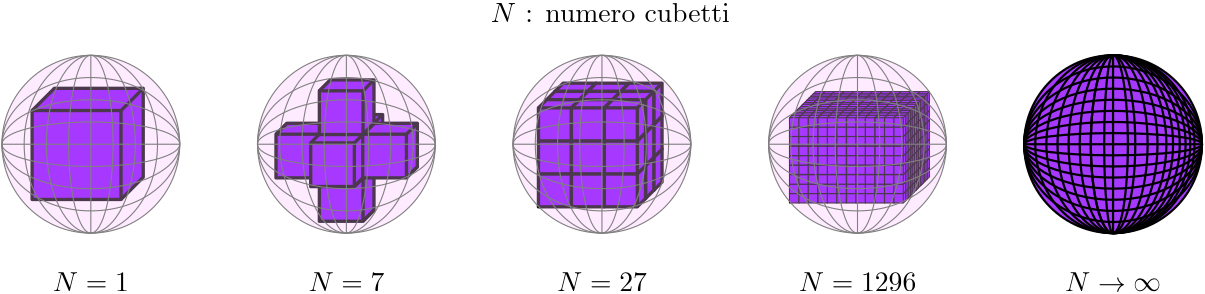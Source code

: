 <?xml version="1.0"?>
<!DOCTYPE ipe SYSTEM "ipe.dtd">
<ipe version="70218" creator="Ipe 7.2.28">
<info created="D:20241214102751" modified="D:20241214104538"/>
<ipestyle name="basic">
<symbol name="arrow/arc(spx)">
<path stroke="sym-stroke" fill="sym-stroke" pen="sym-pen">
0 0 m
-1 0.333 l
-1 -0.333 l
h
</path>
</symbol>
<symbol name="arrow/farc(spx)">
<path stroke="sym-stroke" fill="white" pen="sym-pen">
0 0 m
-1 0.333 l
-1 -0.333 l
h
</path>
</symbol>
<symbol name="arrow/ptarc(spx)">
<path stroke="sym-stroke" fill="sym-stroke" pen="sym-pen">
0 0 m
-1 0.333 l
-0.8 0 l
-1 -0.333 l
h
</path>
</symbol>
<symbol name="arrow/fptarc(spx)">
<path stroke="sym-stroke" fill="white" pen="sym-pen">
0 0 m
-1 0.333 l
-0.8 0 l
-1 -0.333 l
h
</path>
</symbol>
<symbol name="mark/circle(sx)" transformations="translations">
<path fill="sym-stroke">
0.6 0 0 0.6 0 0 e
0.4 0 0 0.4 0 0 e
</path>
</symbol>
<symbol name="mark/disk(sx)" transformations="translations">
<path fill="sym-stroke">
0.6 0 0 0.6 0 0 e
</path>
</symbol>
<symbol name="mark/fdisk(sfx)" transformations="translations">
<group>
<path fill="sym-fill">
0.5 0 0 0.5 0 0 e
</path>
<path fill="sym-stroke" fillrule="eofill">
0.6 0 0 0.6 0 0 e
0.4 0 0 0.4 0 0 e
</path>
</group>
</symbol>
<symbol name="mark/box(sx)" transformations="translations">
<path fill="sym-stroke" fillrule="eofill">
-0.6 -0.6 m
0.6 -0.6 l
0.6 0.6 l
-0.6 0.6 l
h
-0.4 -0.4 m
0.4 -0.4 l
0.4 0.4 l
-0.4 0.4 l
h
</path>
</symbol>
<symbol name="mark/square(sx)" transformations="translations">
<path fill="sym-stroke">
-0.6 -0.6 m
0.6 -0.6 l
0.6 0.6 l
-0.6 0.6 l
h
</path>
</symbol>
<symbol name="mark/fsquare(sfx)" transformations="translations">
<group>
<path fill="sym-fill">
-0.5 -0.5 m
0.5 -0.5 l
0.5 0.5 l
-0.5 0.5 l
h
</path>
<path fill="sym-stroke" fillrule="eofill">
-0.6 -0.6 m
0.6 -0.6 l
0.6 0.6 l
-0.6 0.6 l
h
-0.4 -0.4 m
0.4 -0.4 l
0.4 0.4 l
-0.4 0.4 l
h
</path>
</group>
</symbol>
<symbol name="mark/cross(sx)" transformations="translations">
<group>
<path fill="sym-stroke">
-0.43 -0.57 m
0.57 0.43 l
0.43 0.57 l
-0.57 -0.43 l
h
</path>
<path fill="sym-stroke">
-0.43 0.57 m
0.57 -0.43 l
0.43 -0.57 l
-0.57 0.43 l
h
</path>
</group>
</symbol>
<symbol name="arrow/fnormal(spx)">
<path stroke="sym-stroke" fill="white" pen="sym-pen">
0 0 m
-1 0.333 l
-1 -0.333 l
h
</path>
</symbol>
<symbol name="arrow/pointed(spx)">
<path stroke="sym-stroke" fill="sym-stroke" pen="sym-pen">
0 0 m
-1 0.333 l
-0.8 0 l
-1 -0.333 l
h
</path>
</symbol>
<symbol name="arrow/fpointed(spx)">
<path stroke="sym-stroke" fill="white" pen="sym-pen">
0 0 m
-1 0.333 l
-0.8 0 l
-1 -0.333 l
h
</path>
</symbol>
<symbol name="arrow/linear(spx)">
<path stroke="sym-stroke" pen="sym-pen">
-1 0.333 m
0 0 l
-1 -0.333 l
</path>
</symbol>
<symbol name="arrow/fdouble(spx)">
<path stroke="sym-stroke" fill="white" pen="sym-pen">
0 0 m
-1 0.333 l
-1 -0.333 l
h
-1 0 m
-2 0.333 l
-2 -0.333 l
h
</path>
</symbol>
<symbol name="arrow/double(spx)">
<path stroke="sym-stroke" fill="sym-stroke" pen="sym-pen">
0 0 m
-1 0.333 l
-1 -0.333 l
h
-1 0 m
-2 0.333 l
-2 -0.333 l
h
</path>
</symbol>
<symbol name="arrow/mid-normal(spx)">
<path stroke="sym-stroke" fill="sym-stroke" pen="sym-pen">
0.5 0 m
-0.5 0.333 l
-0.5 -0.333 l
h
</path>
</symbol>
<symbol name="arrow/mid-fnormal(spx)">
<path stroke="sym-stroke" fill="white" pen="sym-pen">
0.5 0 m
-0.5 0.333 l
-0.5 -0.333 l
h
</path>
</symbol>
<symbol name="arrow/mid-pointed(spx)">
<path stroke="sym-stroke" fill="sym-stroke" pen="sym-pen">
0.5 0 m
-0.5 0.333 l
-0.3 0 l
-0.5 -0.333 l
h
</path>
</symbol>
<symbol name="arrow/mid-fpointed(spx)">
<path stroke="sym-stroke" fill="white" pen="sym-pen">
0.5 0 m
-0.5 0.333 l
-0.3 0 l
-0.5 -0.333 l
h
</path>
</symbol>
<symbol name="arrow/mid-double(spx)">
<path stroke="sym-stroke" fill="sym-stroke" pen="sym-pen">
1 0 m
0 0.333 l
0 -0.333 l
h
0 0 m
-1 0.333 l
-1 -0.333 l
h
</path>
</symbol>
<symbol name="arrow/mid-fdouble(spx)">
<path stroke="sym-stroke" fill="white" pen="sym-pen">
1 0 m
0 0.333 l
0 -0.333 l
h
0 0 m
-1 0.333 l
-1 -0.333 l
h
</path>
</symbol>
<anglesize name="22.5 deg" value="22.5"/>
<anglesize name="30 deg" value="30"/>
<anglesize name="45 deg" value="45"/>
<anglesize name="60 deg" value="60"/>
<anglesize name="90 deg" value="90"/>
<arrowsize name="large" value="10"/>
<arrowsize name="small" value="5"/>
<arrowsize name="tiny" value="3"/>
<color name="blue" value="0 0 1"/>
<color name="brown" value="0.647 0.165 0.165"/>
<color name="darkblue" value="0 0 0.545"/>
<color name="darkcyan" value="0 0.545 0.545"/>
<color name="darkgray" value="0.663"/>
<color name="darkgreen" value="0 0.392 0"/>
<color name="darkmagenta" value="0.545 0 0.545"/>
<color name="darkorange" value="1 0.549 0"/>
<color name="darkred" value="0.545 0 0"/>
<color name="gold" value="1 0.843 0"/>
<color name="gray" value="0.745"/>
<color name="green" value="0 1 0"/>
<color name="lightblue" value="0.678 0.847 0.902"/>
<color name="lightcyan" value="0.878 1 1"/>
<color name="lightgray" value="0.827"/>
<color name="lightgreen" value="0.565 0.933 0.565"/>
<color name="lightyellow" value="1 1 0.878"/>
<color name="navy" value="0 0 0.502"/>
<color name="orange" value="1 0.647 0"/>
<color name="pink" value="1 0.753 0.796"/>
<color name="purple" value="0.627 0.125 0.941"/>
<color name="red" value="1 0 0"/>
<color name="seagreen" value="0.18 0.545 0.341"/>
<color name="turquoise" value="0.251 0.878 0.816"/>
<color name="violet" value="0.933 0.51 0.933"/>
<color name="yellow" value="1 1 0"/>
<dashstyle name="dash dot dotted" value="[4 2 1 2 1 2] 0"/>
<dashstyle name="dash dotted" value="[4 2 1 2] 0"/>
<dashstyle name="dashed" value="[4] 0"/>
<dashstyle name="dotted" value="[1 3] 0"/>
<gridsize name="10 pts (~3.5 mm)" value="10"/>
<gridsize name="14 pts (~5 mm)" value="14"/>
<gridsize name="16 pts (~6 mm)" value="16"/>
<gridsize name="20 pts (~7 mm)" value="20"/>
<gridsize name="28 pts (~10 mm)" value="28"/>
<gridsize name="32 pts (~12 mm)" value="32"/>
<gridsize name="4 pts" value="4"/>
<gridsize name="56 pts (~20 mm)" value="56"/>
<gridsize name="8 pts (~3 mm)" value="8"/>
<opacity name="10%" value="0.1"/>
<opacity name="30%" value="0.3"/>
<opacity name="50%" value="0.5"/>
<opacity name="75%" value="0.75"/>
<pen name="fat" value="1.2"/>
<pen name="heavier" value="0.8"/>
<pen name="ultrafat" value="2"/>
<symbolsize name="large" value="5"/>
<symbolsize name="small" value="2"/>
<symbolsize name="tiny" value="1.1"/>
<textsize name="Huge" value="\Huge"/>
<textsize name="LARGE" value="\LARGE"/>
<textsize name="Large" value="\Large"/>
<textsize name="footnote" value="\footnotesize"/>
<textsize name="huge" value="\huge"/>
<textsize name="large" value="\large"/>
<textsize name="script" value="\scriptsize"/>
<textsize name="small" value="\small"/>
<textsize name="tiny" value="\tiny"/>
<textstyle name="center" begin="\begin{center}" end="\end{center}"/>
<textstyle name="item" begin="\begin{itemize}\item{}" end="\end{itemize}"/>
<textstyle name="itemize" begin="\begin{itemize}" end="\end{itemize}"/>
<tiling name="falling" angle="-60" step="4" width="1"/>
<tiling name="rising" angle="30" step="4" width="1"/>
</ipestyle>
<page>
<layer name="alpha"/>
<view layers="alpha" active="alpha"/>
<path layer="alpha" matrix="1 0 0 1 10.8625 76.1177" stroke="0" fill="0.502 0 1" pen="fat">
96 592 m
104 600 l
104 632 l
72 632 l
64 624 l
</path>
<path matrix="1 0 0 1 10.8625 76.1177" stroke="0" pen="fat">
96 624 m
104 632 l
</path>
<path matrix="1 0 0 1 10.8625 76.1177" stroke="0" fill="0.502 0 1" pen="fat">
64 624 m
64 592 l
96 592 l
96 624 l
h
</path>
<path matrix="0.491414 0 0 0.491414 134.327 356.849" stroke="0" pen="fat">
96 624 m
104 632 l
</path>
<path matrix="0.491414 0 0 0.491414 131.204 353.725" stroke="0" pen="fat">
96 624 m
104 632 l
</path>
<path matrix="0.491414 0 0 0.491414 131.204 369.343" stroke="0" pen="fat">
96 624 m
104 632 l
</path>
<path matrix="0.491414 0 0 0.491414 146.821 369.343" stroke="0" fill="0.502 0 1" pen="fat">
96 592 m
104 600 l
104 632 l
72 632 l
64 624 l
</path>
<path matrix="0.491414 0 0 0.491414 146.821 369.343" stroke="0" fill="0.502 0 1" pen="fat">
64 624 m
64 592 l
96 592 l
96 624 l
h
</path>
<path matrix="0.491414 0 0 0.491414 146.821 353.725" stroke="0" pen="fat">
96 624 m
104 632 l
</path>
<path matrix="0.491414 0 0 0.491414 146.821 369.343" stroke="0" pen="fat">
96 624 m
104 632 l
</path>
<path matrix="0.491414 0 0 0.491414 118.71 372.466" stroke="0" pen="fat">
96 624 m
104 632 l
</path>
<path matrix="0.491414 0 0 0.491414 115.587 369.343" stroke="0" pen="fat">
96 624 m
104 632 l
</path>
<path matrix="0.491414 0 0 0.491414 115.587 384.96" stroke="0" pen="fat">
96 624 m
104 632 l
</path>
<path matrix="0.491414 0 0 0.491414 131.204 384.96" stroke="0" fill="0.502 0 1" pen="fat">
96 592 m
104 600 l
104 632 l
72 632 l
64 624 l
</path>
<path matrix="0.491414 0 0 0.491414 131.204 384.96" stroke="0" fill="0.502 0 1" pen="fat">
64 624 m
64 592 l
96 592 l
96 624 l
h
</path>
<path matrix="0.491414 0 0 0.491414 131.204 369.343" stroke="0" pen="fat">
96 624 m
104 632 l
</path>
<path matrix="0.491414 0 0 0.491414 131.204 384.96" stroke="0" pen="fat">
96 624 m
104 632 l
</path>
<path matrix="0.491414 0 0 0.491414 149.945 388.084" stroke="0" fill="0.502 0 1" pen="fat">
96 592 m
104 600 l
104 632 l
72 632 l
64 624 l
</path>
<path matrix="0.491414 0 0 0.491414 149.945 388.084" stroke="0" fill="0.502 0 1" pen="fat">
64 624 m
64 592 l
96 592 l
96 624 l
h
</path>
<path matrix="0.491414 0 0 0.491414 149.945 372.466" stroke="0" pen="fat">
96 624 m
104 632 l
</path>
<path matrix="0.491414 0 0 0.491414 149.945 388.084" stroke="0" pen="fat">
96 624 m
104 632 l
</path>
<path matrix="0.491414 0 0 0.491414 146.821 384.96" stroke="0" fill="0.502 0 1" pen="fat">
96 592 m
104 600 l
104 632 l
72 632 l
64 624 l
</path>
<path matrix="0.491414 0 0 0.491414 146.821 384.96" stroke="0" fill="0.502 0 1" pen="fat">
64 624 m
64 592 l
96 592 l
96 624 l
h
</path>
<path matrix="0.491414 0 0 0.491414 146.821 369.343" stroke="0" pen="fat">
96 624 m
104 632 l
</path>
<path matrix="0.491414 0 0 0.491414 146.821 384.96" stroke="0" pen="fat">
96 624 m
104 632 l
</path>
<path matrix="0.491414 0 0 0.491414 143.698 381.837" stroke="0" fill="0.502 0 1" pen="fat">
96 592 m
104 600 l
104 632 l
72 632 l
64 624 l
</path>
<path matrix="0.491414 0 0 0.491414 143.698 381.837" stroke="0" fill="0.502 0 1" pen="fat">
64 624 m
64 592 l
96 592 l
96 624 l
h
</path>
<path matrix="0.491414 0 0 0.491414 143.698 366.219" stroke="0" pen="fat">
96 624 m
104 632 l
</path>
<path matrix="0.491414 0 0 0.491414 143.698 381.837" stroke="0" pen="fat">
96 624 m
104 632 l
</path>
<path matrix="0.491414 0 0 0.491414 162.439 384.96" stroke="0" fill="0.502 0 1" pen="fat">
96 592 m
104 600 l
104 632 l
72 632 l
64 624 l
</path>
<path matrix="0.491414 0 0 0.491414 162.439 384.96" stroke="0" fill="0.502 0 1" pen="fat">
64 624 m
64 592 l
96 592 l
96 624 l
h
</path>
<path matrix="0.491414 0 0 0.491414 162.439 369.343" stroke="0" pen="fat">
96 624 m
104 632 l
</path>
<path matrix="0.491414 0 0 0.491414 162.439 384.96" stroke="0" pen="fat">
96 624 m
104 632 l
</path>
<path matrix="0.491414 0 0 0.491414 146.821 384.96" stroke="0" pen="fat">
96 624 m
104 632 l
</path>
<path matrix="0.491414 0 0 0.491414 134.327 388.084" stroke="0" pen="fat">
96 624 m
104 632 l
</path>
<path matrix="0.491414 0 0 0.491414 131.204 384.96" stroke="0" pen="fat">
96 624 m
104 632 l
</path>
<path matrix="0.491414 0 0 0.491414 131.204 400.578" stroke="0" pen="fat">
96 624 m
104 632 l
</path>
<path matrix="0.491414 0 0 0.491414 146.821 400.578" stroke="0" fill="0.502 0 1" pen="fat">
96 592 m
104 600 l
104 632 l
72 632 l
64 624 l
</path>
<path matrix="0.491414 0 0 0.491414 146.821 400.578" stroke="0" fill="0.502 0 1" pen="fat">
64 624 m
64 592 l
96 592 l
96 624 l
h
</path>
<path matrix="0.491414 0 0 0.491414 146.821 384.96" stroke="0" pen="fat">
96 624 m
104 632 l
</path>
<path matrix="0.491414 0 0 0.491414 146.821 400.578" stroke="0" pen="fat">
96 624 m
104 632 l
</path>
<path matrix="0.370791 0 0 0.370791 239.34 451.905" stroke="0" fill="0.502 0 1" pen="fat">
96 592 m
104 600 l
104 632 l
72 632 l
64 624 l
</path>
<path matrix="0.370791 0 0 0.370791 239.34 451.905" stroke="0" pen="fat">
96 624 m
104 632 l
</path>
<path matrix="0.370791 0 0 0.370791 239.34 451.905" stroke="0" fill="0.502 0 1" pen="fat">
64 624 m
64 592 l
96 592 l
96 624 l
h
</path>
<path matrix="0.370791 0 0 0.370791 251.205 451.905" stroke="0" fill="0.502 0 1" pen="fat">
96 592 m
104 600 l
104 632 l
72 632 l
64 624 l
</path>
<path matrix="0.370791 0 0 0.370791 251.205 451.905" stroke="0" fill="0.502 0 1" pen="fat">
64 624 m
64 592 l
96 592 l
96 624 l
h
</path>
<path matrix="0.370791 0 0 0.370791 263.07 451.905" stroke="0" fill="0.502 0 1" pen="fat">
96 592 m
104 600 l
104 632 l
72 632 l
64 624 l
</path>
<path matrix="0.370791 0 0 0.370791 263.07 451.905" stroke="0" fill="0.502 0 1" pen="fat">
64 624 m
64 592 l
96 592 l
96 624 l
h
</path>
<path matrix="0.370791 0 0 0.370791 239.34 451.905" stroke="0" pen="fat">
96 624 m
104 632 l
</path>
<path matrix="0.370791 0 0 0.370791 239.34 463.771" stroke="0" fill="0.502 0 1" pen="fat">
96 592 m
104 600 l
104 632 l
72 632 l
64 624 l
</path>
<path matrix="0.370791 0 0 0.370791 239.34 463.771" stroke="0" pen="fat">
96 624 m
104 632 l
</path>
<path matrix="0.370791 0 0 0.370791 239.34 463.771" stroke="0" fill="0.502 0 1" pen="fat">
64 624 m
64 592 l
96 592 l
96 624 l
h
</path>
<path matrix="0.370791 0 0 0.370791 239.34 451.905" stroke="0" pen="fat">
96 624 m
104 632 l
</path>
<path matrix="0.370791 0 0 0.370791 251.205 451.905" stroke="0" pen="fat">
96 624 m
104 632 l
</path>
<path matrix="0.370791 0 0 0.370791 251.205 463.771" stroke="0" fill="0.502 0 1" pen="fat">
96 592 m
104 600 l
104 632 l
72 632 l
64 624 l
</path>
<path matrix="0.370791 0 0 0.370791 251.205 463.771" stroke="0" pen="fat">
96 624 m
104 632 l
</path>
<path matrix="0.370791 0 0 0.370791 251.205 463.771" stroke="0" fill="0.502 0 1" pen="fat">
64 624 m
64 592 l
96 592 l
96 624 l
h
</path>
<path matrix="0.370791 0 0 0.370791 251.205 451.905" stroke="0" pen="fat">
96 624 m
104 632 l
</path>
<path matrix="0.370791 0 0 0.370791 263.07 451.905" stroke="0" pen="fat">
96 624 m
104 632 l
</path>
<path matrix="0.370791 0 0 0.370791 263.07 463.771" stroke="0" fill="0.502 0 1" pen="fat">
96 592 m
104 600 l
104 632 l
72 632 l
64 624 l
</path>
<path matrix="0.370791 0 0 0.370791 263.07 463.771" stroke="0" pen="fat">
96 624 m
104 632 l
</path>
<path matrix="0.370791 0 0 0.370791 263.07 463.771" stroke="0" fill="0.502 0 1" pen="fat">
64 624 m
64 592 l
96 592 l
96 624 l
h
</path>
<path matrix="0.370791 0 0 0.370791 239.34 463.771" stroke="0" pen="fat">
96 624 m
104 632 l
</path>
<path matrix="0.370791 0 0 0.370791 239.34 463.771" stroke="0" pen="fat">
96 624 m
104 632 l
</path>
<path matrix="0.370791 0 0 0.370791 239.34 475.636" stroke="0" fill="0.502 0 1" pen="fat">
96 592 m
104 600 l
104 632 l
72 632 l
64 624 l
</path>
<path matrix="0.370791 0 0 0.370791 239.34 475.636" stroke="0" pen="fat">
96 624 m
104 632 l
</path>
<path matrix="0.370791 0 0 0.370791 239.34 475.636" stroke="0" fill="0.502 0 1" pen="fat">
64 624 m
64 592 l
96 592 l
96 624 l
h
</path>
<path matrix="0.370791 0 0 0.370791 239.34 463.771" stroke="0" pen="fat">
96 624 m
104 632 l
</path>
<path matrix="0.370791 0 0 0.370791 251.205 463.771" stroke="0" pen="fat">
96 624 m
104 632 l
</path>
<path matrix="0.370791 0 0 0.370791 251.205 475.636" stroke="0" fill="0.502 0 1" pen="fat">
96 592 m
104 600 l
104 632 l
72 632 l
64 624 l
</path>
<path matrix="0.370791 0 0 0.370791 251.205 475.636" stroke="0" pen="fat">
96 624 m
104 632 l
</path>
<path matrix="0.370791 0 0 0.370791 251.205 475.636" stroke="0" fill="0.502 0 1" pen="fat">
64 624 m
64 592 l
96 592 l
96 624 l
h
</path>
<path matrix="0.370791 0 0 0.370791 251.205 463.771" stroke="0" pen="fat">
96 624 m
104 632 l
</path>
<path matrix="0.370791 0 0 0.370791 263.07 463.771" stroke="0" pen="fat">
96 624 m
104 632 l
</path>
<path matrix="0.370791 0 0 0.370791 263.07 475.636" stroke="0" fill="0.502 0 1" pen="fat">
96 592 m
104 600 l
104 632 l
72 632 l
64 624 l
</path>
<path matrix="0.370791 0 0 0.370791 263.07 475.636" stroke="0" pen="fat">
96 624 m
104 632 l
</path>
<path matrix="0.370791 0 0 0.370791 263.07 475.636" stroke="0" fill="0.502 0 1" pen="fat">
64 624 m
64 592 l
96 592 l
96 624 l
h
</path>
<path matrix="0.370791 0 0 0.370791 236.373 448.939" stroke="0" fill="0.502 0 1" pen="fat">
96 592 m
104 600 l
104 632 l
72 632 l
64 624 l
</path>
<path matrix="0.370791 0 0 0.370791 236.373 448.939" stroke="0" pen="fat">
96 624 m
104 632 l
</path>
<path matrix="0.370791 0 0 0.370791 236.373 448.939" stroke="0" fill="0.502 0 1" pen="fat">
64 624 m
64 592 l
96 592 l
96 624 l
h
</path>
<path matrix="0.370791 0 0 0.370791 248.239 448.939" stroke="0" fill="0.502 0 1" pen="fat">
96 592 m
104 600 l
104 632 l
72 632 l
64 624 l
</path>
<path matrix="0.370791 0 0 0.370791 248.239 448.939" stroke="0" fill="0.502 0 1" pen="fat">
64 624 m
64 592 l
96 592 l
96 624 l
h
</path>
<path matrix="0.370791 0 0 0.370791 260.104 448.939" stroke="0" fill="0.502 0 1" pen="fat">
96 592 m
104 600 l
104 632 l
72 632 l
64 624 l
</path>
<path matrix="0.370791 0 0 0.370791 260.104 448.939" stroke="0" fill="0.502 0 1" pen="fat">
64 624 m
64 592 l
96 592 l
96 624 l
h
</path>
<path matrix="0.370791 0 0 0.370791 236.373 448.939" stroke="0" pen="fat">
96 624 m
104 632 l
</path>
<path matrix="0.370791 0 0 0.370791 236.373 460.804" stroke="0" fill="0.502 0 1" pen="fat">
96 592 m
104 600 l
104 632 l
72 632 l
64 624 l
</path>
<path matrix="0.370791 0 0 0.370791 236.373 460.804" stroke="0" pen="fat">
96 624 m
104 632 l
</path>
<path matrix="0.370791 0 0 0.370791 236.373 460.804" stroke="0" fill="0.502 0 1" pen="fat">
64 624 m
64 592 l
96 592 l
96 624 l
h
</path>
<path matrix="0.370791 0 0 0.370791 236.373 448.939" stroke="0" pen="fat">
96 624 m
104 632 l
</path>
<path matrix="0.370791 0 0 0.370791 248.239 448.939" stroke="0" pen="fat">
96 624 m
104 632 l
</path>
<path matrix="0.370791 0 0 0.370791 248.239 460.804" stroke="0" fill="0.502 0 1" pen="fat">
96 592 m
104 600 l
104 632 l
72 632 l
64 624 l
</path>
<path matrix="0.370791 0 0 0.370791 248.239 460.804" stroke="0" pen="fat">
96 624 m
104 632 l
</path>
<path matrix="0.370791 0 0 0.370791 248.239 460.804" stroke="0" fill="0.502 0 1" pen="fat">
64 624 m
64 592 l
96 592 l
96 624 l
h
</path>
<path matrix="0.370791 0 0 0.370791 248.239 448.939" stroke="0" pen="fat">
96 624 m
104 632 l
</path>
<path matrix="0.370791 0 0 0.370791 260.104 448.939" stroke="0" pen="fat">
96 624 m
104 632 l
</path>
<path matrix="0.370791 0 0 0.370791 260.104 460.804" stroke="0" fill="0.502 0 1" pen="fat">
96 592 m
104 600 l
104 632 l
72 632 l
64 624 l
</path>
<path matrix="0.370791 0 0 0.370791 260.104 460.804" stroke="0" pen="fat">
96 624 m
104 632 l
</path>
<path matrix="0.370791 0 0 0.370791 260.104 460.804" stroke="0" fill="0.502 0 1" pen="fat">
64 624 m
64 592 l
96 592 l
96 624 l
h
</path>
<path matrix="0.370791 0 0 0.370791 236.373 460.804" stroke="0" pen="fat">
96 624 m
104 632 l
</path>
<path matrix="0.370791 0 0 0.370791 236.373 460.804" stroke="0" pen="fat">
96 624 m
104 632 l
</path>
<path matrix="0.370791 0 0 0.370791 236.373 472.67" stroke="0" fill="0.502 0 1" pen="fat">
96 592 m
104 600 l
104 632 l
72 632 l
64 624 l
</path>
<path matrix="0.370791 0 0 0.370791 236.373 472.67" stroke="0" pen="fat">
96 624 m
104 632 l
</path>
<path matrix="0.370791 0 0 0.370791 236.373 472.67" stroke="0" fill="0.502 0 1" pen="fat">
64 624 m
64 592 l
96 592 l
96 624 l
h
</path>
<path matrix="0.370791 0 0 0.370791 236.373 460.804" stroke="0" pen="fat">
96 624 m
104 632 l
</path>
<path matrix="0.370791 0 0 0.370791 248.239 460.804" stroke="0" pen="fat">
96 624 m
104 632 l
</path>
<path matrix="0.370791 0 0 0.370791 248.239 472.67" stroke="0" fill="0.502 0 1" pen="fat">
96 592 m
104 600 l
104 632 l
72 632 l
64 624 l
</path>
<path matrix="0.370791 0 0 0.370791 248.239 472.67" stroke="0" pen="fat">
96 624 m
104 632 l
</path>
<path matrix="0.370791 0 0 0.370791 248.239 472.67" stroke="0" fill="0.502 0 1" pen="fat">
64 624 m
64 592 l
96 592 l
96 624 l
h
</path>
<path matrix="0.370791 0 0 0.370791 248.239 460.804" stroke="0" pen="fat">
96 624 m
104 632 l
</path>
<path matrix="0.370791 0 0 0.370791 260.104 460.804" stroke="0" pen="fat">
96 624 m
104 632 l
</path>
<path matrix="0.370791 0 0 0.370791 260.104 472.67" stroke="0" fill="0.502 0 1" pen="fat">
96 592 m
104 600 l
104 632 l
72 632 l
64 624 l
</path>
<path matrix="0.370791 0 0 0.370791 260.104 472.67" stroke="0" pen="fat">
96 624 m
104 632 l
</path>
<path matrix="0.370791 0 0 0.370791 260.104 472.67" stroke="0" fill="0.502 0 1" pen="fat">
64 624 m
64 592 l
96 592 l
96 624 l
h
</path>
<path matrix="0.370791 0 0 0.370791 233.407 445.973" stroke="0" fill="0.502 0 1" pen="fat">
96 592 m
104 600 l
104 632 l
72 632 l
64 624 l
</path>
<path matrix="0.370791 0 0 0.370791 233.407 445.973" stroke="0" pen="fat">
96 624 m
104 632 l
</path>
<path matrix="0.370791 0 0 0.370791 233.407 445.973" stroke="0" fill="0.502 0 1" pen="fat">
64 624 m
64 592 l
96 592 l
96 624 l
h
</path>
<path matrix="0.370791 0 0 0.370791 245.272 445.973" stroke="0" fill="0.502 0 1" pen="fat">
96 592 m
104 600 l
104 632 l
72 632 l
64 624 l
</path>
<path matrix="0.370791 0 0 0.370791 245.272 445.973" stroke="0" fill="0.502 0 1" pen="fat">
64 624 m
64 592 l
96 592 l
96 624 l
h
</path>
<path matrix="0.370791 0 0 0.370791 257.138 445.973" stroke="0" fill="0.502 0 1" pen="fat">
96 592 m
104 600 l
104 632 l
72 632 l
64 624 l
</path>
<path matrix="0.370791 0 0 0.370791 257.138 445.973" stroke="0" fill="0.502 0 1" pen="fat">
64 624 m
64 592 l
96 592 l
96 624 l
h
</path>
<path matrix="0.370791 0 0 0.370791 233.407 445.973" stroke="0" pen="fat">
96 624 m
104 632 l
</path>
<path matrix="0.370791 0 0 0.370791 233.407 457.838" stroke="0" fill="0.502 0 1" pen="fat">
96 592 m
104 600 l
104 632 l
72 632 l
64 624 l
</path>
<path matrix="0.370791 0 0 0.370791 233.407 457.838" stroke="0" pen="fat">
96 624 m
104 632 l
</path>
<path matrix="0.370791 0 0 0.370791 233.407 457.838" stroke="0" fill="0.502 0 1" pen="fat">
64 624 m
64 592 l
96 592 l
96 624 l
h
</path>
<path matrix="0.370791 0 0 0.370791 233.407 445.973" stroke="0" pen="fat">
96 624 m
104 632 l
</path>
<path matrix="0.370791 0 0 0.370791 245.272 445.973" stroke="0" pen="fat">
96 624 m
104 632 l
</path>
<path matrix="0.370791 0 0 0.370791 245.272 457.838" stroke="0" fill="0.502 0 1" pen="fat">
96 592 m
104 600 l
104 632 l
72 632 l
64 624 l
</path>
<path matrix="0.370791 0 0 0.370791 245.272 457.838" stroke="0" pen="fat">
96 624 m
104 632 l
</path>
<path matrix="0.370791 0 0 0.370791 245.272 457.838" stroke="0" fill="0.502 0 1" pen="fat">
64 624 m
64 592 l
96 592 l
96 624 l
h
</path>
<path matrix="0.370791 0 0 0.370791 245.272 445.973" stroke="0" pen="fat">
96 624 m
104 632 l
</path>
<path matrix="0.370791 0 0 0.370791 257.138 445.973" stroke="0" pen="fat">
96 624 m
104 632 l
</path>
<path matrix="0.370791 0 0 0.370791 257.138 457.838" stroke="0" fill="0.502 0 1" pen="fat">
96 592 m
104 600 l
104 632 l
72 632 l
64 624 l
</path>
<path matrix="0.370791 0 0 0.370791 257.138 457.838" stroke="0" pen="fat">
96 624 m
104 632 l
</path>
<path matrix="0.370791 0 0 0.370791 257.138 457.838" stroke="0" fill="0.502 0 1" pen="fat">
64 624 m
64 592 l
96 592 l
96 624 l
h
</path>
<path matrix="0.370791 0 0 0.370791 233.407 457.838" stroke="0" pen="fat">
96 624 m
104 632 l
</path>
<path matrix="0.370791 0 0 0.370791 233.407 457.838" stroke="0" pen="fat">
96 624 m
104 632 l
</path>
<path matrix="0.370791 0 0 0.370791 233.407 469.703" stroke="0" fill="0.502 0 1" pen="fat">
96 592 m
104 600 l
104 632 l
72 632 l
64 624 l
</path>
<path matrix="0.370791 0 0 0.370791 233.407 469.703" stroke="0" pen="fat">
96 624 m
104 632 l
</path>
<path matrix="0.370791 0 0 0.370791 233.407 469.703" stroke="0" fill="0.502 0 1" pen="fat">
64 624 m
64 592 l
96 592 l
96 624 l
h
</path>
<path matrix="0.370791 0 0 0.370791 233.407 457.838" stroke="0" pen="fat">
96 624 m
104 632 l
</path>
<path matrix="0.370791 0 0 0.370791 245.272 457.838" stroke="0" pen="fat">
96 624 m
104 632 l
</path>
<path matrix="0.370791 0 0 0.370791 245.272 469.703" stroke="0" fill="0.502 0 1" pen="fat">
96 592 m
104 600 l
104 632 l
72 632 l
64 624 l
</path>
<path matrix="0.370791 0 0 0.370791 245.272 469.703" stroke="0" pen="fat">
96 624 m
104 632 l
</path>
<path matrix="0.370791 0 0 0.370791 245.272 469.703" stroke="0" fill="0.502 0 1" pen="fat">
64 624 m
64 592 l
96 592 l
96 624 l
h
</path>
<path matrix="0.370791 0 0 0.370791 245.272 457.838" stroke="0" pen="fat">
96 624 m
104 632 l
</path>
<path matrix="0.370791 0 0 0.370791 257.138 457.838" stroke="0" pen="fat">
96 624 m
104 632 l
</path>
<path matrix="0.370791 0 0 0.370791 257.138 469.703" stroke="0" fill="0.502 0 1" pen="fat">
96 592 m
104 600 l
104 632 l
72 632 l
64 624 l
</path>
<path matrix="0.370791 0 0 0.370791 257.138 469.703" stroke="0" pen="fat">
96 624 m
104 632 l
</path>
<path matrix="0.370791 0 0 0.370791 257.138 469.703" stroke="0" fill="0.502 0 1" pen="fat">
64 624 m
64 592 l
96 592 l
96 624 l
h
</path>
<path matrix="0.105828 0 0 0.105828 349.282 612.737" stroke="0" fill="0.502 0 1">
96 592 m
104 600 l
104 632 l
72 632 l
64 624 l
</path>
<path matrix="0.105828 0 0 0.105828 349.282 612.737" stroke="0">
96 624 m
104 632 l
</path>
<path matrix="0.105828 0 0 0.105828 349.282 612.737" stroke="0" fill="0.502 0 1">
64 624 m
64 592 l
96 592 l
96 624 l
h
</path>
<path matrix="0.105828 0 0 0.105828 352.668 612.737" stroke="0" fill="0.502 0 1">
96 592 m
104 600 l
104 632 l
72 632 l
64 624 l
</path>
<path matrix="0.105828 0 0 0.105828 352.668 612.737" stroke="0" fill="0.502 0 1">
64 624 m
64 592 l
96 592 l
96 624 l
h
</path>
<path matrix="0.105828 0 0 0.105828 356.055 612.737" stroke="0" fill="0.502 0 1">
96 592 m
104 600 l
104 632 l
72 632 l
64 624 l
</path>
<path matrix="0.105828 0 0 0.105828 356.055 612.737" stroke="0" fill="0.502 0 1">
64 624 m
64 592 l
96 592 l
96 624 l
h
</path>
<path matrix="0.105828 0 0 0.105828 349.282 612.737" stroke="0">
96 624 m
104 632 l
</path>
<path matrix="0.105828 0 0 0.105828 349.282 616.123" stroke="0" fill="0.502 0 1">
96 592 m
104 600 l
104 632 l
72 632 l
64 624 l
</path>
<path matrix="0.105828 0 0 0.105828 349.282 616.123" stroke="0">
96 624 m
104 632 l
</path>
<path matrix="0.105828 0 0 0.105828 349.282 616.123" stroke="0" fill="0.502 0 1">
64 624 m
64 592 l
96 592 l
96 624 l
h
</path>
<path matrix="0.105828 0 0 0.105828 349.282 612.737" stroke="0">
96 624 m
104 632 l
</path>
<path matrix="0.105828 0 0 0.105828 352.668 612.737" stroke="0">
96 624 m
104 632 l
</path>
<path matrix="0.105828 0 0 0.105828 352.668 616.123" stroke="0" fill="0.502 0 1">
96 592 m
104 600 l
104 632 l
72 632 l
64 624 l
</path>
<path matrix="0.105828 0 0 0.105828 352.668 616.123" stroke="0">
96 624 m
104 632 l
</path>
<path matrix="0.105828 0 0 0.105828 352.668 616.123" stroke="0" fill="0.502 0 1">
64 624 m
64 592 l
96 592 l
96 624 l
h
</path>
<path matrix="0.105828 0 0 0.105828 352.668 612.737" stroke="0">
96 624 m
104 632 l
</path>
<path matrix="0.105828 0 0 0.105828 356.055 612.737" stroke="0">
96 624 m
104 632 l
</path>
<path matrix="0.105828 0 0 0.105828 356.055 616.123" stroke="0" fill="0.502 0 1">
96 592 m
104 600 l
104 632 l
72 632 l
64 624 l
</path>
<path matrix="0.105828 0 0 0.105828 356.055 616.123" stroke="0">
96 624 m
104 632 l
</path>
<path matrix="0.105828 0 0 0.105828 356.055 616.123" stroke="0" fill="0.502 0 1">
64 624 m
64 592 l
96 592 l
96 624 l
h
</path>
<path matrix="0.105828 0 0 0.105828 349.282 616.123" stroke="0">
96 624 m
104 632 l
</path>
<path matrix="0.105828 0 0 0.105828 349.282 616.123" stroke="0">
96 624 m
104 632 l
</path>
<path matrix="0.105828 0 0 0.105828 349.282 619.51" stroke="0" fill="0.502 0 1">
96 592 m
104 600 l
104 632 l
72 632 l
64 624 l
</path>
<path matrix="0.105828 0 0 0.105828 349.282 619.51" stroke="0">
96 624 m
104 632 l
</path>
<path matrix="0.105828 0 0 0.105828 349.282 619.51" stroke="0" fill="0.502 0 1">
64 624 m
64 592 l
96 592 l
96 624 l
h
</path>
<path matrix="0.105828 0 0 0.105828 349.282 616.123" stroke="0">
96 624 m
104 632 l
</path>
<path matrix="0.105828 0 0 0.105828 352.668 616.123" stroke="0">
96 624 m
104 632 l
</path>
<path matrix="0.105828 0 0 0.105828 352.668 619.51" stroke="0" fill="0.502 0 1">
96 592 m
104 600 l
104 632 l
72 632 l
64 624 l
</path>
<path matrix="0.105828 0 0 0.105828 352.668 619.51" stroke="0">
96 624 m
104 632 l
</path>
<path matrix="0.105828 0 0 0.105828 352.668 619.51" stroke="0" fill="0.502 0 1">
64 624 m
64 592 l
96 592 l
96 624 l
h
</path>
<path matrix="0.105828 0 0 0.105828 352.668 616.123" stroke="0">
96 624 m
104 632 l
</path>
<path matrix="0.105828 0 0 0.105828 356.055 616.123" stroke="0">
96 624 m
104 632 l
</path>
<path matrix="0.105828 0 0 0.105828 356.055 619.51" stroke="0" fill="0.502 0 1">
96 592 m
104 600 l
104 632 l
72 632 l
64 624 l
</path>
<path matrix="0.105828 0 0 0.105828 356.055 619.51" stroke="0">
96 624 m
104 632 l
</path>
<path matrix="0.105828 0 0 0.105828 356.055 619.51" stroke="0" fill="0.502 0 1">
64 624 m
64 592 l
96 592 l
96 624 l
h
</path>
<path matrix="0.105828 0 0 0.105828 348.435 611.89" stroke="0" fill="0.502 0 1">
96 592 m
104 600 l
104 632 l
72 632 l
64 624 l
</path>
<path matrix="0.105828 0 0 0.105828 348.435 611.89" stroke="0">
96 624 m
104 632 l
</path>
<path matrix="0.105828 0 0 0.105828 348.435 611.89" stroke="0" fill="0.502 0 1">
64 624 m
64 592 l
96 592 l
96 624 l
h
</path>
<path matrix="0.105828 0 0 0.105828 351.822 611.89" stroke="0" fill="0.502 0 1">
96 592 m
104 600 l
104 632 l
72 632 l
64 624 l
</path>
<path matrix="0.105828 0 0 0.105828 351.822 611.89" stroke="0" fill="0.502 0 1">
64 624 m
64 592 l
96 592 l
96 624 l
h
</path>
<path matrix="0.105828 0 0 0.105828 355.208 611.89" stroke="0" fill="0.502 0 1">
96 592 m
104 600 l
104 632 l
72 632 l
64 624 l
</path>
<path matrix="0.105828 0 0 0.105828 355.208 611.89" stroke="0" fill="0.502 0 1">
64 624 m
64 592 l
96 592 l
96 624 l
h
</path>
<path matrix="0.105828 0 0 0.105828 348.435 611.89" stroke="0">
96 624 m
104 632 l
</path>
<path matrix="0.105828 0 0 0.105828 348.435 615.276" stroke="0" fill="0.502 0 1">
96 592 m
104 600 l
104 632 l
72 632 l
64 624 l
</path>
<path matrix="0.105828 0 0 0.105828 348.435 615.276" stroke="0">
96 624 m
104 632 l
</path>
<path matrix="0.105828 0 0 0.105828 348.435 615.276" stroke="0" fill="0.502 0 1">
64 624 m
64 592 l
96 592 l
96 624 l
h
</path>
<path matrix="0.105828 0 0 0.105828 348.435 611.89" stroke="0">
96 624 m
104 632 l
</path>
<path matrix="0.105828 0 0 0.105828 351.822 611.89" stroke="0">
96 624 m
104 632 l
</path>
<path matrix="0.105828 0 0 0.105828 351.822 615.276" stroke="0" fill="0.502 0 1">
96 592 m
104 600 l
104 632 l
72 632 l
64 624 l
</path>
<path matrix="0.105828 0 0 0.105828 351.822 615.276" stroke="0">
96 624 m
104 632 l
</path>
<path matrix="0.105828 0 0 0.105828 351.822 615.276" stroke="0" fill="0.502 0 1">
64 624 m
64 592 l
96 592 l
96 624 l
h
</path>
<path matrix="0.105828 0 0 0.105828 351.822 611.89" stroke="0">
96 624 m
104 632 l
</path>
<path matrix="0.105828 0 0 0.105828 355.208 611.89" stroke="0">
96 624 m
104 632 l
</path>
<path matrix="0.105828 0 0 0.105828 355.208 615.276" stroke="0" fill="0.502 0 1">
96 592 m
104 600 l
104 632 l
72 632 l
64 624 l
</path>
<path matrix="0.105828 0 0 0.105828 355.208 615.276" stroke="0">
96 624 m
104 632 l
</path>
<path matrix="0.105828 0 0 0.105828 355.208 615.276" stroke="0" fill="0.502 0 1">
64 624 m
64 592 l
96 592 l
96 624 l
h
</path>
<path matrix="0.105828 0 0 0.105828 348.435 615.276" stroke="0">
96 624 m
104 632 l
</path>
<path matrix="0.105828 0 0 0.105828 348.435 615.276" stroke="0">
96 624 m
104 632 l
</path>
<path matrix="0.105828 0 0 0.105828 348.435 618.663" stroke="0" fill="0.502 0 1">
96 592 m
104 600 l
104 632 l
72 632 l
64 624 l
</path>
<path matrix="0.105828 0 0 0.105828 348.435 618.663" stroke="0">
96 624 m
104 632 l
</path>
<path matrix="0.105828 0 0 0.105828 348.435 618.663" stroke="0" fill="0.502 0 1">
64 624 m
64 592 l
96 592 l
96 624 l
h
</path>
<path matrix="0.105828 0 0 0.105828 348.435 615.276" stroke="0">
96 624 m
104 632 l
</path>
<path matrix="0.105828 0 0 0.105828 351.822 615.276" stroke="0">
96 624 m
104 632 l
</path>
<path matrix="0.105828 0 0 0.105828 351.822 618.663" stroke="0" fill="0.502 0 1">
96 592 m
104 600 l
104 632 l
72 632 l
64 624 l
</path>
<path matrix="0.105828 0 0 0.105828 351.822 618.663" stroke="0">
96 624 m
104 632 l
</path>
<path matrix="0.105828 0 0 0.105828 351.822 618.663" stroke="0" fill="0.502 0 1">
64 624 m
64 592 l
96 592 l
96 624 l
h
</path>
<path matrix="0.105828 0 0 0.105828 351.822 615.276" stroke="0">
96 624 m
104 632 l
</path>
<path matrix="0.105828 0 0 0.105828 355.208 615.276" stroke="0">
96 624 m
104 632 l
</path>
<path matrix="0.105828 0 0 0.105828 355.208 618.663" stroke="0" fill="0.502 0 1">
96 592 m
104 600 l
104 632 l
72 632 l
64 624 l
</path>
<path matrix="0.105828 0 0 0.105828 355.208 618.663" stroke="0">
96 624 m
104 632 l
</path>
<path matrix="0.105828 0 0 0.105828 355.208 618.663" stroke="0" fill="0.502 0 1">
64 624 m
64 592 l
96 592 l
96 624 l
h
</path>
<path matrix="0.105828 0 0 0.105828 347.589 611.044" stroke="0" fill="0.502 0 1">
96 592 m
104 600 l
104 632 l
72 632 l
64 624 l
</path>
<path matrix="0.105828 0 0 0.105828 347.589 611.044" stroke="0">
96 624 m
104 632 l
</path>
<path matrix="0.105828 0 0 0.105828 347.589 611.044" stroke="0" fill="0.502 0 1">
64 624 m
64 592 l
96 592 l
96 624 l
h
</path>
<path matrix="0.105828 0 0 0.105828 350.975 611.044" stroke="0" fill="0.502 0 1">
96 592 m
104 600 l
104 632 l
72 632 l
64 624 l
</path>
<path matrix="0.105828 0 0 0.105828 350.975 611.044" stroke="0" fill="0.502 0 1">
64 624 m
64 592 l
96 592 l
96 624 l
h
</path>
<path matrix="0.105828 0 0 0.105828 354.362 611.044" stroke="0" fill="0.502 0 1">
96 592 m
104 600 l
104 632 l
72 632 l
64 624 l
</path>
<path matrix="0.105828 0 0 0.105828 354.362 611.044" stroke="0" fill="0.502 0 1">
64 624 m
64 592 l
96 592 l
96 624 l
h
</path>
<path matrix="0.105828 0 0 0.105828 347.589 611.044" stroke="0">
96 624 m
104 632 l
</path>
<path matrix="0.105828 0 0 0.105828 347.589 614.43" stroke="0" fill="0.502 0 1">
96 592 m
104 600 l
104 632 l
72 632 l
64 624 l
</path>
<path matrix="0.105828 0 0 0.105828 347.589 614.43" stroke="0">
96 624 m
104 632 l
</path>
<path matrix="0.105828 0 0 0.105828 347.589 614.43" stroke="0" fill="0.502 0 1">
64 624 m
64 592 l
96 592 l
96 624 l
h
</path>
<path matrix="0.105828 0 0 0.105828 347.589 611.044" stroke="0">
96 624 m
104 632 l
</path>
<path matrix="0.105828 0 0 0.105828 350.975 611.044" stroke="0">
96 624 m
104 632 l
</path>
<path matrix="0.105828 0 0 0.105828 350.975 614.43" stroke="0" fill="0.502 0 1">
96 592 m
104 600 l
104 632 l
72 632 l
64 624 l
</path>
<path matrix="0.105828 0 0 0.105828 350.975 614.43" stroke="0">
96 624 m
104 632 l
</path>
<path matrix="0.105828 0 0 0.105828 350.975 614.43" stroke="0" fill="0.502 0 1">
64 624 m
64 592 l
96 592 l
96 624 l
h
</path>
<path matrix="0.105828 0 0 0.105828 350.975 611.044" stroke="0">
96 624 m
104 632 l
</path>
<path matrix="0.105828 0 0 0.105828 354.362 611.044" stroke="0">
96 624 m
104 632 l
</path>
<path matrix="0.105828 0 0 0.105828 354.362 614.43" stroke="0" fill="0.502 0 1">
96 592 m
104 600 l
104 632 l
72 632 l
64 624 l
</path>
<path matrix="0.105828 0 0 0.105828 354.362 614.43" stroke="0">
96 624 m
104 632 l
</path>
<path matrix="0.105828 0 0 0.105828 354.362 614.43" stroke="0" fill="0.502 0 1">
64 624 m
64 592 l
96 592 l
96 624 l
h
</path>
<path matrix="0.105828 0 0 0.105828 347.589 614.43" stroke="0">
96 624 m
104 632 l
</path>
<path matrix="0.105828 0 0 0.105828 347.589 614.43" stroke="0">
96 624 m
104 632 l
</path>
<path matrix="0.105828 0 0 0.105828 347.589 617.816" stroke="0" fill="0.502 0 1">
96 592 m
104 600 l
104 632 l
72 632 l
64 624 l
</path>
<path matrix="0.105828 0 0 0.105828 347.589 617.816" stroke="0">
96 624 m
104 632 l
</path>
<path matrix="0.105828 0 0 0.105828 347.589 617.816" stroke="0" fill="0.502 0 1">
64 624 m
64 592 l
96 592 l
96 624 l
h
</path>
<path matrix="0.105828 0 0 0.105828 347.589 614.43" stroke="0">
96 624 m
104 632 l
</path>
<path matrix="0.105828 0 0 0.105828 350.975 614.43" stroke="0">
96 624 m
104 632 l
</path>
<path matrix="0.105828 0 0 0.105828 350.975 617.816" stroke="0" fill="0.502 0 1">
96 592 m
104 600 l
104 632 l
72 632 l
64 624 l
</path>
<path matrix="0.105828 0 0 0.105828 350.975 617.816" stroke="0">
96 624 m
104 632 l
</path>
<path matrix="0.105828 0 0 0.105828 350.975 617.816" stroke="0" fill="0.502 0 1">
64 624 m
64 592 l
96 592 l
96 624 l
h
</path>
<path matrix="0.105828 0 0 0.105828 350.975 614.43" stroke="0">
96 624 m
104 632 l
</path>
<path matrix="0.105828 0 0 0.105828 354.362 614.43" stroke="0">
96 624 m
104 632 l
</path>
<path matrix="0.105828 0 0 0.105828 354.362 617.816" stroke="0" fill="0.502 0 1">
96 592 m
104 600 l
104 632 l
72 632 l
64 624 l
</path>
<path matrix="0.105828 0 0 0.105828 354.362 617.816" stroke="0">
96 624 m
104 632 l
</path>
<path matrix="0.105828 0 0 0.105828 354.362 617.816" stroke="0" fill="0.502 0 1">
64 624 m
64 592 l
96 592 l
96 624 l
h
</path>
<path matrix="0.105828 0 0 0.105828 359.557 612.737" stroke="0" fill="0.502 0 1">
96 592 m
104 600 l
104 632 l
72 632 l
64 624 l
</path>
<path matrix="0.105828 0 0 0.105828 359.557 612.737" stroke="0">
96 624 m
104 632 l
</path>
<path matrix="0.105828 0 0 0.105828 359.557 612.737" stroke="0" fill="0.502 0 1">
64 624 m
64 592 l
96 592 l
96 624 l
h
</path>
<path matrix="0.105828 0 0 0.105828 362.943 612.737" stroke="0" fill="0.502 0 1">
96 592 m
104 600 l
104 632 l
72 632 l
64 624 l
</path>
<path matrix="0.105828 0 0 0.105828 362.943 612.737" stroke="0" fill="0.502 0 1">
64 624 m
64 592 l
96 592 l
96 624 l
h
</path>
<path matrix="0.105828 0 0 0.105828 366.33 612.737" stroke="0" fill="0.502 0 1">
96 592 m
104 600 l
104 632 l
72 632 l
64 624 l
</path>
<path matrix="0.105828 0 0 0.105828 366.33 612.737" stroke="0" fill="0.502 0 1">
64 624 m
64 592 l
96 592 l
96 624 l
h
</path>
<path matrix="0.105828 0 0 0.105828 359.557 612.737" stroke="0">
96 624 m
104 632 l
</path>
<path matrix="0.105828 0 0 0.105828 359.557 616.123" stroke="0" fill="0.502 0 1">
96 592 m
104 600 l
104 632 l
72 632 l
64 624 l
</path>
<path matrix="0.105828 0 0 0.105828 359.557 616.123" stroke="0">
96 624 m
104 632 l
</path>
<path matrix="0.105828 0 0 0.105828 359.557 616.123" stroke="0" fill="0.502 0 1">
64 624 m
64 592 l
96 592 l
96 624 l
h
</path>
<path matrix="0.105828 0 0 0.105828 359.557 612.737" stroke="0">
96 624 m
104 632 l
</path>
<path matrix="0.105828 0 0 0.105828 362.943 612.737" stroke="0">
96 624 m
104 632 l
</path>
<path matrix="0.105828 0 0 0.105828 362.943 616.123" stroke="0" fill="0.502 0 1">
96 592 m
104 600 l
104 632 l
72 632 l
64 624 l
</path>
<path matrix="0.105828 0 0 0.105828 362.943 616.123" stroke="0">
96 624 m
104 632 l
</path>
<path matrix="0.105828 0 0 0.105828 362.943 616.123" stroke="0" fill="0.502 0 1">
64 624 m
64 592 l
96 592 l
96 624 l
h
</path>
<path matrix="0.105828 0 0 0.105828 362.943 612.737" stroke="0">
96 624 m
104 632 l
</path>
<path matrix="0.105828 0 0 0.105828 366.33 612.737" stroke="0">
96 624 m
104 632 l
</path>
<path matrix="0.105828 0 0 0.105828 366.33 616.123" stroke="0" fill="0.502 0 1">
96 592 m
104 600 l
104 632 l
72 632 l
64 624 l
</path>
<path matrix="0.105828 0 0 0.105828 366.33 616.123" stroke="0">
96 624 m
104 632 l
</path>
<path matrix="0.105828 0 0 0.105828 366.33 616.123" stroke="0" fill="0.502 0 1">
64 624 m
64 592 l
96 592 l
96 624 l
h
</path>
<path matrix="0.105828 0 0 0.105828 359.557 616.123" stroke="0">
96 624 m
104 632 l
</path>
<path matrix="0.105828 0 0 0.105828 359.557 616.123" stroke="0">
96 624 m
104 632 l
</path>
<path matrix="0.105828 0 0 0.105828 359.557 619.51" stroke="0" fill="0.502 0 1">
96 592 m
104 600 l
104 632 l
72 632 l
64 624 l
</path>
<path matrix="0.105828 0 0 0.105828 359.557 619.51" stroke="0">
96 624 m
104 632 l
</path>
<path matrix="0.105828 0 0 0.105828 359.557 619.51" stroke="0" fill="0.502 0 1">
64 624 m
64 592 l
96 592 l
96 624 l
h
</path>
<path matrix="0.105828 0 0 0.105828 359.557 616.123" stroke="0">
96 624 m
104 632 l
</path>
<path matrix="0.105828 0 0 0.105828 362.943 616.123" stroke="0">
96 624 m
104 632 l
</path>
<path matrix="0.105828 0 0 0.105828 362.943 619.51" stroke="0" fill="0.502 0 1">
96 592 m
104 600 l
104 632 l
72 632 l
64 624 l
</path>
<path matrix="0.105828 0 0 0.105828 362.943 619.51" stroke="0">
96 624 m
104 632 l
</path>
<path matrix="0.105828 0 0 0.105828 362.943 619.51" stroke="0" fill="0.502 0 1">
64 624 m
64 592 l
96 592 l
96 624 l
h
</path>
<path matrix="0.105828 0 0 0.105828 362.943 616.123" stroke="0">
96 624 m
104 632 l
</path>
<path matrix="0.105828 0 0 0.105828 366.33 616.123" stroke="0">
96 624 m
104 632 l
</path>
<path matrix="0.105828 0 0 0.105828 366.33 619.51" stroke="0" fill="0.502 0 1">
96 592 m
104 600 l
104 632 l
72 632 l
64 624 l
</path>
<path matrix="0.105828 0 0 0.105828 366.33 619.51" stroke="0">
96 624 m
104 632 l
</path>
<path matrix="0.105828 0 0 0.105828 366.33 619.51" stroke="0" fill="0.502 0 1">
64 624 m
64 592 l
96 592 l
96 624 l
h
</path>
<path matrix="0.105828 0 0 0.105828 358.71 611.89" stroke="0" fill="0.502 0 1">
96 592 m
104 600 l
104 632 l
72 632 l
64 624 l
</path>
<path matrix="0.105828 0 0 0.105828 358.71 611.89" stroke="0">
96 624 m
104 632 l
</path>
<path matrix="0.105828 0 0 0.105828 358.71 611.89" stroke="0" fill="0.502 0 1">
64 624 m
64 592 l
96 592 l
96 624 l
h
</path>
<path matrix="0.105828 0 0 0.105828 362.097 611.89" stroke="0" fill="0.502 0 1">
96 592 m
104 600 l
104 632 l
72 632 l
64 624 l
</path>
<path matrix="0.105828 0 0 0.105828 362.097 611.89" stroke="0" fill="0.502 0 1">
64 624 m
64 592 l
96 592 l
96 624 l
h
</path>
<path matrix="0.105828 0 0 0.105828 365.483 611.89" stroke="0" fill="0.502 0 1">
96 592 m
104 600 l
104 632 l
72 632 l
64 624 l
</path>
<path matrix="0.105828 0 0 0.105828 365.483 611.89" stroke="0" fill="0.502 0 1">
64 624 m
64 592 l
96 592 l
96 624 l
h
</path>
<path matrix="0.105828 0 0 0.105828 358.71 611.89" stroke="0">
96 624 m
104 632 l
</path>
<path matrix="0.105828 0 0 0.105828 358.71 615.276" stroke="0" fill="0.502 0 1">
96 592 m
104 600 l
104 632 l
72 632 l
64 624 l
</path>
<path matrix="0.105828 0 0 0.105828 358.71 615.276" stroke="0">
96 624 m
104 632 l
</path>
<path matrix="0.105828 0 0 0.105828 358.71 615.276" stroke="0" fill="0.502 0 1">
64 624 m
64 592 l
96 592 l
96 624 l
h
</path>
<path matrix="0.105828 0 0 0.105828 358.71 611.89" stroke="0">
96 624 m
104 632 l
</path>
<path matrix="0.105828 0 0 0.105828 362.097 611.89" stroke="0">
96 624 m
104 632 l
</path>
<path matrix="0.105828 0 0 0.105828 362.097 615.276" stroke="0" fill="0.502 0 1">
96 592 m
104 600 l
104 632 l
72 632 l
64 624 l
</path>
<path matrix="0.105828 0 0 0.105828 362.097 615.276" stroke="0">
96 624 m
104 632 l
</path>
<path matrix="0.105828 0 0 0.105828 362.097 615.276" stroke="0" fill="0.502 0 1">
64 624 m
64 592 l
96 592 l
96 624 l
h
</path>
<path matrix="0.105828 0 0 0.105828 362.097 611.89" stroke="0">
96 624 m
104 632 l
</path>
<path matrix="0.105828 0 0 0.105828 365.483 611.89" stroke="0">
96 624 m
104 632 l
</path>
<path matrix="0.105828 0 0 0.105828 365.483 615.276" stroke="0" fill="0.502 0 1">
96 592 m
104 600 l
104 632 l
72 632 l
64 624 l
</path>
<path matrix="0.105828 0 0 0.105828 365.483 615.276" stroke="0">
96 624 m
104 632 l
</path>
<path matrix="0.105828 0 0 0.105828 365.483 615.276" stroke="0" fill="0.502 0 1">
64 624 m
64 592 l
96 592 l
96 624 l
h
</path>
<path matrix="0.105828 0 0 0.105828 358.71 615.276" stroke="0">
96 624 m
104 632 l
</path>
<path matrix="0.105828 0 0 0.105828 358.71 615.276" stroke="0">
96 624 m
104 632 l
</path>
<path matrix="0.105828 0 0 0.105828 358.71 618.663" stroke="0" fill="0.502 0 1">
96 592 m
104 600 l
104 632 l
72 632 l
64 624 l
</path>
<path matrix="0.105828 0 0 0.105828 358.71 618.663" stroke="0">
96 624 m
104 632 l
</path>
<path matrix="0.105828 0 0 0.105828 358.71 618.663" stroke="0" fill="0.502 0 1">
64 624 m
64 592 l
96 592 l
96 624 l
h
</path>
<path matrix="0.105828 0 0 0.105828 358.71 615.276" stroke="0">
96 624 m
104 632 l
</path>
<path matrix="0.105828 0 0 0.105828 362.097 615.276" stroke="0">
96 624 m
104 632 l
</path>
<path matrix="0.105828 0 0 0.105828 362.097 618.663" stroke="0" fill="0.502 0 1">
96 592 m
104 600 l
104 632 l
72 632 l
64 624 l
</path>
<path matrix="0.105828 0 0 0.105828 362.097 618.663" stroke="0">
96 624 m
104 632 l
</path>
<path matrix="0.105828 0 0 0.105828 362.097 618.663" stroke="0" fill="0.502 0 1">
64 624 m
64 592 l
96 592 l
96 624 l
h
</path>
<path matrix="0.105828 0 0 0.105828 362.097 615.276" stroke="0">
96 624 m
104 632 l
</path>
<path matrix="0.105828 0 0 0.105828 365.483 615.276" stroke="0">
96 624 m
104 632 l
</path>
<path matrix="0.105828 0 0 0.105828 365.483 618.663" stroke="0" fill="0.502 0 1">
96 592 m
104 600 l
104 632 l
72 632 l
64 624 l
</path>
<path matrix="0.105828 0 0 0.105828 365.483 618.663" stroke="0">
96 624 m
104 632 l
</path>
<path matrix="0.105828 0 0 0.105828 365.483 618.663" stroke="0" fill="0.502 0 1">
64 624 m
64 592 l
96 592 l
96 624 l
h
</path>
<path matrix="0.105828 0 0 0.105828 357.863 611.044" stroke="0" fill="0.502 0 1">
96 592 m
104 600 l
104 632 l
72 632 l
64 624 l
</path>
<path matrix="0.105828 0 0 0.105828 357.863 611.044" stroke="0">
96 624 m
104 632 l
</path>
<path matrix="0.105828 0 0 0.105828 357.863 611.044" stroke="0" fill="0.502 0 1">
64 624 m
64 592 l
96 592 l
96 624 l
h
</path>
<path matrix="0.105828 0 0 0.105828 361.25 611.044" stroke="0" fill="0.502 0 1">
96 592 m
104 600 l
104 632 l
72 632 l
64 624 l
</path>
<path matrix="0.105828 0 0 0.105828 361.25 611.044" stroke="0" fill="0.502 0 1">
64 624 m
64 592 l
96 592 l
96 624 l
h
</path>
<path matrix="0.105828 0 0 0.105828 364.636 611.044" stroke="0" fill="0.502 0 1">
96 592 m
104 600 l
104 632 l
72 632 l
64 624 l
</path>
<path matrix="0.105828 0 0 0.105828 364.636 611.044" stroke="0" fill="0.502 0 1">
64 624 m
64 592 l
96 592 l
96 624 l
h
</path>
<path matrix="0.105828 0 0 0.105828 357.863 611.044" stroke="0">
96 624 m
104 632 l
</path>
<path matrix="0.105828 0 0 0.105828 357.863 614.43" stroke="0" fill="0.502 0 1">
96 592 m
104 600 l
104 632 l
72 632 l
64 624 l
</path>
<path matrix="0.105828 0 0 0.105828 357.863 614.43" stroke="0">
96 624 m
104 632 l
</path>
<path matrix="0.105828 0 0 0.105828 357.863 614.43" stroke="0" fill="0.502 0 1">
64 624 m
64 592 l
96 592 l
96 624 l
h
</path>
<path matrix="0.105828 0 0 0.105828 357.863 611.044" stroke="0">
96 624 m
104 632 l
</path>
<path matrix="0.105828 0 0 0.105828 361.25 611.044" stroke="0">
96 624 m
104 632 l
</path>
<path matrix="0.105828 0 0 0.105828 361.25 614.43" stroke="0" fill="0.502 0 1">
96 592 m
104 600 l
104 632 l
72 632 l
64 624 l
</path>
<path matrix="0.105828 0 0 0.105828 361.25 614.43" stroke="0">
96 624 m
104 632 l
</path>
<path matrix="0.105828 0 0 0.105828 361.25 614.43" stroke="0" fill="0.502 0 1">
64 624 m
64 592 l
96 592 l
96 624 l
h
</path>
<path matrix="0.105828 0 0 0.105828 361.25 611.044" stroke="0">
96 624 m
104 632 l
</path>
<path matrix="0.105828 0 0 0.105828 364.636 611.044" stroke="0">
96 624 m
104 632 l
</path>
<path matrix="0.105828 0 0 0.105828 364.636 614.43" stroke="0" fill="0.502 0 1">
96 592 m
104 600 l
104 632 l
72 632 l
64 624 l
</path>
<path matrix="0.105828 0 0 0.105828 364.636 614.43" stroke="0">
96 624 m
104 632 l
</path>
<path matrix="0.105828 0 0 0.105828 364.636 614.43" stroke="0" fill="0.502 0 1">
64 624 m
64 592 l
96 592 l
96 624 l
h
</path>
<path matrix="0.105828 0 0 0.105828 357.863 614.43" stroke="0">
96 624 m
104 632 l
</path>
<path matrix="0.105828 0 0 0.105828 357.863 614.43" stroke="0">
96 624 m
104 632 l
</path>
<path matrix="0.105828 0 0 0.105828 357.863 617.816" stroke="0" fill="0.502 0 1">
96 592 m
104 600 l
104 632 l
72 632 l
64 624 l
</path>
<path matrix="0.105828 0 0 0.105828 357.863 617.816" stroke="0">
96 624 m
104 632 l
</path>
<path matrix="0.105828 0 0 0.105828 357.863 617.816" stroke="0" fill="0.502 0 1">
64 624 m
64 592 l
96 592 l
96 624 l
h
</path>
<path matrix="0.105828 0 0 0.105828 357.863 614.43" stroke="0">
96 624 m
104 632 l
</path>
<path matrix="0.105828 0 0 0.105828 361.25 614.43" stroke="0">
96 624 m
104 632 l
</path>
<path matrix="0.105828 0 0 0.105828 361.25 617.816" stroke="0" fill="0.502 0 1">
96 592 m
104 600 l
104 632 l
72 632 l
64 624 l
</path>
<path matrix="0.105828 0 0 0.105828 361.25 617.816" stroke="0">
96 624 m
104 632 l
</path>
<path matrix="0.105828 0 0 0.105828 361.25 617.816" stroke="0" fill="0.502 0 1">
64 624 m
64 592 l
96 592 l
96 624 l
h
</path>
<path matrix="0.105828 0 0 0.105828 361.25 614.43" stroke="0">
96 624 m
104 632 l
</path>
<path matrix="0.105828 0 0 0.105828 364.636 614.43" stroke="0">
96 624 m
104 632 l
</path>
<path matrix="0.105828 0 0 0.105828 364.636 617.816" stroke="0" fill="0.502 0 1">
96 592 m
104 600 l
104 632 l
72 632 l
64 624 l
</path>
<path matrix="0.105828 0 0 0.105828 364.636 617.816" stroke="0">
96 624 m
104 632 l
</path>
<path matrix="0.105828 0 0 0.105828 364.636 617.816" stroke="0" fill="0.502 0 1">
64 624 m
64 592 l
96 592 l
96 624 l
h
</path>
<path matrix="0.105828 0 0 0.105828 346.999 610.453" stroke="0" fill="0.502 0 1">
96 592 m
104 600 l
104 632 l
72 632 l
64 624 l
</path>
<path matrix="0.105828 0 0 0.105828 346.999 610.453" stroke="0">
96 624 m
104 632 l
</path>
<path matrix="0.105828 0 0 0.105828 346.999 610.453" stroke="0" fill="0.502 0 1">
64 624 m
64 592 l
96 592 l
96 624 l
h
</path>
<path matrix="0.105828 0 0 0.105828 350.385 610.453" stroke="0" fill="0.502 0 1">
96 592 m
104 600 l
104 632 l
72 632 l
64 624 l
</path>
<path matrix="0.105828 0 0 0.105828 350.385 610.453" stroke="0" fill="0.502 0 1">
64 624 m
64 592 l
96 592 l
96 624 l
h
</path>
<path matrix="0.105828 0 0 0.105828 353.772 610.453" stroke="0" fill="0.502 0 1">
96 592 m
104 600 l
104 632 l
72 632 l
64 624 l
</path>
<path matrix="0.105828 0 0 0.105828 353.772 610.453" stroke="0" fill="0.502 0 1">
64 624 m
64 592 l
96 592 l
96 624 l
h
</path>
<path matrix="0.105828 0 0 0.105828 346.999 610.453" stroke="0">
96 624 m
104 632 l
</path>
<path matrix="0.105828 0 0 0.105828 346.999 613.84" stroke="0" fill="0.502 0 1">
96 592 m
104 600 l
104 632 l
72 632 l
64 624 l
</path>
<path matrix="0.105828 0 0 0.105828 346.999 613.84" stroke="0">
96 624 m
104 632 l
</path>
<path matrix="0.105828 0 0 0.105828 346.999 613.84" stroke="0" fill="0.502 0 1">
64 624 m
64 592 l
96 592 l
96 624 l
h
</path>
<path matrix="0.105828 0 0 0.105828 346.999 610.453" stroke="0">
96 624 m
104 632 l
</path>
<path matrix="0.105828 0 0 0.105828 350.385 610.453" stroke="0">
96 624 m
104 632 l
</path>
<path matrix="0.105828 0 0 0.105828 350.385 613.84" stroke="0" fill="0.502 0 1">
96 592 m
104 600 l
104 632 l
72 632 l
64 624 l
</path>
<path matrix="0.105828 0 0 0.105828 350.385 613.84" stroke="0">
96 624 m
104 632 l
</path>
<path matrix="0.105828 0 0 0.105828 350.385 613.84" stroke="0" fill="0.502 0 1">
64 624 m
64 592 l
96 592 l
96 624 l
h
</path>
<path matrix="0.105828 0 0 0.105828 350.385 610.453" stroke="0">
96 624 m
104 632 l
</path>
<path matrix="0.105828 0 0 0.105828 353.772 610.453" stroke="0">
96 624 m
104 632 l
</path>
<path matrix="0.105828 0 0 0.105828 353.772 613.84" stroke="0" fill="0.502 0 1">
96 592 m
104 600 l
104 632 l
72 632 l
64 624 l
</path>
<path matrix="0.105828 0 0 0.105828 353.772 613.84" stroke="0">
96 624 m
104 632 l
</path>
<path matrix="0.105828 0 0 0.105828 353.772 613.84" stroke="0" fill="0.502 0 1">
64 624 m
64 592 l
96 592 l
96 624 l
h
</path>
<path matrix="0.105828 0 0 0.105828 346.999 613.84" stroke="0">
96 624 m
104 632 l
</path>
<path matrix="0.105828 0 0 0.105828 346.999 613.84" stroke="0">
96 624 m
104 632 l
</path>
<path matrix="0.105828 0 0 0.105828 346.999 617.226" stroke="0" fill="0.502 0 1">
96 592 m
104 600 l
104 632 l
72 632 l
64 624 l
</path>
<path matrix="0.105828 0 0 0.105828 346.999 617.226" stroke="0">
96 624 m
104 632 l
</path>
<path matrix="0.105828 0 0 0.105828 346.999 617.226" stroke="0" fill="0.502 0 1">
64 624 m
64 592 l
96 592 l
96 624 l
h
</path>
<path matrix="0.105828 0 0 0.105828 346.999 613.84" stroke="0">
96 624 m
104 632 l
</path>
<path matrix="0.105828 0 0 0.105828 350.385 613.84" stroke="0">
96 624 m
104 632 l
</path>
<path matrix="0.105828 0 0 0.105828 350.385 617.226" stroke="0" fill="0.502 0 1">
96 592 m
104 600 l
104 632 l
72 632 l
64 624 l
</path>
<path matrix="0.105828 0 0 0.105828 350.385 617.226" stroke="0">
96 624 m
104 632 l
</path>
<path matrix="0.105828 0 0 0.105828 350.385 617.226" stroke="0" fill="0.502 0 1">
64 624 m
64 592 l
96 592 l
96 624 l
h
</path>
<path matrix="0.105828 0 0 0.105828 350.385 613.84" stroke="0">
96 624 m
104 632 l
</path>
<path matrix="0.105828 0 0 0.105828 353.772 613.84" stroke="0">
96 624 m
104 632 l
</path>
<path matrix="0.105828 0 0 0.105828 353.772 617.226" stroke="0" fill="0.502 0 1">
96 592 m
104 600 l
104 632 l
72 632 l
64 624 l
</path>
<path matrix="0.105828 0 0 0.105828 353.772 617.226" stroke="0">
96 624 m
104 632 l
</path>
<path matrix="0.105828 0 0 0.105828 353.772 617.226" stroke="0" fill="0.502 0 1">
64 624 m
64 592 l
96 592 l
96 624 l
h
</path>
<path matrix="0.105828 0 0 0.105828 346.152 609.607" stroke="0" fill="0.502 0 1">
96 592 m
104 600 l
104 632 l
72 632 l
64 624 l
</path>
<path matrix="0.105828 0 0 0.105828 346.152 609.607" stroke="0">
96 624 m
104 632 l
</path>
<path matrix="0.105828 0 0 0.105828 346.152 609.607" stroke="0" fill="0.502 0 1">
64 624 m
64 592 l
96 592 l
96 624 l
h
</path>
<path matrix="0.105828 0 0 0.105828 349.538 609.607" stroke="0" fill="0.502 0 1">
96 592 m
104 600 l
104 632 l
72 632 l
64 624 l
</path>
<path matrix="0.105828 0 0 0.105828 349.538 609.607" stroke="0" fill="0.502 0 1">
64 624 m
64 592 l
96 592 l
96 624 l
h
</path>
<path matrix="0.105828 0 0 0.105828 352.925 609.607" stroke="0" fill="0.502 0 1">
96 592 m
104 600 l
104 632 l
72 632 l
64 624 l
</path>
<path matrix="0.105828 0 0 0.105828 352.925 609.607" stroke="0" fill="0.502 0 1">
64 624 m
64 592 l
96 592 l
96 624 l
h
</path>
<path matrix="0.105828 0 0 0.105828 346.152 609.607" stroke="0">
96 624 m
104 632 l
</path>
<path matrix="0.105828 0 0 0.105828 346.152 612.993" stroke="0" fill="0.502 0 1">
96 592 m
104 600 l
104 632 l
72 632 l
64 624 l
</path>
<path matrix="0.105828 0 0 0.105828 346.152 612.993" stroke="0">
96 624 m
104 632 l
</path>
<path matrix="0.105828 0 0 0.105828 346.152 612.993" stroke="0" fill="0.502 0 1">
64 624 m
64 592 l
96 592 l
96 624 l
h
</path>
<path matrix="0.105828 0 0 0.105828 346.152 609.607" stroke="0">
96 624 m
104 632 l
</path>
<path matrix="0.105828 0 0 0.105828 349.538 609.607" stroke="0">
96 624 m
104 632 l
</path>
<path matrix="0.105828 0 0 0.105828 349.538 612.993" stroke="0" fill="0.502 0 1">
96 592 m
104 600 l
104 632 l
72 632 l
64 624 l
</path>
<path matrix="0.105828 0 0 0.105828 349.538 612.993" stroke="0">
96 624 m
104 632 l
</path>
<path matrix="0.105828 0 0 0.105828 349.538 612.993" stroke="0" fill="0.502 0 1">
64 624 m
64 592 l
96 592 l
96 624 l
h
</path>
<path matrix="0.105828 0 0 0.105828 349.538 609.607" stroke="0">
96 624 m
104 632 l
</path>
<path matrix="0.105828 0 0 0.105828 352.925 609.607" stroke="0">
96 624 m
104 632 l
</path>
<path matrix="0.105828 0 0 0.105828 352.925 612.993" stroke="0" fill="0.502 0 1">
96 592 m
104 600 l
104 632 l
72 632 l
64 624 l
</path>
<path matrix="0.105828 0 0 0.105828 352.925 612.993" stroke="0">
96 624 m
104 632 l
</path>
<path matrix="0.105828 0 0 0.105828 352.925 612.993" stroke="0" fill="0.502 0 1">
64 624 m
64 592 l
96 592 l
96 624 l
h
</path>
<path matrix="0.105828 0 0 0.105828 346.152 612.993" stroke="0">
96 624 m
104 632 l
</path>
<path matrix="0.105828 0 0 0.105828 346.152 612.993" stroke="0">
96 624 m
104 632 l
</path>
<path matrix="0.105828 0 0 0.105828 346.152 616.38" stroke="0" fill="0.502 0 1">
96 592 m
104 600 l
104 632 l
72 632 l
64 624 l
</path>
<path matrix="0.105828 0 0 0.105828 346.152 616.38" stroke="0">
96 624 m
104 632 l
</path>
<path matrix="0.105828 0 0 0.105828 346.152 616.38" stroke="0" fill="0.502 0 1">
64 624 m
64 592 l
96 592 l
96 624 l
h
</path>
<path matrix="0.105828 0 0 0.105828 346.152 612.993" stroke="0">
96 624 m
104 632 l
</path>
<path matrix="0.105828 0 0 0.105828 349.538 612.993" stroke="0">
96 624 m
104 632 l
</path>
<path matrix="0.105828 0 0 0.105828 349.538 616.38" stroke="0" fill="0.502 0 1">
96 592 m
104 600 l
104 632 l
72 632 l
64 624 l
</path>
<path matrix="0.105828 0 0 0.105828 349.538 616.38" stroke="0">
96 624 m
104 632 l
</path>
<path matrix="0.105828 0 0 0.105828 349.538 616.38" stroke="0" fill="0.502 0 1">
64 624 m
64 592 l
96 592 l
96 624 l
h
</path>
<path matrix="0.105828 0 0 0.105828 349.538 612.993" stroke="0">
96 624 m
104 632 l
</path>
<path matrix="0.105828 0 0 0.105828 352.925 612.993" stroke="0">
96 624 m
104 632 l
</path>
<path matrix="0.105828 0 0 0.105828 352.925 616.38" stroke="0" fill="0.502 0 1">
96 592 m
104 600 l
104 632 l
72 632 l
64 624 l
</path>
<path matrix="0.105828 0 0 0.105828 352.925 616.38" stroke="0">
96 624 m
104 632 l
</path>
<path matrix="0.105828 0 0 0.105828 352.925 616.38" stroke="0" fill="0.502 0 1">
64 624 m
64 592 l
96 592 l
96 624 l
h
</path>
<path matrix="0.105828 0 0 0.105828 345.305 608.76" stroke="0" fill="0.502 0 1">
96 592 m
104 600 l
104 632 l
72 632 l
64 624 l
</path>
<path matrix="0.105828 0 0 0.105828 345.305 608.76" stroke="0">
96 624 m
104 632 l
</path>
<path matrix="0.105828 0 0 0.105828 345.305 608.76" stroke="0" fill="0.502 0 1">
64 624 m
64 592 l
96 592 l
96 624 l
h
</path>
<path matrix="0.105828 0 0 0.105828 348.692 608.76" stroke="0" fill="0.502 0 1">
96 592 m
104 600 l
104 632 l
72 632 l
64 624 l
</path>
<path matrix="0.105828 0 0 0.105828 348.692 608.76" stroke="0" fill="0.502 0 1">
64 624 m
64 592 l
96 592 l
96 624 l
h
</path>
<path matrix="0.105828 0 0 0.105828 352.078 608.76" stroke="0" fill="0.502 0 1">
96 592 m
104 600 l
104 632 l
72 632 l
64 624 l
</path>
<path matrix="0.105828 0 0 0.105828 352.078 608.76" stroke="0" fill="0.502 0 1">
64 624 m
64 592 l
96 592 l
96 624 l
h
</path>
<path matrix="0.105828 0 0 0.105828 345.305 608.76" stroke="0">
96 624 m
104 632 l
</path>
<path matrix="0.105828 0 0 0.105828 345.305 612.147" stroke="0" fill="0.502 0 1">
96 592 m
104 600 l
104 632 l
72 632 l
64 624 l
</path>
<path matrix="0.105828 0 0 0.105828 345.305 612.147" stroke="0">
96 624 m
104 632 l
</path>
<path matrix="0.105828 0 0 0.105828 345.305 612.147" stroke="0" fill="0.502 0 1">
64 624 m
64 592 l
96 592 l
96 624 l
h
</path>
<path matrix="0.105828 0 0 0.105828 345.305 608.76" stroke="0">
96 624 m
104 632 l
</path>
<path matrix="0.105828 0 0 0.105828 348.692 608.76" stroke="0">
96 624 m
104 632 l
</path>
<path matrix="0.105828 0 0 0.105828 348.692 612.147" stroke="0" fill="0.502 0 1">
96 592 m
104 600 l
104 632 l
72 632 l
64 624 l
</path>
<path matrix="0.105828 0 0 0.105828 348.692 612.147" stroke="0">
96 624 m
104 632 l
</path>
<path matrix="0.105828 0 0 0.105828 348.692 612.147" stroke="0" fill="0.502 0 1">
64 624 m
64 592 l
96 592 l
96 624 l
h
</path>
<path matrix="0.105828 0 0 0.105828 348.692 608.76" stroke="0">
96 624 m
104 632 l
</path>
<path matrix="0.105828 0 0 0.105828 352.078 608.76" stroke="0">
96 624 m
104 632 l
</path>
<path matrix="0.105828 0 0 0.105828 352.078 612.147" stroke="0" fill="0.502 0 1">
96 592 m
104 600 l
104 632 l
72 632 l
64 624 l
</path>
<path matrix="0.105828 0 0 0.105828 352.078 612.147" stroke="0">
96 624 m
104 632 l
</path>
<path matrix="0.105828 0 0 0.105828 352.078 612.147" stroke="0" fill="0.502 0 1">
64 624 m
64 592 l
96 592 l
96 624 l
h
</path>
<path matrix="0.105828 0 0 0.105828 345.305 612.147" stroke="0">
96 624 m
104 632 l
</path>
<path matrix="0.105828 0 0 0.105828 345.305 612.147" stroke="0">
96 624 m
104 632 l
</path>
<path matrix="0.105828 0 0 0.105828 345.305 615.533" stroke="0" fill="0.502 0 1">
96 592 m
104 600 l
104 632 l
72 632 l
64 624 l
</path>
<path matrix="0.105828 0 0 0.105828 345.305 615.533" stroke="0">
96 624 m
104 632 l
</path>
<path matrix="0.105828 0 0 0.105828 345.305 615.533" stroke="0" fill="0.502 0 1">
64 624 m
64 592 l
96 592 l
96 624 l
h
</path>
<path matrix="0.105828 0 0 0.105828 345.305 612.147" stroke="0">
96 624 m
104 632 l
</path>
<path matrix="0.105828 0 0 0.105828 348.692 612.147" stroke="0">
96 624 m
104 632 l
</path>
<path matrix="0.105828 0 0 0.105828 348.692 615.533" stroke="0" fill="0.502 0 1">
96 592 m
104 600 l
104 632 l
72 632 l
64 624 l
</path>
<path matrix="0.105828 0 0 0.105828 348.692 615.533" stroke="0">
96 624 m
104 632 l
</path>
<path matrix="0.105828 0 0 0.105828 348.692 615.533" stroke="0" fill="0.502 0 1">
64 624 m
64 592 l
96 592 l
96 624 l
h
</path>
<path matrix="0.105828 0 0 0.105828 348.692 612.147" stroke="0">
96 624 m
104 632 l
</path>
<path matrix="0.105828 0 0 0.105828 352.078 612.147" stroke="0">
96 624 m
104 632 l
</path>
<path matrix="0.105828 0 0 0.105828 352.078 615.533" stroke="0" fill="0.502 0 1">
96 592 m
104 600 l
104 632 l
72 632 l
64 624 l
</path>
<path matrix="0.105828 0 0 0.105828 352.078 615.533" stroke="0">
96 624 m
104 632 l
</path>
<path matrix="0.105828 0 0 0.105828 352.078 615.533" stroke="0" fill="0.502 0 1">
64 624 m
64 592 l
96 592 l
96 624 l
h
</path>
<path matrix="0.105828 0 0 0.105828 357.273 610.453" stroke="0" fill="0.502 0 1">
96 592 m
104 600 l
104 632 l
72 632 l
64 624 l
</path>
<path matrix="0.105828 0 0 0.105828 357.273 610.453" stroke="0">
96 624 m
104 632 l
</path>
<path matrix="0.105828 0 0 0.105828 357.273 610.453" stroke="0" fill="0.502 0 1">
64 624 m
64 592 l
96 592 l
96 624 l
h
</path>
<path matrix="0.105828 0 0 0.105828 360.66 610.453" stroke="0" fill="0.502 0 1">
96 592 m
104 600 l
104 632 l
72 632 l
64 624 l
</path>
<path matrix="0.105828 0 0 0.105828 360.66 610.453" stroke="0" fill="0.502 0 1">
64 624 m
64 592 l
96 592 l
96 624 l
h
</path>
<path matrix="0.105828 0 0 0.105828 364.047 610.453" stroke="0" fill="0.502 0 1">
96 592 m
104 600 l
104 632 l
72 632 l
64 624 l
</path>
<path matrix="0.105828 0 0 0.105828 364.047 610.453" stroke="0" fill="0.502 0 1">
64 624 m
64 592 l
96 592 l
96 624 l
h
</path>
<path matrix="0.105828 0 0 0.105828 357.273 610.453" stroke="0">
96 624 m
104 632 l
</path>
<path matrix="0.105828 0 0 0.105828 357.273 613.84" stroke="0" fill="0.502 0 1">
96 592 m
104 600 l
104 632 l
72 632 l
64 624 l
</path>
<path matrix="0.105828 0 0 0.105828 357.273 613.84" stroke="0">
96 624 m
104 632 l
</path>
<path matrix="0.105828 0 0 0.105828 357.273 613.84" stroke="0" fill="0.502 0 1">
64 624 m
64 592 l
96 592 l
96 624 l
h
</path>
<path matrix="0.105828 0 0 0.105828 357.273 610.453" stroke="0">
96 624 m
104 632 l
</path>
<path matrix="0.105828 0 0 0.105828 360.66 610.453" stroke="0">
96 624 m
104 632 l
</path>
<path matrix="0.105828 0 0 0.105828 360.66 613.84" stroke="0" fill="0.502 0 1">
96 592 m
104 600 l
104 632 l
72 632 l
64 624 l
</path>
<path matrix="0.105828 0 0 0.105828 360.66 613.84" stroke="0">
96 624 m
104 632 l
</path>
<path matrix="0.105828 0 0 0.105828 360.66 613.84" stroke="0" fill="0.502 0 1">
64 624 m
64 592 l
96 592 l
96 624 l
h
</path>
<path matrix="0.105828 0 0 0.105828 360.66 610.453" stroke="0">
96 624 m
104 632 l
</path>
<path matrix="0.105828 0 0 0.105828 364.047 610.453" stroke="0">
96 624 m
104 632 l
</path>
<path matrix="0.105828 0 0 0.105828 364.047 613.84" stroke="0" fill="0.502 0 1">
96 592 m
104 600 l
104 632 l
72 632 l
64 624 l
</path>
<path matrix="0.105828 0 0 0.105828 364.047 613.84" stroke="0">
96 624 m
104 632 l
</path>
<path matrix="0.105828 0 0 0.105828 364.047 613.84" stroke="0" fill="0.502 0 1">
64 624 m
64 592 l
96 592 l
96 624 l
h
</path>
<path matrix="0.105828 0 0 0.105828 357.273 613.84" stroke="0">
96 624 m
104 632 l
</path>
<path matrix="0.105828 0 0 0.105828 357.273 613.84" stroke="0">
96 624 m
104 632 l
</path>
<path matrix="0.105828 0 0 0.105828 357.273 617.226" stroke="0" fill="0.502 0 1">
96 592 m
104 600 l
104 632 l
72 632 l
64 624 l
</path>
<path matrix="0.105828 0 0 0.105828 357.273 617.226" stroke="0">
96 624 m
104 632 l
</path>
<path matrix="0.105828 0 0 0.105828 357.273 617.226" stroke="0" fill="0.502 0 1">
64 624 m
64 592 l
96 592 l
96 624 l
h
</path>
<path matrix="0.105828 0 0 0.105828 357.273 613.84" stroke="0">
96 624 m
104 632 l
</path>
<path matrix="0.105828 0 0 0.105828 360.66 613.84" stroke="0">
96 624 m
104 632 l
</path>
<path matrix="0.105828 0 0 0.105828 360.66 617.226" stroke="0" fill="0.502 0 1">
96 592 m
104 600 l
104 632 l
72 632 l
64 624 l
</path>
<path matrix="0.105828 0 0 0.105828 360.66 617.226" stroke="0">
96 624 m
104 632 l
</path>
<path matrix="0.105828 0 0 0.105828 360.66 617.226" stroke="0" fill="0.502 0 1">
64 624 m
64 592 l
96 592 l
96 624 l
h
</path>
<path matrix="0.105828 0 0 0.105828 360.66 613.84" stroke="0">
96 624 m
104 632 l
</path>
<path matrix="0.105828 0 0 0.105828 364.047 613.84" stroke="0">
96 624 m
104 632 l
</path>
<path matrix="0.105828 0 0 0.105828 364.047 617.226" stroke="0" fill="0.502 0 1">
96 592 m
104 600 l
104 632 l
72 632 l
64 624 l
</path>
<path matrix="0.105828 0 0 0.105828 364.047 617.226" stroke="0">
96 624 m
104 632 l
</path>
<path matrix="0.105828 0 0 0.105828 364.047 617.226" stroke="0" fill="0.502 0 1">
64 624 m
64 592 l
96 592 l
96 624 l
h
</path>
<path matrix="0.105828 0 0 0.105828 356.427 609.607" stroke="0" fill="0.502 0 1">
96 592 m
104 600 l
104 632 l
72 632 l
64 624 l
</path>
<path matrix="0.105828 0 0 0.105828 356.427 609.607" stroke="0">
96 624 m
104 632 l
</path>
<path matrix="0.105828 0 0 0.105828 356.427 609.607" stroke="0" fill="0.502 0 1">
64 624 m
64 592 l
96 592 l
96 624 l
h
</path>
<path matrix="0.105828 0 0 0.105828 359.813 609.607" stroke="0" fill="0.502 0 1">
96 592 m
104 600 l
104 632 l
72 632 l
64 624 l
</path>
<path matrix="0.105828 0 0 0.105828 359.813 609.607" stroke="0" fill="0.502 0 1">
64 624 m
64 592 l
96 592 l
96 624 l
h
</path>
<path matrix="0.105828 0 0 0.105828 363.2 609.607" stroke="0" fill="0.502 0 1">
96 592 m
104 600 l
104 632 l
72 632 l
64 624 l
</path>
<path matrix="0.105828 0 0 0.105828 363.2 609.607" stroke="0" fill="0.502 0 1">
64 624 m
64 592 l
96 592 l
96 624 l
h
</path>
<path matrix="0.105828 0 0 0.105828 356.427 609.607" stroke="0">
96 624 m
104 632 l
</path>
<path matrix="0.105828 0 0 0.105828 356.427 612.993" stroke="0" fill="0.502 0 1">
96 592 m
104 600 l
104 632 l
72 632 l
64 624 l
</path>
<path matrix="0.105828 0 0 0.105828 356.427 612.993" stroke="0">
96 624 m
104 632 l
</path>
<path matrix="0.105828 0 0 0.105828 356.427 612.993" stroke="0" fill="0.502 0 1">
64 624 m
64 592 l
96 592 l
96 624 l
h
</path>
<path matrix="0.105828 0 0 0.105828 356.427 609.607" stroke="0">
96 624 m
104 632 l
</path>
<path matrix="0.105828 0 0 0.105828 359.813 609.607" stroke="0">
96 624 m
104 632 l
</path>
<path matrix="0.105828 0 0 0.105828 359.813 612.993" stroke="0" fill="0.502 0 1">
96 592 m
104 600 l
104 632 l
72 632 l
64 624 l
</path>
<path matrix="0.105828 0 0 0.105828 359.813 612.993" stroke="0">
96 624 m
104 632 l
</path>
<path matrix="0.105828 0 0 0.105828 359.813 612.993" stroke="0" fill="0.502 0 1">
64 624 m
64 592 l
96 592 l
96 624 l
h
</path>
<path matrix="0.105828 0 0 0.105828 359.813 609.607" stroke="0">
96 624 m
104 632 l
</path>
<path matrix="0.105828 0 0 0.105828 363.2 609.607" stroke="0">
96 624 m
104 632 l
</path>
<path matrix="0.105828 0 0 0.105828 363.2 612.993" stroke="0" fill="0.502 0 1">
96 592 m
104 600 l
104 632 l
72 632 l
64 624 l
</path>
<path matrix="0.105828 0 0 0.105828 363.2 612.993" stroke="0">
96 624 m
104 632 l
</path>
<path matrix="0.105828 0 0 0.105828 363.2 612.993" stroke="0" fill="0.502 0 1">
64 624 m
64 592 l
96 592 l
96 624 l
h
</path>
<path matrix="0.105828 0 0 0.105828 356.427 612.993" stroke="0">
96 624 m
104 632 l
</path>
<path matrix="0.105828 0 0 0.105828 356.427 612.993" stroke="0">
96 624 m
104 632 l
</path>
<path matrix="0.105828 0 0 0.105828 356.427 616.38" stroke="0" fill="0.502 0 1">
96 592 m
104 600 l
104 632 l
72 632 l
64 624 l
</path>
<path matrix="0.105828 0 0 0.105828 356.427 616.38" stroke="0">
96 624 m
104 632 l
</path>
<path matrix="0.105828 0 0 0.105828 356.427 616.38" stroke="0" fill="0.502 0 1">
64 624 m
64 592 l
96 592 l
96 624 l
h
</path>
<path matrix="0.105828 0 0 0.105828 356.427 612.993" stroke="0">
96 624 m
104 632 l
</path>
<path matrix="0.105828 0 0 0.105828 359.813 612.993" stroke="0">
96 624 m
104 632 l
</path>
<path matrix="0.105828 0 0 0.105828 359.813 616.38" stroke="0" fill="0.502 0 1">
96 592 m
104 600 l
104 632 l
72 632 l
64 624 l
</path>
<path matrix="0.105828 0 0 0.105828 359.813 616.38" stroke="0">
96 624 m
104 632 l
</path>
<path matrix="0.105828 0 0 0.105828 359.813 616.38" stroke="0" fill="0.502 0 1">
64 624 m
64 592 l
96 592 l
96 624 l
h
</path>
<path matrix="0.105828 0 0 0.105828 359.813 612.993" stroke="0">
96 624 m
104 632 l
</path>
<path matrix="0.105828 0 0 0.105828 363.2 612.993" stroke="0">
96 624 m
104 632 l
</path>
<path matrix="0.105828 0 0 0.105828 363.2 616.38" stroke="0" fill="0.502 0 1">
96 592 m
104 600 l
104 632 l
72 632 l
64 624 l
</path>
<path matrix="0.105828 0 0 0.105828 363.2 616.38" stroke="0">
96 624 m
104 632 l
</path>
<path matrix="0.105828 0 0 0.105828 363.2 616.38" stroke="0" fill="0.502 0 1">
64 624 m
64 592 l
96 592 l
96 624 l
h
</path>
<path matrix="0.105828 0 0 0.105828 355.58 608.76" stroke="0" fill="0.502 0 1">
96 592 m
104 600 l
104 632 l
72 632 l
64 624 l
</path>
<path matrix="0.105828 0 0 0.105828 355.58 608.76" stroke="0">
96 624 m
104 632 l
</path>
<path matrix="0.105828 0 0 0.105828 355.58 608.76" stroke="0" fill="0.502 0 1">
64 624 m
64 592 l
96 592 l
96 624 l
h
</path>
<path matrix="0.105828 0 0 0.105828 358.967 608.76" stroke="0" fill="0.502 0 1">
96 592 m
104 600 l
104 632 l
72 632 l
64 624 l
</path>
<path matrix="0.105828 0 0 0.105828 358.967 608.76" stroke="0" fill="0.502 0 1">
64 624 m
64 592 l
96 592 l
96 624 l
h
</path>
<path matrix="0.105828 0 0 0.105828 362.353 608.76" stroke="0" fill="0.502 0 1">
96 592 m
104 600 l
104 632 l
72 632 l
64 624 l
</path>
<path matrix="0.105828 0 0 0.105828 362.353 608.76" stroke="0" fill="0.502 0 1">
64 624 m
64 592 l
96 592 l
96 624 l
h
</path>
<path matrix="0.105828 0 0 0.105828 355.58 608.76" stroke="0">
96 624 m
104 632 l
</path>
<path matrix="0.105828 0 0 0.105828 355.58 612.147" stroke="0" fill="0.502 0 1">
96 592 m
104 600 l
104 632 l
72 632 l
64 624 l
</path>
<path matrix="0.105828 0 0 0.105828 355.58 612.147" stroke="0">
96 624 m
104 632 l
</path>
<path matrix="0.105828 0 0 0.105828 355.58 612.147" stroke="0" fill="0.502 0 1">
64 624 m
64 592 l
96 592 l
96 624 l
h
</path>
<path matrix="0.105828 0 0 0.105828 355.58 608.76" stroke="0">
96 624 m
104 632 l
</path>
<path matrix="0.105828 0 0 0.105828 358.967 608.76" stroke="0">
96 624 m
104 632 l
</path>
<path matrix="0.105828 0 0 0.105828 358.967 612.147" stroke="0" fill="0.502 0 1">
96 592 m
104 600 l
104 632 l
72 632 l
64 624 l
</path>
<path matrix="0.105828 0 0 0.105828 358.967 612.147" stroke="0">
96 624 m
104 632 l
</path>
<path matrix="0.105828 0 0 0.105828 358.967 612.147" stroke="0" fill="0.502 0 1">
64 624 m
64 592 l
96 592 l
96 624 l
h
</path>
<path matrix="0.105828 0 0 0.105828 358.967 608.76" stroke="0">
96 624 m
104 632 l
</path>
<path matrix="0.105828 0 0 0.105828 362.353 608.76" stroke="0">
96 624 m
104 632 l
</path>
<path matrix="0.105828 0 0 0.105828 362.353 612.147" stroke="0" fill="0.502 0 1">
96 592 m
104 600 l
104 632 l
72 632 l
64 624 l
</path>
<path matrix="0.105828 0 0 0.105828 362.353 612.147" stroke="0">
96 624 m
104 632 l
</path>
<path matrix="0.105828 0 0 0.105828 362.353 612.147" stroke="0" fill="0.502 0 1">
64 624 m
64 592 l
96 592 l
96 624 l
h
</path>
<path matrix="0.105828 0 0 0.105828 355.58 612.147" stroke="0">
96 624 m
104 632 l
</path>
<path matrix="0.105828 0 0 0.105828 355.58 612.147" stroke="0">
96 624 m
104 632 l
</path>
<path matrix="0.105828 0 0 0.105828 355.58 615.533" stroke="0" fill="0.502 0 1">
96 592 m
104 600 l
104 632 l
72 632 l
64 624 l
</path>
<path matrix="0.105828 0 0 0.105828 355.58 615.533" stroke="0">
96 624 m
104 632 l
</path>
<path matrix="0.105828 0 0 0.105828 355.58 615.533" stroke="0" fill="0.502 0 1">
64 624 m
64 592 l
96 592 l
96 624 l
h
</path>
<path matrix="0.105828 0 0 0.105828 355.58 612.147" stroke="0">
96 624 m
104 632 l
</path>
<path matrix="0.105828 0 0 0.105828 358.967 612.147" stroke="0">
96 624 m
104 632 l
</path>
<path matrix="0.105828 0 0 0.105828 358.967 615.533" stroke="0" fill="0.502 0 1">
96 592 m
104 600 l
104 632 l
72 632 l
64 624 l
</path>
<path matrix="0.105828 0 0 0.105828 358.967 615.533" stroke="0">
96 624 m
104 632 l
</path>
<path matrix="0.105828 0 0 0.105828 358.967 615.533" stroke="0" fill="0.502 0 1">
64 624 m
64 592 l
96 592 l
96 624 l
h
</path>
<path matrix="0.105828 0 0 0.105828 358.967 612.147" stroke="0">
96 624 m
104 632 l
</path>
<path matrix="0.105828 0 0 0.105828 362.353 612.147" stroke="0">
96 624 m
104 632 l
</path>
<path matrix="0.105828 0 0 0.105828 362.353 615.533" stroke="0" fill="0.502 0 1">
96 592 m
104 600 l
104 632 l
72 632 l
64 624 l
</path>
<path matrix="0.105828 0 0 0.105828 362.353 615.533" stroke="0">
96 624 m
104 632 l
</path>
<path matrix="0.105828 0 0 0.105828 362.353 615.533" stroke="0" fill="0.502 0 1">
64 624 m
64 592 l
96 592 l
96 624 l
h
</path>
<path matrix="0.105828 0 0 0.105828 344.715 608.17" stroke="0" fill="0.502 0 1">
96 592 m
104 600 l
104 632 l
72 632 l
64 624 l
</path>
<path matrix="0.105828 0 0 0.105828 344.715 608.17" stroke="0">
96 624 m
104 632 l
</path>
<path matrix="0.105828 0 0 0.105828 344.715 608.17" stroke="0" fill="0.502 0 1">
64 624 m
64 592 l
96 592 l
96 624 l
h
</path>
<path matrix="0.105828 0 0 0.105828 348.102 608.17" stroke="0" fill="0.502 0 1">
96 592 m
104 600 l
104 632 l
72 632 l
64 624 l
</path>
<path matrix="0.105828 0 0 0.105828 348.102 608.17" stroke="0" fill="0.502 0 1">
64 624 m
64 592 l
96 592 l
96 624 l
h
</path>
<path matrix="0.105828 0 0 0.105828 351.488 608.17" stroke="0" fill="0.502 0 1">
96 592 m
104 600 l
104 632 l
72 632 l
64 624 l
</path>
<path matrix="0.105828 0 0 0.105828 351.488 608.17" stroke="0" fill="0.502 0 1">
64 624 m
64 592 l
96 592 l
96 624 l
h
</path>
<path matrix="0.105828 0 0 0.105828 344.715 608.17" stroke="0">
96 624 m
104 632 l
</path>
<path matrix="0.105828 0 0 0.105828 344.715 611.557" stroke="0" fill="0.502 0 1">
96 592 m
104 600 l
104 632 l
72 632 l
64 624 l
</path>
<path matrix="0.105828 0 0 0.105828 344.715 611.557" stroke="0">
96 624 m
104 632 l
</path>
<path matrix="0.105828 0 0 0.105828 344.715 611.557" stroke="0" fill="0.502 0 1">
64 624 m
64 592 l
96 592 l
96 624 l
h
</path>
<path matrix="0.105828 0 0 0.105828 344.715 608.17" stroke="0">
96 624 m
104 632 l
</path>
<path matrix="0.105828 0 0 0.105828 348.102 608.17" stroke="0">
96 624 m
104 632 l
</path>
<path matrix="0.105828 0 0 0.105828 348.102 611.557" stroke="0" fill="0.502 0 1">
96 592 m
104 600 l
104 632 l
72 632 l
64 624 l
</path>
<path matrix="0.105828 0 0 0.105828 348.102 611.557" stroke="0">
96 624 m
104 632 l
</path>
<path matrix="0.105828 0 0 0.105828 348.102 611.557" stroke="0" fill="0.502 0 1">
64 624 m
64 592 l
96 592 l
96 624 l
h
</path>
<path matrix="0.105828 0 0 0.105828 348.102 608.17" stroke="0">
96 624 m
104 632 l
</path>
<path matrix="0.105828 0 0 0.105828 351.488 608.17" stroke="0">
96 624 m
104 632 l
</path>
<path matrix="0.105828 0 0 0.105828 351.488 611.557" stroke="0" fill="0.502 0 1">
96 592 m
104 600 l
104 632 l
72 632 l
64 624 l
</path>
<path matrix="0.105828 0 0 0.105828 351.488 611.557" stroke="0">
96 624 m
104 632 l
</path>
<path matrix="0.105828 0 0 0.105828 351.488 611.557" stroke="0" fill="0.502 0 1">
64 624 m
64 592 l
96 592 l
96 624 l
h
</path>
<path matrix="0.105828 0 0 0.105828 344.715 611.557" stroke="0">
96 624 m
104 632 l
</path>
<path matrix="0.105828 0 0 0.105828 344.715 611.557" stroke="0">
96 624 m
104 632 l
</path>
<path matrix="0.105828 0 0 0.105828 344.715 614.943" stroke="0" fill="0.502 0 1">
96 592 m
104 600 l
104 632 l
72 632 l
64 624 l
</path>
<path matrix="0.105828 0 0 0.105828 344.715 614.943" stroke="0">
96 624 m
104 632 l
</path>
<path matrix="0.105828 0 0 0.105828 344.715 614.943" stroke="0" fill="0.502 0 1">
64 624 m
64 592 l
96 592 l
96 624 l
h
</path>
<path matrix="0.105828 0 0 0.105828 344.715 611.557" stroke="0">
96 624 m
104 632 l
</path>
<path matrix="0.105828 0 0 0.105828 348.102 611.557" stroke="0">
96 624 m
104 632 l
</path>
<path matrix="0.105828 0 0 0.105828 348.102 614.943" stroke="0" fill="0.502 0 1">
96 592 m
104 600 l
104 632 l
72 632 l
64 624 l
</path>
<path matrix="0.105828 0 0 0.105828 348.102 614.943" stroke="0">
96 624 m
104 632 l
</path>
<path matrix="0.105828 0 0 0.105828 348.102 614.943" stroke="0" fill="0.502 0 1">
64 624 m
64 592 l
96 592 l
96 624 l
h
</path>
<path matrix="0.105828 0 0 0.105828 348.102 611.557" stroke="0">
96 624 m
104 632 l
</path>
<path matrix="0.105828 0 0 0.105828 351.488 611.557" stroke="0">
96 624 m
104 632 l
</path>
<path matrix="0.105828 0 0 0.105828 351.488 614.943" stroke="0" fill="0.502 0 1">
96 592 m
104 600 l
104 632 l
72 632 l
64 624 l
</path>
<path matrix="0.105828 0 0 0.105828 351.488 614.943" stroke="0">
96 624 m
104 632 l
</path>
<path matrix="0.105828 0 0 0.105828 351.488 614.943" stroke="0" fill="0.502 0 1">
64 624 m
64 592 l
96 592 l
96 624 l
h
</path>
<path matrix="0.105828 0 0 0.105828 343.869 607.323" stroke="0" fill="0.502 0 1">
96 592 m
104 600 l
104 632 l
72 632 l
64 624 l
</path>
<path matrix="0.105828 0 0 0.105828 343.869 607.323" stroke="0">
96 624 m
104 632 l
</path>
<path matrix="0.105828 0 0 0.105828 343.869 607.323" stroke="0" fill="0.502 0 1">
64 624 m
64 592 l
96 592 l
96 624 l
h
</path>
<path matrix="0.105828 0 0 0.105828 347.255 607.323" stroke="0" fill="0.502 0 1">
96 592 m
104 600 l
104 632 l
72 632 l
64 624 l
</path>
<path matrix="0.105828 0 0 0.105828 347.255 607.323" stroke="0" fill="0.502 0 1">
64 624 m
64 592 l
96 592 l
96 624 l
h
</path>
<path matrix="0.105828 0 0 0.105828 350.642 607.323" stroke="0" fill="0.502 0 1">
96 592 m
104 600 l
104 632 l
72 632 l
64 624 l
</path>
<path matrix="0.105828 0 0 0.105828 350.642 607.323" stroke="0" fill="0.502 0 1">
64 624 m
64 592 l
96 592 l
96 624 l
h
</path>
<path matrix="0.105828 0 0 0.105828 343.869 607.323" stroke="0">
96 624 m
104 632 l
</path>
<path matrix="0.105828 0 0 0.105828 343.869 610.71" stroke="0" fill="0.502 0 1">
96 592 m
104 600 l
104 632 l
72 632 l
64 624 l
</path>
<path matrix="0.105828 0 0 0.105828 343.869 610.71" stroke="0">
96 624 m
104 632 l
</path>
<path matrix="0.105828 0 0 0.105828 343.869 610.71" stroke="0" fill="0.502 0 1">
64 624 m
64 592 l
96 592 l
96 624 l
h
</path>
<path matrix="0.105828 0 0 0.105828 343.869 607.323" stroke="0">
96 624 m
104 632 l
</path>
<path matrix="0.105828 0 0 0.105828 347.255 607.323" stroke="0">
96 624 m
104 632 l
</path>
<path matrix="0.105828 0 0 0.105828 347.255 610.71" stroke="0" fill="0.502 0 1">
96 592 m
104 600 l
104 632 l
72 632 l
64 624 l
</path>
<path matrix="0.105828 0 0 0.105828 347.255 610.71" stroke="0">
96 624 m
104 632 l
</path>
<path matrix="0.105828 0 0 0.105828 347.255 610.71" stroke="0" fill="0.502 0 1">
64 624 m
64 592 l
96 592 l
96 624 l
h
</path>
<path matrix="0.105828 0 0 0.105828 347.255 607.323" stroke="0">
96 624 m
104 632 l
</path>
<path matrix="0.105828 0 0 0.105828 350.642 607.323" stroke="0">
96 624 m
104 632 l
</path>
<path matrix="0.105828 0 0 0.105828 350.642 610.71" stroke="0" fill="0.502 0 1">
96 592 m
104 600 l
104 632 l
72 632 l
64 624 l
</path>
<path matrix="0.105828 0 0 0.105828 350.642 610.71" stroke="0">
96 624 m
104 632 l
</path>
<path matrix="0.105828 0 0 0.105828 350.642 610.71" stroke="0" fill="0.502 0 1">
64 624 m
64 592 l
96 592 l
96 624 l
h
</path>
<path matrix="0.105828 0 0 0.105828 343.869 610.71" stroke="0">
96 624 m
104 632 l
</path>
<path matrix="0.105828 0 0 0.105828 343.869 610.71" stroke="0">
96 624 m
104 632 l
</path>
<path matrix="0.105828 0 0 0.105828 343.869 614.097" stroke="0" fill="0.502 0 1">
96 592 m
104 600 l
104 632 l
72 632 l
64 624 l
</path>
<path matrix="0.105828 0 0 0.105828 343.869 614.097" stroke="0">
96 624 m
104 632 l
</path>
<path matrix="0.105828 0 0 0.105828 343.869 614.097" stroke="0" fill="0.502 0 1">
64 624 m
64 592 l
96 592 l
96 624 l
h
</path>
<path matrix="0.105828 0 0 0.105828 343.869 610.71" stroke="0">
96 624 m
104 632 l
</path>
<path matrix="0.105828 0 0 0.105828 347.255 610.71" stroke="0">
96 624 m
104 632 l
</path>
<path matrix="0.105828 0 0 0.105828 347.255 614.097" stroke="0" fill="0.502 0 1">
96 592 m
104 600 l
104 632 l
72 632 l
64 624 l
</path>
<path matrix="0.105828 0 0 0.105828 347.255 614.097" stroke="0">
96 624 m
104 632 l
</path>
<path matrix="0.105828 0 0 0.105828 347.255 614.097" stroke="0" fill="0.502 0 1">
64 624 m
64 592 l
96 592 l
96 624 l
h
</path>
<path matrix="0.105828 0 0 0.105828 347.255 610.71" stroke="0">
96 624 m
104 632 l
</path>
<path matrix="0.105828 0 0 0.105828 350.642 610.71" stroke="0">
96 624 m
104 632 l
</path>
<path matrix="0.105828 0 0 0.105828 350.642 614.097" stroke="0" fill="0.502 0 1">
96 592 m
104 600 l
104 632 l
72 632 l
64 624 l
</path>
<path matrix="0.105828 0 0 0.105828 350.642 614.097" stroke="0">
96 624 m
104 632 l
</path>
<path matrix="0.105828 0 0 0.105828 350.642 614.097" stroke="0" fill="0.502 0 1">
64 624 m
64 592 l
96 592 l
96 624 l
h
</path>
<path matrix="0.105828 0 0 0.105828 343.022 606.477" stroke="0" fill="0.502 0 1">
96 592 m
104 600 l
104 632 l
72 632 l
64 624 l
</path>
<path matrix="0.105828 0 0 0.105828 343.022 606.477" stroke="0">
96 624 m
104 632 l
</path>
<path matrix="0.105828 0 0 0.105828 343.022 606.477" stroke="0" fill="0.502 0 1">
64 624 m
64 592 l
96 592 l
96 624 l
h
</path>
<path matrix="0.105828 0 0 0.105828 346.409 606.477" stroke="0" fill="0.502 0 1">
96 592 m
104 600 l
104 632 l
72 632 l
64 624 l
</path>
<path matrix="0.105828 0 0 0.105828 346.409 606.477" stroke="0" fill="0.502 0 1">
64 624 m
64 592 l
96 592 l
96 624 l
h
</path>
<path matrix="0.105828 0 0 0.105828 349.795 606.477" stroke="0" fill="0.502 0 1">
96 592 m
104 600 l
104 632 l
72 632 l
64 624 l
</path>
<path matrix="0.105828 0 0 0.105828 349.795 606.477" stroke="0" fill="0.502 0 1">
64 624 m
64 592 l
96 592 l
96 624 l
h
</path>
<path matrix="0.105828 0 0 0.105828 343.022 606.477" stroke="0">
96 624 m
104 632 l
</path>
<path matrix="0.105828 0 0 0.105828 343.022 609.863" stroke="0" fill="0.502 0 1">
96 592 m
104 600 l
104 632 l
72 632 l
64 624 l
</path>
<path matrix="0.105828 0 0 0.105828 343.022 609.863" stroke="0">
96 624 m
104 632 l
</path>
<path matrix="0.105828 0 0 0.105828 343.022 609.863" stroke="0" fill="0.502 0 1">
64 624 m
64 592 l
96 592 l
96 624 l
h
</path>
<path matrix="0.105828 0 0 0.105828 343.022 606.477" stroke="0">
96 624 m
104 632 l
</path>
<path matrix="0.105828 0 0 0.105828 346.409 606.477" stroke="0">
96 624 m
104 632 l
</path>
<path matrix="0.105828 0 0 0.105828 346.409 609.863" stroke="0" fill="0.502 0 1">
96 592 m
104 600 l
104 632 l
72 632 l
64 624 l
</path>
<path matrix="0.105828 0 0 0.105828 346.409 609.863" stroke="0">
96 624 m
104 632 l
</path>
<path matrix="0.105828 0 0 0.105828 346.409 609.863" stroke="0" fill="0.502 0 1">
64 624 m
64 592 l
96 592 l
96 624 l
h
</path>
<path matrix="0.105828 0 0 0.105828 346.409 606.477" stroke="0">
96 624 m
104 632 l
</path>
<path matrix="0.105828 0 0 0.105828 349.795 606.477" stroke="0">
96 624 m
104 632 l
</path>
<path matrix="0.105828 0 0 0.105828 349.795 609.863" stroke="0" fill="0.502 0 1">
96 592 m
104 600 l
104 632 l
72 632 l
64 624 l
</path>
<path matrix="0.105828 0 0 0.105828 349.795 609.863" stroke="0">
96 624 m
104 632 l
</path>
<path matrix="0.105828 0 0 0.105828 349.795 609.863" stroke="0" fill="0.502 0 1">
64 624 m
64 592 l
96 592 l
96 624 l
h
</path>
<path matrix="0.105828 0 0 0.105828 343.022 609.863" stroke="0">
96 624 m
104 632 l
</path>
<path matrix="0.105828 0 0 0.105828 343.022 609.863" stroke="0">
96 624 m
104 632 l
</path>
<path matrix="0.105828 0 0 0.105828 343.022 613.25" stroke="0" fill="0.502 0 1">
96 592 m
104 600 l
104 632 l
72 632 l
64 624 l
</path>
<path matrix="0.105828 0 0 0.105828 343.022 613.25" stroke="0">
96 624 m
104 632 l
</path>
<path matrix="0.105828 0 0 0.105828 343.022 613.25" stroke="0" fill="0.502 0 1">
64 624 m
64 592 l
96 592 l
96 624 l
h
</path>
<path matrix="0.105828 0 0 0.105828 343.022 609.863" stroke="0">
96 624 m
104 632 l
</path>
<path matrix="0.105828 0 0 0.105828 346.409 609.863" stroke="0">
96 624 m
104 632 l
</path>
<path matrix="0.105828 0 0 0.105828 346.409 613.25" stroke="0" fill="0.502 0 1">
96 592 m
104 600 l
104 632 l
72 632 l
64 624 l
</path>
<path matrix="0.105828 0 0 0.105828 346.409 613.25" stroke="0">
96 624 m
104 632 l
</path>
<path matrix="0.105828 0 0 0.105828 346.409 613.25" stroke="0" fill="0.502 0 1">
64 624 m
64 592 l
96 592 l
96 624 l
h
</path>
<path matrix="0.105828 0 0 0.105828 346.409 609.863" stroke="0">
96 624 m
104 632 l
</path>
<path matrix="0.105828 0 0 0.105828 349.795 609.863" stroke="0">
96 624 m
104 632 l
</path>
<path matrix="0.105828 0 0 0.105828 349.795 613.25" stroke="0" fill="0.502 0 1">
96 592 m
104 600 l
104 632 l
72 632 l
64 624 l
</path>
<path matrix="0.105828 0 0 0.105828 349.795 613.25" stroke="0">
96 624 m
104 632 l
</path>
<path matrix="0.105828 0 0 0.105828 349.795 613.25" stroke="0" fill="0.502 0 1">
64 624 m
64 592 l
96 592 l
96 624 l
h
</path>
<path matrix="0.105828 0 0 0.105828 354.99 608.17" stroke="0" fill="0.502 0 1">
96 592 m
104 600 l
104 632 l
72 632 l
64 624 l
</path>
<path matrix="0.105828 0 0 0.105828 354.99 608.17" stroke="0">
96 624 m
104 632 l
</path>
<path matrix="0.105828 0 0 0.105828 354.99 608.17" stroke="0" fill="0.502 0 1">
64 624 m
64 592 l
96 592 l
96 624 l
h
</path>
<path matrix="0.105828 0 0 0.105828 358.377 608.17" stroke="0" fill="0.502 0 1">
96 592 m
104 600 l
104 632 l
72 632 l
64 624 l
</path>
<path matrix="0.105828 0 0 0.105828 358.377 608.17" stroke="0" fill="0.502 0 1">
64 624 m
64 592 l
96 592 l
96 624 l
h
</path>
<path matrix="0.105828 0 0 0.105828 361.763 608.17" stroke="0" fill="0.502 0 1">
96 592 m
104 600 l
104 632 l
72 632 l
64 624 l
</path>
<path matrix="0.105828 0 0 0.105828 361.763 608.17" stroke="0" fill="0.502 0 1">
64 624 m
64 592 l
96 592 l
96 624 l
h
</path>
<path matrix="0.105828 0 0 0.105828 354.99 608.17" stroke="0">
96 624 m
104 632 l
</path>
<path matrix="0.105828 0 0 0.105828 354.99 611.557" stroke="0" fill="0.502 0 1">
96 592 m
104 600 l
104 632 l
72 632 l
64 624 l
</path>
<path matrix="0.105828 0 0 0.105828 354.99 611.557" stroke="0">
96 624 m
104 632 l
</path>
<path matrix="0.105828 0 0 0.105828 354.99 611.557" stroke="0" fill="0.502 0 1">
64 624 m
64 592 l
96 592 l
96 624 l
h
</path>
<path matrix="0.105828 0 0 0.105828 354.99 608.17" stroke="0">
96 624 m
104 632 l
</path>
<path matrix="0.105828 0 0 0.105828 358.377 608.17" stroke="0">
96 624 m
104 632 l
</path>
<path matrix="0.105828 0 0 0.105828 358.377 611.557" stroke="0" fill="0.502 0 1">
96 592 m
104 600 l
104 632 l
72 632 l
64 624 l
</path>
<path matrix="0.105828 0 0 0.105828 358.377 611.557" stroke="0">
96 624 m
104 632 l
</path>
<path matrix="0.105828 0 0 0.105828 358.377 611.557" stroke="0" fill="0.502 0 1">
64 624 m
64 592 l
96 592 l
96 624 l
h
</path>
<path matrix="0.105828 0 0 0.105828 358.377 608.17" stroke="0">
96 624 m
104 632 l
</path>
<path matrix="0.105828 0 0 0.105828 361.763 608.17" stroke="0">
96 624 m
104 632 l
</path>
<path matrix="0.105828 0 0 0.105828 361.763 611.557" stroke="0" fill="0.502 0 1">
96 592 m
104 600 l
104 632 l
72 632 l
64 624 l
</path>
<path matrix="0.105828 0 0 0.105828 361.763 611.557" stroke="0">
96 624 m
104 632 l
</path>
<path matrix="0.105828 0 0 0.105828 361.763 611.557" stroke="0" fill="0.502 0 1">
64 624 m
64 592 l
96 592 l
96 624 l
h
</path>
<path matrix="0.105828 0 0 0.105828 354.99 611.557" stroke="0">
96 624 m
104 632 l
</path>
<path matrix="0.105828 0 0 0.105828 354.99 611.557" stroke="0">
96 624 m
104 632 l
</path>
<path matrix="0.105828 0 0 0.105828 354.99 614.943" stroke="0" fill="0.502 0 1">
96 592 m
104 600 l
104 632 l
72 632 l
64 624 l
</path>
<path matrix="0.105828 0 0 0.105828 354.99 614.943" stroke="0">
96 624 m
104 632 l
</path>
<path matrix="0.105828 0 0 0.105828 354.99 614.943" stroke="0" fill="0.502 0 1">
64 624 m
64 592 l
96 592 l
96 624 l
h
</path>
<path matrix="0.105828 0 0 0.105828 354.99 611.557" stroke="0">
96 624 m
104 632 l
</path>
<path matrix="0.105828 0 0 0.105828 358.377 611.557" stroke="0">
96 624 m
104 632 l
</path>
<path matrix="0.105828 0 0 0.105828 358.377 614.943" stroke="0" fill="0.502 0 1">
96 592 m
104 600 l
104 632 l
72 632 l
64 624 l
</path>
<path matrix="0.105828 0 0 0.105828 358.377 614.943" stroke="0">
96 624 m
104 632 l
</path>
<path matrix="0.105828 0 0 0.105828 358.377 614.943" stroke="0" fill="0.502 0 1">
64 624 m
64 592 l
96 592 l
96 624 l
h
</path>
<path matrix="0.105828 0 0 0.105828 358.377 611.557" stroke="0">
96 624 m
104 632 l
</path>
<path matrix="0.105828 0 0 0.105828 361.763 611.557" stroke="0">
96 624 m
104 632 l
</path>
<path matrix="0.105828 0 0 0.105828 361.763 614.943" stroke="0" fill="0.502 0 1">
96 592 m
104 600 l
104 632 l
72 632 l
64 624 l
</path>
<path matrix="0.105828 0 0 0.105828 361.763 614.943" stroke="0">
96 624 m
104 632 l
</path>
<path matrix="0.105828 0 0 0.105828 361.763 614.943" stroke="0" fill="0.502 0 1">
64 624 m
64 592 l
96 592 l
96 624 l
h
</path>
<path matrix="0.105828 0 0 0.105828 354.144 607.323" stroke="0" fill="0.502 0 1">
96 592 m
104 600 l
104 632 l
72 632 l
64 624 l
</path>
<path matrix="0.105828 0 0 0.105828 354.144 607.323" stroke="0">
96 624 m
104 632 l
</path>
<path matrix="0.105828 0 0 0.105828 354.144 607.323" stroke="0" fill="0.502 0 1">
64 624 m
64 592 l
96 592 l
96 624 l
h
</path>
<path matrix="0.105828 0 0 0.105828 357.53 607.323" stroke="0" fill="0.502 0 1">
96 592 m
104 600 l
104 632 l
72 632 l
64 624 l
</path>
<path matrix="0.105828 0 0 0.105828 357.53 607.323" stroke="0" fill="0.502 0 1">
64 624 m
64 592 l
96 592 l
96 624 l
h
</path>
<path matrix="0.105828 0 0 0.105828 360.916 607.323" stroke="0" fill="0.502 0 1">
96 592 m
104 600 l
104 632 l
72 632 l
64 624 l
</path>
<path matrix="0.105828 0 0 0.105828 360.916 607.323" stroke="0" fill="0.502 0 1">
64 624 m
64 592 l
96 592 l
96 624 l
h
</path>
<path matrix="0.105828 0 0 0.105828 354.144 607.323" stroke="0">
96 624 m
104 632 l
</path>
<path matrix="0.105828 0 0 0.105828 354.144 610.71" stroke="0" fill="0.502 0 1">
96 592 m
104 600 l
104 632 l
72 632 l
64 624 l
</path>
<path matrix="0.105828 0 0 0.105828 354.144 610.71" stroke="0">
96 624 m
104 632 l
</path>
<path matrix="0.105828 0 0 0.105828 354.144 610.71" stroke="0" fill="0.502 0 1">
64 624 m
64 592 l
96 592 l
96 624 l
h
</path>
<path matrix="0.105828 0 0 0.105828 354.144 607.323" stroke="0">
96 624 m
104 632 l
</path>
<path matrix="0.105828 0 0 0.105828 357.53 607.323" stroke="0">
96 624 m
104 632 l
</path>
<path matrix="0.105828 0 0 0.105828 357.53 610.71" stroke="0" fill="0.502 0 1">
96 592 m
104 600 l
104 632 l
72 632 l
64 624 l
</path>
<path matrix="0.105828 0 0 0.105828 357.53 610.71" stroke="0">
96 624 m
104 632 l
</path>
<path matrix="0.105828 0 0 0.105828 357.53 610.71" stroke="0" fill="0.502 0 1">
64 624 m
64 592 l
96 592 l
96 624 l
h
</path>
<path matrix="0.105828 0 0 0.105828 357.53 607.323" stroke="0">
96 624 m
104 632 l
</path>
<path matrix="0.105828 0 0 0.105828 360.916 607.323" stroke="0">
96 624 m
104 632 l
</path>
<path matrix="0.105828 0 0 0.105828 360.916 610.71" stroke="0" fill="0.502 0 1">
96 592 m
104 600 l
104 632 l
72 632 l
64 624 l
</path>
<path matrix="0.105828 0 0 0.105828 360.916 610.71" stroke="0">
96 624 m
104 632 l
</path>
<path matrix="0.105828 0 0 0.105828 360.916 610.71" stroke="0" fill="0.502 0 1">
64 624 m
64 592 l
96 592 l
96 624 l
h
</path>
<path matrix="0.105828 0 0 0.105828 354.144 610.71" stroke="0">
96 624 m
104 632 l
</path>
<path matrix="0.105828 0 0 0.105828 354.144 610.71" stroke="0">
96 624 m
104 632 l
</path>
<path matrix="0.105828 0 0 0.105828 354.144 614.097" stroke="0" fill="0.502 0 1">
96 592 m
104 600 l
104 632 l
72 632 l
64 624 l
</path>
<path matrix="0.105828 0 0 0.105828 354.144 614.097" stroke="0">
96 624 m
104 632 l
</path>
<path matrix="0.105828 0 0 0.105828 354.144 614.097" stroke="0" fill="0.502 0 1">
64 624 m
64 592 l
96 592 l
96 624 l
h
</path>
<path matrix="0.105828 0 0 0.105828 354.144 610.71" stroke="0">
96 624 m
104 632 l
</path>
<path matrix="0.105828 0 0 0.105828 357.53 610.71" stroke="0">
96 624 m
104 632 l
</path>
<path matrix="0.105828 0 0 0.105828 357.53 614.097" stroke="0" fill="0.502 0 1">
96 592 m
104 600 l
104 632 l
72 632 l
64 624 l
</path>
<path matrix="0.105828 0 0 0.105828 357.53 614.097" stroke="0">
96 624 m
104 632 l
</path>
<path matrix="0.105828 0 0 0.105828 357.53 614.097" stroke="0" fill="0.502 0 1">
64 624 m
64 592 l
96 592 l
96 624 l
h
</path>
<path matrix="0.105828 0 0 0.105828 357.53 610.71" stroke="0">
96 624 m
104 632 l
</path>
<path matrix="0.105828 0 0 0.105828 360.916 610.71" stroke="0">
96 624 m
104 632 l
</path>
<path matrix="0.105828 0 0 0.105828 360.916 614.097" stroke="0" fill="0.502 0 1">
96 592 m
104 600 l
104 632 l
72 632 l
64 624 l
</path>
<path matrix="0.105828 0 0 0.105828 360.916 614.097" stroke="0">
96 624 m
104 632 l
</path>
<path matrix="0.105828 0 0 0.105828 360.916 614.097" stroke="0" fill="0.502 0 1">
64 624 m
64 592 l
96 592 l
96 624 l
h
</path>
<path matrix="0.105828 0 0 0.105828 353.297 606.477" stroke="0" fill="0.502 0 1">
96 592 m
104 600 l
104 632 l
72 632 l
64 624 l
</path>
<path matrix="0.105828 0 0 0.105828 353.297 606.477" stroke="0">
96 624 m
104 632 l
</path>
<path matrix="0.105828 0 0 0.105828 353.297 606.477" stroke="0" fill="0.502 0 1">
64 624 m
64 592 l
96 592 l
96 624 l
h
</path>
<path matrix="0.105828 0 0 0.105828 356.683 606.477" stroke="0" fill="0.502 0 1">
96 592 m
104 600 l
104 632 l
72 632 l
64 624 l
</path>
<path matrix="0.105828 0 0 0.105828 356.683 606.477" stroke="0" fill="0.502 0 1">
64 624 m
64 592 l
96 592 l
96 624 l
h
</path>
<path matrix="0.105828 0 0 0.105828 360.07 606.477" stroke="0" fill="0.502 0 1">
96 592 m
104 600 l
104 632 l
72 632 l
64 624 l
</path>
<path matrix="0.105828 0 0 0.105828 360.07 606.477" stroke="0" fill="0.502 0 1">
64 624 m
64 592 l
96 592 l
96 624 l
h
</path>
<path matrix="0.105828 0 0 0.105828 353.297 606.477" stroke="0">
96 624 m
104 632 l
</path>
<path matrix="0.105828 0 0 0.105828 353.297 609.863" stroke="0" fill="0.502 0 1">
96 592 m
104 600 l
104 632 l
72 632 l
64 624 l
</path>
<path matrix="0.105828 0 0 0.105828 353.297 609.863" stroke="0">
96 624 m
104 632 l
</path>
<path matrix="0.105828 0 0 0.105828 353.297 609.863" stroke="0" fill="0.502 0 1">
64 624 m
64 592 l
96 592 l
96 624 l
h
</path>
<path matrix="0.105828 0 0 0.105828 353.297 606.477" stroke="0">
96 624 m
104 632 l
</path>
<path matrix="0.105828 0 0 0.105828 356.683 606.477" stroke="0">
96 624 m
104 632 l
</path>
<path matrix="0.105828 0 0 0.105828 356.683 609.863" stroke="0" fill="0.502 0 1">
96 592 m
104 600 l
104 632 l
72 632 l
64 624 l
</path>
<path matrix="0.105828 0 0 0.105828 356.683 609.863" stroke="0">
96 624 m
104 632 l
</path>
<path matrix="0.105828 0 0 0.105828 356.683 609.863" stroke="0" fill="0.502 0 1">
64 624 m
64 592 l
96 592 l
96 624 l
h
</path>
<path matrix="0.105828 0 0 0.105828 356.683 606.477" stroke="0">
96 624 m
104 632 l
</path>
<path matrix="0.105828 0 0 0.105828 360.07 606.477" stroke="0">
96 624 m
104 632 l
</path>
<path matrix="0.105828 0 0 0.105828 360.07 609.863" stroke="0" fill="0.502 0 1">
96 592 m
104 600 l
104 632 l
72 632 l
64 624 l
</path>
<path matrix="0.105828 0 0 0.105828 360.07 609.863" stroke="0">
96 624 m
104 632 l
</path>
<path matrix="0.105828 0 0 0.105828 360.07 609.863" stroke="0" fill="0.502 0 1">
64 624 m
64 592 l
96 592 l
96 624 l
h
</path>
<path matrix="0.105828 0 0 0.105828 353.297 609.863" stroke="0">
96 624 m
104 632 l
</path>
<path matrix="0.105828 0 0 0.105828 353.297 609.863" stroke="0">
96 624 m
104 632 l
</path>
<path matrix="0.105828 0 0 0.105828 353.297 613.25" stroke="0" fill="0.502 0 1">
96 592 m
104 600 l
104 632 l
72 632 l
64 624 l
</path>
<path matrix="0.105828 0 0 0.105828 353.297 613.25" stroke="0">
96 624 m
104 632 l
</path>
<path matrix="0.105828 0 0 0.105828 353.297 613.25" stroke="0" fill="0.502 0 1">
64 624 m
64 592 l
96 592 l
96 624 l
h
</path>
<path matrix="0.105828 0 0 0.105828 353.297 609.863" stroke="0">
96 624 m
104 632 l
</path>
<path matrix="0.105828 0 0 0.105828 356.683 609.863" stroke="0">
96 624 m
104 632 l
</path>
<path matrix="0.105828 0 0 0.105828 356.683 613.25" stroke="0" fill="0.502 0 1">
96 592 m
104 600 l
104 632 l
72 632 l
64 624 l
</path>
<path matrix="0.105828 0 0 0.105828 356.683 613.25" stroke="0">
96 624 m
104 632 l
</path>
<path matrix="0.105828 0 0 0.105828 356.683 613.25" stroke="0" fill="0.502 0 1">
64 624 m
64 592 l
96 592 l
96 624 l
h
</path>
<path matrix="0.105828 0 0 0.105828 356.683 609.863" stroke="0">
96 624 m
104 632 l
</path>
<path matrix="0.105828 0 0 0.105828 360.07 609.863" stroke="0">
96 624 m
104 632 l
</path>
<path matrix="0.105828 0 0 0.105828 360.07 613.25" stroke="0" fill="0.502 0 1">
96 592 m
104 600 l
104 632 l
72 632 l
64 624 l
</path>
<path matrix="0.105828 0 0 0.105828 360.07 613.25" stroke="0">
96 624 m
104 632 l
</path>
<path matrix="0.105828 0 0 0.105828 360.07 613.25" stroke="0" fill="0.502 0 1">
64 624 m
64 592 l
96 592 l
96 624 l
h
</path>
<path matrix="0.105828 0 0 0.105828 342.432 605.887" stroke="0" fill="0.502 0 1">
96 592 m
104 600 l
104 632 l
72 632 l
64 624 l
</path>
<path matrix="0.105828 0 0 0.105828 342.432 605.887" stroke="0">
96 624 m
104 632 l
</path>
<path matrix="0.105828 0 0 0.105828 342.432 605.887" stroke="0" fill="0.502 0 1">
64 624 m
64 592 l
96 592 l
96 624 l
h
</path>
<path matrix="0.105828 0 0 0.105828 345.818 605.887" stroke="0" fill="0.502 0 1">
96 592 m
104 600 l
104 632 l
72 632 l
64 624 l
</path>
<path matrix="0.105828 0 0 0.105828 345.818 605.887" stroke="0" fill="0.502 0 1">
64 624 m
64 592 l
96 592 l
96 624 l
h
</path>
<path matrix="0.105828 0 0 0.105828 349.205 605.887" stroke="0" fill="0.502 0 1">
96 592 m
104 600 l
104 632 l
72 632 l
64 624 l
</path>
<path matrix="0.105828 0 0 0.105828 349.205 605.887" stroke="0" fill="0.502 0 1">
64 624 m
64 592 l
96 592 l
96 624 l
h
</path>
<path matrix="0.105828 0 0 0.105828 342.432 605.887" stroke="0">
96 624 m
104 632 l
</path>
<path matrix="0.105828 0 0 0.105828 342.432 609.273" stroke="0" fill="0.502 0 1">
96 592 m
104 600 l
104 632 l
72 632 l
64 624 l
</path>
<path matrix="0.105828 0 0 0.105828 342.432 609.273" stroke="0">
96 624 m
104 632 l
</path>
<path matrix="0.105828 0 0 0.105828 342.432 609.273" stroke="0" fill="0.502 0 1">
64 624 m
64 592 l
96 592 l
96 624 l
h
</path>
<path matrix="0.105828 0 0 0.105828 342.432 605.887" stroke="0">
96 624 m
104 632 l
</path>
<path matrix="0.105828 0 0 0.105828 345.818 605.887" stroke="0">
96 624 m
104 632 l
</path>
<path matrix="0.105828 0 0 0.105828 345.818 609.273" stroke="0" fill="0.502 0 1">
96 592 m
104 600 l
104 632 l
72 632 l
64 624 l
</path>
<path matrix="0.105828 0 0 0.105828 345.818 609.273" stroke="0">
96 624 m
104 632 l
</path>
<path matrix="0.105828 0 0 0.105828 345.818 609.273" stroke="0" fill="0.502 0 1">
64 624 m
64 592 l
96 592 l
96 624 l
h
</path>
<path matrix="0.105828 0 0 0.105828 345.818 605.887" stroke="0">
96 624 m
104 632 l
</path>
<path matrix="0.105828 0 0 0.105828 349.205 605.887" stroke="0">
96 624 m
104 632 l
</path>
<path matrix="0.105828 0 0 0.105828 349.205 609.273" stroke="0" fill="0.502 0 1">
96 592 m
104 600 l
104 632 l
72 632 l
64 624 l
</path>
<path matrix="0.105828 0 0 0.105828 349.205 609.273" stroke="0">
96 624 m
104 632 l
</path>
<path matrix="0.105828 0 0 0.105828 349.205 609.273" stroke="0" fill="0.502 0 1">
64 624 m
64 592 l
96 592 l
96 624 l
h
</path>
<path matrix="0.105828 0 0 0.105828 342.432 609.273" stroke="0">
96 624 m
104 632 l
</path>
<path matrix="0.105828 0 0 0.105828 342.432 609.273" stroke="0">
96 624 m
104 632 l
</path>
<path matrix="0.105828 0 0 0.105828 342.432 612.66" stroke="0" fill="0.502 0 1">
96 592 m
104 600 l
104 632 l
72 632 l
64 624 l
</path>
<path matrix="0.105828 0 0 0.105828 342.432 612.66" stroke="0">
96 624 m
104 632 l
</path>
<path matrix="0.105828 0 0 0.105828 342.432 612.66" stroke="0" fill="0.502 0 1">
64 624 m
64 592 l
96 592 l
96 624 l
h
</path>
<path matrix="0.105828 0 0 0.105828 342.432 609.273" stroke="0">
96 624 m
104 632 l
</path>
<path matrix="0.105828 0 0 0.105828 345.818 609.273" stroke="0">
96 624 m
104 632 l
</path>
<path matrix="0.105828 0 0 0.105828 345.818 612.66" stroke="0" fill="0.502 0 1">
96 592 m
104 600 l
104 632 l
72 632 l
64 624 l
</path>
<path matrix="0.105828 0 0 0.105828 345.818 612.66" stroke="0">
96 624 m
104 632 l
</path>
<path matrix="0.105828 0 0 0.105828 345.818 612.66" stroke="0" fill="0.502 0 1">
64 624 m
64 592 l
96 592 l
96 624 l
h
</path>
<path matrix="0.105828 0 0 0.105828 345.818 609.273" stroke="0">
96 624 m
104 632 l
</path>
<path matrix="0.105828 0 0 0.105828 349.205 609.273" stroke="0">
96 624 m
104 632 l
</path>
<path matrix="0.105828 0 0 0.105828 349.205 612.66" stroke="0" fill="0.502 0 1">
96 592 m
104 600 l
104 632 l
72 632 l
64 624 l
</path>
<path matrix="0.105828 0 0 0.105828 349.205 612.66" stroke="0">
96 624 m
104 632 l
</path>
<path matrix="0.105828 0 0 0.105828 349.205 612.66" stroke="0" fill="0.502 0 1">
64 624 m
64 592 l
96 592 l
96 624 l
h
</path>
<path matrix="0.105828 0 0 0.105828 341.585 605.04" stroke="0" fill="0.502 0 1">
96 592 m
104 600 l
104 632 l
72 632 l
64 624 l
</path>
<path matrix="0.105828 0 0 0.105828 341.585 605.04" stroke="0">
96 624 m
104 632 l
</path>
<path matrix="0.105828 0 0 0.105828 341.585 605.04" stroke="0" fill="0.502 0 1">
64 624 m
64 592 l
96 592 l
96 624 l
h
</path>
<path matrix="0.105828 0 0 0.105828 344.972 605.04" stroke="0" fill="0.502 0 1">
96 592 m
104 600 l
104 632 l
72 632 l
64 624 l
</path>
<path matrix="0.105828 0 0 0.105828 344.972 605.04" stroke="0" fill="0.502 0 1">
64 624 m
64 592 l
96 592 l
96 624 l
h
</path>
<path matrix="0.105828 0 0 0.105828 348.358 605.04" stroke="0" fill="0.502 0 1">
96 592 m
104 600 l
104 632 l
72 632 l
64 624 l
</path>
<path matrix="0.105828 0 0 0.105828 348.358 605.04" stroke="0" fill="0.502 0 1">
64 624 m
64 592 l
96 592 l
96 624 l
h
</path>
<path matrix="0.105828 0 0 0.105828 341.585 605.04" stroke="0">
96 624 m
104 632 l
</path>
<path matrix="0.105828 0 0 0.105828 341.585 608.427" stroke="0" fill="0.502 0 1">
96 592 m
104 600 l
104 632 l
72 632 l
64 624 l
</path>
<path matrix="0.105828 0 0 0.105828 341.585 608.427" stroke="0">
96 624 m
104 632 l
</path>
<path matrix="0.105828 0 0 0.105828 341.585 608.427" stroke="0" fill="0.502 0 1">
64 624 m
64 592 l
96 592 l
96 624 l
h
</path>
<path matrix="0.105828 0 0 0.105828 341.585 605.04" stroke="0">
96 624 m
104 632 l
</path>
<path matrix="0.105828 0 0 0.105828 344.972 605.04" stroke="0">
96 624 m
104 632 l
</path>
<path matrix="0.105828 0 0 0.105828 344.972 608.427" stroke="0" fill="0.502 0 1">
96 592 m
104 600 l
104 632 l
72 632 l
64 624 l
</path>
<path matrix="0.105828 0 0 0.105828 344.972 608.427" stroke="0">
96 624 m
104 632 l
</path>
<path matrix="0.105828 0 0 0.105828 344.972 608.427" stroke="0" fill="0.502 0 1">
64 624 m
64 592 l
96 592 l
96 624 l
h
</path>
<path matrix="0.105828 0 0 0.105828 344.972 605.04" stroke="0">
96 624 m
104 632 l
</path>
<path matrix="0.105828 0 0 0.105828 348.358 605.04" stroke="0">
96 624 m
104 632 l
</path>
<path matrix="0.105828 0 0 0.105828 348.358 608.427" stroke="0" fill="0.502 0 1">
96 592 m
104 600 l
104 632 l
72 632 l
64 624 l
</path>
<path matrix="0.105828 0 0 0.105828 348.358 608.427" stroke="0">
96 624 m
104 632 l
</path>
<path matrix="0.105828 0 0 0.105828 348.358 608.427" stroke="0" fill="0.502 0 1">
64 624 m
64 592 l
96 592 l
96 624 l
h
</path>
<path matrix="0.105828 0 0 0.105828 341.585 608.427" stroke="0">
96 624 m
104 632 l
</path>
<path matrix="0.105828 0 0 0.105828 341.585 608.427" stroke="0">
96 624 m
104 632 l
</path>
<path matrix="0.105828 0 0 0.105828 341.585 611.813" stroke="0" fill="0.502 0 1">
96 592 m
104 600 l
104 632 l
72 632 l
64 624 l
</path>
<path matrix="0.105828 0 0 0.105828 341.585 611.813" stroke="0">
96 624 m
104 632 l
</path>
<path matrix="0.105828 0 0 0.105828 341.585 611.813" stroke="0" fill="0.502 0 1">
64 624 m
64 592 l
96 592 l
96 624 l
h
</path>
<path matrix="0.105828 0 0 0.105828 341.585 608.427" stroke="0">
96 624 m
104 632 l
</path>
<path matrix="0.105828 0 0 0.105828 344.972 608.427" stroke="0">
96 624 m
104 632 l
</path>
<path matrix="0.105828 0 0 0.105828 344.972 611.813" stroke="0" fill="0.502 0 1">
96 592 m
104 600 l
104 632 l
72 632 l
64 624 l
</path>
<path matrix="0.105828 0 0 0.105828 344.972 611.813" stroke="0">
96 624 m
104 632 l
</path>
<path matrix="0.105828 0 0 0.105828 344.972 611.813" stroke="0" fill="0.502 0 1">
64 624 m
64 592 l
96 592 l
96 624 l
h
</path>
<path matrix="0.105828 0 0 0.105828 344.972 608.427" stroke="0">
96 624 m
104 632 l
</path>
<path matrix="0.105828 0 0 0.105828 348.358 608.427" stroke="0">
96 624 m
104 632 l
</path>
<path matrix="0.105828 0 0 0.105828 348.358 611.813" stroke="0" fill="0.502 0 1">
96 592 m
104 600 l
104 632 l
72 632 l
64 624 l
</path>
<path matrix="0.105828 0 0 0.105828 348.358 611.813" stroke="0">
96 624 m
104 632 l
</path>
<path matrix="0.105828 0 0 0.105828 348.358 611.813" stroke="0" fill="0.502 0 1">
64 624 m
64 592 l
96 592 l
96 624 l
h
</path>
<path matrix="0.105828 0 0 0.105828 340.739 604.194" stroke="0" fill="0.502 0 1">
96 592 m
104 600 l
104 632 l
72 632 l
64 624 l
</path>
<path matrix="0.105828 0 0 0.105828 340.739 604.194" stroke="0">
96 624 m
104 632 l
</path>
<path matrix="0.105828 0 0 0.105828 340.739 604.194" stroke="0" fill="0.502 0 1">
64 624 m
64 592 l
96 592 l
96 624 l
h
</path>
<path matrix="0.105828 0 0 0.105828 344.125 604.194" stroke="0" fill="0.502 0 1">
96 592 m
104 600 l
104 632 l
72 632 l
64 624 l
</path>
<path matrix="0.105828 0 0 0.105828 344.125 604.194" stroke="0" fill="0.502 0 1">
64 624 m
64 592 l
96 592 l
96 624 l
h
</path>
<path matrix="0.105828 0 0 0.105828 347.512 604.194" stroke="0" fill="0.502 0 1">
96 592 m
104 600 l
104 632 l
72 632 l
64 624 l
</path>
<path matrix="0.105828 0 0 0.105828 347.512 604.194" stroke="0" fill="0.502 0 1">
64 624 m
64 592 l
96 592 l
96 624 l
h
</path>
<path matrix="0.105828 0 0 0.105828 340.739 604.194" stroke="0">
96 624 m
104 632 l
</path>
<path matrix="0.105828 0 0 0.105828 340.739 607.58" stroke="0" fill="0.502 0 1">
96 592 m
104 600 l
104 632 l
72 632 l
64 624 l
</path>
<path matrix="0.105828 0 0 0.105828 340.739 607.58" stroke="0">
96 624 m
104 632 l
</path>
<path matrix="0.105828 0 0 0.105828 340.739 607.58" stroke="0" fill="0.502 0 1">
64 624 m
64 592 l
96 592 l
96 624 l
h
</path>
<path matrix="0.105828 0 0 0.105828 340.739 604.194" stroke="0">
96 624 m
104 632 l
</path>
<path matrix="0.105828 0 0 0.105828 344.125 604.194" stroke="0">
96 624 m
104 632 l
</path>
<path matrix="0.105828 0 0 0.105828 344.125 607.58" stroke="0" fill="0.502 0 1">
96 592 m
104 600 l
104 632 l
72 632 l
64 624 l
</path>
<path matrix="0.105828 0 0 0.105828 344.125 607.58" stroke="0">
96 624 m
104 632 l
</path>
<path matrix="0.105828 0 0 0.105828 344.125 607.58" stroke="0" fill="0.502 0 1">
64 624 m
64 592 l
96 592 l
96 624 l
h
</path>
<path matrix="0.105828 0 0 0.105828 344.125 604.194" stroke="0">
96 624 m
104 632 l
</path>
<path matrix="0.105828 0 0 0.105828 347.512 604.194" stroke="0">
96 624 m
104 632 l
</path>
<path matrix="0.105828 0 0 0.105828 347.512 607.58" stroke="0" fill="0.502 0 1">
96 592 m
104 600 l
104 632 l
72 632 l
64 624 l
</path>
<path matrix="0.105828 0 0 0.105828 347.512 607.58" stroke="0">
96 624 m
104 632 l
</path>
<path matrix="0.105828 0 0 0.105828 347.512 607.58" stroke="0" fill="0.502 0 1">
64 624 m
64 592 l
96 592 l
96 624 l
h
</path>
<path matrix="0.105828 0 0 0.105828 340.739 607.58" stroke="0">
96 624 m
104 632 l
</path>
<path matrix="0.105828 0 0 0.105828 340.739 607.58" stroke="0">
96 624 m
104 632 l
</path>
<path matrix="0.105828 0 0 0.105828 340.739 610.966" stroke="0" fill="0.502 0 1">
96 592 m
104 600 l
104 632 l
72 632 l
64 624 l
</path>
<path matrix="0.105828 0 0 0.105828 340.739 610.966" stroke="0">
96 624 m
104 632 l
</path>
<path matrix="0.105828 0 0 0.105828 340.739 610.966" stroke="0" fill="0.502 0 1">
64 624 m
64 592 l
96 592 l
96 624 l
h
</path>
<path matrix="0.105828 0 0 0.105828 340.739 607.58" stroke="0">
96 624 m
104 632 l
</path>
<path matrix="0.105828 0 0 0.105828 344.125 607.58" stroke="0">
96 624 m
104 632 l
</path>
<path matrix="0.105828 0 0 0.105828 344.125 610.966" stroke="0" fill="0.502 0 1">
96 592 m
104 600 l
104 632 l
72 632 l
64 624 l
</path>
<path matrix="0.105828 0 0 0.105828 344.125 610.966" stroke="0">
96 624 m
104 632 l
</path>
<path matrix="0.105828 0 0 0.105828 344.125 610.966" stroke="0" fill="0.502 0 1">
64 624 m
64 592 l
96 592 l
96 624 l
h
</path>
<path matrix="0.105828 0 0 0.105828 344.125 607.58" stroke="0">
96 624 m
104 632 l
</path>
<path matrix="0.105828 0 0 0.105828 347.512 607.58" stroke="0">
96 624 m
104 632 l
</path>
<path matrix="0.105828 0 0 0.105828 347.512 610.966" stroke="0" fill="0.502 0 1">
96 592 m
104 600 l
104 632 l
72 632 l
64 624 l
</path>
<path matrix="0.105828 0 0 0.105828 347.512 610.966" stroke="0">
96 624 m
104 632 l
</path>
<path matrix="0.105828 0 0 0.105828 347.512 610.966" stroke="0" fill="0.502 0 1">
64 624 m
64 592 l
96 592 l
96 624 l
h
</path>
<path matrix="0.105828 0 0 0.105828 352.707 605.887" stroke="0" fill="0.502 0 1">
96 592 m
104 600 l
104 632 l
72 632 l
64 624 l
</path>
<path matrix="0.105828 0 0 0.105828 352.707 605.887" stroke="0">
96 624 m
104 632 l
</path>
<path matrix="0.105828 0 0 0.105828 352.707 605.887" stroke="0" fill="0.502 0 1">
64 624 m
64 592 l
96 592 l
96 624 l
h
</path>
<path matrix="0.105828 0 0 0.105828 356.093 605.887" stroke="0" fill="0.502 0 1">
96 592 m
104 600 l
104 632 l
72 632 l
64 624 l
</path>
<path matrix="0.105828 0 0 0.105828 356.093 605.887" stroke="0" fill="0.502 0 1">
64 624 m
64 592 l
96 592 l
96 624 l
h
</path>
<path matrix="0.105828 0 0 0.105828 359.48 605.887" stroke="0" fill="0.502 0 1">
96 592 m
104 600 l
104 632 l
72 632 l
64 624 l
</path>
<path matrix="0.105828 0 0 0.105828 359.48 605.887" stroke="0" fill="0.502 0 1">
64 624 m
64 592 l
96 592 l
96 624 l
h
</path>
<path matrix="0.105828 0 0 0.105828 352.707 605.887" stroke="0">
96 624 m
104 632 l
</path>
<path matrix="0.105828 0 0 0.105828 352.707 609.273" stroke="0" fill="0.502 0 1">
96 592 m
104 600 l
104 632 l
72 632 l
64 624 l
</path>
<path matrix="0.105828 0 0 0.105828 352.707 609.273" stroke="0">
96 624 m
104 632 l
</path>
<path matrix="0.105828 0 0 0.105828 352.707 609.273" stroke="0" fill="0.502 0 1">
64 624 m
64 592 l
96 592 l
96 624 l
h
</path>
<path matrix="0.105828 0 0 0.105828 352.707 605.887" stroke="0">
96 624 m
104 632 l
</path>
<path matrix="0.105828 0 0 0.105828 356.093 605.887" stroke="0">
96 624 m
104 632 l
</path>
<path matrix="0.105828 0 0 0.105828 356.093 609.273" stroke="0" fill="0.502 0 1">
96 592 m
104 600 l
104 632 l
72 632 l
64 624 l
</path>
<path matrix="0.105828 0 0 0.105828 356.093 609.273" stroke="0">
96 624 m
104 632 l
</path>
<path matrix="0.105828 0 0 0.105828 356.093 609.273" stroke="0" fill="0.502 0 1">
64 624 m
64 592 l
96 592 l
96 624 l
h
</path>
<path matrix="0.105828 0 0 0.105828 356.093 605.887" stroke="0">
96 624 m
104 632 l
</path>
<path matrix="0.105828 0 0 0.105828 359.48 605.887" stroke="0">
96 624 m
104 632 l
</path>
<path matrix="0.105828 0 0 0.105828 359.48 609.273" stroke="0" fill="0.502 0 1">
96 592 m
104 600 l
104 632 l
72 632 l
64 624 l
</path>
<path matrix="0.105828 0 0 0.105828 359.48 609.273" stroke="0">
96 624 m
104 632 l
</path>
<path matrix="0.105828 0 0 0.105828 359.48 609.273" stroke="0" fill="0.502 0 1">
64 624 m
64 592 l
96 592 l
96 624 l
h
</path>
<path matrix="0.105828 0 0 0.105828 352.707 609.273" stroke="0">
96 624 m
104 632 l
</path>
<path matrix="0.105828 0 0 0.105828 352.707 609.273" stroke="0">
96 624 m
104 632 l
</path>
<path matrix="0.105828 0 0 0.105828 352.707 612.66" stroke="0" fill="0.502 0 1">
96 592 m
104 600 l
104 632 l
72 632 l
64 624 l
</path>
<path matrix="0.105828 0 0 0.105828 352.707 612.66" stroke="0">
96 624 m
104 632 l
</path>
<path matrix="0.105828 0 0 0.105828 352.707 612.66" stroke="0" fill="0.502 0 1">
64 624 m
64 592 l
96 592 l
96 624 l
h
</path>
<path matrix="0.105828 0 0 0.105828 352.707 609.273" stroke="0">
96 624 m
104 632 l
</path>
<path matrix="0.105828 0 0 0.105828 356.093 609.273" stroke="0">
96 624 m
104 632 l
</path>
<path matrix="0.105828 0 0 0.105828 356.093 612.66" stroke="0" fill="0.502 0 1">
96 592 m
104 600 l
104 632 l
72 632 l
64 624 l
</path>
<path matrix="0.105828 0 0 0.105828 356.093 612.66" stroke="0">
96 624 m
104 632 l
</path>
<path matrix="0.105828 0 0 0.105828 356.093 612.66" stroke="0" fill="0.502 0 1">
64 624 m
64 592 l
96 592 l
96 624 l
h
</path>
<path matrix="0.105828 0 0 0.105828 356.093 609.273" stroke="0">
96 624 m
104 632 l
</path>
<path matrix="0.105828 0 0 0.105828 359.48 609.273" stroke="0">
96 624 m
104 632 l
</path>
<path matrix="0.105828 0 0 0.105828 359.48 612.66" stroke="0" fill="0.502 0 1">
96 592 m
104 600 l
104 632 l
72 632 l
64 624 l
</path>
<path matrix="0.105828 0 0 0.105828 359.48 612.66" stroke="0">
96 624 m
104 632 l
</path>
<path matrix="0.105828 0 0 0.105828 359.48 612.66" stroke="0" fill="0.502 0 1">
64 624 m
64 592 l
96 592 l
96 624 l
h
</path>
<path matrix="0.105828 0 0 0.105828 351.86 605.04" stroke="0" fill="0.502 0 1">
96 592 m
104 600 l
104 632 l
72 632 l
64 624 l
</path>
<path matrix="0.105828 0 0 0.105828 351.86 605.04" stroke="0">
96 624 m
104 632 l
</path>
<path matrix="0.105828 0 0 0.105828 351.86 605.04" stroke="0" fill="0.502 0 1">
64 624 m
64 592 l
96 592 l
96 624 l
h
</path>
<path matrix="0.105828 0 0 0.105828 355.247 605.04" stroke="0" fill="0.502 0 1">
96 592 m
104 600 l
104 632 l
72 632 l
64 624 l
</path>
<path matrix="0.105828 0 0 0.105828 355.247 605.04" stroke="0" fill="0.502 0 1">
64 624 m
64 592 l
96 592 l
96 624 l
h
</path>
<path matrix="0.105828 0 0 0.105828 358.633 605.04" stroke="0" fill="0.502 0 1">
96 592 m
104 600 l
104 632 l
72 632 l
64 624 l
</path>
<path matrix="0.105828 0 0 0.105828 358.633 605.04" stroke="0" fill="0.502 0 1">
64 624 m
64 592 l
96 592 l
96 624 l
h
</path>
<path matrix="0.105828 0 0 0.105828 351.86 605.04" stroke="0">
96 624 m
104 632 l
</path>
<path matrix="0.105828 0 0 0.105828 351.86 608.427" stroke="0" fill="0.502 0 1">
96 592 m
104 600 l
104 632 l
72 632 l
64 624 l
</path>
<path matrix="0.105828 0 0 0.105828 351.86 608.427" stroke="0">
96 624 m
104 632 l
</path>
<path matrix="0.105828 0 0 0.105828 351.86 608.427" stroke="0" fill="0.502 0 1">
64 624 m
64 592 l
96 592 l
96 624 l
h
</path>
<path matrix="0.105828 0 0 0.105828 351.86 605.04" stroke="0">
96 624 m
104 632 l
</path>
<path matrix="0.105828 0 0 0.105828 355.247 605.04" stroke="0">
96 624 m
104 632 l
</path>
<path matrix="0.105828 0 0 0.105828 355.247 608.427" stroke="0" fill="0.502 0 1">
96 592 m
104 600 l
104 632 l
72 632 l
64 624 l
</path>
<path matrix="0.105828 0 0 0.105828 355.247 608.427" stroke="0">
96 624 m
104 632 l
</path>
<path matrix="0.105828 0 0 0.105828 355.247 608.427" stroke="0" fill="0.502 0 1">
64 624 m
64 592 l
96 592 l
96 624 l
h
</path>
<path matrix="0.105828 0 0 0.105828 355.247 605.04" stroke="0">
96 624 m
104 632 l
</path>
<path matrix="0.105828 0 0 0.105828 358.633 605.04" stroke="0">
96 624 m
104 632 l
</path>
<path matrix="0.105828 0 0 0.105828 358.633 608.427" stroke="0" fill="0.502 0 1">
96 592 m
104 600 l
104 632 l
72 632 l
64 624 l
</path>
<path matrix="0.105828 0 0 0.105828 358.633 608.427" stroke="0">
96 624 m
104 632 l
</path>
<path matrix="0.105828 0 0 0.105828 358.633 608.427" stroke="0" fill="0.502 0 1">
64 624 m
64 592 l
96 592 l
96 624 l
h
</path>
<path matrix="0.105828 0 0 0.105828 351.86 608.427" stroke="0">
96 624 m
104 632 l
</path>
<path matrix="0.105828 0 0 0.105828 351.86 608.427" stroke="0">
96 624 m
104 632 l
</path>
<path matrix="0.105828 0 0 0.105828 351.86 611.813" stroke="0" fill="0.502 0 1">
96 592 m
104 600 l
104 632 l
72 632 l
64 624 l
</path>
<path matrix="0.105828 0 0 0.105828 351.86 611.813" stroke="0">
96 624 m
104 632 l
</path>
<path matrix="0.105828 0 0 0.105828 351.86 611.813" stroke="0" fill="0.502 0 1">
64 624 m
64 592 l
96 592 l
96 624 l
h
</path>
<path matrix="0.105828 0 0 0.105828 351.86 608.427" stroke="0">
96 624 m
104 632 l
</path>
<path matrix="0.105828 0 0 0.105828 355.247 608.427" stroke="0">
96 624 m
104 632 l
</path>
<path matrix="0.105828 0 0 0.105828 355.247 611.813" stroke="0" fill="0.502 0 1">
96 592 m
104 600 l
104 632 l
72 632 l
64 624 l
</path>
<path matrix="0.105828 0 0 0.105828 355.247 611.813" stroke="0">
96 624 m
104 632 l
</path>
<path matrix="0.105828 0 0 0.105828 355.247 611.813" stroke="0" fill="0.502 0 1">
64 624 m
64 592 l
96 592 l
96 624 l
h
</path>
<path matrix="0.105828 0 0 0.105828 355.247 608.427" stroke="0">
96 624 m
104 632 l
</path>
<path matrix="0.105828 0 0 0.105828 358.633 608.427" stroke="0">
96 624 m
104 632 l
</path>
<path matrix="0.105828 0 0 0.105828 358.633 611.813" stroke="0" fill="0.502 0 1">
96 592 m
104 600 l
104 632 l
72 632 l
64 624 l
</path>
<path matrix="0.105828 0 0 0.105828 358.633 611.813" stroke="0">
96 624 m
104 632 l
</path>
<path matrix="0.105828 0 0 0.105828 358.633 611.813" stroke="0" fill="0.502 0 1">
64 624 m
64 592 l
96 592 l
96 624 l
h
</path>
<path matrix="0.105828 0 0 0.105828 351.013 604.194" stroke="0" fill="0.502 0 1">
96 592 m
104 600 l
104 632 l
72 632 l
64 624 l
</path>
<path matrix="0.105828 0 0 0.105828 351.013 604.194" stroke="0">
96 624 m
104 632 l
</path>
<path matrix="0.105828 0 0 0.105828 351.013 604.194" stroke="0" fill="0.502 0 1">
64 624 m
64 592 l
96 592 l
96 624 l
h
</path>
<path matrix="0.105828 0 0 0.105828 354.4 604.194" stroke="0" fill="0.502 0 1">
96 592 m
104 600 l
104 632 l
72 632 l
64 624 l
</path>
<path matrix="0.105828 0 0 0.105828 354.4 604.194" stroke="0" fill="0.502 0 1">
64 624 m
64 592 l
96 592 l
96 624 l
h
</path>
<path matrix="0.105828 0 0 0.105828 357.787 604.194" stroke="0" fill="0.502 0 1">
96 592 m
104 600 l
104 632 l
72 632 l
64 624 l
</path>
<path matrix="0.105828 0 0 0.105828 357.787 604.194" stroke="0" fill="0.502 0 1">
64 624 m
64 592 l
96 592 l
96 624 l
h
</path>
<path matrix="0.105828 0 0 0.105828 351.013 604.194" stroke="0">
96 624 m
104 632 l
</path>
<path matrix="0.105828 0 0 0.105828 351.013 607.58" stroke="0" fill="0.502 0 1">
96 592 m
104 600 l
104 632 l
72 632 l
64 624 l
</path>
<path matrix="0.105828 0 0 0.105828 351.013 607.58" stroke="0">
96 624 m
104 632 l
</path>
<path matrix="0.105828 0 0 0.105828 351.013 607.58" stroke="0" fill="0.502 0 1">
64 624 m
64 592 l
96 592 l
96 624 l
h
</path>
<path matrix="0.105828 0 0 0.105828 351.013 604.194" stroke="0">
96 624 m
104 632 l
</path>
<path matrix="0.105828 0 0 0.105828 354.4 604.194" stroke="0">
96 624 m
104 632 l
</path>
<path matrix="0.105828 0 0 0.105828 354.4 607.58" stroke="0" fill="0.502 0 1">
96 592 m
104 600 l
104 632 l
72 632 l
64 624 l
</path>
<path matrix="0.105828 0 0 0.105828 354.4 607.58" stroke="0">
96 624 m
104 632 l
</path>
<path matrix="0.105828 0 0 0.105828 354.4 607.58" stroke="0" fill="0.502 0 1">
64 624 m
64 592 l
96 592 l
96 624 l
h
</path>
<path matrix="0.105828 0 0 0.105828 354.4 604.194" stroke="0">
96 624 m
104 632 l
</path>
<path matrix="0.105828 0 0 0.105828 357.787 604.194" stroke="0">
96 624 m
104 632 l
</path>
<path matrix="0.105828 0 0 0.105828 357.787 607.58" stroke="0" fill="0.502 0 1">
96 592 m
104 600 l
104 632 l
72 632 l
64 624 l
</path>
<path matrix="0.105828 0 0 0.105828 357.787 607.58" stroke="0">
96 624 m
104 632 l
</path>
<path matrix="0.105828 0 0 0.105828 357.787 607.58" stroke="0" fill="0.502 0 1">
64 624 m
64 592 l
96 592 l
96 624 l
h
</path>
<path matrix="0.105828 0 0 0.105828 351.013 607.58" stroke="0">
96 624 m
104 632 l
</path>
<path matrix="0.105828 0 0 0.105828 351.013 607.58" stroke="0">
96 624 m
104 632 l
</path>
<path matrix="0.105828 0 0 0.105828 351.013 610.966" stroke="0" fill="0.502 0 1">
96 592 m
104 600 l
104 632 l
72 632 l
64 624 l
</path>
<path matrix="0.105828 0 0 0.105828 351.013 610.966" stroke="0">
96 624 m
104 632 l
</path>
<path matrix="0.105828 0 0 0.105828 351.013 610.966" stroke="0" fill="0.502 0 1">
64 624 m
64 592 l
96 592 l
96 624 l
h
</path>
<path matrix="0.105828 0 0 0.105828 351.013 607.58" stroke="0">
96 624 m
104 632 l
</path>
<path matrix="0.105828 0 0 0.105828 354.4 607.58" stroke="0">
96 624 m
104 632 l
</path>
<path matrix="0.105828 0 0 0.105828 354.4 610.966" stroke="0" fill="0.502 0 1">
96 592 m
104 600 l
104 632 l
72 632 l
64 624 l
</path>
<path matrix="0.105828 0 0 0.105828 354.4 610.966" stroke="0">
96 624 m
104 632 l
</path>
<path matrix="0.105828 0 0 0.105828 354.4 610.966" stroke="0" fill="0.502 0 1">
64 624 m
64 592 l
96 592 l
96 624 l
h
</path>
<path matrix="0.105828 0 0 0.105828 354.4 607.58" stroke="0">
96 624 m
104 632 l
</path>
<path matrix="0.105828 0 0 0.105828 357.787 607.58" stroke="0">
96 624 m
104 632 l
</path>
<path matrix="0.105828 0 0 0.105828 357.787 610.966" stroke="0" fill="0.502 0 1">
96 592 m
104 600 l
104 632 l
72 632 l
64 624 l
</path>
<path matrix="0.105828 0 0 0.105828 357.787 610.966" stroke="0">
96 624 m
104 632 l
</path>
<path matrix="0.105828 0 0 0.105828 357.787 610.966" stroke="0" fill="0.502 0 1">
64 624 m
64 592 l
96 592 l
96 624 l
h
</path>
<path matrix="0.105828 0 0 0.105828 349.282 623.011" stroke="0" fill="0.502 0 1">
96 592 m
104 600 l
104 632 l
72 632 l
64 624 l
</path>
<path matrix="0.105828 0 0 0.105828 349.282 623.011" stroke="0">
96 624 m
104 632 l
</path>
<path matrix="0.105828 0 0 0.105828 349.282 623.011" stroke="0" fill="0.502 0 1">
64 624 m
64 592 l
96 592 l
96 624 l
h
</path>
<path matrix="0.105828 0 0 0.105828 352.668 623.011" stroke="0" fill="0.502 0 1">
96 592 m
104 600 l
104 632 l
72 632 l
64 624 l
</path>
<path matrix="0.105828 0 0 0.105828 352.668 623.011" stroke="0" fill="0.502 0 1">
64 624 m
64 592 l
96 592 l
96 624 l
h
</path>
<path matrix="0.105828 0 0 0.105828 356.055 623.011" stroke="0" fill="0.502 0 1">
96 592 m
104 600 l
104 632 l
72 632 l
64 624 l
</path>
<path matrix="0.105828 0 0 0.105828 356.055 623.011" stroke="0" fill="0.502 0 1">
64 624 m
64 592 l
96 592 l
96 624 l
h
</path>
<path matrix="0.105828 0 0 0.105828 349.282 623.011" stroke="0">
96 624 m
104 632 l
</path>
<path matrix="0.105828 0 0 0.105828 349.282 626.398" stroke="0" fill="0.502 0 1">
96 592 m
104 600 l
104 632 l
72 632 l
64 624 l
</path>
<path matrix="0.105828 0 0 0.105828 349.282 626.398" stroke="0">
96 624 m
104 632 l
</path>
<path matrix="0.105828 0 0 0.105828 349.282 626.398" stroke="0" fill="0.502 0 1">
64 624 m
64 592 l
96 592 l
96 624 l
h
</path>
<path matrix="0.105828 0 0 0.105828 349.282 623.011" stroke="0">
96 624 m
104 632 l
</path>
<path matrix="0.105828 0 0 0.105828 352.668 623.011" stroke="0">
96 624 m
104 632 l
</path>
<path matrix="0.105828 0 0 0.105828 352.668 626.398" stroke="0" fill="0.502 0 1">
96 592 m
104 600 l
104 632 l
72 632 l
64 624 l
</path>
<path matrix="0.105828 0 0 0.105828 352.668 626.398" stroke="0">
96 624 m
104 632 l
</path>
<path matrix="0.105828 0 0 0.105828 352.668 626.398" stroke="0" fill="0.502 0 1">
64 624 m
64 592 l
96 592 l
96 624 l
h
</path>
<path matrix="0.105828 0 0 0.105828 352.668 623.011" stroke="0">
96 624 m
104 632 l
</path>
<path matrix="0.105828 0 0 0.105828 356.055 623.011" stroke="0">
96 624 m
104 632 l
</path>
<path matrix="0.105828 0 0 0.105828 356.055 626.398" stroke="0" fill="0.502 0 1">
96 592 m
104 600 l
104 632 l
72 632 l
64 624 l
</path>
<path matrix="0.105828 0 0 0.105828 356.055 626.398" stroke="0">
96 624 m
104 632 l
</path>
<path matrix="0.105828 0 0 0.105828 356.055 626.398" stroke="0" fill="0.502 0 1">
64 624 m
64 592 l
96 592 l
96 624 l
h
</path>
<path matrix="0.105828 0 0 0.105828 349.282 626.398" stroke="0">
96 624 m
104 632 l
</path>
<path matrix="0.105828 0 0 0.105828 349.282 626.398" stroke="0">
96 624 m
104 632 l
</path>
<path matrix="0.105828 0 0 0.105828 349.282 629.785" stroke="0" fill="0.502 0 1">
96 592 m
104 600 l
104 632 l
72 632 l
64 624 l
</path>
<path matrix="0.105828 0 0 0.105828 349.282 629.785" stroke="0">
96 624 m
104 632 l
</path>
<path matrix="0.105828 0 0 0.105828 349.282 629.785" stroke="0" fill="0.502 0 1">
64 624 m
64 592 l
96 592 l
96 624 l
h
</path>
<path matrix="0.105828 0 0 0.105828 349.282 626.398" stroke="0">
96 624 m
104 632 l
</path>
<path matrix="0.105828 0 0 0.105828 352.668 626.398" stroke="0">
96 624 m
104 632 l
</path>
<path matrix="0.105828 0 0 0.105828 352.668 629.785" stroke="0" fill="0.502 0 1">
96 592 m
104 600 l
104 632 l
72 632 l
64 624 l
</path>
<path matrix="0.105828 0 0 0.105828 352.668 629.785" stroke="0">
96 624 m
104 632 l
</path>
<path matrix="0.105828 0 0 0.105828 352.668 629.785" stroke="0" fill="0.502 0 1">
64 624 m
64 592 l
96 592 l
96 624 l
h
</path>
<path matrix="0.105828 0 0 0.105828 352.668 626.398" stroke="0">
96 624 m
104 632 l
</path>
<path matrix="0.105828 0 0 0.105828 356.055 626.398" stroke="0">
96 624 m
104 632 l
</path>
<path matrix="0.105828 0 0 0.105828 356.055 629.785" stroke="0" fill="0.502 0 1">
96 592 m
104 600 l
104 632 l
72 632 l
64 624 l
</path>
<path matrix="0.105828 0 0 0.105828 356.055 629.785" stroke="0">
96 624 m
104 632 l
</path>
<path matrix="0.105828 0 0 0.105828 356.055 629.785" stroke="0" fill="0.502 0 1">
64 624 m
64 592 l
96 592 l
96 624 l
h
</path>
<path matrix="0.105828 0 0 0.105828 348.435 622.165" stroke="0" fill="0.502 0 1">
96 592 m
104 600 l
104 632 l
72 632 l
64 624 l
</path>
<path matrix="0.105828 0 0 0.105828 348.435 622.165" stroke="0">
96 624 m
104 632 l
</path>
<path matrix="0.105828 0 0 0.105828 348.435 622.165" stroke="0" fill="0.502 0 1">
64 624 m
64 592 l
96 592 l
96 624 l
h
</path>
<path matrix="0.105828 0 0 0.105828 351.822 622.165" stroke="0" fill="0.502 0 1">
96 592 m
104 600 l
104 632 l
72 632 l
64 624 l
</path>
<path matrix="0.105828 0 0 0.105828 351.822 622.165" stroke="0" fill="0.502 0 1">
64 624 m
64 592 l
96 592 l
96 624 l
h
</path>
<path matrix="0.105828 0 0 0.105828 355.208 622.165" stroke="0" fill="0.502 0 1">
96 592 m
104 600 l
104 632 l
72 632 l
64 624 l
</path>
<path matrix="0.105828 0 0 0.105828 355.208 622.165" stroke="0" fill="0.502 0 1">
64 624 m
64 592 l
96 592 l
96 624 l
h
</path>
<path matrix="0.105828 0 0 0.105828 348.435 622.165" stroke="0">
96 624 m
104 632 l
</path>
<path matrix="0.105828 0 0 0.105828 348.435 625.551" stroke="0" fill="0.502 0 1">
96 592 m
104 600 l
104 632 l
72 632 l
64 624 l
</path>
<path matrix="0.105828 0 0 0.105828 348.435 625.551" stroke="0">
96 624 m
104 632 l
</path>
<path matrix="0.105828 0 0 0.105828 348.435 625.551" stroke="0" fill="0.502 0 1">
64 624 m
64 592 l
96 592 l
96 624 l
h
</path>
<path matrix="0.105828 0 0 0.105828 348.435 622.165" stroke="0">
96 624 m
104 632 l
</path>
<path matrix="0.105828 0 0 0.105828 351.822 622.165" stroke="0">
96 624 m
104 632 l
</path>
<path matrix="0.105828 0 0 0.105828 351.822 625.551" stroke="0" fill="0.502 0 1">
96 592 m
104 600 l
104 632 l
72 632 l
64 624 l
</path>
<path matrix="0.105828 0 0 0.105828 351.822 625.551" stroke="0">
96 624 m
104 632 l
</path>
<path matrix="0.105828 0 0 0.105828 351.822 625.551" stroke="0" fill="0.502 0 1">
64 624 m
64 592 l
96 592 l
96 624 l
h
</path>
<path matrix="0.105828 0 0 0.105828 351.822 622.165" stroke="0">
96 624 m
104 632 l
</path>
<path matrix="0.105828 0 0 0.105828 355.208 622.165" stroke="0">
96 624 m
104 632 l
</path>
<path matrix="0.105828 0 0 0.105828 355.208 625.551" stroke="0" fill="0.502 0 1">
96 592 m
104 600 l
104 632 l
72 632 l
64 624 l
</path>
<path matrix="0.105828 0 0 0.105828 355.208 625.551" stroke="0">
96 624 m
104 632 l
</path>
<path matrix="0.105828 0 0 0.105828 355.208 625.551" stroke="0" fill="0.502 0 1">
64 624 m
64 592 l
96 592 l
96 624 l
h
</path>
<path matrix="0.105828 0 0 0.105828 348.435 625.551" stroke="0">
96 624 m
104 632 l
</path>
<path matrix="0.105828 0 0 0.105828 348.435 625.551" stroke="0">
96 624 m
104 632 l
</path>
<path matrix="0.105828 0 0 0.105828 348.435 628.938" stroke="0" fill="0.502 0 1">
96 592 m
104 600 l
104 632 l
72 632 l
64 624 l
</path>
<path matrix="0.105828 0 0 0.105828 348.435 628.938" stroke="0">
96 624 m
104 632 l
</path>
<path matrix="0.105828 0 0 0.105828 348.435 628.938" stroke="0" fill="0.502 0 1">
64 624 m
64 592 l
96 592 l
96 624 l
h
</path>
<path matrix="0.105828 0 0 0.105828 348.435 625.551" stroke="0">
96 624 m
104 632 l
</path>
<path matrix="0.105828 0 0 0.105828 351.822 625.551" stroke="0">
96 624 m
104 632 l
</path>
<path matrix="0.105828 0 0 0.105828 351.822 628.938" stroke="0" fill="0.502 0 1">
96 592 m
104 600 l
104 632 l
72 632 l
64 624 l
</path>
<path matrix="0.105828 0 0 0.105828 351.822 628.938" stroke="0">
96 624 m
104 632 l
</path>
<path matrix="0.105828 0 0 0.105828 351.822 628.938" stroke="0" fill="0.502 0 1">
64 624 m
64 592 l
96 592 l
96 624 l
h
</path>
<path matrix="0.105828 0 0 0.105828 351.822 625.551" stroke="0">
96 624 m
104 632 l
</path>
<path matrix="0.105828 0 0 0.105828 355.208 625.551" stroke="0">
96 624 m
104 632 l
</path>
<path matrix="0.105828 0 0 0.105828 355.208 628.938" stroke="0" fill="0.502 0 1">
96 592 m
104 600 l
104 632 l
72 632 l
64 624 l
</path>
<path matrix="0.105828 0 0 0.105828 355.208 628.938" stroke="0">
96 624 m
104 632 l
</path>
<path matrix="0.105828 0 0 0.105828 355.208 628.938" stroke="0" fill="0.502 0 1">
64 624 m
64 592 l
96 592 l
96 624 l
h
</path>
<path matrix="0.105828 0 0 0.105828 347.589 621.318" stroke="0" fill="0.502 0 1">
96 592 m
104 600 l
104 632 l
72 632 l
64 624 l
</path>
<path matrix="0.105828 0 0 0.105828 347.589 621.318" stroke="0">
96 624 m
104 632 l
</path>
<path matrix="0.105828 0 0 0.105828 347.589 621.318" stroke="0" fill="0.502 0 1">
64 624 m
64 592 l
96 592 l
96 624 l
h
</path>
<path matrix="0.105828 0 0 0.105828 350.975 621.318" stroke="0" fill="0.502 0 1">
96 592 m
104 600 l
104 632 l
72 632 l
64 624 l
</path>
<path matrix="0.105828 0 0 0.105828 350.975 621.318" stroke="0" fill="0.502 0 1">
64 624 m
64 592 l
96 592 l
96 624 l
h
</path>
<path matrix="0.105828 0 0 0.105828 354.362 621.318" stroke="0" fill="0.502 0 1">
96 592 m
104 600 l
104 632 l
72 632 l
64 624 l
</path>
<path matrix="0.105828 0 0 0.105828 354.362 621.318" stroke="0" fill="0.502 0 1">
64 624 m
64 592 l
96 592 l
96 624 l
h
</path>
<path matrix="0.105828 0 0 0.105828 347.589 621.318" stroke="0">
96 624 m
104 632 l
</path>
<path matrix="0.105828 0 0 0.105828 347.589 624.705" stroke="0" fill="0.502 0 1">
96 592 m
104 600 l
104 632 l
72 632 l
64 624 l
</path>
<path matrix="0.105828 0 0 0.105828 347.589 624.705" stroke="0">
96 624 m
104 632 l
</path>
<path matrix="0.105828 0 0 0.105828 347.589 624.705" stroke="0" fill="0.502 0 1">
64 624 m
64 592 l
96 592 l
96 624 l
h
</path>
<path matrix="0.105828 0 0 0.105828 347.589 621.318" stroke="0">
96 624 m
104 632 l
</path>
<path matrix="0.105828 0 0 0.105828 350.975 621.318" stroke="0">
96 624 m
104 632 l
</path>
<path matrix="0.105828 0 0 0.105828 350.975 624.705" stroke="0" fill="0.502 0 1">
96 592 m
104 600 l
104 632 l
72 632 l
64 624 l
</path>
<path matrix="0.105828 0 0 0.105828 350.975 624.705" stroke="0">
96 624 m
104 632 l
</path>
<path matrix="0.105828 0 0 0.105828 350.975 624.705" stroke="0" fill="0.502 0 1">
64 624 m
64 592 l
96 592 l
96 624 l
h
</path>
<path matrix="0.105828 0 0 0.105828 350.975 621.318" stroke="0">
96 624 m
104 632 l
</path>
<path matrix="0.105828 0 0 0.105828 354.362 621.318" stroke="0">
96 624 m
104 632 l
</path>
<path matrix="0.105828 0 0 0.105828 354.362 624.705" stroke="0" fill="0.502 0 1">
96 592 m
104 600 l
104 632 l
72 632 l
64 624 l
</path>
<path matrix="0.105828 0 0 0.105828 354.362 624.705" stroke="0">
96 624 m
104 632 l
</path>
<path matrix="0.105828 0 0 0.105828 354.362 624.705" stroke="0" fill="0.502 0 1">
64 624 m
64 592 l
96 592 l
96 624 l
h
</path>
<path matrix="0.105828 0 0 0.105828 347.589 624.705" stroke="0">
96 624 m
104 632 l
</path>
<path matrix="0.105828 0 0 0.105828 347.589 624.705" stroke="0">
96 624 m
104 632 l
</path>
<path matrix="0.105828 0 0 0.105828 347.589 628.091" stroke="0" fill="0.502 0 1">
96 592 m
104 600 l
104 632 l
72 632 l
64 624 l
</path>
<path matrix="0.105828 0 0 0.105828 347.589 628.091" stroke="0">
96 624 m
104 632 l
</path>
<path matrix="0.105828 0 0 0.105828 347.589 628.091" stroke="0" fill="0.502 0 1">
64 624 m
64 592 l
96 592 l
96 624 l
h
</path>
<path matrix="0.105828 0 0 0.105828 347.589 624.705" stroke="0">
96 624 m
104 632 l
</path>
<path matrix="0.105828 0 0 0.105828 350.975 624.705" stroke="0">
96 624 m
104 632 l
</path>
<path matrix="0.105828 0 0 0.105828 350.975 628.091" stroke="0" fill="0.502 0 1">
96 592 m
104 600 l
104 632 l
72 632 l
64 624 l
</path>
<path matrix="0.105828 0 0 0.105828 350.975 628.091" stroke="0">
96 624 m
104 632 l
</path>
<path matrix="0.105828 0 0 0.105828 350.975 628.091" stroke="0" fill="0.502 0 1">
64 624 m
64 592 l
96 592 l
96 624 l
h
</path>
<path matrix="0.105828 0 0 0.105828 350.975 624.705" stroke="0">
96 624 m
104 632 l
</path>
<path matrix="0.105828 0 0 0.105828 354.362 624.705" stroke="0">
96 624 m
104 632 l
</path>
<path matrix="0.105828 0 0 0.105828 354.362 628.091" stroke="0" fill="0.502 0 1">
96 592 m
104 600 l
104 632 l
72 632 l
64 624 l
</path>
<path matrix="0.105828 0 0 0.105828 354.362 628.091" stroke="0">
96 624 m
104 632 l
</path>
<path matrix="0.105828 0 0 0.105828 354.362 628.091" stroke="0" fill="0.502 0 1">
64 624 m
64 592 l
96 592 l
96 624 l
h
</path>
<path matrix="0.105828 0 0 0.105828 359.557 623.011" stroke="0" fill="0.502 0 1">
96 592 m
104 600 l
104 632 l
72 632 l
64 624 l
</path>
<path matrix="0.105828 0 0 0.105828 359.557 623.011" stroke="0">
96 624 m
104 632 l
</path>
<path matrix="0.105828 0 0 0.105828 359.557 623.011" stroke="0" fill="0.502 0 1">
64 624 m
64 592 l
96 592 l
96 624 l
h
</path>
<path matrix="0.105828 0 0 0.105828 362.943 623.011" stroke="0" fill="0.502 0 1">
96 592 m
104 600 l
104 632 l
72 632 l
64 624 l
</path>
<path matrix="0.105828 0 0 0.105828 362.943 623.011" stroke="0" fill="0.502 0 1">
64 624 m
64 592 l
96 592 l
96 624 l
h
</path>
<path matrix="0.105828 0 0 0.105828 366.33 623.011" stroke="0" fill="0.502 0 1">
96 592 m
104 600 l
104 632 l
72 632 l
64 624 l
</path>
<path matrix="0.105828 0 0 0.105828 366.33 623.011" stroke="0" fill="0.502 0 1">
64 624 m
64 592 l
96 592 l
96 624 l
h
</path>
<path matrix="0.105828 0 0 0.105828 359.557 623.011" stroke="0">
96 624 m
104 632 l
</path>
<path matrix="0.105828 0 0 0.105828 359.557 626.398" stroke="0" fill="0.502 0 1">
96 592 m
104 600 l
104 632 l
72 632 l
64 624 l
</path>
<path matrix="0.105828 0 0 0.105828 359.557 626.398" stroke="0">
96 624 m
104 632 l
</path>
<path matrix="0.105828 0 0 0.105828 359.557 626.398" stroke="0" fill="0.502 0 1">
64 624 m
64 592 l
96 592 l
96 624 l
h
</path>
<path matrix="0.105828 0 0 0.105828 359.557 623.011" stroke="0">
96 624 m
104 632 l
</path>
<path matrix="0.105828 0 0 0.105828 362.943 623.011" stroke="0">
96 624 m
104 632 l
</path>
<path matrix="0.105828 0 0 0.105828 362.943 626.398" stroke="0" fill="0.502 0 1">
96 592 m
104 600 l
104 632 l
72 632 l
64 624 l
</path>
<path matrix="0.105828 0 0 0.105828 362.943 626.398" stroke="0">
96 624 m
104 632 l
</path>
<path matrix="0.105828 0 0 0.105828 362.943 626.398" stroke="0" fill="0.502 0 1">
64 624 m
64 592 l
96 592 l
96 624 l
h
</path>
<path matrix="0.105828 0 0 0.105828 362.943 623.011" stroke="0">
96 624 m
104 632 l
</path>
<path matrix="0.105828 0 0 0.105828 366.33 623.011" stroke="0">
96 624 m
104 632 l
</path>
<path matrix="0.105828 0 0 0.105828 366.33 626.398" stroke="0" fill="0.502 0 1">
96 592 m
104 600 l
104 632 l
72 632 l
64 624 l
</path>
<path matrix="0.105828 0 0 0.105828 366.33 626.398" stroke="0">
96 624 m
104 632 l
</path>
<path matrix="0.105828 0 0 0.105828 366.33 626.398" stroke="0" fill="0.502 0 1">
64 624 m
64 592 l
96 592 l
96 624 l
h
</path>
<path matrix="0.105828 0 0 0.105828 359.557 626.398" stroke="0">
96 624 m
104 632 l
</path>
<path matrix="0.105828 0 0 0.105828 359.557 626.398" stroke="0">
96 624 m
104 632 l
</path>
<path matrix="0.105828 0 0 0.105828 359.557 629.785" stroke="0" fill="0.502 0 1">
96 592 m
104 600 l
104 632 l
72 632 l
64 624 l
</path>
<path matrix="0.105828 0 0 0.105828 359.557 629.785" stroke="0">
96 624 m
104 632 l
</path>
<path matrix="0.105828 0 0 0.105828 359.557 629.785" stroke="0" fill="0.502 0 1">
64 624 m
64 592 l
96 592 l
96 624 l
h
</path>
<path matrix="0.105828 0 0 0.105828 359.557 626.398" stroke="0">
96 624 m
104 632 l
</path>
<path matrix="0.105828 0 0 0.105828 362.943 626.398" stroke="0">
96 624 m
104 632 l
</path>
<path matrix="0.105828 0 0 0.105828 362.943 629.785" stroke="0" fill="0.502 0 1">
96 592 m
104 600 l
104 632 l
72 632 l
64 624 l
</path>
<path matrix="0.105828 0 0 0.105828 362.943 629.785" stroke="0">
96 624 m
104 632 l
</path>
<path matrix="0.105828 0 0 0.105828 362.943 629.785" stroke="0" fill="0.502 0 1">
64 624 m
64 592 l
96 592 l
96 624 l
h
</path>
<path matrix="0.105828 0 0 0.105828 362.943 626.398" stroke="0">
96 624 m
104 632 l
</path>
<path matrix="0.105828 0 0 0.105828 366.33 626.398" stroke="0">
96 624 m
104 632 l
</path>
<path matrix="0.105828 0 0 0.105828 366.33 629.785" stroke="0" fill="0.502 0 1">
96 592 m
104 600 l
104 632 l
72 632 l
64 624 l
</path>
<path matrix="0.105828 0 0 0.105828 366.33 629.785" stroke="0">
96 624 m
104 632 l
</path>
<path matrix="0.105828 0 0 0.105828 366.33 629.785" stroke="0" fill="0.502 0 1">
64 624 m
64 592 l
96 592 l
96 624 l
h
</path>
<path matrix="0.105828 0 0 0.105828 358.71 622.165" stroke="0" fill="0.502 0 1">
96 592 m
104 600 l
104 632 l
72 632 l
64 624 l
</path>
<path matrix="0.105828 0 0 0.105828 358.71 622.165" stroke="0">
96 624 m
104 632 l
</path>
<path matrix="0.105828 0 0 0.105828 358.71 622.165" stroke="0" fill="0.502 0 1">
64 624 m
64 592 l
96 592 l
96 624 l
h
</path>
<path matrix="0.105828 0 0 0.105828 362.097 622.165" stroke="0" fill="0.502 0 1">
96 592 m
104 600 l
104 632 l
72 632 l
64 624 l
</path>
<path matrix="0.105828 0 0 0.105828 362.097 622.165" stroke="0" fill="0.502 0 1">
64 624 m
64 592 l
96 592 l
96 624 l
h
</path>
<path matrix="0.105828 0 0 0.105828 365.483 622.165" stroke="0" fill="0.502 0 1">
96 592 m
104 600 l
104 632 l
72 632 l
64 624 l
</path>
<path matrix="0.105828 0 0 0.105828 365.483 622.165" stroke="0" fill="0.502 0 1">
64 624 m
64 592 l
96 592 l
96 624 l
h
</path>
<path matrix="0.105828 0 0 0.105828 358.71 622.165" stroke="0">
96 624 m
104 632 l
</path>
<path matrix="0.105828 0 0 0.105828 358.71 625.551" stroke="0" fill="0.502 0 1">
96 592 m
104 600 l
104 632 l
72 632 l
64 624 l
</path>
<path matrix="0.105828 0 0 0.105828 358.71 625.551" stroke="0">
96 624 m
104 632 l
</path>
<path matrix="0.105828 0 0 0.105828 358.71 625.551" stroke="0" fill="0.502 0 1">
64 624 m
64 592 l
96 592 l
96 624 l
h
</path>
<path matrix="0.105828 0 0 0.105828 358.71 622.165" stroke="0">
96 624 m
104 632 l
</path>
<path matrix="0.105828 0 0 0.105828 362.097 622.165" stroke="0">
96 624 m
104 632 l
</path>
<path matrix="0.105828 0 0 0.105828 362.097 625.551" stroke="0" fill="0.502 0 1">
96 592 m
104 600 l
104 632 l
72 632 l
64 624 l
</path>
<path matrix="0.105828 0 0 0.105828 362.097 625.551" stroke="0">
96 624 m
104 632 l
</path>
<path matrix="0.105828 0 0 0.105828 362.097 625.551" stroke="0" fill="0.502 0 1">
64 624 m
64 592 l
96 592 l
96 624 l
h
</path>
<path matrix="0.105828 0 0 0.105828 362.097 622.165" stroke="0">
96 624 m
104 632 l
</path>
<path matrix="0.105828 0 0 0.105828 365.483 622.165" stroke="0">
96 624 m
104 632 l
</path>
<path matrix="0.105828 0 0 0.105828 365.483 625.551" stroke="0" fill="0.502 0 1">
96 592 m
104 600 l
104 632 l
72 632 l
64 624 l
</path>
<path matrix="0.105828 0 0 0.105828 365.483 625.551" stroke="0">
96 624 m
104 632 l
</path>
<path matrix="0.105828 0 0 0.105828 365.483 625.551" stroke="0" fill="0.502 0 1">
64 624 m
64 592 l
96 592 l
96 624 l
h
</path>
<path matrix="0.105828 0 0 0.105828 358.71 625.551" stroke="0">
96 624 m
104 632 l
</path>
<path matrix="0.105828 0 0 0.105828 358.71 625.551" stroke="0">
96 624 m
104 632 l
</path>
<path matrix="0.105828 0 0 0.105828 358.71 628.938" stroke="0" fill="0.502 0 1">
96 592 m
104 600 l
104 632 l
72 632 l
64 624 l
</path>
<path matrix="0.105828 0 0 0.105828 358.71 628.938" stroke="0">
96 624 m
104 632 l
</path>
<path matrix="0.105828 0 0 0.105828 358.71 628.938" stroke="0" fill="0.502 0 1">
64 624 m
64 592 l
96 592 l
96 624 l
h
</path>
<path matrix="0.105828 0 0 0.105828 358.71 625.551" stroke="0">
96 624 m
104 632 l
</path>
<path matrix="0.105828 0 0 0.105828 362.097 625.551" stroke="0">
96 624 m
104 632 l
</path>
<path matrix="0.105828 0 0 0.105828 362.097 628.938" stroke="0" fill="0.502 0 1">
96 592 m
104 600 l
104 632 l
72 632 l
64 624 l
</path>
<path matrix="0.105828 0 0 0.105828 362.097 628.938" stroke="0">
96 624 m
104 632 l
</path>
<path matrix="0.105828 0 0 0.105828 362.097 628.938" stroke="0" fill="0.502 0 1">
64 624 m
64 592 l
96 592 l
96 624 l
h
</path>
<path matrix="0.105828 0 0 0.105828 362.097 625.551" stroke="0">
96 624 m
104 632 l
</path>
<path matrix="0.105828 0 0 0.105828 365.483 625.551" stroke="0">
96 624 m
104 632 l
</path>
<path matrix="0.105828 0 0 0.105828 365.483 628.938" stroke="0" fill="0.502 0 1">
96 592 m
104 600 l
104 632 l
72 632 l
64 624 l
</path>
<path matrix="0.105828 0 0 0.105828 365.483 628.938" stroke="0">
96 624 m
104 632 l
</path>
<path matrix="0.105828 0 0 0.105828 365.483 628.938" stroke="0" fill="0.502 0 1">
64 624 m
64 592 l
96 592 l
96 624 l
h
</path>
<path matrix="0.105828 0 0 0.105828 357.863 621.318" stroke="0" fill="0.502 0 1">
96 592 m
104 600 l
104 632 l
72 632 l
64 624 l
</path>
<path matrix="0.105828 0 0 0.105828 357.863 621.318" stroke="0">
96 624 m
104 632 l
</path>
<path matrix="0.105828 0 0 0.105828 357.863 621.318" stroke="0" fill="0.502 0 1">
64 624 m
64 592 l
96 592 l
96 624 l
h
</path>
<path matrix="0.105828 0 0 0.105828 361.25 621.318" stroke="0" fill="0.502 0 1">
96 592 m
104 600 l
104 632 l
72 632 l
64 624 l
</path>
<path matrix="0.105828 0 0 0.105828 361.25 621.318" stroke="0" fill="0.502 0 1">
64 624 m
64 592 l
96 592 l
96 624 l
h
</path>
<path matrix="0.105828 0 0 0.105828 364.636 621.318" stroke="0" fill="0.502 0 1">
96 592 m
104 600 l
104 632 l
72 632 l
64 624 l
</path>
<path matrix="0.105828 0 0 0.105828 364.636 621.318" stroke="0" fill="0.502 0 1">
64 624 m
64 592 l
96 592 l
96 624 l
h
</path>
<path matrix="0.105828 0 0 0.105828 357.863 621.318" stroke="0">
96 624 m
104 632 l
</path>
<path matrix="0.105828 0 0 0.105828 357.863 624.705" stroke="0" fill="0.502 0 1">
96 592 m
104 600 l
104 632 l
72 632 l
64 624 l
</path>
<path matrix="0.105828 0 0 0.105828 357.863 624.705" stroke="0">
96 624 m
104 632 l
</path>
<path matrix="0.105828 0 0 0.105828 357.863 624.705" stroke="0" fill="0.502 0 1">
64 624 m
64 592 l
96 592 l
96 624 l
h
</path>
<path matrix="0.105828 0 0 0.105828 357.863 621.318" stroke="0">
96 624 m
104 632 l
</path>
<path matrix="0.105828 0 0 0.105828 361.25 621.318" stroke="0">
96 624 m
104 632 l
</path>
<path matrix="0.105828 0 0 0.105828 361.25 624.705" stroke="0" fill="0.502 0 1">
96 592 m
104 600 l
104 632 l
72 632 l
64 624 l
</path>
<path matrix="0.105828 0 0 0.105828 361.25 624.705" stroke="0">
96 624 m
104 632 l
</path>
<path matrix="0.105828 0 0 0.105828 361.25 624.705" stroke="0" fill="0.502 0 1">
64 624 m
64 592 l
96 592 l
96 624 l
h
</path>
<path matrix="0.105828 0 0 0.105828 361.25 621.318" stroke="0">
96 624 m
104 632 l
</path>
<path matrix="0.105828 0 0 0.105828 364.636 621.318" stroke="0">
96 624 m
104 632 l
</path>
<path matrix="0.105828 0 0 0.105828 364.636 624.705" stroke="0" fill="0.502 0 1">
96 592 m
104 600 l
104 632 l
72 632 l
64 624 l
</path>
<path matrix="0.105828 0 0 0.105828 364.636 624.705" stroke="0">
96 624 m
104 632 l
</path>
<path matrix="0.105828 0 0 0.105828 364.636 624.705" stroke="0" fill="0.502 0 1">
64 624 m
64 592 l
96 592 l
96 624 l
h
</path>
<path matrix="0.105828 0 0 0.105828 357.863 624.705" stroke="0">
96 624 m
104 632 l
</path>
<path matrix="0.105828 0 0 0.105828 357.863 624.705" stroke="0">
96 624 m
104 632 l
</path>
<path matrix="0.105828 0 0 0.105828 357.863 628.091" stroke="0" fill="0.502 0 1">
96 592 m
104 600 l
104 632 l
72 632 l
64 624 l
</path>
<path matrix="0.105828 0 0 0.105828 357.863 628.091" stroke="0">
96 624 m
104 632 l
</path>
<path matrix="0.105828 0 0 0.105828 357.863 628.091" stroke="0" fill="0.502 0 1">
64 624 m
64 592 l
96 592 l
96 624 l
h
</path>
<path matrix="0.105828 0 0 0.105828 357.863 624.705" stroke="0">
96 624 m
104 632 l
</path>
<path matrix="0.105828 0 0 0.105828 361.25 624.705" stroke="0">
96 624 m
104 632 l
</path>
<path matrix="0.105828 0 0 0.105828 361.25 628.091" stroke="0" fill="0.502 0 1">
96 592 m
104 600 l
104 632 l
72 632 l
64 624 l
</path>
<path matrix="0.105828 0 0 0.105828 361.25 628.091" stroke="0">
96 624 m
104 632 l
</path>
<path matrix="0.105828 0 0 0.105828 361.25 628.091" stroke="0" fill="0.502 0 1">
64 624 m
64 592 l
96 592 l
96 624 l
h
</path>
<path matrix="0.105828 0 0 0.105828 361.25 624.705" stroke="0">
96 624 m
104 632 l
</path>
<path matrix="0.105828 0 0 0.105828 364.636 624.705" stroke="0">
96 624 m
104 632 l
</path>
<path matrix="0.105828 0 0 0.105828 364.636 628.091" stroke="0" fill="0.502 0 1">
96 592 m
104 600 l
104 632 l
72 632 l
64 624 l
</path>
<path matrix="0.105828 0 0 0.105828 364.636 628.091" stroke="0">
96 624 m
104 632 l
</path>
<path matrix="0.105828 0 0 0.105828 364.636 628.091" stroke="0" fill="0.502 0 1">
64 624 m
64 592 l
96 592 l
96 624 l
h
</path>
<path matrix="0.105828 0 0 0.105828 346.999 620.728" stroke="0" fill="0.502 0 1">
96 592 m
104 600 l
104 632 l
72 632 l
64 624 l
</path>
<path matrix="0.105828 0 0 0.105828 346.999 620.728" stroke="0">
96 624 m
104 632 l
</path>
<path matrix="0.105828 0 0 0.105828 346.999 620.728" stroke="0" fill="0.502 0 1">
64 624 m
64 592 l
96 592 l
96 624 l
h
</path>
<path matrix="0.105828 0 0 0.105828 350.385 620.728" stroke="0" fill="0.502 0 1">
96 592 m
104 600 l
104 632 l
72 632 l
64 624 l
</path>
<path matrix="0.105828 0 0 0.105828 350.385 620.728" stroke="0" fill="0.502 0 1">
64 624 m
64 592 l
96 592 l
96 624 l
h
</path>
<path matrix="0.105828 0 0 0.105828 353.772 620.728" stroke="0" fill="0.502 0 1">
96 592 m
104 600 l
104 632 l
72 632 l
64 624 l
</path>
<path matrix="0.105828 0 0 0.105828 353.772 620.728" stroke="0" fill="0.502 0 1">
64 624 m
64 592 l
96 592 l
96 624 l
h
</path>
<path matrix="0.105828 0 0 0.105828 346.999 620.728" stroke="0">
96 624 m
104 632 l
</path>
<path matrix="0.105828 0 0 0.105828 346.999 624.115" stroke="0" fill="0.502 0 1">
96 592 m
104 600 l
104 632 l
72 632 l
64 624 l
</path>
<path matrix="0.105828 0 0 0.105828 346.999 624.115" stroke="0">
96 624 m
104 632 l
</path>
<path matrix="0.105828 0 0 0.105828 346.999 624.115" stroke="0" fill="0.502 0 1">
64 624 m
64 592 l
96 592 l
96 624 l
h
</path>
<path matrix="0.105828 0 0 0.105828 346.999 620.728" stroke="0">
96 624 m
104 632 l
</path>
<path matrix="0.105828 0 0 0.105828 350.385 620.728" stroke="0">
96 624 m
104 632 l
</path>
<path matrix="0.105828 0 0 0.105828 350.385 624.115" stroke="0" fill="0.502 0 1">
96 592 m
104 600 l
104 632 l
72 632 l
64 624 l
</path>
<path matrix="0.105828 0 0 0.105828 350.385 624.115" stroke="0">
96 624 m
104 632 l
</path>
<path matrix="0.105828 0 0 0.105828 350.385 624.115" stroke="0" fill="0.502 0 1">
64 624 m
64 592 l
96 592 l
96 624 l
h
</path>
<path matrix="0.105828 0 0 0.105828 350.385 620.728" stroke="0">
96 624 m
104 632 l
</path>
<path matrix="0.105828 0 0 0.105828 353.772 620.728" stroke="0">
96 624 m
104 632 l
</path>
<path matrix="0.105828 0 0 0.105828 353.772 624.115" stroke="0" fill="0.502 0 1">
96 592 m
104 600 l
104 632 l
72 632 l
64 624 l
</path>
<path matrix="0.105828 0 0 0.105828 353.772 624.115" stroke="0">
96 624 m
104 632 l
</path>
<path matrix="0.105828 0 0 0.105828 353.772 624.115" stroke="0" fill="0.502 0 1">
64 624 m
64 592 l
96 592 l
96 624 l
h
</path>
<path matrix="0.105828 0 0 0.105828 346.999 624.115" stroke="0">
96 624 m
104 632 l
</path>
<path matrix="0.105828 0 0 0.105828 346.999 624.115" stroke="0">
96 624 m
104 632 l
</path>
<path matrix="0.105828 0 0 0.105828 346.999 627.501" stroke="0" fill="0.502 0 1">
96 592 m
104 600 l
104 632 l
72 632 l
64 624 l
</path>
<path matrix="0.105828 0 0 0.105828 346.999 627.501" stroke="0">
96 624 m
104 632 l
</path>
<path matrix="0.105828 0 0 0.105828 346.999 627.501" stroke="0" fill="0.502 0 1">
64 624 m
64 592 l
96 592 l
96 624 l
h
</path>
<path matrix="0.105828 0 0 0.105828 346.999 624.115" stroke="0">
96 624 m
104 632 l
</path>
<path matrix="0.105828 0 0 0.105828 350.385 624.115" stroke="0">
96 624 m
104 632 l
</path>
<path matrix="0.105828 0 0 0.105828 350.385 627.501" stroke="0" fill="0.502 0 1">
96 592 m
104 600 l
104 632 l
72 632 l
64 624 l
</path>
<path matrix="0.105828 0 0 0.105828 350.385 627.501" stroke="0">
96 624 m
104 632 l
</path>
<path matrix="0.105828 0 0 0.105828 350.385 627.501" stroke="0" fill="0.502 0 1">
64 624 m
64 592 l
96 592 l
96 624 l
h
</path>
<path matrix="0.105828 0 0 0.105828 350.385 624.115" stroke="0">
96 624 m
104 632 l
</path>
<path matrix="0.105828 0 0 0.105828 353.772 624.115" stroke="0">
96 624 m
104 632 l
</path>
<path matrix="0.105828 0 0 0.105828 353.772 627.501" stroke="0" fill="0.502 0 1">
96 592 m
104 600 l
104 632 l
72 632 l
64 624 l
</path>
<path matrix="0.105828 0 0 0.105828 353.772 627.501" stroke="0">
96 624 m
104 632 l
</path>
<path matrix="0.105828 0 0 0.105828 353.772 627.501" stroke="0" fill="0.502 0 1">
64 624 m
64 592 l
96 592 l
96 624 l
h
</path>
<path matrix="0.105828 0 0 0.105828 346.152 619.882" stroke="0" fill="0.502 0 1">
96 592 m
104 600 l
104 632 l
72 632 l
64 624 l
</path>
<path matrix="0.105828 0 0 0.105828 346.152 619.882" stroke="0">
96 624 m
104 632 l
</path>
<path matrix="0.105828 0 0 0.105828 346.152 619.882" stroke="0" fill="0.502 0 1">
64 624 m
64 592 l
96 592 l
96 624 l
h
</path>
<path matrix="0.105828 0 0 0.105828 349.538 619.882" stroke="0" fill="0.502 0 1">
96 592 m
104 600 l
104 632 l
72 632 l
64 624 l
</path>
<path matrix="0.105828 0 0 0.105828 349.538 619.882" stroke="0" fill="0.502 0 1">
64 624 m
64 592 l
96 592 l
96 624 l
h
</path>
<path matrix="0.105828 0 0 0.105828 352.925 619.882" stroke="0" fill="0.502 0 1">
96 592 m
104 600 l
104 632 l
72 632 l
64 624 l
</path>
<path matrix="0.105828 0 0 0.105828 352.925 619.882" stroke="0" fill="0.502 0 1">
64 624 m
64 592 l
96 592 l
96 624 l
h
</path>
<path matrix="0.105828 0 0 0.105828 346.152 619.882" stroke="0">
96 624 m
104 632 l
</path>
<path matrix="0.105828 0 0 0.105828 346.152 623.268" stroke="0" fill="0.502 0 1">
96 592 m
104 600 l
104 632 l
72 632 l
64 624 l
</path>
<path matrix="0.105828 0 0 0.105828 346.152 623.268" stroke="0">
96 624 m
104 632 l
</path>
<path matrix="0.105828 0 0 0.105828 346.152 623.268" stroke="0" fill="0.502 0 1">
64 624 m
64 592 l
96 592 l
96 624 l
h
</path>
<path matrix="0.105828 0 0 0.105828 346.152 619.882" stroke="0">
96 624 m
104 632 l
</path>
<path matrix="0.105828 0 0 0.105828 349.538 619.882" stroke="0">
96 624 m
104 632 l
</path>
<path matrix="0.105828 0 0 0.105828 349.538 623.268" stroke="0" fill="0.502 0 1">
96 592 m
104 600 l
104 632 l
72 632 l
64 624 l
</path>
<path matrix="0.105828 0 0 0.105828 349.538 623.268" stroke="0">
96 624 m
104 632 l
</path>
<path matrix="0.105828 0 0 0.105828 349.538 623.268" stroke="0" fill="0.502 0 1">
64 624 m
64 592 l
96 592 l
96 624 l
h
</path>
<path matrix="0.105828 0 0 0.105828 349.538 619.882" stroke="0">
96 624 m
104 632 l
</path>
<path matrix="0.105828 0 0 0.105828 352.925 619.882" stroke="0">
96 624 m
104 632 l
</path>
<path matrix="0.105828 0 0 0.105828 352.925 623.268" stroke="0" fill="0.502 0 1">
96 592 m
104 600 l
104 632 l
72 632 l
64 624 l
</path>
<path matrix="0.105828 0 0 0.105828 352.925 623.268" stroke="0">
96 624 m
104 632 l
</path>
<path matrix="0.105828 0 0 0.105828 352.925 623.268" stroke="0" fill="0.502 0 1">
64 624 m
64 592 l
96 592 l
96 624 l
h
</path>
<path matrix="0.105828 0 0 0.105828 346.152 623.268" stroke="0">
96 624 m
104 632 l
</path>
<path matrix="0.105828 0 0 0.105828 346.152 623.268" stroke="0">
96 624 m
104 632 l
</path>
<path matrix="0.105828 0 0 0.105828 346.152 626.655" stroke="0" fill="0.502 0 1">
96 592 m
104 600 l
104 632 l
72 632 l
64 624 l
</path>
<path matrix="0.105828 0 0 0.105828 346.152 626.655" stroke="0">
96 624 m
104 632 l
</path>
<path matrix="0.105828 0 0 0.105828 346.152 626.655" stroke="0" fill="0.502 0 1">
64 624 m
64 592 l
96 592 l
96 624 l
h
</path>
<path matrix="0.105828 0 0 0.105828 346.152 623.268" stroke="0">
96 624 m
104 632 l
</path>
<path matrix="0.105828 0 0 0.105828 349.538 623.268" stroke="0">
96 624 m
104 632 l
</path>
<path matrix="0.105828 0 0 0.105828 349.538 626.655" stroke="0" fill="0.502 0 1">
96 592 m
104 600 l
104 632 l
72 632 l
64 624 l
</path>
<path matrix="0.105828 0 0 0.105828 349.538 626.655" stroke="0">
96 624 m
104 632 l
</path>
<path matrix="0.105828 0 0 0.105828 349.538 626.655" stroke="0" fill="0.502 0 1">
64 624 m
64 592 l
96 592 l
96 624 l
h
</path>
<path matrix="0.105828 0 0 0.105828 349.538 623.268" stroke="0">
96 624 m
104 632 l
</path>
<path matrix="0.105828 0 0 0.105828 352.925 623.268" stroke="0">
96 624 m
104 632 l
</path>
<path matrix="0.105828 0 0 0.105828 352.925 626.655" stroke="0" fill="0.502 0 1">
96 592 m
104 600 l
104 632 l
72 632 l
64 624 l
</path>
<path matrix="0.105828 0 0 0.105828 352.925 626.655" stroke="0">
96 624 m
104 632 l
</path>
<path matrix="0.105828 0 0 0.105828 352.925 626.655" stroke="0" fill="0.502 0 1">
64 624 m
64 592 l
96 592 l
96 624 l
h
</path>
<path matrix="0.105828 0 0 0.105828 345.305 619.035" stroke="0" fill="0.502 0 1">
96 592 m
104 600 l
104 632 l
72 632 l
64 624 l
</path>
<path matrix="0.105828 0 0 0.105828 345.305 619.035" stroke="0">
96 624 m
104 632 l
</path>
<path matrix="0.105828 0 0 0.105828 345.305 619.035" stroke="0" fill="0.502 0 1">
64 624 m
64 592 l
96 592 l
96 624 l
h
</path>
<path matrix="0.105828 0 0 0.105828 348.692 619.035" stroke="0" fill="0.502 0 1">
96 592 m
104 600 l
104 632 l
72 632 l
64 624 l
</path>
<path matrix="0.105828 0 0 0.105828 348.692 619.035" stroke="0" fill="0.502 0 1">
64 624 m
64 592 l
96 592 l
96 624 l
h
</path>
<path matrix="0.105828 0 0 0.105828 352.078 619.035" stroke="0" fill="0.502 0 1">
96 592 m
104 600 l
104 632 l
72 632 l
64 624 l
</path>
<path matrix="0.105828 0 0 0.105828 352.078 619.035" stroke="0" fill="0.502 0 1">
64 624 m
64 592 l
96 592 l
96 624 l
h
</path>
<path matrix="0.105828 0 0 0.105828 345.305 619.035" stroke="0">
96 624 m
104 632 l
</path>
<path matrix="0.105828 0 0 0.105828 345.305 622.421" stroke="0" fill="0.502 0 1">
96 592 m
104 600 l
104 632 l
72 632 l
64 624 l
</path>
<path matrix="0.105828 0 0 0.105828 345.305 622.421" stroke="0">
96 624 m
104 632 l
</path>
<path matrix="0.105828 0 0 0.105828 345.305 622.421" stroke="0" fill="0.502 0 1">
64 624 m
64 592 l
96 592 l
96 624 l
h
</path>
<path matrix="0.105828 0 0 0.105828 345.305 619.035" stroke="0">
96 624 m
104 632 l
</path>
<path matrix="0.105828 0 0 0.105828 348.692 619.035" stroke="0">
96 624 m
104 632 l
</path>
<path matrix="0.105828 0 0 0.105828 348.692 622.421" stroke="0" fill="0.502 0 1">
96 592 m
104 600 l
104 632 l
72 632 l
64 624 l
</path>
<path matrix="0.105828 0 0 0.105828 348.692 622.421" stroke="0">
96 624 m
104 632 l
</path>
<path matrix="0.105828 0 0 0.105828 348.692 622.421" stroke="0" fill="0.502 0 1">
64 624 m
64 592 l
96 592 l
96 624 l
h
</path>
<path matrix="0.105828 0 0 0.105828 348.692 619.035" stroke="0">
96 624 m
104 632 l
</path>
<path matrix="0.105828 0 0 0.105828 352.078 619.035" stroke="0">
96 624 m
104 632 l
</path>
<path matrix="0.105828 0 0 0.105828 352.078 622.421" stroke="0" fill="0.502 0 1">
96 592 m
104 600 l
104 632 l
72 632 l
64 624 l
</path>
<path matrix="0.105828 0 0 0.105828 352.078 622.421" stroke="0">
96 624 m
104 632 l
</path>
<path matrix="0.105828 0 0 0.105828 352.078 622.421" stroke="0" fill="0.502 0 1">
64 624 m
64 592 l
96 592 l
96 624 l
h
</path>
<path matrix="0.105828 0 0 0.105828 345.305 622.421" stroke="0">
96 624 m
104 632 l
</path>
<path matrix="0.105828 0 0 0.105828 345.305 622.421" stroke="0">
96 624 m
104 632 l
</path>
<path matrix="0.105828 0 0 0.105828 345.305 625.808" stroke="0" fill="0.502 0 1">
96 592 m
104 600 l
104 632 l
72 632 l
64 624 l
</path>
<path matrix="0.105828 0 0 0.105828 345.305 625.808" stroke="0">
96 624 m
104 632 l
</path>
<path matrix="0.105828 0 0 0.105828 345.305 625.808" stroke="0" fill="0.502 0 1">
64 624 m
64 592 l
96 592 l
96 624 l
h
</path>
<path matrix="0.105828 0 0 0.105828 345.305 622.421" stroke="0">
96 624 m
104 632 l
</path>
<path matrix="0.105828 0 0 0.105828 348.692 622.421" stroke="0">
96 624 m
104 632 l
</path>
<path matrix="0.105828 0 0 0.105828 348.692 625.808" stroke="0" fill="0.502 0 1">
96 592 m
104 600 l
104 632 l
72 632 l
64 624 l
</path>
<path matrix="0.105828 0 0 0.105828 348.692 625.808" stroke="0">
96 624 m
104 632 l
</path>
<path matrix="0.105828 0 0 0.105828 348.692 625.808" stroke="0" fill="0.502 0 1">
64 624 m
64 592 l
96 592 l
96 624 l
h
</path>
<path matrix="0.105828 0 0 0.105828 348.692 622.421" stroke="0">
96 624 m
104 632 l
</path>
<path matrix="0.105828 0 0 0.105828 352.078 622.421" stroke="0">
96 624 m
104 632 l
</path>
<path matrix="0.105828 0 0 0.105828 352.078 625.808" stroke="0" fill="0.502 0 1">
96 592 m
104 600 l
104 632 l
72 632 l
64 624 l
</path>
<path matrix="0.105828 0 0 0.105828 352.078 625.808" stroke="0">
96 624 m
104 632 l
</path>
<path matrix="0.105828 0 0 0.105828 352.078 625.808" stroke="0" fill="0.502 0 1">
64 624 m
64 592 l
96 592 l
96 624 l
h
</path>
<path matrix="0.105828 0 0 0.105828 357.273 620.728" stroke="0" fill="0.502 0 1">
96 592 m
104 600 l
104 632 l
72 632 l
64 624 l
</path>
<path matrix="0.105828 0 0 0.105828 357.273 620.728" stroke="0">
96 624 m
104 632 l
</path>
<path matrix="0.105828 0 0 0.105828 357.273 620.728" stroke="0" fill="0.502 0 1">
64 624 m
64 592 l
96 592 l
96 624 l
h
</path>
<path matrix="0.105828 0 0 0.105828 360.66 620.728" stroke="0" fill="0.502 0 1">
96 592 m
104 600 l
104 632 l
72 632 l
64 624 l
</path>
<path matrix="0.105828 0 0 0.105828 360.66 620.728" stroke="0" fill="0.502 0 1">
64 624 m
64 592 l
96 592 l
96 624 l
h
</path>
<path matrix="0.105828 0 0 0.105828 364.047 620.728" stroke="0" fill="0.502 0 1">
96 592 m
104 600 l
104 632 l
72 632 l
64 624 l
</path>
<path matrix="0.105828 0 0 0.105828 364.047 620.728" stroke="0" fill="0.502 0 1">
64 624 m
64 592 l
96 592 l
96 624 l
h
</path>
<path matrix="0.105828 0 0 0.105828 357.273 620.728" stroke="0">
96 624 m
104 632 l
</path>
<path matrix="0.105828 0 0 0.105828 357.273 624.115" stroke="0" fill="0.502 0 1">
96 592 m
104 600 l
104 632 l
72 632 l
64 624 l
</path>
<path matrix="0.105828 0 0 0.105828 357.273 624.115" stroke="0">
96 624 m
104 632 l
</path>
<path matrix="0.105828 0 0 0.105828 357.273 624.115" stroke="0" fill="0.502 0 1">
64 624 m
64 592 l
96 592 l
96 624 l
h
</path>
<path matrix="0.105828 0 0 0.105828 357.273 620.728" stroke="0">
96 624 m
104 632 l
</path>
<path matrix="0.105828 0 0 0.105828 360.66 620.728" stroke="0">
96 624 m
104 632 l
</path>
<path matrix="0.105828 0 0 0.105828 360.66 624.115" stroke="0" fill="0.502 0 1">
96 592 m
104 600 l
104 632 l
72 632 l
64 624 l
</path>
<path matrix="0.105828 0 0 0.105828 360.66 624.115" stroke="0">
96 624 m
104 632 l
</path>
<path matrix="0.105828 0 0 0.105828 360.66 624.115" stroke="0" fill="0.502 0 1">
64 624 m
64 592 l
96 592 l
96 624 l
h
</path>
<path matrix="0.105828 0 0 0.105828 360.66 620.728" stroke="0">
96 624 m
104 632 l
</path>
<path matrix="0.105828 0 0 0.105828 364.047 620.728" stroke="0">
96 624 m
104 632 l
</path>
<path matrix="0.105828 0 0 0.105828 364.047 624.115" stroke="0" fill="0.502 0 1">
96 592 m
104 600 l
104 632 l
72 632 l
64 624 l
</path>
<path matrix="0.105828 0 0 0.105828 364.047 624.115" stroke="0">
96 624 m
104 632 l
</path>
<path matrix="0.105828 0 0 0.105828 364.047 624.115" stroke="0" fill="0.502 0 1">
64 624 m
64 592 l
96 592 l
96 624 l
h
</path>
<path matrix="0.105828 0 0 0.105828 357.273 624.115" stroke="0">
96 624 m
104 632 l
</path>
<path matrix="0.105828 0 0 0.105828 357.273 624.115" stroke="0">
96 624 m
104 632 l
</path>
<path matrix="0.105828 0 0 0.105828 357.273 627.501" stroke="0" fill="0.502 0 1">
96 592 m
104 600 l
104 632 l
72 632 l
64 624 l
</path>
<path matrix="0.105828 0 0 0.105828 357.273 627.501" stroke="0">
96 624 m
104 632 l
</path>
<path matrix="0.105828 0 0 0.105828 357.273 627.501" stroke="0" fill="0.502 0 1">
64 624 m
64 592 l
96 592 l
96 624 l
h
</path>
<path matrix="0.105828 0 0 0.105828 357.273 624.115" stroke="0">
96 624 m
104 632 l
</path>
<path matrix="0.105828 0 0 0.105828 360.66 624.115" stroke="0">
96 624 m
104 632 l
</path>
<path matrix="0.105828 0 0 0.105828 360.66 627.501" stroke="0" fill="0.502 0 1">
96 592 m
104 600 l
104 632 l
72 632 l
64 624 l
</path>
<path matrix="0.105828 0 0 0.105828 360.66 627.501" stroke="0">
96 624 m
104 632 l
</path>
<path matrix="0.105828 0 0 0.105828 360.66 627.501" stroke="0" fill="0.502 0 1">
64 624 m
64 592 l
96 592 l
96 624 l
h
</path>
<path matrix="0.105828 0 0 0.105828 360.66 624.115" stroke="0">
96 624 m
104 632 l
</path>
<path matrix="0.105828 0 0 0.105828 364.047 624.115" stroke="0">
96 624 m
104 632 l
</path>
<path matrix="0.105828 0 0 0.105828 364.047 627.501" stroke="0" fill="0.502 0 1">
96 592 m
104 600 l
104 632 l
72 632 l
64 624 l
</path>
<path matrix="0.105828 0 0 0.105828 364.047 627.501" stroke="0">
96 624 m
104 632 l
</path>
<path matrix="0.105828 0 0 0.105828 364.047 627.501" stroke="0" fill="0.502 0 1">
64 624 m
64 592 l
96 592 l
96 624 l
h
</path>
<path matrix="0.105828 0 0 0.105828 356.427 619.882" stroke="0" fill="0.502 0 1">
96 592 m
104 600 l
104 632 l
72 632 l
64 624 l
</path>
<path matrix="0.105828 0 0 0.105828 356.427 619.882" stroke="0">
96 624 m
104 632 l
</path>
<path matrix="0.105828 0 0 0.105828 356.427 619.882" stroke="0" fill="0.502 0 1">
64 624 m
64 592 l
96 592 l
96 624 l
h
</path>
<path matrix="0.105828 0 0 0.105828 359.813 619.882" stroke="0" fill="0.502 0 1">
96 592 m
104 600 l
104 632 l
72 632 l
64 624 l
</path>
<path matrix="0.105828 0 0 0.105828 359.813 619.882" stroke="0" fill="0.502 0 1">
64 624 m
64 592 l
96 592 l
96 624 l
h
</path>
<path matrix="0.105828 0 0 0.105828 363.2 619.882" stroke="0" fill="0.502 0 1">
96 592 m
104 600 l
104 632 l
72 632 l
64 624 l
</path>
<path matrix="0.105828 0 0 0.105828 363.2 619.882" stroke="0" fill="0.502 0 1">
64 624 m
64 592 l
96 592 l
96 624 l
h
</path>
<path matrix="0.105828 0 0 0.105828 356.427 619.882" stroke="0">
96 624 m
104 632 l
</path>
<path matrix="0.105828 0 0 0.105828 356.427 623.268" stroke="0" fill="0.502 0 1">
96 592 m
104 600 l
104 632 l
72 632 l
64 624 l
</path>
<path matrix="0.105828 0 0 0.105828 356.427 623.268" stroke="0">
96 624 m
104 632 l
</path>
<path matrix="0.105828 0 0 0.105828 356.427 623.268" stroke="0" fill="0.502 0 1">
64 624 m
64 592 l
96 592 l
96 624 l
h
</path>
<path matrix="0.105828 0 0 0.105828 356.427 619.882" stroke="0">
96 624 m
104 632 l
</path>
<path matrix="0.105828 0 0 0.105828 359.813 619.882" stroke="0">
96 624 m
104 632 l
</path>
<path matrix="0.105828 0 0 0.105828 359.813 623.268" stroke="0" fill="0.502 0 1">
96 592 m
104 600 l
104 632 l
72 632 l
64 624 l
</path>
<path matrix="0.105828 0 0 0.105828 359.813 623.268" stroke="0">
96 624 m
104 632 l
</path>
<path matrix="0.105828 0 0 0.105828 359.813 623.268" stroke="0" fill="0.502 0 1">
64 624 m
64 592 l
96 592 l
96 624 l
h
</path>
<path matrix="0.105828 0 0 0.105828 359.813 619.882" stroke="0">
96 624 m
104 632 l
</path>
<path matrix="0.105828 0 0 0.105828 363.2 619.882" stroke="0">
96 624 m
104 632 l
</path>
<path matrix="0.105828 0 0 0.105828 363.2 623.268" stroke="0" fill="0.502 0 1">
96 592 m
104 600 l
104 632 l
72 632 l
64 624 l
</path>
<path matrix="0.105828 0 0 0.105828 363.2 623.268" stroke="0">
96 624 m
104 632 l
</path>
<path matrix="0.105828 0 0 0.105828 363.2 623.268" stroke="0" fill="0.502 0 1">
64 624 m
64 592 l
96 592 l
96 624 l
h
</path>
<path matrix="0.105828 0 0 0.105828 356.427 623.268" stroke="0">
96 624 m
104 632 l
</path>
<path matrix="0.105828 0 0 0.105828 356.427 623.268" stroke="0">
96 624 m
104 632 l
</path>
<path matrix="0.105828 0 0 0.105828 356.427 626.655" stroke="0" fill="0.502 0 1">
96 592 m
104 600 l
104 632 l
72 632 l
64 624 l
</path>
<path matrix="0.105828 0 0 0.105828 356.427 626.655" stroke="0">
96 624 m
104 632 l
</path>
<path matrix="0.105828 0 0 0.105828 356.427 626.655" stroke="0" fill="0.502 0 1">
64 624 m
64 592 l
96 592 l
96 624 l
h
</path>
<path matrix="0.105828 0 0 0.105828 356.427 623.268" stroke="0">
96 624 m
104 632 l
</path>
<path matrix="0.105828 0 0 0.105828 359.813 623.268" stroke="0">
96 624 m
104 632 l
</path>
<path matrix="0.105828 0 0 0.105828 359.813 626.655" stroke="0" fill="0.502 0 1">
96 592 m
104 600 l
104 632 l
72 632 l
64 624 l
</path>
<path matrix="0.105828 0 0 0.105828 359.813 626.655" stroke="0">
96 624 m
104 632 l
</path>
<path matrix="0.105828 0 0 0.105828 359.813 626.655" stroke="0" fill="0.502 0 1">
64 624 m
64 592 l
96 592 l
96 624 l
h
</path>
<path matrix="0.105828 0 0 0.105828 359.813 623.268" stroke="0">
96 624 m
104 632 l
</path>
<path matrix="0.105828 0 0 0.105828 363.2 623.268" stroke="0">
96 624 m
104 632 l
</path>
<path matrix="0.105828 0 0 0.105828 363.2 626.655" stroke="0" fill="0.502 0 1">
96 592 m
104 600 l
104 632 l
72 632 l
64 624 l
</path>
<path matrix="0.105828 0 0 0.105828 363.2 626.655" stroke="0">
96 624 m
104 632 l
</path>
<path matrix="0.105828 0 0 0.105828 363.2 626.655" stroke="0" fill="0.502 0 1">
64 624 m
64 592 l
96 592 l
96 624 l
h
</path>
<path matrix="0.105828 0 0 0.105828 355.58 619.035" stroke="0" fill="0.502 0 1">
96 592 m
104 600 l
104 632 l
72 632 l
64 624 l
</path>
<path matrix="0.105828 0 0 0.105828 355.58 619.035" stroke="0">
96 624 m
104 632 l
</path>
<path matrix="0.105828 0 0 0.105828 355.58 619.035" stroke="0" fill="0.502 0 1">
64 624 m
64 592 l
96 592 l
96 624 l
h
</path>
<path matrix="0.105828 0 0 0.105828 358.967 619.035" stroke="0" fill="0.502 0 1">
96 592 m
104 600 l
104 632 l
72 632 l
64 624 l
</path>
<path matrix="0.105828 0 0 0.105828 358.967 619.035" stroke="0" fill="0.502 0 1">
64 624 m
64 592 l
96 592 l
96 624 l
h
</path>
<path matrix="0.105828 0 0 0.105828 362.353 619.035" stroke="0" fill="0.502 0 1">
96 592 m
104 600 l
104 632 l
72 632 l
64 624 l
</path>
<path matrix="0.105828 0 0 0.105828 362.353 619.035" stroke="0" fill="0.502 0 1">
64 624 m
64 592 l
96 592 l
96 624 l
h
</path>
<path matrix="0.105828 0 0 0.105828 355.58 619.035" stroke="0">
96 624 m
104 632 l
</path>
<path matrix="0.105828 0 0 0.105828 355.58 622.421" stroke="0" fill="0.502 0 1">
96 592 m
104 600 l
104 632 l
72 632 l
64 624 l
</path>
<path matrix="0.105828 0 0 0.105828 355.58 622.421" stroke="0">
96 624 m
104 632 l
</path>
<path matrix="0.105828 0 0 0.105828 355.58 622.421" stroke="0" fill="0.502 0 1">
64 624 m
64 592 l
96 592 l
96 624 l
h
</path>
<path matrix="0.105828 0 0 0.105828 355.58 619.035" stroke="0">
96 624 m
104 632 l
</path>
<path matrix="0.105828 0 0 0.105828 358.967 619.035" stroke="0">
96 624 m
104 632 l
</path>
<path matrix="0.105828 0 0 0.105828 358.967 622.421" stroke="0" fill="0.502 0 1">
96 592 m
104 600 l
104 632 l
72 632 l
64 624 l
</path>
<path matrix="0.105828 0 0 0.105828 358.967 622.421" stroke="0">
96 624 m
104 632 l
</path>
<path matrix="0.105828 0 0 0.105828 358.967 622.421" stroke="0" fill="0.502 0 1">
64 624 m
64 592 l
96 592 l
96 624 l
h
</path>
<path matrix="0.105828 0 0 0.105828 358.967 619.035" stroke="0">
96 624 m
104 632 l
</path>
<path matrix="0.105828 0 0 0.105828 362.353 619.035" stroke="0">
96 624 m
104 632 l
</path>
<path matrix="0.105828 0 0 0.105828 362.353 622.421" stroke="0" fill="0.502 0 1">
96 592 m
104 600 l
104 632 l
72 632 l
64 624 l
</path>
<path matrix="0.105828 0 0 0.105828 362.353 622.421" stroke="0">
96 624 m
104 632 l
</path>
<path matrix="0.105828 0 0 0.105828 362.353 622.421" stroke="0" fill="0.502 0 1">
64 624 m
64 592 l
96 592 l
96 624 l
h
</path>
<path matrix="0.105828 0 0 0.105828 355.58 622.421" stroke="0">
96 624 m
104 632 l
</path>
<path matrix="0.105828 0 0 0.105828 355.58 622.421" stroke="0">
96 624 m
104 632 l
</path>
<path matrix="0.105828 0 0 0.105828 355.58 625.808" stroke="0" fill="0.502 0 1">
96 592 m
104 600 l
104 632 l
72 632 l
64 624 l
</path>
<path matrix="0.105828 0 0 0.105828 355.58 625.808" stroke="0">
96 624 m
104 632 l
</path>
<path matrix="0.105828 0 0 0.105828 355.58 625.808" stroke="0" fill="0.502 0 1">
64 624 m
64 592 l
96 592 l
96 624 l
h
</path>
<path matrix="0.105828 0 0 0.105828 355.58 622.421" stroke="0">
96 624 m
104 632 l
</path>
<path matrix="0.105828 0 0 0.105828 358.967 622.421" stroke="0">
96 624 m
104 632 l
</path>
<path matrix="0.105828 0 0 0.105828 358.967 625.808" stroke="0" fill="0.502 0 1">
96 592 m
104 600 l
104 632 l
72 632 l
64 624 l
</path>
<path matrix="0.105828 0 0 0.105828 358.967 625.808" stroke="0">
96 624 m
104 632 l
</path>
<path matrix="0.105828 0 0 0.105828 358.967 625.808" stroke="0" fill="0.502 0 1">
64 624 m
64 592 l
96 592 l
96 624 l
h
</path>
<path matrix="0.105828 0 0 0.105828 358.967 622.421" stroke="0">
96 624 m
104 632 l
</path>
<path matrix="0.105828 0 0 0.105828 362.353 622.421" stroke="0">
96 624 m
104 632 l
</path>
<path matrix="0.105828 0 0 0.105828 362.353 625.808" stroke="0" fill="0.502 0 1">
96 592 m
104 600 l
104 632 l
72 632 l
64 624 l
</path>
<path matrix="0.105828 0 0 0.105828 362.353 625.808" stroke="0">
96 624 m
104 632 l
</path>
<path matrix="0.105828 0 0 0.105828 362.353 625.808" stroke="0" fill="0.502 0 1">
64 624 m
64 592 l
96 592 l
96 624 l
h
</path>
<path matrix="0.105828 0 0 0.105828 344.715 618.445" stroke="0" fill="0.502 0 1">
96 592 m
104 600 l
104 632 l
72 632 l
64 624 l
</path>
<path matrix="0.105828 0 0 0.105828 344.715 618.445" stroke="0">
96 624 m
104 632 l
</path>
<path matrix="0.105828 0 0 0.105828 344.715 618.445" stroke="0" fill="0.502 0 1">
64 624 m
64 592 l
96 592 l
96 624 l
h
</path>
<path matrix="0.105828 0 0 0.105828 348.102 618.445" stroke="0" fill="0.502 0 1">
96 592 m
104 600 l
104 632 l
72 632 l
64 624 l
</path>
<path matrix="0.105828 0 0 0.105828 348.102 618.445" stroke="0" fill="0.502 0 1">
64 624 m
64 592 l
96 592 l
96 624 l
h
</path>
<path matrix="0.105828 0 0 0.105828 351.488 618.445" stroke="0" fill="0.502 0 1">
96 592 m
104 600 l
104 632 l
72 632 l
64 624 l
</path>
<path matrix="0.105828 0 0 0.105828 351.488 618.445" stroke="0" fill="0.502 0 1">
64 624 m
64 592 l
96 592 l
96 624 l
h
</path>
<path matrix="0.105828 0 0 0.105828 344.715 618.445" stroke="0">
96 624 m
104 632 l
</path>
<path matrix="0.105828 0 0 0.105828 344.715 621.832" stroke="0" fill="0.502 0 1">
96 592 m
104 600 l
104 632 l
72 632 l
64 624 l
</path>
<path matrix="0.105828 0 0 0.105828 344.715 621.832" stroke="0">
96 624 m
104 632 l
</path>
<path matrix="0.105828 0 0 0.105828 344.715 621.832" stroke="0" fill="0.502 0 1">
64 624 m
64 592 l
96 592 l
96 624 l
h
</path>
<path matrix="0.105828 0 0 0.105828 344.715 618.445" stroke="0">
96 624 m
104 632 l
</path>
<path matrix="0.105828 0 0 0.105828 348.102 618.445" stroke="0">
96 624 m
104 632 l
</path>
<path matrix="0.105828 0 0 0.105828 348.102 621.832" stroke="0" fill="0.502 0 1">
96 592 m
104 600 l
104 632 l
72 632 l
64 624 l
</path>
<path matrix="0.105828 0 0 0.105828 348.102 621.832" stroke="0">
96 624 m
104 632 l
</path>
<path matrix="0.105828 0 0 0.105828 348.102 621.832" stroke="0" fill="0.502 0 1">
64 624 m
64 592 l
96 592 l
96 624 l
h
</path>
<path matrix="0.105828 0 0 0.105828 348.102 618.445" stroke="0">
96 624 m
104 632 l
</path>
<path matrix="0.105828 0 0 0.105828 351.488 618.445" stroke="0">
96 624 m
104 632 l
</path>
<path matrix="0.105828 0 0 0.105828 351.488 621.832" stroke="0" fill="0.502 0 1">
96 592 m
104 600 l
104 632 l
72 632 l
64 624 l
</path>
<path matrix="0.105828 0 0 0.105828 351.488 621.832" stroke="0">
96 624 m
104 632 l
</path>
<path matrix="0.105828 0 0 0.105828 351.488 621.832" stroke="0" fill="0.502 0 1">
64 624 m
64 592 l
96 592 l
96 624 l
h
</path>
<path matrix="0.105828 0 0 0.105828 344.715 621.832" stroke="0">
96 624 m
104 632 l
</path>
<path matrix="0.105828 0 0 0.105828 344.715 621.832" stroke="0">
96 624 m
104 632 l
</path>
<path matrix="0.105828 0 0 0.105828 344.715 625.218" stroke="0" fill="0.502 0 1">
96 592 m
104 600 l
104 632 l
72 632 l
64 624 l
</path>
<path matrix="0.105828 0 0 0.105828 344.715 625.218" stroke="0">
96 624 m
104 632 l
</path>
<path matrix="0.105828 0 0 0.105828 344.715 625.218" stroke="0" fill="0.502 0 1">
64 624 m
64 592 l
96 592 l
96 624 l
h
</path>
<path matrix="0.105828 0 0 0.105828 344.715 621.832" stroke="0">
96 624 m
104 632 l
</path>
<path matrix="0.105828 0 0 0.105828 348.102 621.832" stroke="0">
96 624 m
104 632 l
</path>
<path matrix="0.105828 0 0 0.105828 348.102 625.218" stroke="0" fill="0.502 0 1">
96 592 m
104 600 l
104 632 l
72 632 l
64 624 l
</path>
<path matrix="0.105828 0 0 0.105828 348.102 625.218" stroke="0">
96 624 m
104 632 l
</path>
<path matrix="0.105828 0 0 0.105828 348.102 625.218" stroke="0" fill="0.502 0 1">
64 624 m
64 592 l
96 592 l
96 624 l
h
</path>
<path matrix="0.105828 0 0 0.105828 348.102 621.832" stroke="0">
96 624 m
104 632 l
</path>
<path matrix="0.105828 0 0 0.105828 351.488 621.832" stroke="0">
96 624 m
104 632 l
</path>
<path matrix="0.105828 0 0 0.105828 351.488 625.218" stroke="0" fill="0.502 0 1">
96 592 m
104 600 l
104 632 l
72 632 l
64 624 l
</path>
<path matrix="0.105828 0 0 0.105828 351.488 625.218" stroke="0">
96 624 m
104 632 l
</path>
<path matrix="0.105828 0 0 0.105828 351.488 625.218" stroke="0" fill="0.502 0 1">
64 624 m
64 592 l
96 592 l
96 624 l
h
</path>
<path matrix="0.105828 0 0 0.105828 343.869 617.598" stroke="0" fill="0.502 0 1">
96 592 m
104 600 l
104 632 l
72 632 l
64 624 l
</path>
<path matrix="0.105828 0 0 0.105828 343.869 617.598" stroke="0">
96 624 m
104 632 l
</path>
<path matrix="0.105828 0 0 0.105828 343.869 617.598" stroke="0" fill="0.502 0 1">
64 624 m
64 592 l
96 592 l
96 624 l
h
</path>
<path matrix="0.105828 0 0 0.105828 347.255 617.598" stroke="0" fill="0.502 0 1">
96 592 m
104 600 l
104 632 l
72 632 l
64 624 l
</path>
<path matrix="0.105828 0 0 0.105828 347.255 617.598" stroke="0" fill="0.502 0 1">
64 624 m
64 592 l
96 592 l
96 624 l
h
</path>
<path matrix="0.105828 0 0 0.105828 350.642 617.598" stroke="0" fill="0.502 0 1">
96 592 m
104 600 l
104 632 l
72 632 l
64 624 l
</path>
<path matrix="0.105828 0 0 0.105828 350.642 617.598" stroke="0" fill="0.502 0 1">
64 624 m
64 592 l
96 592 l
96 624 l
h
</path>
<path matrix="0.105828 0 0 0.105828 343.869 617.598" stroke="0">
96 624 m
104 632 l
</path>
<path matrix="0.105828 0 0 0.105828 343.869 620.985" stroke="0" fill="0.502 0 1">
96 592 m
104 600 l
104 632 l
72 632 l
64 624 l
</path>
<path matrix="0.105828 0 0 0.105828 343.869 620.985" stroke="0">
96 624 m
104 632 l
</path>
<path matrix="0.105828 0 0 0.105828 343.869 620.985" stroke="0" fill="0.502 0 1">
64 624 m
64 592 l
96 592 l
96 624 l
h
</path>
<path matrix="0.105828 0 0 0.105828 343.869 617.598" stroke="0">
96 624 m
104 632 l
</path>
<path matrix="0.105828 0 0 0.105828 347.255 617.598" stroke="0">
96 624 m
104 632 l
</path>
<path matrix="0.105828 0 0 0.105828 347.255 620.985" stroke="0" fill="0.502 0 1">
96 592 m
104 600 l
104 632 l
72 632 l
64 624 l
</path>
<path matrix="0.105828 0 0 0.105828 347.255 620.985" stroke="0">
96 624 m
104 632 l
</path>
<path matrix="0.105828 0 0 0.105828 347.255 620.985" stroke="0" fill="0.502 0 1">
64 624 m
64 592 l
96 592 l
96 624 l
h
</path>
<path matrix="0.105828 0 0 0.105828 347.255 617.598" stroke="0">
96 624 m
104 632 l
</path>
<path matrix="0.105828 0 0 0.105828 350.642 617.598" stroke="0">
96 624 m
104 632 l
</path>
<path matrix="0.105828 0 0 0.105828 350.642 620.985" stroke="0" fill="0.502 0 1">
96 592 m
104 600 l
104 632 l
72 632 l
64 624 l
</path>
<path matrix="0.105828 0 0 0.105828 350.642 620.985" stroke="0">
96 624 m
104 632 l
</path>
<path matrix="0.105828 0 0 0.105828 350.642 620.985" stroke="0" fill="0.502 0 1">
64 624 m
64 592 l
96 592 l
96 624 l
h
</path>
<path matrix="0.105828 0 0 0.105828 343.869 620.985" stroke="0">
96 624 m
104 632 l
</path>
<path matrix="0.105828 0 0 0.105828 343.869 620.985" stroke="0">
96 624 m
104 632 l
</path>
<path matrix="0.105828 0 0 0.105828 343.869 624.371" stroke="0" fill="0.502 0 1">
96 592 m
104 600 l
104 632 l
72 632 l
64 624 l
</path>
<path matrix="0.105828 0 0 0.105828 343.869 624.371" stroke="0">
96 624 m
104 632 l
</path>
<path matrix="0.105828 0 0 0.105828 343.869 624.371" stroke="0" fill="0.502 0 1">
64 624 m
64 592 l
96 592 l
96 624 l
h
</path>
<path matrix="0.105828 0 0 0.105828 343.869 620.985" stroke="0">
96 624 m
104 632 l
</path>
<path matrix="0.105828 0 0 0.105828 347.255 620.985" stroke="0">
96 624 m
104 632 l
</path>
<path matrix="0.105828 0 0 0.105828 347.255 624.371" stroke="0" fill="0.502 0 1">
96 592 m
104 600 l
104 632 l
72 632 l
64 624 l
</path>
<path matrix="0.105828 0 0 0.105828 347.255 624.371" stroke="0">
96 624 m
104 632 l
</path>
<path matrix="0.105828 0 0 0.105828 347.255 624.371" stroke="0" fill="0.502 0 1">
64 624 m
64 592 l
96 592 l
96 624 l
h
</path>
<path matrix="0.105828 0 0 0.105828 347.255 620.985" stroke="0">
96 624 m
104 632 l
</path>
<path matrix="0.105828 0 0 0.105828 350.642 620.985" stroke="0">
96 624 m
104 632 l
</path>
<path matrix="0.105828 0 0 0.105828 350.642 624.371" stroke="0" fill="0.502 0 1">
96 592 m
104 600 l
104 632 l
72 632 l
64 624 l
</path>
<path matrix="0.105828 0 0 0.105828 350.642 624.371" stroke="0">
96 624 m
104 632 l
</path>
<path matrix="0.105828 0 0 0.105828 350.642 624.371" stroke="0" fill="0.502 0 1">
64 624 m
64 592 l
96 592 l
96 624 l
h
</path>
<path matrix="0.105828 0 0 0.105828 343.022 616.752" stroke="0" fill="0.502 0 1">
96 592 m
104 600 l
104 632 l
72 632 l
64 624 l
</path>
<path matrix="0.105828 0 0 0.105828 343.022 616.752" stroke="0">
96 624 m
104 632 l
</path>
<path matrix="0.105828 0 0 0.105828 343.022 616.752" stroke="0" fill="0.502 0 1">
64 624 m
64 592 l
96 592 l
96 624 l
h
</path>
<path matrix="0.105828 0 0 0.105828 346.409 616.752" stroke="0" fill="0.502 0 1">
96 592 m
104 600 l
104 632 l
72 632 l
64 624 l
</path>
<path matrix="0.105828 0 0 0.105828 346.409 616.752" stroke="0" fill="0.502 0 1">
64 624 m
64 592 l
96 592 l
96 624 l
h
</path>
<path matrix="0.105828 0 0 0.105828 349.795 616.752" stroke="0" fill="0.502 0 1">
96 592 m
104 600 l
104 632 l
72 632 l
64 624 l
</path>
<path matrix="0.105828 0 0 0.105828 349.795 616.752" stroke="0" fill="0.502 0 1">
64 624 m
64 592 l
96 592 l
96 624 l
h
</path>
<path matrix="0.105828 0 0 0.105828 343.022 616.752" stroke="0">
96 624 m
104 632 l
</path>
<path matrix="0.105828 0 0 0.105828 343.022 620.138" stroke="0" fill="0.502 0 1">
96 592 m
104 600 l
104 632 l
72 632 l
64 624 l
</path>
<path matrix="0.105828 0 0 0.105828 343.022 620.138" stroke="0">
96 624 m
104 632 l
</path>
<path matrix="0.105828 0 0 0.105828 343.022 620.138" stroke="0" fill="0.502 0 1">
64 624 m
64 592 l
96 592 l
96 624 l
h
</path>
<path matrix="0.105828 0 0 0.105828 343.022 616.752" stroke="0">
96 624 m
104 632 l
</path>
<path matrix="0.105828 0 0 0.105828 346.409 616.752" stroke="0">
96 624 m
104 632 l
</path>
<path matrix="0.105828 0 0 0.105828 346.409 620.138" stroke="0" fill="0.502 0 1">
96 592 m
104 600 l
104 632 l
72 632 l
64 624 l
</path>
<path matrix="0.105828 0 0 0.105828 346.409 620.138" stroke="0">
96 624 m
104 632 l
</path>
<path matrix="0.105828 0 0 0.105828 346.409 620.138" stroke="0" fill="0.502 0 1">
64 624 m
64 592 l
96 592 l
96 624 l
h
</path>
<path matrix="0.105828 0 0 0.105828 346.409 616.752" stroke="0">
96 624 m
104 632 l
</path>
<path matrix="0.105828 0 0 0.105828 349.795 616.752" stroke="0">
96 624 m
104 632 l
</path>
<path matrix="0.105828 0 0 0.105828 349.795 620.138" stroke="0" fill="0.502 0 1">
96 592 m
104 600 l
104 632 l
72 632 l
64 624 l
</path>
<path matrix="0.105828 0 0 0.105828 349.795 620.138" stroke="0">
96 624 m
104 632 l
</path>
<path matrix="0.105828 0 0 0.105828 349.795 620.138" stroke="0" fill="0.502 0 1">
64 624 m
64 592 l
96 592 l
96 624 l
h
</path>
<path matrix="0.105828 0 0 0.105828 343.022 620.138" stroke="0">
96 624 m
104 632 l
</path>
<path matrix="0.105828 0 0 0.105828 343.022 620.138" stroke="0">
96 624 m
104 632 l
</path>
<path matrix="0.105828 0 0 0.105828 343.022 623.525" stroke="0" fill="0.502 0 1">
96 592 m
104 600 l
104 632 l
72 632 l
64 624 l
</path>
<path matrix="0.105828 0 0 0.105828 343.022 623.525" stroke="0">
96 624 m
104 632 l
</path>
<path matrix="0.105828 0 0 0.105828 343.022 623.525" stroke="0" fill="0.502 0 1">
64 624 m
64 592 l
96 592 l
96 624 l
h
</path>
<path matrix="0.105828 0 0 0.105828 343.022 620.138" stroke="0">
96 624 m
104 632 l
</path>
<path matrix="0.105828 0 0 0.105828 346.409 620.138" stroke="0">
96 624 m
104 632 l
</path>
<path matrix="0.105828 0 0 0.105828 346.409 623.525" stroke="0" fill="0.502 0 1">
96 592 m
104 600 l
104 632 l
72 632 l
64 624 l
</path>
<path matrix="0.105828 0 0 0.105828 346.409 623.525" stroke="0">
96 624 m
104 632 l
</path>
<path matrix="0.105828 0 0 0.105828 346.409 623.525" stroke="0" fill="0.502 0 1">
64 624 m
64 592 l
96 592 l
96 624 l
h
</path>
<path matrix="0.105828 0 0 0.105828 346.409 620.138" stroke="0">
96 624 m
104 632 l
</path>
<path matrix="0.105828 0 0 0.105828 349.795 620.138" stroke="0">
96 624 m
104 632 l
</path>
<path matrix="0.105828 0 0 0.105828 349.795 623.525" stroke="0" fill="0.502 0 1">
96 592 m
104 600 l
104 632 l
72 632 l
64 624 l
</path>
<path matrix="0.105828 0 0 0.105828 349.795 623.525" stroke="0">
96 624 m
104 632 l
</path>
<path matrix="0.105828 0 0 0.105828 349.795 623.525" stroke="0" fill="0.502 0 1">
64 624 m
64 592 l
96 592 l
96 624 l
h
</path>
<path matrix="0.105828 0 0 0.105828 354.99 618.445" stroke="0" fill="0.502 0 1">
96 592 m
104 600 l
104 632 l
72 632 l
64 624 l
</path>
<path matrix="0.105828 0 0 0.105828 354.99 618.445" stroke="0">
96 624 m
104 632 l
</path>
<path matrix="0.105828 0 0 0.105828 354.99 618.445" stroke="0" fill="0.502 0 1">
64 624 m
64 592 l
96 592 l
96 624 l
h
</path>
<path matrix="0.105828 0 0 0.105828 358.377 618.445" stroke="0" fill="0.502 0 1">
96 592 m
104 600 l
104 632 l
72 632 l
64 624 l
</path>
<path matrix="0.105828 0 0 0.105828 358.377 618.445" stroke="0" fill="0.502 0 1">
64 624 m
64 592 l
96 592 l
96 624 l
h
</path>
<path matrix="0.105828 0 0 0.105828 361.763 618.445" stroke="0" fill="0.502 0 1">
96 592 m
104 600 l
104 632 l
72 632 l
64 624 l
</path>
<path matrix="0.105828 0 0 0.105828 361.763 618.445" stroke="0" fill="0.502 0 1">
64 624 m
64 592 l
96 592 l
96 624 l
h
</path>
<path matrix="0.105828 0 0 0.105828 354.99 618.445" stroke="0">
96 624 m
104 632 l
</path>
<path matrix="0.105828 0 0 0.105828 354.99 621.832" stroke="0" fill="0.502 0 1">
96 592 m
104 600 l
104 632 l
72 632 l
64 624 l
</path>
<path matrix="0.105828 0 0 0.105828 354.99 621.832" stroke="0">
96 624 m
104 632 l
</path>
<path matrix="0.105828 0 0 0.105828 354.99 621.832" stroke="0" fill="0.502 0 1">
64 624 m
64 592 l
96 592 l
96 624 l
h
</path>
<path matrix="0.105828 0 0 0.105828 354.99 618.445" stroke="0">
96 624 m
104 632 l
</path>
<path matrix="0.105828 0 0 0.105828 358.377 618.445" stroke="0">
96 624 m
104 632 l
</path>
<path matrix="0.105828 0 0 0.105828 358.377 621.832" stroke="0" fill="0.502 0 1">
96 592 m
104 600 l
104 632 l
72 632 l
64 624 l
</path>
<path matrix="0.105828 0 0 0.105828 358.377 621.832" stroke="0">
96 624 m
104 632 l
</path>
<path matrix="0.105828 0 0 0.105828 358.377 621.832" stroke="0" fill="0.502 0 1">
64 624 m
64 592 l
96 592 l
96 624 l
h
</path>
<path matrix="0.105828 0 0 0.105828 358.377 618.445" stroke="0">
96 624 m
104 632 l
</path>
<path matrix="0.105828 0 0 0.105828 361.763 618.445" stroke="0">
96 624 m
104 632 l
</path>
<path matrix="0.105828 0 0 0.105828 361.763 621.832" stroke="0" fill="0.502 0 1">
96 592 m
104 600 l
104 632 l
72 632 l
64 624 l
</path>
<path matrix="0.105828 0 0 0.105828 361.763 621.832" stroke="0">
96 624 m
104 632 l
</path>
<path matrix="0.105828 0 0 0.105828 361.763 621.832" stroke="0" fill="0.502 0 1">
64 624 m
64 592 l
96 592 l
96 624 l
h
</path>
<path matrix="0.105828 0 0 0.105828 354.99 621.832" stroke="0">
96 624 m
104 632 l
</path>
<path matrix="0.105828 0 0 0.105828 354.99 621.832" stroke="0">
96 624 m
104 632 l
</path>
<path matrix="0.105828 0 0 0.105828 354.99 625.218" stroke="0" fill="0.502 0 1">
96 592 m
104 600 l
104 632 l
72 632 l
64 624 l
</path>
<path matrix="0.105828 0 0 0.105828 354.99 625.218" stroke="0">
96 624 m
104 632 l
</path>
<path matrix="0.105828 0 0 0.105828 354.99 625.218" stroke="0" fill="0.502 0 1">
64 624 m
64 592 l
96 592 l
96 624 l
h
</path>
<path matrix="0.105828 0 0 0.105828 354.99 621.832" stroke="0">
96 624 m
104 632 l
</path>
<path matrix="0.105828 0 0 0.105828 358.377 621.832" stroke="0">
96 624 m
104 632 l
</path>
<path matrix="0.105828 0 0 0.105828 358.377 625.218" stroke="0" fill="0.502 0 1">
96 592 m
104 600 l
104 632 l
72 632 l
64 624 l
</path>
<path matrix="0.105828 0 0 0.105828 358.377 625.218" stroke="0">
96 624 m
104 632 l
</path>
<path matrix="0.105828 0 0 0.105828 358.377 625.218" stroke="0" fill="0.502 0 1">
64 624 m
64 592 l
96 592 l
96 624 l
h
</path>
<path matrix="0.105828 0 0 0.105828 358.377 621.832" stroke="0">
96 624 m
104 632 l
</path>
<path matrix="0.105828 0 0 0.105828 361.763 621.832" stroke="0">
96 624 m
104 632 l
</path>
<path matrix="0.105828 0 0 0.105828 361.763 625.218" stroke="0" fill="0.502 0 1">
96 592 m
104 600 l
104 632 l
72 632 l
64 624 l
</path>
<path matrix="0.105828 0 0 0.105828 361.763 625.218" stroke="0">
96 624 m
104 632 l
</path>
<path matrix="0.105828 0 0 0.105828 361.763 625.218" stroke="0" fill="0.502 0 1">
64 624 m
64 592 l
96 592 l
96 624 l
h
</path>
<path matrix="0.105828 0 0 0.105828 354.144 617.598" stroke="0" fill="0.502 0 1">
96 592 m
104 600 l
104 632 l
72 632 l
64 624 l
</path>
<path matrix="0.105828 0 0 0.105828 354.144 617.598" stroke="0">
96 624 m
104 632 l
</path>
<path matrix="0.105828 0 0 0.105828 354.144 617.598" stroke="0" fill="0.502 0 1">
64 624 m
64 592 l
96 592 l
96 624 l
h
</path>
<path matrix="0.105828 0 0 0.105828 357.53 617.598" stroke="0" fill="0.502 0 1">
96 592 m
104 600 l
104 632 l
72 632 l
64 624 l
</path>
<path matrix="0.105828 0 0 0.105828 357.53 617.598" stroke="0" fill="0.502 0 1">
64 624 m
64 592 l
96 592 l
96 624 l
h
</path>
<path matrix="0.105828 0 0 0.105828 360.916 617.598" stroke="0" fill="0.502 0 1">
96 592 m
104 600 l
104 632 l
72 632 l
64 624 l
</path>
<path matrix="0.105828 0 0 0.105828 360.916 617.598" stroke="0" fill="0.502 0 1">
64 624 m
64 592 l
96 592 l
96 624 l
h
</path>
<path matrix="0.105828 0 0 0.105828 354.144 617.598" stroke="0">
96 624 m
104 632 l
</path>
<path matrix="0.105828 0 0 0.105828 354.144 620.985" stroke="0" fill="0.502 0 1">
96 592 m
104 600 l
104 632 l
72 632 l
64 624 l
</path>
<path matrix="0.105828 0 0 0.105828 354.144 620.985" stroke="0">
96 624 m
104 632 l
</path>
<path matrix="0.105828 0 0 0.105828 354.144 620.985" stroke="0" fill="0.502 0 1">
64 624 m
64 592 l
96 592 l
96 624 l
h
</path>
<path matrix="0.105828 0 0 0.105828 354.144 617.598" stroke="0">
96 624 m
104 632 l
</path>
<path matrix="0.105828 0 0 0.105828 357.53 617.598" stroke="0">
96 624 m
104 632 l
</path>
<path matrix="0.105828 0 0 0.105828 357.53 620.985" stroke="0" fill="0.502 0 1">
96 592 m
104 600 l
104 632 l
72 632 l
64 624 l
</path>
<path matrix="0.105828 0 0 0.105828 357.53 620.985" stroke="0">
96 624 m
104 632 l
</path>
<path matrix="0.105828 0 0 0.105828 357.53 620.985" stroke="0" fill="0.502 0 1">
64 624 m
64 592 l
96 592 l
96 624 l
h
</path>
<path matrix="0.105828 0 0 0.105828 357.53 617.598" stroke="0">
96 624 m
104 632 l
</path>
<path matrix="0.105828 0 0 0.105828 360.916 617.598" stroke="0">
96 624 m
104 632 l
</path>
<path matrix="0.105828 0 0 0.105828 360.916 620.985" stroke="0" fill="0.502 0 1">
96 592 m
104 600 l
104 632 l
72 632 l
64 624 l
</path>
<path matrix="0.105828 0 0 0.105828 360.916 620.985" stroke="0">
96 624 m
104 632 l
</path>
<path matrix="0.105828 0 0 0.105828 360.916 620.985" stroke="0" fill="0.502 0 1">
64 624 m
64 592 l
96 592 l
96 624 l
h
</path>
<path matrix="0.105828 0 0 0.105828 354.144 620.985" stroke="0">
96 624 m
104 632 l
</path>
<path matrix="0.105828 0 0 0.105828 354.144 620.985" stroke="0">
96 624 m
104 632 l
</path>
<path matrix="0.105828 0 0 0.105828 354.144 624.371" stroke="0" fill="0.502 0 1">
96 592 m
104 600 l
104 632 l
72 632 l
64 624 l
</path>
<path matrix="0.105828 0 0 0.105828 354.144 624.371" stroke="0">
96 624 m
104 632 l
</path>
<path matrix="0.105828 0 0 0.105828 354.144 624.371" stroke="0" fill="0.502 0 1">
64 624 m
64 592 l
96 592 l
96 624 l
h
</path>
<path matrix="0.105828 0 0 0.105828 354.144 620.985" stroke="0">
96 624 m
104 632 l
</path>
<path matrix="0.105828 0 0 0.105828 357.53 620.985" stroke="0">
96 624 m
104 632 l
</path>
<path matrix="0.105828 0 0 0.105828 357.53 624.371" stroke="0" fill="0.502 0 1">
96 592 m
104 600 l
104 632 l
72 632 l
64 624 l
</path>
<path matrix="0.105828 0 0 0.105828 357.53 624.371" stroke="0">
96 624 m
104 632 l
</path>
<path matrix="0.105828 0 0 0.105828 357.53 624.371" stroke="0" fill="0.502 0 1">
64 624 m
64 592 l
96 592 l
96 624 l
h
</path>
<path matrix="0.105828 0 0 0.105828 357.53 620.985" stroke="0">
96 624 m
104 632 l
</path>
<path matrix="0.105828 0 0 0.105828 360.916 620.985" stroke="0">
96 624 m
104 632 l
</path>
<path matrix="0.105828 0 0 0.105828 360.916 624.371" stroke="0" fill="0.502 0 1">
96 592 m
104 600 l
104 632 l
72 632 l
64 624 l
</path>
<path matrix="0.105828 0 0 0.105828 360.916 624.371" stroke="0">
96 624 m
104 632 l
</path>
<path matrix="0.105828 0 0 0.105828 360.916 624.371" stroke="0" fill="0.502 0 1">
64 624 m
64 592 l
96 592 l
96 624 l
h
</path>
<path matrix="0.105828 0 0 0.105828 353.297 616.752" stroke="0" fill="0.502 0 1">
96 592 m
104 600 l
104 632 l
72 632 l
64 624 l
</path>
<path matrix="0.105828 0 0 0.105828 353.297 616.752" stroke="0">
96 624 m
104 632 l
</path>
<path matrix="0.105828 0 0 0.105828 353.297 616.752" stroke="0" fill="0.502 0 1">
64 624 m
64 592 l
96 592 l
96 624 l
h
</path>
<path matrix="0.105828 0 0 0.105828 356.683 616.752" stroke="0" fill="0.502 0 1">
96 592 m
104 600 l
104 632 l
72 632 l
64 624 l
</path>
<path matrix="0.105828 0 0 0.105828 356.683 616.752" stroke="0" fill="0.502 0 1">
64 624 m
64 592 l
96 592 l
96 624 l
h
</path>
<path matrix="0.105828 0 0 0.105828 360.07 616.752" stroke="0" fill="0.502 0 1">
96 592 m
104 600 l
104 632 l
72 632 l
64 624 l
</path>
<path matrix="0.105828 0 0 0.105828 360.07 616.752" stroke="0" fill="0.502 0 1">
64 624 m
64 592 l
96 592 l
96 624 l
h
</path>
<path matrix="0.105828 0 0 0.105828 353.297 616.752" stroke="0">
96 624 m
104 632 l
</path>
<path matrix="0.105828 0 0 0.105828 353.297 620.138" stroke="0" fill="0.502 0 1">
96 592 m
104 600 l
104 632 l
72 632 l
64 624 l
</path>
<path matrix="0.105828 0 0 0.105828 353.297 620.138" stroke="0">
96 624 m
104 632 l
</path>
<path matrix="0.105828 0 0 0.105828 353.297 620.138" stroke="0" fill="0.502 0 1">
64 624 m
64 592 l
96 592 l
96 624 l
h
</path>
<path matrix="0.105828 0 0 0.105828 353.297 616.752" stroke="0">
96 624 m
104 632 l
</path>
<path matrix="0.105828 0 0 0.105828 356.683 616.752" stroke="0">
96 624 m
104 632 l
</path>
<path matrix="0.105828 0 0 0.105828 356.683 620.138" stroke="0" fill="0.502 0 1">
96 592 m
104 600 l
104 632 l
72 632 l
64 624 l
</path>
<path matrix="0.105828 0 0 0.105828 356.683 620.138" stroke="0">
96 624 m
104 632 l
</path>
<path matrix="0.105828 0 0 0.105828 356.683 620.138" stroke="0" fill="0.502 0 1">
64 624 m
64 592 l
96 592 l
96 624 l
h
</path>
<path matrix="0.105828 0 0 0.105828 356.683 616.752" stroke="0">
96 624 m
104 632 l
</path>
<path matrix="0.105828 0 0 0.105828 360.07 616.752" stroke="0">
96 624 m
104 632 l
</path>
<path matrix="0.105828 0 0 0.105828 360.07 620.138" stroke="0" fill="0.502 0 1">
96 592 m
104 600 l
104 632 l
72 632 l
64 624 l
</path>
<path matrix="0.105828 0 0 0.105828 360.07 620.138" stroke="0">
96 624 m
104 632 l
</path>
<path matrix="0.105828 0 0 0.105828 360.07 620.138" stroke="0" fill="0.502 0 1">
64 624 m
64 592 l
96 592 l
96 624 l
h
</path>
<path matrix="0.105828 0 0 0.105828 353.297 620.138" stroke="0">
96 624 m
104 632 l
</path>
<path matrix="0.105828 0 0 0.105828 353.297 620.138" stroke="0">
96 624 m
104 632 l
</path>
<path matrix="0.105828 0 0 0.105828 353.297 623.525" stroke="0" fill="0.502 0 1">
96 592 m
104 600 l
104 632 l
72 632 l
64 624 l
</path>
<path matrix="0.105828 0 0 0.105828 353.297 623.525" stroke="0">
96 624 m
104 632 l
</path>
<path matrix="0.105828 0 0 0.105828 353.297 623.525" stroke="0" fill="0.502 0 1">
64 624 m
64 592 l
96 592 l
96 624 l
h
</path>
<path matrix="0.105828 0 0 0.105828 353.297 620.138" stroke="0">
96 624 m
104 632 l
</path>
<path matrix="0.105828 0 0 0.105828 356.683 620.138" stroke="0">
96 624 m
104 632 l
</path>
<path matrix="0.105828 0 0 0.105828 356.683 623.525" stroke="0" fill="0.502 0 1">
96 592 m
104 600 l
104 632 l
72 632 l
64 624 l
</path>
<path matrix="0.105828 0 0 0.105828 356.683 623.525" stroke="0">
96 624 m
104 632 l
</path>
<path matrix="0.105828 0 0 0.105828 356.683 623.525" stroke="0" fill="0.502 0 1">
64 624 m
64 592 l
96 592 l
96 624 l
h
</path>
<path matrix="0.105828 0 0 0.105828 356.683 620.138" stroke="0">
96 624 m
104 632 l
</path>
<path matrix="0.105828 0 0 0.105828 360.07 620.138" stroke="0">
96 624 m
104 632 l
</path>
<path matrix="0.105828 0 0 0.105828 360.07 623.525" stroke="0" fill="0.502 0 1">
96 592 m
104 600 l
104 632 l
72 632 l
64 624 l
</path>
<path matrix="0.105828 0 0 0.105828 360.07 623.525" stroke="0">
96 624 m
104 632 l
</path>
<path matrix="0.105828 0 0 0.105828 360.07 623.525" stroke="0" fill="0.502 0 1">
64 624 m
64 592 l
96 592 l
96 624 l
h
</path>
<path matrix="0.105828 0 0 0.105828 342.432 616.162" stroke="0" fill="0.502 0 1">
96 592 m
104 600 l
104 632 l
72 632 l
64 624 l
</path>
<path matrix="0.105828 0 0 0.105828 342.432 616.162" stroke="0">
96 624 m
104 632 l
</path>
<path matrix="0.105828 0 0 0.105828 342.432 616.162" stroke="0" fill="0.502 0 1">
64 624 m
64 592 l
96 592 l
96 624 l
h
</path>
<path matrix="0.105828 0 0 0.105828 345.818 616.162" stroke="0" fill="0.502 0 1">
96 592 m
104 600 l
104 632 l
72 632 l
64 624 l
</path>
<path matrix="0.105828 0 0 0.105828 345.818 616.162" stroke="0" fill="0.502 0 1">
64 624 m
64 592 l
96 592 l
96 624 l
h
</path>
<path matrix="0.105828 0 0 0.105828 349.205 616.162" stroke="0" fill="0.502 0 1">
96 592 m
104 600 l
104 632 l
72 632 l
64 624 l
</path>
<path matrix="0.105828 0 0 0.105828 349.205 616.162" stroke="0" fill="0.502 0 1">
64 624 m
64 592 l
96 592 l
96 624 l
h
</path>
<path matrix="0.105828 0 0 0.105828 342.432 616.162" stroke="0">
96 624 m
104 632 l
</path>
<path matrix="0.105828 0 0 0.105828 342.432 619.548" stroke="0" fill="0.502 0 1">
96 592 m
104 600 l
104 632 l
72 632 l
64 624 l
</path>
<path matrix="0.105828 0 0 0.105828 342.432 619.548" stroke="0">
96 624 m
104 632 l
</path>
<path matrix="0.105828 0 0 0.105828 342.432 619.548" stroke="0" fill="0.502 0 1">
64 624 m
64 592 l
96 592 l
96 624 l
h
</path>
<path matrix="0.105828 0 0 0.105828 342.432 616.162" stroke="0">
96 624 m
104 632 l
</path>
<path matrix="0.105828 0 0 0.105828 345.818 616.162" stroke="0">
96 624 m
104 632 l
</path>
<path matrix="0.105828 0 0 0.105828 345.818 619.548" stroke="0" fill="0.502 0 1">
96 592 m
104 600 l
104 632 l
72 632 l
64 624 l
</path>
<path matrix="0.105828 0 0 0.105828 345.818 619.548" stroke="0">
96 624 m
104 632 l
</path>
<path matrix="0.105828 0 0 0.105828 345.818 619.548" stroke="0" fill="0.502 0 1">
64 624 m
64 592 l
96 592 l
96 624 l
h
</path>
<path matrix="0.105828 0 0 0.105828 345.818 616.162" stroke="0">
96 624 m
104 632 l
</path>
<path matrix="0.105828 0 0 0.105828 349.205 616.162" stroke="0">
96 624 m
104 632 l
</path>
<path matrix="0.105828 0 0 0.105828 349.205 619.548" stroke="0" fill="0.502 0 1">
96 592 m
104 600 l
104 632 l
72 632 l
64 624 l
</path>
<path matrix="0.105828 0 0 0.105828 349.205 619.548" stroke="0">
96 624 m
104 632 l
</path>
<path matrix="0.105828 0 0 0.105828 349.205 619.548" stroke="0" fill="0.502 0 1">
64 624 m
64 592 l
96 592 l
96 624 l
h
</path>
<path matrix="0.105828 0 0 0.105828 342.432 619.548" stroke="0">
96 624 m
104 632 l
</path>
<path matrix="0.105828 0 0 0.105828 342.432 619.548" stroke="0">
96 624 m
104 632 l
</path>
<path matrix="0.105828 0 0 0.105828 342.432 622.935" stroke="0" fill="0.502 0 1">
96 592 m
104 600 l
104 632 l
72 632 l
64 624 l
</path>
<path matrix="0.105828 0 0 0.105828 342.432 622.935" stroke="0">
96 624 m
104 632 l
</path>
<path matrix="0.105828 0 0 0.105828 342.432 622.935" stroke="0" fill="0.502 0 1">
64 624 m
64 592 l
96 592 l
96 624 l
h
</path>
<path matrix="0.105828 0 0 0.105828 342.432 619.548" stroke="0">
96 624 m
104 632 l
</path>
<path matrix="0.105828 0 0 0.105828 345.818 619.548" stroke="0">
96 624 m
104 632 l
</path>
<path matrix="0.105828 0 0 0.105828 345.818 622.935" stroke="0" fill="0.502 0 1">
96 592 m
104 600 l
104 632 l
72 632 l
64 624 l
</path>
<path matrix="0.105828 0 0 0.105828 345.818 622.935" stroke="0">
96 624 m
104 632 l
</path>
<path matrix="0.105828 0 0 0.105828 345.818 622.935" stroke="0" fill="0.502 0 1">
64 624 m
64 592 l
96 592 l
96 624 l
h
</path>
<path matrix="0.105828 0 0 0.105828 345.818 619.548" stroke="0">
96 624 m
104 632 l
</path>
<path matrix="0.105828 0 0 0.105828 349.205 619.548" stroke="0">
96 624 m
104 632 l
</path>
<path matrix="0.105828 0 0 0.105828 349.205 622.935" stroke="0" fill="0.502 0 1">
96 592 m
104 600 l
104 632 l
72 632 l
64 624 l
</path>
<path matrix="0.105828 0 0 0.105828 349.205 622.935" stroke="0">
96 624 m
104 632 l
</path>
<path matrix="0.105828 0 0 0.105828 349.205 622.935" stroke="0" fill="0.502 0 1">
64 624 m
64 592 l
96 592 l
96 624 l
h
</path>
<path matrix="0.105828 0 0 0.105828 341.585 615.315" stroke="0" fill="0.502 0 1">
96 592 m
104 600 l
104 632 l
72 632 l
64 624 l
</path>
<path matrix="0.105828 0 0 0.105828 341.585 615.315" stroke="0">
96 624 m
104 632 l
</path>
<path matrix="0.105828 0 0 0.105828 341.585 615.315" stroke="0" fill="0.502 0 1">
64 624 m
64 592 l
96 592 l
96 624 l
h
</path>
<path matrix="0.105828 0 0 0.105828 344.972 615.315" stroke="0" fill="0.502 0 1">
96 592 m
104 600 l
104 632 l
72 632 l
64 624 l
</path>
<path matrix="0.105828 0 0 0.105828 344.972 615.315" stroke="0" fill="0.502 0 1">
64 624 m
64 592 l
96 592 l
96 624 l
h
</path>
<path matrix="0.105828 0 0 0.105828 348.358 615.315" stroke="0" fill="0.502 0 1">
96 592 m
104 600 l
104 632 l
72 632 l
64 624 l
</path>
<path matrix="0.105828 0 0 0.105828 348.358 615.315" stroke="0" fill="0.502 0 1">
64 624 m
64 592 l
96 592 l
96 624 l
h
</path>
<path matrix="0.105828 0 0 0.105828 341.585 615.315" stroke="0">
96 624 m
104 632 l
</path>
<path matrix="0.105828 0 0 0.105828 341.585 618.701" stroke="0" fill="0.502 0 1">
96 592 m
104 600 l
104 632 l
72 632 l
64 624 l
</path>
<path matrix="0.105828 0 0 0.105828 341.585 618.701" stroke="0">
96 624 m
104 632 l
</path>
<path matrix="0.105828 0 0 0.105828 341.585 618.701" stroke="0" fill="0.502 0 1">
64 624 m
64 592 l
96 592 l
96 624 l
h
</path>
<path matrix="0.105828 0 0 0.105828 341.585 615.315" stroke="0">
96 624 m
104 632 l
</path>
<path matrix="0.105828 0 0 0.105828 344.972 615.315" stroke="0">
96 624 m
104 632 l
</path>
<path matrix="0.105828 0 0 0.105828 344.972 618.701" stroke="0" fill="0.502 0 1">
96 592 m
104 600 l
104 632 l
72 632 l
64 624 l
</path>
<path matrix="0.105828 0 0 0.105828 344.972 618.701" stroke="0">
96 624 m
104 632 l
</path>
<path matrix="0.105828 0 0 0.105828 344.972 618.701" stroke="0" fill="0.502 0 1">
64 624 m
64 592 l
96 592 l
96 624 l
h
</path>
<path matrix="0.105828 0 0 0.105828 344.972 615.315" stroke="0">
96 624 m
104 632 l
</path>
<path matrix="0.105828 0 0 0.105828 348.358 615.315" stroke="0">
96 624 m
104 632 l
</path>
<path matrix="0.105828 0 0 0.105828 348.358 618.701" stroke="0" fill="0.502 0 1">
96 592 m
104 600 l
104 632 l
72 632 l
64 624 l
</path>
<path matrix="0.105828 0 0 0.105828 348.358 618.701" stroke="0">
96 624 m
104 632 l
</path>
<path matrix="0.105828 0 0 0.105828 348.358 618.701" stroke="0" fill="0.502 0 1">
64 624 m
64 592 l
96 592 l
96 624 l
h
</path>
<path matrix="0.105828 0 0 0.105828 341.585 618.701" stroke="0">
96 624 m
104 632 l
</path>
<path matrix="0.105828 0 0 0.105828 341.585 618.701" stroke="0">
96 624 m
104 632 l
</path>
<path matrix="0.105828 0 0 0.105828 341.585 622.088" stroke="0" fill="0.502 0 1">
96 592 m
104 600 l
104 632 l
72 632 l
64 624 l
</path>
<path matrix="0.105828 0 0 0.105828 341.585 622.088" stroke="0">
96 624 m
104 632 l
</path>
<path matrix="0.105828 0 0 0.105828 341.585 622.088" stroke="0" fill="0.502 0 1">
64 624 m
64 592 l
96 592 l
96 624 l
h
</path>
<path matrix="0.105828 0 0 0.105828 341.585 618.701" stroke="0">
96 624 m
104 632 l
</path>
<path matrix="0.105828 0 0 0.105828 344.972 618.701" stroke="0">
96 624 m
104 632 l
</path>
<path matrix="0.105828 0 0 0.105828 344.972 622.088" stroke="0" fill="0.502 0 1">
96 592 m
104 600 l
104 632 l
72 632 l
64 624 l
</path>
<path matrix="0.105828 0 0 0.105828 344.972 622.088" stroke="0">
96 624 m
104 632 l
</path>
<path matrix="0.105828 0 0 0.105828 344.972 622.088" stroke="0" fill="0.502 0 1">
64 624 m
64 592 l
96 592 l
96 624 l
h
</path>
<path matrix="0.105828 0 0 0.105828 344.972 618.701" stroke="0">
96 624 m
104 632 l
</path>
<path matrix="0.105828 0 0 0.105828 348.358 618.701" stroke="0">
96 624 m
104 632 l
</path>
<path matrix="0.105828 0 0 0.105828 348.358 622.088" stroke="0" fill="0.502 0 1">
96 592 m
104 600 l
104 632 l
72 632 l
64 624 l
</path>
<path matrix="0.105828 0 0 0.105828 348.358 622.088" stroke="0">
96 624 m
104 632 l
</path>
<path matrix="0.105828 0 0 0.105828 348.358 622.088" stroke="0" fill="0.502 0 1">
64 624 m
64 592 l
96 592 l
96 624 l
h
</path>
<path matrix="0.105828 0 0 0.105828 340.739 614.468" stroke="0" fill="0.502 0 1">
96 592 m
104 600 l
104 632 l
72 632 l
64 624 l
</path>
<path matrix="0.105828 0 0 0.105828 340.739 614.468" stroke="0">
96 624 m
104 632 l
</path>
<path matrix="0.105828 0 0 0.105828 340.739 614.468" stroke="0" fill="0.502 0 1">
64 624 m
64 592 l
96 592 l
96 624 l
h
</path>
<path matrix="0.105828 0 0 0.105828 344.125 614.468" stroke="0" fill="0.502 0 1">
96 592 m
104 600 l
104 632 l
72 632 l
64 624 l
</path>
<path matrix="0.105828 0 0 0.105828 344.125 614.468" stroke="0" fill="0.502 0 1">
64 624 m
64 592 l
96 592 l
96 624 l
h
</path>
<path matrix="0.105828 0 0 0.105828 347.512 614.468" stroke="0" fill="0.502 0 1">
96 592 m
104 600 l
104 632 l
72 632 l
64 624 l
</path>
<path matrix="0.105828 0 0 0.105828 347.512 614.468" stroke="0" fill="0.502 0 1">
64 624 m
64 592 l
96 592 l
96 624 l
h
</path>
<path matrix="0.105828 0 0 0.105828 340.739 614.468" stroke="0">
96 624 m
104 632 l
</path>
<path matrix="0.105828 0 0 0.105828 340.739 617.855" stroke="0" fill="0.502 0 1">
96 592 m
104 600 l
104 632 l
72 632 l
64 624 l
</path>
<path matrix="0.105828 0 0 0.105828 340.739 617.855" stroke="0">
96 624 m
104 632 l
</path>
<path matrix="0.105828 0 0 0.105828 340.739 617.855" stroke="0" fill="0.502 0 1">
64 624 m
64 592 l
96 592 l
96 624 l
h
</path>
<path matrix="0.105828 0 0 0.105828 340.739 614.468" stroke="0">
96 624 m
104 632 l
</path>
<path matrix="0.105828 0 0 0.105828 344.125 614.468" stroke="0">
96 624 m
104 632 l
</path>
<path matrix="0.105828 0 0 0.105828 344.125 617.855" stroke="0" fill="0.502 0 1">
96 592 m
104 600 l
104 632 l
72 632 l
64 624 l
</path>
<path matrix="0.105828 0 0 0.105828 344.125 617.855" stroke="0">
96 624 m
104 632 l
</path>
<path matrix="0.105828 0 0 0.105828 344.125 617.855" stroke="0" fill="0.502 0 1">
64 624 m
64 592 l
96 592 l
96 624 l
h
</path>
<path matrix="0.105828 0 0 0.105828 344.125 614.468" stroke="0">
96 624 m
104 632 l
</path>
<path matrix="0.105828 0 0 0.105828 347.512 614.468" stroke="0">
96 624 m
104 632 l
</path>
<path matrix="0.105828 0 0 0.105828 347.512 617.855" stroke="0" fill="0.502 0 1">
96 592 m
104 600 l
104 632 l
72 632 l
64 624 l
</path>
<path matrix="0.105828 0 0 0.105828 347.512 617.855" stroke="0">
96 624 m
104 632 l
</path>
<path matrix="0.105828 0 0 0.105828 347.512 617.855" stroke="0" fill="0.502 0 1">
64 624 m
64 592 l
96 592 l
96 624 l
h
</path>
<path matrix="0.105828 0 0 0.105828 340.739 617.855" stroke="0">
96 624 m
104 632 l
</path>
<path matrix="0.105828 0 0 0.105828 340.739 617.855" stroke="0">
96 624 m
104 632 l
</path>
<path matrix="0.105828 0 0 0.105828 340.739 621.241" stroke="0" fill="0.502 0 1">
96 592 m
104 600 l
104 632 l
72 632 l
64 624 l
</path>
<path matrix="0.105828 0 0 0.105828 340.739 621.241" stroke="0">
96 624 m
104 632 l
</path>
<path matrix="0.105828 0 0 0.105828 340.739 621.241" stroke="0" fill="0.502 0 1">
64 624 m
64 592 l
96 592 l
96 624 l
h
</path>
<path matrix="0.105828 0 0 0.105828 340.739 617.855" stroke="0">
96 624 m
104 632 l
</path>
<path matrix="0.105828 0 0 0.105828 344.125 617.855" stroke="0">
96 624 m
104 632 l
</path>
<path matrix="0.105828 0 0 0.105828 344.125 621.241" stroke="0" fill="0.502 0 1">
96 592 m
104 600 l
104 632 l
72 632 l
64 624 l
</path>
<path matrix="0.105828 0 0 0.105828 344.125 621.241" stroke="0">
96 624 m
104 632 l
</path>
<path matrix="0.105828 0 0 0.105828 344.125 621.241" stroke="0" fill="0.502 0 1">
64 624 m
64 592 l
96 592 l
96 624 l
h
</path>
<path matrix="0.105828 0 0 0.105828 344.125 617.855" stroke="0">
96 624 m
104 632 l
</path>
<path matrix="0.105828 0 0 0.105828 347.512 617.855" stroke="0">
96 624 m
104 632 l
</path>
<path matrix="0.105828 0 0 0.105828 347.512 621.241" stroke="0" fill="0.502 0 1">
96 592 m
104 600 l
104 632 l
72 632 l
64 624 l
</path>
<path matrix="0.105828 0 0 0.105828 347.512 621.241" stroke="0">
96 624 m
104 632 l
</path>
<path matrix="0.105828 0 0 0.105828 347.512 621.241" stroke="0" fill="0.502 0 1">
64 624 m
64 592 l
96 592 l
96 624 l
h
</path>
<path matrix="0.105828 0 0 0.105828 352.707 616.162" stroke="0" fill="0.502 0 1">
96 592 m
104 600 l
104 632 l
72 632 l
64 624 l
</path>
<path matrix="0.105828 0 0 0.105828 352.707 616.162" stroke="0">
96 624 m
104 632 l
</path>
<path matrix="0.105828 0 0 0.105828 352.707 616.162" stroke="0" fill="0.502 0 1">
64 624 m
64 592 l
96 592 l
96 624 l
h
</path>
<path matrix="0.105828 0 0 0.105828 356.093 616.162" stroke="0" fill="0.502 0 1">
96 592 m
104 600 l
104 632 l
72 632 l
64 624 l
</path>
<path matrix="0.105828 0 0 0.105828 356.093 616.162" stroke="0" fill="0.502 0 1">
64 624 m
64 592 l
96 592 l
96 624 l
h
</path>
<path matrix="0.105828 0 0 0.105828 359.48 616.162" stroke="0" fill="0.502 0 1">
96 592 m
104 600 l
104 632 l
72 632 l
64 624 l
</path>
<path matrix="0.105828 0 0 0.105828 359.48 616.162" stroke="0" fill="0.502 0 1">
64 624 m
64 592 l
96 592 l
96 624 l
h
</path>
<path matrix="0.105828 0 0 0.105828 352.707 616.162" stroke="0">
96 624 m
104 632 l
</path>
<path matrix="0.105828 0 0 0.105828 352.707 619.548" stroke="0" fill="0.502 0 1">
96 592 m
104 600 l
104 632 l
72 632 l
64 624 l
</path>
<path matrix="0.105828 0 0 0.105828 352.707 619.548" stroke="0">
96 624 m
104 632 l
</path>
<path matrix="0.105828 0 0 0.105828 352.707 619.548" stroke="0" fill="0.502 0 1">
64 624 m
64 592 l
96 592 l
96 624 l
h
</path>
<path matrix="0.105828 0 0 0.105828 352.707 616.162" stroke="0">
96 624 m
104 632 l
</path>
<path matrix="0.105828 0 0 0.105828 356.093 616.162" stroke="0">
96 624 m
104 632 l
</path>
<path matrix="0.105828 0 0 0.105828 356.093 619.548" stroke="0" fill="0.502 0 1">
96 592 m
104 600 l
104 632 l
72 632 l
64 624 l
</path>
<path matrix="0.105828 0 0 0.105828 356.093 619.548" stroke="0">
96 624 m
104 632 l
</path>
<path matrix="0.105828 0 0 0.105828 356.093 619.548" stroke="0" fill="0.502 0 1">
64 624 m
64 592 l
96 592 l
96 624 l
h
</path>
<path matrix="0.105828 0 0 0.105828 356.093 616.162" stroke="0">
96 624 m
104 632 l
</path>
<path matrix="0.105828 0 0 0.105828 359.48 616.162" stroke="0">
96 624 m
104 632 l
</path>
<path matrix="0.105828 0 0 0.105828 359.48 619.548" stroke="0" fill="0.502 0 1">
96 592 m
104 600 l
104 632 l
72 632 l
64 624 l
</path>
<path matrix="0.105828 0 0 0.105828 359.48 619.548" stroke="0">
96 624 m
104 632 l
</path>
<path matrix="0.105828 0 0 0.105828 359.48 619.548" stroke="0" fill="0.502 0 1">
64 624 m
64 592 l
96 592 l
96 624 l
h
</path>
<path matrix="0.105828 0 0 0.105828 352.707 619.548" stroke="0">
96 624 m
104 632 l
</path>
<path matrix="0.105828 0 0 0.105828 352.707 619.548" stroke="0">
96 624 m
104 632 l
</path>
<path matrix="0.105828 0 0 0.105828 352.707 622.935" stroke="0" fill="0.502 0 1">
96 592 m
104 600 l
104 632 l
72 632 l
64 624 l
</path>
<path matrix="0.105828 0 0 0.105828 352.707 622.935" stroke="0">
96 624 m
104 632 l
</path>
<path matrix="0.105828 0 0 0.105828 352.707 622.935" stroke="0" fill="0.502 0 1">
64 624 m
64 592 l
96 592 l
96 624 l
h
</path>
<path matrix="0.105828 0 0 0.105828 352.707 619.548" stroke="0">
96 624 m
104 632 l
</path>
<path matrix="0.105828 0 0 0.105828 356.093 619.548" stroke="0">
96 624 m
104 632 l
</path>
<path matrix="0.105828 0 0 0.105828 356.093 622.935" stroke="0" fill="0.502 0 1">
96 592 m
104 600 l
104 632 l
72 632 l
64 624 l
</path>
<path matrix="0.105828 0 0 0.105828 356.093 622.935" stroke="0">
96 624 m
104 632 l
</path>
<path matrix="0.105828 0 0 0.105828 356.093 622.935" stroke="0" fill="0.502 0 1">
64 624 m
64 592 l
96 592 l
96 624 l
h
</path>
<path matrix="0.105828 0 0 0.105828 356.093 619.548" stroke="0">
96 624 m
104 632 l
</path>
<path matrix="0.105828 0 0 0.105828 359.48 619.548" stroke="0">
96 624 m
104 632 l
</path>
<path matrix="0.105828 0 0 0.105828 359.48 622.935" stroke="0" fill="0.502 0 1">
96 592 m
104 600 l
104 632 l
72 632 l
64 624 l
</path>
<path matrix="0.105828 0 0 0.105828 359.48 622.935" stroke="0">
96 624 m
104 632 l
</path>
<path matrix="0.105828 0 0 0.105828 359.48 622.935" stroke="0" fill="0.502 0 1">
64 624 m
64 592 l
96 592 l
96 624 l
h
</path>
<path matrix="0.105828 0 0 0.105828 351.86 615.315" stroke="0" fill="0.502 0 1">
96 592 m
104 600 l
104 632 l
72 632 l
64 624 l
</path>
<path matrix="0.105828 0 0 0.105828 351.86 615.315" stroke="0">
96 624 m
104 632 l
</path>
<path matrix="0.105828 0 0 0.105828 351.86 615.315" stroke="0" fill="0.502 0 1">
64 624 m
64 592 l
96 592 l
96 624 l
h
</path>
<path matrix="0.105828 0 0 0.105828 355.247 615.315" stroke="0" fill="0.502 0 1">
96 592 m
104 600 l
104 632 l
72 632 l
64 624 l
</path>
<path matrix="0.105828 0 0 0.105828 355.247 615.315" stroke="0" fill="0.502 0 1">
64 624 m
64 592 l
96 592 l
96 624 l
h
</path>
<path matrix="0.105828 0 0 0.105828 358.633 615.315" stroke="0" fill="0.502 0 1">
96 592 m
104 600 l
104 632 l
72 632 l
64 624 l
</path>
<path matrix="0.105828 0 0 0.105828 358.633 615.315" stroke="0" fill="0.502 0 1">
64 624 m
64 592 l
96 592 l
96 624 l
h
</path>
<path matrix="0.105828 0 0 0.105828 351.86 615.315" stroke="0">
96 624 m
104 632 l
</path>
<path matrix="0.105828 0 0 0.105828 351.86 618.701" stroke="0" fill="0.502 0 1">
96 592 m
104 600 l
104 632 l
72 632 l
64 624 l
</path>
<path matrix="0.105828 0 0 0.105828 351.86 618.701" stroke="0">
96 624 m
104 632 l
</path>
<path matrix="0.105828 0 0 0.105828 351.86 618.701" stroke="0" fill="0.502 0 1">
64 624 m
64 592 l
96 592 l
96 624 l
h
</path>
<path matrix="0.105828 0 0 0.105828 351.86 615.315" stroke="0">
96 624 m
104 632 l
</path>
<path matrix="0.105828 0 0 0.105828 355.247 615.315" stroke="0">
96 624 m
104 632 l
</path>
<path matrix="0.105828 0 0 0.105828 355.247 618.701" stroke="0" fill="0.502 0 1">
96 592 m
104 600 l
104 632 l
72 632 l
64 624 l
</path>
<path matrix="0.105828 0 0 0.105828 355.247 618.701" stroke="0">
96 624 m
104 632 l
</path>
<path matrix="0.105828 0 0 0.105828 355.247 618.701" stroke="0" fill="0.502 0 1">
64 624 m
64 592 l
96 592 l
96 624 l
h
</path>
<path matrix="0.105828 0 0 0.105828 355.247 615.315" stroke="0">
96 624 m
104 632 l
</path>
<path matrix="0.105828 0 0 0.105828 358.633 615.315" stroke="0">
96 624 m
104 632 l
</path>
<path matrix="0.105828 0 0 0.105828 358.633 618.701" stroke="0" fill="0.502 0 1">
96 592 m
104 600 l
104 632 l
72 632 l
64 624 l
</path>
<path matrix="0.105828 0 0 0.105828 358.633 618.701" stroke="0">
96 624 m
104 632 l
</path>
<path matrix="0.105828 0 0 0.105828 358.633 618.701" stroke="0" fill="0.502 0 1">
64 624 m
64 592 l
96 592 l
96 624 l
h
</path>
<path matrix="0.105828 0 0 0.105828 351.86 618.701" stroke="0">
96 624 m
104 632 l
</path>
<path matrix="0.105828 0 0 0.105828 351.86 618.701" stroke="0">
96 624 m
104 632 l
</path>
<path matrix="0.105828 0 0 0.105828 351.86 622.088" stroke="0" fill="0.502 0 1">
96 592 m
104 600 l
104 632 l
72 632 l
64 624 l
</path>
<path matrix="0.105828 0 0 0.105828 351.86 622.088" stroke="0">
96 624 m
104 632 l
</path>
<path matrix="0.105828 0 0 0.105828 351.86 622.088" stroke="0" fill="0.502 0 1">
64 624 m
64 592 l
96 592 l
96 624 l
h
</path>
<path matrix="0.105828 0 0 0.105828 351.86 618.701" stroke="0">
96 624 m
104 632 l
</path>
<path matrix="0.105828 0 0 0.105828 355.247 618.701" stroke="0">
96 624 m
104 632 l
</path>
<path matrix="0.105828 0 0 0.105828 355.247 622.088" stroke="0" fill="0.502 0 1">
96 592 m
104 600 l
104 632 l
72 632 l
64 624 l
</path>
<path matrix="0.105828 0 0 0.105828 355.247 622.088" stroke="0">
96 624 m
104 632 l
</path>
<path matrix="0.105828 0 0 0.105828 355.247 622.088" stroke="0" fill="0.502 0 1">
64 624 m
64 592 l
96 592 l
96 624 l
h
</path>
<path matrix="0.105828 0 0 0.105828 355.247 618.701" stroke="0">
96 624 m
104 632 l
</path>
<path matrix="0.105828 0 0 0.105828 358.633 618.701" stroke="0">
96 624 m
104 632 l
</path>
<path matrix="0.105828 0 0 0.105828 358.633 622.088" stroke="0" fill="0.502 0 1">
96 592 m
104 600 l
104 632 l
72 632 l
64 624 l
</path>
<path matrix="0.105828 0 0 0.105828 358.633 622.088" stroke="0">
96 624 m
104 632 l
</path>
<path matrix="0.105828 0 0 0.105828 358.633 622.088" stroke="0" fill="0.502 0 1">
64 624 m
64 592 l
96 592 l
96 624 l
h
</path>
<path matrix="0.105828 0 0 0.105828 351.013 614.468" stroke="0" fill="0.502 0 1">
96 592 m
104 600 l
104 632 l
72 632 l
64 624 l
</path>
<path matrix="0.105828 0 0 0.105828 351.013 614.468" stroke="0">
96 624 m
104 632 l
</path>
<path matrix="0.105828 0 0 0.105828 351.013 614.468" stroke="0" fill="0.502 0 1">
64 624 m
64 592 l
96 592 l
96 624 l
h
</path>
<path matrix="0.105828 0 0 0.105828 354.4 614.468" stroke="0" fill="0.502 0 1">
96 592 m
104 600 l
104 632 l
72 632 l
64 624 l
</path>
<path matrix="0.105828 0 0 0.105828 354.4 614.468" stroke="0" fill="0.502 0 1">
64 624 m
64 592 l
96 592 l
96 624 l
h
</path>
<path matrix="0.105828 0 0 0.105828 357.787 614.468" stroke="0" fill="0.502 0 1">
96 592 m
104 600 l
104 632 l
72 632 l
64 624 l
</path>
<path matrix="0.105828 0 0 0.105828 357.787 614.468" stroke="0" fill="0.502 0 1">
64 624 m
64 592 l
96 592 l
96 624 l
h
</path>
<path matrix="0.105828 0 0 0.105828 351.013 614.468" stroke="0">
96 624 m
104 632 l
</path>
<path matrix="0.105828 0 0 0.105828 351.013 617.855" stroke="0" fill="0.502 0 1">
96 592 m
104 600 l
104 632 l
72 632 l
64 624 l
</path>
<path matrix="0.105828 0 0 0.105828 351.013 617.855" stroke="0">
96 624 m
104 632 l
</path>
<path matrix="0.105828 0 0 0.105828 351.013 617.855" stroke="0" fill="0.502 0 1">
64 624 m
64 592 l
96 592 l
96 624 l
h
</path>
<path matrix="0.105828 0 0 0.105828 351.013 614.468" stroke="0">
96 624 m
104 632 l
</path>
<path matrix="0.105828 0 0 0.105828 354.4 614.468" stroke="0">
96 624 m
104 632 l
</path>
<path matrix="0.105828 0 0 0.105828 354.4 617.855" stroke="0" fill="0.502 0 1">
96 592 m
104 600 l
104 632 l
72 632 l
64 624 l
</path>
<path matrix="0.105828 0 0 0.105828 354.4 617.855" stroke="0">
96 624 m
104 632 l
</path>
<path matrix="0.105828 0 0 0.105828 354.4 617.855" stroke="0" fill="0.502 0 1">
64 624 m
64 592 l
96 592 l
96 624 l
h
</path>
<path matrix="0.105828 0 0 0.105828 354.4 614.468" stroke="0">
96 624 m
104 632 l
</path>
<path matrix="0.105828 0 0 0.105828 357.787 614.468" stroke="0">
96 624 m
104 632 l
</path>
<path matrix="0.105828 0 0 0.105828 357.787 617.855" stroke="0" fill="0.502 0 1">
96 592 m
104 600 l
104 632 l
72 632 l
64 624 l
</path>
<path matrix="0.105828 0 0 0.105828 357.787 617.855" stroke="0">
96 624 m
104 632 l
</path>
<path matrix="0.105828 0 0 0.105828 357.787 617.855" stroke="0" fill="0.502 0 1">
64 624 m
64 592 l
96 592 l
96 624 l
h
</path>
<path matrix="0.105828 0 0 0.105828 351.013 617.855" stroke="0">
96 624 m
104 632 l
</path>
<path matrix="0.105828 0 0 0.105828 351.013 617.855" stroke="0">
96 624 m
104 632 l
</path>
<path matrix="0.105828 0 0 0.105828 351.013 621.241" stroke="0" fill="0.502 0 1">
96 592 m
104 600 l
104 632 l
72 632 l
64 624 l
</path>
<path matrix="0.105828 0 0 0.105828 351.013 621.241" stroke="0">
96 624 m
104 632 l
</path>
<path matrix="0.105828 0 0 0.105828 351.013 621.241" stroke="0" fill="0.502 0 1">
64 624 m
64 592 l
96 592 l
96 624 l
h
</path>
<path matrix="0.105828 0 0 0.105828 351.013 617.855" stroke="0">
96 624 m
104 632 l
</path>
<path matrix="0.105828 0 0 0.105828 354.4 617.855" stroke="0">
96 624 m
104 632 l
</path>
<path matrix="0.105828 0 0 0.105828 354.4 621.241" stroke="0" fill="0.502 0 1">
96 592 m
104 600 l
104 632 l
72 632 l
64 624 l
</path>
<path matrix="0.105828 0 0 0.105828 354.4 621.241" stroke="0">
96 624 m
104 632 l
</path>
<path matrix="0.105828 0 0 0.105828 354.4 621.241" stroke="0" fill="0.502 0 1">
64 624 m
64 592 l
96 592 l
96 624 l
h
</path>
<path matrix="0.105828 0 0 0.105828 354.4 617.855" stroke="0">
96 624 m
104 632 l
</path>
<path matrix="0.105828 0 0 0.105828 357.787 617.855" stroke="0">
96 624 m
104 632 l
</path>
<path matrix="0.105828 0 0 0.105828 357.787 621.241" stroke="0" fill="0.502 0 1">
96 592 m
104 600 l
104 632 l
72 632 l
64 624 l
</path>
<path matrix="0.105828 0 0 0.105828 357.787 621.241" stroke="0">
96 624 m
104 632 l
</path>
<path matrix="0.105828 0 0 0.105828 357.787 621.241" stroke="0" fill="0.502 0 1">
64 624 m
64 592 l
96 592 l
96 624 l
h
</path>
<path matrix="0.105828 0 0 0.105828 349.282 633.286" stroke="0" fill="0.502 0 1">
96 592 m
104 600 l
104 632 l
72 632 l
64 624 l
</path>
<path matrix="0.105828 0 0 0.105828 349.282 633.286" stroke="0">
96 624 m
104 632 l
</path>
<path matrix="0.105828 0 0 0.105828 349.282 633.286" stroke="0" fill="0.502 0 1">
64 624 m
64 592 l
96 592 l
96 624 l
h
</path>
<path matrix="0.105828 0 0 0.105828 352.668 633.286" stroke="0" fill="0.502 0 1">
96 592 m
104 600 l
104 632 l
72 632 l
64 624 l
</path>
<path matrix="0.105828 0 0 0.105828 352.668 633.286" stroke="0" fill="0.502 0 1">
64 624 m
64 592 l
96 592 l
96 624 l
h
</path>
<path matrix="0.105828 0 0 0.105828 356.055 633.286" stroke="0" fill="0.502 0 1">
96 592 m
104 600 l
104 632 l
72 632 l
64 624 l
</path>
<path matrix="0.105828 0 0 0.105828 356.055 633.286" stroke="0" fill="0.502 0 1">
64 624 m
64 592 l
96 592 l
96 624 l
h
</path>
<path matrix="0.105828 0 0 0.105828 349.282 633.286" stroke="0">
96 624 m
104 632 l
</path>
<path matrix="0.105828 0 0 0.105828 349.282 636.673" stroke="0" fill="0.502 0 1">
96 592 m
104 600 l
104 632 l
72 632 l
64 624 l
</path>
<path matrix="0.105828 0 0 0.105828 349.282 636.673" stroke="0">
96 624 m
104 632 l
</path>
<path matrix="0.105828 0 0 0.105828 349.282 636.673" stroke="0" fill="0.502 0 1">
64 624 m
64 592 l
96 592 l
96 624 l
h
</path>
<path matrix="0.105828 0 0 0.105828 349.282 633.286" stroke="0">
96 624 m
104 632 l
</path>
<path matrix="0.105828 0 0 0.105828 352.668 633.286" stroke="0">
96 624 m
104 632 l
</path>
<path matrix="0.105828 0 0 0.105828 352.668 636.673" stroke="0" fill="0.502 0 1">
96 592 m
104 600 l
104 632 l
72 632 l
64 624 l
</path>
<path matrix="0.105828 0 0 0.105828 352.668 636.673" stroke="0">
96 624 m
104 632 l
</path>
<path matrix="0.105828 0 0 0.105828 352.668 636.673" stroke="0" fill="0.502 0 1">
64 624 m
64 592 l
96 592 l
96 624 l
h
</path>
<path matrix="0.105828 0 0 0.105828 352.668 633.286" stroke="0">
96 624 m
104 632 l
</path>
<path matrix="0.105828 0 0 0.105828 356.055 633.286" stroke="0">
96 624 m
104 632 l
</path>
<path matrix="0.105828 0 0 0.105828 356.055 636.673" stroke="0" fill="0.502 0 1">
96 592 m
104 600 l
104 632 l
72 632 l
64 624 l
</path>
<path matrix="0.105828 0 0 0.105828 356.055 636.673" stroke="0">
96 624 m
104 632 l
</path>
<path matrix="0.105828 0 0 0.105828 356.055 636.673" stroke="0" fill="0.502 0 1">
64 624 m
64 592 l
96 592 l
96 624 l
h
</path>
<path matrix="0.105828 0 0 0.105828 349.282 636.673" stroke="0">
96 624 m
104 632 l
</path>
<path matrix="0.105828 0 0 0.105828 349.282 636.673" stroke="0">
96 624 m
104 632 l
</path>
<path matrix="0.105828 0 0 0.105828 349.282 640.059" stroke="0" fill="0.502 0 1">
96 592 m
104 600 l
104 632 l
72 632 l
64 624 l
</path>
<path matrix="0.105828 0 0 0.105828 349.282 640.059" stroke="0">
96 624 m
104 632 l
</path>
<path matrix="0.105828 0 0 0.105828 349.282 640.059" stroke="0" fill="0.502 0 1">
64 624 m
64 592 l
96 592 l
96 624 l
h
</path>
<path matrix="0.105828 0 0 0.105828 349.282 636.673" stroke="0">
96 624 m
104 632 l
</path>
<path matrix="0.105828 0 0 0.105828 352.668 636.673" stroke="0">
96 624 m
104 632 l
</path>
<path matrix="0.105828 0 0 0.105828 352.668 640.059" stroke="0" fill="0.502 0 1">
96 592 m
104 600 l
104 632 l
72 632 l
64 624 l
</path>
<path matrix="0.105828 0 0 0.105828 352.668 640.059" stroke="0">
96 624 m
104 632 l
</path>
<path matrix="0.105828 0 0 0.105828 352.668 640.059" stroke="0" fill="0.502 0 1">
64 624 m
64 592 l
96 592 l
96 624 l
h
</path>
<path matrix="0.105828 0 0 0.105828 352.668 636.673" stroke="0">
96 624 m
104 632 l
</path>
<path matrix="0.105828 0 0 0.105828 356.055 636.673" stroke="0">
96 624 m
104 632 l
</path>
<path matrix="0.105828 0 0 0.105828 356.055 640.059" stroke="0" fill="0.502 0 1">
96 592 m
104 600 l
104 632 l
72 632 l
64 624 l
</path>
<path matrix="0.105828 0 0 0.105828 356.055 640.059" stroke="0">
96 624 m
104 632 l
</path>
<path matrix="0.105828 0 0 0.105828 356.055 640.059" stroke="0" fill="0.502 0 1">
64 624 m
64 592 l
96 592 l
96 624 l
h
</path>
<path matrix="0.105828 0 0 0.105828 348.435 632.44" stroke="0" fill="0.502 0 1">
96 592 m
104 600 l
104 632 l
72 632 l
64 624 l
</path>
<path matrix="0.105828 0 0 0.105828 348.435 632.44" stroke="0">
96 624 m
104 632 l
</path>
<path matrix="0.105828 0 0 0.105828 348.435 632.44" stroke="0" fill="0.502 0 1">
64 624 m
64 592 l
96 592 l
96 624 l
h
</path>
<path matrix="0.105828 0 0 0.105828 351.822 632.44" stroke="0" fill="0.502 0 1">
96 592 m
104 600 l
104 632 l
72 632 l
64 624 l
</path>
<path matrix="0.105828 0 0 0.105828 351.822 632.44" stroke="0" fill="0.502 0 1">
64 624 m
64 592 l
96 592 l
96 624 l
h
</path>
<path matrix="0.105828 0 0 0.105828 355.208 632.44" stroke="0" fill="0.502 0 1">
96 592 m
104 600 l
104 632 l
72 632 l
64 624 l
</path>
<path matrix="0.105828 0 0 0.105828 355.208 632.44" stroke="0" fill="0.502 0 1">
64 624 m
64 592 l
96 592 l
96 624 l
h
</path>
<path matrix="0.105828 0 0 0.105828 348.435 632.44" stroke="0">
96 624 m
104 632 l
</path>
<path matrix="0.105828 0 0 0.105828 348.435 635.826" stroke="0" fill="0.502 0 1">
96 592 m
104 600 l
104 632 l
72 632 l
64 624 l
</path>
<path matrix="0.105828 0 0 0.105828 348.435 635.826" stroke="0">
96 624 m
104 632 l
</path>
<path matrix="0.105828 0 0 0.105828 348.435 635.826" stroke="0" fill="0.502 0 1">
64 624 m
64 592 l
96 592 l
96 624 l
h
</path>
<path matrix="0.105828 0 0 0.105828 348.435 632.44" stroke="0">
96 624 m
104 632 l
</path>
<path matrix="0.105828 0 0 0.105828 351.822 632.44" stroke="0">
96 624 m
104 632 l
</path>
<path matrix="0.105828 0 0 0.105828 351.822 635.826" stroke="0" fill="0.502 0 1">
96 592 m
104 600 l
104 632 l
72 632 l
64 624 l
</path>
<path matrix="0.105828 0 0 0.105828 351.822 635.826" stroke="0">
96 624 m
104 632 l
</path>
<path matrix="0.105828 0 0 0.105828 351.822 635.826" stroke="0" fill="0.502 0 1">
64 624 m
64 592 l
96 592 l
96 624 l
h
</path>
<path matrix="0.105828 0 0 0.105828 351.822 632.44" stroke="0">
96 624 m
104 632 l
</path>
<path matrix="0.105828 0 0 0.105828 355.208 632.44" stroke="0">
96 624 m
104 632 l
</path>
<path matrix="0.105828 0 0 0.105828 355.208 635.826" stroke="0" fill="0.502 0 1">
96 592 m
104 600 l
104 632 l
72 632 l
64 624 l
</path>
<path matrix="0.105828 0 0 0.105828 355.208 635.826" stroke="0">
96 624 m
104 632 l
</path>
<path matrix="0.105828 0 0 0.105828 355.208 635.826" stroke="0" fill="0.502 0 1">
64 624 m
64 592 l
96 592 l
96 624 l
h
</path>
<path matrix="0.105828 0 0 0.105828 348.435 635.826" stroke="0">
96 624 m
104 632 l
</path>
<path matrix="0.105828 0 0 0.105828 348.435 635.826" stroke="0">
96 624 m
104 632 l
</path>
<path matrix="0.105828 0 0 0.105828 348.435 639.213" stroke="0" fill="0.502 0 1">
96 592 m
104 600 l
104 632 l
72 632 l
64 624 l
</path>
<path matrix="0.105828 0 0 0.105828 348.435 639.213" stroke="0">
96 624 m
104 632 l
</path>
<path matrix="0.105828 0 0 0.105828 348.435 639.213" stroke="0" fill="0.502 0 1">
64 624 m
64 592 l
96 592 l
96 624 l
h
</path>
<path matrix="0.105828 0 0 0.105828 348.435 635.826" stroke="0">
96 624 m
104 632 l
</path>
<path matrix="0.105828 0 0 0.105828 351.822 635.826" stroke="0">
96 624 m
104 632 l
</path>
<path matrix="0.105828 0 0 0.105828 351.822 639.213" stroke="0" fill="0.502 0 1">
96 592 m
104 600 l
104 632 l
72 632 l
64 624 l
</path>
<path matrix="0.105828 0 0 0.105828 351.822 639.213" stroke="0">
96 624 m
104 632 l
</path>
<path matrix="0.105828 0 0 0.105828 351.822 639.213" stroke="0" fill="0.502 0 1">
64 624 m
64 592 l
96 592 l
96 624 l
h
</path>
<path matrix="0.105828 0 0 0.105828 351.822 635.826" stroke="0">
96 624 m
104 632 l
</path>
<path matrix="0.105828 0 0 0.105828 355.208 635.826" stroke="0">
96 624 m
104 632 l
</path>
<path matrix="0.105828 0 0 0.105828 355.208 639.213" stroke="0" fill="0.502 0 1">
96 592 m
104 600 l
104 632 l
72 632 l
64 624 l
</path>
<path matrix="0.105828 0 0 0.105828 355.208 639.213" stroke="0">
96 624 m
104 632 l
</path>
<path matrix="0.105828 0 0 0.105828 355.208 639.213" stroke="0" fill="0.502 0 1">
64 624 m
64 592 l
96 592 l
96 624 l
h
</path>
<path matrix="0.105828 0 0 0.105828 347.589 631.593" stroke="0" fill="0.502 0 1">
96 592 m
104 600 l
104 632 l
72 632 l
64 624 l
</path>
<path matrix="0.105828 0 0 0.105828 347.589 631.593" stroke="0">
96 624 m
104 632 l
</path>
<path matrix="0.105828 0 0 0.105828 347.589 631.593" stroke="0" fill="0.502 0 1">
64 624 m
64 592 l
96 592 l
96 624 l
h
</path>
<path matrix="0.105828 0 0 0.105828 350.975 631.593" stroke="0" fill="0.502 0 1">
96 592 m
104 600 l
104 632 l
72 632 l
64 624 l
</path>
<path matrix="0.105828 0 0 0.105828 350.975 631.593" stroke="0" fill="0.502 0 1">
64 624 m
64 592 l
96 592 l
96 624 l
h
</path>
<path matrix="0.105828 0 0 0.105828 354.362 631.593" stroke="0" fill="0.502 0 1">
96 592 m
104 600 l
104 632 l
72 632 l
64 624 l
</path>
<path matrix="0.105828 0 0 0.105828 354.362 631.593" stroke="0" fill="0.502 0 1">
64 624 m
64 592 l
96 592 l
96 624 l
h
</path>
<path matrix="0.105828 0 0 0.105828 347.589 631.593" stroke="0">
96 624 m
104 632 l
</path>
<path matrix="0.105828 0 0 0.105828 347.589 634.98" stroke="0" fill="0.502 0 1">
96 592 m
104 600 l
104 632 l
72 632 l
64 624 l
</path>
<path matrix="0.105828 0 0 0.105828 347.589 634.98" stroke="0">
96 624 m
104 632 l
</path>
<path matrix="0.105828 0 0 0.105828 347.589 634.98" stroke="0" fill="0.502 0 1">
64 624 m
64 592 l
96 592 l
96 624 l
h
</path>
<path matrix="0.105828 0 0 0.105828 347.589 631.593" stroke="0">
96 624 m
104 632 l
</path>
<path matrix="0.105828 0 0 0.105828 350.975 631.593" stroke="0">
96 624 m
104 632 l
</path>
<path matrix="0.105828 0 0 0.105828 350.975 634.98" stroke="0" fill="0.502 0 1">
96 592 m
104 600 l
104 632 l
72 632 l
64 624 l
</path>
<path matrix="0.105828 0 0 0.105828 350.975 634.98" stroke="0">
96 624 m
104 632 l
</path>
<path matrix="0.105828 0 0 0.105828 350.975 634.98" stroke="0" fill="0.502 0 1">
64 624 m
64 592 l
96 592 l
96 624 l
h
</path>
<path matrix="0.105828 0 0 0.105828 350.975 631.593" stroke="0">
96 624 m
104 632 l
</path>
<path matrix="0.105828 0 0 0.105828 354.362 631.593" stroke="0">
96 624 m
104 632 l
</path>
<path matrix="0.105828 0 0 0.105828 354.362 634.98" stroke="0" fill="0.502 0 1">
96 592 m
104 600 l
104 632 l
72 632 l
64 624 l
</path>
<path matrix="0.105828 0 0 0.105828 354.362 634.98" stroke="0">
96 624 m
104 632 l
</path>
<path matrix="0.105828 0 0 0.105828 354.362 634.98" stroke="0" fill="0.502 0 1">
64 624 m
64 592 l
96 592 l
96 624 l
h
</path>
<path matrix="0.105828 0 0 0.105828 347.589 634.98" stroke="0">
96 624 m
104 632 l
</path>
<path matrix="0.105828 0 0 0.105828 347.589 634.98" stroke="0">
96 624 m
104 632 l
</path>
<path matrix="0.105828 0 0 0.105828 347.589 638.366" stroke="0" fill="0.502 0 1">
96 592 m
104 600 l
104 632 l
72 632 l
64 624 l
</path>
<path matrix="0.105828 0 0 0.105828 347.589 638.366" stroke="0">
96 624 m
104 632 l
</path>
<path matrix="0.105828 0 0 0.105828 347.589 638.366" stroke="0" fill="0.502 0 1">
64 624 m
64 592 l
96 592 l
96 624 l
h
</path>
<path matrix="0.105828 0 0 0.105828 347.589 634.98" stroke="0">
96 624 m
104 632 l
</path>
<path matrix="0.105828 0 0 0.105828 350.975 634.98" stroke="0">
96 624 m
104 632 l
</path>
<path matrix="0.105828 0 0 0.105828 350.975 638.366" stroke="0" fill="0.502 0 1">
96 592 m
104 600 l
104 632 l
72 632 l
64 624 l
</path>
<path matrix="0.105828 0 0 0.105828 350.975 638.366" stroke="0">
96 624 m
104 632 l
</path>
<path matrix="0.105828 0 0 0.105828 350.975 638.366" stroke="0" fill="0.502 0 1">
64 624 m
64 592 l
96 592 l
96 624 l
h
</path>
<path matrix="0.105828 0 0 0.105828 350.975 634.98" stroke="0">
96 624 m
104 632 l
</path>
<path matrix="0.105828 0 0 0.105828 354.362 634.98" stroke="0">
96 624 m
104 632 l
</path>
<path matrix="0.105828 0 0 0.105828 354.362 638.366" stroke="0" fill="0.502 0 1">
96 592 m
104 600 l
104 632 l
72 632 l
64 624 l
</path>
<path matrix="0.105828 0 0 0.105828 354.362 638.366" stroke="0">
96 624 m
104 632 l
</path>
<path matrix="0.105828 0 0 0.105828 354.362 638.366" stroke="0" fill="0.502 0 1">
64 624 m
64 592 l
96 592 l
96 624 l
h
</path>
<path matrix="0.105828 0 0 0.105828 359.557 633.286" stroke="0" fill="0.502 0 1">
96 592 m
104 600 l
104 632 l
72 632 l
64 624 l
</path>
<path matrix="0.105828 0 0 0.105828 359.557 633.286" stroke="0">
96 624 m
104 632 l
</path>
<path matrix="0.105828 0 0 0.105828 359.557 633.286" stroke="0" fill="0.502 0 1">
64 624 m
64 592 l
96 592 l
96 624 l
h
</path>
<path matrix="0.105828 0 0 0.105828 362.943 633.286" stroke="0" fill="0.502 0 1">
96 592 m
104 600 l
104 632 l
72 632 l
64 624 l
</path>
<path matrix="0.105828 0 0 0.105828 362.943 633.286" stroke="0" fill="0.502 0 1">
64 624 m
64 592 l
96 592 l
96 624 l
h
</path>
<path matrix="0.105828 0 0 0.105828 366.33 633.286" stroke="0" fill="0.502 0 1">
96 592 m
104 600 l
104 632 l
72 632 l
64 624 l
</path>
<path matrix="0.105828 0 0 0.105828 366.33 633.286" stroke="0" fill="0.502 0 1">
64 624 m
64 592 l
96 592 l
96 624 l
h
</path>
<path matrix="0.105828 0 0 0.105828 359.557 633.286" stroke="0">
96 624 m
104 632 l
</path>
<path matrix="0.105828 0 0 0.105828 359.557 636.673" stroke="0" fill="0.502 0 1">
96 592 m
104 600 l
104 632 l
72 632 l
64 624 l
</path>
<path matrix="0.105828 0 0 0.105828 359.557 636.673" stroke="0">
96 624 m
104 632 l
</path>
<path matrix="0.105828 0 0 0.105828 359.557 636.673" stroke="0" fill="0.502 0 1">
64 624 m
64 592 l
96 592 l
96 624 l
h
</path>
<path matrix="0.105828 0 0 0.105828 359.557 633.286" stroke="0">
96 624 m
104 632 l
</path>
<path matrix="0.105828 0 0 0.105828 362.943 633.286" stroke="0">
96 624 m
104 632 l
</path>
<path matrix="0.105828 0 0 0.105828 362.943 636.673" stroke="0" fill="0.502 0 1">
96 592 m
104 600 l
104 632 l
72 632 l
64 624 l
</path>
<path matrix="0.105828 0 0 0.105828 362.943 636.673" stroke="0">
96 624 m
104 632 l
</path>
<path matrix="0.105828 0 0 0.105828 362.943 636.673" stroke="0" fill="0.502 0 1">
64 624 m
64 592 l
96 592 l
96 624 l
h
</path>
<path matrix="0.105828 0 0 0.105828 362.943 633.286" stroke="0">
96 624 m
104 632 l
</path>
<path matrix="0.105828 0 0 0.105828 366.33 633.286" stroke="0">
96 624 m
104 632 l
</path>
<path matrix="0.105828 0 0 0.105828 366.33 636.673" stroke="0" fill="0.502 0 1">
96 592 m
104 600 l
104 632 l
72 632 l
64 624 l
</path>
<path matrix="0.105828 0 0 0.105828 366.33 636.673" stroke="0">
96 624 m
104 632 l
</path>
<path matrix="0.105828 0 0 0.105828 366.33 636.673" stroke="0" fill="0.502 0 1">
64 624 m
64 592 l
96 592 l
96 624 l
h
</path>
<path matrix="0.105828 0 0 0.105828 359.557 636.673" stroke="0">
96 624 m
104 632 l
</path>
<path matrix="0.105828 0 0 0.105828 359.557 636.673" stroke="0">
96 624 m
104 632 l
</path>
<path matrix="0.105828 0 0 0.105828 359.557 640.059" stroke="0" fill="0.502 0 1">
96 592 m
104 600 l
104 632 l
72 632 l
64 624 l
</path>
<path matrix="0.105828 0 0 0.105828 359.557 640.059" stroke="0">
96 624 m
104 632 l
</path>
<path matrix="0.105828 0 0 0.105828 359.557 640.059" stroke="0" fill="0.502 0 1">
64 624 m
64 592 l
96 592 l
96 624 l
h
</path>
<path matrix="0.105828 0 0 0.105828 359.557 636.673" stroke="0">
96 624 m
104 632 l
</path>
<path matrix="0.105828 0 0 0.105828 362.943 636.673" stroke="0">
96 624 m
104 632 l
</path>
<path matrix="0.105828 0 0 0.105828 362.943 640.059" stroke="0" fill="0.502 0 1">
96 592 m
104 600 l
104 632 l
72 632 l
64 624 l
</path>
<path matrix="0.105828 0 0 0.105828 362.943 640.059" stroke="0">
96 624 m
104 632 l
</path>
<path matrix="0.105828 0 0 0.105828 362.943 640.059" stroke="0" fill="0.502 0 1">
64 624 m
64 592 l
96 592 l
96 624 l
h
</path>
<path matrix="0.105828 0 0 0.105828 362.943 636.673" stroke="0">
96 624 m
104 632 l
</path>
<path matrix="0.105828 0 0 0.105828 366.33 636.673" stroke="0">
96 624 m
104 632 l
</path>
<path matrix="0.105828 0 0 0.105828 366.33 640.059" stroke="0" fill="0.502 0 1">
96 592 m
104 600 l
104 632 l
72 632 l
64 624 l
</path>
<path matrix="0.105828 0 0 0.105828 366.33 640.059" stroke="0">
96 624 m
104 632 l
</path>
<path matrix="0.105828 0 0 0.105828 366.33 640.059" stroke="0" fill="0.502 0 1">
64 624 m
64 592 l
96 592 l
96 624 l
h
</path>
<path matrix="0.105828 0 0 0.105828 358.71 632.44" stroke="0" fill="0.502 0 1">
96 592 m
104 600 l
104 632 l
72 632 l
64 624 l
</path>
<path matrix="0.105828 0 0 0.105828 358.71 632.44" stroke="0">
96 624 m
104 632 l
</path>
<path matrix="0.105828 0 0 0.105828 358.71 632.44" stroke="0" fill="0.502 0 1">
64 624 m
64 592 l
96 592 l
96 624 l
h
</path>
<path matrix="0.105828 0 0 0.105828 362.097 632.44" stroke="0" fill="0.502 0 1">
96 592 m
104 600 l
104 632 l
72 632 l
64 624 l
</path>
<path matrix="0.105828 0 0 0.105828 362.097 632.44" stroke="0" fill="0.502 0 1">
64 624 m
64 592 l
96 592 l
96 624 l
h
</path>
<path matrix="0.105828 0 0 0.105828 365.483 632.44" stroke="0" fill="0.502 0 1">
96 592 m
104 600 l
104 632 l
72 632 l
64 624 l
</path>
<path matrix="0.105828 0 0 0.105828 365.483 632.44" stroke="0" fill="0.502 0 1">
64 624 m
64 592 l
96 592 l
96 624 l
h
</path>
<path matrix="0.105828 0 0 0.105828 358.71 632.44" stroke="0">
96 624 m
104 632 l
</path>
<path matrix="0.105828 0 0 0.105828 358.71 635.826" stroke="0" fill="0.502 0 1">
96 592 m
104 600 l
104 632 l
72 632 l
64 624 l
</path>
<path matrix="0.105828 0 0 0.105828 358.71 635.826" stroke="0">
96 624 m
104 632 l
</path>
<path matrix="0.105828 0 0 0.105828 358.71 635.826" stroke="0" fill="0.502 0 1">
64 624 m
64 592 l
96 592 l
96 624 l
h
</path>
<path matrix="0.105828 0 0 0.105828 358.71 632.44" stroke="0">
96 624 m
104 632 l
</path>
<path matrix="0.105828 0 0 0.105828 362.097 632.44" stroke="0">
96 624 m
104 632 l
</path>
<path matrix="0.105828 0 0 0.105828 362.097 635.826" stroke="0" fill="0.502 0 1">
96 592 m
104 600 l
104 632 l
72 632 l
64 624 l
</path>
<path matrix="0.105828 0 0 0.105828 362.097 635.826" stroke="0">
96 624 m
104 632 l
</path>
<path matrix="0.105828 0 0 0.105828 362.097 635.826" stroke="0" fill="0.502 0 1">
64 624 m
64 592 l
96 592 l
96 624 l
h
</path>
<path matrix="0.105828 0 0 0.105828 362.097 632.44" stroke="0">
96 624 m
104 632 l
</path>
<path matrix="0.105828 0 0 0.105828 365.483 632.44" stroke="0">
96 624 m
104 632 l
</path>
<path matrix="0.105828 0 0 0.105828 365.483 635.826" stroke="0" fill="0.502 0 1">
96 592 m
104 600 l
104 632 l
72 632 l
64 624 l
</path>
<path matrix="0.105828 0 0 0.105828 365.483 635.826" stroke="0">
96 624 m
104 632 l
</path>
<path matrix="0.105828 0 0 0.105828 365.483 635.826" stroke="0" fill="0.502 0 1">
64 624 m
64 592 l
96 592 l
96 624 l
h
</path>
<path matrix="0.105828 0 0 0.105828 358.71 635.826" stroke="0">
96 624 m
104 632 l
</path>
<path matrix="0.105828 0 0 0.105828 358.71 635.826" stroke="0">
96 624 m
104 632 l
</path>
<path matrix="0.105828 0 0 0.105828 358.71 639.213" stroke="0" fill="0.502 0 1">
96 592 m
104 600 l
104 632 l
72 632 l
64 624 l
</path>
<path matrix="0.105828 0 0 0.105828 358.71 639.213" stroke="0">
96 624 m
104 632 l
</path>
<path matrix="0.105828 0 0 0.105828 358.71 639.213" stroke="0" fill="0.502 0 1">
64 624 m
64 592 l
96 592 l
96 624 l
h
</path>
<path matrix="0.105828 0 0 0.105828 358.71 635.826" stroke="0">
96 624 m
104 632 l
</path>
<path matrix="0.105828 0 0 0.105828 362.097 635.826" stroke="0">
96 624 m
104 632 l
</path>
<path matrix="0.105828 0 0 0.105828 362.097 639.213" stroke="0" fill="0.502 0 1">
96 592 m
104 600 l
104 632 l
72 632 l
64 624 l
</path>
<path matrix="0.105828 0 0 0.105828 362.097 639.213" stroke="0">
96 624 m
104 632 l
</path>
<path matrix="0.105828 0 0 0.105828 362.097 639.213" stroke="0" fill="0.502 0 1">
64 624 m
64 592 l
96 592 l
96 624 l
h
</path>
<path matrix="0.105828 0 0 0.105828 362.097 635.826" stroke="0">
96 624 m
104 632 l
</path>
<path matrix="0.105828 0 0 0.105828 365.483 635.826" stroke="0">
96 624 m
104 632 l
</path>
<path matrix="0.105828 0 0 0.105828 365.483 639.213" stroke="0" fill="0.502 0 1">
96 592 m
104 600 l
104 632 l
72 632 l
64 624 l
</path>
<path matrix="0.105828 0 0 0.105828 365.483 639.213" stroke="0">
96 624 m
104 632 l
</path>
<path matrix="0.105828 0 0 0.105828 365.483 639.213" stroke="0" fill="0.502 0 1">
64 624 m
64 592 l
96 592 l
96 624 l
h
</path>
<path matrix="0.105828 0 0 0.105828 357.863 631.593" stroke="0" fill="0.502 0 1">
96 592 m
104 600 l
104 632 l
72 632 l
64 624 l
</path>
<path matrix="0.105828 0 0 0.105828 357.863 631.593" stroke="0">
96 624 m
104 632 l
</path>
<path matrix="0.105828 0 0 0.105828 357.863 631.593" stroke="0" fill="0.502 0 1">
64 624 m
64 592 l
96 592 l
96 624 l
h
</path>
<path matrix="0.105828 0 0 0.105828 361.25 631.593" stroke="0" fill="0.502 0 1">
96 592 m
104 600 l
104 632 l
72 632 l
64 624 l
</path>
<path matrix="0.105828 0 0 0.105828 361.25 631.593" stroke="0" fill="0.502 0 1">
64 624 m
64 592 l
96 592 l
96 624 l
h
</path>
<path matrix="0.105828 0 0 0.105828 364.636 631.593" stroke="0" fill="0.502 0 1">
96 592 m
104 600 l
104 632 l
72 632 l
64 624 l
</path>
<path matrix="0.105828 0 0 0.105828 364.636 631.593" stroke="0" fill="0.502 0 1">
64 624 m
64 592 l
96 592 l
96 624 l
h
</path>
<path matrix="0.105828 0 0 0.105828 357.863 631.593" stroke="0">
96 624 m
104 632 l
</path>
<path matrix="0.105828 0 0 0.105828 357.863 634.98" stroke="0" fill="0.502 0 1">
96 592 m
104 600 l
104 632 l
72 632 l
64 624 l
</path>
<path matrix="0.105828 0 0 0.105828 357.863 634.98" stroke="0">
96 624 m
104 632 l
</path>
<path matrix="0.105828 0 0 0.105828 357.863 634.98" stroke="0" fill="0.502 0 1">
64 624 m
64 592 l
96 592 l
96 624 l
h
</path>
<path matrix="0.105828 0 0 0.105828 357.863 631.593" stroke="0">
96 624 m
104 632 l
</path>
<path matrix="0.105828 0 0 0.105828 361.25 631.593" stroke="0">
96 624 m
104 632 l
</path>
<path matrix="0.105828 0 0 0.105828 361.25 634.98" stroke="0" fill="0.502 0 1">
96 592 m
104 600 l
104 632 l
72 632 l
64 624 l
</path>
<path matrix="0.105828 0 0 0.105828 361.25 634.98" stroke="0">
96 624 m
104 632 l
</path>
<path matrix="0.105828 0 0 0.105828 361.25 634.98" stroke="0" fill="0.502 0 1">
64 624 m
64 592 l
96 592 l
96 624 l
h
</path>
<path matrix="0.105828 0 0 0.105828 361.25 631.593" stroke="0">
96 624 m
104 632 l
</path>
<path matrix="0.105828 0 0 0.105828 364.636 631.593" stroke="0">
96 624 m
104 632 l
</path>
<path matrix="0.105828 0 0 0.105828 364.636 634.98" stroke="0" fill="0.502 0 1">
96 592 m
104 600 l
104 632 l
72 632 l
64 624 l
</path>
<path matrix="0.105828 0 0 0.105828 364.636 634.98" stroke="0">
96 624 m
104 632 l
</path>
<path matrix="0.105828 0 0 0.105828 364.636 634.98" stroke="0" fill="0.502 0 1">
64 624 m
64 592 l
96 592 l
96 624 l
h
</path>
<path matrix="0.105828 0 0 0.105828 357.863 634.98" stroke="0">
96 624 m
104 632 l
</path>
<path matrix="0.105828 0 0 0.105828 357.863 634.98" stroke="0">
96 624 m
104 632 l
</path>
<path matrix="0.105828 0 0 0.105828 357.863 638.366" stroke="0" fill="0.502 0 1">
96 592 m
104 600 l
104 632 l
72 632 l
64 624 l
</path>
<path matrix="0.105828 0 0 0.105828 357.863 638.366" stroke="0">
96 624 m
104 632 l
</path>
<path matrix="0.105828 0 0 0.105828 357.863 638.366" stroke="0" fill="0.502 0 1">
64 624 m
64 592 l
96 592 l
96 624 l
h
</path>
<path matrix="0.105828 0 0 0.105828 357.863 634.98" stroke="0">
96 624 m
104 632 l
</path>
<path matrix="0.105828 0 0 0.105828 361.25 634.98" stroke="0">
96 624 m
104 632 l
</path>
<path matrix="0.105828 0 0 0.105828 361.25 638.366" stroke="0" fill="0.502 0 1">
96 592 m
104 600 l
104 632 l
72 632 l
64 624 l
</path>
<path matrix="0.105828 0 0 0.105828 361.25 638.366" stroke="0">
96 624 m
104 632 l
</path>
<path matrix="0.105828 0 0 0.105828 361.25 638.366" stroke="0" fill="0.502 0 1">
64 624 m
64 592 l
96 592 l
96 624 l
h
</path>
<path matrix="0.105828 0 0 0.105828 361.25 634.98" stroke="0">
96 624 m
104 632 l
</path>
<path matrix="0.105828 0 0 0.105828 364.636 634.98" stroke="0">
96 624 m
104 632 l
</path>
<path matrix="0.105828 0 0 0.105828 364.636 638.366" stroke="0" fill="0.502 0 1">
96 592 m
104 600 l
104 632 l
72 632 l
64 624 l
</path>
<path matrix="0.105828 0 0 0.105828 364.636 638.366" stroke="0">
96 624 m
104 632 l
</path>
<path matrix="0.105828 0 0 0.105828 364.636 638.366" stroke="0" fill="0.502 0 1">
64 624 m
64 592 l
96 592 l
96 624 l
h
</path>
<path matrix="0.105828 0 0 0.105828 346.999 631.003" stroke="0" fill="0.502 0 1">
96 592 m
104 600 l
104 632 l
72 632 l
64 624 l
</path>
<path matrix="0.105828 0 0 0.105828 346.999 631.003" stroke="0">
96 624 m
104 632 l
</path>
<path matrix="0.105828 0 0 0.105828 346.999 631.003" stroke="0" fill="0.502 0 1">
64 624 m
64 592 l
96 592 l
96 624 l
h
</path>
<path matrix="0.105828 0 0 0.105828 350.385 631.003" stroke="0" fill="0.502 0 1">
96 592 m
104 600 l
104 632 l
72 632 l
64 624 l
</path>
<path matrix="0.105828 0 0 0.105828 350.385 631.003" stroke="0" fill="0.502 0 1">
64 624 m
64 592 l
96 592 l
96 624 l
h
</path>
<path matrix="0.105828 0 0 0.105828 353.772 631.003" stroke="0" fill="0.502 0 1">
96 592 m
104 600 l
104 632 l
72 632 l
64 624 l
</path>
<path matrix="0.105828 0 0 0.105828 353.772 631.003" stroke="0" fill="0.502 0 1">
64 624 m
64 592 l
96 592 l
96 624 l
h
</path>
<path matrix="0.105828 0 0 0.105828 346.999 631.003" stroke="0">
96 624 m
104 632 l
</path>
<path matrix="0.105828 0 0 0.105828 346.999 634.39" stroke="0" fill="0.502 0 1">
96 592 m
104 600 l
104 632 l
72 632 l
64 624 l
</path>
<path matrix="0.105828 0 0 0.105828 346.999 634.39" stroke="0">
96 624 m
104 632 l
</path>
<path matrix="0.105828 0 0 0.105828 346.999 634.39" stroke="0" fill="0.502 0 1">
64 624 m
64 592 l
96 592 l
96 624 l
h
</path>
<path matrix="0.105828 0 0 0.105828 346.999 631.003" stroke="0">
96 624 m
104 632 l
</path>
<path matrix="0.105828 0 0 0.105828 350.385 631.003" stroke="0">
96 624 m
104 632 l
</path>
<path matrix="0.105828 0 0 0.105828 350.385 634.39" stroke="0" fill="0.502 0 1">
96 592 m
104 600 l
104 632 l
72 632 l
64 624 l
</path>
<path matrix="0.105828 0 0 0.105828 350.385 634.39" stroke="0">
96 624 m
104 632 l
</path>
<path matrix="0.105828 0 0 0.105828 350.385 634.39" stroke="0" fill="0.502 0 1">
64 624 m
64 592 l
96 592 l
96 624 l
h
</path>
<path matrix="0.105828 0 0 0.105828 350.385 631.003" stroke="0">
96 624 m
104 632 l
</path>
<path matrix="0.105828 0 0 0.105828 353.772 631.003" stroke="0">
96 624 m
104 632 l
</path>
<path matrix="0.105828 0 0 0.105828 353.772 634.39" stroke="0" fill="0.502 0 1">
96 592 m
104 600 l
104 632 l
72 632 l
64 624 l
</path>
<path matrix="0.105828 0 0 0.105828 353.772 634.39" stroke="0">
96 624 m
104 632 l
</path>
<path matrix="0.105828 0 0 0.105828 353.772 634.39" stroke="0" fill="0.502 0 1">
64 624 m
64 592 l
96 592 l
96 624 l
h
</path>
<path matrix="0.105828 0 0 0.105828 346.999 634.39" stroke="0">
96 624 m
104 632 l
</path>
<path matrix="0.105828 0 0 0.105828 346.999 634.39" stroke="0">
96 624 m
104 632 l
</path>
<path matrix="0.105828 0 0 0.105828 346.999 637.776" stroke="0" fill="0.502 0 1">
96 592 m
104 600 l
104 632 l
72 632 l
64 624 l
</path>
<path matrix="0.105828 0 0 0.105828 346.999 637.776" stroke="0">
96 624 m
104 632 l
</path>
<path matrix="0.105828 0 0 0.105828 346.999 637.776" stroke="0" fill="0.502 0 1">
64 624 m
64 592 l
96 592 l
96 624 l
h
</path>
<path matrix="0.105828 0 0 0.105828 346.999 634.39" stroke="0">
96 624 m
104 632 l
</path>
<path matrix="0.105828 0 0 0.105828 350.385 634.39" stroke="0">
96 624 m
104 632 l
</path>
<path matrix="0.105828 0 0 0.105828 350.385 637.776" stroke="0" fill="0.502 0 1">
96 592 m
104 600 l
104 632 l
72 632 l
64 624 l
</path>
<path matrix="0.105828 0 0 0.105828 350.385 637.776" stroke="0">
96 624 m
104 632 l
</path>
<path matrix="0.105828 0 0 0.105828 350.385 637.776" stroke="0" fill="0.502 0 1">
64 624 m
64 592 l
96 592 l
96 624 l
h
</path>
<path matrix="0.105828 0 0 0.105828 350.385 634.39" stroke="0">
96 624 m
104 632 l
</path>
<path matrix="0.105828 0 0 0.105828 353.772 634.39" stroke="0">
96 624 m
104 632 l
</path>
<path matrix="0.105828 0 0 0.105828 353.772 637.776" stroke="0" fill="0.502 0 1">
96 592 m
104 600 l
104 632 l
72 632 l
64 624 l
</path>
<path matrix="0.105828 0 0 0.105828 353.772 637.776" stroke="0">
96 624 m
104 632 l
</path>
<path matrix="0.105828 0 0 0.105828 353.772 637.776" stroke="0" fill="0.502 0 1">
64 624 m
64 592 l
96 592 l
96 624 l
h
</path>
<path matrix="0.105828 0 0 0.105828 346.152 630.156" stroke="0" fill="0.502 0 1">
96 592 m
104 600 l
104 632 l
72 632 l
64 624 l
</path>
<path matrix="0.105828 0 0 0.105828 346.152 630.156" stroke="0">
96 624 m
104 632 l
</path>
<path matrix="0.105828 0 0 0.105828 346.152 630.156" stroke="0" fill="0.502 0 1">
64 624 m
64 592 l
96 592 l
96 624 l
h
</path>
<path matrix="0.105828 0 0 0.105828 349.538 630.156" stroke="0" fill="0.502 0 1">
96 592 m
104 600 l
104 632 l
72 632 l
64 624 l
</path>
<path matrix="0.105828 0 0 0.105828 349.538 630.156" stroke="0" fill="0.502 0 1">
64 624 m
64 592 l
96 592 l
96 624 l
h
</path>
<path matrix="0.105828 0 0 0.105828 352.925 630.156" stroke="0" fill="0.502 0 1">
96 592 m
104 600 l
104 632 l
72 632 l
64 624 l
</path>
<path matrix="0.105828 0 0 0.105828 352.925 630.156" stroke="0" fill="0.502 0 1">
64 624 m
64 592 l
96 592 l
96 624 l
h
</path>
<path matrix="0.105828 0 0 0.105828 346.152 630.156" stroke="0">
96 624 m
104 632 l
</path>
<path matrix="0.105828 0 0 0.105828 346.152 633.543" stroke="0" fill="0.502 0 1">
96 592 m
104 600 l
104 632 l
72 632 l
64 624 l
</path>
<path matrix="0.105828 0 0 0.105828 346.152 633.543" stroke="0">
96 624 m
104 632 l
</path>
<path matrix="0.105828 0 0 0.105828 346.152 633.543" stroke="0" fill="0.502 0 1">
64 624 m
64 592 l
96 592 l
96 624 l
h
</path>
<path matrix="0.105828 0 0 0.105828 346.152 630.156" stroke="0">
96 624 m
104 632 l
</path>
<path matrix="0.105828 0 0 0.105828 349.538 630.156" stroke="0">
96 624 m
104 632 l
</path>
<path matrix="0.105828 0 0 0.105828 349.538 633.543" stroke="0" fill="0.502 0 1">
96 592 m
104 600 l
104 632 l
72 632 l
64 624 l
</path>
<path matrix="0.105828 0 0 0.105828 349.538 633.543" stroke="0">
96 624 m
104 632 l
</path>
<path matrix="0.105828 0 0 0.105828 349.538 633.543" stroke="0" fill="0.502 0 1">
64 624 m
64 592 l
96 592 l
96 624 l
h
</path>
<path matrix="0.105828 0 0 0.105828 349.538 630.156" stroke="0">
96 624 m
104 632 l
</path>
<path matrix="0.105828 0 0 0.105828 352.925 630.156" stroke="0">
96 624 m
104 632 l
</path>
<path matrix="0.105828 0 0 0.105828 352.925 633.543" stroke="0" fill="0.502 0 1">
96 592 m
104 600 l
104 632 l
72 632 l
64 624 l
</path>
<path matrix="0.105828 0 0 0.105828 352.925 633.543" stroke="0">
96 624 m
104 632 l
</path>
<path matrix="0.105828 0 0 0.105828 352.925 633.543" stroke="0" fill="0.502 0 1">
64 624 m
64 592 l
96 592 l
96 624 l
h
</path>
<path matrix="0.105828 0 0 0.105828 346.152 633.543" stroke="0">
96 624 m
104 632 l
</path>
<path matrix="0.105828 0 0 0.105828 346.152 633.543" stroke="0">
96 624 m
104 632 l
</path>
<path matrix="0.105828 0 0 0.105828 346.152 636.93" stroke="0" fill="0.502 0 1">
96 592 m
104 600 l
104 632 l
72 632 l
64 624 l
</path>
<path matrix="0.105828 0 0 0.105828 346.152 636.93" stroke="0">
96 624 m
104 632 l
</path>
<path matrix="0.105828 0 0 0.105828 346.152 636.93" stroke="0" fill="0.502 0 1">
64 624 m
64 592 l
96 592 l
96 624 l
h
</path>
<path matrix="0.105828 0 0 0.105828 346.152 633.543" stroke="0">
96 624 m
104 632 l
</path>
<path matrix="0.105828 0 0 0.105828 349.538 633.543" stroke="0">
96 624 m
104 632 l
</path>
<path matrix="0.105828 0 0 0.105828 349.538 636.93" stroke="0" fill="0.502 0 1">
96 592 m
104 600 l
104 632 l
72 632 l
64 624 l
</path>
<path matrix="0.105828 0 0 0.105828 349.538 636.93" stroke="0">
96 624 m
104 632 l
</path>
<path matrix="0.105828 0 0 0.105828 349.538 636.93" stroke="0" fill="0.502 0 1">
64 624 m
64 592 l
96 592 l
96 624 l
h
</path>
<path matrix="0.105828 0 0 0.105828 349.538 633.543" stroke="0">
96 624 m
104 632 l
</path>
<path matrix="0.105828 0 0 0.105828 352.925 633.543" stroke="0">
96 624 m
104 632 l
</path>
<path matrix="0.105828 0 0 0.105828 352.925 636.93" stroke="0" fill="0.502 0 1">
96 592 m
104 600 l
104 632 l
72 632 l
64 624 l
</path>
<path matrix="0.105828 0 0 0.105828 352.925 636.93" stroke="0">
96 624 m
104 632 l
</path>
<path matrix="0.105828 0 0 0.105828 352.925 636.93" stroke="0" fill="0.502 0 1">
64 624 m
64 592 l
96 592 l
96 624 l
h
</path>
<path matrix="0.105828 0 0 0.105828 345.305 629.31" stroke="0" fill="0.502 0 1">
96 592 m
104 600 l
104 632 l
72 632 l
64 624 l
</path>
<path matrix="0.105828 0 0 0.105828 345.305 629.31" stroke="0">
96 624 m
104 632 l
</path>
<path matrix="0.105828 0 0 0.105828 345.305 629.31" stroke="0" fill="0.502 0 1">
64 624 m
64 592 l
96 592 l
96 624 l
h
</path>
<path matrix="0.105828 0 0 0.105828 348.692 629.31" stroke="0" fill="0.502 0 1">
96 592 m
104 600 l
104 632 l
72 632 l
64 624 l
</path>
<path matrix="0.105828 0 0 0.105828 348.692 629.31" stroke="0" fill="0.502 0 1">
64 624 m
64 592 l
96 592 l
96 624 l
h
</path>
<path matrix="0.105828 0 0 0.105828 352.078 629.31" stroke="0" fill="0.502 0 1">
96 592 m
104 600 l
104 632 l
72 632 l
64 624 l
</path>
<path matrix="0.105828 0 0 0.105828 352.078 629.31" stroke="0" fill="0.502 0 1">
64 624 m
64 592 l
96 592 l
96 624 l
h
</path>
<path matrix="0.105828 0 0 0.105828 345.305 629.31" stroke="0">
96 624 m
104 632 l
</path>
<path matrix="0.105828 0 0 0.105828 345.305 632.696" stroke="0" fill="0.502 0 1">
96 592 m
104 600 l
104 632 l
72 632 l
64 624 l
</path>
<path matrix="0.105828 0 0 0.105828 345.305 632.696" stroke="0">
96 624 m
104 632 l
</path>
<path matrix="0.105828 0 0 0.105828 345.305 632.696" stroke="0" fill="0.502 0 1">
64 624 m
64 592 l
96 592 l
96 624 l
h
</path>
<path matrix="0.105828 0 0 0.105828 345.305 629.31" stroke="0">
96 624 m
104 632 l
</path>
<path matrix="0.105828 0 0 0.105828 348.692 629.31" stroke="0">
96 624 m
104 632 l
</path>
<path matrix="0.105828 0 0 0.105828 348.692 632.696" stroke="0" fill="0.502 0 1">
96 592 m
104 600 l
104 632 l
72 632 l
64 624 l
</path>
<path matrix="0.105828 0 0 0.105828 348.692 632.696" stroke="0">
96 624 m
104 632 l
</path>
<path matrix="0.105828 0 0 0.105828 348.692 632.696" stroke="0" fill="0.502 0 1">
64 624 m
64 592 l
96 592 l
96 624 l
h
</path>
<path matrix="0.105828 0 0 0.105828 348.692 629.31" stroke="0">
96 624 m
104 632 l
</path>
<path matrix="0.105828 0 0 0.105828 352.078 629.31" stroke="0">
96 624 m
104 632 l
</path>
<path matrix="0.105828 0 0 0.105828 352.078 632.696" stroke="0" fill="0.502 0 1">
96 592 m
104 600 l
104 632 l
72 632 l
64 624 l
</path>
<path matrix="0.105828 0 0 0.105828 352.078 632.696" stroke="0">
96 624 m
104 632 l
</path>
<path matrix="0.105828 0 0 0.105828 352.078 632.696" stroke="0" fill="0.502 0 1">
64 624 m
64 592 l
96 592 l
96 624 l
h
</path>
<path matrix="0.105828 0 0 0.105828 345.305 632.696" stroke="0">
96 624 m
104 632 l
</path>
<path matrix="0.105828 0 0 0.105828 345.305 632.696" stroke="0">
96 624 m
104 632 l
</path>
<path matrix="0.105828 0 0 0.105828 345.305 636.083" stroke="0" fill="0.502 0 1">
96 592 m
104 600 l
104 632 l
72 632 l
64 624 l
</path>
<path matrix="0.105828 0 0 0.105828 345.305 636.083" stroke="0">
96 624 m
104 632 l
</path>
<path matrix="0.105828 0 0 0.105828 345.305 636.083" stroke="0" fill="0.502 0 1">
64 624 m
64 592 l
96 592 l
96 624 l
h
</path>
<path matrix="0.105828 0 0 0.105828 345.305 632.696" stroke="0">
96 624 m
104 632 l
</path>
<path matrix="0.105828 0 0 0.105828 348.692 632.696" stroke="0">
96 624 m
104 632 l
</path>
<path matrix="0.105828 0 0 0.105828 348.692 636.083" stroke="0" fill="0.502 0 1">
96 592 m
104 600 l
104 632 l
72 632 l
64 624 l
</path>
<path matrix="0.105828 0 0 0.105828 348.692 636.083" stroke="0">
96 624 m
104 632 l
</path>
<path matrix="0.105828 0 0 0.105828 348.692 636.083" stroke="0" fill="0.502 0 1">
64 624 m
64 592 l
96 592 l
96 624 l
h
</path>
<path matrix="0.105828 0 0 0.105828 348.692 632.696" stroke="0">
96 624 m
104 632 l
</path>
<path matrix="0.105828 0 0 0.105828 352.078 632.696" stroke="0">
96 624 m
104 632 l
</path>
<path matrix="0.105828 0 0 0.105828 352.078 636.083" stroke="0" fill="0.502 0 1">
96 592 m
104 600 l
104 632 l
72 632 l
64 624 l
</path>
<path matrix="0.105828 0 0 0.105828 352.078 636.083" stroke="0">
96 624 m
104 632 l
</path>
<path matrix="0.105828 0 0 0.105828 352.078 636.083" stroke="0" fill="0.502 0 1">
64 624 m
64 592 l
96 592 l
96 624 l
h
</path>
<path matrix="0.105828 0 0 0.105828 357.273 631.003" stroke="0" fill="0.502 0 1">
96 592 m
104 600 l
104 632 l
72 632 l
64 624 l
</path>
<path matrix="0.105828 0 0 0.105828 357.273 631.003" stroke="0">
96 624 m
104 632 l
</path>
<path matrix="0.105828 0 0 0.105828 357.273 631.003" stroke="0" fill="0.502 0 1">
64 624 m
64 592 l
96 592 l
96 624 l
h
</path>
<path matrix="0.105828 0 0 0.105828 360.66 631.003" stroke="0" fill="0.502 0 1">
96 592 m
104 600 l
104 632 l
72 632 l
64 624 l
</path>
<path matrix="0.105828 0 0 0.105828 360.66 631.003" stroke="0" fill="0.502 0 1">
64 624 m
64 592 l
96 592 l
96 624 l
h
</path>
<path matrix="0.105828 0 0 0.105828 364.047 631.003" stroke="0" fill="0.502 0 1">
96 592 m
104 600 l
104 632 l
72 632 l
64 624 l
</path>
<path matrix="0.105828 0 0 0.105828 364.047 631.003" stroke="0" fill="0.502 0 1">
64 624 m
64 592 l
96 592 l
96 624 l
h
</path>
<path matrix="0.105828 0 0 0.105828 357.273 631.003" stroke="0">
96 624 m
104 632 l
</path>
<path matrix="0.105828 0 0 0.105828 357.273 634.39" stroke="0" fill="0.502 0 1">
96 592 m
104 600 l
104 632 l
72 632 l
64 624 l
</path>
<path matrix="0.105828 0 0 0.105828 357.273 634.39" stroke="0">
96 624 m
104 632 l
</path>
<path matrix="0.105828 0 0 0.105828 357.273 634.39" stroke="0" fill="0.502 0 1">
64 624 m
64 592 l
96 592 l
96 624 l
h
</path>
<path matrix="0.105828 0 0 0.105828 357.273 631.003" stroke="0">
96 624 m
104 632 l
</path>
<path matrix="0.105828 0 0 0.105828 360.66 631.003" stroke="0">
96 624 m
104 632 l
</path>
<path matrix="0.105828 0 0 0.105828 360.66 634.39" stroke="0" fill="0.502 0 1">
96 592 m
104 600 l
104 632 l
72 632 l
64 624 l
</path>
<path matrix="0.105828 0 0 0.105828 360.66 634.39" stroke="0">
96 624 m
104 632 l
</path>
<path matrix="0.105828 0 0 0.105828 360.66 634.39" stroke="0" fill="0.502 0 1">
64 624 m
64 592 l
96 592 l
96 624 l
h
</path>
<path matrix="0.105828 0 0 0.105828 360.66 631.003" stroke="0">
96 624 m
104 632 l
</path>
<path matrix="0.105828 0 0 0.105828 364.047 631.003" stroke="0">
96 624 m
104 632 l
</path>
<path matrix="0.105828 0 0 0.105828 364.047 634.39" stroke="0" fill="0.502 0 1">
96 592 m
104 600 l
104 632 l
72 632 l
64 624 l
</path>
<path matrix="0.105828 0 0 0.105828 364.047 634.39" stroke="0">
96 624 m
104 632 l
</path>
<path matrix="0.105828 0 0 0.105828 364.047 634.39" stroke="0" fill="0.502 0 1">
64 624 m
64 592 l
96 592 l
96 624 l
h
</path>
<path matrix="0.105828 0 0 0.105828 357.273 634.39" stroke="0">
96 624 m
104 632 l
</path>
<path matrix="0.105828 0 0 0.105828 357.273 634.39" stroke="0">
96 624 m
104 632 l
</path>
<path matrix="0.105828 0 0 0.105828 357.273 637.776" stroke="0" fill="0.502 0 1">
96 592 m
104 600 l
104 632 l
72 632 l
64 624 l
</path>
<path matrix="0.105828 0 0 0.105828 357.273 637.776" stroke="0">
96 624 m
104 632 l
</path>
<path matrix="0.105828 0 0 0.105828 357.273 637.776" stroke="0" fill="0.502 0 1">
64 624 m
64 592 l
96 592 l
96 624 l
h
</path>
<path matrix="0.105828 0 0 0.105828 357.273 634.39" stroke="0">
96 624 m
104 632 l
</path>
<path matrix="0.105828 0 0 0.105828 360.66 634.39" stroke="0">
96 624 m
104 632 l
</path>
<path matrix="0.105828 0 0 0.105828 360.66 637.776" stroke="0" fill="0.502 0 1">
96 592 m
104 600 l
104 632 l
72 632 l
64 624 l
</path>
<path matrix="0.105828 0 0 0.105828 360.66 637.776" stroke="0">
96 624 m
104 632 l
</path>
<path matrix="0.105828 0 0 0.105828 360.66 637.776" stroke="0" fill="0.502 0 1">
64 624 m
64 592 l
96 592 l
96 624 l
h
</path>
<path matrix="0.105828 0 0 0.105828 360.66 634.39" stroke="0">
96 624 m
104 632 l
</path>
<path matrix="0.105828 0 0 0.105828 364.047 634.39" stroke="0">
96 624 m
104 632 l
</path>
<path matrix="0.105828 0 0 0.105828 364.047 637.776" stroke="0" fill="0.502 0 1">
96 592 m
104 600 l
104 632 l
72 632 l
64 624 l
</path>
<path matrix="0.105828 0 0 0.105828 364.047 637.776" stroke="0">
96 624 m
104 632 l
</path>
<path matrix="0.105828 0 0 0.105828 364.047 637.776" stroke="0" fill="0.502 0 1">
64 624 m
64 592 l
96 592 l
96 624 l
h
</path>
<path matrix="0.105828 0 0 0.105828 356.427 630.156" stroke="0" fill="0.502 0 1">
96 592 m
104 600 l
104 632 l
72 632 l
64 624 l
</path>
<path matrix="0.105828 0 0 0.105828 356.427 630.156" stroke="0">
96 624 m
104 632 l
</path>
<path matrix="0.105828 0 0 0.105828 356.427 630.156" stroke="0" fill="0.502 0 1">
64 624 m
64 592 l
96 592 l
96 624 l
h
</path>
<path matrix="0.105828 0 0 0.105828 359.813 630.156" stroke="0" fill="0.502 0 1">
96 592 m
104 600 l
104 632 l
72 632 l
64 624 l
</path>
<path matrix="0.105828 0 0 0.105828 359.813 630.156" stroke="0" fill="0.502 0 1">
64 624 m
64 592 l
96 592 l
96 624 l
h
</path>
<path matrix="0.105828 0 0 0.105828 363.2 630.156" stroke="0" fill="0.502 0 1">
96 592 m
104 600 l
104 632 l
72 632 l
64 624 l
</path>
<path matrix="0.105828 0 0 0.105828 363.2 630.156" stroke="0" fill="0.502 0 1">
64 624 m
64 592 l
96 592 l
96 624 l
h
</path>
<path matrix="0.105828 0 0 0.105828 356.427 630.156" stroke="0">
96 624 m
104 632 l
</path>
<path matrix="0.105828 0 0 0.105828 356.427 633.543" stroke="0" fill="0.502 0 1">
96 592 m
104 600 l
104 632 l
72 632 l
64 624 l
</path>
<path matrix="0.105828 0 0 0.105828 356.427 633.543" stroke="0">
96 624 m
104 632 l
</path>
<path matrix="0.105828 0 0 0.105828 356.427 633.543" stroke="0" fill="0.502 0 1">
64 624 m
64 592 l
96 592 l
96 624 l
h
</path>
<path matrix="0.105828 0 0 0.105828 356.427 630.156" stroke="0">
96 624 m
104 632 l
</path>
<path matrix="0.105828 0 0 0.105828 359.813 630.156" stroke="0">
96 624 m
104 632 l
</path>
<path matrix="0.105828 0 0 0.105828 359.813 633.543" stroke="0" fill="0.502 0 1">
96 592 m
104 600 l
104 632 l
72 632 l
64 624 l
</path>
<path matrix="0.105828 0 0 0.105828 359.813 633.543" stroke="0">
96 624 m
104 632 l
</path>
<path matrix="0.105828 0 0 0.105828 359.813 633.543" stroke="0" fill="0.502 0 1">
64 624 m
64 592 l
96 592 l
96 624 l
h
</path>
<path matrix="0.105828 0 0 0.105828 359.813 630.156" stroke="0">
96 624 m
104 632 l
</path>
<path matrix="0.105828 0 0 0.105828 363.2 630.156" stroke="0">
96 624 m
104 632 l
</path>
<path matrix="0.105828 0 0 0.105828 363.2 633.543" stroke="0" fill="0.502 0 1">
96 592 m
104 600 l
104 632 l
72 632 l
64 624 l
</path>
<path matrix="0.105828 0 0 0.105828 363.2 633.543" stroke="0">
96 624 m
104 632 l
</path>
<path matrix="0.105828 0 0 0.105828 363.2 633.543" stroke="0" fill="0.502 0 1">
64 624 m
64 592 l
96 592 l
96 624 l
h
</path>
<path matrix="0.105828 0 0 0.105828 356.427 633.543" stroke="0">
96 624 m
104 632 l
</path>
<path matrix="0.105828 0 0 0.105828 356.427 633.543" stroke="0">
96 624 m
104 632 l
</path>
<path matrix="0.105828 0 0 0.105828 356.427 636.93" stroke="0" fill="0.502 0 1">
96 592 m
104 600 l
104 632 l
72 632 l
64 624 l
</path>
<path matrix="0.105828 0 0 0.105828 356.427 636.93" stroke="0">
96 624 m
104 632 l
</path>
<path matrix="0.105828 0 0 0.105828 356.427 636.93" stroke="0" fill="0.502 0 1">
64 624 m
64 592 l
96 592 l
96 624 l
h
</path>
<path matrix="0.105828 0 0 0.105828 356.427 633.543" stroke="0">
96 624 m
104 632 l
</path>
<path matrix="0.105828 0 0 0.105828 359.813 633.543" stroke="0">
96 624 m
104 632 l
</path>
<path matrix="0.105828 0 0 0.105828 359.813 636.93" stroke="0" fill="0.502 0 1">
96 592 m
104 600 l
104 632 l
72 632 l
64 624 l
</path>
<path matrix="0.105828 0 0 0.105828 359.813 636.93" stroke="0">
96 624 m
104 632 l
</path>
<path matrix="0.105828 0 0 0.105828 359.813 636.93" stroke="0" fill="0.502 0 1">
64 624 m
64 592 l
96 592 l
96 624 l
h
</path>
<path matrix="0.105828 0 0 0.105828 359.813 633.543" stroke="0">
96 624 m
104 632 l
</path>
<path matrix="0.105828 0 0 0.105828 363.2 633.543" stroke="0">
96 624 m
104 632 l
</path>
<path matrix="0.105828 0 0 0.105828 363.2 636.93" stroke="0" fill="0.502 0 1">
96 592 m
104 600 l
104 632 l
72 632 l
64 624 l
</path>
<path matrix="0.105828 0 0 0.105828 363.2 636.93" stroke="0">
96 624 m
104 632 l
</path>
<path matrix="0.105828 0 0 0.105828 363.2 636.93" stroke="0" fill="0.502 0 1">
64 624 m
64 592 l
96 592 l
96 624 l
h
</path>
<path matrix="0.105828 0 0 0.105828 355.58 629.31" stroke="0" fill="0.502 0 1">
96 592 m
104 600 l
104 632 l
72 632 l
64 624 l
</path>
<path matrix="0.105828 0 0 0.105828 355.58 629.31" stroke="0">
96 624 m
104 632 l
</path>
<path matrix="0.105828 0 0 0.105828 355.58 629.31" stroke="0" fill="0.502 0 1">
64 624 m
64 592 l
96 592 l
96 624 l
h
</path>
<path matrix="0.105828 0 0 0.105828 358.967 629.31" stroke="0" fill="0.502 0 1">
96 592 m
104 600 l
104 632 l
72 632 l
64 624 l
</path>
<path matrix="0.105828 0 0 0.105828 358.967 629.31" stroke="0" fill="0.502 0 1">
64 624 m
64 592 l
96 592 l
96 624 l
h
</path>
<path matrix="0.105828 0 0 0.105828 362.353 629.31" stroke="0" fill="0.502 0 1">
96 592 m
104 600 l
104 632 l
72 632 l
64 624 l
</path>
<path matrix="0.105828 0 0 0.105828 362.353 629.31" stroke="0" fill="0.502 0 1">
64 624 m
64 592 l
96 592 l
96 624 l
h
</path>
<path matrix="0.105828 0 0 0.105828 355.58 629.31" stroke="0">
96 624 m
104 632 l
</path>
<path matrix="0.105828 0 0 0.105828 355.58 632.696" stroke="0" fill="0.502 0 1">
96 592 m
104 600 l
104 632 l
72 632 l
64 624 l
</path>
<path matrix="0.105828 0 0 0.105828 355.58 632.696" stroke="0">
96 624 m
104 632 l
</path>
<path matrix="0.105828 0 0 0.105828 355.58 632.696" stroke="0" fill="0.502 0 1">
64 624 m
64 592 l
96 592 l
96 624 l
h
</path>
<path matrix="0.105828 0 0 0.105828 355.58 629.31" stroke="0">
96 624 m
104 632 l
</path>
<path matrix="0.105828 0 0 0.105828 358.967 629.31" stroke="0">
96 624 m
104 632 l
</path>
<path matrix="0.105828 0 0 0.105828 358.967 632.696" stroke="0" fill="0.502 0 1">
96 592 m
104 600 l
104 632 l
72 632 l
64 624 l
</path>
<path matrix="0.105828 0 0 0.105828 358.967 632.696" stroke="0">
96 624 m
104 632 l
</path>
<path matrix="0.105828 0 0 0.105828 358.967 632.696" stroke="0" fill="0.502 0 1">
64 624 m
64 592 l
96 592 l
96 624 l
h
</path>
<path matrix="0.105828 0 0 0.105828 358.967 629.31" stroke="0">
96 624 m
104 632 l
</path>
<path matrix="0.105828 0 0 0.105828 362.353 629.31" stroke="0">
96 624 m
104 632 l
</path>
<path matrix="0.105828 0 0 0.105828 362.353 632.696" stroke="0" fill="0.502 0 1">
96 592 m
104 600 l
104 632 l
72 632 l
64 624 l
</path>
<path matrix="0.105828 0 0 0.105828 362.353 632.696" stroke="0">
96 624 m
104 632 l
</path>
<path matrix="0.105828 0 0 0.105828 362.353 632.696" stroke="0" fill="0.502 0 1">
64 624 m
64 592 l
96 592 l
96 624 l
h
</path>
<path matrix="0.105828 0 0 0.105828 355.58 632.696" stroke="0">
96 624 m
104 632 l
</path>
<path matrix="0.105828 0 0 0.105828 355.58 632.696" stroke="0">
96 624 m
104 632 l
</path>
<path matrix="0.105828 0 0 0.105828 355.58 636.083" stroke="0" fill="0.502 0 1">
96 592 m
104 600 l
104 632 l
72 632 l
64 624 l
</path>
<path matrix="0.105828 0 0 0.105828 355.58 636.083" stroke="0">
96 624 m
104 632 l
</path>
<path matrix="0.105828 0 0 0.105828 355.58 636.083" stroke="0" fill="0.502 0 1">
64 624 m
64 592 l
96 592 l
96 624 l
h
</path>
<path matrix="0.105828 0 0 0.105828 355.58 632.696" stroke="0">
96 624 m
104 632 l
</path>
<path matrix="0.105828 0 0 0.105828 358.967 632.696" stroke="0">
96 624 m
104 632 l
</path>
<path matrix="0.105828 0 0 0.105828 358.967 636.083" stroke="0" fill="0.502 0 1">
96 592 m
104 600 l
104 632 l
72 632 l
64 624 l
</path>
<path matrix="0.105828 0 0 0.105828 358.967 636.083" stroke="0">
96 624 m
104 632 l
</path>
<path matrix="0.105828 0 0 0.105828 358.967 636.083" stroke="0" fill="0.502 0 1">
64 624 m
64 592 l
96 592 l
96 624 l
h
</path>
<path matrix="0.105828 0 0 0.105828 358.967 632.696" stroke="0">
96 624 m
104 632 l
</path>
<path matrix="0.105828 0 0 0.105828 362.353 632.696" stroke="0">
96 624 m
104 632 l
</path>
<path matrix="0.105828 0 0 0.105828 362.353 636.083" stroke="0" fill="0.502 0 1">
96 592 m
104 600 l
104 632 l
72 632 l
64 624 l
</path>
<path matrix="0.105828 0 0 0.105828 362.353 636.083" stroke="0">
96 624 m
104 632 l
</path>
<path matrix="0.105828 0 0 0.105828 362.353 636.083" stroke="0" fill="0.502 0 1">
64 624 m
64 592 l
96 592 l
96 624 l
h
</path>
<path matrix="0.105828 0 0 0.105828 344.715 628.72" stroke="0" fill="0.502 0 1">
96 592 m
104 600 l
104 632 l
72 632 l
64 624 l
</path>
<path matrix="0.105828 0 0 0.105828 344.715 628.72" stroke="0">
96 624 m
104 632 l
</path>
<path matrix="0.105828 0 0 0.105828 344.715 628.72" stroke="0" fill="0.502 0 1">
64 624 m
64 592 l
96 592 l
96 624 l
h
</path>
<path matrix="0.105828 0 0 0.105828 348.102 628.72" stroke="0" fill="0.502 0 1">
96 592 m
104 600 l
104 632 l
72 632 l
64 624 l
</path>
<path matrix="0.105828 0 0 0.105828 348.102 628.72" stroke="0" fill="0.502 0 1">
64 624 m
64 592 l
96 592 l
96 624 l
h
</path>
<path matrix="0.105828 0 0 0.105828 351.488 628.72" stroke="0" fill="0.502 0 1">
96 592 m
104 600 l
104 632 l
72 632 l
64 624 l
</path>
<path matrix="0.105828 0 0 0.105828 351.488 628.72" stroke="0" fill="0.502 0 1">
64 624 m
64 592 l
96 592 l
96 624 l
h
</path>
<path matrix="0.105828 0 0 0.105828 344.715 628.72" stroke="0">
96 624 m
104 632 l
</path>
<path matrix="0.105828 0 0 0.105828 344.715 632.106" stroke="0" fill="0.502 0 1">
96 592 m
104 600 l
104 632 l
72 632 l
64 624 l
</path>
<path matrix="0.105828 0 0 0.105828 344.715 632.106" stroke="0">
96 624 m
104 632 l
</path>
<path matrix="0.105828 0 0 0.105828 344.715 632.106" stroke="0" fill="0.502 0 1">
64 624 m
64 592 l
96 592 l
96 624 l
h
</path>
<path matrix="0.105828 0 0 0.105828 344.715 628.72" stroke="0">
96 624 m
104 632 l
</path>
<path matrix="0.105828 0 0 0.105828 348.102 628.72" stroke="0">
96 624 m
104 632 l
</path>
<path matrix="0.105828 0 0 0.105828 348.102 632.106" stroke="0" fill="0.502 0 1">
96 592 m
104 600 l
104 632 l
72 632 l
64 624 l
</path>
<path matrix="0.105828 0 0 0.105828 348.102 632.106" stroke="0">
96 624 m
104 632 l
</path>
<path matrix="0.105828 0 0 0.105828 348.102 632.106" stroke="0" fill="0.502 0 1">
64 624 m
64 592 l
96 592 l
96 624 l
h
</path>
<path matrix="0.105828 0 0 0.105828 348.102 628.72" stroke="0">
96 624 m
104 632 l
</path>
<path matrix="0.105828 0 0 0.105828 351.488 628.72" stroke="0">
96 624 m
104 632 l
</path>
<path matrix="0.105828 0 0 0.105828 351.488 632.106" stroke="0" fill="0.502 0 1">
96 592 m
104 600 l
104 632 l
72 632 l
64 624 l
</path>
<path matrix="0.105828 0 0 0.105828 351.488 632.106" stroke="0">
96 624 m
104 632 l
</path>
<path matrix="0.105828 0 0 0.105828 351.488 632.106" stroke="0" fill="0.502 0 1">
64 624 m
64 592 l
96 592 l
96 624 l
h
</path>
<path matrix="0.105828 0 0 0.105828 344.715 632.106" stroke="0">
96 624 m
104 632 l
</path>
<path matrix="0.105828 0 0 0.105828 344.715 632.106" stroke="0">
96 624 m
104 632 l
</path>
<path matrix="0.105828 0 0 0.105828 344.715 635.493" stroke="0" fill="0.502 0 1">
96 592 m
104 600 l
104 632 l
72 632 l
64 624 l
</path>
<path matrix="0.105828 0 0 0.105828 344.715 635.493" stroke="0">
96 624 m
104 632 l
</path>
<path matrix="0.105828 0 0 0.105828 344.715 635.493" stroke="0" fill="0.502 0 1">
64 624 m
64 592 l
96 592 l
96 624 l
h
</path>
<path matrix="0.105828 0 0 0.105828 344.715 632.106" stroke="0">
96 624 m
104 632 l
</path>
<path matrix="0.105828 0 0 0.105828 348.102 632.106" stroke="0">
96 624 m
104 632 l
</path>
<path matrix="0.105828 0 0 0.105828 348.102 635.493" stroke="0" fill="0.502 0 1">
96 592 m
104 600 l
104 632 l
72 632 l
64 624 l
</path>
<path matrix="0.105828 0 0 0.105828 348.102 635.493" stroke="0">
96 624 m
104 632 l
</path>
<path matrix="0.105828 0 0 0.105828 348.102 635.493" stroke="0" fill="0.502 0 1">
64 624 m
64 592 l
96 592 l
96 624 l
h
</path>
<path matrix="0.105828 0 0 0.105828 348.102 632.106" stroke="0">
96 624 m
104 632 l
</path>
<path matrix="0.105828 0 0 0.105828 351.488 632.106" stroke="0">
96 624 m
104 632 l
</path>
<path matrix="0.105828 0 0 0.105828 351.488 635.493" stroke="0" fill="0.502 0 1">
96 592 m
104 600 l
104 632 l
72 632 l
64 624 l
</path>
<path matrix="0.105828 0 0 0.105828 351.488 635.493" stroke="0">
96 624 m
104 632 l
</path>
<path matrix="0.105828 0 0 0.105828 351.488 635.493" stroke="0" fill="0.502 0 1">
64 624 m
64 592 l
96 592 l
96 624 l
h
</path>
<path matrix="0.105828 0 0 0.105828 343.869 627.873" stroke="0" fill="0.502 0 1">
96 592 m
104 600 l
104 632 l
72 632 l
64 624 l
</path>
<path matrix="0.105828 0 0 0.105828 343.869 627.873" stroke="0">
96 624 m
104 632 l
</path>
<path matrix="0.105828 0 0 0.105828 343.869 627.873" stroke="0" fill="0.502 0 1">
64 624 m
64 592 l
96 592 l
96 624 l
h
</path>
<path matrix="0.105828 0 0 0.105828 347.255 627.873" stroke="0" fill="0.502 0 1">
96 592 m
104 600 l
104 632 l
72 632 l
64 624 l
</path>
<path matrix="0.105828 0 0 0.105828 347.255 627.873" stroke="0" fill="0.502 0 1">
64 624 m
64 592 l
96 592 l
96 624 l
h
</path>
<path matrix="0.105828 0 0 0.105828 350.642 627.873" stroke="0" fill="0.502 0 1">
96 592 m
104 600 l
104 632 l
72 632 l
64 624 l
</path>
<path matrix="0.105828 0 0 0.105828 350.642 627.873" stroke="0" fill="0.502 0 1">
64 624 m
64 592 l
96 592 l
96 624 l
h
</path>
<path matrix="0.105828 0 0 0.105828 343.869 627.873" stroke="0">
96 624 m
104 632 l
</path>
<path matrix="0.105828 0 0 0.105828 343.869 631.26" stroke="0" fill="0.502 0 1">
96 592 m
104 600 l
104 632 l
72 632 l
64 624 l
</path>
<path matrix="0.105828 0 0 0.105828 343.869 631.26" stroke="0">
96 624 m
104 632 l
</path>
<path matrix="0.105828 0 0 0.105828 343.869 631.26" stroke="0" fill="0.502 0 1">
64 624 m
64 592 l
96 592 l
96 624 l
h
</path>
<path matrix="0.105828 0 0 0.105828 343.869 627.873" stroke="0">
96 624 m
104 632 l
</path>
<path matrix="0.105828 0 0 0.105828 347.255 627.873" stroke="0">
96 624 m
104 632 l
</path>
<path matrix="0.105828 0 0 0.105828 347.255 631.26" stroke="0" fill="0.502 0 1">
96 592 m
104 600 l
104 632 l
72 632 l
64 624 l
</path>
<path matrix="0.105828 0 0 0.105828 347.255 631.26" stroke="0">
96 624 m
104 632 l
</path>
<path matrix="0.105828 0 0 0.105828 347.255 631.26" stroke="0" fill="0.502 0 1">
64 624 m
64 592 l
96 592 l
96 624 l
h
</path>
<path matrix="0.105828 0 0 0.105828 347.255 627.873" stroke="0">
96 624 m
104 632 l
</path>
<path matrix="0.105828 0 0 0.105828 350.642 627.873" stroke="0">
96 624 m
104 632 l
</path>
<path matrix="0.105828 0 0 0.105828 350.642 631.26" stroke="0" fill="0.502 0 1">
96 592 m
104 600 l
104 632 l
72 632 l
64 624 l
</path>
<path matrix="0.105828 0 0 0.105828 350.642 631.26" stroke="0">
96 624 m
104 632 l
</path>
<path matrix="0.105828 0 0 0.105828 350.642 631.26" stroke="0" fill="0.502 0 1">
64 624 m
64 592 l
96 592 l
96 624 l
h
</path>
<path matrix="0.105828 0 0 0.105828 343.869 631.26" stroke="0">
96 624 m
104 632 l
</path>
<path matrix="0.105828 0 0 0.105828 343.869 631.26" stroke="0">
96 624 m
104 632 l
</path>
<path matrix="0.105828 0 0 0.105828 343.869 634.646" stroke="0" fill="0.502 0 1">
96 592 m
104 600 l
104 632 l
72 632 l
64 624 l
</path>
<path matrix="0.105828 0 0 0.105828 343.869 634.646" stroke="0">
96 624 m
104 632 l
</path>
<path matrix="0.105828 0 0 0.105828 343.869 634.646" stroke="0" fill="0.502 0 1">
64 624 m
64 592 l
96 592 l
96 624 l
h
</path>
<path matrix="0.105828 0 0 0.105828 343.869 631.26" stroke="0">
96 624 m
104 632 l
</path>
<path matrix="0.105828 0 0 0.105828 347.255 631.26" stroke="0">
96 624 m
104 632 l
</path>
<path matrix="0.105828 0 0 0.105828 347.255 634.646" stroke="0" fill="0.502 0 1">
96 592 m
104 600 l
104 632 l
72 632 l
64 624 l
</path>
<path matrix="0.105828 0 0 0.105828 347.255 634.646" stroke="0">
96 624 m
104 632 l
</path>
<path matrix="0.105828 0 0 0.105828 347.255 634.646" stroke="0" fill="0.502 0 1">
64 624 m
64 592 l
96 592 l
96 624 l
h
</path>
<path matrix="0.105828 0 0 0.105828 347.255 631.26" stroke="0">
96 624 m
104 632 l
</path>
<path matrix="0.105828 0 0 0.105828 350.642 631.26" stroke="0">
96 624 m
104 632 l
</path>
<path matrix="0.105828 0 0 0.105828 350.642 634.646" stroke="0" fill="0.502 0 1">
96 592 m
104 600 l
104 632 l
72 632 l
64 624 l
</path>
<path matrix="0.105828 0 0 0.105828 350.642 634.646" stroke="0">
96 624 m
104 632 l
</path>
<path matrix="0.105828 0 0 0.105828 350.642 634.646" stroke="0" fill="0.502 0 1">
64 624 m
64 592 l
96 592 l
96 624 l
h
</path>
<path matrix="0.105828 0 0 0.105828 343.022 627.027" stroke="0" fill="0.502 0 1">
96 592 m
104 600 l
104 632 l
72 632 l
64 624 l
</path>
<path matrix="0.105828 0 0 0.105828 343.022 627.027" stroke="0">
96 624 m
104 632 l
</path>
<path matrix="0.105828 0 0 0.105828 343.022 627.027" stroke="0" fill="0.502 0 1">
64 624 m
64 592 l
96 592 l
96 624 l
h
</path>
<path matrix="0.105828 0 0 0.105828 346.409 627.027" stroke="0" fill="0.502 0 1">
96 592 m
104 600 l
104 632 l
72 632 l
64 624 l
</path>
<path matrix="0.105828 0 0 0.105828 346.409 627.027" stroke="0" fill="0.502 0 1">
64 624 m
64 592 l
96 592 l
96 624 l
h
</path>
<path matrix="0.105828 0 0 0.105828 349.795 627.027" stroke="0" fill="0.502 0 1">
96 592 m
104 600 l
104 632 l
72 632 l
64 624 l
</path>
<path matrix="0.105828 0 0 0.105828 349.795 627.027" stroke="0" fill="0.502 0 1">
64 624 m
64 592 l
96 592 l
96 624 l
h
</path>
<path matrix="0.105828 0 0 0.105828 343.022 627.027" stroke="0">
96 624 m
104 632 l
</path>
<path matrix="0.105828 0 0 0.105828 343.022 630.413" stroke="0" fill="0.502 0 1">
96 592 m
104 600 l
104 632 l
72 632 l
64 624 l
</path>
<path matrix="0.105828 0 0 0.105828 343.022 630.413" stroke="0">
96 624 m
104 632 l
</path>
<path matrix="0.105828 0 0 0.105828 343.022 630.413" stroke="0" fill="0.502 0 1">
64 624 m
64 592 l
96 592 l
96 624 l
h
</path>
<path matrix="0.105828 0 0 0.105828 343.022 627.027" stroke="0">
96 624 m
104 632 l
</path>
<path matrix="0.105828 0 0 0.105828 346.409 627.027" stroke="0">
96 624 m
104 632 l
</path>
<path matrix="0.105828 0 0 0.105828 346.409 630.413" stroke="0" fill="0.502 0 1">
96 592 m
104 600 l
104 632 l
72 632 l
64 624 l
</path>
<path matrix="0.105828 0 0 0.105828 346.409 630.413" stroke="0">
96 624 m
104 632 l
</path>
<path matrix="0.105828 0 0 0.105828 346.409 630.413" stroke="0" fill="0.502 0 1">
64 624 m
64 592 l
96 592 l
96 624 l
h
</path>
<path matrix="0.105828 0 0 0.105828 346.409 627.027" stroke="0">
96 624 m
104 632 l
</path>
<path matrix="0.105828 0 0 0.105828 349.795 627.027" stroke="0">
96 624 m
104 632 l
</path>
<path matrix="0.105828 0 0 0.105828 349.795 630.413" stroke="0" fill="0.502 0 1">
96 592 m
104 600 l
104 632 l
72 632 l
64 624 l
</path>
<path matrix="0.105828 0 0 0.105828 349.795 630.413" stroke="0">
96 624 m
104 632 l
</path>
<path matrix="0.105828 0 0 0.105828 349.795 630.413" stroke="0" fill="0.502 0 1">
64 624 m
64 592 l
96 592 l
96 624 l
h
</path>
<path matrix="0.105828 0 0 0.105828 343.022 630.413" stroke="0">
96 624 m
104 632 l
</path>
<path matrix="0.105828 0 0 0.105828 343.022 630.413" stroke="0">
96 624 m
104 632 l
</path>
<path matrix="0.105828 0 0 0.105828 343.022 633.799" stroke="0" fill="0.502 0 1">
96 592 m
104 600 l
104 632 l
72 632 l
64 624 l
</path>
<path matrix="0.105828 0 0 0.105828 343.022 633.799" stroke="0">
96 624 m
104 632 l
</path>
<path matrix="0.105828 0 0 0.105828 343.022 633.799" stroke="0" fill="0.502 0 1">
64 624 m
64 592 l
96 592 l
96 624 l
h
</path>
<path matrix="0.105828 0 0 0.105828 343.022 630.413" stroke="0">
96 624 m
104 632 l
</path>
<path matrix="0.105828 0 0 0.105828 346.409 630.413" stroke="0">
96 624 m
104 632 l
</path>
<path matrix="0.105828 0 0 0.105828 346.409 633.799" stroke="0" fill="0.502 0 1">
96 592 m
104 600 l
104 632 l
72 632 l
64 624 l
</path>
<path matrix="0.105828 0 0 0.105828 346.409 633.799" stroke="0">
96 624 m
104 632 l
</path>
<path matrix="0.105828 0 0 0.105828 346.409 633.799" stroke="0" fill="0.502 0 1">
64 624 m
64 592 l
96 592 l
96 624 l
h
</path>
<path matrix="0.105828 0 0 0.105828 346.409 630.413" stroke="0">
96 624 m
104 632 l
</path>
<path matrix="0.105828 0 0 0.105828 349.795 630.413" stroke="0">
96 624 m
104 632 l
</path>
<path matrix="0.105828 0 0 0.105828 349.795 633.799" stroke="0" fill="0.502 0 1">
96 592 m
104 600 l
104 632 l
72 632 l
64 624 l
</path>
<path matrix="0.105828 0 0 0.105828 349.795 633.799" stroke="0">
96 624 m
104 632 l
</path>
<path matrix="0.105828 0 0 0.105828 349.795 633.799" stroke="0" fill="0.502 0 1">
64 624 m
64 592 l
96 592 l
96 624 l
h
</path>
<path matrix="0.105828 0 0 0.105828 354.99 628.72" stroke="0" fill="0.502 0 1">
96 592 m
104 600 l
104 632 l
72 632 l
64 624 l
</path>
<path matrix="0.105828 0 0 0.105828 354.99 628.72" stroke="0">
96 624 m
104 632 l
</path>
<path matrix="0.105828 0 0 0.105828 354.99 628.72" stroke="0" fill="0.502 0 1">
64 624 m
64 592 l
96 592 l
96 624 l
h
</path>
<path matrix="0.105828 0 0 0.105828 358.377 628.72" stroke="0" fill="0.502 0 1">
96 592 m
104 600 l
104 632 l
72 632 l
64 624 l
</path>
<path matrix="0.105828 0 0 0.105828 358.377 628.72" stroke="0" fill="0.502 0 1">
64 624 m
64 592 l
96 592 l
96 624 l
h
</path>
<path matrix="0.105828 0 0 0.105828 361.763 628.72" stroke="0" fill="0.502 0 1">
96 592 m
104 600 l
104 632 l
72 632 l
64 624 l
</path>
<path matrix="0.105828 0 0 0.105828 361.763 628.72" stroke="0" fill="0.502 0 1">
64 624 m
64 592 l
96 592 l
96 624 l
h
</path>
<path matrix="0.105828 0 0 0.105828 354.99 628.72" stroke="0">
96 624 m
104 632 l
</path>
<path matrix="0.105828 0 0 0.105828 354.99 632.106" stroke="0" fill="0.502 0 1">
96 592 m
104 600 l
104 632 l
72 632 l
64 624 l
</path>
<path matrix="0.105828 0 0 0.105828 354.99 632.106" stroke="0">
96 624 m
104 632 l
</path>
<path matrix="0.105828 0 0 0.105828 354.99 632.106" stroke="0" fill="0.502 0 1">
64 624 m
64 592 l
96 592 l
96 624 l
h
</path>
<path matrix="0.105828 0 0 0.105828 354.99 628.72" stroke="0">
96 624 m
104 632 l
</path>
<path matrix="0.105828 0 0 0.105828 358.377 628.72" stroke="0">
96 624 m
104 632 l
</path>
<path matrix="0.105828 0 0 0.105828 358.377 632.106" stroke="0" fill="0.502 0 1">
96 592 m
104 600 l
104 632 l
72 632 l
64 624 l
</path>
<path matrix="0.105828 0 0 0.105828 358.377 632.106" stroke="0">
96 624 m
104 632 l
</path>
<path matrix="0.105828 0 0 0.105828 358.377 632.106" stroke="0" fill="0.502 0 1">
64 624 m
64 592 l
96 592 l
96 624 l
h
</path>
<path matrix="0.105828 0 0 0.105828 358.377 628.72" stroke="0">
96 624 m
104 632 l
</path>
<path matrix="0.105828 0 0 0.105828 361.763 628.72" stroke="0">
96 624 m
104 632 l
</path>
<path matrix="0.105828 0 0 0.105828 361.763 632.106" stroke="0" fill="0.502 0 1">
96 592 m
104 600 l
104 632 l
72 632 l
64 624 l
</path>
<path matrix="0.105828 0 0 0.105828 361.763 632.106" stroke="0">
96 624 m
104 632 l
</path>
<path matrix="0.105828 0 0 0.105828 361.763 632.106" stroke="0" fill="0.502 0 1">
64 624 m
64 592 l
96 592 l
96 624 l
h
</path>
<path matrix="0.105828 0 0 0.105828 354.99 632.106" stroke="0">
96 624 m
104 632 l
</path>
<path matrix="0.105828 0 0 0.105828 354.99 632.106" stroke="0">
96 624 m
104 632 l
</path>
<path matrix="0.105828 0 0 0.105828 354.99 635.493" stroke="0" fill="0.502 0 1">
96 592 m
104 600 l
104 632 l
72 632 l
64 624 l
</path>
<path matrix="0.105828 0 0 0.105828 354.99 635.493" stroke="0">
96 624 m
104 632 l
</path>
<path matrix="0.105828 0 0 0.105828 354.99 635.493" stroke="0" fill="0.502 0 1">
64 624 m
64 592 l
96 592 l
96 624 l
h
</path>
<path matrix="0.105828 0 0 0.105828 354.99 632.106" stroke="0">
96 624 m
104 632 l
</path>
<path matrix="0.105828 0 0 0.105828 358.377 632.106" stroke="0">
96 624 m
104 632 l
</path>
<path matrix="0.105828 0 0 0.105828 358.377 635.493" stroke="0" fill="0.502 0 1">
96 592 m
104 600 l
104 632 l
72 632 l
64 624 l
</path>
<path matrix="0.105828 0 0 0.105828 358.377 635.493" stroke="0">
96 624 m
104 632 l
</path>
<path matrix="0.105828 0 0 0.105828 358.377 635.493" stroke="0" fill="0.502 0 1">
64 624 m
64 592 l
96 592 l
96 624 l
h
</path>
<path matrix="0.105828 0 0 0.105828 358.377 632.106" stroke="0">
96 624 m
104 632 l
</path>
<path matrix="0.105828 0 0 0.105828 361.763 632.106" stroke="0">
96 624 m
104 632 l
</path>
<path matrix="0.105828 0 0 0.105828 361.763 635.493" stroke="0" fill="0.502 0 1">
96 592 m
104 600 l
104 632 l
72 632 l
64 624 l
</path>
<path matrix="0.105828 0 0 0.105828 361.763 635.493" stroke="0">
96 624 m
104 632 l
</path>
<path matrix="0.105828 0 0 0.105828 361.763 635.493" stroke="0" fill="0.502 0 1">
64 624 m
64 592 l
96 592 l
96 624 l
h
</path>
<path matrix="0.105828 0 0 0.105828 354.144 627.873" stroke="0" fill="0.502 0 1">
96 592 m
104 600 l
104 632 l
72 632 l
64 624 l
</path>
<path matrix="0.105828 0 0 0.105828 354.144 627.873" stroke="0">
96 624 m
104 632 l
</path>
<path matrix="0.105828 0 0 0.105828 354.144 627.873" stroke="0" fill="0.502 0 1">
64 624 m
64 592 l
96 592 l
96 624 l
h
</path>
<path matrix="0.105828 0 0 0.105828 357.53 627.873" stroke="0" fill="0.502 0 1">
96 592 m
104 600 l
104 632 l
72 632 l
64 624 l
</path>
<path matrix="0.105828 0 0 0.105828 357.53 627.873" stroke="0" fill="0.502 0 1">
64 624 m
64 592 l
96 592 l
96 624 l
h
</path>
<path matrix="0.105828 0 0 0.105828 360.916 627.873" stroke="0" fill="0.502 0 1">
96 592 m
104 600 l
104 632 l
72 632 l
64 624 l
</path>
<path matrix="0.105828 0 0 0.105828 360.916 627.873" stroke="0" fill="0.502 0 1">
64 624 m
64 592 l
96 592 l
96 624 l
h
</path>
<path matrix="0.105828 0 0 0.105828 354.144 627.873" stroke="0">
96 624 m
104 632 l
</path>
<path matrix="0.105828 0 0 0.105828 354.144 631.26" stroke="0" fill="0.502 0 1">
96 592 m
104 600 l
104 632 l
72 632 l
64 624 l
</path>
<path matrix="0.105828 0 0 0.105828 354.144 631.26" stroke="0">
96 624 m
104 632 l
</path>
<path matrix="0.105828 0 0 0.105828 354.144 631.26" stroke="0" fill="0.502 0 1">
64 624 m
64 592 l
96 592 l
96 624 l
h
</path>
<path matrix="0.105828 0 0 0.105828 354.144 627.873" stroke="0">
96 624 m
104 632 l
</path>
<path matrix="0.105828 0 0 0.105828 357.53 627.873" stroke="0">
96 624 m
104 632 l
</path>
<path matrix="0.105828 0 0 0.105828 357.53 631.26" stroke="0" fill="0.502 0 1">
96 592 m
104 600 l
104 632 l
72 632 l
64 624 l
</path>
<path matrix="0.105828 0 0 0.105828 357.53 631.26" stroke="0">
96 624 m
104 632 l
</path>
<path matrix="0.105828 0 0 0.105828 357.53 631.26" stroke="0" fill="0.502 0 1">
64 624 m
64 592 l
96 592 l
96 624 l
h
</path>
<path matrix="0.105828 0 0 0.105828 357.53 627.873" stroke="0">
96 624 m
104 632 l
</path>
<path matrix="0.105828 0 0 0.105828 360.916 627.873" stroke="0">
96 624 m
104 632 l
</path>
<path matrix="0.105828 0 0 0.105828 360.916 631.26" stroke="0" fill="0.502 0 1">
96 592 m
104 600 l
104 632 l
72 632 l
64 624 l
</path>
<path matrix="0.105828 0 0 0.105828 360.916 631.26" stroke="0">
96 624 m
104 632 l
</path>
<path matrix="0.105828 0 0 0.105828 360.916 631.26" stroke="0" fill="0.502 0 1">
64 624 m
64 592 l
96 592 l
96 624 l
h
</path>
<path matrix="0.105828 0 0 0.105828 354.144 631.26" stroke="0">
96 624 m
104 632 l
</path>
<path matrix="0.105828 0 0 0.105828 354.144 631.26" stroke="0">
96 624 m
104 632 l
</path>
<path matrix="0.105828 0 0 0.105828 354.144 634.646" stroke="0" fill="0.502 0 1">
96 592 m
104 600 l
104 632 l
72 632 l
64 624 l
</path>
<path matrix="0.105828 0 0 0.105828 354.144 634.646" stroke="0">
96 624 m
104 632 l
</path>
<path matrix="0.105828 0 0 0.105828 354.144 634.646" stroke="0" fill="0.502 0 1">
64 624 m
64 592 l
96 592 l
96 624 l
h
</path>
<path matrix="0.105828 0 0 0.105828 354.144 631.26" stroke="0">
96 624 m
104 632 l
</path>
<path matrix="0.105828 0 0 0.105828 357.53 631.26" stroke="0">
96 624 m
104 632 l
</path>
<path matrix="0.105828 0 0 0.105828 357.53 634.646" stroke="0" fill="0.502 0 1">
96 592 m
104 600 l
104 632 l
72 632 l
64 624 l
</path>
<path matrix="0.105828 0 0 0.105828 357.53 634.646" stroke="0">
96 624 m
104 632 l
</path>
<path matrix="0.105828 0 0 0.105828 357.53 634.646" stroke="0" fill="0.502 0 1">
64 624 m
64 592 l
96 592 l
96 624 l
h
</path>
<path matrix="0.105828 0 0 0.105828 357.53 631.26" stroke="0">
96 624 m
104 632 l
</path>
<path matrix="0.105828 0 0 0.105828 360.916 631.26" stroke="0">
96 624 m
104 632 l
</path>
<path matrix="0.105828 0 0 0.105828 360.916 634.646" stroke="0" fill="0.502 0 1">
96 592 m
104 600 l
104 632 l
72 632 l
64 624 l
</path>
<path matrix="0.105828 0 0 0.105828 360.916 634.646" stroke="0">
96 624 m
104 632 l
</path>
<path matrix="0.105828 0 0 0.105828 360.916 634.646" stroke="0" fill="0.502 0 1">
64 624 m
64 592 l
96 592 l
96 624 l
h
</path>
<path matrix="0.105828 0 0 0.105828 353.297 627.027" stroke="0" fill="0.502 0 1">
96 592 m
104 600 l
104 632 l
72 632 l
64 624 l
</path>
<path matrix="0.105828 0 0 0.105828 353.297 627.027" stroke="0">
96 624 m
104 632 l
</path>
<path matrix="0.105828 0 0 0.105828 353.297 627.027" stroke="0" fill="0.502 0 1">
64 624 m
64 592 l
96 592 l
96 624 l
h
</path>
<path matrix="0.105828 0 0 0.105828 356.683 627.027" stroke="0" fill="0.502 0 1">
96 592 m
104 600 l
104 632 l
72 632 l
64 624 l
</path>
<path matrix="0.105828 0 0 0.105828 356.683 627.027" stroke="0" fill="0.502 0 1">
64 624 m
64 592 l
96 592 l
96 624 l
h
</path>
<path matrix="0.105828 0 0 0.105828 360.07 627.027" stroke="0" fill="0.502 0 1">
96 592 m
104 600 l
104 632 l
72 632 l
64 624 l
</path>
<path matrix="0.105828 0 0 0.105828 360.07 627.027" stroke="0" fill="0.502 0 1">
64 624 m
64 592 l
96 592 l
96 624 l
h
</path>
<path matrix="0.105828 0 0 0.105828 353.297 627.027" stroke="0">
96 624 m
104 632 l
</path>
<path matrix="0.105828 0 0 0.105828 353.297 630.413" stroke="0" fill="0.502 0 1">
96 592 m
104 600 l
104 632 l
72 632 l
64 624 l
</path>
<path matrix="0.105828 0 0 0.105828 353.297 630.413" stroke="0">
96 624 m
104 632 l
</path>
<path matrix="0.105828 0 0 0.105828 353.297 630.413" stroke="0" fill="0.502 0 1">
64 624 m
64 592 l
96 592 l
96 624 l
h
</path>
<path matrix="0.105828 0 0 0.105828 353.297 627.027" stroke="0">
96 624 m
104 632 l
</path>
<path matrix="0.105828 0 0 0.105828 356.683 627.027" stroke="0">
96 624 m
104 632 l
</path>
<path matrix="0.105828 0 0 0.105828 356.683 630.413" stroke="0" fill="0.502 0 1">
96 592 m
104 600 l
104 632 l
72 632 l
64 624 l
</path>
<path matrix="0.105828 0 0 0.105828 356.683 630.413" stroke="0">
96 624 m
104 632 l
</path>
<path matrix="0.105828 0 0 0.105828 356.683 630.413" stroke="0" fill="0.502 0 1">
64 624 m
64 592 l
96 592 l
96 624 l
h
</path>
<path matrix="0.105828 0 0 0.105828 356.683 627.027" stroke="0">
96 624 m
104 632 l
</path>
<path matrix="0.105828 0 0 0.105828 360.07 627.027" stroke="0">
96 624 m
104 632 l
</path>
<path matrix="0.105828 0 0 0.105828 360.07 630.413" stroke="0" fill="0.502 0 1">
96 592 m
104 600 l
104 632 l
72 632 l
64 624 l
</path>
<path matrix="0.105828 0 0 0.105828 360.07 630.413" stroke="0">
96 624 m
104 632 l
</path>
<path matrix="0.105828 0 0 0.105828 360.07 630.413" stroke="0" fill="0.502 0 1">
64 624 m
64 592 l
96 592 l
96 624 l
h
</path>
<path matrix="0.105828 0 0 0.105828 353.297 630.413" stroke="0">
96 624 m
104 632 l
</path>
<path matrix="0.105828 0 0 0.105828 353.297 630.413" stroke="0">
96 624 m
104 632 l
</path>
<path matrix="0.105828 0 0 0.105828 353.297 633.799" stroke="0" fill="0.502 0 1">
96 592 m
104 600 l
104 632 l
72 632 l
64 624 l
</path>
<path matrix="0.105828 0 0 0.105828 353.297 633.799" stroke="0">
96 624 m
104 632 l
</path>
<path matrix="0.105828 0 0 0.105828 353.297 633.799" stroke="0" fill="0.502 0 1">
64 624 m
64 592 l
96 592 l
96 624 l
h
</path>
<path matrix="0.105828 0 0 0.105828 353.297 630.413" stroke="0">
96 624 m
104 632 l
</path>
<path matrix="0.105828 0 0 0.105828 356.683 630.413" stroke="0">
96 624 m
104 632 l
</path>
<path matrix="0.105828 0 0 0.105828 356.683 633.799" stroke="0" fill="0.502 0 1">
96 592 m
104 600 l
104 632 l
72 632 l
64 624 l
</path>
<path matrix="0.105828 0 0 0.105828 356.683 633.799" stroke="0">
96 624 m
104 632 l
</path>
<path matrix="0.105828 0 0 0.105828 356.683 633.799" stroke="0" fill="0.502 0 1">
64 624 m
64 592 l
96 592 l
96 624 l
h
</path>
<path matrix="0.105828 0 0 0.105828 356.683 630.413" stroke="0">
96 624 m
104 632 l
</path>
<path matrix="0.105828 0 0 0.105828 360.07 630.413" stroke="0">
96 624 m
104 632 l
</path>
<path matrix="0.105828 0 0 0.105828 360.07 633.799" stroke="0" fill="0.502 0 1">
96 592 m
104 600 l
104 632 l
72 632 l
64 624 l
</path>
<path matrix="0.105828 0 0 0.105828 360.07 633.799" stroke="0">
96 624 m
104 632 l
</path>
<path matrix="0.105828 0 0 0.105828 360.07 633.799" stroke="0" fill="0.502 0 1">
64 624 m
64 592 l
96 592 l
96 624 l
h
</path>
<path matrix="0.105828 0 0 0.105828 342.432 626.436" stroke="0" fill="0.502 0 1">
96 592 m
104 600 l
104 632 l
72 632 l
64 624 l
</path>
<path matrix="0.105828 0 0 0.105828 342.432 626.436" stroke="0">
96 624 m
104 632 l
</path>
<path matrix="0.105828 0 0 0.105828 342.432 626.436" stroke="0" fill="0.502 0 1">
64 624 m
64 592 l
96 592 l
96 624 l
h
</path>
<path matrix="0.105828 0 0 0.105828 345.818 626.436" stroke="0" fill="0.502 0 1">
96 592 m
104 600 l
104 632 l
72 632 l
64 624 l
</path>
<path matrix="0.105828 0 0 0.105828 345.818 626.436" stroke="0" fill="0.502 0 1">
64 624 m
64 592 l
96 592 l
96 624 l
h
</path>
<path matrix="0.105828 0 0 0.105828 349.205 626.436" stroke="0" fill="0.502 0 1">
96 592 m
104 600 l
104 632 l
72 632 l
64 624 l
</path>
<path matrix="0.105828 0 0 0.105828 349.205 626.436" stroke="0" fill="0.502 0 1">
64 624 m
64 592 l
96 592 l
96 624 l
h
</path>
<path matrix="0.105828 0 0 0.105828 342.432 626.436" stroke="0">
96 624 m
104 632 l
</path>
<path matrix="0.105828 0 0 0.105828 342.432 629.823" stroke="0" fill="0.502 0 1">
96 592 m
104 600 l
104 632 l
72 632 l
64 624 l
</path>
<path matrix="0.105828 0 0 0.105828 342.432 629.823" stroke="0">
96 624 m
104 632 l
</path>
<path matrix="0.105828 0 0 0.105828 342.432 629.823" stroke="0" fill="0.502 0 1">
64 624 m
64 592 l
96 592 l
96 624 l
h
</path>
<path matrix="0.105828 0 0 0.105828 342.432 626.436" stroke="0">
96 624 m
104 632 l
</path>
<path matrix="0.105828 0 0 0.105828 345.818 626.436" stroke="0">
96 624 m
104 632 l
</path>
<path matrix="0.105828 0 0 0.105828 345.818 629.823" stroke="0" fill="0.502 0 1">
96 592 m
104 600 l
104 632 l
72 632 l
64 624 l
</path>
<path matrix="0.105828 0 0 0.105828 345.818 629.823" stroke="0">
96 624 m
104 632 l
</path>
<path matrix="0.105828 0 0 0.105828 345.818 629.823" stroke="0" fill="0.502 0 1">
64 624 m
64 592 l
96 592 l
96 624 l
h
</path>
<path matrix="0.105828 0 0 0.105828 345.818 626.436" stroke="0">
96 624 m
104 632 l
</path>
<path matrix="0.105828 0 0 0.105828 349.205 626.436" stroke="0">
96 624 m
104 632 l
</path>
<path matrix="0.105828 0 0 0.105828 349.205 629.823" stroke="0" fill="0.502 0 1">
96 592 m
104 600 l
104 632 l
72 632 l
64 624 l
</path>
<path matrix="0.105828 0 0 0.105828 349.205 629.823" stroke="0">
96 624 m
104 632 l
</path>
<path matrix="0.105828 0 0 0.105828 349.205 629.823" stroke="0" fill="0.502 0 1">
64 624 m
64 592 l
96 592 l
96 624 l
h
</path>
<path matrix="0.105828 0 0 0.105828 342.432 629.823" stroke="0">
96 624 m
104 632 l
</path>
<path matrix="0.105828 0 0 0.105828 342.432 629.823" stroke="0">
96 624 m
104 632 l
</path>
<path matrix="0.105828 0 0 0.105828 342.432 633.209" stroke="0" fill="0.502 0 1">
96 592 m
104 600 l
104 632 l
72 632 l
64 624 l
</path>
<path matrix="0.105828 0 0 0.105828 342.432 633.209" stroke="0">
96 624 m
104 632 l
</path>
<path matrix="0.105828 0 0 0.105828 342.432 633.209" stroke="0" fill="0.502 0 1">
64 624 m
64 592 l
96 592 l
96 624 l
h
</path>
<path matrix="0.105828 0 0 0.105828 342.432 629.823" stroke="0">
96 624 m
104 632 l
</path>
<path matrix="0.105828 0 0 0.105828 345.818 629.823" stroke="0">
96 624 m
104 632 l
</path>
<path matrix="0.105828 0 0 0.105828 345.818 633.209" stroke="0" fill="0.502 0 1">
96 592 m
104 600 l
104 632 l
72 632 l
64 624 l
</path>
<path matrix="0.105828 0 0 0.105828 345.818 633.209" stroke="0">
96 624 m
104 632 l
</path>
<path matrix="0.105828 0 0 0.105828 345.818 633.209" stroke="0" fill="0.502 0 1">
64 624 m
64 592 l
96 592 l
96 624 l
h
</path>
<path matrix="0.105828 0 0 0.105828 345.818 629.823" stroke="0">
96 624 m
104 632 l
</path>
<path matrix="0.105828 0 0 0.105828 349.205 629.823" stroke="0">
96 624 m
104 632 l
</path>
<path matrix="0.105828 0 0 0.105828 349.205 633.209" stroke="0" fill="0.502 0 1">
96 592 m
104 600 l
104 632 l
72 632 l
64 624 l
</path>
<path matrix="0.105828 0 0 0.105828 349.205 633.209" stroke="0">
96 624 m
104 632 l
</path>
<path matrix="0.105828 0 0 0.105828 349.205 633.209" stroke="0" fill="0.502 0 1">
64 624 m
64 592 l
96 592 l
96 624 l
h
</path>
<path matrix="0.105828 0 0 0.105828 341.585 625.59" stroke="0" fill="0.502 0 1">
96 592 m
104 600 l
104 632 l
72 632 l
64 624 l
</path>
<path matrix="0.105828 0 0 0.105828 341.585 625.59" stroke="0">
96 624 m
104 632 l
</path>
<path matrix="0.105828 0 0 0.105828 341.585 625.59" stroke="0" fill="0.502 0 1">
64 624 m
64 592 l
96 592 l
96 624 l
h
</path>
<path matrix="0.105828 0 0 0.105828 344.972 625.59" stroke="0" fill="0.502 0 1">
96 592 m
104 600 l
104 632 l
72 632 l
64 624 l
</path>
<path matrix="0.105828 0 0 0.105828 344.972 625.59" stroke="0" fill="0.502 0 1">
64 624 m
64 592 l
96 592 l
96 624 l
h
</path>
<path matrix="0.105828 0 0 0.105828 348.358 625.59" stroke="0" fill="0.502 0 1">
96 592 m
104 600 l
104 632 l
72 632 l
64 624 l
</path>
<path matrix="0.105828 0 0 0.105828 348.358 625.59" stroke="0" fill="0.502 0 1">
64 624 m
64 592 l
96 592 l
96 624 l
h
</path>
<path matrix="0.105828 0 0 0.105828 341.585 625.59" stroke="0">
96 624 m
104 632 l
</path>
<path matrix="0.105828 0 0 0.105828 341.585 628.976" stroke="0" fill="0.502 0 1">
96 592 m
104 600 l
104 632 l
72 632 l
64 624 l
</path>
<path matrix="0.105828 0 0 0.105828 341.585 628.976" stroke="0">
96 624 m
104 632 l
</path>
<path matrix="0.105828 0 0 0.105828 341.585 628.976" stroke="0" fill="0.502 0 1">
64 624 m
64 592 l
96 592 l
96 624 l
h
</path>
<path matrix="0.105828 0 0 0.105828 341.585 625.59" stroke="0">
96 624 m
104 632 l
</path>
<path matrix="0.105828 0 0 0.105828 344.972 625.59" stroke="0">
96 624 m
104 632 l
</path>
<path matrix="0.105828 0 0 0.105828 344.972 628.976" stroke="0" fill="0.502 0 1">
96 592 m
104 600 l
104 632 l
72 632 l
64 624 l
</path>
<path matrix="0.105828 0 0 0.105828 344.972 628.976" stroke="0">
96 624 m
104 632 l
</path>
<path matrix="0.105828 0 0 0.105828 344.972 628.976" stroke="0" fill="0.502 0 1">
64 624 m
64 592 l
96 592 l
96 624 l
h
</path>
<path matrix="0.105828 0 0 0.105828 344.972 625.59" stroke="0">
96 624 m
104 632 l
</path>
<path matrix="0.105828 0 0 0.105828 348.358 625.59" stroke="0">
96 624 m
104 632 l
</path>
<path matrix="0.105828 0 0 0.105828 348.358 628.976" stroke="0" fill="0.502 0 1">
96 592 m
104 600 l
104 632 l
72 632 l
64 624 l
</path>
<path matrix="0.105828 0 0 0.105828 348.358 628.976" stroke="0">
96 624 m
104 632 l
</path>
<path matrix="0.105828 0 0 0.105828 348.358 628.976" stroke="0" fill="0.502 0 1">
64 624 m
64 592 l
96 592 l
96 624 l
h
</path>
<path matrix="0.105828 0 0 0.105828 341.585 628.976" stroke="0">
96 624 m
104 632 l
</path>
<path matrix="0.105828 0 0 0.105828 341.585 628.976" stroke="0">
96 624 m
104 632 l
</path>
<path matrix="0.105828 0 0 0.105828 341.585 632.363" stroke="0" fill="0.502 0 1">
96 592 m
104 600 l
104 632 l
72 632 l
64 624 l
</path>
<path matrix="0.105828 0 0 0.105828 341.585 632.363" stroke="0">
96 624 m
104 632 l
</path>
<path matrix="0.105828 0 0 0.105828 341.585 632.363" stroke="0" fill="0.502 0 1">
64 624 m
64 592 l
96 592 l
96 624 l
h
</path>
<path matrix="0.105828 0 0 0.105828 341.585 628.976" stroke="0">
96 624 m
104 632 l
</path>
<path matrix="0.105828 0 0 0.105828 344.972 628.976" stroke="0">
96 624 m
104 632 l
</path>
<path matrix="0.105828 0 0 0.105828 344.972 632.363" stroke="0" fill="0.502 0 1">
96 592 m
104 600 l
104 632 l
72 632 l
64 624 l
</path>
<path matrix="0.105828 0 0 0.105828 344.972 632.363" stroke="0">
96 624 m
104 632 l
</path>
<path matrix="0.105828 0 0 0.105828 344.972 632.363" stroke="0" fill="0.502 0 1">
64 624 m
64 592 l
96 592 l
96 624 l
h
</path>
<path matrix="0.105828 0 0 0.105828 344.972 628.976" stroke="0">
96 624 m
104 632 l
</path>
<path matrix="0.105828 0 0 0.105828 348.358 628.976" stroke="0">
96 624 m
104 632 l
</path>
<path matrix="0.105828 0 0 0.105828 348.358 632.363" stroke="0" fill="0.502 0 1">
96 592 m
104 600 l
104 632 l
72 632 l
64 624 l
</path>
<path matrix="0.105828 0 0 0.105828 348.358 632.363" stroke="0">
96 624 m
104 632 l
</path>
<path matrix="0.105828 0 0 0.105828 348.358 632.363" stroke="0" fill="0.502 0 1">
64 624 m
64 592 l
96 592 l
96 624 l
h
</path>
<path matrix="0.105828 0 0 0.105828 340.739 624.743" stroke="0" fill="0.502 0 1">
96 592 m
104 600 l
104 632 l
72 632 l
64 624 l
</path>
<path matrix="0.105828 0 0 0.105828 340.739 624.743" stroke="0">
96 624 m
104 632 l
</path>
<path matrix="0.105828 0 0 0.105828 340.739 624.743" stroke="0" fill="0.502 0 1">
64 624 m
64 592 l
96 592 l
96 624 l
h
</path>
<path matrix="0.105828 0 0 0.105828 344.125 624.743" stroke="0" fill="0.502 0 1">
96 592 m
104 600 l
104 632 l
72 632 l
64 624 l
</path>
<path matrix="0.105828 0 0 0.105828 344.125 624.743" stroke="0" fill="0.502 0 1">
64 624 m
64 592 l
96 592 l
96 624 l
h
</path>
<path matrix="0.105828 0 0 0.105828 347.512 624.743" stroke="0" fill="0.502 0 1">
96 592 m
104 600 l
104 632 l
72 632 l
64 624 l
</path>
<path matrix="0.105828 0 0 0.105828 347.512 624.743" stroke="0" fill="0.502 0 1">
64 624 m
64 592 l
96 592 l
96 624 l
h
</path>
<path matrix="0.105828 0 0 0.105828 340.739 624.743" stroke="0">
96 624 m
104 632 l
</path>
<path matrix="0.105828 0 0 0.105828 340.739 628.13" stroke="0" fill="0.502 0 1">
96 592 m
104 600 l
104 632 l
72 632 l
64 624 l
</path>
<path matrix="0.105828 0 0 0.105828 340.739 628.13" stroke="0">
96 624 m
104 632 l
</path>
<path matrix="0.105828 0 0 0.105828 340.739 628.13" stroke="0" fill="0.502 0 1">
64 624 m
64 592 l
96 592 l
96 624 l
h
</path>
<path matrix="0.105828 0 0 0.105828 340.739 624.743" stroke="0">
96 624 m
104 632 l
</path>
<path matrix="0.105828 0 0 0.105828 344.125 624.743" stroke="0">
96 624 m
104 632 l
</path>
<path matrix="0.105828 0 0 0.105828 344.125 628.13" stroke="0" fill="0.502 0 1">
96 592 m
104 600 l
104 632 l
72 632 l
64 624 l
</path>
<path matrix="0.105828 0 0 0.105828 344.125 628.13" stroke="0">
96 624 m
104 632 l
</path>
<path matrix="0.105828 0 0 0.105828 344.125 628.13" stroke="0" fill="0.502 0 1">
64 624 m
64 592 l
96 592 l
96 624 l
h
</path>
<path matrix="0.105828 0 0 0.105828 344.125 624.743" stroke="0">
96 624 m
104 632 l
</path>
<path matrix="0.105828 0 0 0.105828 347.512 624.743" stroke="0">
96 624 m
104 632 l
</path>
<path matrix="0.105828 0 0 0.105828 347.512 628.13" stroke="0" fill="0.502 0 1">
96 592 m
104 600 l
104 632 l
72 632 l
64 624 l
</path>
<path matrix="0.105828 0 0 0.105828 347.512 628.13" stroke="0">
96 624 m
104 632 l
</path>
<path matrix="0.105828 0 0 0.105828 347.512 628.13" stroke="0" fill="0.502 0 1">
64 624 m
64 592 l
96 592 l
96 624 l
h
</path>
<path matrix="0.105828 0 0 0.105828 340.739 628.13" stroke="0">
96 624 m
104 632 l
</path>
<path matrix="0.105828 0 0 0.105828 340.739 628.13" stroke="0">
96 624 m
104 632 l
</path>
<path matrix="0.105828 0 0 0.105828 340.739 631.516" stroke="0" fill="0.502 0 1">
96 592 m
104 600 l
104 632 l
72 632 l
64 624 l
</path>
<path matrix="0.105828 0 0 0.105828 340.739 631.516" stroke="0">
96 624 m
104 632 l
</path>
<path matrix="0.105828 0 0 0.105828 340.739 631.516" stroke="0" fill="0.502 0 1">
64 624 m
64 592 l
96 592 l
96 624 l
h
</path>
<path matrix="0.105828 0 0 0.105828 340.739 628.13" stroke="0">
96 624 m
104 632 l
</path>
<path matrix="0.105828 0 0 0.105828 344.125 628.13" stroke="0">
96 624 m
104 632 l
</path>
<path matrix="0.105828 0 0 0.105828 344.125 631.516" stroke="0" fill="0.502 0 1">
96 592 m
104 600 l
104 632 l
72 632 l
64 624 l
</path>
<path matrix="0.105828 0 0 0.105828 344.125 631.516" stroke="0">
96 624 m
104 632 l
</path>
<path matrix="0.105828 0 0 0.105828 344.125 631.516" stroke="0" fill="0.502 0 1">
64 624 m
64 592 l
96 592 l
96 624 l
h
</path>
<path matrix="0.105828 0 0 0.105828 344.125 628.13" stroke="0">
96 624 m
104 632 l
</path>
<path matrix="0.105828 0 0 0.105828 347.512 628.13" stroke="0">
96 624 m
104 632 l
</path>
<path matrix="0.105828 0 0 0.105828 347.512 631.516" stroke="0" fill="0.502 0 1">
96 592 m
104 600 l
104 632 l
72 632 l
64 624 l
</path>
<path matrix="0.105828 0 0 0.105828 347.512 631.516" stroke="0">
96 624 m
104 632 l
</path>
<path matrix="0.105828 0 0 0.105828 347.512 631.516" stroke="0" fill="0.502 0 1">
64 624 m
64 592 l
96 592 l
96 624 l
h
</path>
<path matrix="0.105828 0 0 0.105828 352.707 626.436" stroke="0" fill="0.502 0 1">
96 592 m
104 600 l
104 632 l
72 632 l
64 624 l
</path>
<path matrix="0.105828 0 0 0.105828 352.707 626.436" stroke="0">
96 624 m
104 632 l
</path>
<path matrix="0.105828 0 0 0.105828 352.707 626.436" stroke="0" fill="0.502 0 1">
64 624 m
64 592 l
96 592 l
96 624 l
h
</path>
<path matrix="0.105828 0 0 0.105828 356.093 626.436" stroke="0" fill="0.502 0 1">
96 592 m
104 600 l
104 632 l
72 632 l
64 624 l
</path>
<path matrix="0.105828 0 0 0.105828 356.093 626.436" stroke="0" fill="0.502 0 1">
64 624 m
64 592 l
96 592 l
96 624 l
h
</path>
<path matrix="0.105828 0 0 0.105828 359.48 626.436" stroke="0" fill="0.502 0 1">
96 592 m
104 600 l
104 632 l
72 632 l
64 624 l
</path>
<path matrix="0.105828 0 0 0.105828 359.48 626.436" stroke="0" fill="0.502 0 1">
64 624 m
64 592 l
96 592 l
96 624 l
h
</path>
<path matrix="0.105828 0 0 0.105828 352.707 626.436" stroke="0">
96 624 m
104 632 l
</path>
<path matrix="0.105828 0 0 0.105828 352.707 629.823" stroke="0" fill="0.502 0 1">
96 592 m
104 600 l
104 632 l
72 632 l
64 624 l
</path>
<path matrix="0.105828 0 0 0.105828 352.707 629.823" stroke="0">
96 624 m
104 632 l
</path>
<path matrix="0.105828 0 0 0.105828 352.707 629.823" stroke="0" fill="0.502 0 1">
64 624 m
64 592 l
96 592 l
96 624 l
h
</path>
<path matrix="0.105828 0 0 0.105828 352.707 626.436" stroke="0">
96 624 m
104 632 l
</path>
<path matrix="0.105828 0 0 0.105828 356.093 626.436" stroke="0">
96 624 m
104 632 l
</path>
<path matrix="0.105828 0 0 0.105828 356.093 629.823" stroke="0" fill="0.502 0 1">
96 592 m
104 600 l
104 632 l
72 632 l
64 624 l
</path>
<path matrix="0.105828 0 0 0.105828 356.093 629.823" stroke="0">
96 624 m
104 632 l
</path>
<path matrix="0.105828 0 0 0.105828 356.093 629.823" stroke="0" fill="0.502 0 1">
64 624 m
64 592 l
96 592 l
96 624 l
h
</path>
<path matrix="0.105828 0 0 0.105828 356.093 626.436" stroke="0">
96 624 m
104 632 l
</path>
<path matrix="0.105828 0 0 0.105828 359.48 626.436" stroke="0">
96 624 m
104 632 l
</path>
<path matrix="0.105828 0 0 0.105828 359.48 629.823" stroke="0" fill="0.502 0 1">
96 592 m
104 600 l
104 632 l
72 632 l
64 624 l
</path>
<path matrix="0.105828 0 0 0.105828 359.48 629.823" stroke="0">
96 624 m
104 632 l
</path>
<path matrix="0.105828 0 0 0.105828 359.48 629.823" stroke="0" fill="0.502 0 1">
64 624 m
64 592 l
96 592 l
96 624 l
h
</path>
<path matrix="0.105828 0 0 0.105828 352.707 629.823" stroke="0">
96 624 m
104 632 l
</path>
<path matrix="0.105828 0 0 0.105828 352.707 629.823" stroke="0">
96 624 m
104 632 l
</path>
<path matrix="0.105828 0 0 0.105828 352.707 633.209" stroke="0" fill="0.502 0 1">
96 592 m
104 600 l
104 632 l
72 632 l
64 624 l
</path>
<path matrix="0.105828 0 0 0.105828 352.707 633.209" stroke="0">
96 624 m
104 632 l
</path>
<path matrix="0.105828 0 0 0.105828 352.707 633.209" stroke="0" fill="0.502 0 1">
64 624 m
64 592 l
96 592 l
96 624 l
h
</path>
<path matrix="0.105828 0 0 0.105828 352.707 629.823" stroke="0">
96 624 m
104 632 l
</path>
<path matrix="0.105828 0 0 0.105828 356.093 629.823" stroke="0">
96 624 m
104 632 l
</path>
<path matrix="0.105828 0 0 0.105828 356.093 633.209" stroke="0" fill="0.502 0 1">
96 592 m
104 600 l
104 632 l
72 632 l
64 624 l
</path>
<path matrix="0.105828 0 0 0.105828 356.093 633.209" stroke="0">
96 624 m
104 632 l
</path>
<path matrix="0.105828 0 0 0.105828 356.093 633.209" stroke="0" fill="0.502 0 1">
64 624 m
64 592 l
96 592 l
96 624 l
h
</path>
<path matrix="0.105828 0 0 0.105828 356.093 629.823" stroke="0">
96 624 m
104 632 l
</path>
<path matrix="0.105828 0 0 0.105828 359.48 629.823" stroke="0">
96 624 m
104 632 l
</path>
<path matrix="0.105828 0 0 0.105828 359.48 633.209" stroke="0" fill="0.502 0 1">
96 592 m
104 600 l
104 632 l
72 632 l
64 624 l
</path>
<path matrix="0.105828 0 0 0.105828 359.48 633.209" stroke="0">
96 624 m
104 632 l
</path>
<path matrix="0.105828 0 0 0.105828 359.48 633.209" stroke="0" fill="0.502 0 1">
64 624 m
64 592 l
96 592 l
96 624 l
h
</path>
<path matrix="0.105828 0 0 0.105828 351.86 625.59" stroke="0" fill="0.502 0 1">
96 592 m
104 600 l
104 632 l
72 632 l
64 624 l
</path>
<path matrix="0.105828 0 0 0.105828 351.86 625.59" stroke="0">
96 624 m
104 632 l
</path>
<path matrix="0.105828 0 0 0.105828 351.86 625.59" stroke="0" fill="0.502 0 1">
64 624 m
64 592 l
96 592 l
96 624 l
h
</path>
<path matrix="0.105828 0 0 0.105828 355.247 625.59" stroke="0" fill="0.502 0 1">
96 592 m
104 600 l
104 632 l
72 632 l
64 624 l
</path>
<path matrix="0.105828 0 0 0.105828 355.247 625.59" stroke="0" fill="0.502 0 1">
64 624 m
64 592 l
96 592 l
96 624 l
h
</path>
<path matrix="0.105828 0 0 0.105828 358.633 625.59" stroke="0" fill="0.502 0 1">
96 592 m
104 600 l
104 632 l
72 632 l
64 624 l
</path>
<path matrix="0.105828 0 0 0.105828 358.633 625.59" stroke="0" fill="0.502 0 1">
64 624 m
64 592 l
96 592 l
96 624 l
h
</path>
<path matrix="0.105828 0 0 0.105828 351.86 625.59" stroke="0">
96 624 m
104 632 l
</path>
<path matrix="0.105828 0 0 0.105828 351.86 628.976" stroke="0" fill="0.502 0 1">
96 592 m
104 600 l
104 632 l
72 632 l
64 624 l
</path>
<path matrix="0.105828 0 0 0.105828 351.86 628.976" stroke="0">
96 624 m
104 632 l
</path>
<path matrix="0.105828 0 0 0.105828 351.86 628.976" stroke="0" fill="0.502 0 1">
64 624 m
64 592 l
96 592 l
96 624 l
h
</path>
<path matrix="0.105828 0 0 0.105828 351.86 625.59" stroke="0">
96 624 m
104 632 l
</path>
<path matrix="0.105828 0 0 0.105828 355.247 625.59" stroke="0">
96 624 m
104 632 l
</path>
<path matrix="0.105828 0 0 0.105828 355.247 628.976" stroke="0" fill="0.502 0 1">
96 592 m
104 600 l
104 632 l
72 632 l
64 624 l
</path>
<path matrix="0.105828 0 0 0.105828 355.247 628.976" stroke="0">
96 624 m
104 632 l
</path>
<path matrix="0.105828 0 0 0.105828 355.247 628.976" stroke="0" fill="0.502 0 1">
64 624 m
64 592 l
96 592 l
96 624 l
h
</path>
<path matrix="0.105828 0 0 0.105828 355.247 625.59" stroke="0">
96 624 m
104 632 l
</path>
<path matrix="0.105828 0 0 0.105828 358.633 625.59" stroke="0">
96 624 m
104 632 l
</path>
<path matrix="0.105828 0 0 0.105828 358.633 628.976" stroke="0" fill="0.502 0 1">
96 592 m
104 600 l
104 632 l
72 632 l
64 624 l
</path>
<path matrix="0.105828 0 0 0.105828 358.633 628.976" stroke="0">
96 624 m
104 632 l
</path>
<path matrix="0.105828 0 0 0.105828 358.633 628.976" stroke="0" fill="0.502 0 1">
64 624 m
64 592 l
96 592 l
96 624 l
h
</path>
<path matrix="0.105828 0 0 0.105828 351.86 628.976" stroke="0">
96 624 m
104 632 l
</path>
<path matrix="0.105828 0 0 0.105828 351.86 628.976" stroke="0">
96 624 m
104 632 l
</path>
<path matrix="0.105828 0 0 0.105828 351.86 632.363" stroke="0" fill="0.502 0 1">
96 592 m
104 600 l
104 632 l
72 632 l
64 624 l
</path>
<path matrix="0.105828 0 0 0.105828 351.86 632.363" stroke="0">
96 624 m
104 632 l
</path>
<path matrix="0.105828 0 0 0.105828 351.86 632.363" stroke="0" fill="0.502 0 1">
64 624 m
64 592 l
96 592 l
96 624 l
h
</path>
<path matrix="0.105828 0 0 0.105828 351.86 628.976" stroke="0">
96 624 m
104 632 l
</path>
<path matrix="0.105828 0 0 0.105828 355.247 628.976" stroke="0">
96 624 m
104 632 l
</path>
<path matrix="0.105828 0 0 0.105828 355.247 632.363" stroke="0" fill="0.502 0 1">
96 592 m
104 600 l
104 632 l
72 632 l
64 624 l
</path>
<path matrix="0.105828 0 0 0.105828 355.247 632.363" stroke="0">
96 624 m
104 632 l
</path>
<path matrix="0.105828 0 0 0.105828 355.247 632.363" stroke="0" fill="0.502 0 1">
64 624 m
64 592 l
96 592 l
96 624 l
h
</path>
<path matrix="0.105828 0 0 0.105828 355.247 628.976" stroke="0">
96 624 m
104 632 l
</path>
<path matrix="0.105828 0 0 0.105828 358.633 628.976" stroke="0">
96 624 m
104 632 l
</path>
<path matrix="0.105828 0 0 0.105828 358.633 632.363" stroke="0" fill="0.502 0 1">
96 592 m
104 600 l
104 632 l
72 632 l
64 624 l
</path>
<path matrix="0.105828 0 0 0.105828 358.633 632.363" stroke="0">
96 624 m
104 632 l
</path>
<path matrix="0.105828 0 0 0.105828 358.633 632.363" stroke="0" fill="0.502 0 1">
64 624 m
64 592 l
96 592 l
96 624 l
h
</path>
<path matrix="0.105828 0 0 0.105828 351.013 624.743" stroke="0" fill="0.502 0 1">
96 592 m
104 600 l
104 632 l
72 632 l
64 624 l
</path>
<path matrix="0.105828 0 0 0.105828 351.013 624.743" stroke="0">
96 624 m
104 632 l
</path>
<path matrix="0.105828 0 0 0.105828 351.013 624.743" stroke="0" fill="0.502 0 1">
64 624 m
64 592 l
96 592 l
96 624 l
h
</path>
<path matrix="0.105828 0 0 0.105828 354.4 624.743" stroke="0" fill="0.502 0 1">
96 592 m
104 600 l
104 632 l
72 632 l
64 624 l
</path>
<path matrix="0.105828 0 0 0.105828 354.4 624.743" stroke="0" fill="0.502 0 1">
64 624 m
64 592 l
96 592 l
96 624 l
h
</path>
<path matrix="0.105828 0 0 0.105828 357.787 624.743" stroke="0" fill="0.502 0 1">
96 592 m
104 600 l
104 632 l
72 632 l
64 624 l
</path>
<path matrix="0.105828 0 0 0.105828 357.787 624.743" stroke="0" fill="0.502 0 1">
64 624 m
64 592 l
96 592 l
96 624 l
h
</path>
<path matrix="0.105828 0 0 0.105828 351.013 624.743" stroke="0">
96 624 m
104 632 l
</path>
<path matrix="0.105828 0 0 0.105828 351.013 628.13" stroke="0" fill="0.502 0 1">
96 592 m
104 600 l
104 632 l
72 632 l
64 624 l
</path>
<path matrix="0.105828 0 0 0.105828 351.013 628.13" stroke="0">
96 624 m
104 632 l
</path>
<path matrix="0.105828 0 0 0.105828 351.013 628.13" stroke="0" fill="0.502 0 1">
64 624 m
64 592 l
96 592 l
96 624 l
h
</path>
<path matrix="0.105828 0 0 0.105828 351.013 624.743" stroke="0">
96 624 m
104 632 l
</path>
<path matrix="0.105828 0 0 0.105828 354.4 624.743" stroke="0">
96 624 m
104 632 l
</path>
<path matrix="0.105828 0 0 0.105828 354.4 628.13" stroke="0" fill="0.502 0 1">
96 592 m
104 600 l
104 632 l
72 632 l
64 624 l
</path>
<path matrix="0.105828 0 0 0.105828 354.4 628.13" stroke="0">
96 624 m
104 632 l
</path>
<path matrix="0.105828 0 0 0.105828 354.4 628.13" stroke="0" fill="0.502 0 1">
64 624 m
64 592 l
96 592 l
96 624 l
h
</path>
<path matrix="0.105828 0 0 0.105828 354.4 624.743" stroke="0">
96 624 m
104 632 l
</path>
<path matrix="0.105828 0 0 0.105828 357.787 624.743" stroke="0">
96 624 m
104 632 l
</path>
<path matrix="0.105828 0 0 0.105828 357.787 628.13" stroke="0" fill="0.502 0 1">
96 592 m
104 600 l
104 632 l
72 632 l
64 624 l
</path>
<path matrix="0.105828 0 0 0.105828 357.787 628.13" stroke="0">
96 624 m
104 632 l
</path>
<path matrix="0.105828 0 0 0.105828 357.787 628.13" stroke="0" fill="0.502 0 1">
64 624 m
64 592 l
96 592 l
96 624 l
h
</path>
<path matrix="0.105828 0 0 0.105828 351.013 628.13" stroke="0">
96 624 m
104 632 l
</path>
<path matrix="0.105828 0 0 0.105828 351.013 628.13" stroke="0">
96 624 m
104 632 l
</path>
<path matrix="0.105828 0 0 0.105828 351.013 631.516" stroke="0" fill="0.502 0 1">
96 592 m
104 600 l
104 632 l
72 632 l
64 624 l
</path>
<path matrix="0.105828 0 0 0.105828 351.013 631.516" stroke="0">
96 624 m
104 632 l
</path>
<path matrix="0.105828 0 0 0.105828 351.013 631.516" stroke="0" fill="0.502 0 1">
64 624 m
64 592 l
96 592 l
96 624 l
h
</path>
<path matrix="0.105828 0 0 0.105828 351.013 628.13" stroke="0">
96 624 m
104 632 l
</path>
<path matrix="0.105828 0 0 0.105828 354.4 628.13" stroke="0">
96 624 m
104 632 l
</path>
<path matrix="0.105828 0 0 0.105828 354.4 631.516" stroke="0" fill="0.502 0 1">
96 592 m
104 600 l
104 632 l
72 632 l
64 624 l
</path>
<path matrix="0.105828 0 0 0.105828 354.4 631.516" stroke="0">
96 624 m
104 632 l
</path>
<path matrix="0.105828 0 0 0.105828 354.4 631.516" stroke="0" fill="0.502 0 1">
64 624 m
64 592 l
96 592 l
96 624 l
h
</path>
<path matrix="0.105828 0 0 0.105828 354.4 628.13" stroke="0">
96 624 m
104 632 l
</path>
<path matrix="0.105828 0 0 0.105828 357.787 628.13" stroke="0">
96 624 m
104 632 l
</path>
<path matrix="0.105828 0 0 0.105828 357.787 631.516" stroke="0" fill="0.502 0 1">
96 592 m
104 600 l
104 632 l
72 632 l
64 624 l
</path>
<path matrix="0.105828 0 0 0.105828 357.787 631.516" stroke="0">
96 624 m
104 632 l
</path>
<path matrix="0.105828 0 0 0.105828 357.787 631.516" stroke="0" fill="0.502 0 1">
64 624 m
64 592 l
96 592 l
96 624 l
h
</path>
<path matrix="0.105828 0 0 0.105828 369.832 612.737" stroke="0" fill="0.502 0 1">
96 592 m
104 600 l
104 632 l
72 632 l
64 624 l
</path>
<path matrix="0.105828 0 0 0.105828 369.832 612.737" stroke="0">
96 624 m
104 632 l
</path>
<path matrix="0.105828 0 0 0.105828 369.832 612.737" stroke="0" fill="0.502 0 1">
64 624 m
64 592 l
96 592 l
96 624 l
h
</path>
<path matrix="0.105828 0 0 0.105828 373.218 612.737" stroke="0" fill="0.502 0 1">
96 592 m
104 600 l
104 632 l
72 632 l
64 624 l
</path>
<path matrix="0.105828 0 0 0.105828 373.218 612.737" stroke="0" fill="0.502 0 1">
64 624 m
64 592 l
96 592 l
96 624 l
h
</path>
<path matrix="0.105828 0 0 0.105828 376.605 612.737" stroke="0" fill="0.502 0 1">
96 592 m
104 600 l
104 632 l
72 632 l
64 624 l
</path>
<path matrix="0.105828 0 0 0.105828 376.605 612.737" stroke="0" fill="0.502 0 1">
64 624 m
64 592 l
96 592 l
96 624 l
h
</path>
<path matrix="0.105828 0 0 0.105828 369.832 612.737" stroke="0">
96 624 m
104 632 l
</path>
<path matrix="0.105828 0 0 0.105828 369.832 616.123" stroke="0" fill="0.502 0 1">
96 592 m
104 600 l
104 632 l
72 632 l
64 624 l
</path>
<path matrix="0.105828 0 0 0.105828 369.832 616.123" stroke="0">
96 624 m
104 632 l
</path>
<path matrix="0.105828 0 0 0.105828 369.832 616.123" stroke="0" fill="0.502 0 1">
64 624 m
64 592 l
96 592 l
96 624 l
h
</path>
<path matrix="0.105828 0 0 0.105828 369.832 612.737" stroke="0">
96 624 m
104 632 l
</path>
<path matrix="0.105828 0 0 0.105828 373.218 612.737" stroke="0">
96 624 m
104 632 l
</path>
<path matrix="0.105828 0 0 0.105828 373.218 616.123" stroke="0" fill="0.502 0 1">
96 592 m
104 600 l
104 632 l
72 632 l
64 624 l
</path>
<path matrix="0.105828 0 0 0.105828 373.218 616.123" stroke="0">
96 624 m
104 632 l
</path>
<path matrix="0.105828 0 0 0.105828 373.218 616.123" stroke="0" fill="0.502 0 1">
64 624 m
64 592 l
96 592 l
96 624 l
h
</path>
<path matrix="0.105828 0 0 0.105828 373.218 612.737" stroke="0">
96 624 m
104 632 l
</path>
<path matrix="0.105828 0 0 0.105828 376.605 612.737" stroke="0">
96 624 m
104 632 l
</path>
<path matrix="0.105828 0 0 0.105828 376.605 616.123" stroke="0" fill="0.502 0 1">
96 592 m
104 600 l
104 632 l
72 632 l
64 624 l
</path>
<path matrix="0.105828 0 0 0.105828 376.605 616.123" stroke="0">
96 624 m
104 632 l
</path>
<path matrix="0.105828 0 0 0.105828 376.605 616.123" stroke="0" fill="0.502 0 1">
64 624 m
64 592 l
96 592 l
96 624 l
h
</path>
<path matrix="0.105828 0 0 0.105828 369.832 616.123" stroke="0">
96 624 m
104 632 l
</path>
<path matrix="0.105828 0 0 0.105828 369.832 616.123" stroke="0">
96 624 m
104 632 l
</path>
<path matrix="0.105828 0 0 0.105828 369.832 619.51" stroke="0" fill="0.502 0 1">
96 592 m
104 600 l
104 632 l
72 632 l
64 624 l
</path>
<path matrix="0.105828 0 0 0.105828 369.832 619.51" stroke="0">
96 624 m
104 632 l
</path>
<path matrix="0.105828 0 0 0.105828 369.832 619.51" stroke="0" fill="0.502 0 1">
64 624 m
64 592 l
96 592 l
96 624 l
h
</path>
<path matrix="0.105828 0 0 0.105828 369.832 616.123" stroke="0">
96 624 m
104 632 l
</path>
<path matrix="0.105828 0 0 0.105828 373.218 616.123" stroke="0">
96 624 m
104 632 l
</path>
<path matrix="0.105828 0 0 0.105828 373.218 619.51" stroke="0" fill="0.502 0 1">
96 592 m
104 600 l
104 632 l
72 632 l
64 624 l
</path>
<path matrix="0.105828 0 0 0.105828 373.218 619.51" stroke="0">
96 624 m
104 632 l
</path>
<path matrix="0.105828 0 0 0.105828 373.218 619.51" stroke="0" fill="0.502 0 1">
64 624 m
64 592 l
96 592 l
96 624 l
h
</path>
<path matrix="0.105828 0 0 0.105828 373.218 616.123" stroke="0">
96 624 m
104 632 l
</path>
<path matrix="0.105828 0 0 0.105828 376.605 616.123" stroke="0">
96 624 m
104 632 l
</path>
<path matrix="0.105828 0 0 0.105828 376.605 619.51" stroke="0" fill="0.502 0 1">
96 592 m
104 600 l
104 632 l
72 632 l
64 624 l
</path>
<path matrix="0.105828 0 0 0.105828 376.605 619.51" stroke="0">
96 624 m
104 632 l
</path>
<path matrix="0.105828 0 0 0.105828 376.605 619.51" stroke="0" fill="0.502 0 1">
64 624 m
64 592 l
96 592 l
96 624 l
h
</path>
<path matrix="0.105828 0 0 0.105828 368.985 611.89" stroke="0" fill="0.502 0 1">
96 592 m
104 600 l
104 632 l
72 632 l
64 624 l
</path>
<path matrix="0.105828 0 0 0.105828 368.985 611.89" stroke="0">
96 624 m
104 632 l
</path>
<path matrix="0.105828 0 0 0.105828 368.985 611.89" stroke="0" fill="0.502 0 1">
64 624 m
64 592 l
96 592 l
96 624 l
h
</path>
<path matrix="0.105828 0 0 0.105828 372.371 611.89" stroke="0" fill="0.502 0 1">
96 592 m
104 600 l
104 632 l
72 632 l
64 624 l
</path>
<path matrix="0.105828 0 0 0.105828 372.371 611.89" stroke="0" fill="0.502 0 1">
64 624 m
64 592 l
96 592 l
96 624 l
h
</path>
<path matrix="0.105828 0 0 0.105828 375.758 611.89" stroke="0" fill="0.502 0 1">
96 592 m
104 600 l
104 632 l
72 632 l
64 624 l
</path>
<path matrix="0.105828 0 0 0.105828 375.758 611.89" stroke="0" fill="0.502 0 1">
64 624 m
64 592 l
96 592 l
96 624 l
h
</path>
<path matrix="0.105828 0 0 0.105828 368.985 611.89" stroke="0">
96 624 m
104 632 l
</path>
<path matrix="0.105828 0 0 0.105828 368.985 615.276" stroke="0" fill="0.502 0 1">
96 592 m
104 600 l
104 632 l
72 632 l
64 624 l
</path>
<path matrix="0.105828 0 0 0.105828 368.985 615.276" stroke="0">
96 624 m
104 632 l
</path>
<path matrix="0.105828 0 0 0.105828 368.985 615.276" stroke="0" fill="0.502 0 1">
64 624 m
64 592 l
96 592 l
96 624 l
h
</path>
<path matrix="0.105828 0 0 0.105828 368.985 611.89" stroke="0">
96 624 m
104 632 l
</path>
<path matrix="0.105828 0 0 0.105828 372.371 611.89" stroke="0">
96 624 m
104 632 l
</path>
<path matrix="0.105828 0 0 0.105828 372.371 615.276" stroke="0" fill="0.502 0 1">
96 592 m
104 600 l
104 632 l
72 632 l
64 624 l
</path>
<path matrix="0.105828 0 0 0.105828 372.371 615.276" stroke="0">
96 624 m
104 632 l
</path>
<path matrix="0.105828 0 0 0.105828 372.371 615.276" stroke="0" fill="0.502 0 1">
64 624 m
64 592 l
96 592 l
96 624 l
h
</path>
<path matrix="0.105828 0 0 0.105828 372.371 611.89" stroke="0">
96 624 m
104 632 l
</path>
<path matrix="0.105828 0 0 0.105828 375.758 611.89" stroke="0">
96 624 m
104 632 l
</path>
<path matrix="0.105828 0 0 0.105828 375.758 615.276" stroke="0" fill="0.502 0 1">
96 592 m
104 600 l
104 632 l
72 632 l
64 624 l
</path>
<path matrix="0.105828 0 0 0.105828 375.758 615.276" stroke="0">
96 624 m
104 632 l
</path>
<path matrix="0.105828 0 0 0.105828 375.758 615.276" stroke="0" fill="0.502 0 1">
64 624 m
64 592 l
96 592 l
96 624 l
h
</path>
<path matrix="0.105828 0 0 0.105828 368.985 615.276" stroke="0">
96 624 m
104 632 l
</path>
<path matrix="0.105828 0 0 0.105828 368.985 615.276" stroke="0">
96 624 m
104 632 l
</path>
<path matrix="0.105828 0 0 0.105828 368.985 618.663" stroke="0" fill="0.502 0 1">
96 592 m
104 600 l
104 632 l
72 632 l
64 624 l
</path>
<path matrix="0.105828 0 0 0.105828 368.985 618.663" stroke="0">
96 624 m
104 632 l
</path>
<path matrix="0.105828 0 0 0.105828 368.985 618.663" stroke="0" fill="0.502 0 1">
64 624 m
64 592 l
96 592 l
96 624 l
h
</path>
<path matrix="0.105828 0 0 0.105828 368.985 615.276" stroke="0">
96 624 m
104 632 l
</path>
<path matrix="0.105828 0 0 0.105828 372.371 615.276" stroke="0">
96 624 m
104 632 l
</path>
<path matrix="0.105828 0 0 0.105828 372.371 618.663" stroke="0" fill="0.502 0 1">
96 592 m
104 600 l
104 632 l
72 632 l
64 624 l
</path>
<path matrix="0.105828 0 0 0.105828 372.371 618.663" stroke="0">
96 624 m
104 632 l
</path>
<path matrix="0.105828 0 0 0.105828 372.371 618.663" stroke="0" fill="0.502 0 1">
64 624 m
64 592 l
96 592 l
96 624 l
h
</path>
<path matrix="0.105828 0 0 0.105828 372.371 615.276" stroke="0">
96 624 m
104 632 l
</path>
<path matrix="0.105828 0 0 0.105828 375.758 615.276" stroke="0">
96 624 m
104 632 l
</path>
<path matrix="0.105828 0 0 0.105828 375.758 618.663" stroke="0" fill="0.502 0 1">
96 592 m
104 600 l
104 632 l
72 632 l
64 624 l
</path>
<path matrix="0.105828 0 0 0.105828 375.758 618.663" stroke="0">
96 624 m
104 632 l
</path>
<path matrix="0.105828 0 0 0.105828 375.758 618.663" stroke="0" fill="0.502 0 1">
64 624 m
64 592 l
96 592 l
96 624 l
h
</path>
<path matrix="0.105828 0 0 0.105828 368.138 611.044" stroke="0" fill="0.502 0 1">
96 592 m
104 600 l
104 632 l
72 632 l
64 624 l
</path>
<path matrix="0.105828 0 0 0.105828 368.138 611.044" stroke="0">
96 624 m
104 632 l
</path>
<path matrix="0.105828 0 0 0.105828 368.138 611.044" stroke="0" fill="0.502 0 1">
64 624 m
64 592 l
96 592 l
96 624 l
h
</path>
<path matrix="0.105828 0 0 0.105828 371.525 611.044" stroke="0" fill="0.502 0 1">
96 592 m
104 600 l
104 632 l
72 632 l
64 624 l
</path>
<path matrix="0.105828 0 0 0.105828 371.525 611.044" stroke="0" fill="0.502 0 1">
64 624 m
64 592 l
96 592 l
96 624 l
h
</path>
<path matrix="0.105828 0 0 0.105828 374.911 611.044" stroke="0" fill="0.502 0 1">
96 592 m
104 600 l
104 632 l
72 632 l
64 624 l
</path>
<path matrix="0.105828 0 0 0.105828 374.911 611.044" stroke="0" fill="0.502 0 1">
64 624 m
64 592 l
96 592 l
96 624 l
h
</path>
<path matrix="0.105828 0 0 0.105828 368.138 611.044" stroke="0">
96 624 m
104 632 l
</path>
<path matrix="0.105828 0 0 0.105828 368.138 614.43" stroke="0" fill="0.502 0 1">
96 592 m
104 600 l
104 632 l
72 632 l
64 624 l
</path>
<path matrix="0.105828 0 0 0.105828 368.138 614.43" stroke="0">
96 624 m
104 632 l
</path>
<path matrix="0.105828 0 0 0.105828 368.138 614.43" stroke="0" fill="0.502 0 1">
64 624 m
64 592 l
96 592 l
96 624 l
h
</path>
<path matrix="0.105828 0 0 0.105828 368.138 611.044" stroke="0">
96 624 m
104 632 l
</path>
<path matrix="0.105828 0 0 0.105828 371.525 611.044" stroke="0">
96 624 m
104 632 l
</path>
<path matrix="0.105828 0 0 0.105828 371.525 614.43" stroke="0" fill="0.502 0 1">
96 592 m
104 600 l
104 632 l
72 632 l
64 624 l
</path>
<path matrix="0.105828 0 0 0.105828 371.525 614.43" stroke="0">
96 624 m
104 632 l
</path>
<path matrix="0.105828 0 0 0.105828 371.525 614.43" stroke="0" fill="0.502 0 1">
64 624 m
64 592 l
96 592 l
96 624 l
h
</path>
<path matrix="0.105828 0 0 0.105828 371.525 611.044" stroke="0">
96 624 m
104 632 l
</path>
<path matrix="0.105828 0 0 0.105828 374.911 611.044" stroke="0">
96 624 m
104 632 l
</path>
<path matrix="0.105828 0 0 0.105828 374.911 614.43" stroke="0" fill="0.502 0 1">
96 592 m
104 600 l
104 632 l
72 632 l
64 624 l
</path>
<path matrix="0.105828 0 0 0.105828 374.911 614.43" stroke="0">
96 624 m
104 632 l
</path>
<path matrix="0.105828 0 0 0.105828 374.911 614.43" stroke="0" fill="0.502 0 1">
64 624 m
64 592 l
96 592 l
96 624 l
h
</path>
<path matrix="0.105828 0 0 0.105828 368.138 614.43" stroke="0">
96 624 m
104 632 l
</path>
<path matrix="0.105828 0 0 0.105828 368.138 614.43" stroke="0">
96 624 m
104 632 l
</path>
<path matrix="0.105828 0 0 0.105828 368.138 617.816" stroke="0" fill="0.502 0 1">
96 592 m
104 600 l
104 632 l
72 632 l
64 624 l
</path>
<path matrix="0.105828 0 0 0.105828 368.138 617.816" stroke="0">
96 624 m
104 632 l
</path>
<path matrix="0.105828 0 0 0.105828 368.138 617.816" stroke="0" fill="0.502 0 1">
64 624 m
64 592 l
96 592 l
96 624 l
h
</path>
<path matrix="0.105828 0 0 0.105828 368.138 614.43" stroke="0">
96 624 m
104 632 l
</path>
<path matrix="0.105828 0 0 0.105828 371.525 614.43" stroke="0">
96 624 m
104 632 l
</path>
<path matrix="0.105828 0 0 0.105828 371.525 617.816" stroke="0" fill="0.502 0 1">
96 592 m
104 600 l
104 632 l
72 632 l
64 624 l
</path>
<path matrix="0.105828 0 0 0.105828 371.525 617.816" stroke="0">
96 624 m
104 632 l
</path>
<path matrix="0.105828 0 0 0.105828 371.525 617.816" stroke="0" fill="0.502 0 1">
64 624 m
64 592 l
96 592 l
96 624 l
h
</path>
<path matrix="0.105828 0 0 0.105828 371.525 614.43" stroke="0">
96 624 m
104 632 l
</path>
<path matrix="0.105828 0 0 0.105828 374.911 614.43" stroke="0">
96 624 m
104 632 l
</path>
<path matrix="0.105828 0 0 0.105828 374.911 617.816" stroke="0" fill="0.502 0 1">
96 592 m
104 600 l
104 632 l
72 632 l
64 624 l
</path>
<path matrix="0.105828 0 0 0.105828 374.911 617.816" stroke="0">
96 624 m
104 632 l
</path>
<path matrix="0.105828 0 0 0.105828 374.911 617.816" stroke="0" fill="0.502 0 1">
64 624 m
64 592 l
96 592 l
96 624 l
h
</path>
<path matrix="0.105828 0 0 0.105828 380.106 612.737" stroke="0" fill="0.502 0 1">
96 592 m
104 600 l
104 632 l
72 632 l
64 624 l
</path>
<path matrix="0.105828 0 0 0.105828 380.106 612.737" stroke="0">
96 624 m
104 632 l
</path>
<path matrix="0.105828 0 0 0.105828 380.106 612.737" stroke="0" fill="0.502 0 1">
64 624 m
64 592 l
96 592 l
96 624 l
h
</path>
<path matrix="0.105828 0 0 0.105828 383.493 612.737" stroke="0" fill="0.502 0 1">
96 592 m
104 600 l
104 632 l
72 632 l
64 624 l
</path>
<path matrix="0.105828 0 0 0.105828 383.493 612.737" stroke="0" fill="0.502 0 1">
64 624 m
64 592 l
96 592 l
96 624 l
h
</path>
<path matrix="0.105828 0 0 0.105828 386.879 612.737" stroke="0" fill="0.502 0 1">
96 592 m
104 600 l
104 632 l
72 632 l
64 624 l
</path>
<path matrix="0.105828 0 0 0.105828 386.879 612.737" stroke="0" fill="0.502 0 1">
64 624 m
64 592 l
96 592 l
96 624 l
h
</path>
<path matrix="0.105828 0 0 0.105828 380.106 612.737" stroke="0">
96 624 m
104 632 l
</path>
<path matrix="0.105828 0 0 0.105828 380.106 616.123" stroke="0" fill="0.502 0 1">
96 592 m
104 600 l
104 632 l
72 632 l
64 624 l
</path>
<path matrix="0.105828 0 0 0.105828 380.106 616.123" stroke="0">
96 624 m
104 632 l
</path>
<path matrix="0.105828 0 0 0.105828 380.106 616.123" stroke="0" fill="0.502 0 1">
64 624 m
64 592 l
96 592 l
96 624 l
h
</path>
<path matrix="0.105828 0 0 0.105828 380.106 612.737" stroke="0">
96 624 m
104 632 l
</path>
<path matrix="0.105828 0 0 0.105828 383.493 612.737" stroke="0">
96 624 m
104 632 l
</path>
<path matrix="0.105828 0 0 0.105828 383.493 616.123" stroke="0" fill="0.502 0 1">
96 592 m
104 600 l
104 632 l
72 632 l
64 624 l
</path>
<path matrix="0.105828 0 0 0.105828 383.493 616.123" stroke="0">
96 624 m
104 632 l
</path>
<path matrix="0.105828 0 0 0.105828 383.493 616.123" stroke="0" fill="0.502 0 1">
64 624 m
64 592 l
96 592 l
96 624 l
h
</path>
<path matrix="0.105828 0 0 0.105828 383.493 612.737" stroke="0">
96 624 m
104 632 l
</path>
<path matrix="0.105828 0 0 0.105828 386.879 612.737" stroke="0">
96 624 m
104 632 l
</path>
<path matrix="0.105828 0 0 0.105828 386.879 616.123" stroke="0" fill="0.502 0 1">
96 592 m
104 600 l
104 632 l
72 632 l
64 624 l
</path>
<path matrix="0.105828 0 0 0.105828 386.879 616.123" stroke="0">
96 624 m
104 632 l
</path>
<path matrix="0.105828 0 0 0.105828 386.879 616.123" stroke="0" fill="0.502 0 1">
64 624 m
64 592 l
96 592 l
96 624 l
h
</path>
<path matrix="0.105828 0 0 0.105828 380.106 616.123" stroke="0">
96 624 m
104 632 l
</path>
<path matrix="0.105828 0 0 0.105828 380.106 616.123" stroke="0">
96 624 m
104 632 l
</path>
<path matrix="0.105828 0 0 0.105828 380.106 619.51" stroke="0" fill="0.502 0 1">
96 592 m
104 600 l
104 632 l
72 632 l
64 624 l
</path>
<path matrix="0.105828 0 0 0.105828 380.106 619.51" stroke="0">
96 624 m
104 632 l
</path>
<path matrix="0.105828 0 0 0.105828 380.106 619.51" stroke="0" fill="0.502 0 1">
64 624 m
64 592 l
96 592 l
96 624 l
h
</path>
<path matrix="0.105828 0 0 0.105828 380.106 616.123" stroke="0">
96 624 m
104 632 l
</path>
<path matrix="0.105828 0 0 0.105828 383.493 616.123" stroke="0">
96 624 m
104 632 l
</path>
<path matrix="0.105828 0 0 0.105828 383.493 619.51" stroke="0" fill="0.502 0 1">
96 592 m
104 600 l
104 632 l
72 632 l
64 624 l
</path>
<path matrix="0.105828 0 0 0.105828 383.493 619.51" stroke="0">
96 624 m
104 632 l
</path>
<path matrix="0.105828 0 0 0.105828 383.493 619.51" stroke="0" fill="0.502 0 1">
64 624 m
64 592 l
96 592 l
96 624 l
h
</path>
<path matrix="0.105828 0 0 0.105828 383.493 616.123" stroke="0">
96 624 m
104 632 l
</path>
<path matrix="0.105828 0 0 0.105828 386.879 616.123" stroke="0">
96 624 m
104 632 l
</path>
<path matrix="0.105828 0 0 0.105828 386.879 619.51" stroke="0" fill="0.502 0 1">
96 592 m
104 600 l
104 632 l
72 632 l
64 624 l
</path>
<path matrix="0.105828 0 0 0.105828 386.879 619.51" stroke="0">
96 624 m
104 632 l
</path>
<path matrix="0.105828 0 0 0.105828 386.879 619.51" stroke="0" fill="0.502 0 1">
64 624 m
64 592 l
96 592 l
96 624 l
h
</path>
<path matrix="0.105828 0 0 0.105828 379.26 611.89" stroke="0" fill="0.502 0 1">
96 592 m
104 600 l
104 632 l
72 632 l
64 624 l
</path>
<path matrix="0.105828 0 0 0.105828 379.26 611.89" stroke="0">
96 624 m
104 632 l
</path>
<path matrix="0.105828 0 0 0.105828 379.26 611.89" stroke="0" fill="0.502 0 1">
64 624 m
64 592 l
96 592 l
96 624 l
h
</path>
<path matrix="0.105828 0 0 0.105828 382.646 611.89" stroke="0" fill="0.502 0 1">
96 592 m
104 600 l
104 632 l
72 632 l
64 624 l
</path>
<path matrix="0.105828 0 0 0.105828 382.646 611.89" stroke="0" fill="0.502 0 1">
64 624 m
64 592 l
96 592 l
96 624 l
h
</path>
<path matrix="0.105828 0 0 0.105828 386.033 611.89" stroke="0" fill="0.502 0 1">
96 592 m
104 600 l
104 632 l
72 632 l
64 624 l
</path>
<path matrix="0.105828 0 0 0.105828 386.033 611.89" stroke="0" fill="0.502 0 1">
64 624 m
64 592 l
96 592 l
96 624 l
h
</path>
<path matrix="0.105828 0 0 0.105828 379.26 611.89" stroke="0">
96 624 m
104 632 l
</path>
<path matrix="0.105828 0 0 0.105828 379.26 615.276" stroke="0" fill="0.502 0 1">
96 592 m
104 600 l
104 632 l
72 632 l
64 624 l
</path>
<path matrix="0.105828 0 0 0.105828 379.26 615.276" stroke="0">
96 624 m
104 632 l
</path>
<path matrix="0.105828 0 0 0.105828 379.26 615.276" stroke="0" fill="0.502 0 1">
64 624 m
64 592 l
96 592 l
96 624 l
h
</path>
<path matrix="0.105828 0 0 0.105828 379.26 611.89" stroke="0">
96 624 m
104 632 l
</path>
<path matrix="0.105828 0 0 0.105828 382.646 611.89" stroke="0">
96 624 m
104 632 l
</path>
<path matrix="0.105828 0 0 0.105828 382.646 615.276" stroke="0" fill="0.502 0 1">
96 592 m
104 600 l
104 632 l
72 632 l
64 624 l
</path>
<path matrix="0.105828 0 0 0.105828 382.646 615.276" stroke="0">
96 624 m
104 632 l
</path>
<path matrix="0.105828 0 0 0.105828 382.646 615.276" stroke="0" fill="0.502 0 1">
64 624 m
64 592 l
96 592 l
96 624 l
h
</path>
<path matrix="0.105828 0 0 0.105828 382.646 611.89" stroke="0">
96 624 m
104 632 l
</path>
<path matrix="0.105828 0 0 0.105828 386.033 611.89" stroke="0">
96 624 m
104 632 l
</path>
<path matrix="0.105828 0 0 0.105828 386.033 615.276" stroke="0" fill="0.502 0 1">
96 592 m
104 600 l
104 632 l
72 632 l
64 624 l
</path>
<path matrix="0.105828 0 0 0.105828 386.033 615.276" stroke="0">
96 624 m
104 632 l
</path>
<path matrix="0.105828 0 0 0.105828 386.033 615.276" stroke="0" fill="0.502 0 1">
64 624 m
64 592 l
96 592 l
96 624 l
h
</path>
<path matrix="0.105828 0 0 0.105828 379.26 615.276" stroke="0">
96 624 m
104 632 l
</path>
<path matrix="0.105828 0 0 0.105828 379.26 615.276" stroke="0">
96 624 m
104 632 l
</path>
<path matrix="0.105828 0 0 0.105828 379.26 618.663" stroke="0" fill="0.502 0 1">
96 592 m
104 600 l
104 632 l
72 632 l
64 624 l
</path>
<path matrix="0.105828 0 0 0.105828 379.26 618.663" stroke="0">
96 624 m
104 632 l
</path>
<path matrix="0.105828 0 0 0.105828 379.26 618.663" stroke="0" fill="0.502 0 1">
64 624 m
64 592 l
96 592 l
96 624 l
h
</path>
<path matrix="0.105828 0 0 0.105828 379.26 615.276" stroke="0">
96 624 m
104 632 l
</path>
<path matrix="0.105828 0 0 0.105828 382.646 615.276" stroke="0">
96 624 m
104 632 l
</path>
<path matrix="0.105828 0 0 0.105828 382.646 618.663" stroke="0" fill="0.502 0 1">
96 592 m
104 600 l
104 632 l
72 632 l
64 624 l
</path>
<path matrix="0.105828 0 0 0.105828 382.646 618.663" stroke="0">
96 624 m
104 632 l
</path>
<path matrix="0.105828 0 0 0.105828 382.646 618.663" stroke="0" fill="0.502 0 1">
64 624 m
64 592 l
96 592 l
96 624 l
h
</path>
<path matrix="0.105828 0 0 0.105828 382.646 615.276" stroke="0">
96 624 m
104 632 l
</path>
<path matrix="0.105828 0 0 0.105828 386.033 615.276" stroke="0">
96 624 m
104 632 l
</path>
<path matrix="0.105828 0 0 0.105828 386.033 618.663" stroke="0" fill="0.502 0 1">
96 592 m
104 600 l
104 632 l
72 632 l
64 624 l
</path>
<path matrix="0.105828 0 0 0.105828 386.033 618.663" stroke="0">
96 624 m
104 632 l
</path>
<path matrix="0.105828 0 0 0.105828 386.033 618.663" stroke="0" fill="0.502 0 1">
64 624 m
64 592 l
96 592 l
96 624 l
h
</path>
<path matrix="0.105828 0 0 0.105828 378.413 611.044" stroke="0" fill="0.502 0 1">
96 592 m
104 600 l
104 632 l
72 632 l
64 624 l
</path>
<path matrix="0.105828 0 0 0.105828 378.413 611.044" stroke="0">
96 624 m
104 632 l
</path>
<path matrix="0.105828 0 0 0.105828 378.413 611.044" stroke="0" fill="0.502 0 1">
64 624 m
64 592 l
96 592 l
96 624 l
h
</path>
<path matrix="0.105828 0 0 0.105828 381.8 611.044" stroke="0" fill="0.502 0 1">
96 592 m
104 600 l
104 632 l
72 632 l
64 624 l
</path>
<path matrix="0.105828 0 0 0.105828 381.8 611.044" stroke="0" fill="0.502 0 1">
64 624 m
64 592 l
96 592 l
96 624 l
h
</path>
<path matrix="0.105828 0 0 0.105828 385.186 611.044" stroke="0" fill="0.502 0 1">
96 592 m
104 600 l
104 632 l
72 632 l
64 624 l
</path>
<path matrix="0.105828 0 0 0.105828 385.186 611.044" stroke="0" fill="0.502 0 1">
64 624 m
64 592 l
96 592 l
96 624 l
h
</path>
<path matrix="0.105828 0 0 0.105828 378.413 611.044" stroke="0">
96 624 m
104 632 l
</path>
<path matrix="0.105828 0 0 0.105828 378.413 614.43" stroke="0" fill="0.502 0 1">
96 592 m
104 600 l
104 632 l
72 632 l
64 624 l
</path>
<path matrix="0.105828 0 0 0.105828 378.413 614.43" stroke="0">
96 624 m
104 632 l
</path>
<path matrix="0.105828 0 0 0.105828 378.413 614.43" stroke="0" fill="0.502 0 1">
64 624 m
64 592 l
96 592 l
96 624 l
h
</path>
<path matrix="0.105828 0 0 0.105828 378.413 611.044" stroke="0">
96 624 m
104 632 l
</path>
<path matrix="0.105828 0 0 0.105828 381.8 611.044" stroke="0">
96 624 m
104 632 l
</path>
<path matrix="0.105828 0 0 0.105828 381.8 614.43" stroke="0" fill="0.502 0 1">
96 592 m
104 600 l
104 632 l
72 632 l
64 624 l
</path>
<path matrix="0.105828 0 0 0.105828 381.8 614.43" stroke="0">
96 624 m
104 632 l
</path>
<path matrix="0.105828 0 0 0.105828 381.8 614.43" stroke="0" fill="0.502 0 1">
64 624 m
64 592 l
96 592 l
96 624 l
h
</path>
<path matrix="0.105828 0 0 0.105828 381.8 611.044" stroke="0">
96 624 m
104 632 l
</path>
<path matrix="0.105828 0 0 0.105828 385.186 611.044" stroke="0">
96 624 m
104 632 l
</path>
<path matrix="0.105828 0 0 0.105828 385.186 614.43" stroke="0" fill="0.502 0 1">
96 592 m
104 600 l
104 632 l
72 632 l
64 624 l
</path>
<path matrix="0.105828 0 0 0.105828 385.186 614.43" stroke="0">
96 624 m
104 632 l
</path>
<path matrix="0.105828 0 0 0.105828 385.186 614.43" stroke="0" fill="0.502 0 1">
64 624 m
64 592 l
96 592 l
96 624 l
h
</path>
<path matrix="0.105828 0 0 0.105828 378.413 614.43" stroke="0">
96 624 m
104 632 l
</path>
<path matrix="0.105828 0 0 0.105828 378.413 614.43" stroke="0">
96 624 m
104 632 l
</path>
<path matrix="0.105828 0 0 0.105828 378.413 617.816" stroke="0" fill="0.502 0 1">
96 592 m
104 600 l
104 632 l
72 632 l
64 624 l
</path>
<path matrix="0.105828 0 0 0.105828 378.413 617.816" stroke="0">
96 624 m
104 632 l
</path>
<path matrix="0.105828 0 0 0.105828 378.413 617.816" stroke="0" fill="0.502 0 1">
64 624 m
64 592 l
96 592 l
96 624 l
h
</path>
<path matrix="0.105828 0 0 0.105828 378.413 614.43" stroke="0">
96 624 m
104 632 l
</path>
<path matrix="0.105828 0 0 0.105828 381.8 614.43" stroke="0">
96 624 m
104 632 l
</path>
<path matrix="0.105828 0 0 0.105828 381.8 617.816" stroke="0" fill="0.502 0 1">
96 592 m
104 600 l
104 632 l
72 632 l
64 624 l
</path>
<path matrix="0.105828 0 0 0.105828 381.8 617.816" stroke="0">
96 624 m
104 632 l
</path>
<path matrix="0.105828 0 0 0.105828 381.8 617.816" stroke="0" fill="0.502 0 1">
64 624 m
64 592 l
96 592 l
96 624 l
h
</path>
<path matrix="0.105828 0 0 0.105828 381.8 614.43" stroke="0">
96 624 m
104 632 l
</path>
<path matrix="0.105828 0 0 0.105828 385.186 614.43" stroke="0">
96 624 m
104 632 l
</path>
<path matrix="0.105828 0 0 0.105828 385.186 617.816" stroke="0" fill="0.502 0 1">
96 592 m
104 600 l
104 632 l
72 632 l
64 624 l
</path>
<path matrix="0.105828 0 0 0.105828 385.186 617.816" stroke="0">
96 624 m
104 632 l
</path>
<path matrix="0.105828 0 0 0.105828 385.186 617.816" stroke="0" fill="0.502 0 1">
64 624 m
64 592 l
96 592 l
96 624 l
h
</path>
<path matrix="0.105828 0 0 0.105828 367.548 610.453" stroke="0" fill="0.502 0 1">
96 592 m
104 600 l
104 632 l
72 632 l
64 624 l
</path>
<path matrix="0.105828 0 0 0.105828 367.548 610.453" stroke="0">
96 624 m
104 632 l
</path>
<path matrix="0.105828 0 0 0.105828 367.548 610.453" stroke="0" fill="0.502 0 1">
64 624 m
64 592 l
96 592 l
96 624 l
h
</path>
<path matrix="0.105828 0 0 0.105828 370.935 610.453" stroke="0" fill="0.502 0 1">
96 592 m
104 600 l
104 632 l
72 632 l
64 624 l
</path>
<path matrix="0.105828 0 0 0.105828 370.935 610.453" stroke="0" fill="0.502 0 1">
64 624 m
64 592 l
96 592 l
96 624 l
h
</path>
<path matrix="0.105828 0 0 0.105828 374.321 610.453" stroke="0" fill="0.502 0 1">
96 592 m
104 600 l
104 632 l
72 632 l
64 624 l
</path>
<path matrix="0.105828 0 0 0.105828 374.321 610.453" stroke="0" fill="0.502 0 1">
64 624 m
64 592 l
96 592 l
96 624 l
h
</path>
<path matrix="0.105828 0 0 0.105828 367.548 610.453" stroke="0">
96 624 m
104 632 l
</path>
<path matrix="0.105828 0 0 0.105828 367.548 613.84" stroke="0" fill="0.502 0 1">
96 592 m
104 600 l
104 632 l
72 632 l
64 624 l
</path>
<path matrix="0.105828 0 0 0.105828 367.548 613.84" stroke="0">
96 624 m
104 632 l
</path>
<path matrix="0.105828 0 0 0.105828 367.548 613.84" stroke="0" fill="0.502 0 1">
64 624 m
64 592 l
96 592 l
96 624 l
h
</path>
<path matrix="0.105828 0 0 0.105828 367.548 610.453" stroke="0">
96 624 m
104 632 l
</path>
<path matrix="0.105828 0 0 0.105828 370.935 610.453" stroke="0">
96 624 m
104 632 l
</path>
<path matrix="0.105828 0 0 0.105828 370.935 613.84" stroke="0" fill="0.502 0 1">
96 592 m
104 600 l
104 632 l
72 632 l
64 624 l
</path>
<path matrix="0.105828 0 0 0.105828 370.935 613.84" stroke="0">
96 624 m
104 632 l
</path>
<path matrix="0.105828 0 0 0.105828 370.935 613.84" stroke="0" fill="0.502 0 1">
64 624 m
64 592 l
96 592 l
96 624 l
h
</path>
<path matrix="0.105828 0 0 0.105828 370.935 610.453" stroke="0">
96 624 m
104 632 l
</path>
<path matrix="0.105828 0 0 0.105828 374.321 610.453" stroke="0">
96 624 m
104 632 l
</path>
<path matrix="0.105828 0 0 0.105828 374.321 613.84" stroke="0" fill="0.502 0 1">
96 592 m
104 600 l
104 632 l
72 632 l
64 624 l
</path>
<path matrix="0.105828 0 0 0.105828 374.321 613.84" stroke="0">
96 624 m
104 632 l
</path>
<path matrix="0.105828 0 0 0.105828 374.321 613.84" stroke="0" fill="0.502 0 1">
64 624 m
64 592 l
96 592 l
96 624 l
h
</path>
<path matrix="0.105828 0 0 0.105828 367.548 613.84" stroke="0">
96 624 m
104 632 l
</path>
<path matrix="0.105828 0 0 0.105828 367.548 613.84" stroke="0">
96 624 m
104 632 l
</path>
<path matrix="0.105828 0 0 0.105828 367.548 617.226" stroke="0" fill="0.502 0 1">
96 592 m
104 600 l
104 632 l
72 632 l
64 624 l
</path>
<path matrix="0.105828 0 0 0.105828 367.548 617.226" stroke="0">
96 624 m
104 632 l
</path>
<path matrix="0.105828 0 0 0.105828 367.548 617.226" stroke="0" fill="0.502 0 1">
64 624 m
64 592 l
96 592 l
96 624 l
h
</path>
<path matrix="0.105828 0 0 0.105828 367.548 613.84" stroke="0">
96 624 m
104 632 l
</path>
<path matrix="0.105828 0 0 0.105828 370.935 613.84" stroke="0">
96 624 m
104 632 l
</path>
<path matrix="0.105828 0 0 0.105828 370.935 617.226" stroke="0" fill="0.502 0 1">
96 592 m
104 600 l
104 632 l
72 632 l
64 624 l
</path>
<path matrix="0.105828 0 0 0.105828 370.935 617.226" stroke="0">
96 624 m
104 632 l
</path>
<path matrix="0.105828 0 0 0.105828 370.935 617.226" stroke="0" fill="0.502 0 1">
64 624 m
64 592 l
96 592 l
96 624 l
h
</path>
<path matrix="0.105828 0 0 0.105828 370.935 613.84" stroke="0">
96 624 m
104 632 l
</path>
<path matrix="0.105828 0 0 0.105828 374.321 613.84" stroke="0">
96 624 m
104 632 l
</path>
<path matrix="0.105828 0 0 0.105828 374.321 617.226" stroke="0" fill="0.502 0 1">
96 592 m
104 600 l
104 632 l
72 632 l
64 624 l
</path>
<path matrix="0.105828 0 0 0.105828 374.321 617.226" stroke="0">
96 624 m
104 632 l
</path>
<path matrix="0.105828 0 0 0.105828 374.321 617.226" stroke="0" fill="0.502 0 1">
64 624 m
64 592 l
96 592 l
96 624 l
h
</path>
<path matrix="0.105828 0 0 0.105828 366.702 609.607" stroke="0" fill="0.502 0 1">
96 592 m
104 600 l
104 632 l
72 632 l
64 624 l
</path>
<path matrix="0.105828 0 0 0.105828 366.702 609.607" stroke="0">
96 624 m
104 632 l
</path>
<path matrix="0.105828 0 0 0.105828 366.702 609.607" stroke="0" fill="0.502 0 1">
64 624 m
64 592 l
96 592 l
96 624 l
h
</path>
<path matrix="0.105828 0 0 0.105828 370.088 609.607" stroke="0" fill="0.502 0 1">
96 592 m
104 600 l
104 632 l
72 632 l
64 624 l
</path>
<path matrix="0.105828 0 0 0.105828 370.088 609.607" stroke="0" fill="0.502 0 1">
64 624 m
64 592 l
96 592 l
96 624 l
h
</path>
<path matrix="0.105828 0 0 0.105828 373.475 609.607" stroke="0" fill="0.502 0 1">
96 592 m
104 600 l
104 632 l
72 632 l
64 624 l
</path>
<path matrix="0.105828 0 0 0.105828 373.475 609.607" stroke="0" fill="0.502 0 1">
64 624 m
64 592 l
96 592 l
96 624 l
h
</path>
<path matrix="0.105828 0 0 0.105828 366.702 609.607" stroke="0">
96 624 m
104 632 l
</path>
<path matrix="0.105828 0 0 0.105828 366.702 612.993" stroke="0" fill="0.502 0 1">
96 592 m
104 600 l
104 632 l
72 632 l
64 624 l
</path>
<path matrix="0.105828 0 0 0.105828 366.702 612.993" stroke="0">
96 624 m
104 632 l
</path>
<path matrix="0.105828 0 0 0.105828 366.702 612.993" stroke="0" fill="0.502 0 1">
64 624 m
64 592 l
96 592 l
96 624 l
h
</path>
<path matrix="0.105828 0 0 0.105828 366.702 609.607" stroke="0">
96 624 m
104 632 l
</path>
<path matrix="0.105828 0 0 0.105828 370.088 609.607" stroke="0">
96 624 m
104 632 l
</path>
<path matrix="0.105828 0 0 0.105828 370.088 612.993" stroke="0" fill="0.502 0 1">
96 592 m
104 600 l
104 632 l
72 632 l
64 624 l
</path>
<path matrix="0.105828 0 0 0.105828 370.088 612.993" stroke="0">
96 624 m
104 632 l
</path>
<path matrix="0.105828 0 0 0.105828 370.088 612.993" stroke="0" fill="0.502 0 1">
64 624 m
64 592 l
96 592 l
96 624 l
h
</path>
<path matrix="0.105828 0 0 0.105828 370.088 609.607" stroke="0">
96 624 m
104 632 l
</path>
<path matrix="0.105828 0 0 0.105828 373.475 609.607" stroke="0">
96 624 m
104 632 l
</path>
<path matrix="0.105828 0 0 0.105828 373.475 612.993" stroke="0" fill="0.502 0 1">
96 592 m
104 600 l
104 632 l
72 632 l
64 624 l
</path>
<path matrix="0.105828 0 0 0.105828 373.475 612.993" stroke="0">
96 624 m
104 632 l
</path>
<path matrix="0.105828 0 0 0.105828 373.475 612.993" stroke="0" fill="0.502 0 1">
64 624 m
64 592 l
96 592 l
96 624 l
h
</path>
<path matrix="0.105828 0 0 0.105828 366.702 612.993" stroke="0">
96 624 m
104 632 l
</path>
<path matrix="0.105828 0 0 0.105828 366.702 612.993" stroke="0">
96 624 m
104 632 l
</path>
<path matrix="0.105828 0 0 0.105828 366.702 616.38" stroke="0" fill="0.502 0 1">
96 592 m
104 600 l
104 632 l
72 632 l
64 624 l
</path>
<path matrix="0.105828 0 0 0.105828 366.702 616.38" stroke="0">
96 624 m
104 632 l
</path>
<path matrix="0.105828 0 0 0.105828 366.702 616.38" stroke="0" fill="0.502 0 1">
64 624 m
64 592 l
96 592 l
96 624 l
h
</path>
<path matrix="0.105828 0 0 0.105828 366.702 612.993" stroke="0">
96 624 m
104 632 l
</path>
<path matrix="0.105828 0 0 0.105828 370.088 612.993" stroke="0">
96 624 m
104 632 l
</path>
<path matrix="0.105828 0 0 0.105828 370.088 616.38" stroke="0" fill="0.502 0 1">
96 592 m
104 600 l
104 632 l
72 632 l
64 624 l
</path>
<path matrix="0.105828 0 0 0.105828 370.088 616.38" stroke="0">
96 624 m
104 632 l
</path>
<path matrix="0.105828 0 0 0.105828 370.088 616.38" stroke="0" fill="0.502 0 1">
64 624 m
64 592 l
96 592 l
96 624 l
h
</path>
<path matrix="0.105828 0 0 0.105828 370.088 612.993" stroke="0">
96 624 m
104 632 l
</path>
<path matrix="0.105828 0 0 0.105828 373.475 612.993" stroke="0">
96 624 m
104 632 l
</path>
<path matrix="0.105828 0 0 0.105828 373.475 616.38" stroke="0" fill="0.502 0 1">
96 592 m
104 600 l
104 632 l
72 632 l
64 624 l
</path>
<path matrix="0.105828 0 0 0.105828 373.475 616.38" stroke="0">
96 624 m
104 632 l
</path>
<path matrix="0.105828 0 0 0.105828 373.475 616.38" stroke="0" fill="0.502 0 1">
64 624 m
64 592 l
96 592 l
96 624 l
h
</path>
<path matrix="0.105828 0 0 0.105828 365.855 608.76" stroke="0" fill="0.502 0 1">
96 592 m
104 600 l
104 632 l
72 632 l
64 624 l
</path>
<path matrix="0.105828 0 0 0.105828 365.855 608.76" stroke="0">
96 624 m
104 632 l
</path>
<path matrix="0.105828 0 0 0.105828 365.855 608.76" stroke="0" fill="0.502 0 1">
64 624 m
64 592 l
96 592 l
96 624 l
h
</path>
<path matrix="0.105828 0 0 0.105828 369.242 608.76" stroke="0" fill="0.502 0 1">
96 592 m
104 600 l
104 632 l
72 632 l
64 624 l
</path>
<path matrix="0.105828 0 0 0.105828 369.242 608.76" stroke="0" fill="0.502 0 1">
64 624 m
64 592 l
96 592 l
96 624 l
h
</path>
<path matrix="0.105828 0 0 0.105828 372.628 608.76" stroke="0" fill="0.502 0 1">
96 592 m
104 600 l
104 632 l
72 632 l
64 624 l
</path>
<path matrix="0.105828 0 0 0.105828 372.628 608.76" stroke="0" fill="0.502 0 1">
64 624 m
64 592 l
96 592 l
96 624 l
h
</path>
<path matrix="0.105828 0 0 0.105828 365.855 608.76" stroke="0">
96 624 m
104 632 l
</path>
<path matrix="0.105828 0 0 0.105828 365.855 612.147" stroke="0" fill="0.502 0 1">
96 592 m
104 600 l
104 632 l
72 632 l
64 624 l
</path>
<path matrix="0.105828 0 0 0.105828 365.855 612.147" stroke="0">
96 624 m
104 632 l
</path>
<path matrix="0.105828 0 0 0.105828 365.855 612.147" stroke="0" fill="0.502 0 1">
64 624 m
64 592 l
96 592 l
96 624 l
h
</path>
<path matrix="0.105828 0 0 0.105828 365.855 608.76" stroke="0">
96 624 m
104 632 l
</path>
<path matrix="0.105828 0 0 0.105828 369.242 608.76" stroke="0">
96 624 m
104 632 l
</path>
<path matrix="0.105828 0 0 0.105828 369.242 612.147" stroke="0" fill="0.502 0 1">
96 592 m
104 600 l
104 632 l
72 632 l
64 624 l
</path>
<path matrix="0.105828 0 0 0.105828 369.242 612.147" stroke="0">
96 624 m
104 632 l
</path>
<path matrix="0.105828 0 0 0.105828 369.242 612.147" stroke="0" fill="0.502 0 1">
64 624 m
64 592 l
96 592 l
96 624 l
h
</path>
<path matrix="0.105828 0 0 0.105828 369.242 608.76" stroke="0">
96 624 m
104 632 l
</path>
<path matrix="0.105828 0 0 0.105828 372.628 608.76" stroke="0">
96 624 m
104 632 l
</path>
<path matrix="0.105828 0 0 0.105828 372.628 612.147" stroke="0" fill="0.502 0 1">
96 592 m
104 600 l
104 632 l
72 632 l
64 624 l
</path>
<path matrix="0.105828 0 0 0.105828 372.628 612.147" stroke="0">
96 624 m
104 632 l
</path>
<path matrix="0.105828 0 0 0.105828 372.628 612.147" stroke="0" fill="0.502 0 1">
64 624 m
64 592 l
96 592 l
96 624 l
h
</path>
<path matrix="0.105828 0 0 0.105828 365.855 612.147" stroke="0">
96 624 m
104 632 l
</path>
<path matrix="0.105828 0 0 0.105828 365.855 612.147" stroke="0">
96 624 m
104 632 l
</path>
<path matrix="0.105828 0 0 0.105828 365.855 615.533" stroke="0" fill="0.502 0 1">
96 592 m
104 600 l
104 632 l
72 632 l
64 624 l
</path>
<path matrix="0.105828 0 0 0.105828 365.855 615.533" stroke="0">
96 624 m
104 632 l
</path>
<path matrix="0.105828 0 0 0.105828 365.855 615.533" stroke="0" fill="0.502 0 1">
64 624 m
64 592 l
96 592 l
96 624 l
h
</path>
<path matrix="0.105828 0 0 0.105828 365.855 612.147" stroke="0">
96 624 m
104 632 l
</path>
<path matrix="0.105828 0 0 0.105828 369.242 612.147" stroke="0">
96 624 m
104 632 l
</path>
<path matrix="0.105828 0 0 0.105828 369.242 615.533" stroke="0" fill="0.502 0 1">
96 592 m
104 600 l
104 632 l
72 632 l
64 624 l
</path>
<path matrix="0.105828 0 0 0.105828 369.242 615.533" stroke="0">
96 624 m
104 632 l
</path>
<path matrix="0.105828 0 0 0.105828 369.242 615.533" stroke="0" fill="0.502 0 1">
64 624 m
64 592 l
96 592 l
96 624 l
h
</path>
<path matrix="0.105828 0 0 0.105828 369.242 612.147" stroke="0">
96 624 m
104 632 l
</path>
<path matrix="0.105828 0 0 0.105828 372.628 612.147" stroke="0">
96 624 m
104 632 l
</path>
<path matrix="0.105828 0 0 0.105828 372.628 615.533" stroke="0" fill="0.502 0 1">
96 592 m
104 600 l
104 632 l
72 632 l
64 624 l
</path>
<path matrix="0.105828 0 0 0.105828 372.628 615.533" stroke="0">
96 624 m
104 632 l
</path>
<path matrix="0.105828 0 0 0.105828 372.628 615.533" stroke="0" fill="0.502 0 1">
64 624 m
64 592 l
96 592 l
96 624 l
h
</path>
<path matrix="0.105828 0 0 0.105828 377.823 610.453" stroke="0" fill="0.502 0 1">
96 592 m
104 600 l
104 632 l
72 632 l
64 624 l
</path>
<path matrix="0.105828 0 0 0.105828 377.823 610.453" stroke="0">
96 624 m
104 632 l
</path>
<path matrix="0.105828 0 0 0.105828 377.823 610.453" stroke="0" fill="0.502 0 1">
64 624 m
64 592 l
96 592 l
96 624 l
h
</path>
<path matrix="0.105828 0 0 0.105828 381.209 610.453" stroke="0" fill="0.502 0 1">
96 592 m
104 600 l
104 632 l
72 632 l
64 624 l
</path>
<path matrix="0.105828 0 0 0.105828 381.209 610.453" stroke="0" fill="0.502 0 1">
64 624 m
64 592 l
96 592 l
96 624 l
h
</path>
<path matrix="0.105828 0 0 0.105828 384.596 610.453" stroke="0" fill="0.502 0 1">
96 592 m
104 600 l
104 632 l
72 632 l
64 624 l
</path>
<path matrix="0.105828 0 0 0.105828 384.596 610.453" stroke="0" fill="0.502 0 1">
64 624 m
64 592 l
96 592 l
96 624 l
h
</path>
<path matrix="0.105828 0 0 0.105828 377.823 610.453" stroke="0">
96 624 m
104 632 l
</path>
<path matrix="0.105828 0 0 0.105828 377.823 613.84" stroke="0" fill="0.502 0 1">
96 592 m
104 600 l
104 632 l
72 632 l
64 624 l
</path>
<path matrix="0.105828 0 0 0.105828 377.823 613.84" stroke="0">
96 624 m
104 632 l
</path>
<path matrix="0.105828 0 0 0.105828 377.823 613.84" stroke="0" fill="0.502 0 1">
64 624 m
64 592 l
96 592 l
96 624 l
h
</path>
<path matrix="0.105828 0 0 0.105828 377.823 610.453" stroke="0">
96 624 m
104 632 l
</path>
<path matrix="0.105828 0 0 0.105828 381.209 610.453" stroke="0">
96 624 m
104 632 l
</path>
<path matrix="0.105828 0 0 0.105828 381.209 613.84" stroke="0" fill="0.502 0 1">
96 592 m
104 600 l
104 632 l
72 632 l
64 624 l
</path>
<path matrix="0.105828 0 0 0.105828 381.209 613.84" stroke="0">
96 624 m
104 632 l
</path>
<path matrix="0.105828 0 0 0.105828 381.209 613.84" stroke="0" fill="0.502 0 1">
64 624 m
64 592 l
96 592 l
96 624 l
h
</path>
<path matrix="0.105828 0 0 0.105828 381.209 610.453" stroke="0">
96 624 m
104 632 l
</path>
<path matrix="0.105828 0 0 0.105828 384.596 610.453" stroke="0">
96 624 m
104 632 l
</path>
<path matrix="0.105828 0 0 0.105828 384.596 613.84" stroke="0" fill="0.502 0 1">
96 592 m
104 600 l
104 632 l
72 632 l
64 624 l
</path>
<path matrix="0.105828 0 0 0.105828 384.596 613.84" stroke="0">
96 624 m
104 632 l
</path>
<path matrix="0.105828 0 0 0.105828 384.596 613.84" stroke="0" fill="0.502 0 1">
64 624 m
64 592 l
96 592 l
96 624 l
h
</path>
<path matrix="0.105828 0 0 0.105828 377.823 613.84" stroke="0">
96 624 m
104 632 l
</path>
<path matrix="0.105828 0 0 0.105828 377.823 613.84" stroke="0">
96 624 m
104 632 l
</path>
<path matrix="0.105828 0 0 0.105828 377.823 617.226" stroke="0" fill="0.502 0 1">
96 592 m
104 600 l
104 632 l
72 632 l
64 624 l
</path>
<path matrix="0.105828 0 0 0.105828 377.823 617.226" stroke="0">
96 624 m
104 632 l
</path>
<path matrix="0.105828 0 0 0.105828 377.823 617.226" stroke="0" fill="0.502 0 1">
64 624 m
64 592 l
96 592 l
96 624 l
h
</path>
<path matrix="0.105828 0 0 0.105828 377.823 613.84" stroke="0">
96 624 m
104 632 l
</path>
<path matrix="0.105828 0 0 0.105828 381.209 613.84" stroke="0">
96 624 m
104 632 l
</path>
<path matrix="0.105828 0 0 0.105828 381.209 617.226" stroke="0" fill="0.502 0 1">
96 592 m
104 600 l
104 632 l
72 632 l
64 624 l
</path>
<path matrix="0.105828 0 0 0.105828 381.209 617.226" stroke="0">
96 624 m
104 632 l
</path>
<path matrix="0.105828 0 0 0.105828 381.209 617.226" stroke="0" fill="0.502 0 1">
64 624 m
64 592 l
96 592 l
96 624 l
h
</path>
<path matrix="0.105828 0 0 0.105828 381.209 613.84" stroke="0">
96 624 m
104 632 l
</path>
<path matrix="0.105828 0 0 0.105828 384.596 613.84" stroke="0">
96 624 m
104 632 l
</path>
<path matrix="0.105828 0 0 0.105828 384.596 617.226" stroke="0" fill="0.502 0 1">
96 592 m
104 600 l
104 632 l
72 632 l
64 624 l
</path>
<path matrix="0.105828 0 0 0.105828 384.596 617.226" stroke="0">
96 624 m
104 632 l
</path>
<path matrix="0.105828 0 0 0.105828 384.596 617.226" stroke="0" fill="0.502 0 1">
64 624 m
64 592 l
96 592 l
96 624 l
h
</path>
<path matrix="0.105828 0 0 0.105828 376.977 609.607" stroke="0" fill="0.502 0 1">
96 592 m
104 600 l
104 632 l
72 632 l
64 624 l
</path>
<path matrix="0.105828 0 0 0.105828 376.977 609.607" stroke="0">
96 624 m
104 632 l
</path>
<path matrix="0.105828 0 0 0.105828 376.977 609.607" stroke="0" fill="0.502 0 1">
64 624 m
64 592 l
96 592 l
96 624 l
h
</path>
<path matrix="0.105828 0 0 0.105828 380.363 609.607" stroke="0" fill="0.502 0 1">
96 592 m
104 600 l
104 632 l
72 632 l
64 624 l
</path>
<path matrix="0.105828 0 0 0.105828 380.363 609.607" stroke="0" fill="0.502 0 1">
64 624 m
64 592 l
96 592 l
96 624 l
h
</path>
<path matrix="0.105828 0 0 0.105828 383.749 609.607" stroke="0" fill="0.502 0 1">
96 592 m
104 600 l
104 632 l
72 632 l
64 624 l
</path>
<path matrix="0.105828 0 0 0.105828 383.749 609.607" stroke="0" fill="0.502 0 1">
64 624 m
64 592 l
96 592 l
96 624 l
h
</path>
<path matrix="0.105828 0 0 0.105828 376.977 609.607" stroke="0">
96 624 m
104 632 l
</path>
<path matrix="0.105828 0 0 0.105828 376.977 612.993" stroke="0" fill="0.502 0 1">
96 592 m
104 600 l
104 632 l
72 632 l
64 624 l
</path>
<path matrix="0.105828 0 0 0.105828 376.977 612.993" stroke="0">
96 624 m
104 632 l
</path>
<path matrix="0.105828 0 0 0.105828 376.977 612.993" stroke="0" fill="0.502 0 1">
64 624 m
64 592 l
96 592 l
96 624 l
h
</path>
<path matrix="0.105828 0 0 0.105828 376.977 609.607" stroke="0">
96 624 m
104 632 l
</path>
<path matrix="0.105828 0 0 0.105828 380.363 609.607" stroke="0">
96 624 m
104 632 l
</path>
<path matrix="0.105828 0 0 0.105828 380.363 612.993" stroke="0" fill="0.502 0 1">
96 592 m
104 600 l
104 632 l
72 632 l
64 624 l
</path>
<path matrix="0.105828 0 0 0.105828 380.363 612.993" stroke="0">
96 624 m
104 632 l
</path>
<path matrix="0.105828 0 0 0.105828 380.363 612.993" stroke="0" fill="0.502 0 1">
64 624 m
64 592 l
96 592 l
96 624 l
h
</path>
<path matrix="0.105828 0 0 0.105828 380.363 609.607" stroke="0">
96 624 m
104 632 l
</path>
<path matrix="0.105828 0 0 0.105828 383.749 609.607" stroke="0">
96 624 m
104 632 l
</path>
<path matrix="0.105828 0 0 0.105828 383.749 612.993" stroke="0" fill="0.502 0 1">
96 592 m
104 600 l
104 632 l
72 632 l
64 624 l
</path>
<path matrix="0.105828 0 0 0.105828 383.749 612.993" stroke="0">
96 624 m
104 632 l
</path>
<path matrix="0.105828 0 0 0.105828 383.749 612.993" stroke="0" fill="0.502 0 1">
64 624 m
64 592 l
96 592 l
96 624 l
h
</path>
<path matrix="0.105828 0 0 0.105828 376.977 612.993" stroke="0">
96 624 m
104 632 l
</path>
<path matrix="0.105828 0 0 0.105828 376.977 612.993" stroke="0">
96 624 m
104 632 l
</path>
<path matrix="0.105828 0 0 0.105828 376.977 616.38" stroke="0" fill="0.502 0 1">
96 592 m
104 600 l
104 632 l
72 632 l
64 624 l
</path>
<path matrix="0.105828 0 0 0.105828 376.977 616.38" stroke="0">
96 624 m
104 632 l
</path>
<path matrix="0.105828 0 0 0.105828 376.977 616.38" stroke="0" fill="0.502 0 1">
64 624 m
64 592 l
96 592 l
96 624 l
h
</path>
<path matrix="0.105828 0 0 0.105828 376.977 612.993" stroke="0">
96 624 m
104 632 l
</path>
<path matrix="0.105828 0 0 0.105828 380.363 612.993" stroke="0">
96 624 m
104 632 l
</path>
<path matrix="0.105828 0 0 0.105828 380.363 616.38" stroke="0" fill="0.502 0 1">
96 592 m
104 600 l
104 632 l
72 632 l
64 624 l
</path>
<path matrix="0.105828 0 0 0.105828 380.363 616.38" stroke="0">
96 624 m
104 632 l
</path>
<path matrix="0.105828 0 0 0.105828 380.363 616.38" stroke="0" fill="0.502 0 1">
64 624 m
64 592 l
96 592 l
96 624 l
h
</path>
<path matrix="0.105828 0 0 0.105828 380.363 612.993" stroke="0">
96 624 m
104 632 l
</path>
<path matrix="0.105828 0 0 0.105828 383.749 612.993" stroke="0">
96 624 m
104 632 l
</path>
<path matrix="0.105828 0 0 0.105828 383.749 616.38" stroke="0" fill="0.502 0 1">
96 592 m
104 600 l
104 632 l
72 632 l
64 624 l
</path>
<path matrix="0.105828 0 0 0.105828 383.749 616.38" stroke="0">
96 624 m
104 632 l
</path>
<path matrix="0.105828 0 0 0.105828 383.749 616.38" stroke="0" fill="0.502 0 1">
64 624 m
64 592 l
96 592 l
96 624 l
h
</path>
<path matrix="0.105828 0 0 0.105828 376.13 608.76" stroke="0" fill="0.502 0 1">
96 592 m
104 600 l
104 632 l
72 632 l
64 624 l
</path>
<path matrix="0.105828 0 0 0.105828 376.13 608.76" stroke="0">
96 624 m
104 632 l
</path>
<path matrix="0.105828 0 0 0.105828 376.13 608.76" stroke="0" fill="0.502 0 1">
64 624 m
64 592 l
96 592 l
96 624 l
h
</path>
<path matrix="0.105828 0 0 0.105828 379.516 608.76" stroke="0" fill="0.502 0 1">
96 592 m
104 600 l
104 632 l
72 632 l
64 624 l
</path>
<path matrix="0.105828 0 0 0.105828 379.516 608.76" stroke="0" fill="0.502 0 1">
64 624 m
64 592 l
96 592 l
96 624 l
h
</path>
<path matrix="0.105828 0 0 0.105828 382.903 608.76" stroke="0" fill="0.502 0 1">
96 592 m
104 600 l
104 632 l
72 632 l
64 624 l
</path>
<path matrix="0.105828 0 0 0.105828 382.903 608.76" stroke="0" fill="0.502 0 1">
64 624 m
64 592 l
96 592 l
96 624 l
h
</path>
<path matrix="0.105828 0 0 0.105828 376.13 608.76" stroke="0">
96 624 m
104 632 l
</path>
<path matrix="0.105828 0 0 0.105828 376.13 612.147" stroke="0" fill="0.502 0 1">
96 592 m
104 600 l
104 632 l
72 632 l
64 624 l
</path>
<path matrix="0.105828 0 0 0.105828 376.13 612.147" stroke="0">
96 624 m
104 632 l
</path>
<path matrix="0.105828 0 0 0.105828 376.13 612.147" stroke="0" fill="0.502 0 1">
64 624 m
64 592 l
96 592 l
96 624 l
h
</path>
<path matrix="0.105828 0 0 0.105828 376.13 608.76" stroke="0">
96 624 m
104 632 l
</path>
<path matrix="0.105828 0 0 0.105828 379.516 608.76" stroke="0">
96 624 m
104 632 l
</path>
<path matrix="0.105828 0 0 0.105828 379.516 612.147" stroke="0" fill="0.502 0 1">
96 592 m
104 600 l
104 632 l
72 632 l
64 624 l
</path>
<path matrix="0.105828 0 0 0.105828 379.516 612.147" stroke="0">
96 624 m
104 632 l
</path>
<path matrix="0.105828 0 0 0.105828 379.516 612.147" stroke="0" fill="0.502 0 1">
64 624 m
64 592 l
96 592 l
96 624 l
h
</path>
<path matrix="0.105828 0 0 0.105828 379.516 608.76" stroke="0">
96 624 m
104 632 l
</path>
<path matrix="0.105828 0 0 0.105828 382.903 608.76" stroke="0">
96 624 m
104 632 l
</path>
<path matrix="0.105828 0 0 0.105828 382.903 612.147" stroke="0" fill="0.502 0 1">
96 592 m
104 600 l
104 632 l
72 632 l
64 624 l
</path>
<path matrix="0.105828 0 0 0.105828 382.903 612.147" stroke="0">
96 624 m
104 632 l
</path>
<path matrix="0.105828 0 0 0.105828 382.903 612.147" stroke="0" fill="0.502 0 1">
64 624 m
64 592 l
96 592 l
96 624 l
h
</path>
<path matrix="0.105828 0 0 0.105828 376.13 612.147" stroke="0">
96 624 m
104 632 l
</path>
<path matrix="0.105828 0 0 0.105828 376.13 612.147" stroke="0">
96 624 m
104 632 l
</path>
<path matrix="0.105828 0 0 0.105828 376.13 615.533" stroke="0" fill="0.502 0 1">
96 592 m
104 600 l
104 632 l
72 632 l
64 624 l
</path>
<path matrix="0.105828 0 0 0.105828 376.13 615.533" stroke="0">
96 624 m
104 632 l
</path>
<path matrix="0.105828 0 0 0.105828 376.13 615.533" stroke="0" fill="0.502 0 1">
64 624 m
64 592 l
96 592 l
96 624 l
h
</path>
<path matrix="0.105828 0 0 0.105828 376.13 612.147" stroke="0">
96 624 m
104 632 l
</path>
<path matrix="0.105828 0 0 0.105828 379.516 612.147" stroke="0">
96 624 m
104 632 l
</path>
<path matrix="0.105828 0 0 0.105828 379.516 615.533" stroke="0" fill="0.502 0 1">
96 592 m
104 600 l
104 632 l
72 632 l
64 624 l
</path>
<path matrix="0.105828 0 0 0.105828 379.516 615.533" stroke="0">
96 624 m
104 632 l
</path>
<path matrix="0.105828 0 0 0.105828 379.516 615.533" stroke="0" fill="0.502 0 1">
64 624 m
64 592 l
96 592 l
96 624 l
h
</path>
<path matrix="0.105828 0 0 0.105828 379.516 612.147" stroke="0">
96 624 m
104 632 l
</path>
<path matrix="0.105828 0 0 0.105828 382.903 612.147" stroke="0">
96 624 m
104 632 l
</path>
<path matrix="0.105828 0 0 0.105828 382.903 615.533" stroke="0" fill="0.502 0 1">
96 592 m
104 600 l
104 632 l
72 632 l
64 624 l
</path>
<path matrix="0.105828 0 0 0.105828 382.903 615.533" stroke="0">
96 624 m
104 632 l
</path>
<path matrix="0.105828 0 0 0.105828 382.903 615.533" stroke="0" fill="0.502 0 1">
64 624 m
64 592 l
96 592 l
96 624 l
h
</path>
<path matrix="0.105828 0 0 0.105828 365.265 608.17" stroke="0" fill="0.502 0 1">
96 592 m
104 600 l
104 632 l
72 632 l
64 624 l
</path>
<path matrix="0.105828 0 0 0.105828 365.265 608.17" stroke="0">
96 624 m
104 632 l
</path>
<path matrix="0.105828 0 0 0.105828 365.265 608.17" stroke="0" fill="0.502 0 1">
64 624 m
64 592 l
96 592 l
96 624 l
h
</path>
<path matrix="0.105828 0 0 0.105828 368.651 608.17" stroke="0" fill="0.502 0 1">
96 592 m
104 600 l
104 632 l
72 632 l
64 624 l
</path>
<path matrix="0.105828 0 0 0.105828 368.651 608.17" stroke="0" fill="0.502 0 1">
64 624 m
64 592 l
96 592 l
96 624 l
h
</path>
<path matrix="0.105828 0 0 0.105828 372.038 608.17" stroke="0" fill="0.502 0 1">
96 592 m
104 600 l
104 632 l
72 632 l
64 624 l
</path>
<path matrix="0.105828 0 0 0.105828 372.038 608.17" stroke="0" fill="0.502 0 1">
64 624 m
64 592 l
96 592 l
96 624 l
h
</path>
<path matrix="0.105828 0 0 0.105828 365.265 608.17" stroke="0">
96 624 m
104 632 l
</path>
<path matrix="0.105828 0 0 0.105828 365.265 611.557" stroke="0" fill="0.502 0 1">
96 592 m
104 600 l
104 632 l
72 632 l
64 624 l
</path>
<path matrix="0.105828 0 0 0.105828 365.265 611.557" stroke="0">
96 624 m
104 632 l
</path>
<path matrix="0.105828 0 0 0.105828 365.265 611.557" stroke="0" fill="0.502 0 1">
64 624 m
64 592 l
96 592 l
96 624 l
h
</path>
<path matrix="0.105828 0 0 0.105828 365.265 608.17" stroke="0">
96 624 m
104 632 l
</path>
<path matrix="0.105828 0 0 0.105828 368.651 608.17" stroke="0">
96 624 m
104 632 l
</path>
<path matrix="0.105828 0 0 0.105828 368.651 611.557" stroke="0" fill="0.502 0 1">
96 592 m
104 600 l
104 632 l
72 632 l
64 624 l
</path>
<path matrix="0.105828 0 0 0.105828 368.651 611.557" stroke="0">
96 624 m
104 632 l
</path>
<path matrix="0.105828 0 0 0.105828 368.651 611.557" stroke="0" fill="0.502 0 1">
64 624 m
64 592 l
96 592 l
96 624 l
h
</path>
<path matrix="0.105828 0 0 0.105828 368.651 608.17" stroke="0">
96 624 m
104 632 l
</path>
<path matrix="0.105828 0 0 0.105828 372.038 608.17" stroke="0">
96 624 m
104 632 l
</path>
<path matrix="0.105828 0 0 0.105828 372.038 611.557" stroke="0" fill="0.502 0 1">
96 592 m
104 600 l
104 632 l
72 632 l
64 624 l
</path>
<path matrix="0.105828 0 0 0.105828 372.038 611.557" stroke="0">
96 624 m
104 632 l
</path>
<path matrix="0.105828 0 0 0.105828 372.038 611.557" stroke="0" fill="0.502 0 1">
64 624 m
64 592 l
96 592 l
96 624 l
h
</path>
<path matrix="0.105828 0 0 0.105828 365.265 611.557" stroke="0">
96 624 m
104 632 l
</path>
<path matrix="0.105828 0 0 0.105828 365.265 611.557" stroke="0">
96 624 m
104 632 l
</path>
<path matrix="0.105828 0 0 0.105828 365.265 614.943" stroke="0" fill="0.502 0 1">
96 592 m
104 600 l
104 632 l
72 632 l
64 624 l
</path>
<path matrix="0.105828 0 0 0.105828 365.265 614.943" stroke="0">
96 624 m
104 632 l
</path>
<path matrix="0.105828 0 0 0.105828 365.265 614.943" stroke="0" fill="0.502 0 1">
64 624 m
64 592 l
96 592 l
96 624 l
h
</path>
<path matrix="0.105828 0 0 0.105828 365.265 611.557" stroke="0">
96 624 m
104 632 l
</path>
<path matrix="0.105828 0 0 0.105828 368.651 611.557" stroke="0">
96 624 m
104 632 l
</path>
<path matrix="0.105828 0 0 0.105828 368.651 614.943" stroke="0" fill="0.502 0 1">
96 592 m
104 600 l
104 632 l
72 632 l
64 624 l
</path>
<path matrix="0.105828 0 0 0.105828 368.651 614.943" stroke="0">
96 624 m
104 632 l
</path>
<path matrix="0.105828 0 0 0.105828 368.651 614.943" stroke="0" fill="0.502 0 1">
64 624 m
64 592 l
96 592 l
96 624 l
h
</path>
<path matrix="0.105828 0 0 0.105828 368.651 611.557" stroke="0">
96 624 m
104 632 l
</path>
<path matrix="0.105828 0 0 0.105828 372.038 611.557" stroke="0">
96 624 m
104 632 l
</path>
<path matrix="0.105828 0 0 0.105828 372.038 614.943" stroke="0" fill="0.502 0 1">
96 592 m
104 600 l
104 632 l
72 632 l
64 624 l
</path>
<path matrix="0.105828 0 0 0.105828 372.038 614.943" stroke="0">
96 624 m
104 632 l
</path>
<path matrix="0.105828 0 0 0.105828 372.038 614.943" stroke="0" fill="0.502 0 1">
64 624 m
64 592 l
96 592 l
96 624 l
h
</path>
<path matrix="0.105828 0 0 0.105828 364.418 607.323" stroke="0" fill="0.502 0 1">
96 592 m
104 600 l
104 632 l
72 632 l
64 624 l
</path>
<path matrix="0.105828 0 0 0.105828 364.418 607.323" stroke="0">
96 624 m
104 632 l
</path>
<path matrix="0.105828 0 0 0.105828 364.418 607.323" stroke="0" fill="0.502 0 1">
64 624 m
64 592 l
96 592 l
96 624 l
h
</path>
<path matrix="0.105828 0 0 0.105828 367.805 607.323" stroke="0" fill="0.502 0 1">
96 592 m
104 600 l
104 632 l
72 632 l
64 624 l
</path>
<path matrix="0.105828 0 0 0.105828 367.805 607.323" stroke="0" fill="0.502 0 1">
64 624 m
64 592 l
96 592 l
96 624 l
h
</path>
<path matrix="0.105828 0 0 0.105828 371.191 607.323" stroke="0" fill="0.502 0 1">
96 592 m
104 600 l
104 632 l
72 632 l
64 624 l
</path>
<path matrix="0.105828 0 0 0.105828 371.191 607.323" stroke="0" fill="0.502 0 1">
64 624 m
64 592 l
96 592 l
96 624 l
h
</path>
<path matrix="0.105828 0 0 0.105828 364.418 607.323" stroke="0">
96 624 m
104 632 l
</path>
<path matrix="0.105828 0 0 0.105828 364.418 610.71" stroke="0" fill="0.502 0 1">
96 592 m
104 600 l
104 632 l
72 632 l
64 624 l
</path>
<path matrix="0.105828 0 0 0.105828 364.418 610.71" stroke="0">
96 624 m
104 632 l
</path>
<path matrix="0.105828 0 0 0.105828 364.418 610.71" stroke="0" fill="0.502 0 1">
64 624 m
64 592 l
96 592 l
96 624 l
h
</path>
<path matrix="0.105828 0 0 0.105828 364.418 607.323" stroke="0">
96 624 m
104 632 l
</path>
<path matrix="0.105828 0 0 0.105828 367.805 607.323" stroke="0">
96 624 m
104 632 l
</path>
<path matrix="0.105828 0 0 0.105828 367.805 610.71" stroke="0" fill="0.502 0 1">
96 592 m
104 600 l
104 632 l
72 632 l
64 624 l
</path>
<path matrix="0.105828 0 0 0.105828 367.805 610.71" stroke="0">
96 624 m
104 632 l
</path>
<path matrix="0.105828 0 0 0.105828 367.805 610.71" stroke="0" fill="0.502 0 1">
64 624 m
64 592 l
96 592 l
96 624 l
h
</path>
<path matrix="0.105828 0 0 0.105828 367.805 607.323" stroke="0">
96 624 m
104 632 l
</path>
<path matrix="0.105828 0 0 0.105828 371.191 607.323" stroke="0">
96 624 m
104 632 l
</path>
<path matrix="0.105828 0 0 0.105828 371.191 610.71" stroke="0" fill="0.502 0 1">
96 592 m
104 600 l
104 632 l
72 632 l
64 624 l
</path>
<path matrix="0.105828 0 0 0.105828 371.191 610.71" stroke="0">
96 624 m
104 632 l
</path>
<path matrix="0.105828 0 0 0.105828 371.191 610.71" stroke="0" fill="0.502 0 1">
64 624 m
64 592 l
96 592 l
96 624 l
h
</path>
<path matrix="0.105828 0 0 0.105828 364.418 610.71" stroke="0">
96 624 m
104 632 l
</path>
<path matrix="0.105828 0 0 0.105828 364.418 610.71" stroke="0">
96 624 m
104 632 l
</path>
<path matrix="0.105828 0 0 0.105828 364.418 614.097" stroke="0" fill="0.502 0 1">
96 592 m
104 600 l
104 632 l
72 632 l
64 624 l
</path>
<path matrix="0.105828 0 0 0.105828 364.418 614.097" stroke="0">
96 624 m
104 632 l
</path>
<path matrix="0.105828 0 0 0.105828 364.418 614.097" stroke="0" fill="0.502 0 1">
64 624 m
64 592 l
96 592 l
96 624 l
h
</path>
<path matrix="0.105828 0 0 0.105828 364.418 610.71" stroke="0">
96 624 m
104 632 l
</path>
<path matrix="0.105828 0 0 0.105828 367.805 610.71" stroke="0">
96 624 m
104 632 l
</path>
<path matrix="0.105828 0 0 0.105828 367.805 614.097" stroke="0" fill="0.502 0 1">
96 592 m
104 600 l
104 632 l
72 632 l
64 624 l
</path>
<path matrix="0.105828 0 0 0.105828 367.805 614.097" stroke="0">
96 624 m
104 632 l
</path>
<path matrix="0.105828 0 0 0.105828 367.805 614.097" stroke="0" fill="0.502 0 1">
64 624 m
64 592 l
96 592 l
96 624 l
h
</path>
<path matrix="0.105828 0 0 0.105828 367.805 610.71" stroke="0">
96 624 m
104 632 l
</path>
<path matrix="0.105828 0 0 0.105828 371.191 610.71" stroke="0">
96 624 m
104 632 l
</path>
<path matrix="0.105828 0 0 0.105828 371.191 614.097" stroke="0" fill="0.502 0 1">
96 592 m
104 600 l
104 632 l
72 632 l
64 624 l
</path>
<path matrix="0.105828 0 0 0.105828 371.191 614.097" stroke="0">
96 624 m
104 632 l
</path>
<path matrix="0.105828 0 0 0.105828 371.191 614.097" stroke="0" fill="0.502 0 1">
64 624 m
64 592 l
96 592 l
96 624 l
h
</path>
<path matrix="0.105828 0 0 0.105828 363.572 606.477" stroke="0" fill="0.502 0 1">
96 592 m
104 600 l
104 632 l
72 632 l
64 624 l
</path>
<path matrix="0.105828 0 0 0.105828 363.572 606.477" stroke="0">
96 624 m
104 632 l
</path>
<path matrix="0.105828 0 0 0.105828 363.572 606.477" stroke="0" fill="0.502 0 1">
64 624 m
64 592 l
96 592 l
96 624 l
h
</path>
<path matrix="0.105828 0 0 0.105828 366.958 606.477" stroke="0" fill="0.502 0 1">
96 592 m
104 600 l
104 632 l
72 632 l
64 624 l
</path>
<path matrix="0.105828 0 0 0.105828 366.958 606.477" stroke="0" fill="0.502 0 1">
64 624 m
64 592 l
96 592 l
96 624 l
h
</path>
<path matrix="0.105828 0 0 0.105828 370.345 606.477" stroke="0" fill="0.502 0 1">
96 592 m
104 600 l
104 632 l
72 632 l
64 624 l
</path>
<path matrix="0.105828 0 0 0.105828 370.345 606.477" stroke="0" fill="0.502 0 1">
64 624 m
64 592 l
96 592 l
96 624 l
h
</path>
<path matrix="0.105828 0 0 0.105828 363.572 606.477" stroke="0">
96 624 m
104 632 l
</path>
<path matrix="0.105828 0 0 0.105828 363.572 609.863" stroke="0" fill="0.502 0 1">
96 592 m
104 600 l
104 632 l
72 632 l
64 624 l
</path>
<path matrix="0.105828 0 0 0.105828 363.572 609.863" stroke="0">
96 624 m
104 632 l
</path>
<path matrix="0.105828 0 0 0.105828 363.572 609.863" stroke="0" fill="0.502 0 1">
64 624 m
64 592 l
96 592 l
96 624 l
h
</path>
<path matrix="0.105828 0 0 0.105828 363.572 606.477" stroke="0">
96 624 m
104 632 l
</path>
<path matrix="0.105828 0 0 0.105828 366.958 606.477" stroke="0">
96 624 m
104 632 l
</path>
<path matrix="0.105828 0 0 0.105828 366.958 609.863" stroke="0" fill="0.502 0 1">
96 592 m
104 600 l
104 632 l
72 632 l
64 624 l
</path>
<path matrix="0.105828 0 0 0.105828 366.958 609.863" stroke="0">
96 624 m
104 632 l
</path>
<path matrix="0.105828 0 0 0.105828 366.958 609.863" stroke="0" fill="0.502 0 1">
64 624 m
64 592 l
96 592 l
96 624 l
h
</path>
<path matrix="0.105828 0 0 0.105828 366.958 606.477" stroke="0">
96 624 m
104 632 l
</path>
<path matrix="0.105828 0 0 0.105828 370.345 606.477" stroke="0">
96 624 m
104 632 l
</path>
<path matrix="0.105828 0 0 0.105828 370.345 609.863" stroke="0" fill="0.502 0 1">
96 592 m
104 600 l
104 632 l
72 632 l
64 624 l
</path>
<path matrix="0.105828 0 0 0.105828 370.345 609.863" stroke="0">
96 624 m
104 632 l
</path>
<path matrix="0.105828 0 0 0.105828 370.345 609.863" stroke="0" fill="0.502 0 1">
64 624 m
64 592 l
96 592 l
96 624 l
h
</path>
<path matrix="0.105828 0 0 0.105828 363.572 609.863" stroke="0">
96 624 m
104 632 l
</path>
<path matrix="0.105828 0 0 0.105828 363.572 609.863" stroke="0">
96 624 m
104 632 l
</path>
<path matrix="0.105828 0 0 0.105828 363.572 613.25" stroke="0" fill="0.502 0 1">
96 592 m
104 600 l
104 632 l
72 632 l
64 624 l
</path>
<path matrix="0.105828 0 0 0.105828 363.572 613.25" stroke="0">
96 624 m
104 632 l
</path>
<path matrix="0.105828 0 0 0.105828 363.572 613.25" stroke="0" fill="0.502 0 1">
64 624 m
64 592 l
96 592 l
96 624 l
h
</path>
<path matrix="0.105828 0 0 0.105828 363.572 609.863" stroke="0">
96 624 m
104 632 l
</path>
<path matrix="0.105828 0 0 0.105828 366.958 609.863" stroke="0">
96 624 m
104 632 l
</path>
<path matrix="0.105828 0 0 0.105828 366.958 613.25" stroke="0" fill="0.502 0 1">
96 592 m
104 600 l
104 632 l
72 632 l
64 624 l
</path>
<path matrix="0.105828 0 0 0.105828 366.958 613.25" stroke="0">
96 624 m
104 632 l
</path>
<path matrix="0.105828 0 0 0.105828 366.958 613.25" stroke="0" fill="0.502 0 1">
64 624 m
64 592 l
96 592 l
96 624 l
h
</path>
<path matrix="0.105828 0 0 0.105828 366.958 609.863" stroke="0">
96 624 m
104 632 l
</path>
<path matrix="0.105828 0 0 0.105828 370.345 609.863" stroke="0">
96 624 m
104 632 l
</path>
<path matrix="0.105828 0 0 0.105828 370.345 613.25" stroke="0" fill="0.502 0 1">
96 592 m
104 600 l
104 632 l
72 632 l
64 624 l
</path>
<path matrix="0.105828 0 0 0.105828 370.345 613.25" stroke="0">
96 624 m
104 632 l
</path>
<path matrix="0.105828 0 0 0.105828 370.345 613.25" stroke="0" fill="0.502 0 1">
64 624 m
64 592 l
96 592 l
96 624 l
h
</path>
<path matrix="0.105828 0 0 0.105828 375.54 608.17" stroke="0" fill="0.502 0 1">
96 592 m
104 600 l
104 632 l
72 632 l
64 624 l
</path>
<path matrix="0.105828 0 0 0.105828 375.54 608.17" stroke="0">
96 624 m
104 632 l
</path>
<path matrix="0.105828 0 0 0.105828 375.54 608.17" stroke="0" fill="0.502 0 1">
64 624 m
64 592 l
96 592 l
96 624 l
h
</path>
<path matrix="0.105828 0 0 0.105828 378.926 608.17" stroke="0" fill="0.502 0 1">
96 592 m
104 600 l
104 632 l
72 632 l
64 624 l
</path>
<path matrix="0.105828 0 0 0.105828 378.926 608.17" stroke="0" fill="0.502 0 1">
64 624 m
64 592 l
96 592 l
96 624 l
h
</path>
<path matrix="0.105828 0 0 0.105828 382.313 608.17" stroke="0" fill="0.502 0 1">
96 592 m
104 600 l
104 632 l
72 632 l
64 624 l
</path>
<path matrix="0.105828 0 0 0.105828 382.313 608.17" stroke="0" fill="0.502 0 1">
64 624 m
64 592 l
96 592 l
96 624 l
h
</path>
<path matrix="0.105828 0 0 0.105828 375.54 608.17" stroke="0">
96 624 m
104 632 l
</path>
<path matrix="0.105828 0 0 0.105828 375.54 611.557" stroke="0" fill="0.502 0 1">
96 592 m
104 600 l
104 632 l
72 632 l
64 624 l
</path>
<path matrix="0.105828 0 0 0.105828 375.54 611.557" stroke="0">
96 624 m
104 632 l
</path>
<path matrix="0.105828 0 0 0.105828 375.54 611.557" stroke="0" fill="0.502 0 1">
64 624 m
64 592 l
96 592 l
96 624 l
h
</path>
<path matrix="0.105828 0 0 0.105828 375.54 608.17" stroke="0">
96 624 m
104 632 l
</path>
<path matrix="0.105828 0 0 0.105828 378.926 608.17" stroke="0">
96 624 m
104 632 l
</path>
<path matrix="0.105828 0 0 0.105828 378.926 611.557" stroke="0" fill="0.502 0 1">
96 592 m
104 600 l
104 632 l
72 632 l
64 624 l
</path>
<path matrix="0.105828 0 0 0.105828 378.926 611.557" stroke="0">
96 624 m
104 632 l
</path>
<path matrix="0.105828 0 0 0.105828 378.926 611.557" stroke="0" fill="0.502 0 1">
64 624 m
64 592 l
96 592 l
96 624 l
h
</path>
<path matrix="0.105828 0 0 0.105828 378.926 608.17" stroke="0">
96 624 m
104 632 l
</path>
<path matrix="0.105828 0 0 0.105828 382.313 608.17" stroke="0">
96 624 m
104 632 l
</path>
<path matrix="0.105828 0 0 0.105828 382.313 611.557" stroke="0" fill="0.502 0 1">
96 592 m
104 600 l
104 632 l
72 632 l
64 624 l
</path>
<path matrix="0.105828 0 0 0.105828 382.313 611.557" stroke="0">
96 624 m
104 632 l
</path>
<path matrix="0.105828 0 0 0.105828 382.313 611.557" stroke="0" fill="0.502 0 1">
64 624 m
64 592 l
96 592 l
96 624 l
h
</path>
<path matrix="0.105828 0 0 0.105828 375.54 611.557" stroke="0">
96 624 m
104 632 l
</path>
<path matrix="0.105828 0 0 0.105828 375.54 611.557" stroke="0">
96 624 m
104 632 l
</path>
<path matrix="0.105828 0 0 0.105828 375.54 614.943" stroke="0" fill="0.502 0 1">
96 592 m
104 600 l
104 632 l
72 632 l
64 624 l
</path>
<path matrix="0.105828 0 0 0.105828 375.54 614.943" stroke="0">
96 624 m
104 632 l
</path>
<path matrix="0.105828 0 0 0.105828 375.54 614.943" stroke="0" fill="0.502 0 1">
64 624 m
64 592 l
96 592 l
96 624 l
h
</path>
<path matrix="0.105828 0 0 0.105828 375.54 611.557" stroke="0">
96 624 m
104 632 l
</path>
<path matrix="0.105828 0 0 0.105828 378.926 611.557" stroke="0">
96 624 m
104 632 l
</path>
<path matrix="0.105828 0 0 0.105828 378.926 614.943" stroke="0" fill="0.502 0 1">
96 592 m
104 600 l
104 632 l
72 632 l
64 624 l
</path>
<path matrix="0.105828 0 0 0.105828 378.926 614.943" stroke="0">
96 624 m
104 632 l
</path>
<path matrix="0.105828 0 0 0.105828 378.926 614.943" stroke="0" fill="0.502 0 1">
64 624 m
64 592 l
96 592 l
96 624 l
h
</path>
<path matrix="0.105828 0 0 0.105828 378.926 611.557" stroke="0">
96 624 m
104 632 l
</path>
<path matrix="0.105828 0 0 0.105828 382.313 611.557" stroke="0">
96 624 m
104 632 l
</path>
<path matrix="0.105828 0 0 0.105828 382.313 614.943" stroke="0" fill="0.502 0 1">
96 592 m
104 600 l
104 632 l
72 632 l
64 624 l
</path>
<path matrix="0.105828 0 0 0.105828 382.313 614.943" stroke="0">
96 624 m
104 632 l
</path>
<path matrix="0.105828 0 0 0.105828 382.313 614.943" stroke="0" fill="0.502 0 1">
64 624 m
64 592 l
96 592 l
96 624 l
h
</path>
<path matrix="0.105828 0 0 0.105828 374.693 607.323" stroke="0" fill="0.502 0 1">
96 592 m
104 600 l
104 632 l
72 632 l
64 624 l
</path>
<path matrix="0.105828 0 0 0.105828 374.693 607.323" stroke="0">
96 624 m
104 632 l
</path>
<path matrix="0.105828 0 0 0.105828 374.693 607.323" stroke="0" fill="0.502 0 1">
64 624 m
64 592 l
96 592 l
96 624 l
h
</path>
<path matrix="0.105828 0 0 0.105828 378.08 607.323" stroke="0" fill="0.502 0 1">
96 592 m
104 600 l
104 632 l
72 632 l
64 624 l
</path>
<path matrix="0.105828 0 0 0.105828 378.08 607.323" stroke="0" fill="0.502 0 1">
64 624 m
64 592 l
96 592 l
96 624 l
h
</path>
<path matrix="0.105828 0 0 0.105828 381.466 607.323" stroke="0" fill="0.502 0 1">
96 592 m
104 600 l
104 632 l
72 632 l
64 624 l
</path>
<path matrix="0.105828 0 0 0.105828 381.466 607.323" stroke="0" fill="0.502 0 1">
64 624 m
64 592 l
96 592 l
96 624 l
h
</path>
<path matrix="0.105828 0 0 0.105828 374.693 607.323" stroke="0">
96 624 m
104 632 l
</path>
<path matrix="0.105828 0 0 0.105828 374.693 610.71" stroke="0" fill="0.502 0 1">
96 592 m
104 600 l
104 632 l
72 632 l
64 624 l
</path>
<path matrix="0.105828 0 0 0.105828 374.693 610.71" stroke="0">
96 624 m
104 632 l
</path>
<path matrix="0.105828 0 0 0.105828 374.693 610.71" stroke="0" fill="0.502 0 1">
64 624 m
64 592 l
96 592 l
96 624 l
h
</path>
<path matrix="0.105828 0 0 0.105828 374.693 607.323" stroke="0">
96 624 m
104 632 l
</path>
<path matrix="0.105828 0 0 0.105828 378.08 607.323" stroke="0">
96 624 m
104 632 l
</path>
<path matrix="0.105828 0 0 0.105828 378.08 610.71" stroke="0" fill="0.502 0 1">
96 592 m
104 600 l
104 632 l
72 632 l
64 624 l
</path>
<path matrix="0.105828 0 0 0.105828 378.08 610.71" stroke="0">
96 624 m
104 632 l
</path>
<path matrix="0.105828 0 0 0.105828 378.08 610.71" stroke="0" fill="0.502 0 1">
64 624 m
64 592 l
96 592 l
96 624 l
h
</path>
<path matrix="0.105828 0 0 0.105828 378.08 607.323" stroke="0">
96 624 m
104 632 l
</path>
<path matrix="0.105828 0 0 0.105828 381.466 607.323" stroke="0">
96 624 m
104 632 l
</path>
<path matrix="0.105828 0 0 0.105828 381.466 610.71" stroke="0" fill="0.502 0 1">
96 592 m
104 600 l
104 632 l
72 632 l
64 624 l
</path>
<path matrix="0.105828 0 0 0.105828 381.466 610.71" stroke="0">
96 624 m
104 632 l
</path>
<path matrix="0.105828 0 0 0.105828 381.466 610.71" stroke="0" fill="0.502 0 1">
64 624 m
64 592 l
96 592 l
96 624 l
h
</path>
<path matrix="0.105828 0 0 0.105828 374.693 610.71" stroke="0">
96 624 m
104 632 l
</path>
<path matrix="0.105828 0 0 0.105828 374.693 610.71" stroke="0">
96 624 m
104 632 l
</path>
<path matrix="0.105828 0 0 0.105828 374.693 614.097" stroke="0" fill="0.502 0 1">
96 592 m
104 600 l
104 632 l
72 632 l
64 624 l
</path>
<path matrix="0.105828 0 0 0.105828 374.693 614.097" stroke="0">
96 624 m
104 632 l
</path>
<path matrix="0.105828 0 0 0.105828 374.693 614.097" stroke="0" fill="0.502 0 1">
64 624 m
64 592 l
96 592 l
96 624 l
h
</path>
<path matrix="0.105828 0 0 0.105828 374.693 610.71" stroke="0">
96 624 m
104 632 l
</path>
<path matrix="0.105828 0 0 0.105828 378.08 610.71" stroke="0">
96 624 m
104 632 l
</path>
<path matrix="0.105828 0 0 0.105828 378.08 614.097" stroke="0" fill="0.502 0 1">
96 592 m
104 600 l
104 632 l
72 632 l
64 624 l
</path>
<path matrix="0.105828 0 0 0.105828 378.08 614.097" stroke="0">
96 624 m
104 632 l
</path>
<path matrix="0.105828 0 0 0.105828 378.08 614.097" stroke="0" fill="0.502 0 1">
64 624 m
64 592 l
96 592 l
96 624 l
h
</path>
<path matrix="0.105828 0 0 0.105828 378.08 610.71" stroke="0">
96 624 m
104 632 l
</path>
<path matrix="0.105828 0 0 0.105828 381.466 610.71" stroke="0">
96 624 m
104 632 l
</path>
<path matrix="0.105828 0 0 0.105828 381.466 614.097" stroke="0" fill="0.502 0 1">
96 592 m
104 600 l
104 632 l
72 632 l
64 624 l
</path>
<path matrix="0.105828 0 0 0.105828 381.466 614.097" stroke="0">
96 624 m
104 632 l
</path>
<path matrix="0.105828 0 0 0.105828 381.466 614.097" stroke="0" fill="0.502 0 1">
64 624 m
64 592 l
96 592 l
96 624 l
h
</path>
<path matrix="0.105828 0 0 0.105828 373.846 606.477" stroke="0" fill="0.502 0 1">
96 592 m
104 600 l
104 632 l
72 632 l
64 624 l
</path>
<path matrix="0.105828 0 0 0.105828 373.846 606.477" stroke="0">
96 624 m
104 632 l
</path>
<path matrix="0.105828 0 0 0.105828 373.846 606.477" stroke="0" fill="0.502 0 1">
64 624 m
64 592 l
96 592 l
96 624 l
h
</path>
<path matrix="0.105828 0 0 0.105828 377.233 606.477" stroke="0" fill="0.502 0 1">
96 592 m
104 600 l
104 632 l
72 632 l
64 624 l
</path>
<path matrix="0.105828 0 0 0.105828 377.233 606.477" stroke="0" fill="0.502 0 1">
64 624 m
64 592 l
96 592 l
96 624 l
h
</path>
<path matrix="0.105828 0 0 0.105828 380.62 606.477" stroke="0" fill="0.502 0 1">
96 592 m
104 600 l
104 632 l
72 632 l
64 624 l
</path>
<path matrix="0.105828 0 0 0.105828 380.62 606.477" stroke="0" fill="0.502 0 1">
64 624 m
64 592 l
96 592 l
96 624 l
h
</path>
<path matrix="0.105828 0 0 0.105828 373.846 606.477" stroke="0">
96 624 m
104 632 l
</path>
<path matrix="0.105828 0 0 0.105828 373.846 609.863" stroke="0" fill="0.502 0 1">
96 592 m
104 600 l
104 632 l
72 632 l
64 624 l
</path>
<path matrix="0.105828 0 0 0.105828 373.846 609.863" stroke="0">
96 624 m
104 632 l
</path>
<path matrix="0.105828 0 0 0.105828 373.846 609.863" stroke="0" fill="0.502 0 1">
64 624 m
64 592 l
96 592 l
96 624 l
h
</path>
<path matrix="0.105828 0 0 0.105828 373.846 606.477" stroke="0">
96 624 m
104 632 l
</path>
<path matrix="0.105828 0 0 0.105828 377.233 606.477" stroke="0">
96 624 m
104 632 l
</path>
<path matrix="0.105828 0 0 0.105828 377.233 609.863" stroke="0" fill="0.502 0 1">
96 592 m
104 600 l
104 632 l
72 632 l
64 624 l
</path>
<path matrix="0.105828 0 0 0.105828 377.233 609.863" stroke="0">
96 624 m
104 632 l
</path>
<path matrix="0.105828 0 0 0.105828 377.233 609.863" stroke="0" fill="0.502 0 1">
64 624 m
64 592 l
96 592 l
96 624 l
h
</path>
<path matrix="0.105828 0 0 0.105828 377.233 606.477" stroke="0">
96 624 m
104 632 l
</path>
<path matrix="0.105828 0 0 0.105828 380.62 606.477" stroke="0">
96 624 m
104 632 l
</path>
<path matrix="0.105828 0 0 0.105828 380.62 609.863" stroke="0" fill="0.502 0 1">
96 592 m
104 600 l
104 632 l
72 632 l
64 624 l
</path>
<path matrix="0.105828 0 0 0.105828 380.62 609.863" stroke="0">
96 624 m
104 632 l
</path>
<path matrix="0.105828 0 0 0.105828 380.62 609.863" stroke="0" fill="0.502 0 1">
64 624 m
64 592 l
96 592 l
96 624 l
h
</path>
<path matrix="0.105828 0 0 0.105828 373.846 609.863" stroke="0">
96 624 m
104 632 l
</path>
<path matrix="0.105828 0 0 0.105828 373.846 609.863" stroke="0">
96 624 m
104 632 l
</path>
<path matrix="0.105828 0 0 0.105828 373.846 613.25" stroke="0" fill="0.502 0 1">
96 592 m
104 600 l
104 632 l
72 632 l
64 624 l
</path>
<path matrix="0.105828 0 0 0.105828 373.846 613.25" stroke="0">
96 624 m
104 632 l
</path>
<path matrix="0.105828 0 0 0.105828 373.846 613.25" stroke="0" fill="0.502 0 1">
64 624 m
64 592 l
96 592 l
96 624 l
h
</path>
<path matrix="0.105828 0 0 0.105828 373.846 609.863" stroke="0">
96 624 m
104 632 l
</path>
<path matrix="0.105828 0 0 0.105828 377.233 609.863" stroke="0">
96 624 m
104 632 l
</path>
<path matrix="0.105828 0 0 0.105828 377.233 613.25" stroke="0" fill="0.502 0 1">
96 592 m
104 600 l
104 632 l
72 632 l
64 624 l
</path>
<path matrix="0.105828 0 0 0.105828 377.233 613.25" stroke="0">
96 624 m
104 632 l
</path>
<path matrix="0.105828 0 0 0.105828 377.233 613.25" stroke="0" fill="0.502 0 1">
64 624 m
64 592 l
96 592 l
96 624 l
h
</path>
<path matrix="0.105828 0 0 0.105828 377.233 609.863" stroke="0">
96 624 m
104 632 l
</path>
<path matrix="0.105828 0 0 0.105828 380.62 609.863" stroke="0">
96 624 m
104 632 l
</path>
<path matrix="0.105828 0 0 0.105828 380.62 613.25" stroke="0" fill="0.502 0 1">
96 592 m
104 600 l
104 632 l
72 632 l
64 624 l
</path>
<path matrix="0.105828 0 0 0.105828 380.62 613.25" stroke="0">
96 624 m
104 632 l
</path>
<path matrix="0.105828 0 0 0.105828 380.62 613.25" stroke="0" fill="0.502 0 1">
64 624 m
64 592 l
96 592 l
96 624 l
h
</path>
<path matrix="0.105828 0 0 0.105828 362.982 605.887" stroke="0" fill="0.502 0 1">
96 592 m
104 600 l
104 632 l
72 632 l
64 624 l
</path>
<path matrix="0.105828 0 0 0.105828 362.982 605.887" stroke="0">
96 624 m
104 632 l
</path>
<path matrix="0.105828 0 0 0.105828 362.982 605.887" stroke="0" fill="0.502 0 1">
64 624 m
64 592 l
96 592 l
96 624 l
h
</path>
<path matrix="0.105828 0 0 0.105828 366.368 605.887" stroke="0" fill="0.502 0 1">
96 592 m
104 600 l
104 632 l
72 632 l
64 624 l
</path>
<path matrix="0.105828 0 0 0.105828 366.368 605.887" stroke="0" fill="0.502 0 1">
64 624 m
64 592 l
96 592 l
96 624 l
h
</path>
<path matrix="0.105828 0 0 0.105828 369.755 605.887" stroke="0" fill="0.502 0 1">
96 592 m
104 600 l
104 632 l
72 632 l
64 624 l
</path>
<path matrix="0.105828 0 0 0.105828 369.755 605.887" stroke="0" fill="0.502 0 1">
64 624 m
64 592 l
96 592 l
96 624 l
h
</path>
<path matrix="0.105828 0 0 0.105828 362.982 605.887" stroke="0">
96 624 m
104 632 l
</path>
<path matrix="0.105828 0 0 0.105828 362.982 609.273" stroke="0" fill="0.502 0 1">
96 592 m
104 600 l
104 632 l
72 632 l
64 624 l
</path>
<path matrix="0.105828 0 0 0.105828 362.982 609.273" stroke="0">
96 624 m
104 632 l
</path>
<path matrix="0.105828 0 0 0.105828 362.982 609.273" stroke="0" fill="0.502 0 1">
64 624 m
64 592 l
96 592 l
96 624 l
h
</path>
<path matrix="0.105828 0 0 0.105828 362.982 605.887" stroke="0">
96 624 m
104 632 l
</path>
<path matrix="0.105828 0 0 0.105828 366.368 605.887" stroke="0">
96 624 m
104 632 l
</path>
<path matrix="0.105828 0 0 0.105828 366.368 609.273" stroke="0" fill="0.502 0 1">
96 592 m
104 600 l
104 632 l
72 632 l
64 624 l
</path>
<path matrix="0.105828 0 0 0.105828 366.368 609.273" stroke="0">
96 624 m
104 632 l
</path>
<path matrix="0.105828 0 0 0.105828 366.368 609.273" stroke="0" fill="0.502 0 1">
64 624 m
64 592 l
96 592 l
96 624 l
h
</path>
<path matrix="0.105828 0 0 0.105828 366.368 605.887" stroke="0">
96 624 m
104 632 l
</path>
<path matrix="0.105828 0 0 0.105828 369.755 605.887" stroke="0">
96 624 m
104 632 l
</path>
<path matrix="0.105828 0 0 0.105828 369.755 609.273" stroke="0" fill="0.502 0 1">
96 592 m
104 600 l
104 632 l
72 632 l
64 624 l
</path>
<path matrix="0.105828 0 0 0.105828 369.755 609.273" stroke="0">
96 624 m
104 632 l
</path>
<path matrix="0.105828 0 0 0.105828 369.755 609.273" stroke="0" fill="0.502 0 1">
64 624 m
64 592 l
96 592 l
96 624 l
h
</path>
<path matrix="0.105828 0 0 0.105828 362.982 609.273" stroke="0">
96 624 m
104 632 l
</path>
<path matrix="0.105828 0 0 0.105828 362.982 609.273" stroke="0">
96 624 m
104 632 l
</path>
<path matrix="0.105828 0 0 0.105828 362.982 612.66" stroke="0" fill="0.502 0 1">
96 592 m
104 600 l
104 632 l
72 632 l
64 624 l
</path>
<path matrix="0.105828 0 0 0.105828 362.982 612.66" stroke="0">
96 624 m
104 632 l
</path>
<path matrix="0.105828 0 0 0.105828 362.982 612.66" stroke="0" fill="0.502 0 1">
64 624 m
64 592 l
96 592 l
96 624 l
h
</path>
<path matrix="0.105828 0 0 0.105828 362.982 609.273" stroke="0">
96 624 m
104 632 l
</path>
<path matrix="0.105828 0 0 0.105828 366.368 609.273" stroke="0">
96 624 m
104 632 l
</path>
<path matrix="0.105828 0 0 0.105828 366.368 612.66" stroke="0" fill="0.502 0 1">
96 592 m
104 600 l
104 632 l
72 632 l
64 624 l
</path>
<path matrix="0.105828 0 0 0.105828 366.368 612.66" stroke="0">
96 624 m
104 632 l
</path>
<path matrix="0.105828 0 0 0.105828 366.368 612.66" stroke="0" fill="0.502 0 1">
64 624 m
64 592 l
96 592 l
96 624 l
h
</path>
<path matrix="0.105828 0 0 0.105828 366.368 609.273" stroke="0">
96 624 m
104 632 l
</path>
<path matrix="0.105828 0 0 0.105828 369.755 609.273" stroke="0">
96 624 m
104 632 l
</path>
<path matrix="0.105828 0 0 0.105828 369.755 612.66" stroke="0" fill="0.502 0 1">
96 592 m
104 600 l
104 632 l
72 632 l
64 624 l
</path>
<path matrix="0.105828 0 0 0.105828 369.755 612.66" stroke="0">
96 624 m
104 632 l
</path>
<path matrix="0.105828 0 0 0.105828 369.755 612.66" stroke="0" fill="0.502 0 1">
64 624 m
64 592 l
96 592 l
96 624 l
h
</path>
<path matrix="0.105828 0 0 0.105828 362.135 605.04" stroke="0" fill="0.502 0 1">
96 592 m
104 600 l
104 632 l
72 632 l
64 624 l
</path>
<path matrix="0.105828 0 0 0.105828 362.135 605.04" stroke="0">
96 624 m
104 632 l
</path>
<path matrix="0.105828 0 0 0.105828 362.135 605.04" stroke="0" fill="0.502 0 1">
64 624 m
64 592 l
96 592 l
96 624 l
h
</path>
<path matrix="0.105828 0 0 0.105828 365.522 605.04" stroke="0" fill="0.502 0 1">
96 592 m
104 600 l
104 632 l
72 632 l
64 624 l
</path>
<path matrix="0.105828 0 0 0.105828 365.522 605.04" stroke="0" fill="0.502 0 1">
64 624 m
64 592 l
96 592 l
96 624 l
h
</path>
<path matrix="0.105828 0 0 0.105828 368.908 605.04" stroke="0" fill="0.502 0 1">
96 592 m
104 600 l
104 632 l
72 632 l
64 624 l
</path>
<path matrix="0.105828 0 0 0.105828 368.908 605.04" stroke="0" fill="0.502 0 1">
64 624 m
64 592 l
96 592 l
96 624 l
h
</path>
<path matrix="0.105828 0 0 0.105828 362.135 605.04" stroke="0">
96 624 m
104 632 l
</path>
<path matrix="0.105828 0 0 0.105828 362.135 608.427" stroke="0" fill="0.502 0 1">
96 592 m
104 600 l
104 632 l
72 632 l
64 624 l
</path>
<path matrix="0.105828 0 0 0.105828 362.135 608.427" stroke="0">
96 624 m
104 632 l
</path>
<path matrix="0.105828 0 0 0.105828 362.135 608.427" stroke="0" fill="0.502 0 1">
64 624 m
64 592 l
96 592 l
96 624 l
h
</path>
<path matrix="0.105828 0 0 0.105828 362.135 605.04" stroke="0">
96 624 m
104 632 l
</path>
<path matrix="0.105828 0 0 0.105828 365.522 605.04" stroke="0">
96 624 m
104 632 l
</path>
<path matrix="0.105828 0 0 0.105828 365.522 608.427" stroke="0" fill="0.502 0 1">
96 592 m
104 600 l
104 632 l
72 632 l
64 624 l
</path>
<path matrix="0.105828 0 0 0.105828 365.522 608.427" stroke="0">
96 624 m
104 632 l
</path>
<path matrix="0.105828 0 0 0.105828 365.522 608.427" stroke="0" fill="0.502 0 1">
64 624 m
64 592 l
96 592 l
96 624 l
h
</path>
<path matrix="0.105828 0 0 0.105828 365.522 605.04" stroke="0">
96 624 m
104 632 l
</path>
<path matrix="0.105828 0 0 0.105828 368.908 605.04" stroke="0">
96 624 m
104 632 l
</path>
<path matrix="0.105828 0 0 0.105828 368.908 608.427" stroke="0" fill="0.502 0 1">
96 592 m
104 600 l
104 632 l
72 632 l
64 624 l
</path>
<path matrix="0.105828 0 0 0.105828 368.908 608.427" stroke="0">
96 624 m
104 632 l
</path>
<path matrix="0.105828 0 0 0.105828 368.908 608.427" stroke="0" fill="0.502 0 1">
64 624 m
64 592 l
96 592 l
96 624 l
h
</path>
<path matrix="0.105828 0 0 0.105828 362.135 608.427" stroke="0">
96 624 m
104 632 l
</path>
<path matrix="0.105828 0 0 0.105828 362.135 608.427" stroke="0">
96 624 m
104 632 l
</path>
<path matrix="0.105828 0 0 0.105828 362.135 611.813" stroke="0" fill="0.502 0 1">
96 592 m
104 600 l
104 632 l
72 632 l
64 624 l
</path>
<path matrix="0.105828 0 0 0.105828 362.135 611.813" stroke="0">
96 624 m
104 632 l
</path>
<path matrix="0.105828 0 0 0.105828 362.135 611.813" stroke="0" fill="0.502 0 1">
64 624 m
64 592 l
96 592 l
96 624 l
h
</path>
<path matrix="0.105828 0 0 0.105828 362.135 608.427" stroke="0">
96 624 m
104 632 l
</path>
<path matrix="0.105828 0 0 0.105828 365.522 608.427" stroke="0">
96 624 m
104 632 l
</path>
<path matrix="0.105828 0 0 0.105828 365.522 611.813" stroke="0" fill="0.502 0 1">
96 592 m
104 600 l
104 632 l
72 632 l
64 624 l
</path>
<path matrix="0.105828 0 0 0.105828 365.522 611.813" stroke="0">
96 624 m
104 632 l
</path>
<path matrix="0.105828 0 0 0.105828 365.522 611.813" stroke="0" fill="0.502 0 1">
64 624 m
64 592 l
96 592 l
96 624 l
h
</path>
<path matrix="0.105828 0 0 0.105828 365.522 608.427" stroke="0">
96 624 m
104 632 l
</path>
<path matrix="0.105828 0 0 0.105828 368.908 608.427" stroke="0">
96 624 m
104 632 l
</path>
<path matrix="0.105828 0 0 0.105828 368.908 611.813" stroke="0" fill="0.502 0 1">
96 592 m
104 600 l
104 632 l
72 632 l
64 624 l
</path>
<path matrix="0.105828 0 0 0.105828 368.908 611.813" stroke="0">
96 624 m
104 632 l
</path>
<path matrix="0.105828 0 0 0.105828 368.908 611.813" stroke="0" fill="0.502 0 1">
64 624 m
64 592 l
96 592 l
96 624 l
h
</path>
<path matrix="0.105828 0 0 0.105828 361.288 604.194" stroke="0" fill="0.502 0 1">
96 592 m
104 600 l
104 632 l
72 632 l
64 624 l
</path>
<path matrix="0.105828 0 0 0.105828 361.288 604.194" stroke="0">
96 624 m
104 632 l
</path>
<path matrix="0.105828 0 0 0.105828 361.288 604.194" stroke="0" fill="0.502 0 1">
64 624 m
64 592 l
96 592 l
96 624 l
h
</path>
<path matrix="0.105828 0 0 0.105828 364.675 604.194" stroke="0" fill="0.502 0 1">
96 592 m
104 600 l
104 632 l
72 632 l
64 624 l
</path>
<path matrix="0.105828 0 0 0.105828 364.675 604.194" stroke="0" fill="0.502 0 1">
64 624 m
64 592 l
96 592 l
96 624 l
h
</path>
<path matrix="0.105828 0 0 0.105828 368.061 604.194" stroke="0" fill="0.502 0 1">
96 592 m
104 600 l
104 632 l
72 632 l
64 624 l
</path>
<path matrix="0.105828 0 0 0.105828 368.061 604.194" stroke="0" fill="0.502 0 1">
64 624 m
64 592 l
96 592 l
96 624 l
h
</path>
<path matrix="0.105828 0 0 0.105828 361.288 604.194" stroke="0">
96 624 m
104 632 l
</path>
<path matrix="0.105828 0 0 0.105828 361.288 607.58" stroke="0" fill="0.502 0 1">
96 592 m
104 600 l
104 632 l
72 632 l
64 624 l
</path>
<path matrix="0.105828 0 0 0.105828 361.288 607.58" stroke="0">
96 624 m
104 632 l
</path>
<path matrix="0.105828 0 0 0.105828 361.288 607.58" stroke="0" fill="0.502 0 1">
64 624 m
64 592 l
96 592 l
96 624 l
h
</path>
<path matrix="0.105828 0 0 0.105828 361.288 604.194" stroke="0">
96 624 m
104 632 l
</path>
<path matrix="0.105828 0 0 0.105828 364.675 604.194" stroke="0">
96 624 m
104 632 l
</path>
<path matrix="0.105828 0 0 0.105828 364.675 607.58" stroke="0" fill="0.502 0 1">
96 592 m
104 600 l
104 632 l
72 632 l
64 624 l
</path>
<path matrix="0.105828 0 0 0.105828 364.675 607.58" stroke="0">
96 624 m
104 632 l
</path>
<path matrix="0.105828 0 0 0.105828 364.675 607.58" stroke="0" fill="0.502 0 1">
64 624 m
64 592 l
96 592 l
96 624 l
h
</path>
<path matrix="0.105828 0 0 0.105828 364.675 604.194" stroke="0">
96 624 m
104 632 l
</path>
<path matrix="0.105828 0 0 0.105828 368.061 604.194" stroke="0">
96 624 m
104 632 l
</path>
<path matrix="0.105828 0 0 0.105828 368.061 607.58" stroke="0" fill="0.502 0 1">
96 592 m
104 600 l
104 632 l
72 632 l
64 624 l
</path>
<path matrix="0.105828 0 0 0.105828 368.061 607.58" stroke="0">
96 624 m
104 632 l
</path>
<path matrix="0.105828 0 0 0.105828 368.061 607.58" stroke="0" fill="0.502 0 1">
64 624 m
64 592 l
96 592 l
96 624 l
h
</path>
<path matrix="0.105828 0 0 0.105828 361.288 607.58" stroke="0">
96 624 m
104 632 l
</path>
<path matrix="0.105828 0 0 0.105828 361.288 607.58" stroke="0">
96 624 m
104 632 l
</path>
<path matrix="0.105828 0 0 0.105828 361.288 610.966" stroke="0" fill="0.502 0 1">
96 592 m
104 600 l
104 632 l
72 632 l
64 624 l
</path>
<path matrix="0.105828 0 0 0.105828 361.288 610.966" stroke="0">
96 624 m
104 632 l
</path>
<path matrix="0.105828 0 0 0.105828 361.288 610.966" stroke="0" fill="0.502 0 1">
64 624 m
64 592 l
96 592 l
96 624 l
h
</path>
<path matrix="0.105828 0 0 0.105828 361.288 607.58" stroke="0">
96 624 m
104 632 l
</path>
<path matrix="0.105828 0 0 0.105828 364.675 607.58" stroke="0">
96 624 m
104 632 l
</path>
<path matrix="0.105828 0 0 0.105828 364.675 610.966" stroke="0" fill="0.502 0 1">
96 592 m
104 600 l
104 632 l
72 632 l
64 624 l
</path>
<path matrix="0.105828 0 0 0.105828 364.675 610.966" stroke="0">
96 624 m
104 632 l
</path>
<path matrix="0.105828 0 0 0.105828 364.675 610.966" stroke="0" fill="0.502 0 1">
64 624 m
64 592 l
96 592 l
96 624 l
h
</path>
<path matrix="0.105828 0 0 0.105828 364.675 607.58" stroke="0">
96 624 m
104 632 l
</path>
<path matrix="0.105828 0 0 0.105828 368.061 607.58" stroke="0">
96 624 m
104 632 l
</path>
<path matrix="0.105828 0 0 0.105828 368.061 610.966" stroke="0" fill="0.502 0 1">
96 592 m
104 600 l
104 632 l
72 632 l
64 624 l
</path>
<path matrix="0.105828 0 0 0.105828 368.061 610.966" stroke="0">
96 624 m
104 632 l
</path>
<path matrix="0.105828 0 0 0.105828 368.061 610.966" stroke="0" fill="0.502 0 1">
64 624 m
64 592 l
96 592 l
96 624 l
h
</path>
<path matrix="0.105828 0 0 0.105828 373.256 605.887" stroke="0" fill="0.502 0 1">
96 592 m
104 600 l
104 632 l
72 632 l
64 624 l
</path>
<path matrix="0.105828 0 0 0.105828 373.256 605.887" stroke="0">
96 624 m
104 632 l
</path>
<path matrix="0.105828 0 0 0.105828 373.256 605.887" stroke="0" fill="0.502 0 1">
64 624 m
64 592 l
96 592 l
96 624 l
h
</path>
<path matrix="0.105828 0 0 0.105828 376.643 605.887" stroke="0" fill="0.502 0 1">
96 592 m
104 600 l
104 632 l
72 632 l
64 624 l
</path>
<path matrix="0.105828 0 0 0.105828 376.643 605.887" stroke="0" fill="0.502 0 1">
64 624 m
64 592 l
96 592 l
96 624 l
h
</path>
<path matrix="0.105828 0 0 0.105828 380.03 605.887" stroke="0" fill="0.502 0 1">
96 592 m
104 600 l
104 632 l
72 632 l
64 624 l
</path>
<path matrix="0.105828 0 0 0.105828 380.03 605.887" stroke="0" fill="0.502 0 1">
64 624 m
64 592 l
96 592 l
96 624 l
h
</path>
<path matrix="0.105828 0 0 0.105828 373.256 605.887" stroke="0">
96 624 m
104 632 l
</path>
<path matrix="0.105828 0 0 0.105828 373.256 609.273" stroke="0" fill="0.502 0 1">
96 592 m
104 600 l
104 632 l
72 632 l
64 624 l
</path>
<path matrix="0.105828 0 0 0.105828 373.256 609.273" stroke="0">
96 624 m
104 632 l
</path>
<path matrix="0.105828 0 0 0.105828 373.256 609.273" stroke="0" fill="0.502 0 1">
64 624 m
64 592 l
96 592 l
96 624 l
h
</path>
<path matrix="0.105828 0 0 0.105828 373.256 605.887" stroke="0">
96 624 m
104 632 l
</path>
<path matrix="0.105828 0 0 0.105828 376.643 605.887" stroke="0">
96 624 m
104 632 l
</path>
<path matrix="0.105828 0 0 0.105828 376.643 609.273" stroke="0" fill="0.502 0 1">
96 592 m
104 600 l
104 632 l
72 632 l
64 624 l
</path>
<path matrix="0.105828 0 0 0.105828 376.643 609.273" stroke="0">
96 624 m
104 632 l
</path>
<path matrix="0.105828 0 0 0.105828 376.643 609.273" stroke="0" fill="0.502 0 1">
64 624 m
64 592 l
96 592 l
96 624 l
h
</path>
<path matrix="0.105828 0 0 0.105828 376.643 605.887" stroke="0">
96 624 m
104 632 l
</path>
<path matrix="0.105828 0 0 0.105828 380.03 605.887" stroke="0">
96 624 m
104 632 l
</path>
<path matrix="0.105828 0 0 0.105828 380.03 609.273" stroke="0" fill="0.502 0 1">
96 592 m
104 600 l
104 632 l
72 632 l
64 624 l
</path>
<path matrix="0.105828 0 0 0.105828 380.03 609.273" stroke="0">
96 624 m
104 632 l
</path>
<path matrix="0.105828 0 0 0.105828 380.03 609.273" stroke="0" fill="0.502 0 1">
64 624 m
64 592 l
96 592 l
96 624 l
h
</path>
<path matrix="0.105828 0 0 0.105828 373.256 609.273" stroke="0">
96 624 m
104 632 l
</path>
<path matrix="0.105828 0 0 0.105828 373.256 609.273" stroke="0">
96 624 m
104 632 l
</path>
<path matrix="0.105828 0 0 0.105828 373.256 612.66" stroke="0" fill="0.502 0 1">
96 592 m
104 600 l
104 632 l
72 632 l
64 624 l
</path>
<path matrix="0.105828 0 0 0.105828 373.256 612.66" stroke="0">
96 624 m
104 632 l
</path>
<path matrix="0.105828 0 0 0.105828 373.256 612.66" stroke="0" fill="0.502 0 1">
64 624 m
64 592 l
96 592 l
96 624 l
h
</path>
<path matrix="0.105828 0 0 0.105828 373.256 609.273" stroke="0">
96 624 m
104 632 l
</path>
<path matrix="0.105828 0 0 0.105828 376.643 609.273" stroke="0">
96 624 m
104 632 l
</path>
<path matrix="0.105828 0 0 0.105828 376.643 612.66" stroke="0" fill="0.502 0 1">
96 592 m
104 600 l
104 632 l
72 632 l
64 624 l
</path>
<path matrix="0.105828 0 0 0.105828 376.643 612.66" stroke="0">
96 624 m
104 632 l
</path>
<path matrix="0.105828 0 0 0.105828 376.643 612.66" stroke="0" fill="0.502 0 1">
64 624 m
64 592 l
96 592 l
96 624 l
h
</path>
<path matrix="0.105828 0 0 0.105828 376.643 609.273" stroke="0">
96 624 m
104 632 l
</path>
<path matrix="0.105828 0 0 0.105828 380.03 609.273" stroke="0">
96 624 m
104 632 l
</path>
<path matrix="0.105828 0 0 0.105828 380.03 612.66" stroke="0" fill="0.502 0 1">
96 592 m
104 600 l
104 632 l
72 632 l
64 624 l
</path>
<path matrix="0.105828 0 0 0.105828 380.03 612.66" stroke="0">
96 624 m
104 632 l
</path>
<path matrix="0.105828 0 0 0.105828 380.03 612.66" stroke="0" fill="0.502 0 1">
64 624 m
64 592 l
96 592 l
96 624 l
h
</path>
<path matrix="0.105828 0 0 0.105828 372.41 605.04" stroke="0" fill="0.502 0 1">
96 592 m
104 600 l
104 632 l
72 632 l
64 624 l
</path>
<path matrix="0.105828 0 0 0.105828 372.41 605.04" stroke="0">
96 624 m
104 632 l
</path>
<path matrix="0.105828 0 0 0.105828 372.41 605.04" stroke="0" fill="0.502 0 1">
64 624 m
64 592 l
96 592 l
96 624 l
h
</path>
<path matrix="0.105828 0 0 0.105828 375.796 605.04" stroke="0" fill="0.502 0 1">
96 592 m
104 600 l
104 632 l
72 632 l
64 624 l
</path>
<path matrix="0.105828 0 0 0.105828 375.796 605.04" stroke="0" fill="0.502 0 1">
64 624 m
64 592 l
96 592 l
96 624 l
h
</path>
<path matrix="0.105828 0 0 0.105828 379.183 605.04" stroke="0" fill="0.502 0 1">
96 592 m
104 600 l
104 632 l
72 632 l
64 624 l
</path>
<path matrix="0.105828 0 0 0.105828 379.183 605.04" stroke="0" fill="0.502 0 1">
64 624 m
64 592 l
96 592 l
96 624 l
h
</path>
<path matrix="0.105828 0 0 0.105828 372.41 605.04" stroke="0">
96 624 m
104 632 l
</path>
<path matrix="0.105828 0 0 0.105828 372.41 608.427" stroke="0" fill="0.502 0 1">
96 592 m
104 600 l
104 632 l
72 632 l
64 624 l
</path>
<path matrix="0.105828 0 0 0.105828 372.41 608.427" stroke="0">
96 624 m
104 632 l
</path>
<path matrix="0.105828 0 0 0.105828 372.41 608.427" stroke="0" fill="0.502 0 1">
64 624 m
64 592 l
96 592 l
96 624 l
h
</path>
<path matrix="0.105828 0 0 0.105828 372.41 605.04" stroke="0">
96 624 m
104 632 l
</path>
<path matrix="0.105828 0 0 0.105828 375.796 605.04" stroke="0">
96 624 m
104 632 l
</path>
<path matrix="0.105828 0 0 0.105828 375.796 608.427" stroke="0" fill="0.502 0 1">
96 592 m
104 600 l
104 632 l
72 632 l
64 624 l
</path>
<path matrix="0.105828 0 0 0.105828 375.796 608.427" stroke="0">
96 624 m
104 632 l
</path>
<path matrix="0.105828 0 0 0.105828 375.796 608.427" stroke="0" fill="0.502 0 1">
64 624 m
64 592 l
96 592 l
96 624 l
h
</path>
<path matrix="0.105828 0 0 0.105828 375.796 605.04" stroke="0">
96 624 m
104 632 l
</path>
<path matrix="0.105828 0 0 0.105828 379.183 605.04" stroke="0">
96 624 m
104 632 l
</path>
<path matrix="0.105828 0 0 0.105828 379.183 608.427" stroke="0" fill="0.502 0 1">
96 592 m
104 600 l
104 632 l
72 632 l
64 624 l
</path>
<path matrix="0.105828 0 0 0.105828 379.183 608.427" stroke="0">
96 624 m
104 632 l
</path>
<path matrix="0.105828 0 0 0.105828 379.183 608.427" stroke="0" fill="0.502 0 1">
64 624 m
64 592 l
96 592 l
96 624 l
h
</path>
<path matrix="0.105828 0 0 0.105828 372.41 608.427" stroke="0">
96 624 m
104 632 l
</path>
<path matrix="0.105828 0 0 0.105828 372.41 608.427" stroke="0">
96 624 m
104 632 l
</path>
<path matrix="0.105828 0 0 0.105828 372.41 611.813" stroke="0" fill="0.502 0 1">
96 592 m
104 600 l
104 632 l
72 632 l
64 624 l
</path>
<path matrix="0.105828 0 0 0.105828 372.41 611.813" stroke="0">
96 624 m
104 632 l
</path>
<path matrix="0.105828 0 0 0.105828 372.41 611.813" stroke="0" fill="0.502 0 1">
64 624 m
64 592 l
96 592 l
96 624 l
h
</path>
<path matrix="0.105828 0 0 0.105828 372.41 608.427" stroke="0">
96 624 m
104 632 l
</path>
<path matrix="0.105828 0 0 0.105828 375.796 608.427" stroke="0">
96 624 m
104 632 l
</path>
<path matrix="0.105828 0 0 0.105828 375.796 611.813" stroke="0" fill="0.502 0 1">
96 592 m
104 600 l
104 632 l
72 632 l
64 624 l
</path>
<path matrix="0.105828 0 0 0.105828 375.796 611.813" stroke="0">
96 624 m
104 632 l
</path>
<path matrix="0.105828 0 0 0.105828 375.796 611.813" stroke="0" fill="0.502 0 1">
64 624 m
64 592 l
96 592 l
96 624 l
h
</path>
<path matrix="0.105828 0 0 0.105828 375.796 608.427" stroke="0">
96 624 m
104 632 l
</path>
<path matrix="0.105828 0 0 0.105828 379.183 608.427" stroke="0">
96 624 m
104 632 l
</path>
<path matrix="0.105828 0 0 0.105828 379.183 611.813" stroke="0" fill="0.502 0 1">
96 592 m
104 600 l
104 632 l
72 632 l
64 624 l
</path>
<path matrix="0.105828 0 0 0.105828 379.183 611.813" stroke="0">
96 624 m
104 632 l
</path>
<path matrix="0.105828 0 0 0.105828 379.183 611.813" stroke="0" fill="0.502 0 1">
64 624 m
64 592 l
96 592 l
96 624 l
h
</path>
<path matrix="0.105828 0 0 0.105828 371.563 604.194" stroke="0" fill="0.502 0 1">
96 592 m
104 600 l
104 632 l
72 632 l
64 624 l
</path>
<path matrix="0.105828 0 0 0.105828 371.563 604.194" stroke="0">
96 624 m
104 632 l
</path>
<path matrix="0.105828 0 0 0.105828 371.563 604.194" stroke="0" fill="0.502 0 1">
64 624 m
64 592 l
96 592 l
96 624 l
h
</path>
<path matrix="0.105828 0 0 0.105828 374.95 604.194" stroke="0" fill="0.502 0 1">
96 592 m
104 600 l
104 632 l
72 632 l
64 624 l
</path>
<path matrix="0.105828 0 0 0.105828 374.95 604.194" stroke="0" fill="0.502 0 1">
64 624 m
64 592 l
96 592 l
96 624 l
h
</path>
<path matrix="0.105828 0 0 0.105828 378.336 604.194" stroke="0" fill="0.502 0 1">
96 592 m
104 600 l
104 632 l
72 632 l
64 624 l
</path>
<path matrix="0.105828 0 0 0.105828 378.336 604.194" stroke="0" fill="0.502 0 1">
64 624 m
64 592 l
96 592 l
96 624 l
h
</path>
<path matrix="0.105828 0 0 0.105828 371.563 604.194" stroke="0">
96 624 m
104 632 l
</path>
<path matrix="0.105828 0 0 0.105828 371.563 607.58" stroke="0" fill="0.502 0 1">
96 592 m
104 600 l
104 632 l
72 632 l
64 624 l
</path>
<path matrix="0.105828 0 0 0.105828 371.563 607.58" stroke="0">
96 624 m
104 632 l
</path>
<path matrix="0.105828 0 0 0.105828 371.563 607.58" stroke="0" fill="0.502 0 1">
64 624 m
64 592 l
96 592 l
96 624 l
h
</path>
<path matrix="0.105828 0 0 0.105828 371.563 604.194" stroke="0">
96 624 m
104 632 l
</path>
<path matrix="0.105828 0 0 0.105828 374.95 604.194" stroke="0">
96 624 m
104 632 l
</path>
<path matrix="0.105828 0 0 0.105828 374.95 607.58" stroke="0" fill="0.502 0 1">
96 592 m
104 600 l
104 632 l
72 632 l
64 624 l
</path>
<path matrix="0.105828 0 0 0.105828 374.95 607.58" stroke="0">
96 624 m
104 632 l
</path>
<path matrix="0.105828 0 0 0.105828 374.95 607.58" stroke="0" fill="0.502 0 1">
64 624 m
64 592 l
96 592 l
96 624 l
h
</path>
<path matrix="0.105828 0 0 0.105828 374.95 604.194" stroke="0">
96 624 m
104 632 l
</path>
<path matrix="0.105828 0 0 0.105828 378.336 604.194" stroke="0">
96 624 m
104 632 l
</path>
<path matrix="0.105828 0 0 0.105828 378.336 607.58" stroke="0" fill="0.502 0 1">
96 592 m
104 600 l
104 632 l
72 632 l
64 624 l
</path>
<path matrix="0.105828 0 0 0.105828 378.336 607.58" stroke="0">
96 624 m
104 632 l
</path>
<path matrix="0.105828 0 0 0.105828 378.336 607.58" stroke="0" fill="0.502 0 1">
64 624 m
64 592 l
96 592 l
96 624 l
h
</path>
<path matrix="0.105828 0 0 0.105828 371.563 607.58" stroke="0">
96 624 m
104 632 l
</path>
<path matrix="0.105828 0 0 0.105828 371.563 607.58" stroke="0">
96 624 m
104 632 l
</path>
<path matrix="0.105828 0 0 0.105828 371.563 610.966" stroke="0" fill="0.502 0 1">
96 592 m
104 600 l
104 632 l
72 632 l
64 624 l
</path>
<path matrix="0.105828 0 0 0.105828 371.563 610.966" stroke="0">
96 624 m
104 632 l
</path>
<path matrix="0.105828 0 0 0.105828 371.563 610.966" stroke="0" fill="0.502 0 1">
64 624 m
64 592 l
96 592 l
96 624 l
h
</path>
<path matrix="0.105828 0 0 0.105828 371.563 607.58" stroke="0">
96 624 m
104 632 l
</path>
<path matrix="0.105828 0 0 0.105828 374.95 607.58" stroke="0">
96 624 m
104 632 l
</path>
<path matrix="0.105828 0 0 0.105828 374.95 610.966" stroke="0" fill="0.502 0 1">
96 592 m
104 600 l
104 632 l
72 632 l
64 624 l
</path>
<path matrix="0.105828 0 0 0.105828 374.95 610.966" stroke="0">
96 624 m
104 632 l
</path>
<path matrix="0.105828 0 0 0.105828 374.95 610.966" stroke="0" fill="0.502 0 1">
64 624 m
64 592 l
96 592 l
96 624 l
h
</path>
<path matrix="0.105828 0 0 0.105828 374.95 607.58" stroke="0">
96 624 m
104 632 l
</path>
<path matrix="0.105828 0 0 0.105828 378.336 607.58" stroke="0">
96 624 m
104 632 l
</path>
<path matrix="0.105828 0 0 0.105828 378.336 610.966" stroke="0" fill="0.502 0 1">
96 592 m
104 600 l
104 632 l
72 632 l
64 624 l
</path>
<path matrix="0.105828 0 0 0.105828 378.336 610.966" stroke="0">
96 624 m
104 632 l
</path>
<path matrix="0.105828 0 0 0.105828 378.336 610.966" stroke="0" fill="0.502 0 1">
64 624 m
64 592 l
96 592 l
96 624 l
h
</path>
<path matrix="0.105828 0 0 0.105828 369.832 623.011" stroke="0" fill="0.502 0 1">
96 592 m
104 600 l
104 632 l
72 632 l
64 624 l
</path>
<path matrix="0.105828 0 0 0.105828 369.832 623.011" stroke="0">
96 624 m
104 632 l
</path>
<path matrix="0.105828 0 0 0.105828 369.832 623.011" stroke="0" fill="0.502 0 1">
64 624 m
64 592 l
96 592 l
96 624 l
h
</path>
<path matrix="0.105828 0 0 0.105828 373.218 623.011" stroke="0" fill="0.502 0 1">
96 592 m
104 600 l
104 632 l
72 632 l
64 624 l
</path>
<path matrix="0.105828 0 0 0.105828 373.218 623.011" stroke="0" fill="0.502 0 1">
64 624 m
64 592 l
96 592 l
96 624 l
h
</path>
<path matrix="0.105828 0 0 0.105828 376.605 623.011" stroke="0" fill="0.502 0 1">
96 592 m
104 600 l
104 632 l
72 632 l
64 624 l
</path>
<path matrix="0.105828 0 0 0.105828 376.605 623.011" stroke="0" fill="0.502 0 1">
64 624 m
64 592 l
96 592 l
96 624 l
h
</path>
<path matrix="0.105828 0 0 0.105828 369.832 623.011" stroke="0">
96 624 m
104 632 l
</path>
<path matrix="0.105828 0 0 0.105828 369.832 626.398" stroke="0" fill="0.502 0 1">
96 592 m
104 600 l
104 632 l
72 632 l
64 624 l
</path>
<path matrix="0.105828 0 0 0.105828 369.832 626.398" stroke="0">
96 624 m
104 632 l
</path>
<path matrix="0.105828 0 0 0.105828 369.832 626.398" stroke="0" fill="0.502 0 1">
64 624 m
64 592 l
96 592 l
96 624 l
h
</path>
<path matrix="0.105828 0 0 0.105828 369.832 623.011" stroke="0">
96 624 m
104 632 l
</path>
<path matrix="0.105828 0 0 0.105828 373.218 623.011" stroke="0">
96 624 m
104 632 l
</path>
<path matrix="0.105828 0 0 0.105828 373.218 626.398" stroke="0" fill="0.502 0 1">
96 592 m
104 600 l
104 632 l
72 632 l
64 624 l
</path>
<path matrix="0.105828 0 0 0.105828 373.218 626.398" stroke="0">
96 624 m
104 632 l
</path>
<path matrix="0.105828 0 0 0.105828 373.218 626.398" stroke="0" fill="0.502 0 1">
64 624 m
64 592 l
96 592 l
96 624 l
h
</path>
<path matrix="0.105828 0 0 0.105828 373.218 623.011" stroke="0">
96 624 m
104 632 l
</path>
<path matrix="0.105828 0 0 0.105828 376.605 623.011" stroke="0">
96 624 m
104 632 l
</path>
<path matrix="0.105828 0 0 0.105828 376.605 626.398" stroke="0" fill="0.502 0 1">
96 592 m
104 600 l
104 632 l
72 632 l
64 624 l
</path>
<path matrix="0.105828 0 0 0.105828 376.605 626.398" stroke="0">
96 624 m
104 632 l
</path>
<path matrix="0.105828 0 0 0.105828 376.605 626.398" stroke="0" fill="0.502 0 1">
64 624 m
64 592 l
96 592 l
96 624 l
h
</path>
<path matrix="0.105828 0 0 0.105828 369.832 626.398" stroke="0">
96 624 m
104 632 l
</path>
<path matrix="0.105828 0 0 0.105828 369.832 626.398" stroke="0">
96 624 m
104 632 l
</path>
<path matrix="0.105828 0 0 0.105828 369.832 629.785" stroke="0" fill="0.502 0 1">
96 592 m
104 600 l
104 632 l
72 632 l
64 624 l
</path>
<path matrix="0.105828 0 0 0.105828 369.832 629.785" stroke="0">
96 624 m
104 632 l
</path>
<path matrix="0.105828 0 0 0.105828 369.832 629.785" stroke="0" fill="0.502 0 1">
64 624 m
64 592 l
96 592 l
96 624 l
h
</path>
<path matrix="0.105828 0 0 0.105828 369.832 626.398" stroke="0">
96 624 m
104 632 l
</path>
<path matrix="0.105828 0 0 0.105828 373.218 626.398" stroke="0">
96 624 m
104 632 l
</path>
<path matrix="0.105828 0 0 0.105828 373.218 629.785" stroke="0" fill="0.502 0 1">
96 592 m
104 600 l
104 632 l
72 632 l
64 624 l
</path>
<path matrix="0.105828 0 0 0.105828 373.218 629.785" stroke="0">
96 624 m
104 632 l
</path>
<path matrix="0.105828 0 0 0.105828 373.218 629.785" stroke="0" fill="0.502 0 1">
64 624 m
64 592 l
96 592 l
96 624 l
h
</path>
<path matrix="0.105828 0 0 0.105828 373.218 626.398" stroke="0">
96 624 m
104 632 l
</path>
<path matrix="0.105828 0 0 0.105828 376.605 626.398" stroke="0">
96 624 m
104 632 l
</path>
<path matrix="0.105828 0 0 0.105828 376.605 629.785" stroke="0" fill="0.502 0 1">
96 592 m
104 600 l
104 632 l
72 632 l
64 624 l
</path>
<path matrix="0.105828 0 0 0.105828 376.605 629.785" stroke="0">
96 624 m
104 632 l
</path>
<path matrix="0.105828 0 0 0.105828 376.605 629.785" stroke="0" fill="0.502 0 1">
64 624 m
64 592 l
96 592 l
96 624 l
h
</path>
<path matrix="0.105828 0 0 0.105828 368.985 622.165" stroke="0" fill="0.502 0 1">
96 592 m
104 600 l
104 632 l
72 632 l
64 624 l
</path>
<path matrix="0.105828 0 0 0.105828 368.985 622.165" stroke="0">
96 624 m
104 632 l
</path>
<path matrix="0.105828 0 0 0.105828 368.985 622.165" stroke="0" fill="0.502 0 1">
64 624 m
64 592 l
96 592 l
96 624 l
h
</path>
<path matrix="0.105828 0 0 0.105828 372.371 622.165" stroke="0" fill="0.502 0 1">
96 592 m
104 600 l
104 632 l
72 632 l
64 624 l
</path>
<path matrix="0.105828 0 0 0.105828 372.371 622.165" stroke="0" fill="0.502 0 1">
64 624 m
64 592 l
96 592 l
96 624 l
h
</path>
<path matrix="0.105828 0 0 0.105828 375.758 622.165" stroke="0" fill="0.502 0 1">
96 592 m
104 600 l
104 632 l
72 632 l
64 624 l
</path>
<path matrix="0.105828 0 0 0.105828 375.758 622.165" stroke="0" fill="0.502 0 1">
64 624 m
64 592 l
96 592 l
96 624 l
h
</path>
<path matrix="0.105828 0 0 0.105828 368.985 622.165" stroke="0">
96 624 m
104 632 l
</path>
<path matrix="0.105828 0 0 0.105828 368.985 625.551" stroke="0" fill="0.502 0 1">
96 592 m
104 600 l
104 632 l
72 632 l
64 624 l
</path>
<path matrix="0.105828 0 0 0.105828 368.985 625.551" stroke="0">
96 624 m
104 632 l
</path>
<path matrix="0.105828 0 0 0.105828 368.985 625.551" stroke="0" fill="0.502 0 1">
64 624 m
64 592 l
96 592 l
96 624 l
h
</path>
<path matrix="0.105828 0 0 0.105828 368.985 622.165" stroke="0">
96 624 m
104 632 l
</path>
<path matrix="0.105828 0 0 0.105828 372.371 622.165" stroke="0">
96 624 m
104 632 l
</path>
<path matrix="0.105828 0 0 0.105828 372.371 625.551" stroke="0" fill="0.502 0 1">
96 592 m
104 600 l
104 632 l
72 632 l
64 624 l
</path>
<path matrix="0.105828 0 0 0.105828 372.371 625.551" stroke="0">
96 624 m
104 632 l
</path>
<path matrix="0.105828 0 0 0.105828 372.371 625.551" stroke="0" fill="0.502 0 1">
64 624 m
64 592 l
96 592 l
96 624 l
h
</path>
<path matrix="0.105828 0 0 0.105828 372.371 622.165" stroke="0">
96 624 m
104 632 l
</path>
<path matrix="0.105828 0 0 0.105828 375.758 622.165" stroke="0">
96 624 m
104 632 l
</path>
<path matrix="0.105828 0 0 0.105828 375.758 625.551" stroke="0" fill="0.502 0 1">
96 592 m
104 600 l
104 632 l
72 632 l
64 624 l
</path>
<path matrix="0.105828 0 0 0.105828 375.758 625.551" stroke="0">
96 624 m
104 632 l
</path>
<path matrix="0.105828 0 0 0.105828 375.758 625.551" stroke="0" fill="0.502 0 1">
64 624 m
64 592 l
96 592 l
96 624 l
h
</path>
<path matrix="0.105828 0 0 0.105828 368.985 625.551" stroke="0">
96 624 m
104 632 l
</path>
<path matrix="0.105828 0 0 0.105828 368.985 625.551" stroke="0">
96 624 m
104 632 l
</path>
<path matrix="0.105828 0 0 0.105828 368.985 628.938" stroke="0" fill="0.502 0 1">
96 592 m
104 600 l
104 632 l
72 632 l
64 624 l
</path>
<path matrix="0.105828 0 0 0.105828 368.985 628.938" stroke="0">
96 624 m
104 632 l
</path>
<path matrix="0.105828 0 0 0.105828 368.985 628.938" stroke="0" fill="0.502 0 1">
64 624 m
64 592 l
96 592 l
96 624 l
h
</path>
<path matrix="0.105828 0 0 0.105828 368.985 625.551" stroke="0">
96 624 m
104 632 l
</path>
<path matrix="0.105828 0 0 0.105828 372.371 625.551" stroke="0">
96 624 m
104 632 l
</path>
<path matrix="0.105828 0 0 0.105828 372.371 628.938" stroke="0" fill="0.502 0 1">
96 592 m
104 600 l
104 632 l
72 632 l
64 624 l
</path>
<path matrix="0.105828 0 0 0.105828 372.371 628.938" stroke="0">
96 624 m
104 632 l
</path>
<path matrix="0.105828 0 0 0.105828 372.371 628.938" stroke="0" fill="0.502 0 1">
64 624 m
64 592 l
96 592 l
96 624 l
h
</path>
<path matrix="0.105828 0 0 0.105828 372.371 625.551" stroke="0">
96 624 m
104 632 l
</path>
<path matrix="0.105828 0 0 0.105828 375.758 625.551" stroke="0">
96 624 m
104 632 l
</path>
<path matrix="0.105828 0 0 0.105828 375.758 628.938" stroke="0" fill="0.502 0 1">
96 592 m
104 600 l
104 632 l
72 632 l
64 624 l
</path>
<path matrix="0.105828 0 0 0.105828 375.758 628.938" stroke="0">
96 624 m
104 632 l
</path>
<path matrix="0.105828 0 0 0.105828 375.758 628.938" stroke="0" fill="0.502 0 1">
64 624 m
64 592 l
96 592 l
96 624 l
h
</path>
<path matrix="0.105828 0 0 0.105828 368.138 621.318" stroke="0" fill="0.502 0 1">
96 592 m
104 600 l
104 632 l
72 632 l
64 624 l
</path>
<path matrix="0.105828 0 0 0.105828 368.138 621.318" stroke="0">
96 624 m
104 632 l
</path>
<path matrix="0.105828 0 0 0.105828 368.138 621.318" stroke="0" fill="0.502 0 1">
64 624 m
64 592 l
96 592 l
96 624 l
h
</path>
<path matrix="0.105828 0 0 0.105828 371.525 621.318" stroke="0" fill="0.502 0 1">
96 592 m
104 600 l
104 632 l
72 632 l
64 624 l
</path>
<path matrix="0.105828 0 0 0.105828 371.525 621.318" stroke="0" fill="0.502 0 1">
64 624 m
64 592 l
96 592 l
96 624 l
h
</path>
<path matrix="0.105828 0 0 0.105828 374.911 621.318" stroke="0" fill="0.502 0 1">
96 592 m
104 600 l
104 632 l
72 632 l
64 624 l
</path>
<path matrix="0.105828 0 0 0.105828 374.911 621.318" stroke="0" fill="0.502 0 1">
64 624 m
64 592 l
96 592 l
96 624 l
h
</path>
<path matrix="0.105828 0 0 0.105828 368.138 621.318" stroke="0">
96 624 m
104 632 l
</path>
<path matrix="0.105828 0 0 0.105828 368.138 624.705" stroke="0" fill="0.502 0 1">
96 592 m
104 600 l
104 632 l
72 632 l
64 624 l
</path>
<path matrix="0.105828 0 0 0.105828 368.138 624.705" stroke="0">
96 624 m
104 632 l
</path>
<path matrix="0.105828 0 0 0.105828 368.138 624.705" stroke="0" fill="0.502 0 1">
64 624 m
64 592 l
96 592 l
96 624 l
h
</path>
<path matrix="0.105828 0 0 0.105828 368.138 621.318" stroke="0">
96 624 m
104 632 l
</path>
<path matrix="0.105828 0 0 0.105828 371.525 621.318" stroke="0">
96 624 m
104 632 l
</path>
<path matrix="0.105828 0 0 0.105828 371.525 624.705" stroke="0" fill="0.502 0 1">
96 592 m
104 600 l
104 632 l
72 632 l
64 624 l
</path>
<path matrix="0.105828 0 0 0.105828 371.525 624.705" stroke="0">
96 624 m
104 632 l
</path>
<path matrix="0.105828 0 0 0.105828 371.525 624.705" stroke="0" fill="0.502 0 1">
64 624 m
64 592 l
96 592 l
96 624 l
h
</path>
<path matrix="0.105828 0 0 0.105828 371.525 621.318" stroke="0">
96 624 m
104 632 l
</path>
<path matrix="0.105828 0 0 0.105828 374.911 621.318" stroke="0">
96 624 m
104 632 l
</path>
<path matrix="0.105828 0 0 0.105828 374.911 624.705" stroke="0" fill="0.502 0 1">
96 592 m
104 600 l
104 632 l
72 632 l
64 624 l
</path>
<path matrix="0.105828 0 0 0.105828 374.911 624.705" stroke="0">
96 624 m
104 632 l
</path>
<path matrix="0.105828 0 0 0.105828 374.911 624.705" stroke="0" fill="0.502 0 1">
64 624 m
64 592 l
96 592 l
96 624 l
h
</path>
<path matrix="0.105828 0 0 0.105828 368.138 624.705" stroke="0">
96 624 m
104 632 l
</path>
<path matrix="0.105828 0 0 0.105828 368.138 624.705" stroke="0">
96 624 m
104 632 l
</path>
<path matrix="0.105828 0 0 0.105828 368.138 628.091" stroke="0" fill="0.502 0 1">
96 592 m
104 600 l
104 632 l
72 632 l
64 624 l
</path>
<path matrix="0.105828 0 0 0.105828 368.138 628.091" stroke="0">
96 624 m
104 632 l
</path>
<path matrix="0.105828 0 0 0.105828 368.138 628.091" stroke="0" fill="0.502 0 1">
64 624 m
64 592 l
96 592 l
96 624 l
h
</path>
<path matrix="0.105828 0 0 0.105828 368.138 624.705" stroke="0">
96 624 m
104 632 l
</path>
<path matrix="0.105828 0 0 0.105828 371.525 624.705" stroke="0">
96 624 m
104 632 l
</path>
<path matrix="0.105828 0 0 0.105828 371.525 628.091" stroke="0" fill="0.502 0 1">
96 592 m
104 600 l
104 632 l
72 632 l
64 624 l
</path>
<path matrix="0.105828 0 0 0.105828 371.525 628.091" stroke="0">
96 624 m
104 632 l
</path>
<path matrix="0.105828 0 0 0.105828 371.525 628.091" stroke="0" fill="0.502 0 1">
64 624 m
64 592 l
96 592 l
96 624 l
h
</path>
<path matrix="0.105828 0 0 0.105828 371.525 624.705" stroke="0">
96 624 m
104 632 l
</path>
<path matrix="0.105828 0 0 0.105828 374.911 624.705" stroke="0">
96 624 m
104 632 l
</path>
<path matrix="0.105828 0 0 0.105828 374.911 628.091" stroke="0" fill="0.502 0 1">
96 592 m
104 600 l
104 632 l
72 632 l
64 624 l
</path>
<path matrix="0.105828 0 0 0.105828 374.911 628.091" stroke="0">
96 624 m
104 632 l
</path>
<path matrix="0.105828 0 0 0.105828 374.911 628.091" stroke="0" fill="0.502 0 1">
64 624 m
64 592 l
96 592 l
96 624 l
h
</path>
<path matrix="0.105828 0 0 0.105828 380.106 623.011" stroke="0" fill="0.502 0 1">
96 592 m
104 600 l
104 632 l
72 632 l
64 624 l
</path>
<path matrix="0.105828 0 0 0.105828 380.106 623.011" stroke="0">
96 624 m
104 632 l
</path>
<path matrix="0.105828 0 0 0.105828 380.106 623.011" stroke="0" fill="0.502 0 1">
64 624 m
64 592 l
96 592 l
96 624 l
h
</path>
<path matrix="0.105828 0 0 0.105828 383.493 623.011" stroke="0" fill="0.502 0 1">
96 592 m
104 600 l
104 632 l
72 632 l
64 624 l
</path>
<path matrix="0.105828 0 0 0.105828 383.493 623.011" stroke="0" fill="0.502 0 1">
64 624 m
64 592 l
96 592 l
96 624 l
h
</path>
<path matrix="0.105828 0 0 0.105828 386.879 623.011" stroke="0" fill="0.502 0 1">
96 592 m
104 600 l
104 632 l
72 632 l
64 624 l
</path>
<path matrix="0.105828 0 0 0.105828 386.879 623.011" stroke="0" fill="0.502 0 1">
64 624 m
64 592 l
96 592 l
96 624 l
h
</path>
<path matrix="0.105828 0 0 0.105828 380.106 623.011" stroke="0">
96 624 m
104 632 l
</path>
<path matrix="0.105828 0 0 0.105828 380.106 626.398" stroke="0" fill="0.502 0 1">
96 592 m
104 600 l
104 632 l
72 632 l
64 624 l
</path>
<path matrix="0.105828 0 0 0.105828 380.106 626.398" stroke="0">
96 624 m
104 632 l
</path>
<path matrix="0.105828 0 0 0.105828 380.106 626.398" stroke="0" fill="0.502 0 1">
64 624 m
64 592 l
96 592 l
96 624 l
h
</path>
<path matrix="0.105828 0 0 0.105828 380.106 623.011" stroke="0">
96 624 m
104 632 l
</path>
<path matrix="0.105828 0 0 0.105828 383.493 623.011" stroke="0">
96 624 m
104 632 l
</path>
<path matrix="0.105828 0 0 0.105828 383.493 626.398" stroke="0" fill="0.502 0 1">
96 592 m
104 600 l
104 632 l
72 632 l
64 624 l
</path>
<path matrix="0.105828 0 0 0.105828 383.493 626.398" stroke="0">
96 624 m
104 632 l
</path>
<path matrix="0.105828 0 0 0.105828 383.493 626.398" stroke="0" fill="0.502 0 1">
64 624 m
64 592 l
96 592 l
96 624 l
h
</path>
<path matrix="0.105828 0 0 0.105828 383.493 623.011" stroke="0">
96 624 m
104 632 l
</path>
<path matrix="0.105828 0 0 0.105828 386.879 623.011" stroke="0">
96 624 m
104 632 l
</path>
<path matrix="0.105828 0 0 0.105828 386.879 626.398" stroke="0" fill="0.502 0 1">
96 592 m
104 600 l
104 632 l
72 632 l
64 624 l
</path>
<path matrix="0.105828 0 0 0.105828 386.879 626.398" stroke="0">
96 624 m
104 632 l
</path>
<path matrix="0.105828 0 0 0.105828 386.879 626.398" stroke="0" fill="0.502 0 1">
64 624 m
64 592 l
96 592 l
96 624 l
h
</path>
<path matrix="0.105828 0 0 0.105828 380.106 626.398" stroke="0">
96 624 m
104 632 l
</path>
<path matrix="0.105828 0 0 0.105828 380.106 626.398" stroke="0">
96 624 m
104 632 l
</path>
<path matrix="0.105828 0 0 0.105828 380.106 629.785" stroke="0" fill="0.502 0 1">
96 592 m
104 600 l
104 632 l
72 632 l
64 624 l
</path>
<path matrix="0.105828 0 0 0.105828 380.106 629.785" stroke="0">
96 624 m
104 632 l
</path>
<path matrix="0.105828 0 0 0.105828 380.106 629.785" stroke="0" fill="0.502 0 1">
64 624 m
64 592 l
96 592 l
96 624 l
h
</path>
<path matrix="0.105828 0 0 0.105828 380.106 626.398" stroke="0">
96 624 m
104 632 l
</path>
<path matrix="0.105828 0 0 0.105828 383.493 626.398" stroke="0">
96 624 m
104 632 l
</path>
<path matrix="0.105828 0 0 0.105828 383.493 629.785" stroke="0" fill="0.502 0 1">
96 592 m
104 600 l
104 632 l
72 632 l
64 624 l
</path>
<path matrix="0.105828 0 0 0.105828 383.493 629.785" stroke="0">
96 624 m
104 632 l
</path>
<path matrix="0.105828 0 0 0.105828 383.493 629.785" stroke="0" fill="0.502 0 1">
64 624 m
64 592 l
96 592 l
96 624 l
h
</path>
<path matrix="0.105828 0 0 0.105828 383.493 626.398" stroke="0">
96 624 m
104 632 l
</path>
<path matrix="0.105828 0 0 0.105828 386.879 626.398" stroke="0">
96 624 m
104 632 l
</path>
<path matrix="0.105828 0 0 0.105828 386.879 629.785" stroke="0" fill="0.502 0 1">
96 592 m
104 600 l
104 632 l
72 632 l
64 624 l
</path>
<path matrix="0.105828 0 0 0.105828 386.879 629.785" stroke="0">
96 624 m
104 632 l
</path>
<path matrix="0.105828 0 0 0.105828 386.879 629.785" stroke="0" fill="0.502 0 1">
64 624 m
64 592 l
96 592 l
96 624 l
h
</path>
<path matrix="0.105828 0 0 0.105828 379.26 622.165" stroke="0" fill="0.502 0 1">
96 592 m
104 600 l
104 632 l
72 632 l
64 624 l
</path>
<path matrix="0.105828 0 0 0.105828 379.26 622.165" stroke="0">
96 624 m
104 632 l
</path>
<path matrix="0.105828 0 0 0.105828 379.26 622.165" stroke="0" fill="0.502 0 1">
64 624 m
64 592 l
96 592 l
96 624 l
h
</path>
<path matrix="0.105828 0 0 0.105828 382.646 622.165" stroke="0" fill="0.502 0 1">
96 592 m
104 600 l
104 632 l
72 632 l
64 624 l
</path>
<path matrix="0.105828 0 0 0.105828 382.646 622.165" stroke="0" fill="0.502 0 1">
64 624 m
64 592 l
96 592 l
96 624 l
h
</path>
<path matrix="0.105828 0 0 0.105828 386.033 622.165" stroke="0" fill="0.502 0 1">
96 592 m
104 600 l
104 632 l
72 632 l
64 624 l
</path>
<path matrix="0.105828 0 0 0.105828 386.033 622.165" stroke="0" fill="0.502 0 1">
64 624 m
64 592 l
96 592 l
96 624 l
h
</path>
<path matrix="0.105828 0 0 0.105828 379.26 622.165" stroke="0">
96 624 m
104 632 l
</path>
<path matrix="0.105828 0 0 0.105828 379.26 625.551" stroke="0" fill="0.502 0 1">
96 592 m
104 600 l
104 632 l
72 632 l
64 624 l
</path>
<path matrix="0.105828 0 0 0.105828 379.26 625.551" stroke="0">
96 624 m
104 632 l
</path>
<path matrix="0.105828 0 0 0.105828 379.26 625.551" stroke="0" fill="0.502 0 1">
64 624 m
64 592 l
96 592 l
96 624 l
h
</path>
<path matrix="0.105828 0 0 0.105828 379.26 622.165" stroke="0">
96 624 m
104 632 l
</path>
<path matrix="0.105828 0 0 0.105828 382.646 622.165" stroke="0">
96 624 m
104 632 l
</path>
<path matrix="0.105828 0 0 0.105828 382.646 625.551" stroke="0" fill="0.502 0 1">
96 592 m
104 600 l
104 632 l
72 632 l
64 624 l
</path>
<path matrix="0.105828 0 0 0.105828 382.646 625.551" stroke="0">
96 624 m
104 632 l
</path>
<path matrix="0.105828 0 0 0.105828 382.646 625.551" stroke="0" fill="0.502 0 1">
64 624 m
64 592 l
96 592 l
96 624 l
h
</path>
<path matrix="0.105828 0 0 0.105828 382.646 622.165" stroke="0">
96 624 m
104 632 l
</path>
<path matrix="0.105828 0 0 0.105828 386.033 622.165" stroke="0">
96 624 m
104 632 l
</path>
<path matrix="0.105828 0 0 0.105828 386.033 625.551" stroke="0" fill="0.502 0 1">
96 592 m
104 600 l
104 632 l
72 632 l
64 624 l
</path>
<path matrix="0.105828 0 0 0.105828 386.033 625.551" stroke="0">
96 624 m
104 632 l
</path>
<path matrix="0.105828 0 0 0.105828 386.033 625.551" stroke="0" fill="0.502 0 1">
64 624 m
64 592 l
96 592 l
96 624 l
h
</path>
<path matrix="0.105828 0 0 0.105828 379.26 625.551" stroke="0">
96 624 m
104 632 l
</path>
<path matrix="0.105828 0 0 0.105828 379.26 625.551" stroke="0">
96 624 m
104 632 l
</path>
<path matrix="0.105828 0 0 0.105828 379.26 628.938" stroke="0" fill="0.502 0 1">
96 592 m
104 600 l
104 632 l
72 632 l
64 624 l
</path>
<path matrix="0.105828 0 0 0.105828 379.26 628.938" stroke="0">
96 624 m
104 632 l
</path>
<path matrix="0.105828 0 0 0.105828 379.26 628.938" stroke="0" fill="0.502 0 1">
64 624 m
64 592 l
96 592 l
96 624 l
h
</path>
<path matrix="0.105828 0 0 0.105828 379.26 625.551" stroke="0">
96 624 m
104 632 l
</path>
<path matrix="0.105828 0 0 0.105828 382.646 625.551" stroke="0">
96 624 m
104 632 l
</path>
<path matrix="0.105828 0 0 0.105828 382.646 628.938" stroke="0" fill="0.502 0 1">
96 592 m
104 600 l
104 632 l
72 632 l
64 624 l
</path>
<path matrix="0.105828 0 0 0.105828 382.646 628.938" stroke="0">
96 624 m
104 632 l
</path>
<path matrix="0.105828 0 0 0.105828 382.646 628.938" stroke="0" fill="0.502 0 1">
64 624 m
64 592 l
96 592 l
96 624 l
h
</path>
<path matrix="0.105828 0 0 0.105828 382.646 625.551" stroke="0">
96 624 m
104 632 l
</path>
<path matrix="0.105828 0 0 0.105828 386.033 625.551" stroke="0">
96 624 m
104 632 l
</path>
<path matrix="0.105828 0 0 0.105828 386.033 628.938" stroke="0" fill="0.502 0 1">
96 592 m
104 600 l
104 632 l
72 632 l
64 624 l
</path>
<path matrix="0.105828 0 0 0.105828 386.033 628.938" stroke="0">
96 624 m
104 632 l
</path>
<path matrix="0.105828 0 0 0.105828 386.033 628.938" stroke="0" fill="0.502 0 1">
64 624 m
64 592 l
96 592 l
96 624 l
h
</path>
<path matrix="0.105828 0 0 0.105828 378.413 621.318" stroke="0" fill="0.502 0 1">
96 592 m
104 600 l
104 632 l
72 632 l
64 624 l
</path>
<path matrix="0.105828 0 0 0.105828 378.413 621.318" stroke="0">
96 624 m
104 632 l
</path>
<path matrix="0.105828 0 0 0.105828 378.413 621.318" stroke="0" fill="0.502 0 1">
64 624 m
64 592 l
96 592 l
96 624 l
h
</path>
<path matrix="0.105828 0 0 0.105828 381.8 621.318" stroke="0" fill="0.502 0 1">
96 592 m
104 600 l
104 632 l
72 632 l
64 624 l
</path>
<path matrix="0.105828 0 0 0.105828 381.8 621.318" stroke="0" fill="0.502 0 1">
64 624 m
64 592 l
96 592 l
96 624 l
h
</path>
<path matrix="0.105828 0 0 0.105828 385.186 621.318" stroke="0" fill="0.502 0 1">
96 592 m
104 600 l
104 632 l
72 632 l
64 624 l
</path>
<path matrix="0.105828 0 0 0.105828 385.186 621.318" stroke="0" fill="0.502 0 1">
64 624 m
64 592 l
96 592 l
96 624 l
h
</path>
<path matrix="0.105828 0 0 0.105828 378.413 621.318" stroke="0">
96 624 m
104 632 l
</path>
<path matrix="0.105828 0 0 0.105828 378.413 624.705" stroke="0" fill="0.502 0 1">
96 592 m
104 600 l
104 632 l
72 632 l
64 624 l
</path>
<path matrix="0.105828 0 0 0.105828 378.413 624.705" stroke="0">
96 624 m
104 632 l
</path>
<path matrix="0.105828 0 0 0.105828 378.413 624.705" stroke="0" fill="0.502 0 1">
64 624 m
64 592 l
96 592 l
96 624 l
h
</path>
<path matrix="0.105828 0 0 0.105828 378.413 621.318" stroke="0">
96 624 m
104 632 l
</path>
<path matrix="0.105828 0 0 0.105828 381.8 621.318" stroke="0">
96 624 m
104 632 l
</path>
<path matrix="0.105828 0 0 0.105828 381.8 624.705" stroke="0" fill="0.502 0 1">
96 592 m
104 600 l
104 632 l
72 632 l
64 624 l
</path>
<path matrix="0.105828 0 0 0.105828 381.8 624.705" stroke="0">
96 624 m
104 632 l
</path>
<path matrix="0.105828 0 0 0.105828 381.8 624.705" stroke="0" fill="0.502 0 1">
64 624 m
64 592 l
96 592 l
96 624 l
h
</path>
<path matrix="0.105828 0 0 0.105828 381.8 621.318" stroke="0">
96 624 m
104 632 l
</path>
<path matrix="0.105828 0 0 0.105828 385.186 621.318" stroke="0">
96 624 m
104 632 l
</path>
<path matrix="0.105828 0 0 0.105828 385.186 624.705" stroke="0" fill="0.502 0 1">
96 592 m
104 600 l
104 632 l
72 632 l
64 624 l
</path>
<path matrix="0.105828 0 0 0.105828 385.186 624.705" stroke="0">
96 624 m
104 632 l
</path>
<path matrix="0.105828 0 0 0.105828 385.186 624.705" stroke="0" fill="0.502 0 1">
64 624 m
64 592 l
96 592 l
96 624 l
h
</path>
<path matrix="0.105828 0 0 0.105828 378.413 624.705" stroke="0">
96 624 m
104 632 l
</path>
<path matrix="0.105828 0 0 0.105828 378.413 624.705" stroke="0">
96 624 m
104 632 l
</path>
<path matrix="0.105828 0 0 0.105828 378.413 628.091" stroke="0" fill="0.502 0 1">
96 592 m
104 600 l
104 632 l
72 632 l
64 624 l
</path>
<path matrix="0.105828 0 0 0.105828 378.413 628.091" stroke="0">
96 624 m
104 632 l
</path>
<path matrix="0.105828 0 0 0.105828 378.413 628.091" stroke="0" fill="0.502 0 1">
64 624 m
64 592 l
96 592 l
96 624 l
h
</path>
<path matrix="0.105828 0 0 0.105828 378.413 624.705" stroke="0">
96 624 m
104 632 l
</path>
<path matrix="0.105828 0 0 0.105828 381.8 624.705" stroke="0">
96 624 m
104 632 l
</path>
<path matrix="0.105828 0 0 0.105828 381.8 628.091" stroke="0" fill="0.502 0 1">
96 592 m
104 600 l
104 632 l
72 632 l
64 624 l
</path>
<path matrix="0.105828 0 0 0.105828 381.8 628.091" stroke="0">
96 624 m
104 632 l
</path>
<path matrix="0.105828 0 0 0.105828 381.8 628.091" stroke="0" fill="0.502 0 1">
64 624 m
64 592 l
96 592 l
96 624 l
h
</path>
<path matrix="0.105828 0 0 0.105828 381.8 624.705" stroke="0">
96 624 m
104 632 l
</path>
<path matrix="0.105828 0 0 0.105828 385.186 624.705" stroke="0">
96 624 m
104 632 l
</path>
<path matrix="0.105828 0 0 0.105828 385.186 628.091" stroke="0" fill="0.502 0 1">
96 592 m
104 600 l
104 632 l
72 632 l
64 624 l
</path>
<path matrix="0.105828 0 0 0.105828 385.186 628.091" stroke="0">
96 624 m
104 632 l
</path>
<path matrix="0.105828 0 0 0.105828 385.186 628.091" stroke="0" fill="0.502 0 1">
64 624 m
64 592 l
96 592 l
96 624 l
h
</path>
<path matrix="0.105828 0 0 0.105828 367.548 620.728" stroke="0" fill="0.502 0 1">
96 592 m
104 600 l
104 632 l
72 632 l
64 624 l
</path>
<path matrix="0.105828 0 0 0.105828 367.548 620.728" stroke="0">
96 624 m
104 632 l
</path>
<path matrix="0.105828 0 0 0.105828 367.548 620.728" stroke="0" fill="0.502 0 1">
64 624 m
64 592 l
96 592 l
96 624 l
h
</path>
<path matrix="0.105828 0 0 0.105828 370.935 620.728" stroke="0" fill="0.502 0 1">
96 592 m
104 600 l
104 632 l
72 632 l
64 624 l
</path>
<path matrix="0.105828 0 0 0.105828 370.935 620.728" stroke="0" fill="0.502 0 1">
64 624 m
64 592 l
96 592 l
96 624 l
h
</path>
<path matrix="0.105828 0 0 0.105828 374.321 620.728" stroke="0" fill="0.502 0 1">
96 592 m
104 600 l
104 632 l
72 632 l
64 624 l
</path>
<path matrix="0.105828 0 0 0.105828 374.321 620.728" stroke="0" fill="0.502 0 1">
64 624 m
64 592 l
96 592 l
96 624 l
h
</path>
<path matrix="0.105828 0 0 0.105828 367.548 620.728" stroke="0">
96 624 m
104 632 l
</path>
<path matrix="0.105828 0 0 0.105828 367.548 624.115" stroke="0" fill="0.502 0 1">
96 592 m
104 600 l
104 632 l
72 632 l
64 624 l
</path>
<path matrix="0.105828 0 0 0.105828 367.548 624.115" stroke="0">
96 624 m
104 632 l
</path>
<path matrix="0.105828 0 0 0.105828 367.548 624.115" stroke="0" fill="0.502 0 1">
64 624 m
64 592 l
96 592 l
96 624 l
h
</path>
<path matrix="0.105828 0 0 0.105828 367.548 620.728" stroke="0">
96 624 m
104 632 l
</path>
<path matrix="0.105828 0 0 0.105828 370.935 620.728" stroke="0">
96 624 m
104 632 l
</path>
<path matrix="0.105828 0 0 0.105828 370.935 624.115" stroke="0" fill="0.502 0 1">
96 592 m
104 600 l
104 632 l
72 632 l
64 624 l
</path>
<path matrix="0.105828 0 0 0.105828 370.935 624.115" stroke="0">
96 624 m
104 632 l
</path>
<path matrix="0.105828 0 0 0.105828 370.935 624.115" stroke="0" fill="0.502 0 1">
64 624 m
64 592 l
96 592 l
96 624 l
h
</path>
<path matrix="0.105828 0 0 0.105828 370.935 620.728" stroke="0">
96 624 m
104 632 l
</path>
<path matrix="0.105828 0 0 0.105828 374.321 620.728" stroke="0">
96 624 m
104 632 l
</path>
<path matrix="0.105828 0 0 0.105828 374.321 624.115" stroke="0" fill="0.502 0 1">
96 592 m
104 600 l
104 632 l
72 632 l
64 624 l
</path>
<path matrix="0.105828 0 0 0.105828 374.321 624.115" stroke="0">
96 624 m
104 632 l
</path>
<path matrix="0.105828 0 0 0.105828 374.321 624.115" stroke="0" fill="0.502 0 1">
64 624 m
64 592 l
96 592 l
96 624 l
h
</path>
<path matrix="0.105828 0 0 0.105828 367.548 624.115" stroke="0">
96 624 m
104 632 l
</path>
<path matrix="0.105828 0 0 0.105828 367.548 624.115" stroke="0">
96 624 m
104 632 l
</path>
<path matrix="0.105828 0 0 0.105828 367.548 627.501" stroke="0" fill="0.502 0 1">
96 592 m
104 600 l
104 632 l
72 632 l
64 624 l
</path>
<path matrix="0.105828 0 0 0.105828 367.548 627.501" stroke="0">
96 624 m
104 632 l
</path>
<path matrix="0.105828 0 0 0.105828 367.548 627.501" stroke="0" fill="0.502 0 1">
64 624 m
64 592 l
96 592 l
96 624 l
h
</path>
<path matrix="0.105828 0 0 0.105828 367.548 624.115" stroke="0">
96 624 m
104 632 l
</path>
<path matrix="0.105828 0 0 0.105828 370.935 624.115" stroke="0">
96 624 m
104 632 l
</path>
<path matrix="0.105828 0 0 0.105828 370.935 627.501" stroke="0" fill="0.502 0 1">
96 592 m
104 600 l
104 632 l
72 632 l
64 624 l
</path>
<path matrix="0.105828 0 0 0.105828 370.935 627.501" stroke="0">
96 624 m
104 632 l
</path>
<path matrix="0.105828 0 0 0.105828 370.935 627.501" stroke="0" fill="0.502 0 1">
64 624 m
64 592 l
96 592 l
96 624 l
h
</path>
<path matrix="0.105828 0 0 0.105828 370.935 624.115" stroke="0">
96 624 m
104 632 l
</path>
<path matrix="0.105828 0 0 0.105828 374.321 624.115" stroke="0">
96 624 m
104 632 l
</path>
<path matrix="0.105828 0 0 0.105828 374.321 627.501" stroke="0" fill="0.502 0 1">
96 592 m
104 600 l
104 632 l
72 632 l
64 624 l
</path>
<path matrix="0.105828 0 0 0.105828 374.321 627.501" stroke="0">
96 624 m
104 632 l
</path>
<path matrix="0.105828 0 0 0.105828 374.321 627.501" stroke="0" fill="0.502 0 1">
64 624 m
64 592 l
96 592 l
96 624 l
h
</path>
<path matrix="0.105828 0 0 0.105828 366.702 619.882" stroke="0" fill="0.502 0 1">
96 592 m
104 600 l
104 632 l
72 632 l
64 624 l
</path>
<path matrix="0.105828 0 0 0.105828 366.702 619.882" stroke="0">
96 624 m
104 632 l
</path>
<path matrix="0.105828 0 0 0.105828 366.702 619.882" stroke="0" fill="0.502 0 1">
64 624 m
64 592 l
96 592 l
96 624 l
h
</path>
<path matrix="0.105828 0 0 0.105828 370.088 619.882" stroke="0" fill="0.502 0 1">
96 592 m
104 600 l
104 632 l
72 632 l
64 624 l
</path>
<path matrix="0.105828 0 0 0.105828 370.088 619.882" stroke="0" fill="0.502 0 1">
64 624 m
64 592 l
96 592 l
96 624 l
h
</path>
<path matrix="0.105828 0 0 0.105828 373.475 619.882" stroke="0" fill="0.502 0 1">
96 592 m
104 600 l
104 632 l
72 632 l
64 624 l
</path>
<path matrix="0.105828 0 0 0.105828 373.475 619.882" stroke="0" fill="0.502 0 1">
64 624 m
64 592 l
96 592 l
96 624 l
h
</path>
<path matrix="0.105828 0 0 0.105828 366.702 619.882" stroke="0">
96 624 m
104 632 l
</path>
<path matrix="0.105828 0 0 0.105828 366.702 623.268" stroke="0" fill="0.502 0 1">
96 592 m
104 600 l
104 632 l
72 632 l
64 624 l
</path>
<path matrix="0.105828 0 0 0.105828 366.702 623.268" stroke="0">
96 624 m
104 632 l
</path>
<path matrix="0.105828 0 0 0.105828 366.702 623.268" stroke="0" fill="0.502 0 1">
64 624 m
64 592 l
96 592 l
96 624 l
h
</path>
<path matrix="0.105828 0 0 0.105828 366.702 619.882" stroke="0">
96 624 m
104 632 l
</path>
<path matrix="0.105828 0 0 0.105828 370.088 619.882" stroke="0">
96 624 m
104 632 l
</path>
<path matrix="0.105828 0 0 0.105828 370.088 623.268" stroke="0" fill="0.502 0 1">
96 592 m
104 600 l
104 632 l
72 632 l
64 624 l
</path>
<path matrix="0.105828 0 0 0.105828 370.088 623.268" stroke="0">
96 624 m
104 632 l
</path>
<path matrix="0.105828 0 0 0.105828 370.088 623.268" stroke="0" fill="0.502 0 1">
64 624 m
64 592 l
96 592 l
96 624 l
h
</path>
<path matrix="0.105828 0 0 0.105828 370.088 619.882" stroke="0">
96 624 m
104 632 l
</path>
<path matrix="0.105828 0 0 0.105828 373.475 619.882" stroke="0">
96 624 m
104 632 l
</path>
<path matrix="0.105828 0 0 0.105828 373.475 623.268" stroke="0" fill="0.502 0 1">
96 592 m
104 600 l
104 632 l
72 632 l
64 624 l
</path>
<path matrix="0.105828 0 0 0.105828 373.475 623.268" stroke="0">
96 624 m
104 632 l
</path>
<path matrix="0.105828 0 0 0.105828 373.475 623.268" stroke="0" fill="0.502 0 1">
64 624 m
64 592 l
96 592 l
96 624 l
h
</path>
<path matrix="0.105828 0 0 0.105828 366.702 623.268" stroke="0">
96 624 m
104 632 l
</path>
<path matrix="0.105828 0 0 0.105828 366.702 623.268" stroke="0">
96 624 m
104 632 l
</path>
<path matrix="0.105828 0 0 0.105828 366.702 626.655" stroke="0" fill="0.502 0 1">
96 592 m
104 600 l
104 632 l
72 632 l
64 624 l
</path>
<path matrix="0.105828 0 0 0.105828 366.702 626.655" stroke="0">
96 624 m
104 632 l
</path>
<path matrix="0.105828 0 0 0.105828 366.702 626.655" stroke="0" fill="0.502 0 1">
64 624 m
64 592 l
96 592 l
96 624 l
h
</path>
<path matrix="0.105828 0 0 0.105828 366.702 623.268" stroke="0">
96 624 m
104 632 l
</path>
<path matrix="0.105828 0 0 0.105828 370.088 623.268" stroke="0">
96 624 m
104 632 l
</path>
<path matrix="0.105828 0 0 0.105828 370.088 626.655" stroke="0" fill="0.502 0 1">
96 592 m
104 600 l
104 632 l
72 632 l
64 624 l
</path>
<path matrix="0.105828 0 0 0.105828 370.088 626.655" stroke="0">
96 624 m
104 632 l
</path>
<path matrix="0.105828 0 0 0.105828 370.088 626.655" stroke="0" fill="0.502 0 1">
64 624 m
64 592 l
96 592 l
96 624 l
h
</path>
<path matrix="0.105828 0 0 0.105828 370.088 623.268" stroke="0">
96 624 m
104 632 l
</path>
<path matrix="0.105828 0 0 0.105828 373.475 623.268" stroke="0">
96 624 m
104 632 l
</path>
<path matrix="0.105828 0 0 0.105828 373.475 626.655" stroke="0" fill="0.502 0 1">
96 592 m
104 600 l
104 632 l
72 632 l
64 624 l
</path>
<path matrix="0.105828 0 0 0.105828 373.475 626.655" stroke="0">
96 624 m
104 632 l
</path>
<path matrix="0.105828 0 0 0.105828 373.475 626.655" stroke="0" fill="0.502 0 1">
64 624 m
64 592 l
96 592 l
96 624 l
h
</path>
<path matrix="0.105828 0 0 0.105828 365.855 619.035" stroke="0" fill="0.502 0 1">
96 592 m
104 600 l
104 632 l
72 632 l
64 624 l
</path>
<path matrix="0.105828 0 0 0.105828 365.855 619.035" stroke="0">
96 624 m
104 632 l
</path>
<path matrix="0.105828 0 0 0.105828 365.855 619.035" stroke="0" fill="0.502 0 1">
64 624 m
64 592 l
96 592 l
96 624 l
h
</path>
<path matrix="0.105828 0 0 0.105828 369.242 619.035" stroke="0" fill="0.502 0 1">
96 592 m
104 600 l
104 632 l
72 632 l
64 624 l
</path>
<path matrix="0.105828 0 0 0.105828 369.242 619.035" stroke="0" fill="0.502 0 1">
64 624 m
64 592 l
96 592 l
96 624 l
h
</path>
<path matrix="0.105828 0 0 0.105828 372.628 619.035" stroke="0" fill="0.502 0 1">
96 592 m
104 600 l
104 632 l
72 632 l
64 624 l
</path>
<path matrix="0.105828 0 0 0.105828 372.628 619.035" stroke="0" fill="0.502 0 1">
64 624 m
64 592 l
96 592 l
96 624 l
h
</path>
<path matrix="0.105828 0 0 0.105828 365.855 619.035" stroke="0">
96 624 m
104 632 l
</path>
<path matrix="0.105828 0 0 0.105828 365.855 622.421" stroke="0" fill="0.502 0 1">
96 592 m
104 600 l
104 632 l
72 632 l
64 624 l
</path>
<path matrix="0.105828 0 0 0.105828 365.855 622.421" stroke="0">
96 624 m
104 632 l
</path>
<path matrix="0.105828 0 0 0.105828 365.855 622.421" stroke="0" fill="0.502 0 1">
64 624 m
64 592 l
96 592 l
96 624 l
h
</path>
<path matrix="0.105828 0 0 0.105828 365.855 619.035" stroke="0">
96 624 m
104 632 l
</path>
<path matrix="0.105828 0 0 0.105828 369.242 619.035" stroke="0">
96 624 m
104 632 l
</path>
<path matrix="0.105828 0 0 0.105828 369.242 622.421" stroke="0" fill="0.502 0 1">
96 592 m
104 600 l
104 632 l
72 632 l
64 624 l
</path>
<path matrix="0.105828 0 0 0.105828 369.242 622.421" stroke="0">
96 624 m
104 632 l
</path>
<path matrix="0.105828 0 0 0.105828 369.242 622.421" stroke="0" fill="0.502 0 1">
64 624 m
64 592 l
96 592 l
96 624 l
h
</path>
<path matrix="0.105828 0 0 0.105828 369.242 619.035" stroke="0">
96 624 m
104 632 l
</path>
<path matrix="0.105828 0 0 0.105828 372.628 619.035" stroke="0">
96 624 m
104 632 l
</path>
<path matrix="0.105828 0 0 0.105828 372.628 622.421" stroke="0" fill="0.502 0 1">
96 592 m
104 600 l
104 632 l
72 632 l
64 624 l
</path>
<path matrix="0.105828 0 0 0.105828 372.628 622.421" stroke="0">
96 624 m
104 632 l
</path>
<path matrix="0.105828 0 0 0.105828 372.628 622.421" stroke="0" fill="0.502 0 1">
64 624 m
64 592 l
96 592 l
96 624 l
h
</path>
<path matrix="0.105828 0 0 0.105828 365.855 622.421" stroke="0">
96 624 m
104 632 l
</path>
<path matrix="0.105828 0 0 0.105828 365.855 622.421" stroke="0">
96 624 m
104 632 l
</path>
<path matrix="0.105828 0 0 0.105828 365.855 625.808" stroke="0" fill="0.502 0 1">
96 592 m
104 600 l
104 632 l
72 632 l
64 624 l
</path>
<path matrix="0.105828 0 0 0.105828 365.855 625.808" stroke="0">
96 624 m
104 632 l
</path>
<path matrix="0.105828 0 0 0.105828 365.855 625.808" stroke="0" fill="0.502 0 1">
64 624 m
64 592 l
96 592 l
96 624 l
h
</path>
<path matrix="0.105828 0 0 0.105828 365.855 622.421" stroke="0">
96 624 m
104 632 l
</path>
<path matrix="0.105828 0 0 0.105828 369.242 622.421" stroke="0">
96 624 m
104 632 l
</path>
<path matrix="0.105828 0 0 0.105828 369.242 625.808" stroke="0" fill="0.502 0 1">
96 592 m
104 600 l
104 632 l
72 632 l
64 624 l
</path>
<path matrix="0.105828 0 0 0.105828 369.242 625.808" stroke="0">
96 624 m
104 632 l
</path>
<path matrix="0.105828 0 0 0.105828 369.242 625.808" stroke="0" fill="0.502 0 1">
64 624 m
64 592 l
96 592 l
96 624 l
h
</path>
<path matrix="0.105828 0 0 0.105828 369.242 622.421" stroke="0">
96 624 m
104 632 l
</path>
<path matrix="0.105828 0 0 0.105828 372.628 622.421" stroke="0">
96 624 m
104 632 l
</path>
<path matrix="0.105828 0 0 0.105828 372.628 625.808" stroke="0" fill="0.502 0 1">
96 592 m
104 600 l
104 632 l
72 632 l
64 624 l
</path>
<path matrix="0.105828 0 0 0.105828 372.628 625.808" stroke="0">
96 624 m
104 632 l
</path>
<path matrix="0.105828 0 0 0.105828 372.628 625.808" stroke="0" fill="0.502 0 1">
64 624 m
64 592 l
96 592 l
96 624 l
h
</path>
<path matrix="0.105828 0 0 0.105828 377.823 620.728" stroke="0" fill="0.502 0 1">
96 592 m
104 600 l
104 632 l
72 632 l
64 624 l
</path>
<path matrix="0.105828 0 0 0.105828 377.823 620.728" stroke="0">
96 624 m
104 632 l
</path>
<path matrix="0.105828 0 0 0.105828 377.823 620.728" stroke="0" fill="0.502 0 1">
64 624 m
64 592 l
96 592 l
96 624 l
h
</path>
<path matrix="0.105828 0 0 0.105828 381.209 620.728" stroke="0" fill="0.502 0 1">
96 592 m
104 600 l
104 632 l
72 632 l
64 624 l
</path>
<path matrix="0.105828 0 0 0.105828 381.209 620.728" stroke="0" fill="0.502 0 1">
64 624 m
64 592 l
96 592 l
96 624 l
h
</path>
<path matrix="0.105828 0 0 0.105828 384.596 620.728" stroke="0" fill="0.502 0 1">
96 592 m
104 600 l
104 632 l
72 632 l
64 624 l
</path>
<path matrix="0.105828 0 0 0.105828 384.596 620.728" stroke="0" fill="0.502 0 1">
64 624 m
64 592 l
96 592 l
96 624 l
h
</path>
<path matrix="0.105828 0 0 0.105828 377.823 620.728" stroke="0">
96 624 m
104 632 l
</path>
<path matrix="0.105828 0 0 0.105828 377.823 624.115" stroke="0" fill="0.502 0 1">
96 592 m
104 600 l
104 632 l
72 632 l
64 624 l
</path>
<path matrix="0.105828 0 0 0.105828 377.823 624.115" stroke="0">
96 624 m
104 632 l
</path>
<path matrix="0.105828 0 0 0.105828 377.823 624.115" stroke="0" fill="0.502 0 1">
64 624 m
64 592 l
96 592 l
96 624 l
h
</path>
<path matrix="0.105828 0 0 0.105828 377.823 620.728" stroke="0">
96 624 m
104 632 l
</path>
<path matrix="0.105828 0 0 0.105828 381.209 620.728" stroke="0">
96 624 m
104 632 l
</path>
<path matrix="0.105828 0 0 0.105828 381.209 624.115" stroke="0" fill="0.502 0 1">
96 592 m
104 600 l
104 632 l
72 632 l
64 624 l
</path>
<path matrix="0.105828 0 0 0.105828 381.209 624.115" stroke="0">
96 624 m
104 632 l
</path>
<path matrix="0.105828 0 0 0.105828 381.209 624.115" stroke="0" fill="0.502 0 1">
64 624 m
64 592 l
96 592 l
96 624 l
h
</path>
<path matrix="0.105828 0 0 0.105828 381.209 620.728" stroke="0">
96 624 m
104 632 l
</path>
<path matrix="0.105828 0 0 0.105828 384.596 620.728" stroke="0">
96 624 m
104 632 l
</path>
<path matrix="0.105828 0 0 0.105828 384.596 624.115" stroke="0" fill="0.502 0 1">
96 592 m
104 600 l
104 632 l
72 632 l
64 624 l
</path>
<path matrix="0.105828 0 0 0.105828 384.596 624.115" stroke="0">
96 624 m
104 632 l
</path>
<path matrix="0.105828 0 0 0.105828 384.596 624.115" stroke="0" fill="0.502 0 1">
64 624 m
64 592 l
96 592 l
96 624 l
h
</path>
<path matrix="0.105828 0 0 0.105828 377.823 624.115" stroke="0">
96 624 m
104 632 l
</path>
<path matrix="0.105828 0 0 0.105828 377.823 624.115" stroke="0">
96 624 m
104 632 l
</path>
<path matrix="0.105828 0 0 0.105828 377.823 627.501" stroke="0" fill="0.502 0 1">
96 592 m
104 600 l
104 632 l
72 632 l
64 624 l
</path>
<path matrix="0.105828 0 0 0.105828 377.823 627.501" stroke="0">
96 624 m
104 632 l
</path>
<path matrix="0.105828 0 0 0.105828 377.823 627.501" stroke="0" fill="0.502 0 1">
64 624 m
64 592 l
96 592 l
96 624 l
h
</path>
<path matrix="0.105828 0 0 0.105828 377.823 624.115" stroke="0">
96 624 m
104 632 l
</path>
<path matrix="0.105828 0 0 0.105828 381.209 624.115" stroke="0">
96 624 m
104 632 l
</path>
<path matrix="0.105828 0 0 0.105828 381.209 627.501" stroke="0" fill="0.502 0 1">
96 592 m
104 600 l
104 632 l
72 632 l
64 624 l
</path>
<path matrix="0.105828 0 0 0.105828 381.209 627.501" stroke="0">
96 624 m
104 632 l
</path>
<path matrix="0.105828 0 0 0.105828 381.209 627.501" stroke="0" fill="0.502 0 1">
64 624 m
64 592 l
96 592 l
96 624 l
h
</path>
<path matrix="0.105828 0 0 0.105828 381.209 624.115" stroke="0">
96 624 m
104 632 l
</path>
<path matrix="0.105828 0 0 0.105828 384.596 624.115" stroke="0">
96 624 m
104 632 l
</path>
<path matrix="0.105828 0 0 0.105828 384.596 627.501" stroke="0" fill="0.502 0 1">
96 592 m
104 600 l
104 632 l
72 632 l
64 624 l
</path>
<path matrix="0.105828 0 0 0.105828 384.596 627.501" stroke="0">
96 624 m
104 632 l
</path>
<path matrix="0.105828 0 0 0.105828 384.596 627.501" stroke="0" fill="0.502 0 1">
64 624 m
64 592 l
96 592 l
96 624 l
h
</path>
<path matrix="0.105828 0 0 0.105828 376.977 619.882" stroke="0" fill="0.502 0 1">
96 592 m
104 600 l
104 632 l
72 632 l
64 624 l
</path>
<path matrix="0.105828 0 0 0.105828 376.977 619.882" stroke="0">
96 624 m
104 632 l
</path>
<path matrix="0.105828 0 0 0.105828 376.977 619.882" stroke="0" fill="0.502 0 1">
64 624 m
64 592 l
96 592 l
96 624 l
h
</path>
<path matrix="0.105828 0 0 0.105828 380.363 619.882" stroke="0" fill="0.502 0 1">
96 592 m
104 600 l
104 632 l
72 632 l
64 624 l
</path>
<path matrix="0.105828 0 0 0.105828 380.363 619.882" stroke="0" fill="0.502 0 1">
64 624 m
64 592 l
96 592 l
96 624 l
h
</path>
<path matrix="0.105828 0 0 0.105828 383.749 619.882" stroke="0" fill="0.502 0 1">
96 592 m
104 600 l
104 632 l
72 632 l
64 624 l
</path>
<path matrix="0.105828 0 0 0.105828 383.749 619.882" stroke="0" fill="0.502 0 1">
64 624 m
64 592 l
96 592 l
96 624 l
h
</path>
<path matrix="0.105828 0 0 0.105828 376.977 619.882" stroke="0">
96 624 m
104 632 l
</path>
<path matrix="0.105828 0 0 0.105828 376.977 623.268" stroke="0" fill="0.502 0 1">
96 592 m
104 600 l
104 632 l
72 632 l
64 624 l
</path>
<path matrix="0.105828 0 0 0.105828 376.977 623.268" stroke="0">
96 624 m
104 632 l
</path>
<path matrix="0.105828 0 0 0.105828 376.977 623.268" stroke="0" fill="0.502 0 1">
64 624 m
64 592 l
96 592 l
96 624 l
h
</path>
<path matrix="0.105828 0 0 0.105828 376.977 619.882" stroke="0">
96 624 m
104 632 l
</path>
<path matrix="0.105828 0 0 0.105828 380.363 619.882" stroke="0">
96 624 m
104 632 l
</path>
<path matrix="0.105828 0 0 0.105828 380.363 623.268" stroke="0" fill="0.502 0 1">
96 592 m
104 600 l
104 632 l
72 632 l
64 624 l
</path>
<path matrix="0.105828 0 0 0.105828 380.363 623.268" stroke="0">
96 624 m
104 632 l
</path>
<path matrix="0.105828 0 0 0.105828 380.363 623.268" stroke="0" fill="0.502 0 1">
64 624 m
64 592 l
96 592 l
96 624 l
h
</path>
<path matrix="0.105828 0 0 0.105828 380.363 619.882" stroke="0">
96 624 m
104 632 l
</path>
<path matrix="0.105828 0 0 0.105828 383.749 619.882" stroke="0">
96 624 m
104 632 l
</path>
<path matrix="0.105828 0 0 0.105828 383.749 623.268" stroke="0" fill="0.502 0 1">
96 592 m
104 600 l
104 632 l
72 632 l
64 624 l
</path>
<path matrix="0.105828 0 0 0.105828 383.749 623.268" stroke="0">
96 624 m
104 632 l
</path>
<path matrix="0.105828 0 0 0.105828 383.749 623.268" stroke="0" fill="0.502 0 1">
64 624 m
64 592 l
96 592 l
96 624 l
h
</path>
<path matrix="0.105828 0 0 0.105828 376.977 623.268" stroke="0">
96 624 m
104 632 l
</path>
<path matrix="0.105828 0 0 0.105828 376.977 623.268" stroke="0">
96 624 m
104 632 l
</path>
<path matrix="0.105828 0 0 0.105828 376.977 626.655" stroke="0" fill="0.502 0 1">
96 592 m
104 600 l
104 632 l
72 632 l
64 624 l
</path>
<path matrix="0.105828 0 0 0.105828 376.977 626.655" stroke="0">
96 624 m
104 632 l
</path>
<path matrix="0.105828 0 0 0.105828 376.977 626.655" stroke="0" fill="0.502 0 1">
64 624 m
64 592 l
96 592 l
96 624 l
h
</path>
<path matrix="0.105828 0 0 0.105828 376.977 623.268" stroke="0">
96 624 m
104 632 l
</path>
<path matrix="0.105828 0 0 0.105828 380.363 623.268" stroke="0">
96 624 m
104 632 l
</path>
<path matrix="0.105828 0 0 0.105828 380.363 626.655" stroke="0" fill="0.502 0 1">
96 592 m
104 600 l
104 632 l
72 632 l
64 624 l
</path>
<path matrix="0.105828 0 0 0.105828 380.363 626.655" stroke="0">
96 624 m
104 632 l
</path>
<path matrix="0.105828 0 0 0.105828 380.363 626.655" stroke="0" fill="0.502 0 1">
64 624 m
64 592 l
96 592 l
96 624 l
h
</path>
<path matrix="0.105828 0 0 0.105828 380.363 623.268" stroke="0">
96 624 m
104 632 l
</path>
<path matrix="0.105828 0 0 0.105828 383.749 623.268" stroke="0">
96 624 m
104 632 l
</path>
<path matrix="0.105828 0 0 0.105828 383.749 626.655" stroke="0" fill="0.502 0 1">
96 592 m
104 600 l
104 632 l
72 632 l
64 624 l
</path>
<path matrix="0.105828 0 0 0.105828 383.749 626.655" stroke="0">
96 624 m
104 632 l
</path>
<path matrix="0.105828 0 0 0.105828 383.749 626.655" stroke="0" fill="0.502 0 1">
64 624 m
64 592 l
96 592 l
96 624 l
h
</path>
<path matrix="0.105828 0 0 0.105828 376.13 619.035" stroke="0" fill="0.502 0 1">
96 592 m
104 600 l
104 632 l
72 632 l
64 624 l
</path>
<path matrix="0.105828 0 0 0.105828 376.13 619.035" stroke="0">
96 624 m
104 632 l
</path>
<path matrix="0.105828 0 0 0.105828 376.13 619.035" stroke="0" fill="0.502 0 1">
64 624 m
64 592 l
96 592 l
96 624 l
h
</path>
<path matrix="0.105828 0 0 0.105828 379.516 619.035" stroke="0" fill="0.502 0 1">
96 592 m
104 600 l
104 632 l
72 632 l
64 624 l
</path>
<path matrix="0.105828 0 0 0.105828 379.516 619.035" stroke="0" fill="0.502 0 1">
64 624 m
64 592 l
96 592 l
96 624 l
h
</path>
<path matrix="0.105828 0 0 0.105828 382.903 619.035" stroke="0" fill="0.502 0 1">
96 592 m
104 600 l
104 632 l
72 632 l
64 624 l
</path>
<path matrix="0.105828 0 0 0.105828 382.903 619.035" stroke="0" fill="0.502 0 1">
64 624 m
64 592 l
96 592 l
96 624 l
h
</path>
<path matrix="0.105828 0 0 0.105828 376.13 619.035" stroke="0">
96 624 m
104 632 l
</path>
<path matrix="0.105828 0 0 0.105828 376.13 622.421" stroke="0" fill="0.502 0 1">
96 592 m
104 600 l
104 632 l
72 632 l
64 624 l
</path>
<path matrix="0.105828 0 0 0.105828 376.13 622.421" stroke="0">
96 624 m
104 632 l
</path>
<path matrix="0.105828 0 0 0.105828 376.13 622.421" stroke="0" fill="0.502 0 1">
64 624 m
64 592 l
96 592 l
96 624 l
h
</path>
<path matrix="0.105828 0 0 0.105828 376.13 619.035" stroke="0">
96 624 m
104 632 l
</path>
<path matrix="0.105828 0 0 0.105828 379.516 619.035" stroke="0">
96 624 m
104 632 l
</path>
<path matrix="0.105828 0 0 0.105828 379.516 622.421" stroke="0" fill="0.502 0 1">
96 592 m
104 600 l
104 632 l
72 632 l
64 624 l
</path>
<path matrix="0.105828 0 0 0.105828 379.516 622.421" stroke="0">
96 624 m
104 632 l
</path>
<path matrix="0.105828 0 0 0.105828 379.516 622.421" stroke="0" fill="0.502 0 1">
64 624 m
64 592 l
96 592 l
96 624 l
h
</path>
<path matrix="0.105828 0 0 0.105828 379.516 619.035" stroke="0">
96 624 m
104 632 l
</path>
<path matrix="0.105828 0 0 0.105828 382.903 619.035" stroke="0">
96 624 m
104 632 l
</path>
<path matrix="0.105828 0 0 0.105828 382.903 622.421" stroke="0" fill="0.502 0 1">
96 592 m
104 600 l
104 632 l
72 632 l
64 624 l
</path>
<path matrix="0.105828 0 0 0.105828 382.903 622.421" stroke="0">
96 624 m
104 632 l
</path>
<path matrix="0.105828 0 0 0.105828 382.903 622.421" stroke="0" fill="0.502 0 1">
64 624 m
64 592 l
96 592 l
96 624 l
h
</path>
<path matrix="0.105828 0 0 0.105828 376.13 622.421" stroke="0">
96 624 m
104 632 l
</path>
<path matrix="0.105828 0 0 0.105828 376.13 622.421" stroke="0">
96 624 m
104 632 l
</path>
<path matrix="0.105828 0 0 0.105828 376.13 625.808" stroke="0" fill="0.502 0 1">
96 592 m
104 600 l
104 632 l
72 632 l
64 624 l
</path>
<path matrix="0.105828 0 0 0.105828 376.13 625.808" stroke="0">
96 624 m
104 632 l
</path>
<path matrix="0.105828 0 0 0.105828 376.13 625.808" stroke="0" fill="0.502 0 1">
64 624 m
64 592 l
96 592 l
96 624 l
h
</path>
<path matrix="0.105828 0 0 0.105828 376.13 622.421" stroke="0">
96 624 m
104 632 l
</path>
<path matrix="0.105828 0 0 0.105828 379.516 622.421" stroke="0">
96 624 m
104 632 l
</path>
<path matrix="0.105828 0 0 0.105828 379.516 625.808" stroke="0" fill="0.502 0 1">
96 592 m
104 600 l
104 632 l
72 632 l
64 624 l
</path>
<path matrix="0.105828 0 0 0.105828 379.516 625.808" stroke="0">
96 624 m
104 632 l
</path>
<path matrix="0.105828 0 0 0.105828 379.516 625.808" stroke="0" fill="0.502 0 1">
64 624 m
64 592 l
96 592 l
96 624 l
h
</path>
<path matrix="0.105828 0 0 0.105828 379.516 622.421" stroke="0">
96 624 m
104 632 l
</path>
<path matrix="0.105828 0 0 0.105828 382.903 622.421" stroke="0">
96 624 m
104 632 l
</path>
<path matrix="0.105828 0 0 0.105828 382.903 625.808" stroke="0" fill="0.502 0 1">
96 592 m
104 600 l
104 632 l
72 632 l
64 624 l
</path>
<path matrix="0.105828 0 0 0.105828 382.903 625.808" stroke="0">
96 624 m
104 632 l
</path>
<path matrix="0.105828 0 0 0.105828 382.903 625.808" stroke="0" fill="0.502 0 1">
64 624 m
64 592 l
96 592 l
96 624 l
h
</path>
<path matrix="0.105828 0 0 0.105828 365.265 618.445" stroke="0" fill="0.502 0 1">
96 592 m
104 600 l
104 632 l
72 632 l
64 624 l
</path>
<path matrix="0.105828 0 0 0.105828 365.265 618.445" stroke="0">
96 624 m
104 632 l
</path>
<path matrix="0.105828 0 0 0.105828 365.265 618.445" stroke="0" fill="0.502 0 1">
64 624 m
64 592 l
96 592 l
96 624 l
h
</path>
<path matrix="0.105828 0 0 0.105828 368.651 618.445" stroke="0" fill="0.502 0 1">
96 592 m
104 600 l
104 632 l
72 632 l
64 624 l
</path>
<path matrix="0.105828 0 0 0.105828 368.651 618.445" stroke="0" fill="0.502 0 1">
64 624 m
64 592 l
96 592 l
96 624 l
h
</path>
<path matrix="0.105828 0 0 0.105828 372.038 618.445" stroke="0" fill="0.502 0 1">
96 592 m
104 600 l
104 632 l
72 632 l
64 624 l
</path>
<path matrix="0.105828 0 0 0.105828 372.038 618.445" stroke="0" fill="0.502 0 1">
64 624 m
64 592 l
96 592 l
96 624 l
h
</path>
<path matrix="0.105828 0 0 0.105828 365.265 618.445" stroke="0">
96 624 m
104 632 l
</path>
<path matrix="0.105828 0 0 0.105828 365.265 621.832" stroke="0" fill="0.502 0 1">
96 592 m
104 600 l
104 632 l
72 632 l
64 624 l
</path>
<path matrix="0.105828 0 0 0.105828 365.265 621.832" stroke="0">
96 624 m
104 632 l
</path>
<path matrix="0.105828 0 0 0.105828 365.265 621.832" stroke="0" fill="0.502 0 1">
64 624 m
64 592 l
96 592 l
96 624 l
h
</path>
<path matrix="0.105828 0 0 0.105828 365.265 618.445" stroke="0">
96 624 m
104 632 l
</path>
<path matrix="0.105828 0 0 0.105828 368.651 618.445" stroke="0">
96 624 m
104 632 l
</path>
<path matrix="0.105828 0 0 0.105828 368.651 621.832" stroke="0" fill="0.502 0 1">
96 592 m
104 600 l
104 632 l
72 632 l
64 624 l
</path>
<path matrix="0.105828 0 0 0.105828 368.651 621.832" stroke="0">
96 624 m
104 632 l
</path>
<path matrix="0.105828 0 0 0.105828 368.651 621.832" stroke="0" fill="0.502 0 1">
64 624 m
64 592 l
96 592 l
96 624 l
h
</path>
<path matrix="0.105828 0 0 0.105828 368.651 618.445" stroke="0">
96 624 m
104 632 l
</path>
<path matrix="0.105828 0 0 0.105828 372.038 618.445" stroke="0">
96 624 m
104 632 l
</path>
<path matrix="0.105828 0 0 0.105828 372.038 621.832" stroke="0" fill="0.502 0 1">
96 592 m
104 600 l
104 632 l
72 632 l
64 624 l
</path>
<path matrix="0.105828 0 0 0.105828 372.038 621.832" stroke="0">
96 624 m
104 632 l
</path>
<path matrix="0.105828 0 0 0.105828 372.038 621.832" stroke="0" fill="0.502 0 1">
64 624 m
64 592 l
96 592 l
96 624 l
h
</path>
<path matrix="0.105828 0 0 0.105828 365.265 621.832" stroke="0">
96 624 m
104 632 l
</path>
<path matrix="0.105828 0 0 0.105828 365.265 621.832" stroke="0">
96 624 m
104 632 l
</path>
<path matrix="0.105828 0 0 0.105828 365.265 625.218" stroke="0" fill="0.502 0 1">
96 592 m
104 600 l
104 632 l
72 632 l
64 624 l
</path>
<path matrix="0.105828 0 0 0.105828 365.265 625.218" stroke="0">
96 624 m
104 632 l
</path>
<path matrix="0.105828 0 0 0.105828 365.265 625.218" stroke="0" fill="0.502 0 1">
64 624 m
64 592 l
96 592 l
96 624 l
h
</path>
<path matrix="0.105828 0 0 0.105828 365.265 621.832" stroke="0">
96 624 m
104 632 l
</path>
<path matrix="0.105828 0 0 0.105828 368.651 621.832" stroke="0">
96 624 m
104 632 l
</path>
<path matrix="0.105828 0 0 0.105828 368.651 625.218" stroke="0" fill="0.502 0 1">
96 592 m
104 600 l
104 632 l
72 632 l
64 624 l
</path>
<path matrix="0.105828 0 0 0.105828 368.651 625.218" stroke="0">
96 624 m
104 632 l
</path>
<path matrix="0.105828 0 0 0.105828 368.651 625.218" stroke="0" fill="0.502 0 1">
64 624 m
64 592 l
96 592 l
96 624 l
h
</path>
<path matrix="0.105828 0 0 0.105828 368.651 621.832" stroke="0">
96 624 m
104 632 l
</path>
<path matrix="0.105828 0 0 0.105828 372.038 621.832" stroke="0">
96 624 m
104 632 l
</path>
<path matrix="0.105828 0 0 0.105828 372.038 625.218" stroke="0" fill="0.502 0 1">
96 592 m
104 600 l
104 632 l
72 632 l
64 624 l
</path>
<path matrix="0.105828 0 0 0.105828 372.038 625.218" stroke="0">
96 624 m
104 632 l
</path>
<path matrix="0.105828 0 0 0.105828 372.038 625.218" stroke="0" fill="0.502 0 1">
64 624 m
64 592 l
96 592 l
96 624 l
h
</path>
<path matrix="0.105828 0 0 0.105828 364.418 617.598" stroke="0" fill="0.502 0 1">
96 592 m
104 600 l
104 632 l
72 632 l
64 624 l
</path>
<path matrix="0.105828 0 0 0.105828 364.418 617.598" stroke="0">
96 624 m
104 632 l
</path>
<path matrix="0.105828 0 0 0.105828 364.418 617.598" stroke="0" fill="0.502 0 1">
64 624 m
64 592 l
96 592 l
96 624 l
h
</path>
<path matrix="0.105828 0 0 0.105828 367.805 617.598" stroke="0" fill="0.502 0 1">
96 592 m
104 600 l
104 632 l
72 632 l
64 624 l
</path>
<path matrix="0.105828 0 0 0.105828 367.805 617.598" stroke="0" fill="0.502 0 1">
64 624 m
64 592 l
96 592 l
96 624 l
h
</path>
<path matrix="0.105828 0 0 0.105828 371.191 617.598" stroke="0" fill="0.502 0 1">
96 592 m
104 600 l
104 632 l
72 632 l
64 624 l
</path>
<path matrix="0.105828 0 0 0.105828 371.191 617.598" stroke="0" fill="0.502 0 1">
64 624 m
64 592 l
96 592 l
96 624 l
h
</path>
<path matrix="0.105828 0 0 0.105828 364.418 617.598" stroke="0">
96 624 m
104 632 l
</path>
<path matrix="0.105828 0 0 0.105828 364.418 620.985" stroke="0" fill="0.502 0 1">
96 592 m
104 600 l
104 632 l
72 632 l
64 624 l
</path>
<path matrix="0.105828 0 0 0.105828 364.418 620.985" stroke="0">
96 624 m
104 632 l
</path>
<path matrix="0.105828 0 0 0.105828 364.418 620.985" stroke="0" fill="0.502 0 1">
64 624 m
64 592 l
96 592 l
96 624 l
h
</path>
<path matrix="0.105828 0 0 0.105828 364.418 617.598" stroke="0">
96 624 m
104 632 l
</path>
<path matrix="0.105828 0 0 0.105828 367.805 617.598" stroke="0">
96 624 m
104 632 l
</path>
<path matrix="0.105828 0 0 0.105828 367.805 620.985" stroke="0" fill="0.502 0 1">
96 592 m
104 600 l
104 632 l
72 632 l
64 624 l
</path>
<path matrix="0.105828 0 0 0.105828 367.805 620.985" stroke="0">
96 624 m
104 632 l
</path>
<path matrix="0.105828 0 0 0.105828 367.805 620.985" stroke="0" fill="0.502 0 1">
64 624 m
64 592 l
96 592 l
96 624 l
h
</path>
<path matrix="0.105828 0 0 0.105828 367.805 617.598" stroke="0">
96 624 m
104 632 l
</path>
<path matrix="0.105828 0 0 0.105828 371.191 617.598" stroke="0">
96 624 m
104 632 l
</path>
<path matrix="0.105828 0 0 0.105828 371.191 620.985" stroke="0" fill="0.502 0 1">
96 592 m
104 600 l
104 632 l
72 632 l
64 624 l
</path>
<path matrix="0.105828 0 0 0.105828 371.191 620.985" stroke="0">
96 624 m
104 632 l
</path>
<path matrix="0.105828 0 0 0.105828 371.191 620.985" stroke="0" fill="0.502 0 1">
64 624 m
64 592 l
96 592 l
96 624 l
h
</path>
<path matrix="0.105828 0 0 0.105828 364.418 620.985" stroke="0">
96 624 m
104 632 l
</path>
<path matrix="0.105828 0 0 0.105828 364.418 620.985" stroke="0">
96 624 m
104 632 l
</path>
<path matrix="0.105828 0 0 0.105828 364.418 624.371" stroke="0" fill="0.502 0 1">
96 592 m
104 600 l
104 632 l
72 632 l
64 624 l
</path>
<path matrix="0.105828 0 0 0.105828 364.418 624.371" stroke="0">
96 624 m
104 632 l
</path>
<path matrix="0.105828 0 0 0.105828 364.418 624.371" stroke="0" fill="0.502 0 1">
64 624 m
64 592 l
96 592 l
96 624 l
h
</path>
<path matrix="0.105828 0 0 0.105828 364.418 620.985" stroke="0">
96 624 m
104 632 l
</path>
<path matrix="0.105828 0 0 0.105828 367.805 620.985" stroke="0">
96 624 m
104 632 l
</path>
<path matrix="0.105828 0 0 0.105828 367.805 624.371" stroke="0" fill="0.502 0 1">
96 592 m
104 600 l
104 632 l
72 632 l
64 624 l
</path>
<path matrix="0.105828 0 0 0.105828 367.805 624.371" stroke="0">
96 624 m
104 632 l
</path>
<path matrix="0.105828 0 0 0.105828 367.805 624.371" stroke="0" fill="0.502 0 1">
64 624 m
64 592 l
96 592 l
96 624 l
h
</path>
<path matrix="0.105828 0 0 0.105828 367.805 620.985" stroke="0">
96 624 m
104 632 l
</path>
<path matrix="0.105828 0 0 0.105828 371.191 620.985" stroke="0">
96 624 m
104 632 l
</path>
<path matrix="0.105828 0 0 0.105828 371.191 624.371" stroke="0" fill="0.502 0 1">
96 592 m
104 600 l
104 632 l
72 632 l
64 624 l
</path>
<path matrix="0.105828 0 0 0.105828 371.191 624.371" stroke="0">
96 624 m
104 632 l
</path>
<path matrix="0.105828 0 0 0.105828 371.191 624.371" stroke="0" fill="0.502 0 1">
64 624 m
64 592 l
96 592 l
96 624 l
h
</path>
<path matrix="0.105828 0 0 0.105828 363.572 616.752" stroke="0" fill="0.502 0 1">
96 592 m
104 600 l
104 632 l
72 632 l
64 624 l
</path>
<path matrix="0.105828 0 0 0.105828 363.572 616.752" stroke="0">
96 624 m
104 632 l
</path>
<path matrix="0.105828 0 0 0.105828 363.572 616.752" stroke="0" fill="0.502 0 1">
64 624 m
64 592 l
96 592 l
96 624 l
h
</path>
<path matrix="0.105828 0 0 0.105828 366.958 616.752" stroke="0" fill="0.502 0 1">
96 592 m
104 600 l
104 632 l
72 632 l
64 624 l
</path>
<path matrix="0.105828 0 0 0.105828 366.958 616.752" stroke="0" fill="0.502 0 1">
64 624 m
64 592 l
96 592 l
96 624 l
h
</path>
<path matrix="0.105828 0 0 0.105828 370.345 616.752" stroke="0" fill="0.502 0 1">
96 592 m
104 600 l
104 632 l
72 632 l
64 624 l
</path>
<path matrix="0.105828 0 0 0.105828 370.345 616.752" stroke="0" fill="0.502 0 1">
64 624 m
64 592 l
96 592 l
96 624 l
h
</path>
<path matrix="0.105828 0 0 0.105828 363.572 616.752" stroke="0">
96 624 m
104 632 l
</path>
<path matrix="0.105828 0 0 0.105828 363.572 620.138" stroke="0" fill="0.502 0 1">
96 592 m
104 600 l
104 632 l
72 632 l
64 624 l
</path>
<path matrix="0.105828 0 0 0.105828 363.572 620.138" stroke="0">
96 624 m
104 632 l
</path>
<path matrix="0.105828 0 0 0.105828 363.572 620.138" stroke="0" fill="0.502 0 1">
64 624 m
64 592 l
96 592 l
96 624 l
h
</path>
<path matrix="0.105828 0 0 0.105828 363.572 616.752" stroke="0">
96 624 m
104 632 l
</path>
<path matrix="0.105828 0 0 0.105828 366.958 616.752" stroke="0">
96 624 m
104 632 l
</path>
<path matrix="0.105828 0 0 0.105828 366.958 620.138" stroke="0" fill="0.502 0 1">
96 592 m
104 600 l
104 632 l
72 632 l
64 624 l
</path>
<path matrix="0.105828 0 0 0.105828 366.958 620.138" stroke="0">
96 624 m
104 632 l
</path>
<path matrix="0.105828 0 0 0.105828 366.958 620.138" stroke="0" fill="0.502 0 1">
64 624 m
64 592 l
96 592 l
96 624 l
h
</path>
<path matrix="0.105828 0 0 0.105828 366.958 616.752" stroke="0">
96 624 m
104 632 l
</path>
<path matrix="0.105828 0 0 0.105828 370.345 616.752" stroke="0">
96 624 m
104 632 l
</path>
<path matrix="0.105828 0 0 0.105828 370.345 620.138" stroke="0" fill="0.502 0 1">
96 592 m
104 600 l
104 632 l
72 632 l
64 624 l
</path>
<path matrix="0.105828 0 0 0.105828 370.345 620.138" stroke="0">
96 624 m
104 632 l
</path>
<path matrix="0.105828 0 0 0.105828 370.345 620.138" stroke="0" fill="0.502 0 1">
64 624 m
64 592 l
96 592 l
96 624 l
h
</path>
<path matrix="0.105828 0 0 0.105828 363.572 620.138" stroke="0">
96 624 m
104 632 l
</path>
<path matrix="0.105828 0 0 0.105828 363.572 620.138" stroke="0">
96 624 m
104 632 l
</path>
<path matrix="0.105828 0 0 0.105828 363.572 623.525" stroke="0" fill="0.502 0 1">
96 592 m
104 600 l
104 632 l
72 632 l
64 624 l
</path>
<path matrix="0.105828 0 0 0.105828 363.572 623.525" stroke="0">
96 624 m
104 632 l
</path>
<path matrix="0.105828 0 0 0.105828 363.572 623.525" stroke="0" fill="0.502 0 1">
64 624 m
64 592 l
96 592 l
96 624 l
h
</path>
<path matrix="0.105828 0 0 0.105828 363.572 620.138" stroke="0">
96 624 m
104 632 l
</path>
<path matrix="0.105828 0 0 0.105828 366.958 620.138" stroke="0">
96 624 m
104 632 l
</path>
<path matrix="0.105828 0 0 0.105828 366.958 623.525" stroke="0" fill="0.502 0 1">
96 592 m
104 600 l
104 632 l
72 632 l
64 624 l
</path>
<path matrix="0.105828 0 0 0.105828 366.958 623.525" stroke="0">
96 624 m
104 632 l
</path>
<path matrix="0.105828 0 0 0.105828 366.958 623.525" stroke="0" fill="0.502 0 1">
64 624 m
64 592 l
96 592 l
96 624 l
h
</path>
<path matrix="0.105828 0 0 0.105828 366.958 620.138" stroke="0">
96 624 m
104 632 l
</path>
<path matrix="0.105828 0 0 0.105828 370.345 620.138" stroke="0">
96 624 m
104 632 l
</path>
<path matrix="0.105828 0 0 0.105828 370.345 623.525" stroke="0" fill="0.502 0 1">
96 592 m
104 600 l
104 632 l
72 632 l
64 624 l
</path>
<path matrix="0.105828 0 0 0.105828 370.345 623.525" stroke="0">
96 624 m
104 632 l
</path>
<path matrix="0.105828 0 0 0.105828 370.345 623.525" stroke="0" fill="0.502 0 1">
64 624 m
64 592 l
96 592 l
96 624 l
h
</path>
<path matrix="0.105828 0 0 0.105828 375.54 618.445" stroke="0" fill="0.502 0 1">
96 592 m
104 600 l
104 632 l
72 632 l
64 624 l
</path>
<path matrix="0.105828 0 0 0.105828 375.54 618.445" stroke="0">
96 624 m
104 632 l
</path>
<path matrix="0.105828 0 0 0.105828 375.54 618.445" stroke="0" fill="0.502 0 1">
64 624 m
64 592 l
96 592 l
96 624 l
h
</path>
<path matrix="0.105828 0 0 0.105828 378.926 618.445" stroke="0" fill="0.502 0 1">
96 592 m
104 600 l
104 632 l
72 632 l
64 624 l
</path>
<path matrix="0.105828 0 0 0.105828 378.926 618.445" stroke="0" fill="0.502 0 1">
64 624 m
64 592 l
96 592 l
96 624 l
h
</path>
<path matrix="0.105828 0 0 0.105828 382.313 618.445" stroke="0" fill="0.502 0 1">
96 592 m
104 600 l
104 632 l
72 632 l
64 624 l
</path>
<path matrix="0.105828 0 0 0.105828 382.313 618.445" stroke="0" fill="0.502 0 1">
64 624 m
64 592 l
96 592 l
96 624 l
h
</path>
<path matrix="0.105828 0 0 0.105828 375.54 618.445" stroke="0">
96 624 m
104 632 l
</path>
<path matrix="0.105828 0 0 0.105828 375.54 621.832" stroke="0" fill="0.502 0 1">
96 592 m
104 600 l
104 632 l
72 632 l
64 624 l
</path>
<path matrix="0.105828 0 0 0.105828 375.54 621.832" stroke="0">
96 624 m
104 632 l
</path>
<path matrix="0.105828 0 0 0.105828 375.54 621.832" stroke="0" fill="0.502 0 1">
64 624 m
64 592 l
96 592 l
96 624 l
h
</path>
<path matrix="0.105828 0 0 0.105828 375.54 618.445" stroke="0">
96 624 m
104 632 l
</path>
<path matrix="0.105828 0 0 0.105828 378.926 618.445" stroke="0">
96 624 m
104 632 l
</path>
<path matrix="0.105828 0 0 0.105828 378.926 621.832" stroke="0" fill="0.502 0 1">
96 592 m
104 600 l
104 632 l
72 632 l
64 624 l
</path>
<path matrix="0.105828 0 0 0.105828 378.926 621.832" stroke="0">
96 624 m
104 632 l
</path>
<path matrix="0.105828 0 0 0.105828 378.926 621.832" stroke="0" fill="0.502 0 1">
64 624 m
64 592 l
96 592 l
96 624 l
h
</path>
<path matrix="0.105828 0 0 0.105828 378.926 618.445" stroke="0">
96 624 m
104 632 l
</path>
<path matrix="0.105828 0 0 0.105828 382.313 618.445" stroke="0">
96 624 m
104 632 l
</path>
<path matrix="0.105828 0 0 0.105828 382.313 621.832" stroke="0" fill="0.502 0 1">
96 592 m
104 600 l
104 632 l
72 632 l
64 624 l
</path>
<path matrix="0.105828 0 0 0.105828 382.313 621.832" stroke="0">
96 624 m
104 632 l
</path>
<path matrix="0.105828 0 0 0.105828 382.313 621.832" stroke="0" fill="0.502 0 1">
64 624 m
64 592 l
96 592 l
96 624 l
h
</path>
<path matrix="0.105828 0 0 0.105828 375.54 621.832" stroke="0">
96 624 m
104 632 l
</path>
<path matrix="0.105828 0 0 0.105828 375.54 621.832" stroke="0">
96 624 m
104 632 l
</path>
<path matrix="0.105828 0 0 0.105828 375.54 625.218" stroke="0" fill="0.502 0 1">
96 592 m
104 600 l
104 632 l
72 632 l
64 624 l
</path>
<path matrix="0.105828 0 0 0.105828 375.54 625.218" stroke="0">
96 624 m
104 632 l
</path>
<path matrix="0.105828 0 0 0.105828 375.54 625.218" stroke="0" fill="0.502 0 1">
64 624 m
64 592 l
96 592 l
96 624 l
h
</path>
<path matrix="0.105828 0 0 0.105828 375.54 621.832" stroke="0">
96 624 m
104 632 l
</path>
<path matrix="0.105828 0 0 0.105828 378.926 621.832" stroke="0">
96 624 m
104 632 l
</path>
<path matrix="0.105828 0 0 0.105828 378.926 625.218" stroke="0" fill="0.502 0 1">
96 592 m
104 600 l
104 632 l
72 632 l
64 624 l
</path>
<path matrix="0.105828 0 0 0.105828 378.926 625.218" stroke="0">
96 624 m
104 632 l
</path>
<path matrix="0.105828 0 0 0.105828 378.926 625.218" stroke="0" fill="0.502 0 1">
64 624 m
64 592 l
96 592 l
96 624 l
h
</path>
<path matrix="0.105828 0 0 0.105828 378.926 621.832" stroke="0">
96 624 m
104 632 l
</path>
<path matrix="0.105828 0 0 0.105828 382.313 621.832" stroke="0">
96 624 m
104 632 l
</path>
<path matrix="0.105828 0 0 0.105828 382.313 625.218" stroke="0" fill="0.502 0 1">
96 592 m
104 600 l
104 632 l
72 632 l
64 624 l
</path>
<path matrix="0.105828 0 0 0.105828 382.313 625.218" stroke="0">
96 624 m
104 632 l
</path>
<path matrix="0.105828 0 0 0.105828 382.313 625.218" stroke="0" fill="0.502 0 1">
64 624 m
64 592 l
96 592 l
96 624 l
h
</path>
<path matrix="0.105828 0 0 0.105828 374.693 617.598" stroke="0" fill="0.502 0 1">
96 592 m
104 600 l
104 632 l
72 632 l
64 624 l
</path>
<path matrix="0.105828 0 0 0.105828 374.693 617.598" stroke="0">
96 624 m
104 632 l
</path>
<path matrix="0.105828 0 0 0.105828 374.693 617.598" stroke="0" fill="0.502 0 1">
64 624 m
64 592 l
96 592 l
96 624 l
h
</path>
<path matrix="0.105828 0 0 0.105828 378.08 617.598" stroke="0" fill="0.502 0 1">
96 592 m
104 600 l
104 632 l
72 632 l
64 624 l
</path>
<path matrix="0.105828 0 0 0.105828 378.08 617.598" stroke="0" fill="0.502 0 1">
64 624 m
64 592 l
96 592 l
96 624 l
h
</path>
<path matrix="0.105828 0 0 0.105828 381.466 617.598" stroke="0" fill="0.502 0 1">
96 592 m
104 600 l
104 632 l
72 632 l
64 624 l
</path>
<path matrix="0.105828 0 0 0.105828 381.466 617.598" stroke="0" fill="0.502 0 1">
64 624 m
64 592 l
96 592 l
96 624 l
h
</path>
<path matrix="0.105828 0 0 0.105828 374.693 617.598" stroke="0">
96 624 m
104 632 l
</path>
<path matrix="0.105828 0 0 0.105828 374.693 620.985" stroke="0" fill="0.502 0 1">
96 592 m
104 600 l
104 632 l
72 632 l
64 624 l
</path>
<path matrix="0.105828 0 0 0.105828 374.693 620.985" stroke="0">
96 624 m
104 632 l
</path>
<path matrix="0.105828 0 0 0.105828 374.693 620.985" stroke="0" fill="0.502 0 1">
64 624 m
64 592 l
96 592 l
96 624 l
h
</path>
<path matrix="0.105828 0 0 0.105828 374.693 617.598" stroke="0">
96 624 m
104 632 l
</path>
<path matrix="0.105828 0 0 0.105828 378.08 617.598" stroke="0">
96 624 m
104 632 l
</path>
<path matrix="0.105828 0 0 0.105828 378.08 620.985" stroke="0" fill="0.502 0 1">
96 592 m
104 600 l
104 632 l
72 632 l
64 624 l
</path>
<path matrix="0.105828 0 0 0.105828 378.08 620.985" stroke="0">
96 624 m
104 632 l
</path>
<path matrix="0.105828 0 0 0.105828 378.08 620.985" stroke="0" fill="0.502 0 1">
64 624 m
64 592 l
96 592 l
96 624 l
h
</path>
<path matrix="0.105828 0 0 0.105828 378.08 617.598" stroke="0">
96 624 m
104 632 l
</path>
<path matrix="0.105828 0 0 0.105828 381.466 617.598" stroke="0">
96 624 m
104 632 l
</path>
<path matrix="0.105828 0 0 0.105828 381.466 620.985" stroke="0" fill="0.502 0 1">
96 592 m
104 600 l
104 632 l
72 632 l
64 624 l
</path>
<path matrix="0.105828 0 0 0.105828 381.466 620.985" stroke="0">
96 624 m
104 632 l
</path>
<path matrix="0.105828 0 0 0.105828 381.466 620.985" stroke="0" fill="0.502 0 1">
64 624 m
64 592 l
96 592 l
96 624 l
h
</path>
<path matrix="0.105828 0 0 0.105828 374.693 620.985" stroke="0">
96 624 m
104 632 l
</path>
<path matrix="0.105828 0 0 0.105828 374.693 620.985" stroke="0">
96 624 m
104 632 l
</path>
<path matrix="0.105828 0 0 0.105828 374.693 624.371" stroke="0" fill="0.502 0 1">
96 592 m
104 600 l
104 632 l
72 632 l
64 624 l
</path>
<path matrix="0.105828 0 0 0.105828 374.693 624.371" stroke="0">
96 624 m
104 632 l
</path>
<path matrix="0.105828 0 0 0.105828 374.693 624.371" stroke="0" fill="0.502 0 1">
64 624 m
64 592 l
96 592 l
96 624 l
h
</path>
<path matrix="0.105828 0 0 0.105828 374.693 620.985" stroke="0">
96 624 m
104 632 l
</path>
<path matrix="0.105828 0 0 0.105828 378.08 620.985" stroke="0">
96 624 m
104 632 l
</path>
<path matrix="0.105828 0 0 0.105828 378.08 624.371" stroke="0" fill="0.502 0 1">
96 592 m
104 600 l
104 632 l
72 632 l
64 624 l
</path>
<path matrix="0.105828 0 0 0.105828 378.08 624.371" stroke="0">
96 624 m
104 632 l
</path>
<path matrix="0.105828 0 0 0.105828 378.08 624.371" stroke="0" fill="0.502 0 1">
64 624 m
64 592 l
96 592 l
96 624 l
h
</path>
<path matrix="0.105828 0 0 0.105828 378.08 620.985" stroke="0">
96 624 m
104 632 l
</path>
<path matrix="0.105828 0 0 0.105828 381.466 620.985" stroke="0">
96 624 m
104 632 l
</path>
<path matrix="0.105828 0 0 0.105828 381.466 624.371" stroke="0" fill="0.502 0 1">
96 592 m
104 600 l
104 632 l
72 632 l
64 624 l
</path>
<path matrix="0.105828 0 0 0.105828 381.466 624.371" stroke="0">
96 624 m
104 632 l
</path>
<path matrix="0.105828 0 0 0.105828 381.466 624.371" stroke="0" fill="0.502 0 1">
64 624 m
64 592 l
96 592 l
96 624 l
h
</path>
<path matrix="0.105828 0 0 0.105828 373.846 616.752" stroke="0" fill="0.502 0 1">
96 592 m
104 600 l
104 632 l
72 632 l
64 624 l
</path>
<path matrix="0.105828 0 0 0.105828 373.846 616.752" stroke="0">
96 624 m
104 632 l
</path>
<path matrix="0.105828 0 0 0.105828 373.846 616.752" stroke="0" fill="0.502 0 1">
64 624 m
64 592 l
96 592 l
96 624 l
h
</path>
<path matrix="0.105828 0 0 0.105828 377.233 616.752" stroke="0" fill="0.502 0 1">
96 592 m
104 600 l
104 632 l
72 632 l
64 624 l
</path>
<path matrix="0.105828 0 0 0.105828 377.233 616.752" stroke="0" fill="0.502 0 1">
64 624 m
64 592 l
96 592 l
96 624 l
h
</path>
<path matrix="0.105828 0 0 0.105828 380.62 616.752" stroke="0" fill="0.502 0 1">
96 592 m
104 600 l
104 632 l
72 632 l
64 624 l
</path>
<path matrix="0.105828 0 0 0.105828 380.62 616.752" stroke="0" fill="0.502 0 1">
64 624 m
64 592 l
96 592 l
96 624 l
h
</path>
<path matrix="0.105828 0 0 0.105828 373.846 616.752" stroke="0">
96 624 m
104 632 l
</path>
<path matrix="0.105828 0 0 0.105828 373.846 620.138" stroke="0" fill="0.502 0 1">
96 592 m
104 600 l
104 632 l
72 632 l
64 624 l
</path>
<path matrix="0.105828 0 0 0.105828 373.846 620.138" stroke="0">
96 624 m
104 632 l
</path>
<path matrix="0.105828 0 0 0.105828 373.846 620.138" stroke="0" fill="0.502 0 1">
64 624 m
64 592 l
96 592 l
96 624 l
h
</path>
<path matrix="0.105828 0 0 0.105828 373.846 616.752" stroke="0">
96 624 m
104 632 l
</path>
<path matrix="0.105828 0 0 0.105828 377.233 616.752" stroke="0">
96 624 m
104 632 l
</path>
<path matrix="0.105828 0 0 0.105828 377.233 620.138" stroke="0" fill="0.502 0 1">
96 592 m
104 600 l
104 632 l
72 632 l
64 624 l
</path>
<path matrix="0.105828 0 0 0.105828 377.233 620.138" stroke="0">
96 624 m
104 632 l
</path>
<path matrix="0.105828 0 0 0.105828 377.233 620.138" stroke="0" fill="0.502 0 1">
64 624 m
64 592 l
96 592 l
96 624 l
h
</path>
<path matrix="0.105828 0 0 0.105828 377.233 616.752" stroke="0">
96 624 m
104 632 l
</path>
<path matrix="0.105828 0 0 0.105828 380.62 616.752" stroke="0">
96 624 m
104 632 l
</path>
<path matrix="0.105828 0 0 0.105828 380.62 620.138" stroke="0" fill="0.502 0 1">
96 592 m
104 600 l
104 632 l
72 632 l
64 624 l
</path>
<path matrix="0.105828 0 0 0.105828 380.62 620.138" stroke="0">
96 624 m
104 632 l
</path>
<path matrix="0.105828 0 0 0.105828 380.62 620.138" stroke="0" fill="0.502 0 1">
64 624 m
64 592 l
96 592 l
96 624 l
h
</path>
<path matrix="0.105828 0 0 0.105828 373.846 620.138" stroke="0">
96 624 m
104 632 l
</path>
<path matrix="0.105828 0 0 0.105828 373.846 620.138" stroke="0">
96 624 m
104 632 l
</path>
<path matrix="0.105828 0 0 0.105828 373.846 623.525" stroke="0" fill="0.502 0 1">
96 592 m
104 600 l
104 632 l
72 632 l
64 624 l
</path>
<path matrix="0.105828 0 0 0.105828 373.846 623.525" stroke="0">
96 624 m
104 632 l
</path>
<path matrix="0.105828 0 0 0.105828 373.846 623.525" stroke="0" fill="0.502 0 1">
64 624 m
64 592 l
96 592 l
96 624 l
h
</path>
<path matrix="0.105828 0 0 0.105828 373.846 620.138" stroke="0">
96 624 m
104 632 l
</path>
<path matrix="0.105828 0 0 0.105828 377.233 620.138" stroke="0">
96 624 m
104 632 l
</path>
<path matrix="0.105828 0 0 0.105828 377.233 623.525" stroke="0" fill="0.502 0 1">
96 592 m
104 600 l
104 632 l
72 632 l
64 624 l
</path>
<path matrix="0.105828 0 0 0.105828 377.233 623.525" stroke="0">
96 624 m
104 632 l
</path>
<path matrix="0.105828 0 0 0.105828 377.233 623.525" stroke="0" fill="0.502 0 1">
64 624 m
64 592 l
96 592 l
96 624 l
h
</path>
<path matrix="0.105828 0 0 0.105828 377.233 620.138" stroke="0">
96 624 m
104 632 l
</path>
<path matrix="0.105828 0 0 0.105828 380.62 620.138" stroke="0">
96 624 m
104 632 l
</path>
<path matrix="0.105828 0 0 0.105828 380.62 623.525" stroke="0" fill="0.502 0 1">
96 592 m
104 600 l
104 632 l
72 632 l
64 624 l
</path>
<path matrix="0.105828 0 0 0.105828 380.62 623.525" stroke="0">
96 624 m
104 632 l
</path>
<path matrix="0.105828 0 0 0.105828 380.62 623.525" stroke="0" fill="0.502 0 1">
64 624 m
64 592 l
96 592 l
96 624 l
h
</path>
<path matrix="0.105828 0 0 0.105828 362.982 616.162" stroke="0" fill="0.502 0 1">
96 592 m
104 600 l
104 632 l
72 632 l
64 624 l
</path>
<path matrix="0.105828 0 0 0.105828 362.982 616.162" stroke="0">
96 624 m
104 632 l
</path>
<path matrix="0.105828 0 0 0.105828 362.982 616.162" stroke="0" fill="0.502 0 1">
64 624 m
64 592 l
96 592 l
96 624 l
h
</path>
<path matrix="0.105828 0 0 0.105828 366.368 616.162" stroke="0" fill="0.502 0 1">
96 592 m
104 600 l
104 632 l
72 632 l
64 624 l
</path>
<path matrix="0.105828 0 0 0.105828 366.368 616.162" stroke="0" fill="0.502 0 1">
64 624 m
64 592 l
96 592 l
96 624 l
h
</path>
<path matrix="0.105828 0 0 0.105828 369.755 616.162" stroke="0" fill="0.502 0 1">
96 592 m
104 600 l
104 632 l
72 632 l
64 624 l
</path>
<path matrix="0.105828 0 0 0.105828 369.755 616.162" stroke="0" fill="0.502 0 1">
64 624 m
64 592 l
96 592 l
96 624 l
h
</path>
<path matrix="0.105828 0 0 0.105828 362.982 616.162" stroke="0">
96 624 m
104 632 l
</path>
<path matrix="0.105828 0 0 0.105828 362.982 619.548" stroke="0" fill="0.502 0 1">
96 592 m
104 600 l
104 632 l
72 632 l
64 624 l
</path>
<path matrix="0.105828 0 0 0.105828 362.982 619.548" stroke="0">
96 624 m
104 632 l
</path>
<path matrix="0.105828 0 0 0.105828 362.982 619.548" stroke="0" fill="0.502 0 1">
64 624 m
64 592 l
96 592 l
96 624 l
h
</path>
<path matrix="0.105828 0 0 0.105828 362.982 616.162" stroke="0">
96 624 m
104 632 l
</path>
<path matrix="0.105828 0 0 0.105828 366.368 616.162" stroke="0">
96 624 m
104 632 l
</path>
<path matrix="0.105828 0 0 0.105828 366.368 619.548" stroke="0" fill="0.502 0 1">
96 592 m
104 600 l
104 632 l
72 632 l
64 624 l
</path>
<path matrix="0.105828 0 0 0.105828 366.368 619.548" stroke="0">
96 624 m
104 632 l
</path>
<path matrix="0.105828 0 0 0.105828 366.368 619.548" stroke="0" fill="0.502 0 1">
64 624 m
64 592 l
96 592 l
96 624 l
h
</path>
<path matrix="0.105828 0 0 0.105828 366.368 616.162" stroke="0">
96 624 m
104 632 l
</path>
<path matrix="0.105828 0 0 0.105828 369.755 616.162" stroke="0">
96 624 m
104 632 l
</path>
<path matrix="0.105828 0 0 0.105828 369.755 619.548" stroke="0" fill="0.502 0 1">
96 592 m
104 600 l
104 632 l
72 632 l
64 624 l
</path>
<path matrix="0.105828 0 0 0.105828 369.755 619.548" stroke="0">
96 624 m
104 632 l
</path>
<path matrix="0.105828 0 0 0.105828 369.755 619.548" stroke="0" fill="0.502 0 1">
64 624 m
64 592 l
96 592 l
96 624 l
h
</path>
<path matrix="0.105828 0 0 0.105828 362.982 619.548" stroke="0">
96 624 m
104 632 l
</path>
<path matrix="0.105828 0 0 0.105828 362.982 619.548" stroke="0">
96 624 m
104 632 l
</path>
<path matrix="0.105828 0 0 0.105828 362.982 622.935" stroke="0" fill="0.502 0 1">
96 592 m
104 600 l
104 632 l
72 632 l
64 624 l
</path>
<path matrix="0.105828 0 0 0.105828 362.982 622.935" stroke="0">
96 624 m
104 632 l
</path>
<path matrix="0.105828 0 0 0.105828 362.982 622.935" stroke="0" fill="0.502 0 1">
64 624 m
64 592 l
96 592 l
96 624 l
h
</path>
<path matrix="0.105828 0 0 0.105828 362.982 619.548" stroke="0">
96 624 m
104 632 l
</path>
<path matrix="0.105828 0 0 0.105828 366.368 619.548" stroke="0">
96 624 m
104 632 l
</path>
<path matrix="0.105828 0 0 0.105828 366.368 622.935" stroke="0" fill="0.502 0 1">
96 592 m
104 600 l
104 632 l
72 632 l
64 624 l
</path>
<path matrix="0.105828 0 0 0.105828 366.368 622.935" stroke="0">
96 624 m
104 632 l
</path>
<path matrix="0.105828 0 0 0.105828 366.368 622.935" stroke="0" fill="0.502 0 1">
64 624 m
64 592 l
96 592 l
96 624 l
h
</path>
<path matrix="0.105828 0 0 0.105828 366.368 619.548" stroke="0">
96 624 m
104 632 l
</path>
<path matrix="0.105828 0 0 0.105828 369.755 619.548" stroke="0">
96 624 m
104 632 l
</path>
<path matrix="0.105828 0 0 0.105828 369.755 622.935" stroke="0" fill="0.502 0 1">
96 592 m
104 600 l
104 632 l
72 632 l
64 624 l
</path>
<path matrix="0.105828 0 0 0.105828 369.755 622.935" stroke="0">
96 624 m
104 632 l
</path>
<path matrix="0.105828 0 0 0.105828 369.755 622.935" stroke="0" fill="0.502 0 1">
64 624 m
64 592 l
96 592 l
96 624 l
h
</path>
<path matrix="0.105828 0 0 0.105828 362.135 615.315" stroke="0" fill="0.502 0 1">
96 592 m
104 600 l
104 632 l
72 632 l
64 624 l
</path>
<path matrix="0.105828 0 0 0.105828 362.135 615.315" stroke="0">
96 624 m
104 632 l
</path>
<path matrix="0.105828 0 0 0.105828 362.135 615.315" stroke="0" fill="0.502 0 1">
64 624 m
64 592 l
96 592 l
96 624 l
h
</path>
<path matrix="0.105828 0 0 0.105828 365.522 615.315" stroke="0" fill="0.502 0 1">
96 592 m
104 600 l
104 632 l
72 632 l
64 624 l
</path>
<path matrix="0.105828 0 0 0.105828 365.522 615.315" stroke="0" fill="0.502 0 1">
64 624 m
64 592 l
96 592 l
96 624 l
h
</path>
<path matrix="0.105828 0 0 0.105828 368.908 615.315" stroke="0" fill="0.502 0 1">
96 592 m
104 600 l
104 632 l
72 632 l
64 624 l
</path>
<path matrix="0.105828 0 0 0.105828 368.908 615.315" stroke="0" fill="0.502 0 1">
64 624 m
64 592 l
96 592 l
96 624 l
h
</path>
<path matrix="0.105828 0 0 0.105828 362.135 615.315" stroke="0">
96 624 m
104 632 l
</path>
<path matrix="0.105828 0 0 0.105828 362.135 618.701" stroke="0" fill="0.502 0 1">
96 592 m
104 600 l
104 632 l
72 632 l
64 624 l
</path>
<path matrix="0.105828 0 0 0.105828 362.135 618.701" stroke="0">
96 624 m
104 632 l
</path>
<path matrix="0.105828 0 0 0.105828 362.135 618.701" stroke="0" fill="0.502 0 1">
64 624 m
64 592 l
96 592 l
96 624 l
h
</path>
<path matrix="0.105828 0 0 0.105828 362.135 615.315" stroke="0">
96 624 m
104 632 l
</path>
<path matrix="0.105828 0 0 0.105828 365.522 615.315" stroke="0">
96 624 m
104 632 l
</path>
<path matrix="0.105828 0 0 0.105828 365.522 618.701" stroke="0" fill="0.502 0 1">
96 592 m
104 600 l
104 632 l
72 632 l
64 624 l
</path>
<path matrix="0.105828 0 0 0.105828 365.522 618.701" stroke="0">
96 624 m
104 632 l
</path>
<path matrix="0.105828 0 0 0.105828 365.522 618.701" stroke="0" fill="0.502 0 1">
64 624 m
64 592 l
96 592 l
96 624 l
h
</path>
<path matrix="0.105828 0 0 0.105828 365.522 615.315" stroke="0">
96 624 m
104 632 l
</path>
<path matrix="0.105828 0 0 0.105828 368.908 615.315" stroke="0">
96 624 m
104 632 l
</path>
<path matrix="0.105828 0 0 0.105828 368.908 618.701" stroke="0" fill="0.502 0 1">
96 592 m
104 600 l
104 632 l
72 632 l
64 624 l
</path>
<path matrix="0.105828 0 0 0.105828 368.908 618.701" stroke="0">
96 624 m
104 632 l
</path>
<path matrix="0.105828 0 0 0.105828 368.908 618.701" stroke="0" fill="0.502 0 1">
64 624 m
64 592 l
96 592 l
96 624 l
h
</path>
<path matrix="0.105828 0 0 0.105828 362.135 618.701" stroke="0">
96 624 m
104 632 l
</path>
<path matrix="0.105828 0 0 0.105828 362.135 618.701" stroke="0">
96 624 m
104 632 l
</path>
<path matrix="0.105828 0 0 0.105828 362.135 622.088" stroke="0" fill="0.502 0 1">
96 592 m
104 600 l
104 632 l
72 632 l
64 624 l
</path>
<path matrix="0.105828 0 0 0.105828 362.135 622.088" stroke="0">
96 624 m
104 632 l
</path>
<path matrix="0.105828 0 0 0.105828 362.135 622.088" stroke="0" fill="0.502 0 1">
64 624 m
64 592 l
96 592 l
96 624 l
h
</path>
<path matrix="0.105828 0 0 0.105828 362.135 618.701" stroke="0">
96 624 m
104 632 l
</path>
<path matrix="0.105828 0 0 0.105828 365.522 618.701" stroke="0">
96 624 m
104 632 l
</path>
<path matrix="0.105828 0 0 0.105828 365.522 622.088" stroke="0" fill="0.502 0 1">
96 592 m
104 600 l
104 632 l
72 632 l
64 624 l
</path>
<path matrix="0.105828 0 0 0.105828 365.522 622.088" stroke="0">
96 624 m
104 632 l
</path>
<path matrix="0.105828 0 0 0.105828 365.522 622.088" stroke="0" fill="0.502 0 1">
64 624 m
64 592 l
96 592 l
96 624 l
h
</path>
<path matrix="0.105828 0 0 0.105828 365.522 618.701" stroke="0">
96 624 m
104 632 l
</path>
<path matrix="0.105828 0 0 0.105828 368.908 618.701" stroke="0">
96 624 m
104 632 l
</path>
<path matrix="0.105828 0 0 0.105828 368.908 622.088" stroke="0" fill="0.502 0 1">
96 592 m
104 600 l
104 632 l
72 632 l
64 624 l
</path>
<path matrix="0.105828 0 0 0.105828 368.908 622.088" stroke="0">
96 624 m
104 632 l
</path>
<path matrix="0.105828 0 0 0.105828 368.908 622.088" stroke="0" fill="0.502 0 1">
64 624 m
64 592 l
96 592 l
96 624 l
h
</path>
<path matrix="0.105828 0 0 0.105828 361.288 614.468" stroke="0" fill="0.502 0 1">
96 592 m
104 600 l
104 632 l
72 632 l
64 624 l
</path>
<path matrix="0.105828 0 0 0.105828 361.288 614.468" stroke="0">
96 624 m
104 632 l
</path>
<path matrix="0.105828 0 0 0.105828 361.288 614.468" stroke="0" fill="0.502 0 1">
64 624 m
64 592 l
96 592 l
96 624 l
h
</path>
<path matrix="0.105828 0 0 0.105828 364.675 614.468" stroke="0" fill="0.502 0 1">
96 592 m
104 600 l
104 632 l
72 632 l
64 624 l
</path>
<path matrix="0.105828 0 0 0.105828 364.675 614.468" stroke="0" fill="0.502 0 1">
64 624 m
64 592 l
96 592 l
96 624 l
h
</path>
<path matrix="0.105828 0 0 0.105828 368.061 614.468" stroke="0" fill="0.502 0 1">
96 592 m
104 600 l
104 632 l
72 632 l
64 624 l
</path>
<path matrix="0.105828 0 0 0.105828 368.061 614.468" stroke="0" fill="0.502 0 1">
64 624 m
64 592 l
96 592 l
96 624 l
h
</path>
<path matrix="0.105828 0 0 0.105828 361.288 614.468" stroke="0">
96 624 m
104 632 l
</path>
<path matrix="0.105828 0 0 0.105828 361.288 617.855" stroke="0" fill="0.502 0 1">
96 592 m
104 600 l
104 632 l
72 632 l
64 624 l
</path>
<path matrix="0.105828 0 0 0.105828 361.288 617.855" stroke="0">
96 624 m
104 632 l
</path>
<path matrix="0.105828 0 0 0.105828 361.288 617.855" stroke="0" fill="0.502 0 1">
64 624 m
64 592 l
96 592 l
96 624 l
h
</path>
<path matrix="0.105828 0 0 0.105828 361.288 614.468" stroke="0">
96 624 m
104 632 l
</path>
<path matrix="0.105828 0 0 0.105828 364.675 614.468" stroke="0">
96 624 m
104 632 l
</path>
<path matrix="0.105828 0 0 0.105828 364.675 617.855" stroke="0" fill="0.502 0 1">
96 592 m
104 600 l
104 632 l
72 632 l
64 624 l
</path>
<path matrix="0.105828 0 0 0.105828 364.675 617.855" stroke="0">
96 624 m
104 632 l
</path>
<path matrix="0.105828 0 0 0.105828 364.675 617.855" stroke="0" fill="0.502 0 1">
64 624 m
64 592 l
96 592 l
96 624 l
h
</path>
<path matrix="0.105828 0 0 0.105828 364.675 614.468" stroke="0">
96 624 m
104 632 l
</path>
<path matrix="0.105828 0 0 0.105828 368.061 614.468" stroke="0">
96 624 m
104 632 l
</path>
<path matrix="0.105828 0 0 0.105828 368.061 617.855" stroke="0" fill="0.502 0 1">
96 592 m
104 600 l
104 632 l
72 632 l
64 624 l
</path>
<path matrix="0.105828 0 0 0.105828 368.061 617.855" stroke="0">
96 624 m
104 632 l
</path>
<path matrix="0.105828 0 0 0.105828 368.061 617.855" stroke="0" fill="0.502 0 1">
64 624 m
64 592 l
96 592 l
96 624 l
h
</path>
<path matrix="0.105828 0 0 0.105828 361.288 617.855" stroke="0">
96 624 m
104 632 l
</path>
<path matrix="0.105828 0 0 0.105828 361.288 617.855" stroke="0">
96 624 m
104 632 l
</path>
<path matrix="0.105828 0 0 0.105828 361.288 621.241" stroke="0" fill="0.502 0 1">
96 592 m
104 600 l
104 632 l
72 632 l
64 624 l
</path>
<path matrix="0.105828 0 0 0.105828 361.288 621.241" stroke="0">
96 624 m
104 632 l
</path>
<path matrix="0.105828 0 0 0.105828 361.288 621.241" stroke="0" fill="0.502 0 1">
64 624 m
64 592 l
96 592 l
96 624 l
h
</path>
<path matrix="0.105828 0 0 0.105828 361.288 617.855" stroke="0">
96 624 m
104 632 l
</path>
<path matrix="0.105828 0 0 0.105828 364.675 617.855" stroke="0">
96 624 m
104 632 l
</path>
<path matrix="0.105828 0 0 0.105828 364.675 621.241" stroke="0" fill="0.502 0 1">
96 592 m
104 600 l
104 632 l
72 632 l
64 624 l
</path>
<path matrix="0.105828 0 0 0.105828 364.675 621.241" stroke="0">
96 624 m
104 632 l
</path>
<path matrix="0.105828 0 0 0.105828 364.675 621.241" stroke="0" fill="0.502 0 1">
64 624 m
64 592 l
96 592 l
96 624 l
h
</path>
<path matrix="0.105828 0 0 0.105828 364.675 617.855" stroke="0">
96 624 m
104 632 l
</path>
<path matrix="0.105828 0 0 0.105828 368.061 617.855" stroke="0">
96 624 m
104 632 l
</path>
<path matrix="0.105828 0 0 0.105828 368.061 621.241" stroke="0" fill="0.502 0 1">
96 592 m
104 600 l
104 632 l
72 632 l
64 624 l
</path>
<path matrix="0.105828 0 0 0.105828 368.061 621.241" stroke="0">
96 624 m
104 632 l
</path>
<path matrix="0.105828 0 0 0.105828 368.061 621.241" stroke="0" fill="0.502 0 1">
64 624 m
64 592 l
96 592 l
96 624 l
h
</path>
<path matrix="0.105828 0 0 0.105828 373.256 616.162" stroke="0" fill="0.502 0 1">
96 592 m
104 600 l
104 632 l
72 632 l
64 624 l
</path>
<path matrix="0.105828 0 0 0.105828 373.256 616.162" stroke="0">
96 624 m
104 632 l
</path>
<path matrix="0.105828 0 0 0.105828 373.256 616.162" stroke="0" fill="0.502 0 1">
64 624 m
64 592 l
96 592 l
96 624 l
h
</path>
<path matrix="0.105828 0 0 0.105828 376.643 616.162" stroke="0" fill="0.502 0 1">
96 592 m
104 600 l
104 632 l
72 632 l
64 624 l
</path>
<path matrix="0.105828 0 0 0.105828 376.643 616.162" stroke="0" fill="0.502 0 1">
64 624 m
64 592 l
96 592 l
96 624 l
h
</path>
<path matrix="0.105828 0 0 0.105828 380.03 616.162" stroke="0" fill="0.502 0 1">
96 592 m
104 600 l
104 632 l
72 632 l
64 624 l
</path>
<path matrix="0.105828 0 0 0.105828 380.03 616.162" stroke="0" fill="0.502 0 1">
64 624 m
64 592 l
96 592 l
96 624 l
h
</path>
<path matrix="0.105828 0 0 0.105828 373.256 616.162" stroke="0">
96 624 m
104 632 l
</path>
<path matrix="0.105828 0 0 0.105828 373.256 619.548" stroke="0" fill="0.502 0 1">
96 592 m
104 600 l
104 632 l
72 632 l
64 624 l
</path>
<path matrix="0.105828 0 0 0.105828 373.256 619.548" stroke="0">
96 624 m
104 632 l
</path>
<path matrix="0.105828 0 0 0.105828 373.256 619.548" stroke="0" fill="0.502 0 1">
64 624 m
64 592 l
96 592 l
96 624 l
h
</path>
<path matrix="0.105828 0 0 0.105828 373.256 616.162" stroke="0">
96 624 m
104 632 l
</path>
<path matrix="0.105828 0 0 0.105828 376.643 616.162" stroke="0">
96 624 m
104 632 l
</path>
<path matrix="0.105828 0 0 0.105828 376.643 619.548" stroke="0" fill="0.502 0 1">
96 592 m
104 600 l
104 632 l
72 632 l
64 624 l
</path>
<path matrix="0.105828 0 0 0.105828 376.643 619.548" stroke="0">
96 624 m
104 632 l
</path>
<path matrix="0.105828 0 0 0.105828 376.643 619.548" stroke="0" fill="0.502 0 1">
64 624 m
64 592 l
96 592 l
96 624 l
h
</path>
<path matrix="0.105828 0 0 0.105828 376.643 616.162" stroke="0">
96 624 m
104 632 l
</path>
<path matrix="0.105828 0 0 0.105828 380.03 616.162" stroke="0">
96 624 m
104 632 l
</path>
<path matrix="0.105828 0 0 0.105828 380.03 619.548" stroke="0" fill="0.502 0 1">
96 592 m
104 600 l
104 632 l
72 632 l
64 624 l
</path>
<path matrix="0.105828 0 0 0.105828 380.03 619.548" stroke="0">
96 624 m
104 632 l
</path>
<path matrix="0.105828 0 0 0.105828 380.03 619.548" stroke="0" fill="0.502 0 1">
64 624 m
64 592 l
96 592 l
96 624 l
h
</path>
<path matrix="0.105828 0 0 0.105828 373.256 619.548" stroke="0">
96 624 m
104 632 l
</path>
<path matrix="0.105828 0 0 0.105828 373.256 619.548" stroke="0">
96 624 m
104 632 l
</path>
<path matrix="0.105828 0 0 0.105828 373.256 622.935" stroke="0" fill="0.502 0 1">
96 592 m
104 600 l
104 632 l
72 632 l
64 624 l
</path>
<path matrix="0.105828 0 0 0.105828 373.256 622.935" stroke="0">
96 624 m
104 632 l
</path>
<path matrix="0.105828 0 0 0.105828 373.256 622.935" stroke="0" fill="0.502 0 1">
64 624 m
64 592 l
96 592 l
96 624 l
h
</path>
<path matrix="0.105828 0 0 0.105828 373.256 619.548" stroke="0">
96 624 m
104 632 l
</path>
<path matrix="0.105828 0 0 0.105828 376.643 619.548" stroke="0">
96 624 m
104 632 l
</path>
<path matrix="0.105828 0 0 0.105828 376.643 622.935" stroke="0" fill="0.502 0 1">
96 592 m
104 600 l
104 632 l
72 632 l
64 624 l
</path>
<path matrix="0.105828 0 0 0.105828 376.643 622.935" stroke="0">
96 624 m
104 632 l
</path>
<path matrix="0.105828 0 0 0.105828 376.643 622.935" stroke="0" fill="0.502 0 1">
64 624 m
64 592 l
96 592 l
96 624 l
h
</path>
<path matrix="0.105828 0 0 0.105828 376.643 619.548" stroke="0">
96 624 m
104 632 l
</path>
<path matrix="0.105828 0 0 0.105828 380.03 619.548" stroke="0">
96 624 m
104 632 l
</path>
<path matrix="0.105828 0 0 0.105828 380.03 622.935" stroke="0" fill="0.502 0 1">
96 592 m
104 600 l
104 632 l
72 632 l
64 624 l
</path>
<path matrix="0.105828 0 0 0.105828 380.03 622.935" stroke="0">
96 624 m
104 632 l
</path>
<path matrix="0.105828 0 0 0.105828 380.03 622.935" stroke="0" fill="0.502 0 1">
64 624 m
64 592 l
96 592 l
96 624 l
h
</path>
<path matrix="0.105828 0 0 0.105828 372.41 615.315" stroke="0" fill="0.502 0 1">
96 592 m
104 600 l
104 632 l
72 632 l
64 624 l
</path>
<path matrix="0.105828 0 0 0.105828 372.41 615.315" stroke="0">
96 624 m
104 632 l
</path>
<path matrix="0.105828 0 0 0.105828 372.41 615.315" stroke="0" fill="0.502 0 1">
64 624 m
64 592 l
96 592 l
96 624 l
h
</path>
<path matrix="0.105828 0 0 0.105828 375.796 615.315" stroke="0" fill="0.502 0 1">
96 592 m
104 600 l
104 632 l
72 632 l
64 624 l
</path>
<path matrix="0.105828 0 0 0.105828 375.796 615.315" stroke="0" fill="0.502 0 1">
64 624 m
64 592 l
96 592 l
96 624 l
h
</path>
<path matrix="0.105828 0 0 0.105828 379.183 615.315" stroke="0" fill="0.502 0 1">
96 592 m
104 600 l
104 632 l
72 632 l
64 624 l
</path>
<path matrix="0.105828 0 0 0.105828 379.183 615.315" stroke="0" fill="0.502 0 1">
64 624 m
64 592 l
96 592 l
96 624 l
h
</path>
<path matrix="0.105828 0 0 0.105828 372.41 615.315" stroke="0">
96 624 m
104 632 l
</path>
<path matrix="0.105828 0 0 0.105828 372.41 618.701" stroke="0" fill="0.502 0 1">
96 592 m
104 600 l
104 632 l
72 632 l
64 624 l
</path>
<path matrix="0.105828 0 0 0.105828 372.41 618.701" stroke="0">
96 624 m
104 632 l
</path>
<path matrix="0.105828 0 0 0.105828 372.41 618.701" stroke="0" fill="0.502 0 1">
64 624 m
64 592 l
96 592 l
96 624 l
h
</path>
<path matrix="0.105828 0 0 0.105828 372.41 615.315" stroke="0">
96 624 m
104 632 l
</path>
<path matrix="0.105828 0 0 0.105828 375.796 615.315" stroke="0">
96 624 m
104 632 l
</path>
<path matrix="0.105828 0 0 0.105828 375.796 618.701" stroke="0" fill="0.502 0 1">
96 592 m
104 600 l
104 632 l
72 632 l
64 624 l
</path>
<path matrix="0.105828 0 0 0.105828 375.796 618.701" stroke="0">
96 624 m
104 632 l
</path>
<path matrix="0.105828 0 0 0.105828 375.796 618.701" stroke="0" fill="0.502 0 1">
64 624 m
64 592 l
96 592 l
96 624 l
h
</path>
<path matrix="0.105828 0 0 0.105828 375.796 615.315" stroke="0">
96 624 m
104 632 l
</path>
<path matrix="0.105828 0 0 0.105828 379.183 615.315" stroke="0">
96 624 m
104 632 l
</path>
<path matrix="0.105828 0 0 0.105828 379.183 618.701" stroke="0" fill="0.502 0 1">
96 592 m
104 600 l
104 632 l
72 632 l
64 624 l
</path>
<path matrix="0.105828 0 0 0.105828 379.183 618.701" stroke="0">
96 624 m
104 632 l
</path>
<path matrix="0.105828 0 0 0.105828 379.183 618.701" stroke="0" fill="0.502 0 1">
64 624 m
64 592 l
96 592 l
96 624 l
h
</path>
<path matrix="0.105828 0 0 0.105828 372.41 618.701" stroke="0">
96 624 m
104 632 l
</path>
<path matrix="0.105828 0 0 0.105828 372.41 618.701" stroke="0">
96 624 m
104 632 l
</path>
<path matrix="0.105828 0 0 0.105828 372.41 622.088" stroke="0" fill="0.502 0 1">
96 592 m
104 600 l
104 632 l
72 632 l
64 624 l
</path>
<path matrix="0.105828 0 0 0.105828 372.41 622.088" stroke="0">
96 624 m
104 632 l
</path>
<path matrix="0.105828 0 0 0.105828 372.41 622.088" stroke="0" fill="0.502 0 1">
64 624 m
64 592 l
96 592 l
96 624 l
h
</path>
<path matrix="0.105828 0 0 0.105828 372.41 618.701" stroke="0">
96 624 m
104 632 l
</path>
<path matrix="0.105828 0 0 0.105828 375.796 618.701" stroke="0">
96 624 m
104 632 l
</path>
<path matrix="0.105828 0 0 0.105828 375.796 622.088" stroke="0" fill="0.502 0 1">
96 592 m
104 600 l
104 632 l
72 632 l
64 624 l
</path>
<path matrix="0.105828 0 0 0.105828 375.796 622.088" stroke="0">
96 624 m
104 632 l
</path>
<path matrix="0.105828 0 0 0.105828 375.796 622.088" stroke="0" fill="0.502 0 1">
64 624 m
64 592 l
96 592 l
96 624 l
h
</path>
<path matrix="0.105828 0 0 0.105828 375.796 618.701" stroke="0">
96 624 m
104 632 l
</path>
<path matrix="0.105828 0 0 0.105828 379.183 618.701" stroke="0">
96 624 m
104 632 l
</path>
<path matrix="0.105828 0 0 0.105828 379.183 622.088" stroke="0" fill="0.502 0 1">
96 592 m
104 600 l
104 632 l
72 632 l
64 624 l
</path>
<path matrix="0.105828 0 0 0.105828 379.183 622.088" stroke="0">
96 624 m
104 632 l
</path>
<path matrix="0.105828 0 0 0.105828 379.183 622.088" stroke="0" fill="0.502 0 1">
64 624 m
64 592 l
96 592 l
96 624 l
h
</path>
<path matrix="0.105828 0 0 0.105828 371.563 614.468" stroke="0" fill="0.502 0 1">
96 592 m
104 600 l
104 632 l
72 632 l
64 624 l
</path>
<path matrix="0.105828 0 0 0.105828 371.563 614.468" stroke="0">
96 624 m
104 632 l
</path>
<path matrix="0.105828 0 0 0.105828 371.563 614.468" stroke="0" fill="0.502 0 1">
64 624 m
64 592 l
96 592 l
96 624 l
h
</path>
<path matrix="0.105828 0 0 0.105828 374.95 614.468" stroke="0" fill="0.502 0 1">
96 592 m
104 600 l
104 632 l
72 632 l
64 624 l
</path>
<path matrix="0.105828 0 0 0.105828 374.95 614.468" stroke="0" fill="0.502 0 1">
64 624 m
64 592 l
96 592 l
96 624 l
h
</path>
<path matrix="0.105828 0 0 0.105828 378.336 614.468" stroke="0" fill="0.502 0 1">
96 592 m
104 600 l
104 632 l
72 632 l
64 624 l
</path>
<path matrix="0.105828 0 0 0.105828 378.336 614.468" stroke="0" fill="0.502 0 1">
64 624 m
64 592 l
96 592 l
96 624 l
h
</path>
<path matrix="0.105828 0 0 0.105828 371.563 614.468" stroke="0">
96 624 m
104 632 l
</path>
<path matrix="0.105828 0 0 0.105828 371.563 617.855" stroke="0" fill="0.502 0 1">
96 592 m
104 600 l
104 632 l
72 632 l
64 624 l
</path>
<path matrix="0.105828 0 0 0.105828 371.563 617.855" stroke="0">
96 624 m
104 632 l
</path>
<path matrix="0.105828 0 0 0.105828 371.563 617.855" stroke="0" fill="0.502 0 1">
64 624 m
64 592 l
96 592 l
96 624 l
h
</path>
<path matrix="0.105828 0 0 0.105828 371.563 614.468" stroke="0">
96 624 m
104 632 l
</path>
<path matrix="0.105828 0 0 0.105828 374.95 614.468" stroke="0">
96 624 m
104 632 l
</path>
<path matrix="0.105828 0 0 0.105828 374.95 617.855" stroke="0" fill="0.502 0 1">
96 592 m
104 600 l
104 632 l
72 632 l
64 624 l
</path>
<path matrix="0.105828 0 0 0.105828 374.95 617.855" stroke="0">
96 624 m
104 632 l
</path>
<path matrix="0.105828 0 0 0.105828 374.95 617.855" stroke="0" fill="0.502 0 1">
64 624 m
64 592 l
96 592 l
96 624 l
h
</path>
<path matrix="0.105828 0 0 0.105828 374.95 614.468" stroke="0">
96 624 m
104 632 l
</path>
<path matrix="0.105828 0 0 0.105828 378.336 614.468" stroke="0">
96 624 m
104 632 l
</path>
<path matrix="0.105828 0 0 0.105828 378.336 617.855" stroke="0" fill="0.502 0 1">
96 592 m
104 600 l
104 632 l
72 632 l
64 624 l
</path>
<path matrix="0.105828 0 0 0.105828 378.336 617.855" stroke="0">
96 624 m
104 632 l
</path>
<path matrix="0.105828 0 0 0.105828 378.336 617.855" stroke="0" fill="0.502 0 1">
64 624 m
64 592 l
96 592 l
96 624 l
h
</path>
<path matrix="0.105828 0 0 0.105828 371.563 617.855" stroke="0">
96 624 m
104 632 l
</path>
<path matrix="0.105828 0 0 0.105828 371.563 617.855" stroke="0">
96 624 m
104 632 l
</path>
<path matrix="0.105828 0 0 0.105828 371.563 621.241" stroke="0" fill="0.502 0 1">
96 592 m
104 600 l
104 632 l
72 632 l
64 624 l
</path>
<path matrix="0.105828 0 0 0.105828 371.563 621.241" stroke="0">
96 624 m
104 632 l
</path>
<path matrix="0.105828 0 0 0.105828 371.563 621.241" stroke="0" fill="0.502 0 1">
64 624 m
64 592 l
96 592 l
96 624 l
h
</path>
<path matrix="0.105828 0 0 0.105828 371.563 617.855" stroke="0">
96 624 m
104 632 l
</path>
<path matrix="0.105828 0 0 0.105828 374.95 617.855" stroke="0">
96 624 m
104 632 l
</path>
<path matrix="0.105828 0 0 0.105828 374.95 621.241" stroke="0" fill="0.502 0 1">
96 592 m
104 600 l
104 632 l
72 632 l
64 624 l
</path>
<path matrix="0.105828 0 0 0.105828 374.95 621.241" stroke="0">
96 624 m
104 632 l
</path>
<path matrix="0.105828 0 0 0.105828 374.95 621.241" stroke="0" fill="0.502 0 1">
64 624 m
64 592 l
96 592 l
96 624 l
h
</path>
<path matrix="0.105828 0 0 0.105828 374.95 617.855" stroke="0">
96 624 m
104 632 l
</path>
<path matrix="0.105828 0 0 0.105828 378.336 617.855" stroke="0">
96 624 m
104 632 l
</path>
<path matrix="0.105828 0 0 0.105828 378.336 621.241" stroke="0" fill="0.502 0 1">
96 592 m
104 600 l
104 632 l
72 632 l
64 624 l
</path>
<path matrix="0.105828 0 0 0.105828 378.336 621.241" stroke="0">
96 624 m
104 632 l
</path>
<path matrix="0.105828 0 0 0.105828 378.336 621.241" stroke="0" fill="0.502 0 1">
64 624 m
64 592 l
96 592 l
96 624 l
h
</path>
<path matrix="0.105828 0 0 0.105828 369.832 633.286" stroke="0" fill="0.502 0 1">
96 592 m
104 600 l
104 632 l
72 632 l
64 624 l
</path>
<path matrix="0.105828 0 0 0.105828 369.832 633.286" stroke="0">
96 624 m
104 632 l
</path>
<path matrix="0.105828 0 0 0.105828 369.832 633.286" stroke="0" fill="0.502 0 1">
64 624 m
64 592 l
96 592 l
96 624 l
h
</path>
<path matrix="0.105828 0 0 0.105828 373.218 633.286" stroke="0" fill="0.502 0 1">
96 592 m
104 600 l
104 632 l
72 632 l
64 624 l
</path>
<path matrix="0.105828 0 0 0.105828 373.218 633.286" stroke="0" fill="0.502 0 1">
64 624 m
64 592 l
96 592 l
96 624 l
h
</path>
<path matrix="0.105828 0 0 0.105828 376.605 633.286" stroke="0" fill="0.502 0 1">
96 592 m
104 600 l
104 632 l
72 632 l
64 624 l
</path>
<path matrix="0.105828 0 0 0.105828 376.605 633.286" stroke="0" fill="0.502 0 1">
64 624 m
64 592 l
96 592 l
96 624 l
h
</path>
<path matrix="0.105828 0 0 0.105828 369.832 633.286" stroke="0">
96 624 m
104 632 l
</path>
<path matrix="0.105828 0 0 0.105828 369.832 636.673" stroke="0" fill="0.502 0 1">
96 592 m
104 600 l
104 632 l
72 632 l
64 624 l
</path>
<path matrix="0.105828 0 0 0.105828 369.832 636.673" stroke="0">
96 624 m
104 632 l
</path>
<path matrix="0.105828 0 0 0.105828 369.832 636.673" stroke="0" fill="0.502 0 1">
64 624 m
64 592 l
96 592 l
96 624 l
h
</path>
<path matrix="0.105828 0 0 0.105828 369.832 633.286" stroke="0">
96 624 m
104 632 l
</path>
<path matrix="0.105828 0 0 0.105828 373.218 633.286" stroke="0">
96 624 m
104 632 l
</path>
<path matrix="0.105828 0 0 0.105828 373.218 636.673" stroke="0" fill="0.502 0 1">
96 592 m
104 600 l
104 632 l
72 632 l
64 624 l
</path>
<path matrix="0.105828 0 0 0.105828 373.218 636.673" stroke="0">
96 624 m
104 632 l
</path>
<path matrix="0.105828 0 0 0.105828 373.218 636.673" stroke="0" fill="0.502 0 1">
64 624 m
64 592 l
96 592 l
96 624 l
h
</path>
<path matrix="0.105828 0 0 0.105828 373.218 633.286" stroke="0">
96 624 m
104 632 l
</path>
<path matrix="0.105828 0 0 0.105828 376.605 633.286" stroke="0">
96 624 m
104 632 l
</path>
<path matrix="0.105828 0 0 0.105828 376.605 636.673" stroke="0" fill="0.502 0 1">
96 592 m
104 600 l
104 632 l
72 632 l
64 624 l
</path>
<path matrix="0.105828 0 0 0.105828 376.605 636.673" stroke="0">
96 624 m
104 632 l
</path>
<path matrix="0.105828 0 0 0.105828 376.605 636.673" stroke="0" fill="0.502 0 1">
64 624 m
64 592 l
96 592 l
96 624 l
h
</path>
<path matrix="0.105828 0 0 0.105828 369.832 636.673" stroke="0">
96 624 m
104 632 l
</path>
<path matrix="0.105828 0 0 0.105828 369.832 636.673" stroke="0">
96 624 m
104 632 l
</path>
<path matrix="0.105828 0 0 0.105828 369.832 640.059" stroke="0" fill="0.502 0 1">
96 592 m
104 600 l
104 632 l
72 632 l
64 624 l
</path>
<path matrix="0.105828 0 0 0.105828 369.832 640.059" stroke="0">
96 624 m
104 632 l
</path>
<path matrix="0.105828 0 0 0.105828 369.832 640.059" stroke="0" fill="0.502 0 1">
64 624 m
64 592 l
96 592 l
96 624 l
h
</path>
<path matrix="0.105828 0 0 0.105828 369.832 636.673" stroke="0">
96 624 m
104 632 l
</path>
<path matrix="0.105828 0 0 0.105828 373.218 636.673" stroke="0">
96 624 m
104 632 l
</path>
<path matrix="0.105828 0 0 0.105828 373.218 640.059" stroke="0" fill="0.502 0 1">
96 592 m
104 600 l
104 632 l
72 632 l
64 624 l
</path>
<path matrix="0.105828 0 0 0.105828 373.218 640.059" stroke="0">
96 624 m
104 632 l
</path>
<path matrix="0.105828 0 0 0.105828 373.218 640.059" stroke="0" fill="0.502 0 1">
64 624 m
64 592 l
96 592 l
96 624 l
h
</path>
<path matrix="0.105828 0 0 0.105828 373.218 636.673" stroke="0">
96 624 m
104 632 l
</path>
<path matrix="0.105828 0 0 0.105828 376.605 636.673" stroke="0">
96 624 m
104 632 l
</path>
<path matrix="0.105828 0 0 0.105828 376.605 640.059" stroke="0" fill="0.502 0 1">
96 592 m
104 600 l
104 632 l
72 632 l
64 624 l
</path>
<path matrix="0.105828 0 0 0.105828 376.605 640.059" stroke="0">
96 624 m
104 632 l
</path>
<path matrix="0.105828 0 0 0.105828 376.605 640.059" stroke="0" fill="0.502 0 1">
64 624 m
64 592 l
96 592 l
96 624 l
h
</path>
<path matrix="0.105828 0 0 0.105828 368.985 632.44" stroke="0" fill="0.502 0 1">
96 592 m
104 600 l
104 632 l
72 632 l
64 624 l
</path>
<path matrix="0.105828 0 0 0.105828 368.985 632.44" stroke="0">
96 624 m
104 632 l
</path>
<path matrix="0.105828 0 0 0.105828 368.985 632.44" stroke="0" fill="0.502 0 1">
64 624 m
64 592 l
96 592 l
96 624 l
h
</path>
<path matrix="0.105828 0 0 0.105828 372.371 632.44" stroke="0" fill="0.502 0 1">
96 592 m
104 600 l
104 632 l
72 632 l
64 624 l
</path>
<path matrix="0.105828 0 0 0.105828 372.371 632.44" stroke="0" fill="0.502 0 1">
64 624 m
64 592 l
96 592 l
96 624 l
h
</path>
<path matrix="0.105828 0 0 0.105828 375.758 632.44" stroke="0" fill="0.502 0 1">
96 592 m
104 600 l
104 632 l
72 632 l
64 624 l
</path>
<path matrix="0.105828 0 0 0.105828 375.758 632.44" stroke="0" fill="0.502 0 1">
64 624 m
64 592 l
96 592 l
96 624 l
h
</path>
<path matrix="0.105828 0 0 0.105828 368.985 632.44" stroke="0">
96 624 m
104 632 l
</path>
<path matrix="0.105828 0 0 0.105828 368.985 635.826" stroke="0" fill="0.502 0 1">
96 592 m
104 600 l
104 632 l
72 632 l
64 624 l
</path>
<path matrix="0.105828 0 0 0.105828 368.985 635.826" stroke="0">
96 624 m
104 632 l
</path>
<path matrix="0.105828 0 0 0.105828 368.985 635.826" stroke="0" fill="0.502 0 1">
64 624 m
64 592 l
96 592 l
96 624 l
h
</path>
<path matrix="0.105828 0 0 0.105828 368.985 632.44" stroke="0">
96 624 m
104 632 l
</path>
<path matrix="0.105828 0 0 0.105828 372.371 632.44" stroke="0">
96 624 m
104 632 l
</path>
<path matrix="0.105828 0 0 0.105828 372.371 635.826" stroke="0" fill="0.502 0 1">
96 592 m
104 600 l
104 632 l
72 632 l
64 624 l
</path>
<path matrix="0.105828 0 0 0.105828 372.371 635.826" stroke="0">
96 624 m
104 632 l
</path>
<path matrix="0.105828 0 0 0.105828 372.371 635.826" stroke="0" fill="0.502 0 1">
64 624 m
64 592 l
96 592 l
96 624 l
h
</path>
<path matrix="0.105828 0 0 0.105828 372.371 632.44" stroke="0">
96 624 m
104 632 l
</path>
<path matrix="0.105828 0 0 0.105828 375.758 632.44" stroke="0">
96 624 m
104 632 l
</path>
<path matrix="0.105828 0 0 0.105828 375.758 635.826" stroke="0" fill="0.502 0 1">
96 592 m
104 600 l
104 632 l
72 632 l
64 624 l
</path>
<path matrix="0.105828 0 0 0.105828 375.758 635.826" stroke="0">
96 624 m
104 632 l
</path>
<path matrix="0.105828 0 0 0.105828 375.758 635.826" stroke="0" fill="0.502 0 1">
64 624 m
64 592 l
96 592 l
96 624 l
h
</path>
<path matrix="0.105828 0 0 0.105828 368.985 635.826" stroke="0">
96 624 m
104 632 l
</path>
<path matrix="0.105828 0 0 0.105828 368.985 635.826" stroke="0">
96 624 m
104 632 l
</path>
<path matrix="0.105828 0 0 0.105828 368.985 639.213" stroke="0" fill="0.502 0 1">
96 592 m
104 600 l
104 632 l
72 632 l
64 624 l
</path>
<path matrix="0.105828 0 0 0.105828 368.985 639.213" stroke="0">
96 624 m
104 632 l
</path>
<path matrix="0.105828 0 0 0.105828 368.985 639.213" stroke="0" fill="0.502 0 1">
64 624 m
64 592 l
96 592 l
96 624 l
h
</path>
<path matrix="0.105828 0 0 0.105828 368.985 635.826" stroke="0">
96 624 m
104 632 l
</path>
<path matrix="0.105828 0 0 0.105828 372.371 635.826" stroke="0">
96 624 m
104 632 l
</path>
<path matrix="0.105828 0 0 0.105828 372.371 639.213" stroke="0" fill="0.502 0 1">
96 592 m
104 600 l
104 632 l
72 632 l
64 624 l
</path>
<path matrix="0.105828 0 0 0.105828 372.371 639.213" stroke="0">
96 624 m
104 632 l
</path>
<path matrix="0.105828 0 0 0.105828 372.371 639.213" stroke="0" fill="0.502 0 1">
64 624 m
64 592 l
96 592 l
96 624 l
h
</path>
<path matrix="0.105828 0 0 0.105828 372.371 635.826" stroke="0">
96 624 m
104 632 l
</path>
<path matrix="0.105828 0 0 0.105828 375.758 635.826" stroke="0">
96 624 m
104 632 l
</path>
<path matrix="0.105828 0 0 0.105828 375.758 639.213" stroke="0" fill="0.502 0 1">
96 592 m
104 600 l
104 632 l
72 632 l
64 624 l
</path>
<path matrix="0.105828 0 0 0.105828 375.758 639.213" stroke="0">
96 624 m
104 632 l
</path>
<path matrix="0.105828 0 0 0.105828 375.758 639.213" stroke="0" fill="0.502 0 1">
64 624 m
64 592 l
96 592 l
96 624 l
h
</path>
<path matrix="0.105828 0 0 0.105828 368.138 631.593" stroke="0" fill="0.502 0 1">
96 592 m
104 600 l
104 632 l
72 632 l
64 624 l
</path>
<path matrix="0.105828 0 0 0.105828 368.138 631.593" stroke="0">
96 624 m
104 632 l
</path>
<path matrix="0.105828 0 0 0.105828 368.138 631.593" stroke="0" fill="0.502 0 1">
64 624 m
64 592 l
96 592 l
96 624 l
h
</path>
<path matrix="0.105828 0 0 0.105828 371.525 631.593" stroke="0" fill="0.502 0 1">
96 592 m
104 600 l
104 632 l
72 632 l
64 624 l
</path>
<path matrix="0.105828 0 0 0.105828 371.525 631.593" stroke="0" fill="0.502 0 1">
64 624 m
64 592 l
96 592 l
96 624 l
h
</path>
<path matrix="0.105828 0 0 0.105828 374.911 631.593" stroke="0" fill="0.502 0 1">
96 592 m
104 600 l
104 632 l
72 632 l
64 624 l
</path>
<path matrix="0.105828 0 0 0.105828 374.911 631.593" stroke="0" fill="0.502 0 1">
64 624 m
64 592 l
96 592 l
96 624 l
h
</path>
<path matrix="0.105828 0 0 0.105828 368.138 631.593" stroke="0">
96 624 m
104 632 l
</path>
<path matrix="0.105828 0 0 0.105828 368.138 634.98" stroke="0" fill="0.502 0 1">
96 592 m
104 600 l
104 632 l
72 632 l
64 624 l
</path>
<path matrix="0.105828 0 0 0.105828 368.138 634.98" stroke="0">
96 624 m
104 632 l
</path>
<path matrix="0.105828 0 0 0.105828 368.138 634.98" stroke="0" fill="0.502 0 1">
64 624 m
64 592 l
96 592 l
96 624 l
h
</path>
<path matrix="0.105828 0 0 0.105828 368.138 631.593" stroke="0">
96 624 m
104 632 l
</path>
<path matrix="0.105828 0 0 0.105828 371.525 631.593" stroke="0">
96 624 m
104 632 l
</path>
<path matrix="0.105828 0 0 0.105828 371.525 634.98" stroke="0" fill="0.502 0 1">
96 592 m
104 600 l
104 632 l
72 632 l
64 624 l
</path>
<path matrix="0.105828 0 0 0.105828 371.525 634.98" stroke="0">
96 624 m
104 632 l
</path>
<path matrix="0.105828 0 0 0.105828 371.525 634.98" stroke="0" fill="0.502 0 1">
64 624 m
64 592 l
96 592 l
96 624 l
h
</path>
<path matrix="0.105828 0 0 0.105828 371.525 631.593" stroke="0">
96 624 m
104 632 l
</path>
<path matrix="0.105828 0 0 0.105828 374.911 631.593" stroke="0">
96 624 m
104 632 l
</path>
<path matrix="0.105828 0 0 0.105828 374.911 634.98" stroke="0" fill="0.502 0 1">
96 592 m
104 600 l
104 632 l
72 632 l
64 624 l
</path>
<path matrix="0.105828 0 0 0.105828 374.911 634.98" stroke="0">
96 624 m
104 632 l
</path>
<path matrix="0.105828 0 0 0.105828 374.911 634.98" stroke="0" fill="0.502 0 1">
64 624 m
64 592 l
96 592 l
96 624 l
h
</path>
<path matrix="0.105828 0 0 0.105828 368.138 634.98" stroke="0">
96 624 m
104 632 l
</path>
<path matrix="0.105828 0 0 0.105828 368.138 634.98" stroke="0">
96 624 m
104 632 l
</path>
<path matrix="0.105828 0 0 0.105828 368.138 638.366" stroke="0" fill="0.502 0 1">
96 592 m
104 600 l
104 632 l
72 632 l
64 624 l
</path>
<path matrix="0.105828 0 0 0.105828 368.138 638.366" stroke="0">
96 624 m
104 632 l
</path>
<path matrix="0.105828 0 0 0.105828 368.138 638.366" stroke="0" fill="0.502 0 1">
64 624 m
64 592 l
96 592 l
96 624 l
h
</path>
<path matrix="0.105828 0 0 0.105828 368.138 634.98" stroke="0">
96 624 m
104 632 l
</path>
<path matrix="0.105828 0 0 0.105828 371.525 634.98" stroke="0">
96 624 m
104 632 l
</path>
<path matrix="0.105828 0 0 0.105828 371.525 638.366" stroke="0" fill="0.502 0 1">
96 592 m
104 600 l
104 632 l
72 632 l
64 624 l
</path>
<path matrix="0.105828 0 0 0.105828 371.525 638.366" stroke="0">
96 624 m
104 632 l
</path>
<path matrix="0.105828 0 0 0.105828 371.525 638.366" stroke="0" fill="0.502 0 1">
64 624 m
64 592 l
96 592 l
96 624 l
h
</path>
<path matrix="0.105828 0 0 0.105828 371.525 634.98" stroke="0">
96 624 m
104 632 l
</path>
<path matrix="0.105828 0 0 0.105828 374.911 634.98" stroke="0">
96 624 m
104 632 l
</path>
<path matrix="0.105828 0 0 0.105828 374.911 638.366" stroke="0" fill="0.502 0 1">
96 592 m
104 600 l
104 632 l
72 632 l
64 624 l
</path>
<path matrix="0.105828 0 0 0.105828 374.911 638.366" stroke="0">
96 624 m
104 632 l
</path>
<path matrix="0.105828 0 0 0.105828 374.911 638.366" stroke="0" fill="0.502 0 1">
64 624 m
64 592 l
96 592 l
96 624 l
h
</path>
<path matrix="0.105828 0 0 0.105828 380.106 633.286" stroke="0" fill="0.502 0 1">
96 592 m
104 600 l
104 632 l
72 632 l
64 624 l
</path>
<path matrix="0.105828 0 0 0.105828 380.106 633.286" stroke="0">
96 624 m
104 632 l
</path>
<path matrix="0.105828 0 0 0.105828 380.106 633.286" stroke="0" fill="0.502 0 1">
64 624 m
64 592 l
96 592 l
96 624 l
h
</path>
<path matrix="0.105828 0 0 0.105828 383.493 633.286" stroke="0" fill="0.502 0 1">
96 592 m
104 600 l
104 632 l
72 632 l
64 624 l
</path>
<path matrix="0.105828 0 0 0.105828 383.493 633.286" stroke="0" fill="0.502 0 1">
64 624 m
64 592 l
96 592 l
96 624 l
h
</path>
<path matrix="0.105828 0 0 0.105828 386.879 633.286" stroke="0" fill="0.502 0 1">
96 592 m
104 600 l
104 632 l
72 632 l
64 624 l
</path>
<path matrix="0.105828 0 0 0.105828 386.879 633.286" stroke="0" fill="0.502 0 1">
64 624 m
64 592 l
96 592 l
96 624 l
h
</path>
<path matrix="0.105828 0 0 0.105828 380.106 633.286" stroke="0">
96 624 m
104 632 l
</path>
<path matrix="0.105828 0 0 0.105828 380.106 636.673" stroke="0" fill="0.502 0 1">
96 592 m
104 600 l
104 632 l
72 632 l
64 624 l
</path>
<path matrix="0.105828 0 0 0.105828 380.106 636.673" stroke="0">
96 624 m
104 632 l
</path>
<path matrix="0.105828 0 0 0.105828 380.106 636.673" stroke="0" fill="0.502 0 1">
64 624 m
64 592 l
96 592 l
96 624 l
h
</path>
<path matrix="0.105828 0 0 0.105828 380.106 633.286" stroke="0">
96 624 m
104 632 l
</path>
<path matrix="0.105828 0 0 0.105828 383.493 633.286" stroke="0">
96 624 m
104 632 l
</path>
<path matrix="0.105828 0 0 0.105828 383.493 636.673" stroke="0" fill="0.502 0 1">
96 592 m
104 600 l
104 632 l
72 632 l
64 624 l
</path>
<path matrix="0.105828 0 0 0.105828 383.493 636.673" stroke="0">
96 624 m
104 632 l
</path>
<path matrix="0.105828 0 0 0.105828 383.493 636.673" stroke="0" fill="0.502 0 1">
64 624 m
64 592 l
96 592 l
96 624 l
h
</path>
<path matrix="0.105828 0 0 0.105828 383.493 633.286" stroke="0">
96 624 m
104 632 l
</path>
<path matrix="0.105828 0 0 0.105828 386.879 633.286" stroke="0">
96 624 m
104 632 l
</path>
<path matrix="0.105828 0 0 0.105828 386.879 636.673" stroke="0" fill="0.502 0 1">
96 592 m
104 600 l
104 632 l
72 632 l
64 624 l
</path>
<path matrix="0.105828 0 0 0.105828 386.879 636.673" stroke="0">
96 624 m
104 632 l
</path>
<path matrix="0.105828 0 0 0.105828 386.879 636.673" stroke="0" fill="0.502 0 1">
64 624 m
64 592 l
96 592 l
96 624 l
h
</path>
<path matrix="0.105828 0 0 0.105828 380.106 636.673" stroke="0">
96 624 m
104 632 l
</path>
<path matrix="0.105828 0 0 0.105828 380.106 636.673" stroke="0">
96 624 m
104 632 l
</path>
<path matrix="0.105828 0 0 0.105828 380.106 640.059" stroke="0" fill="0.502 0 1">
96 592 m
104 600 l
104 632 l
72 632 l
64 624 l
</path>
<path matrix="0.105828 0 0 0.105828 380.106 640.059" stroke="0">
96 624 m
104 632 l
</path>
<path matrix="0.105828 0 0 0.105828 380.106 640.059" stroke="0" fill="0.502 0 1">
64 624 m
64 592 l
96 592 l
96 624 l
h
</path>
<path matrix="0.105828 0 0 0.105828 380.106 636.673" stroke="0">
96 624 m
104 632 l
</path>
<path matrix="0.105828 0 0 0.105828 383.493 636.673" stroke="0">
96 624 m
104 632 l
</path>
<path matrix="0.105828 0 0 0.105828 383.493 640.059" stroke="0" fill="0.502 0 1">
96 592 m
104 600 l
104 632 l
72 632 l
64 624 l
</path>
<path matrix="0.105828 0 0 0.105828 383.493 640.059" stroke="0">
96 624 m
104 632 l
</path>
<path matrix="0.105828 0 0 0.105828 383.493 640.059" stroke="0" fill="0.502 0 1">
64 624 m
64 592 l
96 592 l
96 624 l
h
</path>
<path matrix="0.105828 0 0 0.105828 383.493 636.673" stroke="0">
96 624 m
104 632 l
</path>
<path matrix="0.105828 0 0 0.105828 386.879 636.673" stroke="0">
96 624 m
104 632 l
</path>
<path matrix="0.105828 0 0 0.105828 386.879 640.059" stroke="0" fill="0.502 0 1">
96 592 m
104 600 l
104 632 l
72 632 l
64 624 l
</path>
<path matrix="0.105828 0 0 0.105828 386.879 640.059" stroke="0">
96 624 m
104 632 l
</path>
<path matrix="0.105828 0 0 0.105828 386.879 640.059" stroke="0" fill="0.502 0 1">
64 624 m
64 592 l
96 592 l
96 624 l
h
</path>
<path matrix="0.105828 0 0 0.105828 379.26 632.44" stroke="0" fill="0.502 0 1">
96 592 m
104 600 l
104 632 l
72 632 l
64 624 l
</path>
<path matrix="0.105828 0 0 0.105828 379.26 632.44" stroke="0">
96 624 m
104 632 l
</path>
<path matrix="0.105828 0 0 0.105828 379.26 632.44" stroke="0" fill="0.502 0 1">
64 624 m
64 592 l
96 592 l
96 624 l
h
</path>
<path matrix="0.105828 0 0 0.105828 382.646 632.44" stroke="0" fill="0.502 0 1">
96 592 m
104 600 l
104 632 l
72 632 l
64 624 l
</path>
<path matrix="0.105828 0 0 0.105828 382.646 632.44" stroke="0" fill="0.502 0 1">
64 624 m
64 592 l
96 592 l
96 624 l
h
</path>
<path matrix="0.105828 0 0 0.105828 386.033 632.44" stroke="0" fill="0.502 0 1">
96 592 m
104 600 l
104 632 l
72 632 l
64 624 l
</path>
<path matrix="0.105828 0 0 0.105828 386.033 632.44" stroke="0" fill="0.502 0 1">
64 624 m
64 592 l
96 592 l
96 624 l
h
</path>
<path matrix="0.105828 0 0 0.105828 379.26 632.44" stroke="0">
96 624 m
104 632 l
</path>
<path matrix="0.105828 0 0 0.105828 379.26 635.826" stroke="0" fill="0.502 0 1">
96 592 m
104 600 l
104 632 l
72 632 l
64 624 l
</path>
<path matrix="0.105828 0 0 0.105828 379.26 635.826" stroke="0">
96 624 m
104 632 l
</path>
<path matrix="0.105828 0 0 0.105828 379.26 635.826" stroke="0" fill="0.502 0 1">
64 624 m
64 592 l
96 592 l
96 624 l
h
</path>
<path matrix="0.105828 0 0 0.105828 379.26 632.44" stroke="0">
96 624 m
104 632 l
</path>
<path matrix="0.105828 0 0 0.105828 382.646 632.44" stroke="0">
96 624 m
104 632 l
</path>
<path matrix="0.105828 0 0 0.105828 382.646 635.826" stroke="0" fill="0.502 0 1">
96 592 m
104 600 l
104 632 l
72 632 l
64 624 l
</path>
<path matrix="0.105828 0 0 0.105828 382.646 635.826" stroke="0">
96 624 m
104 632 l
</path>
<path matrix="0.105828 0 0 0.105828 382.646 635.826" stroke="0" fill="0.502 0 1">
64 624 m
64 592 l
96 592 l
96 624 l
h
</path>
<path matrix="0.105828 0 0 0.105828 382.646 632.44" stroke="0">
96 624 m
104 632 l
</path>
<path matrix="0.105828 0 0 0.105828 386.033 632.44" stroke="0">
96 624 m
104 632 l
</path>
<path matrix="0.105828 0 0 0.105828 386.033 635.826" stroke="0" fill="0.502 0 1">
96 592 m
104 600 l
104 632 l
72 632 l
64 624 l
</path>
<path matrix="0.105828 0 0 0.105828 386.033 635.826" stroke="0">
96 624 m
104 632 l
</path>
<path matrix="0.105828 0 0 0.105828 386.033 635.826" stroke="0" fill="0.502 0 1">
64 624 m
64 592 l
96 592 l
96 624 l
h
</path>
<path matrix="0.105828 0 0 0.105828 379.26 635.826" stroke="0">
96 624 m
104 632 l
</path>
<path matrix="0.105828 0 0 0.105828 379.26 635.826" stroke="0">
96 624 m
104 632 l
</path>
<path matrix="0.105828 0 0 0.105828 379.26 639.213" stroke="0" fill="0.502 0 1">
96 592 m
104 600 l
104 632 l
72 632 l
64 624 l
</path>
<path matrix="0.105828 0 0 0.105828 379.26 639.213" stroke="0">
96 624 m
104 632 l
</path>
<path matrix="0.105828 0 0 0.105828 379.26 639.213" stroke="0" fill="0.502 0 1">
64 624 m
64 592 l
96 592 l
96 624 l
h
</path>
<path matrix="0.105828 0 0 0.105828 379.26 635.826" stroke="0">
96 624 m
104 632 l
</path>
<path matrix="0.105828 0 0 0.105828 382.646 635.826" stroke="0">
96 624 m
104 632 l
</path>
<path matrix="0.105828 0 0 0.105828 382.646 639.213" stroke="0" fill="0.502 0 1">
96 592 m
104 600 l
104 632 l
72 632 l
64 624 l
</path>
<path matrix="0.105828 0 0 0.105828 382.646 639.213" stroke="0">
96 624 m
104 632 l
</path>
<path matrix="0.105828 0 0 0.105828 382.646 639.213" stroke="0" fill="0.502 0 1">
64 624 m
64 592 l
96 592 l
96 624 l
h
</path>
<path matrix="0.105828 0 0 0.105828 382.646 635.826" stroke="0">
96 624 m
104 632 l
</path>
<path matrix="0.105828 0 0 0.105828 386.033 635.826" stroke="0">
96 624 m
104 632 l
</path>
<path matrix="0.105828 0 0 0.105828 386.033 639.213" stroke="0" fill="0.502 0 1">
96 592 m
104 600 l
104 632 l
72 632 l
64 624 l
</path>
<path matrix="0.105828 0 0 0.105828 386.033 639.213" stroke="0">
96 624 m
104 632 l
</path>
<path matrix="0.105828 0 0 0.105828 386.033 639.213" stroke="0" fill="0.502 0 1">
64 624 m
64 592 l
96 592 l
96 624 l
h
</path>
<path matrix="0.105828 0 0 0.105828 378.413 631.593" stroke="0" fill="0.502 0 1">
96 592 m
104 600 l
104 632 l
72 632 l
64 624 l
</path>
<path matrix="0.105828 0 0 0.105828 378.413 631.593" stroke="0">
96 624 m
104 632 l
</path>
<path matrix="0.105828 0 0 0.105828 378.413 631.593" stroke="0" fill="0.502 0 1">
64 624 m
64 592 l
96 592 l
96 624 l
h
</path>
<path matrix="0.105828 0 0 0.105828 381.8 631.593" stroke="0" fill="0.502 0 1">
96 592 m
104 600 l
104 632 l
72 632 l
64 624 l
</path>
<path matrix="0.105828 0 0 0.105828 381.8 631.593" stroke="0" fill="0.502 0 1">
64 624 m
64 592 l
96 592 l
96 624 l
h
</path>
<path matrix="0.105828 0 0 0.105828 385.186 631.593" stroke="0" fill="0.502 0 1">
96 592 m
104 600 l
104 632 l
72 632 l
64 624 l
</path>
<path matrix="0.105828 0 0 0.105828 385.186 631.593" stroke="0" fill="0.502 0 1">
64 624 m
64 592 l
96 592 l
96 624 l
h
</path>
<path matrix="0.105828 0 0 0.105828 378.413 631.593" stroke="0">
96 624 m
104 632 l
</path>
<path matrix="0.105828 0 0 0.105828 378.413 634.98" stroke="0" fill="0.502 0 1">
96 592 m
104 600 l
104 632 l
72 632 l
64 624 l
</path>
<path matrix="0.105828 0 0 0.105828 378.413 634.98" stroke="0">
96 624 m
104 632 l
</path>
<path matrix="0.105828 0 0 0.105828 378.413 634.98" stroke="0" fill="0.502 0 1">
64 624 m
64 592 l
96 592 l
96 624 l
h
</path>
<path matrix="0.105828 0 0 0.105828 378.413 631.593" stroke="0">
96 624 m
104 632 l
</path>
<path matrix="0.105828 0 0 0.105828 381.8 631.593" stroke="0">
96 624 m
104 632 l
</path>
<path matrix="0.105828 0 0 0.105828 381.8 634.98" stroke="0" fill="0.502 0 1">
96 592 m
104 600 l
104 632 l
72 632 l
64 624 l
</path>
<path matrix="0.105828 0 0 0.105828 381.8 634.98" stroke="0">
96 624 m
104 632 l
</path>
<path matrix="0.105828 0 0 0.105828 381.8 634.98" stroke="0" fill="0.502 0 1">
64 624 m
64 592 l
96 592 l
96 624 l
h
</path>
<path matrix="0.105828 0 0 0.105828 381.8 631.593" stroke="0">
96 624 m
104 632 l
</path>
<path matrix="0.105828 0 0 0.105828 385.186 631.593" stroke="0">
96 624 m
104 632 l
</path>
<path matrix="0.105828 0 0 0.105828 385.186 634.98" stroke="0" fill="0.502 0 1">
96 592 m
104 600 l
104 632 l
72 632 l
64 624 l
</path>
<path matrix="0.105828 0 0 0.105828 385.186 634.98" stroke="0">
96 624 m
104 632 l
</path>
<path matrix="0.105828 0 0 0.105828 385.186 634.98" stroke="0" fill="0.502 0 1">
64 624 m
64 592 l
96 592 l
96 624 l
h
</path>
<path matrix="0.105828 0 0 0.105828 378.413 634.98" stroke="0">
96 624 m
104 632 l
</path>
<path matrix="0.105828 0 0 0.105828 378.413 634.98" stroke="0">
96 624 m
104 632 l
</path>
<path matrix="0.105828 0 0 0.105828 378.413 638.366" stroke="0" fill="0.502 0 1">
96 592 m
104 600 l
104 632 l
72 632 l
64 624 l
</path>
<path matrix="0.105828 0 0 0.105828 378.413 638.366" stroke="0">
96 624 m
104 632 l
</path>
<path matrix="0.105828 0 0 0.105828 378.413 638.366" stroke="0" fill="0.502 0 1">
64 624 m
64 592 l
96 592 l
96 624 l
h
</path>
<path matrix="0.105828 0 0 0.105828 378.413 634.98" stroke="0">
96 624 m
104 632 l
</path>
<path matrix="0.105828 0 0 0.105828 381.8 634.98" stroke="0">
96 624 m
104 632 l
</path>
<path matrix="0.105828 0 0 0.105828 381.8 638.366" stroke="0" fill="0.502 0 1">
96 592 m
104 600 l
104 632 l
72 632 l
64 624 l
</path>
<path matrix="0.105828 0 0 0.105828 381.8 638.366" stroke="0">
96 624 m
104 632 l
</path>
<path matrix="0.105828 0 0 0.105828 381.8 638.366" stroke="0" fill="0.502 0 1">
64 624 m
64 592 l
96 592 l
96 624 l
h
</path>
<path matrix="0.105828 0 0 0.105828 381.8 634.98" stroke="0">
96 624 m
104 632 l
</path>
<path matrix="0.105828 0 0 0.105828 385.186 634.98" stroke="0">
96 624 m
104 632 l
</path>
<path matrix="0.105828 0 0 0.105828 385.186 638.366" stroke="0" fill="0.502 0 1">
96 592 m
104 600 l
104 632 l
72 632 l
64 624 l
</path>
<path matrix="0.105828 0 0 0.105828 385.186 638.366" stroke="0">
96 624 m
104 632 l
</path>
<path matrix="0.105828 0 0 0.105828 385.186 638.366" stroke="0" fill="0.502 0 1">
64 624 m
64 592 l
96 592 l
96 624 l
h
</path>
<path matrix="0.105828 0 0 0.105828 367.548 631.003" stroke="0" fill="0.502 0 1">
96 592 m
104 600 l
104 632 l
72 632 l
64 624 l
</path>
<path matrix="0.105828 0 0 0.105828 367.548 631.003" stroke="0">
96 624 m
104 632 l
</path>
<path matrix="0.105828 0 0 0.105828 367.548 631.003" stroke="0" fill="0.502 0 1">
64 624 m
64 592 l
96 592 l
96 624 l
h
</path>
<path matrix="0.105828 0 0 0.105828 370.935 631.003" stroke="0" fill="0.502 0 1">
96 592 m
104 600 l
104 632 l
72 632 l
64 624 l
</path>
<path matrix="0.105828 0 0 0.105828 370.935 631.003" stroke="0" fill="0.502 0 1">
64 624 m
64 592 l
96 592 l
96 624 l
h
</path>
<path matrix="0.105828 0 0 0.105828 374.321 631.003" stroke="0" fill="0.502 0 1">
96 592 m
104 600 l
104 632 l
72 632 l
64 624 l
</path>
<path matrix="0.105828 0 0 0.105828 374.321 631.003" stroke="0" fill="0.502 0 1">
64 624 m
64 592 l
96 592 l
96 624 l
h
</path>
<path matrix="0.105828 0 0 0.105828 367.548 631.003" stroke="0">
96 624 m
104 632 l
</path>
<path matrix="0.105828 0 0 0.105828 367.548 634.39" stroke="0" fill="0.502 0 1">
96 592 m
104 600 l
104 632 l
72 632 l
64 624 l
</path>
<path matrix="0.105828 0 0 0.105828 367.548 634.39" stroke="0">
96 624 m
104 632 l
</path>
<path matrix="0.105828 0 0 0.105828 367.548 634.39" stroke="0" fill="0.502 0 1">
64 624 m
64 592 l
96 592 l
96 624 l
h
</path>
<path matrix="0.105828 0 0 0.105828 367.548 631.003" stroke="0">
96 624 m
104 632 l
</path>
<path matrix="0.105828 0 0 0.105828 370.935 631.003" stroke="0">
96 624 m
104 632 l
</path>
<path matrix="0.105828 0 0 0.105828 370.935 634.39" stroke="0" fill="0.502 0 1">
96 592 m
104 600 l
104 632 l
72 632 l
64 624 l
</path>
<path matrix="0.105828 0 0 0.105828 370.935 634.39" stroke="0">
96 624 m
104 632 l
</path>
<path matrix="0.105828 0 0 0.105828 370.935 634.39" stroke="0" fill="0.502 0 1">
64 624 m
64 592 l
96 592 l
96 624 l
h
</path>
<path matrix="0.105828 0 0 0.105828 370.935 631.003" stroke="0">
96 624 m
104 632 l
</path>
<path matrix="0.105828 0 0 0.105828 374.321 631.003" stroke="0">
96 624 m
104 632 l
</path>
<path matrix="0.105828 0 0 0.105828 374.321 634.39" stroke="0" fill="0.502 0 1">
96 592 m
104 600 l
104 632 l
72 632 l
64 624 l
</path>
<path matrix="0.105828 0 0 0.105828 374.321 634.39" stroke="0">
96 624 m
104 632 l
</path>
<path matrix="0.105828 0 0 0.105828 374.321 634.39" stroke="0" fill="0.502 0 1">
64 624 m
64 592 l
96 592 l
96 624 l
h
</path>
<path matrix="0.105828 0 0 0.105828 367.548 634.39" stroke="0">
96 624 m
104 632 l
</path>
<path matrix="0.105828 0 0 0.105828 367.548 634.39" stroke="0">
96 624 m
104 632 l
</path>
<path matrix="0.105828 0 0 0.105828 367.548 637.776" stroke="0" fill="0.502 0 1">
96 592 m
104 600 l
104 632 l
72 632 l
64 624 l
</path>
<path matrix="0.105828 0 0 0.105828 367.548 637.776" stroke="0">
96 624 m
104 632 l
</path>
<path matrix="0.105828 0 0 0.105828 367.548 637.776" stroke="0" fill="0.502 0 1">
64 624 m
64 592 l
96 592 l
96 624 l
h
</path>
<path matrix="0.105828 0 0 0.105828 367.548 634.39" stroke="0">
96 624 m
104 632 l
</path>
<path matrix="0.105828 0 0 0.105828 370.935 634.39" stroke="0">
96 624 m
104 632 l
</path>
<path matrix="0.105828 0 0 0.105828 370.935 637.776" stroke="0" fill="0.502 0 1">
96 592 m
104 600 l
104 632 l
72 632 l
64 624 l
</path>
<path matrix="0.105828 0 0 0.105828 370.935 637.776" stroke="0">
96 624 m
104 632 l
</path>
<path matrix="0.105828 0 0 0.105828 370.935 637.776" stroke="0" fill="0.502 0 1">
64 624 m
64 592 l
96 592 l
96 624 l
h
</path>
<path matrix="0.105828 0 0 0.105828 370.935 634.39" stroke="0">
96 624 m
104 632 l
</path>
<path matrix="0.105828 0 0 0.105828 374.321 634.39" stroke="0">
96 624 m
104 632 l
</path>
<path matrix="0.105828 0 0 0.105828 374.321 637.776" stroke="0" fill="0.502 0 1">
96 592 m
104 600 l
104 632 l
72 632 l
64 624 l
</path>
<path matrix="0.105828 0 0 0.105828 374.321 637.776" stroke="0">
96 624 m
104 632 l
</path>
<path matrix="0.105828 0 0 0.105828 374.321 637.776" stroke="0" fill="0.502 0 1">
64 624 m
64 592 l
96 592 l
96 624 l
h
</path>
<path matrix="0.105828 0 0 0.105828 366.702 630.156" stroke="0" fill="0.502 0 1">
96 592 m
104 600 l
104 632 l
72 632 l
64 624 l
</path>
<path matrix="0.105828 0 0 0.105828 366.702 630.156" stroke="0">
96 624 m
104 632 l
</path>
<path matrix="0.105828 0 0 0.105828 366.702 630.156" stroke="0" fill="0.502 0 1">
64 624 m
64 592 l
96 592 l
96 624 l
h
</path>
<path matrix="0.105828 0 0 0.105828 370.088 630.156" stroke="0" fill="0.502 0 1">
96 592 m
104 600 l
104 632 l
72 632 l
64 624 l
</path>
<path matrix="0.105828 0 0 0.105828 370.088 630.156" stroke="0" fill="0.502 0 1">
64 624 m
64 592 l
96 592 l
96 624 l
h
</path>
<path matrix="0.105828 0 0 0.105828 373.475 630.156" stroke="0" fill="0.502 0 1">
96 592 m
104 600 l
104 632 l
72 632 l
64 624 l
</path>
<path matrix="0.105828 0 0 0.105828 373.475 630.156" stroke="0" fill="0.502 0 1">
64 624 m
64 592 l
96 592 l
96 624 l
h
</path>
<path matrix="0.105828 0 0 0.105828 366.702 630.156" stroke="0">
96 624 m
104 632 l
</path>
<path matrix="0.105828 0 0 0.105828 366.702 633.543" stroke="0" fill="0.502 0 1">
96 592 m
104 600 l
104 632 l
72 632 l
64 624 l
</path>
<path matrix="0.105828 0 0 0.105828 366.702 633.543" stroke="0">
96 624 m
104 632 l
</path>
<path matrix="0.105828 0 0 0.105828 366.702 633.543" stroke="0" fill="0.502 0 1">
64 624 m
64 592 l
96 592 l
96 624 l
h
</path>
<path matrix="0.105828 0 0 0.105828 366.702 630.156" stroke="0">
96 624 m
104 632 l
</path>
<path matrix="0.105828 0 0 0.105828 370.088 630.156" stroke="0">
96 624 m
104 632 l
</path>
<path matrix="0.105828 0 0 0.105828 370.088 633.543" stroke="0" fill="0.502 0 1">
96 592 m
104 600 l
104 632 l
72 632 l
64 624 l
</path>
<path matrix="0.105828 0 0 0.105828 370.088 633.543" stroke="0">
96 624 m
104 632 l
</path>
<path matrix="0.105828 0 0 0.105828 370.088 633.543" stroke="0" fill="0.502 0 1">
64 624 m
64 592 l
96 592 l
96 624 l
h
</path>
<path matrix="0.105828 0 0 0.105828 370.088 630.156" stroke="0">
96 624 m
104 632 l
</path>
<path matrix="0.105828 0 0 0.105828 373.475 630.156" stroke="0">
96 624 m
104 632 l
</path>
<path matrix="0.105828 0 0 0.105828 373.475 633.543" stroke="0" fill="0.502 0 1">
96 592 m
104 600 l
104 632 l
72 632 l
64 624 l
</path>
<path matrix="0.105828 0 0 0.105828 373.475 633.543" stroke="0">
96 624 m
104 632 l
</path>
<path matrix="0.105828 0 0 0.105828 373.475 633.543" stroke="0" fill="0.502 0 1">
64 624 m
64 592 l
96 592 l
96 624 l
h
</path>
<path matrix="0.105828 0 0 0.105828 366.702 633.543" stroke="0">
96 624 m
104 632 l
</path>
<path matrix="0.105828 0 0 0.105828 366.702 633.543" stroke="0">
96 624 m
104 632 l
</path>
<path matrix="0.105828 0 0 0.105828 366.702 636.93" stroke="0" fill="0.502 0 1">
96 592 m
104 600 l
104 632 l
72 632 l
64 624 l
</path>
<path matrix="0.105828 0 0 0.105828 366.702 636.93" stroke="0">
96 624 m
104 632 l
</path>
<path matrix="0.105828 0 0 0.105828 366.702 636.93" stroke="0" fill="0.502 0 1">
64 624 m
64 592 l
96 592 l
96 624 l
h
</path>
<path matrix="0.105828 0 0 0.105828 366.702 633.543" stroke="0">
96 624 m
104 632 l
</path>
<path matrix="0.105828 0 0 0.105828 370.088 633.543" stroke="0">
96 624 m
104 632 l
</path>
<path matrix="0.105828 0 0 0.105828 370.088 636.93" stroke="0" fill="0.502 0 1">
96 592 m
104 600 l
104 632 l
72 632 l
64 624 l
</path>
<path matrix="0.105828 0 0 0.105828 370.088 636.93" stroke="0">
96 624 m
104 632 l
</path>
<path matrix="0.105828 0 0 0.105828 370.088 636.93" stroke="0" fill="0.502 0 1">
64 624 m
64 592 l
96 592 l
96 624 l
h
</path>
<path matrix="0.105828 0 0 0.105828 370.088 633.543" stroke="0">
96 624 m
104 632 l
</path>
<path matrix="0.105828 0 0 0.105828 373.475 633.543" stroke="0">
96 624 m
104 632 l
</path>
<path matrix="0.105828 0 0 0.105828 373.475 636.93" stroke="0" fill="0.502 0 1">
96 592 m
104 600 l
104 632 l
72 632 l
64 624 l
</path>
<path matrix="0.105828 0 0 0.105828 373.475 636.93" stroke="0">
96 624 m
104 632 l
</path>
<path matrix="0.105828 0 0 0.105828 373.475 636.93" stroke="0" fill="0.502 0 1">
64 624 m
64 592 l
96 592 l
96 624 l
h
</path>
<path matrix="0.105828 0 0 0.105828 365.855 629.31" stroke="0" fill="0.502 0 1">
96 592 m
104 600 l
104 632 l
72 632 l
64 624 l
</path>
<path matrix="0.105828 0 0 0.105828 365.855 629.31" stroke="0">
96 624 m
104 632 l
</path>
<path matrix="0.105828 0 0 0.105828 365.855 629.31" stroke="0" fill="0.502 0 1">
64 624 m
64 592 l
96 592 l
96 624 l
h
</path>
<path matrix="0.105828 0 0 0.105828 369.242 629.31" stroke="0" fill="0.502 0 1">
96 592 m
104 600 l
104 632 l
72 632 l
64 624 l
</path>
<path matrix="0.105828 0 0 0.105828 369.242 629.31" stroke="0" fill="0.502 0 1">
64 624 m
64 592 l
96 592 l
96 624 l
h
</path>
<path matrix="0.105828 0 0 0.105828 372.628 629.31" stroke="0" fill="0.502 0 1">
96 592 m
104 600 l
104 632 l
72 632 l
64 624 l
</path>
<path matrix="0.105828 0 0 0.105828 372.628 629.31" stroke="0" fill="0.502 0 1">
64 624 m
64 592 l
96 592 l
96 624 l
h
</path>
<path matrix="0.105828 0 0 0.105828 365.855 629.31" stroke="0">
96 624 m
104 632 l
</path>
<path matrix="0.105828 0 0 0.105828 365.855 632.696" stroke="0" fill="0.502 0 1">
96 592 m
104 600 l
104 632 l
72 632 l
64 624 l
</path>
<path matrix="0.105828 0 0 0.105828 365.855 632.696" stroke="0">
96 624 m
104 632 l
</path>
<path matrix="0.105828 0 0 0.105828 365.855 632.696" stroke="0" fill="0.502 0 1">
64 624 m
64 592 l
96 592 l
96 624 l
h
</path>
<path matrix="0.105828 0 0 0.105828 365.855 629.31" stroke="0">
96 624 m
104 632 l
</path>
<path matrix="0.105828 0 0 0.105828 369.242 629.31" stroke="0">
96 624 m
104 632 l
</path>
<path matrix="0.105828 0 0 0.105828 369.242 632.696" stroke="0" fill="0.502 0 1">
96 592 m
104 600 l
104 632 l
72 632 l
64 624 l
</path>
<path matrix="0.105828 0 0 0.105828 369.242 632.696" stroke="0">
96 624 m
104 632 l
</path>
<path matrix="0.105828 0 0 0.105828 369.242 632.696" stroke="0" fill="0.502 0 1">
64 624 m
64 592 l
96 592 l
96 624 l
h
</path>
<path matrix="0.105828 0 0 0.105828 369.242 629.31" stroke="0">
96 624 m
104 632 l
</path>
<path matrix="0.105828 0 0 0.105828 372.628 629.31" stroke="0">
96 624 m
104 632 l
</path>
<path matrix="0.105828 0 0 0.105828 372.628 632.696" stroke="0" fill="0.502 0 1">
96 592 m
104 600 l
104 632 l
72 632 l
64 624 l
</path>
<path matrix="0.105828 0 0 0.105828 372.628 632.696" stroke="0">
96 624 m
104 632 l
</path>
<path matrix="0.105828 0 0 0.105828 372.628 632.696" stroke="0" fill="0.502 0 1">
64 624 m
64 592 l
96 592 l
96 624 l
h
</path>
<path matrix="0.105828 0 0 0.105828 365.855 632.696" stroke="0">
96 624 m
104 632 l
</path>
<path matrix="0.105828 0 0 0.105828 365.855 632.696" stroke="0">
96 624 m
104 632 l
</path>
<path matrix="0.105828 0 0 0.105828 365.855 636.083" stroke="0" fill="0.502 0 1">
96 592 m
104 600 l
104 632 l
72 632 l
64 624 l
</path>
<path matrix="0.105828 0 0 0.105828 365.855 636.083" stroke="0">
96 624 m
104 632 l
</path>
<path matrix="0.105828 0 0 0.105828 365.855 636.083" stroke="0" fill="0.502 0 1">
64 624 m
64 592 l
96 592 l
96 624 l
h
</path>
<path matrix="0.105828 0 0 0.105828 365.855 632.696" stroke="0">
96 624 m
104 632 l
</path>
<path matrix="0.105828 0 0 0.105828 369.242 632.696" stroke="0">
96 624 m
104 632 l
</path>
<path matrix="0.105828 0 0 0.105828 369.242 636.083" stroke="0" fill="0.502 0 1">
96 592 m
104 600 l
104 632 l
72 632 l
64 624 l
</path>
<path matrix="0.105828 0 0 0.105828 369.242 636.083" stroke="0">
96 624 m
104 632 l
</path>
<path matrix="0.105828 0 0 0.105828 369.242 636.083" stroke="0" fill="0.502 0 1">
64 624 m
64 592 l
96 592 l
96 624 l
h
</path>
<path matrix="0.105828 0 0 0.105828 369.242 632.696" stroke="0">
96 624 m
104 632 l
</path>
<path matrix="0.105828 0 0 0.105828 372.628 632.696" stroke="0">
96 624 m
104 632 l
</path>
<path matrix="0.105828 0 0 0.105828 372.628 636.083" stroke="0" fill="0.502 0 1">
96 592 m
104 600 l
104 632 l
72 632 l
64 624 l
</path>
<path matrix="0.105828 0 0 0.105828 372.628 636.083" stroke="0">
96 624 m
104 632 l
</path>
<path matrix="0.105828 0 0 0.105828 372.628 636.083" stroke="0" fill="0.502 0 1">
64 624 m
64 592 l
96 592 l
96 624 l
h
</path>
<path matrix="0.105828 0 0 0.105828 377.823 631.003" stroke="0" fill="0.502 0 1">
96 592 m
104 600 l
104 632 l
72 632 l
64 624 l
</path>
<path matrix="0.105828 0 0 0.105828 377.823 631.003" stroke="0">
96 624 m
104 632 l
</path>
<path matrix="0.105828 0 0 0.105828 377.823 631.003" stroke="0" fill="0.502 0 1">
64 624 m
64 592 l
96 592 l
96 624 l
h
</path>
<path matrix="0.105828 0 0 0.105828 381.209 631.003" stroke="0" fill="0.502 0 1">
96 592 m
104 600 l
104 632 l
72 632 l
64 624 l
</path>
<path matrix="0.105828 0 0 0.105828 381.209 631.003" stroke="0" fill="0.502 0 1">
64 624 m
64 592 l
96 592 l
96 624 l
h
</path>
<path matrix="0.105828 0 0 0.105828 384.596 631.003" stroke="0" fill="0.502 0 1">
96 592 m
104 600 l
104 632 l
72 632 l
64 624 l
</path>
<path matrix="0.105828 0 0 0.105828 384.596 631.003" stroke="0" fill="0.502 0 1">
64 624 m
64 592 l
96 592 l
96 624 l
h
</path>
<path matrix="0.105828 0 0 0.105828 377.823 631.003" stroke="0">
96 624 m
104 632 l
</path>
<path matrix="0.105828 0 0 0.105828 377.823 634.39" stroke="0" fill="0.502 0 1">
96 592 m
104 600 l
104 632 l
72 632 l
64 624 l
</path>
<path matrix="0.105828 0 0 0.105828 377.823 634.39" stroke="0">
96 624 m
104 632 l
</path>
<path matrix="0.105828 0 0 0.105828 377.823 634.39" stroke="0" fill="0.502 0 1">
64 624 m
64 592 l
96 592 l
96 624 l
h
</path>
<path matrix="0.105828 0 0 0.105828 377.823 631.003" stroke="0">
96 624 m
104 632 l
</path>
<path matrix="0.105828 0 0 0.105828 381.209 631.003" stroke="0">
96 624 m
104 632 l
</path>
<path matrix="0.105828 0 0 0.105828 381.209 634.39" stroke="0" fill="0.502 0 1">
96 592 m
104 600 l
104 632 l
72 632 l
64 624 l
</path>
<path matrix="0.105828 0 0 0.105828 381.209 634.39" stroke="0">
96 624 m
104 632 l
</path>
<path matrix="0.105828 0 0 0.105828 381.209 634.39" stroke="0" fill="0.502 0 1">
64 624 m
64 592 l
96 592 l
96 624 l
h
</path>
<path matrix="0.105828 0 0 0.105828 381.209 631.003" stroke="0">
96 624 m
104 632 l
</path>
<path matrix="0.105828 0 0 0.105828 384.596 631.003" stroke="0">
96 624 m
104 632 l
</path>
<path matrix="0.105828 0 0 0.105828 384.596 634.39" stroke="0" fill="0.502 0 1">
96 592 m
104 600 l
104 632 l
72 632 l
64 624 l
</path>
<path matrix="0.105828 0 0 0.105828 384.596 634.39" stroke="0">
96 624 m
104 632 l
</path>
<path matrix="0.105828 0 0 0.105828 384.596 634.39" stroke="0" fill="0.502 0 1">
64 624 m
64 592 l
96 592 l
96 624 l
h
</path>
<path matrix="0.105828 0 0 0.105828 377.823 634.39" stroke="0">
96 624 m
104 632 l
</path>
<path matrix="0.105828 0 0 0.105828 377.823 634.39" stroke="0">
96 624 m
104 632 l
</path>
<path matrix="0.105828 0 0 0.105828 377.823 637.776" stroke="0" fill="0.502 0 1">
96 592 m
104 600 l
104 632 l
72 632 l
64 624 l
</path>
<path matrix="0.105828 0 0 0.105828 377.823 637.776" stroke="0">
96 624 m
104 632 l
</path>
<path matrix="0.105828 0 0 0.105828 377.823 637.776" stroke="0" fill="0.502 0 1">
64 624 m
64 592 l
96 592 l
96 624 l
h
</path>
<path matrix="0.105828 0 0 0.105828 377.823 634.39" stroke="0">
96 624 m
104 632 l
</path>
<path matrix="0.105828 0 0 0.105828 381.209 634.39" stroke="0">
96 624 m
104 632 l
</path>
<path matrix="0.105828 0 0 0.105828 381.209 637.776" stroke="0" fill="0.502 0 1">
96 592 m
104 600 l
104 632 l
72 632 l
64 624 l
</path>
<path matrix="0.105828 0 0 0.105828 381.209 637.776" stroke="0">
96 624 m
104 632 l
</path>
<path matrix="0.105828 0 0 0.105828 381.209 637.776" stroke="0" fill="0.502 0 1">
64 624 m
64 592 l
96 592 l
96 624 l
h
</path>
<path matrix="0.105828 0 0 0.105828 381.209 634.39" stroke="0">
96 624 m
104 632 l
</path>
<path matrix="0.105828 0 0 0.105828 384.596 634.39" stroke="0">
96 624 m
104 632 l
</path>
<path matrix="0.105828 0 0 0.105828 384.596 637.776" stroke="0" fill="0.502 0 1">
96 592 m
104 600 l
104 632 l
72 632 l
64 624 l
</path>
<path matrix="0.105828 0 0 0.105828 384.596 637.776" stroke="0">
96 624 m
104 632 l
</path>
<path matrix="0.105828 0 0 0.105828 384.596 637.776" stroke="0" fill="0.502 0 1">
64 624 m
64 592 l
96 592 l
96 624 l
h
</path>
<path matrix="0.105828 0 0 0.105828 376.977 630.156" stroke="0" fill="0.502 0 1">
96 592 m
104 600 l
104 632 l
72 632 l
64 624 l
</path>
<path matrix="0.105828 0 0 0.105828 376.977 630.156" stroke="0">
96 624 m
104 632 l
</path>
<path matrix="0.105828 0 0 0.105828 376.977 630.156" stroke="0" fill="0.502 0 1">
64 624 m
64 592 l
96 592 l
96 624 l
h
</path>
<path matrix="0.105828 0 0 0.105828 380.363 630.156" stroke="0" fill="0.502 0 1">
96 592 m
104 600 l
104 632 l
72 632 l
64 624 l
</path>
<path matrix="0.105828 0 0 0.105828 380.363 630.156" stroke="0" fill="0.502 0 1">
64 624 m
64 592 l
96 592 l
96 624 l
h
</path>
<path matrix="0.105828 0 0 0.105828 383.749 630.156" stroke="0" fill="0.502 0 1">
96 592 m
104 600 l
104 632 l
72 632 l
64 624 l
</path>
<path matrix="0.105828 0 0 0.105828 383.749 630.156" stroke="0" fill="0.502 0 1">
64 624 m
64 592 l
96 592 l
96 624 l
h
</path>
<path matrix="0.105828 0 0 0.105828 376.977 630.156" stroke="0">
96 624 m
104 632 l
</path>
<path matrix="0.105828 0 0 0.105828 376.977 633.543" stroke="0" fill="0.502 0 1">
96 592 m
104 600 l
104 632 l
72 632 l
64 624 l
</path>
<path matrix="0.105828 0 0 0.105828 376.977 633.543" stroke="0">
96 624 m
104 632 l
</path>
<path matrix="0.105828 0 0 0.105828 376.977 633.543" stroke="0" fill="0.502 0 1">
64 624 m
64 592 l
96 592 l
96 624 l
h
</path>
<path matrix="0.105828 0 0 0.105828 376.977 630.156" stroke="0">
96 624 m
104 632 l
</path>
<path matrix="0.105828 0 0 0.105828 380.363 630.156" stroke="0">
96 624 m
104 632 l
</path>
<path matrix="0.105828 0 0 0.105828 380.363 633.543" stroke="0" fill="0.502 0 1">
96 592 m
104 600 l
104 632 l
72 632 l
64 624 l
</path>
<path matrix="0.105828 0 0 0.105828 380.363 633.543" stroke="0">
96 624 m
104 632 l
</path>
<path matrix="0.105828 0 0 0.105828 380.363 633.543" stroke="0" fill="0.502 0 1">
64 624 m
64 592 l
96 592 l
96 624 l
h
</path>
<path matrix="0.105828 0 0 0.105828 380.363 630.156" stroke="0">
96 624 m
104 632 l
</path>
<path matrix="0.105828 0 0 0.105828 383.749 630.156" stroke="0">
96 624 m
104 632 l
</path>
<path matrix="0.105828 0 0 0.105828 383.749 633.543" stroke="0" fill="0.502 0 1">
96 592 m
104 600 l
104 632 l
72 632 l
64 624 l
</path>
<path matrix="0.105828 0 0 0.105828 383.749 633.543" stroke="0">
96 624 m
104 632 l
</path>
<path matrix="0.105828 0 0 0.105828 383.749 633.543" stroke="0" fill="0.502 0 1">
64 624 m
64 592 l
96 592 l
96 624 l
h
</path>
<path matrix="0.105828 0 0 0.105828 376.977 633.543" stroke="0">
96 624 m
104 632 l
</path>
<path matrix="0.105828 0 0 0.105828 376.977 633.543" stroke="0">
96 624 m
104 632 l
</path>
<path matrix="0.105828 0 0 0.105828 376.977 636.93" stroke="0" fill="0.502 0 1">
96 592 m
104 600 l
104 632 l
72 632 l
64 624 l
</path>
<path matrix="0.105828 0 0 0.105828 376.977 636.93" stroke="0">
96 624 m
104 632 l
</path>
<path matrix="0.105828 0 0 0.105828 376.977 636.93" stroke="0" fill="0.502 0 1">
64 624 m
64 592 l
96 592 l
96 624 l
h
</path>
<path matrix="0.105828 0 0 0.105828 376.977 633.543" stroke="0">
96 624 m
104 632 l
</path>
<path matrix="0.105828 0 0 0.105828 380.363 633.543" stroke="0">
96 624 m
104 632 l
</path>
<path matrix="0.105828 0 0 0.105828 380.363 636.93" stroke="0" fill="0.502 0 1">
96 592 m
104 600 l
104 632 l
72 632 l
64 624 l
</path>
<path matrix="0.105828 0 0 0.105828 380.363 636.93" stroke="0">
96 624 m
104 632 l
</path>
<path matrix="0.105828 0 0 0.105828 380.363 636.93" stroke="0" fill="0.502 0 1">
64 624 m
64 592 l
96 592 l
96 624 l
h
</path>
<path matrix="0.105828 0 0 0.105828 380.363 633.543" stroke="0">
96 624 m
104 632 l
</path>
<path matrix="0.105828 0 0 0.105828 383.749 633.543" stroke="0">
96 624 m
104 632 l
</path>
<path matrix="0.105828 0 0 0.105828 383.749 636.93" stroke="0" fill="0.502 0 1">
96 592 m
104 600 l
104 632 l
72 632 l
64 624 l
</path>
<path matrix="0.105828 0 0 0.105828 383.749 636.93" stroke="0">
96 624 m
104 632 l
</path>
<path matrix="0.105828 0 0 0.105828 383.749 636.93" stroke="0" fill="0.502 0 1">
64 624 m
64 592 l
96 592 l
96 624 l
h
</path>
<path matrix="0.105828 0 0 0.105828 376.13 629.31" stroke="0" fill="0.502 0 1">
96 592 m
104 600 l
104 632 l
72 632 l
64 624 l
</path>
<path matrix="0.105828 0 0 0.105828 376.13 629.31" stroke="0">
96 624 m
104 632 l
</path>
<path matrix="0.105828 0 0 0.105828 376.13 629.31" stroke="0" fill="0.502 0 1">
64 624 m
64 592 l
96 592 l
96 624 l
h
</path>
<path matrix="0.105828 0 0 0.105828 379.516 629.31" stroke="0" fill="0.502 0 1">
96 592 m
104 600 l
104 632 l
72 632 l
64 624 l
</path>
<path matrix="0.105828 0 0 0.105828 379.516 629.31" stroke="0" fill="0.502 0 1">
64 624 m
64 592 l
96 592 l
96 624 l
h
</path>
<path matrix="0.105828 0 0 0.105828 382.903 629.31" stroke="0" fill="0.502 0 1">
96 592 m
104 600 l
104 632 l
72 632 l
64 624 l
</path>
<path matrix="0.105828 0 0 0.105828 382.903 629.31" stroke="0" fill="0.502 0 1">
64 624 m
64 592 l
96 592 l
96 624 l
h
</path>
<path matrix="0.105828 0 0 0.105828 376.13 629.31" stroke="0">
96 624 m
104 632 l
</path>
<path matrix="0.105828 0 0 0.105828 376.13 632.696" stroke="0" fill="0.502 0 1">
96 592 m
104 600 l
104 632 l
72 632 l
64 624 l
</path>
<path matrix="0.105828 0 0 0.105828 376.13 632.696" stroke="0">
96 624 m
104 632 l
</path>
<path matrix="0.105828 0 0 0.105828 376.13 632.696" stroke="0" fill="0.502 0 1">
64 624 m
64 592 l
96 592 l
96 624 l
h
</path>
<path matrix="0.105828 0 0 0.105828 376.13 629.31" stroke="0">
96 624 m
104 632 l
</path>
<path matrix="0.105828 0 0 0.105828 379.516 629.31" stroke="0">
96 624 m
104 632 l
</path>
<path matrix="0.105828 0 0 0.105828 379.516 632.696" stroke="0" fill="0.502 0 1">
96 592 m
104 600 l
104 632 l
72 632 l
64 624 l
</path>
<path matrix="0.105828 0 0 0.105828 379.516 632.696" stroke="0">
96 624 m
104 632 l
</path>
<path matrix="0.105828 0 0 0.105828 379.516 632.696" stroke="0" fill="0.502 0 1">
64 624 m
64 592 l
96 592 l
96 624 l
h
</path>
<path matrix="0.105828 0 0 0.105828 379.516 629.31" stroke="0">
96 624 m
104 632 l
</path>
<path matrix="0.105828 0 0 0.105828 382.903 629.31" stroke="0">
96 624 m
104 632 l
</path>
<path matrix="0.105828 0 0 0.105828 382.903 632.696" stroke="0" fill="0.502 0 1">
96 592 m
104 600 l
104 632 l
72 632 l
64 624 l
</path>
<path matrix="0.105828 0 0 0.105828 382.903 632.696" stroke="0">
96 624 m
104 632 l
</path>
<path matrix="0.105828 0 0 0.105828 382.903 632.696" stroke="0" fill="0.502 0 1">
64 624 m
64 592 l
96 592 l
96 624 l
h
</path>
<path matrix="0.105828 0 0 0.105828 376.13 632.696" stroke="0">
96 624 m
104 632 l
</path>
<path matrix="0.105828 0 0 0.105828 376.13 632.696" stroke="0">
96 624 m
104 632 l
</path>
<path matrix="0.105828 0 0 0.105828 376.13 636.083" stroke="0" fill="0.502 0 1">
96 592 m
104 600 l
104 632 l
72 632 l
64 624 l
</path>
<path matrix="0.105828 0 0 0.105828 376.13 636.083" stroke="0">
96 624 m
104 632 l
</path>
<path matrix="0.105828 0 0 0.105828 376.13 636.083" stroke="0" fill="0.502 0 1">
64 624 m
64 592 l
96 592 l
96 624 l
h
</path>
<path matrix="0.105828 0 0 0.105828 376.13 632.696" stroke="0">
96 624 m
104 632 l
</path>
<path matrix="0.105828 0 0 0.105828 379.516 632.696" stroke="0">
96 624 m
104 632 l
</path>
<path matrix="0.105828 0 0 0.105828 379.516 636.083" stroke="0" fill="0.502 0 1">
96 592 m
104 600 l
104 632 l
72 632 l
64 624 l
</path>
<path matrix="0.105828 0 0 0.105828 379.516 636.083" stroke="0">
96 624 m
104 632 l
</path>
<path matrix="0.105828 0 0 0.105828 379.516 636.083" stroke="0" fill="0.502 0 1">
64 624 m
64 592 l
96 592 l
96 624 l
h
</path>
<path matrix="0.105828 0 0 0.105828 379.516 632.696" stroke="0">
96 624 m
104 632 l
</path>
<path matrix="0.105828 0 0 0.105828 382.903 632.696" stroke="0">
96 624 m
104 632 l
</path>
<path matrix="0.105828 0 0 0.105828 382.903 636.083" stroke="0" fill="0.502 0 1">
96 592 m
104 600 l
104 632 l
72 632 l
64 624 l
</path>
<path matrix="0.105828 0 0 0.105828 382.903 636.083" stroke="0">
96 624 m
104 632 l
</path>
<path matrix="0.105828 0 0 0.105828 382.903 636.083" stroke="0" fill="0.502 0 1">
64 624 m
64 592 l
96 592 l
96 624 l
h
</path>
<path matrix="0.105828 0 0 0.105828 365.265 628.72" stroke="0" fill="0.502 0 1">
96 592 m
104 600 l
104 632 l
72 632 l
64 624 l
</path>
<path matrix="0.105828 0 0 0.105828 365.265 628.72" stroke="0">
96 624 m
104 632 l
</path>
<path matrix="0.105828 0 0 0.105828 365.265 628.72" stroke="0" fill="0.502 0 1">
64 624 m
64 592 l
96 592 l
96 624 l
h
</path>
<path matrix="0.105828 0 0 0.105828 368.651 628.72" stroke="0" fill="0.502 0 1">
96 592 m
104 600 l
104 632 l
72 632 l
64 624 l
</path>
<path matrix="0.105828 0 0 0.105828 368.651 628.72" stroke="0" fill="0.502 0 1">
64 624 m
64 592 l
96 592 l
96 624 l
h
</path>
<path matrix="0.105828 0 0 0.105828 372.038 628.72" stroke="0" fill="0.502 0 1">
96 592 m
104 600 l
104 632 l
72 632 l
64 624 l
</path>
<path matrix="0.105828 0 0 0.105828 372.038 628.72" stroke="0" fill="0.502 0 1">
64 624 m
64 592 l
96 592 l
96 624 l
h
</path>
<path matrix="0.105828 0 0 0.105828 365.265 628.72" stroke="0">
96 624 m
104 632 l
</path>
<path matrix="0.105828 0 0 0.105828 365.265 632.106" stroke="0" fill="0.502 0 1">
96 592 m
104 600 l
104 632 l
72 632 l
64 624 l
</path>
<path matrix="0.105828 0 0 0.105828 365.265 632.106" stroke="0">
96 624 m
104 632 l
</path>
<path matrix="0.105828 0 0 0.105828 365.265 632.106" stroke="0" fill="0.502 0 1">
64 624 m
64 592 l
96 592 l
96 624 l
h
</path>
<path matrix="0.105828 0 0 0.105828 365.265 628.72" stroke="0">
96 624 m
104 632 l
</path>
<path matrix="0.105828 0 0 0.105828 368.651 628.72" stroke="0">
96 624 m
104 632 l
</path>
<path matrix="0.105828 0 0 0.105828 368.651 632.106" stroke="0" fill="0.502 0 1">
96 592 m
104 600 l
104 632 l
72 632 l
64 624 l
</path>
<path matrix="0.105828 0 0 0.105828 368.651 632.106" stroke="0">
96 624 m
104 632 l
</path>
<path matrix="0.105828 0 0 0.105828 368.651 632.106" stroke="0" fill="0.502 0 1">
64 624 m
64 592 l
96 592 l
96 624 l
h
</path>
<path matrix="0.105828 0 0 0.105828 368.651 628.72" stroke="0">
96 624 m
104 632 l
</path>
<path matrix="0.105828 0 0 0.105828 372.038 628.72" stroke="0">
96 624 m
104 632 l
</path>
<path matrix="0.105828 0 0 0.105828 372.038 632.106" stroke="0" fill="0.502 0 1">
96 592 m
104 600 l
104 632 l
72 632 l
64 624 l
</path>
<path matrix="0.105828 0 0 0.105828 372.038 632.106" stroke="0">
96 624 m
104 632 l
</path>
<path matrix="0.105828 0 0 0.105828 372.038 632.106" stroke="0" fill="0.502 0 1">
64 624 m
64 592 l
96 592 l
96 624 l
h
</path>
<path matrix="0.105828 0 0 0.105828 365.265 632.106" stroke="0">
96 624 m
104 632 l
</path>
<path matrix="0.105828 0 0 0.105828 365.265 632.106" stroke="0">
96 624 m
104 632 l
</path>
<path matrix="0.105828 0 0 0.105828 365.265 635.493" stroke="0" fill="0.502 0 1">
96 592 m
104 600 l
104 632 l
72 632 l
64 624 l
</path>
<path matrix="0.105828 0 0 0.105828 365.265 635.493" stroke="0">
96 624 m
104 632 l
</path>
<path matrix="0.105828 0 0 0.105828 365.265 635.493" stroke="0" fill="0.502 0 1">
64 624 m
64 592 l
96 592 l
96 624 l
h
</path>
<path matrix="0.105828 0 0 0.105828 365.265 632.106" stroke="0">
96 624 m
104 632 l
</path>
<path matrix="0.105828 0 0 0.105828 368.651 632.106" stroke="0">
96 624 m
104 632 l
</path>
<path matrix="0.105828 0 0 0.105828 368.651 635.493" stroke="0" fill="0.502 0 1">
96 592 m
104 600 l
104 632 l
72 632 l
64 624 l
</path>
<path matrix="0.105828 0 0 0.105828 368.651 635.493" stroke="0">
96 624 m
104 632 l
</path>
<path matrix="0.105828 0 0 0.105828 368.651 635.493" stroke="0" fill="0.502 0 1">
64 624 m
64 592 l
96 592 l
96 624 l
h
</path>
<path matrix="0.105828 0 0 0.105828 368.651 632.106" stroke="0">
96 624 m
104 632 l
</path>
<path matrix="0.105828 0 0 0.105828 372.038 632.106" stroke="0">
96 624 m
104 632 l
</path>
<path matrix="0.105828 0 0 0.105828 372.038 635.493" stroke="0" fill="0.502 0 1">
96 592 m
104 600 l
104 632 l
72 632 l
64 624 l
</path>
<path matrix="0.105828 0 0 0.105828 372.038 635.493" stroke="0">
96 624 m
104 632 l
</path>
<path matrix="0.105828 0 0 0.105828 372.038 635.493" stroke="0" fill="0.502 0 1">
64 624 m
64 592 l
96 592 l
96 624 l
h
</path>
<path matrix="0.105828 0 0 0.105828 364.418 627.873" stroke="0" fill="0.502 0 1">
96 592 m
104 600 l
104 632 l
72 632 l
64 624 l
</path>
<path matrix="0.105828 0 0 0.105828 364.418 627.873" stroke="0">
96 624 m
104 632 l
</path>
<path matrix="0.105828 0 0 0.105828 364.418 627.873" stroke="0" fill="0.502 0 1">
64 624 m
64 592 l
96 592 l
96 624 l
h
</path>
<path matrix="0.105828 0 0 0.105828 367.805 627.873" stroke="0" fill="0.502 0 1">
96 592 m
104 600 l
104 632 l
72 632 l
64 624 l
</path>
<path matrix="0.105828 0 0 0.105828 367.805 627.873" stroke="0" fill="0.502 0 1">
64 624 m
64 592 l
96 592 l
96 624 l
h
</path>
<path matrix="0.105828 0 0 0.105828 371.191 627.873" stroke="0" fill="0.502 0 1">
96 592 m
104 600 l
104 632 l
72 632 l
64 624 l
</path>
<path matrix="0.105828 0 0 0.105828 371.191 627.873" stroke="0" fill="0.502 0 1">
64 624 m
64 592 l
96 592 l
96 624 l
h
</path>
<path matrix="0.105828 0 0 0.105828 364.418 627.873" stroke="0">
96 624 m
104 632 l
</path>
<path matrix="0.105828 0 0 0.105828 364.418 631.26" stroke="0" fill="0.502 0 1">
96 592 m
104 600 l
104 632 l
72 632 l
64 624 l
</path>
<path matrix="0.105828 0 0 0.105828 364.418 631.26" stroke="0">
96 624 m
104 632 l
</path>
<path matrix="0.105828 0 0 0.105828 364.418 631.26" stroke="0" fill="0.502 0 1">
64 624 m
64 592 l
96 592 l
96 624 l
h
</path>
<path matrix="0.105828 0 0 0.105828 364.418 627.873" stroke="0">
96 624 m
104 632 l
</path>
<path matrix="0.105828 0 0 0.105828 367.805 627.873" stroke="0">
96 624 m
104 632 l
</path>
<path matrix="0.105828 0 0 0.105828 367.805 631.26" stroke="0" fill="0.502 0 1">
96 592 m
104 600 l
104 632 l
72 632 l
64 624 l
</path>
<path matrix="0.105828 0 0 0.105828 367.805 631.26" stroke="0">
96 624 m
104 632 l
</path>
<path matrix="0.105828 0 0 0.105828 367.805 631.26" stroke="0" fill="0.502 0 1">
64 624 m
64 592 l
96 592 l
96 624 l
h
</path>
<path matrix="0.105828 0 0 0.105828 367.805 627.873" stroke="0">
96 624 m
104 632 l
</path>
<path matrix="0.105828 0 0 0.105828 371.191 627.873" stroke="0">
96 624 m
104 632 l
</path>
<path matrix="0.105828 0 0 0.105828 371.191 631.26" stroke="0" fill="0.502 0 1">
96 592 m
104 600 l
104 632 l
72 632 l
64 624 l
</path>
<path matrix="0.105828 0 0 0.105828 371.191 631.26" stroke="0">
96 624 m
104 632 l
</path>
<path matrix="0.105828 0 0 0.105828 371.191 631.26" stroke="0" fill="0.502 0 1">
64 624 m
64 592 l
96 592 l
96 624 l
h
</path>
<path matrix="0.105828 0 0 0.105828 364.418 631.26" stroke="0">
96 624 m
104 632 l
</path>
<path matrix="0.105828 0 0 0.105828 364.418 631.26" stroke="0">
96 624 m
104 632 l
</path>
<path matrix="0.105828 0 0 0.105828 364.418 634.646" stroke="0" fill="0.502 0 1">
96 592 m
104 600 l
104 632 l
72 632 l
64 624 l
</path>
<path matrix="0.105828 0 0 0.105828 364.418 634.646" stroke="0">
96 624 m
104 632 l
</path>
<path matrix="0.105828 0 0 0.105828 364.418 634.646" stroke="0" fill="0.502 0 1">
64 624 m
64 592 l
96 592 l
96 624 l
h
</path>
<path matrix="0.105828 0 0 0.105828 364.418 631.26" stroke="0">
96 624 m
104 632 l
</path>
<path matrix="0.105828 0 0 0.105828 367.805 631.26" stroke="0">
96 624 m
104 632 l
</path>
<path matrix="0.105828 0 0 0.105828 367.805 634.646" stroke="0" fill="0.502 0 1">
96 592 m
104 600 l
104 632 l
72 632 l
64 624 l
</path>
<path matrix="0.105828 0 0 0.105828 367.805 634.646" stroke="0">
96 624 m
104 632 l
</path>
<path matrix="0.105828 0 0 0.105828 367.805 634.646" stroke="0" fill="0.502 0 1">
64 624 m
64 592 l
96 592 l
96 624 l
h
</path>
<path matrix="0.105828 0 0 0.105828 367.805 631.26" stroke="0">
96 624 m
104 632 l
</path>
<path matrix="0.105828 0 0 0.105828 371.191 631.26" stroke="0">
96 624 m
104 632 l
</path>
<path matrix="0.105828 0 0 0.105828 371.191 634.646" stroke="0" fill="0.502 0 1">
96 592 m
104 600 l
104 632 l
72 632 l
64 624 l
</path>
<path matrix="0.105828 0 0 0.105828 371.191 634.646" stroke="0">
96 624 m
104 632 l
</path>
<path matrix="0.105828 0 0 0.105828 371.191 634.646" stroke="0" fill="0.502 0 1">
64 624 m
64 592 l
96 592 l
96 624 l
h
</path>
<path matrix="0.105828 0 0 0.105828 363.572 627.027" stroke="0" fill="0.502 0 1">
96 592 m
104 600 l
104 632 l
72 632 l
64 624 l
</path>
<path matrix="0.105828 0 0 0.105828 363.572 627.027" stroke="0">
96 624 m
104 632 l
</path>
<path matrix="0.105828 0 0 0.105828 363.572 627.027" stroke="0" fill="0.502 0 1">
64 624 m
64 592 l
96 592 l
96 624 l
h
</path>
<path matrix="0.105828 0 0 0.105828 366.958 627.027" stroke="0" fill="0.502 0 1">
96 592 m
104 600 l
104 632 l
72 632 l
64 624 l
</path>
<path matrix="0.105828 0 0 0.105828 366.958 627.027" stroke="0" fill="0.502 0 1">
64 624 m
64 592 l
96 592 l
96 624 l
h
</path>
<path matrix="0.105828 0 0 0.105828 370.345 627.027" stroke="0" fill="0.502 0 1">
96 592 m
104 600 l
104 632 l
72 632 l
64 624 l
</path>
<path matrix="0.105828 0 0 0.105828 370.345 627.027" stroke="0" fill="0.502 0 1">
64 624 m
64 592 l
96 592 l
96 624 l
h
</path>
<path matrix="0.105828 0 0 0.105828 363.572 627.027" stroke="0">
96 624 m
104 632 l
</path>
<path matrix="0.105828 0 0 0.105828 363.572 630.413" stroke="0" fill="0.502 0 1">
96 592 m
104 600 l
104 632 l
72 632 l
64 624 l
</path>
<path matrix="0.105828 0 0 0.105828 363.572 630.413" stroke="0">
96 624 m
104 632 l
</path>
<path matrix="0.105828 0 0 0.105828 363.572 630.413" stroke="0" fill="0.502 0 1">
64 624 m
64 592 l
96 592 l
96 624 l
h
</path>
<path matrix="0.105828 0 0 0.105828 363.572 627.027" stroke="0">
96 624 m
104 632 l
</path>
<path matrix="0.105828 0 0 0.105828 366.958 627.027" stroke="0">
96 624 m
104 632 l
</path>
<path matrix="0.105828 0 0 0.105828 366.958 630.413" stroke="0" fill="0.502 0 1">
96 592 m
104 600 l
104 632 l
72 632 l
64 624 l
</path>
<path matrix="0.105828 0 0 0.105828 366.958 630.413" stroke="0">
96 624 m
104 632 l
</path>
<path matrix="0.105828 0 0 0.105828 366.958 630.413" stroke="0" fill="0.502 0 1">
64 624 m
64 592 l
96 592 l
96 624 l
h
</path>
<path matrix="0.105828 0 0 0.105828 366.958 627.027" stroke="0">
96 624 m
104 632 l
</path>
<path matrix="0.105828 0 0 0.105828 370.345 627.027" stroke="0">
96 624 m
104 632 l
</path>
<path matrix="0.105828 0 0 0.105828 370.345 630.413" stroke="0" fill="0.502 0 1">
96 592 m
104 600 l
104 632 l
72 632 l
64 624 l
</path>
<path matrix="0.105828 0 0 0.105828 370.345 630.413" stroke="0">
96 624 m
104 632 l
</path>
<path matrix="0.105828 0 0 0.105828 370.345 630.413" stroke="0" fill="0.502 0 1">
64 624 m
64 592 l
96 592 l
96 624 l
h
</path>
<path matrix="0.105828 0 0 0.105828 363.572 630.413" stroke="0">
96 624 m
104 632 l
</path>
<path matrix="0.105828 0 0 0.105828 363.572 630.413" stroke="0">
96 624 m
104 632 l
</path>
<path matrix="0.105828 0 0 0.105828 363.572 633.799" stroke="0" fill="0.502 0 1">
96 592 m
104 600 l
104 632 l
72 632 l
64 624 l
</path>
<path matrix="0.105828 0 0 0.105828 363.572 633.799" stroke="0">
96 624 m
104 632 l
</path>
<path matrix="0.105828 0 0 0.105828 363.572 633.799" stroke="0" fill="0.502 0 1">
64 624 m
64 592 l
96 592 l
96 624 l
h
</path>
<path matrix="0.105828 0 0 0.105828 363.572 630.413" stroke="0">
96 624 m
104 632 l
</path>
<path matrix="0.105828 0 0 0.105828 366.958 630.413" stroke="0">
96 624 m
104 632 l
</path>
<path matrix="0.105828 0 0 0.105828 366.958 633.799" stroke="0" fill="0.502 0 1">
96 592 m
104 600 l
104 632 l
72 632 l
64 624 l
</path>
<path matrix="0.105828 0 0 0.105828 366.958 633.799" stroke="0">
96 624 m
104 632 l
</path>
<path matrix="0.105828 0 0 0.105828 366.958 633.799" stroke="0" fill="0.502 0 1">
64 624 m
64 592 l
96 592 l
96 624 l
h
</path>
<path matrix="0.105828 0 0 0.105828 366.958 630.413" stroke="0">
96 624 m
104 632 l
</path>
<path matrix="0.105828 0 0 0.105828 370.345 630.413" stroke="0">
96 624 m
104 632 l
</path>
<path matrix="0.105828 0 0 0.105828 370.345 633.799" stroke="0" fill="0.502 0 1">
96 592 m
104 600 l
104 632 l
72 632 l
64 624 l
</path>
<path matrix="0.105828 0 0 0.105828 370.345 633.799" stroke="0">
96 624 m
104 632 l
</path>
<path matrix="0.105828 0 0 0.105828 370.345 633.799" stroke="0" fill="0.502 0 1">
64 624 m
64 592 l
96 592 l
96 624 l
h
</path>
<path matrix="0.105828 0 0 0.105828 375.54 628.72" stroke="0" fill="0.502 0 1">
96 592 m
104 600 l
104 632 l
72 632 l
64 624 l
</path>
<path matrix="0.105828 0 0 0.105828 375.54 628.72" stroke="0">
96 624 m
104 632 l
</path>
<path matrix="0.105828 0 0 0.105828 375.54 628.72" stroke="0" fill="0.502 0 1">
64 624 m
64 592 l
96 592 l
96 624 l
h
</path>
<path matrix="0.105828 0 0 0.105828 378.926 628.72" stroke="0" fill="0.502 0 1">
96 592 m
104 600 l
104 632 l
72 632 l
64 624 l
</path>
<path matrix="0.105828 0 0 0.105828 378.926 628.72" stroke="0" fill="0.502 0 1">
64 624 m
64 592 l
96 592 l
96 624 l
h
</path>
<path matrix="0.105828 0 0 0.105828 382.313 628.72" stroke="0" fill="0.502 0 1">
96 592 m
104 600 l
104 632 l
72 632 l
64 624 l
</path>
<path matrix="0.105828 0 0 0.105828 382.313 628.72" stroke="0" fill="0.502 0 1">
64 624 m
64 592 l
96 592 l
96 624 l
h
</path>
<path matrix="0.105828 0 0 0.105828 375.54 628.72" stroke="0">
96 624 m
104 632 l
</path>
<path matrix="0.105828 0 0 0.105828 375.54 632.106" stroke="0" fill="0.502 0 1">
96 592 m
104 600 l
104 632 l
72 632 l
64 624 l
</path>
<path matrix="0.105828 0 0 0.105828 375.54 632.106" stroke="0">
96 624 m
104 632 l
</path>
<path matrix="0.105828 0 0 0.105828 375.54 632.106" stroke="0" fill="0.502 0 1">
64 624 m
64 592 l
96 592 l
96 624 l
h
</path>
<path matrix="0.105828 0 0 0.105828 375.54 628.72" stroke="0">
96 624 m
104 632 l
</path>
<path matrix="0.105828 0 0 0.105828 378.926 628.72" stroke="0">
96 624 m
104 632 l
</path>
<path matrix="0.105828 0 0 0.105828 378.926 632.106" stroke="0" fill="0.502 0 1">
96 592 m
104 600 l
104 632 l
72 632 l
64 624 l
</path>
<path matrix="0.105828 0 0 0.105828 378.926 632.106" stroke="0">
96 624 m
104 632 l
</path>
<path matrix="0.105828 0 0 0.105828 378.926 632.106" stroke="0" fill="0.502 0 1">
64 624 m
64 592 l
96 592 l
96 624 l
h
</path>
<path matrix="0.105828 0 0 0.105828 378.926 628.72" stroke="0">
96 624 m
104 632 l
</path>
<path matrix="0.105828 0 0 0.105828 382.313 628.72" stroke="0">
96 624 m
104 632 l
</path>
<path matrix="0.105828 0 0 0.105828 382.313 632.106" stroke="0" fill="0.502 0 1">
96 592 m
104 600 l
104 632 l
72 632 l
64 624 l
</path>
<path matrix="0.105828 0 0 0.105828 382.313 632.106" stroke="0">
96 624 m
104 632 l
</path>
<path matrix="0.105828 0 0 0.105828 382.313 632.106" stroke="0" fill="0.502 0 1">
64 624 m
64 592 l
96 592 l
96 624 l
h
</path>
<path matrix="0.105828 0 0 0.105828 375.54 632.106" stroke="0">
96 624 m
104 632 l
</path>
<path matrix="0.105828 0 0 0.105828 375.54 632.106" stroke="0">
96 624 m
104 632 l
</path>
<path matrix="0.105828 0 0 0.105828 375.54 635.493" stroke="0" fill="0.502 0 1">
96 592 m
104 600 l
104 632 l
72 632 l
64 624 l
</path>
<path matrix="0.105828 0 0 0.105828 375.54 635.493" stroke="0">
96 624 m
104 632 l
</path>
<path matrix="0.105828 0 0 0.105828 375.54 635.493" stroke="0" fill="0.502 0 1">
64 624 m
64 592 l
96 592 l
96 624 l
h
</path>
<path matrix="0.105828 0 0 0.105828 375.54 632.106" stroke="0">
96 624 m
104 632 l
</path>
<path matrix="0.105828 0 0 0.105828 378.926 632.106" stroke="0">
96 624 m
104 632 l
</path>
<path matrix="0.105828 0 0 0.105828 378.926 635.493" stroke="0" fill="0.502 0 1">
96 592 m
104 600 l
104 632 l
72 632 l
64 624 l
</path>
<path matrix="0.105828 0 0 0.105828 378.926 635.493" stroke="0">
96 624 m
104 632 l
</path>
<path matrix="0.105828 0 0 0.105828 378.926 635.493" stroke="0" fill="0.502 0 1">
64 624 m
64 592 l
96 592 l
96 624 l
h
</path>
<path matrix="0.105828 0 0 0.105828 378.926 632.106" stroke="0">
96 624 m
104 632 l
</path>
<path matrix="0.105828 0 0 0.105828 382.313 632.106" stroke="0">
96 624 m
104 632 l
</path>
<path matrix="0.105828 0 0 0.105828 382.313 635.493" stroke="0" fill="0.502 0 1">
96 592 m
104 600 l
104 632 l
72 632 l
64 624 l
</path>
<path matrix="0.105828 0 0 0.105828 382.313 635.493" stroke="0">
96 624 m
104 632 l
</path>
<path matrix="0.105828 0 0 0.105828 382.313 635.493" stroke="0" fill="0.502 0 1">
64 624 m
64 592 l
96 592 l
96 624 l
h
</path>
<path matrix="0.105828 0 0 0.105828 374.693 627.873" stroke="0" fill="0.502 0 1">
96 592 m
104 600 l
104 632 l
72 632 l
64 624 l
</path>
<path matrix="0.105828 0 0 0.105828 374.693 627.873" stroke="0">
96 624 m
104 632 l
</path>
<path matrix="0.105828 0 0 0.105828 374.693 627.873" stroke="0" fill="0.502 0 1">
64 624 m
64 592 l
96 592 l
96 624 l
h
</path>
<path matrix="0.105828 0 0 0.105828 378.08 627.873" stroke="0" fill="0.502 0 1">
96 592 m
104 600 l
104 632 l
72 632 l
64 624 l
</path>
<path matrix="0.105828 0 0 0.105828 378.08 627.873" stroke="0" fill="0.502 0 1">
64 624 m
64 592 l
96 592 l
96 624 l
h
</path>
<path matrix="0.105828 0 0 0.105828 381.466 627.873" stroke="0" fill="0.502 0 1">
96 592 m
104 600 l
104 632 l
72 632 l
64 624 l
</path>
<path matrix="0.105828 0 0 0.105828 381.466 627.873" stroke="0" fill="0.502 0 1">
64 624 m
64 592 l
96 592 l
96 624 l
h
</path>
<path matrix="0.105828 0 0 0.105828 374.693 627.873" stroke="0">
96 624 m
104 632 l
</path>
<path matrix="0.105828 0 0 0.105828 374.693 631.26" stroke="0" fill="0.502 0 1">
96 592 m
104 600 l
104 632 l
72 632 l
64 624 l
</path>
<path matrix="0.105828 0 0 0.105828 374.693 631.26" stroke="0">
96 624 m
104 632 l
</path>
<path matrix="0.105828 0 0 0.105828 374.693 631.26" stroke="0" fill="0.502 0 1">
64 624 m
64 592 l
96 592 l
96 624 l
h
</path>
<path matrix="0.105828 0 0 0.105828 374.693 627.873" stroke="0">
96 624 m
104 632 l
</path>
<path matrix="0.105828 0 0 0.105828 378.08 627.873" stroke="0">
96 624 m
104 632 l
</path>
<path matrix="0.105828 0 0 0.105828 378.08 631.26" stroke="0" fill="0.502 0 1">
96 592 m
104 600 l
104 632 l
72 632 l
64 624 l
</path>
<path matrix="0.105828 0 0 0.105828 378.08 631.26" stroke="0">
96 624 m
104 632 l
</path>
<path matrix="0.105828 0 0 0.105828 378.08 631.26" stroke="0" fill="0.502 0 1">
64 624 m
64 592 l
96 592 l
96 624 l
h
</path>
<path matrix="0.105828 0 0 0.105828 378.08 627.873" stroke="0">
96 624 m
104 632 l
</path>
<path matrix="0.105828 0 0 0.105828 381.466 627.873" stroke="0">
96 624 m
104 632 l
</path>
<path matrix="0.105828 0 0 0.105828 381.466 631.26" stroke="0" fill="0.502 0 1">
96 592 m
104 600 l
104 632 l
72 632 l
64 624 l
</path>
<path matrix="0.105828 0 0 0.105828 381.466 631.26" stroke="0">
96 624 m
104 632 l
</path>
<path matrix="0.105828 0 0 0.105828 381.466 631.26" stroke="0" fill="0.502 0 1">
64 624 m
64 592 l
96 592 l
96 624 l
h
</path>
<path matrix="0.105828 0 0 0.105828 374.693 631.26" stroke="0">
96 624 m
104 632 l
</path>
<path matrix="0.105828 0 0 0.105828 374.693 631.26" stroke="0">
96 624 m
104 632 l
</path>
<path matrix="0.105828 0 0 0.105828 374.693 634.646" stroke="0" fill="0.502 0 1">
96 592 m
104 600 l
104 632 l
72 632 l
64 624 l
</path>
<path matrix="0.105828 0 0 0.105828 374.693 634.646" stroke="0">
96 624 m
104 632 l
</path>
<path matrix="0.105828 0 0 0.105828 374.693 634.646" stroke="0" fill="0.502 0 1">
64 624 m
64 592 l
96 592 l
96 624 l
h
</path>
<path matrix="0.105828 0 0 0.105828 374.693 631.26" stroke="0">
96 624 m
104 632 l
</path>
<path matrix="0.105828 0 0 0.105828 378.08 631.26" stroke="0">
96 624 m
104 632 l
</path>
<path matrix="0.105828 0 0 0.105828 378.08 634.646" stroke="0" fill="0.502 0 1">
96 592 m
104 600 l
104 632 l
72 632 l
64 624 l
</path>
<path matrix="0.105828 0 0 0.105828 378.08 634.646" stroke="0">
96 624 m
104 632 l
</path>
<path matrix="0.105828 0 0 0.105828 378.08 634.646" stroke="0" fill="0.502 0 1">
64 624 m
64 592 l
96 592 l
96 624 l
h
</path>
<path matrix="0.105828 0 0 0.105828 378.08 631.26" stroke="0">
96 624 m
104 632 l
</path>
<path matrix="0.105828 0 0 0.105828 381.466 631.26" stroke="0">
96 624 m
104 632 l
</path>
<path matrix="0.105828 0 0 0.105828 381.466 634.646" stroke="0" fill="0.502 0 1">
96 592 m
104 600 l
104 632 l
72 632 l
64 624 l
</path>
<path matrix="0.105828 0 0 0.105828 381.466 634.646" stroke="0">
96 624 m
104 632 l
</path>
<path matrix="0.105828 0 0 0.105828 381.466 634.646" stroke="0" fill="0.502 0 1">
64 624 m
64 592 l
96 592 l
96 624 l
h
</path>
<path matrix="0.105828 0 0 0.105828 373.846 627.027" stroke="0" fill="0.502 0 1">
96 592 m
104 600 l
104 632 l
72 632 l
64 624 l
</path>
<path matrix="0.105828 0 0 0.105828 373.846 627.027" stroke="0">
96 624 m
104 632 l
</path>
<path matrix="0.105828 0 0 0.105828 373.846 627.027" stroke="0" fill="0.502 0 1">
64 624 m
64 592 l
96 592 l
96 624 l
h
</path>
<path matrix="0.105828 0 0 0.105828 377.233 627.027" stroke="0" fill="0.502 0 1">
96 592 m
104 600 l
104 632 l
72 632 l
64 624 l
</path>
<path matrix="0.105828 0 0 0.105828 377.233 627.027" stroke="0" fill="0.502 0 1">
64 624 m
64 592 l
96 592 l
96 624 l
h
</path>
<path matrix="0.105828 0 0 0.105828 380.62 627.027" stroke="0" fill="0.502 0 1">
96 592 m
104 600 l
104 632 l
72 632 l
64 624 l
</path>
<path matrix="0.105828 0 0 0.105828 380.62 627.027" stroke="0" fill="0.502 0 1">
64 624 m
64 592 l
96 592 l
96 624 l
h
</path>
<path matrix="0.105828 0 0 0.105828 373.846 627.027" stroke="0">
96 624 m
104 632 l
</path>
<path matrix="0.105828 0 0 0.105828 373.846 630.413" stroke="0" fill="0.502 0 1">
96 592 m
104 600 l
104 632 l
72 632 l
64 624 l
</path>
<path matrix="0.105828 0 0 0.105828 373.846 630.413" stroke="0">
96 624 m
104 632 l
</path>
<path matrix="0.105828 0 0 0.105828 373.846 630.413" stroke="0" fill="0.502 0 1">
64 624 m
64 592 l
96 592 l
96 624 l
h
</path>
<path matrix="0.105828 0 0 0.105828 373.846 627.027" stroke="0">
96 624 m
104 632 l
</path>
<path matrix="0.105828 0 0 0.105828 377.233 627.027" stroke="0">
96 624 m
104 632 l
</path>
<path matrix="0.105828 0 0 0.105828 377.233 630.413" stroke="0" fill="0.502 0 1">
96 592 m
104 600 l
104 632 l
72 632 l
64 624 l
</path>
<path matrix="0.105828 0 0 0.105828 377.233 630.413" stroke="0">
96 624 m
104 632 l
</path>
<path matrix="0.105828 0 0 0.105828 377.233 630.413" stroke="0" fill="0.502 0 1">
64 624 m
64 592 l
96 592 l
96 624 l
h
</path>
<path matrix="0.105828 0 0 0.105828 377.233 627.027" stroke="0">
96 624 m
104 632 l
</path>
<path matrix="0.105828 0 0 0.105828 380.62 627.027" stroke="0">
96 624 m
104 632 l
</path>
<path matrix="0.105828 0 0 0.105828 380.62 630.413" stroke="0" fill="0.502 0 1">
96 592 m
104 600 l
104 632 l
72 632 l
64 624 l
</path>
<path matrix="0.105828 0 0 0.105828 380.62 630.413" stroke="0">
96 624 m
104 632 l
</path>
<path matrix="0.105828 0 0 0.105828 380.62 630.413" stroke="0" fill="0.502 0 1">
64 624 m
64 592 l
96 592 l
96 624 l
h
</path>
<path matrix="0.105828 0 0 0.105828 373.846 630.413" stroke="0">
96 624 m
104 632 l
</path>
<path matrix="0.105828 0 0 0.105828 373.846 630.413" stroke="0">
96 624 m
104 632 l
</path>
<path matrix="0.105828 0 0 0.105828 373.846 633.799" stroke="0" fill="0.502 0 1">
96 592 m
104 600 l
104 632 l
72 632 l
64 624 l
</path>
<path matrix="0.105828 0 0 0.105828 373.846 633.799" stroke="0">
96 624 m
104 632 l
</path>
<path matrix="0.105828 0 0 0.105828 373.846 633.799" stroke="0" fill="0.502 0 1">
64 624 m
64 592 l
96 592 l
96 624 l
h
</path>
<path matrix="0.105828 0 0 0.105828 373.846 630.413" stroke="0">
96 624 m
104 632 l
</path>
<path matrix="0.105828 0 0 0.105828 377.233 630.413" stroke="0">
96 624 m
104 632 l
</path>
<path matrix="0.105828 0 0 0.105828 377.233 633.799" stroke="0" fill="0.502 0 1">
96 592 m
104 600 l
104 632 l
72 632 l
64 624 l
</path>
<path matrix="0.105828 0 0 0.105828 377.233 633.799" stroke="0">
96 624 m
104 632 l
</path>
<path matrix="0.105828 0 0 0.105828 377.233 633.799" stroke="0" fill="0.502 0 1">
64 624 m
64 592 l
96 592 l
96 624 l
h
</path>
<path matrix="0.105828 0 0 0.105828 377.233 630.413" stroke="0">
96 624 m
104 632 l
</path>
<path matrix="0.105828 0 0 0.105828 380.62 630.413" stroke="0">
96 624 m
104 632 l
</path>
<path matrix="0.105828 0 0 0.105828 380.62 633.799" stroke="0" fill="0.502 0 1">
96 592 m
104 600 l
104 632 l
72 632 l
64 624 l
</path>
<path matrix="0.105828 0 0 0.105828 380.62 633.799" stroke="0">
96 624 m
104 632 l
</path>
<path matrix="0.105828 0 0 0.105828 380.62 633.799" stroke="0" fill="0.502 0 1">
64 624 m
64 592 l
96 592 l
96 624 l
h
</path>
<path matrix="0.105828 0 0 0.105828 362.982 626.436" stroke="0" fill="0.502 0 1">
96 592 m
104 600 l
104 632 l
72 632 l
64 624 l
</path>
<path matrix="0.105828 0 0 0.105828 362.982 626.436" stroke="0">
96 624 m
104 632 l
</path>
<path matrix="0.105828 0 0 0.105828 362.982 626.436" stroke="0" fill="0.502 0 1">
64 624 m
64 592 l
96 592 l
96 624 l
h
</path>
<path matrix="0.105828 0 0 0.105828 366.368 626.436" stroke="0" fill="0.502 0 1">
96 592 m
104 600 l
104 632 l
72 632 l
64 624 l
</path>
<path matrix="0.105828 0 0 0.105828 366.368 626.436" stroke="0" fill="0.502 0 1">
64 624 m
64 592 l
96 592 l
96 624 l
h
</path>
<path matrix="0.105828 0 0 0.105828 369.755 626.436" stroke="0" fill="0.502 0 1">
96 592 m
104 600 l
104 632 l
72 632 l
64 624 l
</path>
<path matrix="0.105828 0 0 0.105828 369.755 626.436" stroke="0" fill="0.502 0 1">
64 624 m
64 592 l
96 592 l
96 624 l
h
</path>
<path matrix="0.105828 0 0 0.105828 362.982 626.436" stroke="0">
96 624 m
104 632 l
</path>
<path matrix="0.105828 0 0 0.105828 362.982 629.823" stroke="0" fill="0.502 0 1">
96 592 m
104 600 l
104 632 l
72 632 l
64 624 l
</path>
<path matrix="0.105828 0 0 0.105828 362.982 629.823" stroke="0">
96 624 m
104 632 l
</path>
<path matrix="0.105828 0 0 0.105828 362.982 629.823" stroke="0" fill="0.502 0 1">
64 624 m
64 592 l
96 592 l
96 624 l
h
</path>
<path matrix="0.105828 0 0 0.105828 362.982 626.436" stroke="0">
96 624 m
104 632 l
</path>
<path matrix="0.105828 0 0 0.105828 366.368 626.436" stroke="0">
96 624 m
104 632 l
</path>
<path matrix="0.105828 0 0 0.105828 366.368 629.823" stroke="0" fill="0.502 0 1">
96 592 m
104 600 l
104 632 l
72 632 l
64 624 l
</path>
<path matrix="0.105828 0 0 0.105828 366.368 629.823" stroke="0">
96 624 m
104 632 l
</path>
<path matrix="0.105828 0 0 0.105828 366.368 629.823" stroke="0" fill="0.502 0 1">
64 624 m
64 592 l
96 592 l
96 624 l
h
</path>
<path matrix="0.105828 0 0 0.105828 366.368 626.436" stroke="0">
96 624 m
104 632 l
</path>
<path matrix="0.105828 0 0 0.105828 369.755 626.436" stroke="0">
96 624 m
104 632 l
</path>
<path matrix="0.105828 0 0 0.105828 369.755 629.823" stroke="0" fill="0.502 0 1">
96 592 m
104 600 l
104 632 l
72 632 l
64 624 l
</path>
<path matrix="0.105828 0 0 0.105828 369.755 629.823" stroke="0">
96 624 m
104 632 l
</path>
<path matrix="0.105828 0 0 0.105828 369.755 629.823" stroke="0" fill="0.502 0 1">
64 624 m
64 592 l
96 592 l
96 624 l
h
</path>
<path matrix="0.105828 0 0 0.105828 362.982 629.823" stroke="0">
96 624 m
104 632 l
</path>
<path matrix="0.105828 0 0 0.105828 362.982 629.823" stroke="0">
96 624 m
104 632 l
</path>
<path matrix="0.105828 0 0 0.105828 362.982 633.209" stroke="0" fill="0.502 0 1">
96 592 m
104 600 l
104 632 l
72 632 l
64 624 l
</path>
<path matrix="0.105828 0 0 0.105828 362.982 633.209" stroke="0">
96 624 m
104 632 l
</path>
<path matrix="0.105828 0 0 0.105828 362.982 633.209" stroke="0" fill="0.502 0 1">
64 624 m
64 592 l
96 592 l
96 624 l
h
</path>
<path matrix="0.105828 0 0 0.105828 362.982 629.823" stroke="0">
96 624 m
104 632 l
</path>
<path matrix="0.105828 0 0 0.105828 366.368 629.823" stroke="0">
96 624 m
104 632 l
</path>
<path matrix="0.105828 0 0 0.105828 366.368 633.209" stroke="0" fill="0.502 0 1">
96 592 m
104 600 l
104 632 l
72 632 l
64 624 l
</path>
<path matrix="0.105828 0 0 0.105828 366.368 633.209" stroke="0">
96 624 m
104 632 l
</path>
<path matrix="0.105828 0 0 0.105828 366.368 633.209" stroke="0" fill="0.502 0 1">
64 624 m
64 592 l
96 592 l
96 624 l
h
</path>
<path matrix="0.105828 0 0 0.105828 366.368 629.823" stroke="0">
96 624 m
104 632 l
</path>
<path matrix="0.105828 0 0 0.105828 369.755 629.823" stroke="0">
96 624 m
104 632 l
</path>
<path matrix="0.105828 0 0 0.105828 369.755 633.209" stroke="0" fill="0.502 0 1">
96 592 m
104 600 l
104 632 l
72 632 l
64 624 l
</path>
<path matrix="0.105828 0 0 0.105828 369.755 633.209" stroke="0">
96 624 m
104 632 l
</path>
<path matrix="0.105828 0 0 0.105828 369.755 633.209" stroke="0" fill="0.502 0 1">
64 624 m
64 592 l
96 592 l
96 624 l
h
</path>
<path matrix="0.105828 0 0 0.105828 362.135 625.59" stroke="0" fill="0.502 0 1">
96 592 m
104 600 l
104 632 l
72 632 l
64 624 l
</path>
<path matrix="0.105828 0 0 0.105828 362.135 625.59" stroke="0">
96 624 m
104 632 l
</path>
<path matrix="0.105828 0 0 0.105828 362.135 625.59" stroke="0" fill="0.502 0 1">
64 624 m
64 592 l
96 592 l
96 624 l
h
</path>
<path matrix="0.105828 0 0 0.105828 365.522 625.59" stroke="0" fill="0.502 0 1">
96 592 m
104 600 l
104 632 l
72 632 l
64 624 l
</path>
<path matrix="0.105828 0 0 0.105828 365.522 625.59" stroke="0" fill="0.502 0 1">
64 624 m
64 592 l
96 592 l
96 624 l
h
</path>
<path matrix="0.105828 0 0 0.105828 368.908 625.59" stroke="0" fill="0.502 0 1">
96 592 m
104 600 l
104 632 l
72 632 l
64 624 l
</path>
<path matrix="0.105828 0 0 0.105828 368.908 625.59" stroke="0" fill="0.502 0 1">
64 624 m
64 592 l
96 592 l
96 624 l
h
</path>
<path matrix="0.105828 0 0 0.105828 362.135 625.59" stroke="0">
96 624 m
104 632 l
</path>
<path matrix="0.105828 0 0 0.105828 362.135 628.976" stroke="0" fill="0.502 0 1">
96 592 m
104 600 l
104 632 l
72 632 l
64 624 l
</path>
<path matrix="0.105828 0 0 0.105828 362.135 628.976" stroke="0">
96 624 m
104 632 l
</path>
<path matrix="0.105828 0 0 0.105828 362.135 628.976" stroke="0" fill="0.502 0 1">
64 624 m
64 592 l
96 592 l
96 624 l
h
</path>
<path matrix="0.105828 0 0 0.105828 362.135 625.59" stroke="0">
96 624 m
104 632 l
</path>
<path matrix="0.105828 0 0 0.105828 365.522 625.59" stroke="0">
96 624 m
104 632 l
</path>
<path matrix="0.105828 0 0 0.105828 365.522 628.976" stroke="0" fill="0.502 0 1">
96 592 m
104 600 l
104 632 l
72 632 l
64 624 l
</path>
<path matrix="0.105828 0 0 0.105828 365.522 628.976" stroke="0">
96 624 m
104 632 l
</path>
<path matrix="0.105828 0 0 0.105828 365.522 628.976" stroke="0" fill="0.502 0 1">
64 624 m
64 592 l
96 592 l
96 624 l
h
</path>
<path matrix="0.105828 0 0 0.105828 365.522 625.59" stroke="0">
96 624 m
104 632 l
</path>
<path matrix="0.105828 0 0 0.105828 368.908 625.59" stroke="0">
96 624 m
104 632 l
</path>
<path matrix="0.105828 0 0 0.105828 368.908 628.976" stroke="0" fill="0.502 0 1">
96 592 m
104 600 l
104 632 l
72 632 l
64 624 l
</path>
<path matrix="0.105828 0 0 0.105828 368.908 628.976" stroke="0">
96 624 m
104 632 l
</path>
<path matrix="0.105828 0 0 0.105828 368.908 628.976" stroke="0" fill="0.502 0 1">
64 624 m
64 592 l
96 592 l
96 624 l
h
</path>
<path matrix="0.105828 0 0 0.105828 362.135 628.976" stroke="0">
96 624 m
104 632 l
</path>
<path matrix="0.105828 0 0 0.105828 362.135 628.976" stroke="0">
96 624 m
104 632 l
</path>
<path matrix="0.105828 0 0 0.105828 362.135 632.363" stroke="0" fill="0.502 0 1">
96 592 m
104 600 l
104 632 l
72 632 l
64 624 l
</path>
<path matrix="0.105828 0 0 0.105828 362.135 632.363" stroke="0">
96 624 m
104 632 l
</path>
<path matrix="0.105828 0 0 0.105828 362.135 632.363" stroke="0" fill="0.502 0 1">
64 624 m
64 592 l
96 592 l
96 624 l
h
</path>
<path matrix="0.105828 0 0 0.105828 362.135 628.976" stroke="0">
96 624 m
104 632 l
</path>
<path matrix="0.105828 0 0 0.105828 365.522 628.976" stroke="0">
96 624 m
104 632 l
</path>
<path matrix="0.105828 0 0 0.105828 365.522 632.363" stroke="0" fill="0.502 0 1">
96 592 m
104 600 l
104 632 l
72 632 l
64 624 l
</path>
<path matrix="0.105828 0 0 0.105828 365.522 632.363" stroke="0">
96 624 m
104 632 l
</path>
<path matrix="0.105828 0 0 0.105828 365.522 632.363" stroke="0" fill="0.502 0 1">
64 624 m
64 592 l
96 592 l
96 624 l
h
</path>
<path matrix="0.105828 0 0 0.105828 365.522 628.976" stroke="0">
96 624 m
104 632 l
</path>
<path matrix="0.105828 0 0 0.105828 368.908 628.976" stroke="0">
96 624 m
104 632 l
</path>
<path matrix="0.105828 0 0 0.105828 368.908 632.363" stroke="0" fill="0.502 0 1">
96 592 m
104 600 l
104 632 l
72 632 l
64 624 l
</path>
<path matrix="0.105828 0 0 0.105828 368.908 632.363" stroke="0">
96 624 m
104 632 l
</path>
<path matrix="0.105828 0 0 0.105828 368.908 632.363" stroke="0" fill="0.502 0 1">
64 624 m
64 592 l
96 592 l
96 624 l
h
</path>
<path matrix="0.105828 0 0 0.105828 361.288 624.743" stroke="0" fill="0.502 0 1">
96 592 m
104 600 l
104 632 l
72 632 l
64 624 l
</path>
<path matrix="0.105828 0 0 0.105828 361.288 624.743" stroke="0">
96 624 m
104 632 l
</path>
<path matrix="0.105828 0 0 0.105828 361.288 624.743" stroke="0" fill="0.502 0 1">
64 624 m
64 592 l
96 592 l
96 624 l
h
</path>
<path matrix="0.105828 0 0 0.105828 364.675 624.743" stroke="0" fill="0.502 0 1">
96 592 m
104 600 l
104 632 l
72 632 l
64 624 l
</path>
<path matrix="0.105828 0 0 0.105828 364.675 624.743" stroke="0" fill="0.502 0 1">
64 624 m
64 592 l
96 592 l
96 624 l
h
</path>
<path matrix="0.105828 0 0 0.105828 368.061 624.743" stroke="0" fill="0.502 0 1">
96 592 m
104 600 l
104 632 l
72 632 l
64 624 l
</path>
<path matrix="0.105828 0 0 0.105828 368.061 624.743" stroke="0" fill="0.502 0 1">
64 624 m
64 592 l
96 592 l
96 624 l
h
</path>
<path matrix="0.105828 0 0 0.105828 361.288 624.743" stroke="0">
96 624 m
104 632 l
</path>
<path matrix="0.105828 0 0 0.105828 361.288 628.13" stroke="0" fill="0.502 0 1">
96 592 m
104 600 l
104 632 l
72 632 l
64 624 l
</path>
<path matrix="0.105828 0 0 0.105828 361.288 628.13" stroke="0">
96 624 m
104 632 l
</path>
<path matrix="0.105828 0 0 0.105828 361.288 628.13" stroke="0" fill="0.502 0 1">
64 624 m
64 592 l
96 592 l
96 624 l
h
</path>
<path matrix="0.105828 0 0 0.105828 361.288 624.743" stroke="0">
96 624 m
104 632 l
</path>
<path matrix="0.105828 0 0 0.105828 364.675 624.743" stroke="0">
96 624 m
104 632 l
</path>
<path matrix="0.105828 0 0 0.105828 364.675 628.13" stroke="0" fill="0.502 0 1">
96 592 m
104 600 l
104 632 l
72 632 l
64 624 l
</path>
<path matrix="0.105828 0 0 0.105828 364.675 628.13" stroke="0">
96 624 m
104 632 l
</path>
<path matrix="0.105828 0 0 0.105828 364.675 628.13" stroke="0" fill="0.502 0 1">
64 624 m
64 592 l
96 592 l
96 624 l
h
</path>
<path matrix="0.105828 0 0 0.105828 364.675 624.743" stroke="0">
96 624 m
104 632 l
</path>
<path matrix="0.105828 0 0 0.105828 368.061 624.743" stroke="0">
96 624 m
104 632 l
</path>
<path matrix="0.105828 0 0 0.105828 368.061 628.13" stroke="0" fill="0.502 0 1">
96 592 m
104 600 l
104 632 l
72 632 l
64 624 l
</path>
<path matrix="0.105828 0 0 0.105828 368.061 628.13" stroke="0">
96 624 m
104 632 l
</path>
<path matrix="0.105828 0 0 0.105828 368.061 628.13" stroke="0" fill="0.502 0 1">
64 624 m
64 592 l
96 592 l
96 624 l
h
</path>
<path matrix="0.105828 0 0 0.105828 361.288 628.13" stroke="0">
96 624 m
104 632 l
</path>
<path matrix="0.105828 0 0 0.105828 361.288 628.13" stroke="0">
96 624 m
104 632 l
</path>
<path matrix="0.105828 0 0 0.105828 361.288 631.516" stroke="0" fill="0.502 0 1">
96 592 m
104 600 l
104 632 l
72 632 l
64 624 l
</path>
<path matrix="0.105828 0 0 0.105828 361.288 631.516" stroke="0">
96 624 m
104 632 l
</path>
<path matrix="0.105828 0 0 0.105828 361.288 631.516" stroke="0" fill="0.502 0 1">
64 624 m
64 592 l
96 592 l
96 624 l
h
</path>
<path matrix="0.105828 0 0 0.105828 361.288 628.13" stroke="0">
96 624 m
104 632 l
</path>
<path matrix="0.105828 0 0 0.105828 364.675 628.13" stroke="0">
96 624 m
104 632 l
</path>
<path matrix="0.105828 0 0 0.105828 364.675 631.516" stroke="0" fill="0.502 0 1">
96 592 m
104 600 l
104 632 l
72 632 l
64 624 l
</path>
<path matrix="0.105828 0 0 0.105828 364.675 631.516" stroke="0">
96 624 m
104 632 l
</path>
<path matrix="0.105828 0 0 0.105828 364.675 631.516" stroke="0" fill="0.502 0 1">
64 624 m
64 592 l
96 592 l
96 624 l
h
</path>
<path matrix="0.105828 0 0 0.105828 364.675 628.13" stroke="0">
96 624 m
104 632 l
</path>
<path matrix="0.105828 0 0 0.105828 368.061 628.13" stroke="0">
96 624 m
104 632 l
</path>
<path matrix="0.105828 0 0 0.105828 368.061 631.516" stroke="0" fill="0.502 0 1">
96 592 m
104 600 l
104 632 l
72 632 l
64 624 l
</path>
<path matrix="0.105828 0 0 0.105828 368.061 631.516" stroke="0">
96 624 m
104 632 l
</path>
<path matrix="0.105828 0 0 0.105828 368.061 631.516" stroke="0" fill="0.502 0 1">
64 624 m
64 592 l
96 592 l
96 624 l
h
</path>
<path matrix="0.105828 0 0 0.105828 373.256 626.436" stroke="0" fill="0.502 0 1">
96 592 m
104 600 l
104 632 l
72 632 l
64 624 l
</path>
<path matrix="0.105828 0 0 0.105828 373.256 626.436" stroke="0">
96 624 m
104 632 l
</path>
<path matrix="0.105828 0 0 0.105828 373.256 626.436" stroke="0" fill="0.502 0 1">
64 624 m
64 592 l
96 592 l
96 624 l
h
</path>
<path matrix="0.105828 0 0 0.105828 376.643 626.436" stroke="0" fill="0.502 0 1">
96 592 m
104 600 l
104 632 l
72 632 l
64 624 l
</path>
<path matrix="0.105828 0 0 0.105828 376.643 626.436" stroke="0" fill="0.502 0 1">
64 624 m
64 592 l
96 592 l
96 624 l
h
</path>
<path matrix="0.105828 0 0 0.105828 380.03 626.436" stroke="0" fill="0.502 0 1">
96 592 m
104 600 l
104 632 l
72 632 l
64 624 l
</path>
<path matrix="0.105828 0 0 0.105828 380.03 626.436" stroke="0" fill="0.502 0 1">
64 624 m
64 592 l
96 592 l
96 624 l
h
</path>
<path matrix="0.105828 0 0 0.105828 373.256 626.436" stroke="0">
96 624 m
104 632 l
</path>
<path matrix="0.105828 0 0 0.105828 373.256 629.823" stroke="0" fill="0.502 0 1">
96 592 m
104 600 l
104 632 l
72 632 l
64 624 l
</path>
<path matrix="0.105828 0 0 0.105828 373.256 629.823" stroke="0">
96 624 m
104 632 l
</path>
<path matrix="0.105828 0 0 0.105828 373.256 629.823" stroke="0" fill="0.502 0 1">
64 624 m
64 592 l
96 592 l
96 624 l
h
</path>
<path matrix="0.105828 0 0 0.105828 373.256 626.436" stroke="0">
96 624 m
104 632 l
</path>
<path matrix="0.105828 0 0 0.105828 376.643 626.436" stroke="0">
96 624 m
104 632 l
</path>
<path matrix="0.105828 0 0 0.105828 376.643 629.823" stroke="0" fill="0.502 0 1">
96 592 m
104 600 l
104 632 l
72 632 l
64 624 l
</path>
<path matrix="0.105828 0 0 0.105828 376.643 629.823" stroke="0">
96 624 m
104 632 l
</path>
<path matrix="0.105828 0 0 0.105828 376.643 629.823" stroke="0" fill="0.502 0 1">
64 624 m
64 592 l
96 592 l
96 624 l
h
</path>
<path matrix="0.105828 0 0 0.105828 376.643 626.436" stroke="0">
96 624 m
104 632 l
</path>
<path matrix="0.105828 0 0 0.105828 380.03 626.436" stroke="0">
96 624 m
104 632 l
</path>
<path matrix="0.105828 0 0 0.105828 380.03 629.823" stroke="0" fill="0.502 0 1">
96 592 m
104 600 l
104 632 l
72 632 l
64 624 l
</path>
<path matrix="0.105828 0 0 0.105828 380.03 629.823" stroke="0">
96 624 m
104 632 l
</path>
<path matrix="0.105828 0 0 0.105828 380.03 629.823" stroke="0" fill="0.502 0 1">
64 624 m
64 592 l
96 592 l
96 624 l
h
</path>
<path matrix="0.105828 0 0 0.105828 373.256 629.823" stroke="0">
96 624 m
104 632 l
</path>
<path matrix="0.105828 0 0 0.105828 373.256 629.823" stroke="0">
96 624 m
104 632 l
</path>
<path matrix="0.105828 0 0 0.105828 373.256 633.209" stroke="0" fill="0.502 0 1">
96 592 m
104 600 l
104 632 l
72 632 l
64 624 l
</path>
<path matrix="0.105828 0 0 0.105828 373.256 633.209" stroke="0">
96 624 m
104 632 l
</path>
<path matrix="0.105828 0 0 0.105828 373.256 633.209" stroke="0" fill="0.502 0 1">
64 624 m
64 592 l
96 592 l
96 624 l
h
</path>
<path matrix="0.105828 0 0 0.105828 373.256 629.823" stroke="0">
96 624 m
104 632 l
</path>
<path matrix="0.105828 0 0 0.105828 376.643 629.823" stroke="0">
96 624 m
104 632 l
</path>
<path matrix="0.105828 0 0 0.105828 376.643 633.209" stroke="0" fill="0.502 0 1">
96 592 m
104 600 l
104 632 l
72 632 l
64 624 l
</path>
<path matrix="0.105828 0 0 0.105828 376.643 633.209" stroke="0">
96 624 m
104 632 l
</path>
<path matrix="0.105828 0 0 0.105828 376.643 633.209" stroke="0" fill="0.502 0 1">
64 624 m
64 592 l
96 592 l
96 624 l
h
</path>
<path matrix="0.105828 0 0 0.105828 376.643 629.823" stroke="0">
96 624 m
104 632 l
</path>
<path matrix="0.105828 0 0 0.105828 380.03 629.823" stroke="0">
96 624 m
104 632 l
</path>
<path matrix="0.105828 0 0 0.105828 380.03 633.209" stroke="0" fill="0.502 0 1">
96 592 m
104 600 l
104 632 l
72 632 l
64 624 l
</path>
<path matrix="0.105828 0 0 0.105828 380.03 633.209" stroke="0">
96 624 m
104 632 l
</path>
<path matrix="0.105828 0 0 0.105828 380.03 633.209" stroke="0" fill="0.502 0 1">
64 624 m
64 592 l
96 592 l
96 624 l
h
</path>
<path matrix="0.105828 0 0 0.105828 372.41 625.59" stroke="0" fill="0.502 0 1">
96 592 m
104 600 l
104 632 l
72 632 l
64 624 l
</path>
<path matrix="0.105828 0 0 0.105828 372.41 625.59" stroke="0">
96 624 m
104 632 l
</path>
<path matrix="0.105828 0 0 0.105828 372.41 625.59" stroke="0" fill="0.502 0 1">
64 624 m
64 592 l
96 592 l
96 624 l
h
</path>
<path matrix="0.105828 0 0 0.105828 375.796 625.59" stroke="0" fill="0.502 0 1">
96 592 m
104 600 l
104 632 l
72 632 l
64 624 l
</path>
<path matrix="0.105828 0 0 0.105828 375.796 625.59" stroke="0" fill="0.502 0 1">
64 624 m
64 592 l
96 592 l
96 624 l
h
</path>
<path matrix="0.105828 0 0 0.105828 379.183 625.59" stroke="0" fill="0.502 0 1">
96 592 m
104 600 l
104 632 l
72 632 l
64 624 l
</path>
<path matrix="0.105828 0 0 0.105828 379.183 625.59" stroke="0" fill="0.502 0 1">
64 624 m
64 592 l
96 592 l
96 624 l
h
</path>
<path matrix="0.105828 0 0 0.105828 372.41 625.59" stroke="0">
96 624 m
104 632 l
</path>
<path matrix="0.105828 0 0 0.105828 372.41 628.976" stroke="0" fill="0.502 0 1">
96 592 m
104 600 l
104 632 l
72 632 l
64 624 l
</path>
<path matrix="0.105828 0 0 0.105828 372.41 628.976" stroke="0">
96 624 m
104 632 l
</path>
<path matrix="0.105828 0 0 0.105828 372.41 628.976" stroke="0" fill="0.502 0 1">
64 624 m
64 592 l
96 592 l
96 624 l
h
</path>
<path matrix="0.105828 0 0 0.105828 372.41 625.59" stroke="0">
96 624 m
104 632 l
</path>
<path matrix="0.105828 0 0 0.105828 375.796 625.59" stroke="0">
96 624 m
104 632 l
</path>
<path matrix="0.105828 0 0 0.105828 375.796 628.976" stroke="0" fill="0.502 0 1">
96 592 m
104 600 l
104 632 l
72 632 l
64 624 l
</path>
<path matrix="0.105828 0 0 0.105828 375.796 628.976" stroke="0">
96 624 m
104 632 l
</path>
<path matrix="0.105828 0 0 0.105828 375.796 628.976" stroke="0" fill="0.502 0 1">
64 624 m
64 592 l
96 592 l
96 624 l
h
</path>
<path matrix="0.105828 0 0 0.105828 375.796 625.59" stroke="0">
96 624 m
104 632 l
</path>
<path matrix="0.105828 0 0 0.105828 379.183 625.59" stroke="0">
96 624 m
104 632 l
</path>
<path matrix="0.105828 0 0 0.105828 379.183 628.976" stroke="0" fill="0.502 0 1">
96 592 m
104 600 l
104 632 l
72 632 l
64 624 l
</path>
<path matrix="0.105828 0 0 0.105828 379.183 628.976" stroke="0">
96 624 m
104 632 l
</path>
<path matrix="0.105828 0 0 0.105828 379.183 628.976" stroke="0" fill="0.502 0 1">
64 624 m
64 592 l
96 592 l
96 624 l
h
</path>
<path matrix="0.105828 0 0 0.105828 372.41 628.976" stroke="0">
96 624 m
104 632 l
</path>
<path matrix="0.105828 0 0 0.105828 372.41 628.976" stroke="0">
96 624 m
104 632 l
</path>
<path matrix="0.105828 0 0 0.105828 372.41 632.363" stroke="0" fill="0.502 0 1">
96 592 m
104 600 l
104 632 l
72 632 l
64 624 l
</path>
<path matrix="0.105828 0 0 0.105828 372.41 632.363" stroke="0">
96 624 m
104 632 l
</path>
<path matrix="0.105828 0 0 0.105828 372.41 632.363" stroke="0" fill="0.502 0 1">
64 624 m
64 592 l
96 592 l
96 624 l
h
</path>
<path matrix="0.105828 0 0 0.105828 372.41 628.976" stroke="0">
96 624 m
104 632 l
</path>
<path matrix="0.105828 0 0 0.105828 375.796 628.976" stroke="0">
96 624 m
104 632 l
</path>
<path matrix="0.105828 0 0 0.105828 375.796 632.363" stroke="0" fill="0.502 0 1">
96 592 m
104 600 l
104 632 l
72 632 l
64 624 l
</path>
<path matrix="0.105828 0 0 0.105828 375.796 632.363" stroke="0">
96 624 m
104 632 l
</path>
<path matrix="0.105828 0 0 0.105828 375.796 632.363" stroke="0" fill="0.502 0 1">
64 624 m
64 592 l
96 592 l
96 624 l
h
</path>
<path matrix="0.105828 0 0 0.105828 375.796 628.976" stroke="0">
96 624 m
104 632 l
</path>
<path matrix="0.105828 0 0 0.105828 379.183 628.976" stroke="0">
96 624 m
104 632 l
</path>
<path matrix="0.105828 0 0 0.105828 379.183 632.363" stroke="0" fill="0.502 0 1">
96 592 m
104 600 l
104 632 l
72 632 l
64 624 l
</path>
<path matrix="0.105828 0 0 0.105828 379.183 632.363" stroke="0">
96 624 m
104 632 l
</path>
<path matrix="0.105828 0 0 0.105828 379.183 632.363" stroke="0" fill="0.502 0 1">
64 624 m
64 592 l
96 592 l
96 624 l
h
</path>
<path matrix="0.105828 0 0 0.105828 371.563 624.743" stroke="0" fill="0.502 0 1">
96 592 m
104 600 l
104 632 l
72 632 l
64 624 l
</path>
<path matrix="0.105828 0 0 0.105828 371.563 624.743" stroke="0">
96 624 m
104 632 l
</path>
<path matrix="0.105828 0 0 0.105828 371.563 624.743" stroke="0" fill="0.502 0 1">
64 624 m
64 592 l
96 592 l
96 624 l
h
</path>
<path matrix="0.105828 0 0 0.105828 374.95 624.743" stroke="0" fill="0.502 0 1">
96 592 m
104 600 l
104 632 l
72 632 l
64 624 l
</path>
<path matrix="0.105828 0 0 0.105828 374.95 624.743" stroke="0" fill="0.502 0 1">
64 624 m
64 592 l
96 592 l
96 624 l
h
</path>
<path matrix="0.105828 0 0 0.105828 378.336 624.743" stroke="0" fill="0.502 0 1">
96 592 m
104 600 l
104 632 l
72 632 l
64 624 l
</path>
<path matrix="0.105828 0 0 0.105828 378.336 624.743" stroke="0" fill="0.502 0 1">
64 624 m
64 592 l
96 592 l
96 624 l
h
</path>
<path matrix="0.105828 0 0 0.105828 371.563 624.743" stroke="0">
96 624 m
104 632 l
</path>
<path matrix="0.105828 0 0 0.105828 371.563 628.13" stroke="0" fill="0.502 0 1">
96 592 m
104 600 l
104 632 l
72 632 l
64 624 l
</path>
<path matrix="0.105828 0 0 0.105828 371.563 628.13" stroke="0">
96 624 m
104 632 l
</path>
<path matrix="0.105828 0 0 0.105828 371.563 628.13" stroke="0" fill="0.502 0 1">
64 624 m
64 592 l
96 592 l
96 624 l
h
</path>
<path matrix="0.105828 0 0 0.105828 371.563 624.743" stroke="0">
96 624 m
104 632 l
</path>
<path matrix="0.105828 0 0 0.105828 374.95 624.743" stroke="0">
96 624 m
104 632 l
</path>
<path matrix="0.105828 0 0 0.105828 374.95 628.13" stroke="0" fill="0.502 0 1">
96 592 m
104 600 l
104 632 l
72 632 l
64 624 l
</path>
<path matrix="0.105828 0 0 0.105828 374.95 628.13" stroke="0">
96 624 m
104 632 l
</path>
<path matrix="0.105828 0 0 0.105828 374.95 628.13" stroke="0" fill="0.502 0 1">
64 624 m
64 592 l
96 592 l
96 624 l
h
</path>
<path matrix="0.105828 0 0 0.105828 374.95 624.743" stroke="0">
96 624 m
104 632 l
</path>
<path matrix="0.105828 0 0 0.105828 378.336 624.743" stroke="0">
96 624 m
104 632 l
</path>
<path matrix="0.105828 0 0 0.105828 378.336 628.13" stroke="0" fill="0.502 0 1">
96 592 m
104 600 l
104 632 l
72 632 l
64 624 l
</path>
<path matrix="0.105828 0 0 0.105828 378.336 628.13" stroke="0">
96 624 m
104 632 l
</path>
<path matrix="0.105828 0 0 0.105828 378.336 628.13" stroke="0" fill="0.502 0 1">
64 624 m
64 592 l
96 592 l
96 624 l
h
</path>
<path matrix="0.105828 0 0 0.105828 371.563 628.13" stroke="0">
96 624 m
104 632 l
</path>
<path matrix="0.105828 0 0 0.105828 371.563 628.13" stroke="0">
96 624 m
104 632 l
</path>
<path matrix="0.105828 0 0 0.105828 371.563 631.516" stroke="0" fill="0.502 0 1">
96 592 m
104 600 l
104 632 l
72 632 l
64 624 l
</path>
<path matrix="0.105828 0 0 0.105828 371.563 631.516" stroke="0">
96 624 m
104 632 l
</path>
<path matrix="0.105828 0 0 0.105828 371.563 631.516" stroke="0" fill="0.502 0 1">
64 624 m
64 592 l
96 592 l
96 624 l
h
</path>
<path matrix="0.105828 0 0 0.105828 371.563 628.13" stroke="0">
96 624 m
104 632 l
</path>
<path matrix="0.105828 0 0 0.105828 374.95 628.13" stroke="0">
96 624 m
104 632 l
</path>
<path matrix="0.105828 0 0 0.105828 374.95 631.516" stroke="0" fill="0.502 0 1">
96 592 m
104 600 l
104 632 l
72 632 l
64 624 l
</path>
<path matrix="0.105828 0 0 0.105828 374.95 631.516" stroke="0">
96 624 m
104 632 l
</path>
<path matrix="0.105828 0 0 0.105828 374.95 631.516" stroke="0" fill="0.502 0 1">
64 624 m
64 592 l
96 592 l
96 624 l
h
</path>
<path matrix="0.105828 0 0 0.105828 374.95 628.13" stroke="0">
96 624 m
104 632 l
</path>
<path matrix="0.105828 0 0 0.105828 378.336 628.13" stroke="0">
96 624 m
104 632 l
</path>
<path matrix="0.105828 0 0 0.105828 378.336 631.516" stroke="0" fill="0.502 0 1">
96 592 m
104 600 l
104 632 l
72 632 l
64 624 l
</path>
<path matrix="0.105828 0 0 0.105828 378.336 631.516" stroke="0">
96 624 m
104 632 l
</path>
<path matrix="0.105828 0 0 0.105828 378.336 631.516" stroke="0" fill="0.502 0 1">
64 624 m
64 592 l
96 592 l
96 624 l
h
</path>
<path stroke="0.502" fill="1 0.733 1" opacity="30%" stroke-opacity="opaque">
32 0 0 32 96 688 e
</path>
<path matrix="0.5 0 0 1 48 0" stroke="0.502">
96 720 m
32 0 0 -32 96 688 96 656 a
</path>
<path matrix="-0.5 0 0 1 144 0" stroke="0.502">
96 720 m
32 0 0 -32 96 688 96 656 a
</path>
<path matrix="-0.75 0 0 1 168 0" stroke="0.502">
96 720 m
32 0 0 -32 96 688 96 656 a
</path>
<path matrix="0.75 0 0 1 24 0" stroke="0.502">
96 720 m
32 0 0 -32 96 688 96 656 a
</path>
<path matrix="0.25 0 0 1 72 0" stroke="0.502">
96 720 m
32 0 0 -32 96 688 96 656 a
</path>
<path matrix="-0.25 0 0 1 120 0" stroke="0.502">
96 720 m
32 0 0 -32 96 688 96 656 a
</path>
<path stroke="0.502">
96 720 m
96 656 l
</path>
<path matrix="1 0 0 0.75 0 172" stroke="0.502">
64 688 m
32 0 0 -32 96 688 128 688 a
</path>
<path matrix="1 0 0 0.5 0 344" stroke="0.502">
64 688 m
32 0 0 -32 96 688 128 688 a
</path>
<path matrix="1 0 0 0.25 0 516" stroke="0.502">
64 688 m
32 0 0 -32 96 688 128 688 a
</path>
<path matrix="1 0 0 -0.25 0 860" stroke="0.502">
64 688 m
32 0 0 -32 96 688 128 688 a
</path>
<path matrix="1 0 0 -0.5 0 1032" stroke="0.502">
64 688 m
32 0 0 -32 96 688 128 688 a
</path>
<path matrix="1 0 0 -0.75 0 1204" stroke="0.502">
64 688 m
32 0 0 -32 96 688 128 688 a
</path>
<path stroke="0.502">
64 688 m
128 688 l
</path>
<text matrix="1 0 0 1 200 0" transformations="translations" pos="40 732" stroke="0" type="label" width="86.052" height="6.918" depth="0" valign="baseline">$N$ : numero cubetti</text>
<path matrix="1 0 0 1 92 0" stroke="0.502" fill="1 0.733 1" opacity="30%" stroke-opacity="opaque">
32 0 0 32 96 688 e
</path>
<path matrix="0.5 0 0 1 140 0" stroke="0.502">
96 720 m
32 0 0 -32 96 688 96 656 a
</path>
<path matrix="-0.5 0 0 1 236 0" stroke="0.502">
96 720 m
32 0 0 -32 96 688 96 656 a
</path>
<path matrix="-0.75 0 0 1 260 0" stroke="0.502">
96 720 m
32 0 0 -32 96 688 96 656 a
</path>
<path matrix="0.75 0 0 1 116 0" stroke="0.502">
96 720 m
32 0 0 -32 96 688 96 656 a
</path>
<path matrix="0.25 0 0 1 164 0" stroke="0.502">
96 720 m
32 0 0 -32 96 688 96 656 a
</path>
<path matrix="-0.25 0 0 1 212 0" stroke="0.502">
96 720 m
32 0 0 -32 96 688 96 656 a
</path>
<path matrix="1 0 0 1 92 0" stroke="0.502">
96 720 m
96 656 l
</path>
<path matrix="1 0 0 0.75 92 172" stroke="0.502">
64 688 m
32 0 0 -32 96 688 128 688 a
</path>
<path matrix="1 0 0 0.5 92 344" stroke="0.502">
64 688 m
32 0 0 -32 96 688 128 688 a
</path>
<path matrix="1 0 0 0.25 92 516" stroke="0.502">
64 688 m
32 0 0 -32 96 688 128 688 a
</path>
<path matrix="1 0 0 -0.25 92 860" stroke="0.502">
64 688 m
32 0 0 -32 96 688 128 688 a
</path>
<path matrix="1 0 0 -0.5 92 1032" stroke="0.502">
64 688 m
32 0 0 -32 96 688 128 688 a
</path>
<path matrix="1 0 0 -0.75 92 1204" stroke="0.502">
64 688 m
32 0 0 -32 96 688 128 688 a
</path>
<path matrix="1 0 0 1 92 0" stroke="0.502">
64 688 m
128 688 l
</path>
<path matrix="1 0 0 1 184 0" stroke="0.502" fill="1 0.733 1" opacity="30%" stroke-opacity="opaque">
32 0 0 32 96 688 e
</path>
<path matrix="0.5 0 0 1 232 0" stroke="0.502">
96 720 m
32 0 0 -32 96 688 96 656 a
</path>
<path matrix="-0.5 0 0 1 328 0" stroke="0.502">
96 720 m
32 0 0 -32 96 688 96 656 a
</path>
<path matrix="-0.75 0 0 1 352 0" stroke="0.502">
96 720 m
32 0 0 -32 96 688 96 656 a
</path>
<path matrix="0.75 0 0 1 208 0" stroke="0.502">
96 720 m
32 0 0 -32 96 688 96 656 a
</path>
<path matrix="0.25 0 0 1 256 0" stroke="0.502">
96 720 m
32 0 0 -32 96 688 96 656 a
</path>
<path matrix="-0.25 0 0 1 304 0" stroke="0.502">
96 720 m
32 0 0 -32 96 688 96 656 a
</path>
<path matrix="1 0 0 1 184 0" stroke="0.502">
96 720 m
96 656 l
</path>
<path matrix="1 0 0 0.75 184 172" stroke="0.502">
64 688 m
32 0 0 -32 96 688 128 688 a
</path>
<path matrix="1 0 0 0.5 184 344" stroke="0.502">
64 688 m
32 0 0 -32 96 688 128 688 a
</path>
<path matrix="1 0 0 0.25 184 516" stroke="0.502">
64 688 m
32 0 0 -32 96 688 128 688 a
</path>
<path matrix="1 0 0 -0.25 184 860" stroke="0.502">
64 688 m
32 0 0 -32 96 688 128 688 a
</path>
<path matrix="1 0 0 -0.5 184 1032" stroke="0.502">
64 688 m
32 0 0 -32 96 688 128 688 a
</path>
<path matrix="1 0 0 -0.75 184 1204" stroke="0.502">
64 688 m
32 0 0 -32 96 688 128 688 a
</path>
<path matrix="1 0 0 1 184 0" stroke="0.502">
64 688 m
128 688 l
</path>
<path matrix="1 0 0 1 276 0" stroke="0.502" fill="1 0.733 1" opacity="30%" stroke-opacity="opaque">
32 0 0 32 96 688 e
</path>
<path matrix="0.5 0 0 1 324 0" stroke="0.502">
96 720 m
32 0 0 -32 96 688 96 656 a
</path>
<path matrix="-0.5 0 0 1 420 0" stroke="0.502">
96 720 m
32 0 0 -32 96 688 96 656 a
</path>
<path matrix="-0.75 0 0 1 444 0" stroke="0.502">
96 720 m
32 0 0 -32 96 688 96 656 a
</path>
<path matrix="0.75 0 0 1 300 0" stroke="0.502">
96 720 m
32 0 0 -32 96 688 96 656 a
</path>
<path matrix="0.25 0 0 1 348 0" stroke="0.502">
96 720 m
32 0 0 -32 96 688 96 656 a
</path>
<path matrix="-0.25 0 0 1 396 0" stroke="0.502">
96 720 m
32 0 0 -32 96 688 96 656 a
</path>
<path matrix="1 0 0 1 276 0" stroke="0.502">
96 720 m
96 656 l
</path>
<path matrix="1 0 0 0.75 276 172" stroke="0.502">
64 688 m
32 0 0 -32 96 688 128 688 a
</path>
<path matrix="1 0 0 0.5 276 344" stroke="0.502">
64 688 m
32 0 0 -32 96 688 128 688 a
</path>
<path matrix="1 0 0 0.25 276 516" stroke="0.502">
64 688 m
32 0 0 -32 96 688 128 688 a
</path>
<path matrix="1 0 0 -0.25 276 860" stroke="0.502">
64 688 m
32 0 0 -32 96 688 128 688 a
</path>
<path matrix="1 0 0 -0.5 276 1032" stroke="0.502">
64 688 m
32 0 0 -32 96 688 128 688 a
</path>
<path matrix="1 0 0 -0.75 276 1204" stroke="0.502">
64 688 m
32 0 0 -32 96 688 128 688 a
</path>
<path matrix="1 0 0 1 276 0" stroke="0.502">
64 688 m
128 688 l
</path>
<text matrix="1 0 0 1 56 -93.5111" transformations="translations" pos="40 732" stroke="0" type="label" width="27.356" height="6.808" depth="0" halign="center" valign="center" style="math">N=1</text>
<text matrix="1 0 0 1 148 -93.5111" transformations="translations" pos="40 732" stroke="0" type="label" width="27.356" height="6.808" depth="0" halign="center" valign="center" style="math">N=7</text>
<text matrix="1 0 0 1 240 -93.5111" transformations="translations" pos="40 732" stroke="0" type="label" width="32.337" height="6.808" depth="0" halign="center" valign="center" style="math">N=27</text>
<text matrix="1 0 0 1 332 -93.5111" transformations="translations" pos="40 732" stroke="0" type="label" width="42.3" height="6.808" depth="0" halign="center" valign="center" style="math">N=1296</text>
<path matrix="1 0 0 1 368 0" stroke="0" fill="0.651 0.22 1" pen="heavier">
32 0 0 32 96 688 e
</path>
<path matrix="0.5 0 0 1 416 0" stroke="0" pen="heavier">
96 720 m
32 0 0 -32 96 688 96 656 a
</path>
<path matrix="-0.5 0 0 1 512 0" stroke="0" pen="heavier">
96 720 m
32 0 0 -32 96 688 96 656 a
</path>
<path matrix="-0.75 0 0 1 536 0" stroke="0" pen="heavier">
96 720 m
32 0 0 -32 96 688 96 656 a
</path>
<path matrix="0.75 0 0 1 392 0" stroke="0" pen="heavier">
96 720 m
32 0 0 -32 96 688 96 656 a
</path>
<path matrix="0.25 0 0 1 440 0" stroke="0" pen="heavier">
96 720 m
32 0 0 -32 96 688 96 656 a
</path>
<path matrix="-0.25 0 0 1 488 0" stroke="0" pen="heavier">
96 720 m
32 0 0 -32 96 688 96 656 a
</path>
<path matrix="1 0 0 1 368 0" stroke="0" pen="heavier">
96 720 m
96 656 l
</path>
<path matrix="1 0 0 0.75 368 172" stroke="0" pen="heavier">
64 688 m
32 0 0 -32 96 688 128 688 a
</path>
<path matrix="1 0 0 0.5 368 344" stroke="0" pen="heavier">
64 688 m
32 0 0 -32 96 688 128 688 a
</path>
<path matrix="1 0 0 0.25 368 516" stroke="0" pen="heavier">
64 688 m
32 0 0 -32 96 688 128 688 a
</path>
<path matrix="1 0 0 -0.25 368 860" stroke="0" pen="heavier">
64 688 m
32 0 0 -32 96 688 128 688 a
</path>
<path matrix="1 0 0 -0.5 368 1032" stroke="0" pen="heavier">
64 688 m
32 0 0 -32 96 688 128 688 a
</path>
<path matrix="1 0 0 -0.75 368 1204" stroke="0" pen="heavier">
64 688 m
32 0 0 -32 96 688 128 688 a
</path>
<path matrix="1 0 0 1 368 0" stroke="0" pen="heavier">
64 688 m
128 688 l
</path>
<text matrix="1 0 0 1 424 -93.5111" transformations="translations" pos="40 732" stroke="0" type="label" width="34.551" height="6.808" depth="0" halign="center" valign="center" style="math">N\rightarrow \infty</text>
<path matrix="0.675 0 0 1 399.2 0" stroke="0" pen="heavier">
96 720 m
32 0 0 -32 96 688 96 656 a
</path>
<path matrix="0.6 0 0 1 406.4 0" stroke="0" pen="heavier">
96 720 m
32 0 0 -32 96 688 96 656 a
</path>
<path matrix="0.867857 0 0 1 380.686 0" stroke="0" pen="heavier">
96 720 m
32 0 0 -32 96 688 96 656 a
</path>
<path matrix="0.815767 0 0 1 385.687 0" stroke="0" pen="heavier">
96 720 m
32 0 0 -32 96 688 96 656 a
</path>
<path matrix="0.916247 0 0 1 376.041 -0.00049324" stroke="0" pen="heavier">
96 720 m
32 0 0 -32 96 688 96 656 a
</path>
<path matrix="0.388888 0 0 1 426.667 0.00020523" stroke="0" pen="heavier">
96 720 m
32 0 0 -32 96 688 96 656 a
</path>
<path matrix="0.166664 0 0 1 448 0.00020523" stroke="0" pen="heavier">
96 720 m
32 0 0 -32 96 688 96 656 a
</path>
<path matrix="-0.099995 0 0 1 473.599 0.00020523" stroke="0" pen="heavier">
96 720 m
32 0 0 -32 96 688 96 656 a
</path>
<path matrix="-0.25 0 0 1 488 0" stroke="0" pen="heavier">
96 720 m
32 0 0 -32 96 688 96 656 a
</path>
<path matrix="-0.625 0 0 1 524 0" stroke="0" pen="heavier">
96 720 m
32 0 0 -32 96 688 96 656 a
</path>
<path matrix="-0.375 0 0 1 500 0" stroke="0" pen="heavier">
96 720 m
32 0 0 -32 96 688 96 656 a
</path>
<path matrix="-0.875 0 0 1 548 0" stroke="0" pen="heavier">
96 720 m
32 0 0 -32 96 688 96 656 a
</path>
<path matrix="1 0 0 0.375 368 430" stroke="0" pen="heavier">
64 688 m
32 0 0 -32 96 688 128 688 a
</path>
<path matrix="1 0 0 0.625 368 258" stroke="0" pen="heavier">
64 688 m
32 0 0 -32 96 688 128 688 a
</path>
<path matrix="1 0 0 0.875 368 86" stroke="0" pen="heavier">
64 688 m
32 0 0 -32 96 688 128 688 a
</path>
<path matrix="1 0 0 0.125 368 602" stroke="0" pen="heavier">
64 688 m
32 0 0 -32 96 688 128 688 a
</path>
<path matrix="1 0 0 -0.125 368 774" stroke="0" pen="heavier">
64 688 m
32 0 0 -32 96 688 128 688 a
</path>
<path matrix="1 0 0 -0.375 368 946" stroke="0" pen="heavier">
64 688 m
32 0 0 -32 96 688 128 688 a
</path>
<path matrix="1 0 0 -0.625 368 1118" stroke="0" pen="heavier">
64 688 m
32 0 0 -32 96 688 128 688 a
</path>
<path matrix="1 0 0 -0.875 368 1290" stroke="0" pen="heavier">
64 688 m
32 0 0 -32 96 688 128 688 a
</path>
</page>
</ipe>
